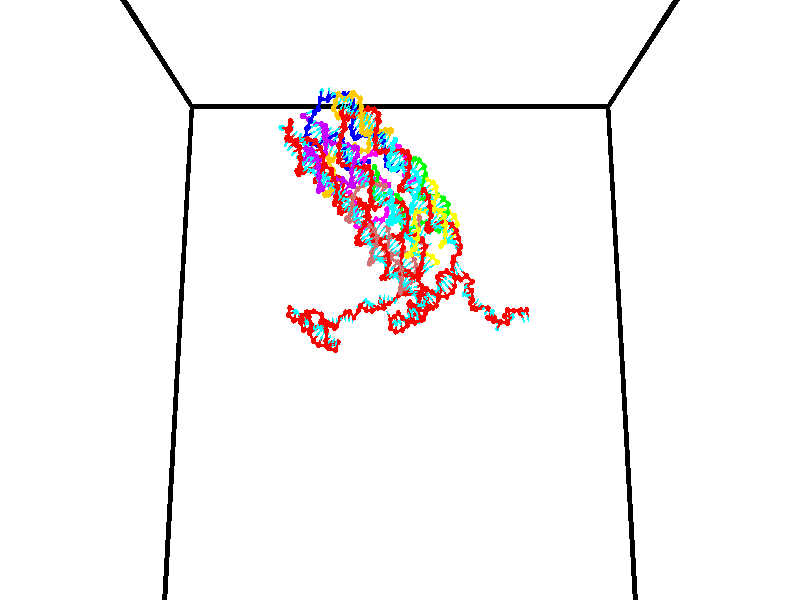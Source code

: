 // switches for output
#declare DRAW_BASES = 1; // possible values are 0, 1; only relevant for DNA ribbons
#declare DRAW_BASES_TYPE = 3; // possible values are 1, 2, 3; only relevant for DNA ribbons
#declare DRAW_FOG = 0; // set to 1 to enable fog

#include "colors.inc"

#include "transforms.inc"
background { rgb <1, 1, 1>}

#default {
   normal{
       ripples 0.25
       frequency 0.20
       turbulence 0.2
       lambda 5
   }
	finish {
		phong 0.1
		phong_size 40.
	}
}

// original window dimensions: 1024x640


// camera settings

camera {
	sky <0, 0.179814, -0.983701>
	up <0, 0.179814, -0.983701>
	right 1.6 * <1, 0, 0>
	location <35, 94.9851, 44.8844>
	look_at <35, 29.7336, 32.9568>
	direction <0, -65.2515, -11.9276>
	angle 67.0682
}


# declare cpy_camera_pos = <35, 94.9851, 44.8844>;
# if (DRAW_FOG = 1)
fog {
	fog_type 2
	up vnormalize(cpy_camera_pos)
	color rgbt<1,1,1,0.3>
	distance 1e-5
	fog_alt 3e-3
	fog_offset 56
}
# end


// LIGHTS

# declare lum = 6;
global_settings {
	ambient_light rgb lum * <0.05, 0.05, 0.05>
	max_trace_level 15
}# declare cpy_direct_light_amount = 0.25;
light_source
{	1000 * <-1, -1.16352, -0.803886>,
	rgb lum * cpy_direct_light_amount
	parallel
}

light_source
{	1000 * <1, 1.16352, 0.803886>,
	rgb lum * cpy_direct_light_amount
	parallel
}

// strand 0

// nucleotide -1

// particle -1
sphere {
	<23.909679, 35.098244, 34.603470> 0.250000
	pigment { color rgbt <1,0,0,0> }
	no_shadow
}
cylinder {
	<24.272964, 34.994823, 34.735107>,  <24.490936, 34.932774, 34.814091>, 0.100000
	pigment { color rgbt <1,0,0,0> }
	no_shadow
}
cylinder {
	<24.272964, 34.994823, 34.735107>,  <23.909679, 35.098244, 34.603470>, 0.100000
	pigment { color rgbt <1,0,0,0> }
	no_shadow
}

// particle -1
sphere {
	<24.272964, 34.994823, 34.735107> 0.100000
	pigment { color rgbt <1,0,0,0> }
	no_shadow
}
sphere {
	0, 1
	scale<0.080000,0.200000,0.300000>
	matrix <0.411623, 0.409821, -0.814010,
		0.075590, 0.874758, 0.478629,
		0.908214, -0.258546, 0.329092,
		24.545429, 34.917259, 34.833836>
	pigment { color rgbt <0,1,1,0> }
	no_shadow
}
cylinder {
	<23.861217, 35.474243, 35.253792>,  <23.909679, 35.098244, 34.603470>, 0.130000
	pigment { color rgbt <1,0,0,0> }
	no_shadow
}

// nucleotide -1

// particle -1
sphere {
	<23.861217, 35.474243, 35.253792> 0.250000
	pigment { color rgbt <1,0,0,0> }
	no_shadow
}
cylinder {
	<24.203909, 35.381710, 35.069401>,  <24.409525, 35.326191, 34.958767>, 0.100000
	pigment { color rgbt <1,0,0,0> }
	no_shadow
}
cylinder {
	<24.203909, 35.381710, 35.069401>,  <23.861217, 35.474243, 35.253792>, 0.100000
	pigment { color rgbt <1,0,0,0> }
	no_shadow
}

// particle -1
sphere {
	<24.203909, 35.381710, 35.069401> 0.100000
	pigment { color rgbt <1,0,0,0> }
	no_shadow
}
sphere {
	0, 1
	scale<0.080000,0.200000,0.300000>
	matrix <0.482772, 0.674225, 0.558885,
		0.181511, -0.701359, 0.689311,
		0.856730, -0.231336, -0.460975,
		24.460928, 35.312309, 34.931107>
	pigment { color rgbt <0,1,1,0> }
	no_shadow
}
cylinder {
	<24.381203, 35.367886, 35.724987>,  <23.861217, 35.474243, 35.253792>, 0.130000
	pigment { color rgbt <1,0,0,0> }
	no_shadow
}

// nucleotide -1

// particle -1
sphere {
	<24.381203, 35.367886, 35.724987> 0.250000
	pigment { color rgbt <1,0,0,0> }
	no_shadow
}
cylinder {
	<24.507391, 35.521641, 35.377949>,  <24.583103, 35.613892, 35.169724>, 0.100000
	pigment { color rgbt <1,0,0,0> }
	no_shadow
}
cylinder {
	<24.507391, 35.521641, 35.377949>,  <24.381203, 35.367886, 35.724987>, 0.100000
	pigment { color rgbt <1,0,0,0> }
	no_shadow
}

// particle -1
sphere {
	<24.507391, 35.521641, 35.377949> 0.100000
	pigment { color rgbt <1,0,0,0> }
	no_shadow
}
sphere {
	0, 1
	scale<0.080000,0.200000,0.300000>
	matrix <0.424883, 0.760301, 0.491342,
		0.848500, -0.523632, 0.076533,
		0.315471, 0.384386, -0.867598,
		24.602032, 35.636955, 35.117668>
	pigment { color rgbt <0,1,1,0> }
	no_shadow
}
cylinder {
	<25.160673, 35.341534, 35.574661>,  <24.381203, 35.367886, 35.724987>, 0.130000
	pigment { color rgbt <1,0,0,0> }
	no_shadow
}

// nucleotide -1

// particle -1
sphere {
	<25.160673, 35.341534, 35.574661> 0.250000
	pigment { color rgbt <1,0,0,0> }
	no_shadow
}
cylinder {
	<25.008011, 35.638329, 35.354191>,  <24.916412, 35.816406, 35.221909>, 0.100000
	pigment { color rgbt <1,0,0,0> }
	no_shadow
}
cylinder {
	<25.008011, 35.638329, 35.354191>,  <25.160673, 35.341534, 35.574661>, 0.100000
	pigment { color rgbt <1,0,0,0> }
	no_shadow
}

// particle -1
sphere {
	<25.008011, 35.638329, 35.354191> 0.100000
	pigment { color rgbt <1,0,0,0> }
	no_shadow
}
sphere {
	0, 1
	scale<0.080000,0.200000,0.300000>
	matrix <-0.871437, -0.090070, 0.482167,
		0.308116, 0.664339, 0.680968,
		-0.381657, 0.741984, -0.551178,
		24.893515, 35.860924, 35.188839>
	pigment { color rgbt <0,1,1,0> }
	no_shadow
}
cylinder {
	<25.657675, 35.686497, 35.104073>,  <25.160673, 35.341534, 35.574661>, 0.130000
	pigment { color rgbt <1,0,0,0> }
	no_shadow
}

// nucleotide -1

// particle -1
sphere {
	<25.657675, 35.686497, 35.104073> 0.250000
	pigment { color rgbt <1,0,0,0> }
	no_shadow
}
cylinder {
	<25.615520, 35.588623, 35.489616>,  <25.590227, 35.529900, 35.720943>, 0.100000
	pigment { color rgbt <1,0,0,0> }
	no_shadow
}
cylinder {
	<25.615520, 35.588623, 35.489616>,  <25.657675, 35.686497, 35.104073>, 0.100000
	pigment { color rgbt <1,0,0,0> }
	no_shadow
}

// particle -1
sphere {
	<25.615520, 35.588623, 35.489616> 0.100000
	pigment { color rgbt <1,0,0,0> }
	no_shadow
}
sphere {
	0, 1
	scale<0.080000,0.200000,0.300000>
	matrix <0.992381, 0.036340, 0.117729,
		-0.063833, 0.968923, 0.238986,
		-0.105385, -0.244680, 0.963860,
		25.583904, 35.515221, 35.778774>
	pigment { color rgbt <0,1,1,0> }
	no_shadow
}
cylinder {
	<26.044952, 36.154194, 35.547974>,  <25.657675, 35.686497, 35.104073>, 0.130000
	pigment { color rgbt <1,0,0,0> }
	no_shadow
}

// nucleotide -1

// particle -1
sphere {
	<26.044952, 36.154194, 35.547974> 0.250000
	pigment { color rgbt <1,0,0,0> }
	no_shadow
}
cylinder {
	<26.005404, 35.801170, 35.731850>,  <25.981674, 35.589355, 35.842175>, 0.100000
	pigment { color rgbt <1,0,0,0> }
	no_shadow
}
cylinder {
	<26.005404, 35.801170, 35.731850>,  <26.044952, 36.154194, 35.547974>, 0.100000
	pigment { color rgbt <1,0,0,0> }
	no_shadow
}

// particle -1
sphere {
	<26.005404, 35.801170, 35.731850> 0.100000
	pigment { color rgbt <1,0,0,0> }
	no_shadow
}
sphere {
	0, 1
	scale<0.080000,0.200000,0.300000>
	matrix <0.919608, 0.095461, 0.381061,
		-0.380191, 0.460414, 0.802168,
		-0.098870, -0.882556, 0.459694,
		25.975742, 35.536404, 35.869759>
	pigment { color rgbt <0,1,1,0> }
	no_shadow
}
cylinder {
	<26.264215, 36.246552, 36.190292>,  <26.044952, 36.154194, 35.547974>, 0.130000
	pigment { color rgbt <1,0,0,0> }
	no_shadow
}

// nucleotide -1

// particle -1
sphere {
	<26.264215, 36.246552, 36.190292> 0.250000
	pigment { color rgbt <1,0,0,0> }
	no_shadow
}
cylinder {
	<26.288078, 35.847424, 36.178993>,  <26.302395, 35.607948, 36.172215>, 0.100000
	pigment { color rgbt <1,0,0,0> }
	no_shadow
}
cylinder {
	<26.288078, 35.847424, 36.178993>,  <26.264215, 36.246552, 36.190292>, 0.100000
	pigment { color rgbt <1,0,0,0> }
	no_shadow
}

// particle -1
sphere {
	<26.288078, 35.847424, 36.178993> 0.100000
	pigment { color rgbt <1,0,0,0> }
	no_shadow
}
sphere {
	0, 1
	scale<0.080000,0.200000,0.300000>
	matrix <0.779682, 0.028908, 0.625508,
		-0.623327, -0.059336, 0.779706,
		0.059655, -0.997819, -0.028244,
		26.305975, 35.548077, 36.170521>
	pigment { color rgbt <0,1,1,0> }
	no_shadow
}
cylinder {
	<26.077419, 36.016727, 36.841404>,  <26.264215, 36.246552, 36.190292>, 0.130000
	pigment { color rgbt <1,0,0,0> }
	no_shadow
}

// nucleotide -1

// particle -1
sphere {
	<26.077419, 36.016727, 36.841404> 0.250000
	pigment { color rgbt <1,0,0,0> }
	no_shadow
}
cylinder {
	<26.374500, 35.811710, 36.669037>,  <26.552750, 35.688698, 36.565617>, 0.100000
	pigment { color rgbt <1,0,0,0> }
	no_shadow
}
cylinder {
	<26.374500, 35.811710, 36.669037>,  <26.077419, 36.016727, 36.841404>, 0.100000
	pigment { color rgbt <1,0,0,0> }
	no_shadow
}

// particle -1
sphere {
	<26.374500, 35.811710, 36.669037> 0.100000
	pigment { color rgbt <1,0,0,0> }
	no_shadow
}
sphere {
	0, 1
	scale<0.080000,0.200000,0.300000>
	matrix <0.629073, 0.313532, 0.711312,
		-0.229475, -0.799370, 0.555291,
		0.742703, -0.512547, -0.430915,
		26.597311, 35.657948, 36.539761>
	pigment { color rgbt <0,1,1,0> }
	no_shadow
}
cylinder {
	<26.426342, 35.687904, 37.472279>,  <26.077419, 36.016727, 36.841404>, 0.130000
	pigment { color rgbt <1,0,0,0> }
	no_shadow
}

// nucleotide -1

// particle -1
sphere {
	<26.426342, 35.687904, 37.472279> 0.250000
	pigment { color rgbt <1,0,0,0> }
	no_shadow
}
cylinder {
	<26.678614, 35.690926, 37.161877>,  <26.829977, 35.692738, 36.975636>, 0.100000
	pigment { color rgbt <1,0,0,0> }
	no_shadow
}
cylinder {
	<26.678614, 35.690926, 37.161877>,  <26.426342, 35.687904, 37.472279>, 0.100000
	pigment { color rgbt <1,0,0,0> }
	no_shadow
}

// particle -1
sphere {
	<26.678614, 35.690926, 37.161877> 0.100000
	pigment { color rgbt <1,0,0,0> }
	no_shadow
}
sphere {
	0, 1
	scale<0.080000,0.200000,0.300000>
	matrix <0.757165, 0.213238, 0.617438,
		0.170134, -0.976971, 0.128770,
		0.630678, 0.007547, -0.776008,
		26.867817, 35.693192, 36.929073>
	pigment { color rgbt <0,1,1,0> }
	no_shadow
}
cylinder {
	<26.930101, 35.331062, 37.790699>,  <26.426342, 35.687904, 37.472279>, 0.130000
	pigment { color rgbt <1,0,0,0> }
	no_shadow
}

// nucleotide -1

// particle -1
sphere {
	<26.930101, 35.331062, 37.790699> 0.250000
	pigment { color rgbt <1,0,0,0> }
	no_shadow
}
cylinder {
	<27.098110, 35.515781, 37.478207>,  <27.198915, 35.626614, 37.290710>, 0.100000
	pigment { color rgbt <1,0,0,0> }
	no_shadow
}
cylinder {
	<27.098110, 35.515781, 37.478207>,  <26.930101, 35.331062, 37.790699>, 0.100000
	pigment { color rgbt <1,0,0,0> }
	no_shadow
}

// particle -1
sphere {
	<27.098110, 35.515781, 37.478207> 0.100000
	pigment { color rgbt <1,0,0,0> }
	no_shadow
}
sphere {
	0, 1
	scale<0.080000,0.200000,0.300000>
	matrix <0.779007, 0.258134, 0.571415,
		0.465543, -0.848590, -0.251325,
		0.420022, 0.461802, -0.781230,
		27.224117, 35.654324, 37.243839>
	pigment { color rgbt <0,1,1,0> }
	no_shadow
}
cylinder {
	<27.594624, 35.034050, 37.784615>,  <26.930101, 35.331062, 37.790699>, 0.130000
	pigment { color rgbt <1,0,0,0> }
	no_shadow
}

// nucleotide -1

// particle -1
sphere {
	<27.594624, 35.034050, 37.784615> 0.250000
	pigment { color rgbt <1,0,0,0> }
	no_shadow
}
cylinder {
	<27.677368, 35.343864, 37.545517>,  <27.727015, 35.529755, 37.402058>, 0.100000
	pigment { color rgbt <1,0,0,0> }
	no_shadow
}
cylinder {
	<27.677368, 35.343864, 37.545517>,  <27.594624, 35.034050, 37.784615>, 0.100000
	pigment { color rgbt <1,0,0,0> }
	no_shadow
}

// particle -1
sphere {
	<27.677368, 35.343864, 37.545517> 0.100000
	pigment { color rgbt <1,0,0,0> }
	no_shadow
}
sphere {
	0, 1
	scale<0.080000,0.200000,0.300000>
	matrix <0.669479, 0.333463, 0.663777,
		0.713446, -0.537489, -0.449556,
		0.206863, 0.774537, -0.597746,
		27.739428, 35.576225, 37.366192>
	pigment { color rgbt <0,1,1,0> }
	no_shadow
}
cylinder {
	<28.290546, 35.060532, 37.532677>,  <27.594624, 35.034050, 37.784615>, 0.130000
	pigment { color rgbt <1,0,0,0> }
	no_shadow
}

// nucleotide -1

// particle -1
sphere {
	<28.290546, 35.060532, 37.532677> 0.250000
	pigment { color rgbt <1,0,0,0> }
	no_shadow
}
cylinder {
	<28.108683, 35.414696, 37.571304>,  <27.999563, 35.627193, 37.594482>, 0.100000
	pigment { color rgbt <1,0,0,0> }
	no_shadow
}
cylinder {
	<28.108683, 35.414696, 37.571304>,  <28.290546, 35.060532, 37.532677>, 0.100000
	pigment { color rgbt <1,0,0,0> }
	no_shadow
}

// particle -1
sphere {
	<28.108683, 35.414696, 37.571304> 0.100000
	pigment { color rgbt <1,0,0,0> }
	no_shadow
}
sphere {
	0, 1
	scale<0.080000,0.200000,0.300000>
	matrix <0.700729, 0.288667, 0.652418,
		0.549783, 0.364299, -0.751681,
		-0.454661, 0.885413, 0.096571,
		27.972284, 35.680321, 37.600277>
	pigment { color rgbt <0,1,1,0> }
	no_shadow
}
cylinder {
	<28.870453, 35.546787, 37.550453>,  <28.290546, 35.060532, 37.532677>, 0.130000
	pigment { color rgbt <1,0,0,0> }
	no_shadow
}

// nucleotide -1

// particle -1
sphere {
	<28.870453, 35.546787, 37.550453> 0.250000
	pigment { color rgbt <1,0,0,0> }
	no_shadow
}
cylinder {
	<28.536821, 35.666897, 37.735558>,  <28.336643, 35.738964, 37.846619>, 0.100000
	pigment { color rgbt <1,0,0,0> }
	no_shadow
}
cylinder {
	<28.536821, 35.666897, 37.735558>,  <28.870453, 35.546787, 37.550453>, 0.100000
	pigment { color rgbt <1,0,0,0> }
	no_shadow
}

// particle -1
sphere {
	<28.536821, 35.666897, 37.735558> 0.100000
	pigment { color rgbt <1,0,0,0> }
	no_shadow
}
sphere {
	0, 1
	scale<0.080000,0.200000,0.300000>
	matrix <0.530140, 0.204367, 0.822913,
		0.152527, 0.931702, -0.329645,
		-0.834078, 0.300275, 0.462762,
		28.286598, 35.756981, 37.874386>
	pigment { color rgbt <0,1,1,0> }
	no_shadow
}
cylinder {
	<28.634516, 35.702530, 38.212769>,  <28.870453, 35.546787, 37.550453>, 0.130000
	pigment { color rgbt <1,0,0,0> }
	no_shadow
}

// nucleotide -1

// particle -1
sphere {
	<28.634516, 35.702530, 38.212769> 0.250000
	pigment { color rgbt <1,0,0,0> }
	no_shadow
}
cylinder {
	<28.697763, 35.994770, 37.947071>,  <28.735712, 36.170116, 37.787655>, 0.100000
	pigment { color rgbt <1,0,0,0> }
	no_shadow
}
cylinder {
	<28.697763, 35.994770, 37.947071>,  <28.634516, 35.702530, 38.212769>, 0.100000
	pigment { color rgbt <1,0,0,0> }
	no_shadow
}

// particle -1
sphere {
	<28.697763, 35.994770, 37.947071> 0.100000
	pigment { color rgbt <1,0,0,0> }
	no_shadow
}
sphere {
	0, 1
	scale<0.080000,0.200000,0.300000>
	matrix <-0.897438, -0.174234, -0.405274,
		-0.411828, 0.660199, 0.628121,
		0.158121, 0.730603, -0.664242,
		28.745199, 36.213951, 37.747799>
	pigment { color rgbt <0,1,1,0> }
	no_shadow
}
cylinder {
	<28.043444, 36.248753, 38.150124>,  <28.634516, 35.702530, 38.212769>, 0.130000
	pigment { color rgbt <1,0,0,0> }
	no_shadow
}

// nucleotide -1

// particle -1
sphere {
	<28.043444, 36.248753, 38.150124> 0.250000
	pigment { color rgbt <1,0,0,0> }
	no_shadow
}
cylinder {
	<28.260015, 36.192131, 37.818626>,  <28.389959, 36.158157, 37.619728>, 0.100000
	pigment { color rgbt <1,0,0,0> }
	no_shadow
}
cylinder {
	<28.260015, 36.192131, 37.818626>,  <28.043444, 36.248753, 38.150124>, 0.100000
	pigment { color rgbt <1,0,0,0> }
	no_shadow
}

// particle -1
sphere {
	<28.260015, 36.192131, 37.818626> 0.100000
	pigment { color rgbt <1,0,0,0> }
	no_shadow
}
sphere {
	0, 1
	scale<0.080000,0.200000,0.300000>
	matrix <-0.821889, -0.296710, -0.486273,
		-0.177061, 0.944418, -0.276992,
		0.541431, -0.141557, -0.828742,
		28.422445, 36.149662, 37.570004>
	pigment { color rgbt <0,1,1,0> }
	no_shadow
}
cylinder {
	<27.792681, 36.622826, 37.585526>,  <28.043444, 36.248753, 38.150124>, 0.130000
	pigment { color rgbt <1,0,0,0> }
	no_shadow
}

// nucleotide -1

// particle -1
sphere {
	<27.792681, 36.622826, 37.585526> 0.250000
	pigment { color rgbt <1,0,0,0> }
	no_shadow
}
cylinder {
	<27.961403, 36.321960, 37.383007>,  <28.062635, 36.141441, 37.261497>, 0.100000
	pigment { color rgbt <1,0,0,0> }
	no_shadow
}
cylinder {
	<27.961403, 36.321960, 37.383007>,  <27.792681, 36.622826, 37.585526>, 0.100000
	pigment { color rgbt <1,0,0,0> }
	no_shadow
}

// particle -1
sphere {
	<27.961403, 36.321960, 37.383007> 0.100000
	pigment { color rgbt <1,0,0,0> }
	no_shadow
}
sphere {
	0, 1
	scale<0.080000,0.200000,0.300000>
	matrix <-0.836156, -0.106772, -0.537998,
		0.350604, 0.650271, -0.673962,
		0.421804, -0.752162, -0.506293,
		28.087944, 36.096313, 37.231117>
	pigment { color rgbt <0,1,1,0> }
	no_shadow
}
cylinder {
	<27.851215, 36.696968, 36.787724>,  <27.792681, 36.622826, 37.585526>, 0.130000
	pigment { color rgbt <1,0,0,0> }
	no_shadow
}

// nucleotide -1

// particle -1
sphere {
	<27.851215, 36.696968, 36.787724> 0.250000
	pigment { color rgbt <1,0,0,0> }
	no_shadow
}
cylinder {
	<27.837185, 36.315647, 36.907711>,  <27.828766, 36.086853, 36.979702>, 0.100000
	pigment { color rgbt <1,0,0,0> }
	no_shadow
}
cylinder {
	<27.837185, 36.315647, 36.907711>,  <27.851215, 36.696968, 36.787724>, 0.100000
	pigment { color rgbt <1,0,0,0> }
	no_shadow
}

// particle -1
sphere {
	<27.837185, 36.315647, 36.907711> 0.100000
	pigment { color rgbt <1,0,0,0> }
	no_shadow
}
sphere {
	0, 1
	scale<0.080000,0.200000,0.300000>
	matrix <-0.762329, -0.168564, -0.624853,
		0.646239, -0.250590, -0.720819,
		-0.035077, -0.953305, 0.299965,
		27.826662, 36.029655, 36.997700>
	pigment { color rgbt <0,1,1,0> }
	no_shadow
}
cylinder {
	<27.763214, 36.311485, 36.233074>,  <27.851215, 36.696968, 36.787724>, 0.130000
	pigment { color rgbt <1,0,0,0> }
	no_shadow
}

// nucleotide -1

// particle -1
sphere {
	<27.763214, 36.311485, 36.233074> 0.250000
	pigment { color rgbt <1,0,0,0> }
	no_shadow
}
cylinder {
	<27.625641, 36.074081, 36.524132>,  <27.543097, 35.931641, 36.698765>, 0.100000
	pigment { color rgbt <1,0,0,0> }
	no_shadow
}
cylinder {
	<27.625641, 36.074081, 36.524132>,  <27.763214, 36.311485, 36.233074>, 0.100000
	pigment { color rgbt <1,0,0,0> }
	no_shadow
}

// particle -1
sphere {
	<27.625641, 36.074081, 36.524132> 0.100000
	pigment { color rgbt <1,0,0,0> }
	no_shadow
}
sphere {
	0, 1
	scale<0.080000,0.200000,0.300000>
	matrix <-0.736111, -0.310682, -0.601346,
		0.582967, -0.742447, -0.330033,
		-0.343932, -0.593505, 0.727641,
		27.522461, 35.896030, 36.742424>
	pigment { color rgbt <0,1,1,0> }
	no_shadow
}
cylinder {
	<27.778034, 35.576286, 35.976166>,  <27.763214, 36.311485, 36.233074>, 0.130000
	pigment { color rgbt <1,0,0,0> }
	no_shadow
}

// nucleotide -1

// particle -1
sphere {
	<27.778034, 35.576286, 35.976166> 0.250000
	pigment { color rgbt <1,0,0,0> }
	no_shadow
}
cylinder {
	<27.500633, 35.613163, 36.261978>,  <27.334192, 35.635288, 36.433464>, 0.100000
	pigment { color rgbt <1,0,0,0> }
	no_shadow
}
cylinder {
	<27.500633, 35.613163, 36.261978>,  <27.778034, 35.576286, 35.976166>, 0.100000
	pigment { color rgbt <1,0,0,0> }
	no_shadow
}

// particle -1
sphere {
	<27.500633, 35.613163, 36.261978> 0.100000
	pigment { color rgbt <1,0,0,0> }
	no_shadow
}
sphere {
	0, 1
	scale<0.080000,0.200000,0.300000>
	matrix <-0.650176, -0.507328, -0.565587,
		0.310358, -0.856807, 0.411775,
		-0.693505, 0.092192, 0.714530,
		27.292582, 35.640820, 36.476337>
	pigment { color rgbt <0,1,1,0> }
	no_shadow
}
cylinder {
	<27.574453, 34.896011, 36.040649>,  <27.778034, 35.576286, 35.976166>, 0.130000
	pigment { color rgbt <1,0,0,0> }
	no_shadow
}

// nucleotide -1

// particle -1
sphere {
	<27.574453, 34.896011, 36.040649> 0.250000
	pigment { color rgbt <1,0,0,0> }
	no_shadow
}
cylinder {
	<27.287556, 35.132725, 36.187813>,  <27.115417, 35.274754, 36.276112>, 0.100000
	pigment { color rgbt <1,0,0,0> }
	no_shadow
}
cylinder {
	<27.287556, 35.132725, 36.187813>,  <27.574453, 34.896011, 36.040649>, 0.100000
	pigment { color rgbt <1,0,0,0> }
	no_shadow
}

// particle -1
sphere {
	<27.287556, 35.132725, 36.187813> 0.100000
	pigment { color rgbt <1,0,0,0> }
	no_shadow
}
sphere {
	0, 1
	scale<0.080000,0.200000,0.300000>
	matrix <-0.682088, -0.488243, -0.544402,
		-0.142539, -0.641415, 0.753837,
		-0.717244, 0.591782, 0.367908,
		27.072382, 35.310261, 36.298183>
	pigment { color rgbt <0,1,1,0> }
	no_shadow
}
cylinder {
	<26.994854, 34.593552, 35.724682>,  <27.574453, 34.896011, 36.040649>, 0.130000
	pigment { color rgbt <1,0,0,0> }
	no_shadow
}

// nucleotide -1

// particle -1
sphere {
	<26.994854, 34.593552, 35.724682> 0.250000
	pigment { color rgbt <1,0,0,0> }
	no_shadow
}
cylinder {
	<26.858820, 34.867573, 35.982380>,  <26.777201, 35.031986, 36.136997>, 0.100000
	pigment { color rgbt <1,0,0,0> }
	no_shadow
}
cylinder {
	<26.858820, 34.867573, 35.982380>,  <26.994854, 34.593552, 35.724682>, 0.100000
	pigment { color rgbt <1,0,0,0> }
	no_shadow
}

// particle -1
sphere {
	<26.858820, 34.867573, 35.982380> 0.100000
	pigment { color rgbt <1,0,0,0> }
	no_shadow
}
sphere {
	0, 1
	scale<0.080000,0.200000,0.300000>
	matrix <-0.939733, -0.221853, -0.260160,
		-0.035296, -0.693892, 0.719214,
		-0.340083, 0.685051, 0.644242,
		26.756796, 35.073090, 36.175652>
	pigment { color rgbt <0,1,1,0> }
	no_shadow
}
cylinder {
	<26.521509, 34.265213, 36.157925>,  <26.994854, 34.593552, 35.724682>, 0.130000
	pigment { color rgbt <1,0,0,0> }
	no_shadow
}

// nucleotide -1

// particle -1
sphere {
	<26.521509, 34.265213, 36.157925> 0.250000
	pigment { color rgbt <1,0,0,0> }
	no_shadow
}
cylinder {
	<26.436201, 34.655964, 36.163952>,  <26.385015, 34.890415, 36.167568>, 0.100000
	pigment { color rgbt <1,0,0,0> }
	no_shadow
}
cylinder {
	<26.436201, 34.655964, 36.163952>,  <26.521509, 34.265213, 36.157925>, 0.100000
	pigment { color rgbt <1,0,0,0> }
	no_shadow
}

// particle -1
sphere {
	<26.436201, 34.655964, 36.163952> 0.100000
	pigment { color rgbt <1,0,0,0> }
	no_shadow
}
sphere {
	0, 1
	scale<0.080000,0.200000,0.300000>
	matrix <-0.943566, -0.201948, -0.262488,
		-0.253376, -0.070198, 0.964817,
		-0.213269, 0.976877, 0.015067,
		26.372221, 34.949028, 36.168472>
	pigment { color rgbt <0,1,1,0> }
	no_shadow
}
cylinder {
	<25.874027, 34.310509, 36.334152>,  <26.521509, 34.265213, 36.157925>, 0.130000
	pigment { color rgbt <1,0,0,0> }
	no_shadow
}

// nucleotide -1

// particle -1
sphere {
	<25.874027, 34.310509, 36.334152> 0.250000
	pigment { color rgbt <1,0,0,0> }
	no_shadow
}
cylinder {
	<25.924290, 34.674965, 36.177162>,  <25.954447, 34.893639, 36.082966>, 0.100000
	pigment { color rgbt <1,0,0,0> }
	no_shadow
}
cylinder {
	<25.924290, 34.674965, 36.177162>,  <25.874027, 34.310509, 36.334152>, 0.100000
	pigment { color rgbt <1,0,0,0> }
	no_shadow
}

// particle -1
sphere {
	<25.924290, 34.674965, 36.177162> 0.100000
	pigment { color rgbt <1,0,0,0> }
	no_shadow
}
sphere {
	0, 1
	scale<0.080000,0.200000,0.300000>
	matrix <-0.865871, -0.092374, -0.491666,
		-0.484230, 0.401616, 0.777320,
		0.125656, 0.911138, -0.392478,
		25.961987, 34.948307, 36.059418>
	pigment { color rgbt <0,1,1,0> }
	no_shadow
}
cylinder {
	<25.230579, 34.511555, 36.408100>,  <25.874027, 34.310509, 36.334152>, 0.130000
	pigment { color rgbt <1,0,0,0> }
	no_shadow
}

// nucleotide -1

// particle -1
sphere {
	<25.230579, 34.511555, 36.408100> 0.250000
	pigment { color rgbt <1,0,0,0> }
	no_shadow
}
cylinder {
	<25.404968, 34.745880, 36.134823>,  <25.509602, 34.886475, 35.970856>, 0.100000
	pigment { color rgbt <1,0,0,0> }
	no_shadow
}
cylinder {
	<25.404968, 34.745880, 36.134823>,  <25.230579, 34.511555, 36.408100>, 0.100000
	pigment { color rgbt <1,0,0,0> }
	no_shadow
}

// particle -1
sphere {
	<25.404968, 34.745880, 36.134823> 0.100000
	pigment { color rgbt <1,0,0,0> }
	no_shadow
}
sphere {
	0, 1
	scale<0.080000,0.200000,0.300000>
	matrix <-0.863126, 0.057216, -0.501737,
		-0.254833, 0.808426, 0.530573,
		0.435975, 0.585811, -0.683192,
		25.535761, 34.921623, 35.929867>
	pigment { color rgbt <0,1,1,0> }
	no_shadow
}
cylinder {
	<24.925838, 34.644901, 35.766537>,  <25.230579, 34.511555, 36.408100>, 0.130000
	pigment { color rgbt <1,0,0,0> }
	no_shadow
}

// nucleotide -1

// particle -1
sphere {
	<24.925838, 34.644901, 35.766537> 0.250000
	pigment { color rgbt <1,0,0,0> }
	no_shadow
}
cylinder {
	<25.261906, 34.427994, 35.763290>,  <25.463545, 34.297848, 35.761341>, 0.100000
	pigment { color rgbt <1,0,0,0> }
	no_shadow
}
cylinder {
	<25.261906, 34.427994, 35.763290>,  <24.925838, 34.644901, 35.766537>, 0.100000
	pigment { color rgbt <1,0,0,0> }
	no_shadow
}

// particle -1
sphere {
	<25.261906, 34.427994, 35.763290> 0.100000
	pigment { color rgbt <1,0,0,0> }
	no_shadow
}
sphere {
	0, 1
	scale<0.080000,0.200000,0.300000>
	matrix <-0.444164, -0.679425, -0.584038,
		0.311191, 0.494294, -0.811686,
		0.840166, -0.542269, -0.008116,
		25.513956, 34.265312, 35.760857>
	pigment { color rgbt <0,1,1,0> }
	no_shadow
}
cylinder {
	<24.888321, 34.201118, 35.161041>,  <24.925838, 34.644901, 35.766537>, 0.130000
	pigment { color rgbt <1,0,0,0> }
	no_shadow
}

// nucleotide -1

// particle -1
sphere {
	<24.888321, 34.201118, 35.161041> 0.250000
	pigment { color rgbt <1,0,0,0> }
	no_shadow
}
cylinder {
	<25.187754, 34.047352, 35.377132>,  <25.367414, 33.955093, 35.506786>, 0.100000
	pigment { color rgbt <1,0,0,0> }
	no_shadow
}
cylinder {
	<25.187754, 34.047352, 35.377132>,  <24.888321, 34.201118, 35.161041>, 0.100000
	pigment { color rgbt <1,0,0,0> }
	no_shadow
}

// particle -1
sphere {
	<25.187754, 34.047352, 35.377132> 0.100000
	pigment { color rgbt <1,0,0,0> }
	no_shadow
}
sphere {
	0, 1
	scale<0.080000,0.200000,0.300000>
	matrix <-0.091154, -0.866709, -0.490415,
		0.656744, 0.317873, -0.683845,
		0.748584, -0.384413, 0.540230,
		25.412329, 33.932030, 35.539200>
	pigment { color rgbt <0,1,1,0> }
	no_shadow
}
cylinder {
	<25.532774, 34.148170, 34.810371>,  <24.888321, 34.201118, 35.161041>, 0.130000
	pigment { color rgbt <1,0,0,0> }
	no_shadow
}

// nucleotide -1

// particle -1
sphere {
	<25.532774, 34.148170, 34.810371> 0.250000
	pigment { color rgbt <1,0,0,0> }
	no_shadow
}
cylinder {
	<25.469584, 33.861618, 35.082211>,  <25.431669, 33.689686, 35.245312>, 0.100000
	pigment { color rgbt <1,0,0,0> }
	no_shadow
}
cylinder {
	<25.469584, 33.861618, 35.082211>,  <25.532774, 34.148170, 34.810371>, 0.100000
	pigment { color rgbt <1,0,0,0> }
	no_shadow
}

// particle -1
sphere {
	<25.469584, 33.861618, 35.082211> 0.100000
	pigment { color rgbt <1,0,0,0> }
	no_shadow
}
sphere {
	0, 1
	scale<0.080000,0.200000,0.300000>
	matrix <-0.190144, -0.653285, -0.732846,
		0.968962, -0.244994, -0.033010,
		-0.157978, -0.716377, 0.679593,
		25.422190, 33.646706, 35.286087>
	pigment { color rgbt <0,1,1,0> }
	no_shadow
}
cylinder {
	<26.110310, 33.650978, 34.657738>,  <25.532774, 34.148170, 34.810371>, 0.130000
	pigment { color rgbt <1,0,0,0> }
	no_shadow
}

// nucleotide -1

// particle -1
sphere {
	<26.110310, 33.650978, 34.657738> 0.250000
	pigment { color rgbt <1,0,0,0> }
	no_shadow
}
cylinder {
	<25.757559, 33.535084, 34.806519>,  <25.545908, 33.465546, 34.895786>, 0.100000
	pigment { color rgbt <1,0,0,0> }
	no_shadow
}
cylinder {
	<25.757559, 33.535084, 34.806519>,  <26.110310, 33.650978, 34.657738>, 0.100000
	pigment { color rgbt <1,0,0,0> }
	no_shadow
}

// particle -1
sphere {
	<25.757559, 33.535084, 34.806519> 0.100000
	pigment { color rgbt <1,0,0,0> }
	no_shadow
}
sphere {
	0, 1
	scale<0.080000,0.200000,0.300000>
	matrix <-0.175306, -0.530827, -0.829150,
		0.437678, -0.796413, 0.417330,
		-0.881876, -0.289740, 0.371948,
		25.492996, 33.448162, 34.918102>
	pigment { color rgbt <0,1,1,0> }
	no_shadow
}
cylinder {
	<26.879402, 33.462921, 34.889587>,  <26.110310, 33.650978, 34.657738>, 0.130000
	pigment { color rgbt <1,0,0,0> }
	no_shadow
}

// nucleotide -1

// particle -1
sphere {
	<26.879402, 33.462921, 34.889587> 0.250000
	pigment { color rgbt <1,0,0,0> }
	no_shadow
}
cylinder {
	<26.850769, 33.194717, 35.184963>,  <26.833590, 33.033794, 35.362190>, 0.100000
	pigment { color rgbt <1,0,0,0> }
	no_shadow
}
cylinder {
	<26.850769, 33.194717, 35.184963>,  <26.879402, 33.462921, 34.889587>, 0.100000
	pigment { color rgbt <1,0,0,0> }
	no_shadow
}

// particle -1
sphere {
	<26.850769, 33.194717, 35.184963> 0.100000
	pigment { color rgbt <1,0,0,0> }
	no_shadow
}
sphere {
	0, 1
	scale<0.080000,0.200000,0.300000>
	matrix <0.993992, -0.109412, -0.002991,
		0.082800, 0.733790, 0.674311,
		-0.071583, -0.670508, 0.738441,
		26.829294, 32.993565, 35.406494>
	pigment { color rgbt <0,1,1,0> }
	no_shadow
}
cylinder {
	<27.286625, 33.688881, 35.541771>,  <26.879402, 33.462921, 34.889587>, 0.130000
	pigment { color rgbt <1,0,0,0> }
	no_shadow
}

// nucleotide -1

// particle -1
sphere {
	<27.286625, 33.688881, 35.541771> 0.250000
	pigment { color rgbt <1,0,0,0> }
	no_shadow
}
cylinder {
	<27.248352, 33.293297, 35.496521>,  <27.225388, 33.055946, 35.469372>, 0.100000
	pigment { color rgbt <1,0,0,0> }
	no_shadow
}
cylinder {
	<27.248352, 33.293297, 35.496521>,  <27.286625, 33.688881, 35.541771>, 0.100000
	pigment { color rgbt <1,0,0,0> }
	no_shadow
}

// particle -1
sphere {
	<27.248352, 33.293297, 35.496521> 0.100000
	pigment { color rgbt <1,0,0,0> }
	no_shadow
}
sphere {
	0, 1
	scale<0.080000,0.200000,0.300000>
	matrix <0.985071, -0.077736, -0.153595,
		0.143106, -0.126131, 0.981637,
		-0.095682, -0.988963, -0.113124,
		27.219648, 32.996609, 35.462585>
	pigment { color rgbt <0,1,1,0> }
	no_shadow
}
cylinder {
	<27.816109, 33.325367, 35.790554>,  <27.286625, 33.688881, 35.541771>, 0.130000
	pigment { color rgbt <1,0,0,0> }
	no_shadow
}

// nucleotide -1

// particle -1
sphere {
	<27.816109, 33.325367, 35.790554> 0.250000
	pigment { color rgbt <1,0,0,0> }
	no_shadow
}
cylinder {
	<27.678991, 33.024963, 35.564819>,  <27.596722, 32.844719, 35.429379>, 0.100000
	pigment { color rgbt <1,0,0,0> }
	no_shadow
}
cylinder {
	<27.678991, 33.024963, 35.564819>,  <27.816109, 33.325367, 35.790554>, 0.100000
	pigment { color rgbt <1,0,0,0> }
	no_shadow
}

// particle -1
sphere {
	<27.678991, 33.024963, 35.564819> 0.100000
	pigment { color rgbt <1,0,0,0> }
	no_shadow
}
sphere {
	0, 1
	scale<0.080000,0.200000,0.300000>
	matrix <0.934304, -0.335110, -0.121563,
		-0.097818, -0.568930, 0.816548,
		-0.342794, -0.751013, -0.564333,
		27.576153, 32.799660, 35.395519>
	pigment { color rgbt <0,1,1,0> }
	no_shadow
}
cylinder {
	<28.181168, 32.633591, 35.989376>,  <27.816109, 33.325367, 35.790554>, 0.130000
	pigment { color rgbt <1,0,0,0> }
	no_shadow
}

// nucleotide -1

// particle -1
sphere {
	<28.181168, 32.633591, 35.989376> 0.250000
	pigment { color rgbt <1,0,0,0> }
	no_shadow
}
cylinder {
	<28.072336, 32.616543, 35.604843>,  <28.007036, 32.606316, 35.374123>, 0.100000
	pigment { color rgbt <1,0,0,0> }
	no_shadow
}
cylinder {
	<28.072336, 32.616543, 35.604843>,  <28.181168, 32.633591, 35.989376>, 0.100000
	pigment { color rgbt <1,0,0,0> }
	no_shadow
}

// particle -1
sphere {
	<28.072336, 32.616543, 35.604843> 0.100000
	pigment { color rgbt <1,0,0,0> }
	no_shadow
}
sphere {
	0, 1
	scale<0.080000,0.200000,0.300000>
	matrix <0.909069, -0.338972, -0.242261,
		-0.315539, -0.939830, 0.130973,
		-0.272081, -0.042621, -0.961330,
		27.990711, 32.603756, 35.316444>
	pigment { color rgbt <0,1,1,0> }
	no_shadow
}
cylinder {
	<28.342634, 31.916237, 35.709015>,  <28.181168, 32.633591, 35.989376>, 0.130000
	pigment { color rgbt <1,0,0,0> }
	no_shadow
}

// nucleotide -1

// particle -1
sphere {
	<28.342634, 31.916237, 35.709015> 0.250000
	pigment { color rgbt <1,0,0,0> }
	no_shadow
}
cylinder {
	<28.361376, 32.228504, 35.459740>,  <28.372620, 32.415863, 35.310173>, 0.100000
	pigment { color rgbt <1,0,0,0> }
	no_shadow
}
cylinder {
	<28.361376, 32.228504, 35.459740>,  <28.342634, 31.916237, 35.709015>, 0.100000
	pigment { color rgbt <1,0,0,0> }
	no_shadow
}

// particle -1
sphere {
	<28.361376, 32.228504, 35.459740> 0.100000
	pigment { color rgbt <1,0,0,0> }
	no_shadow
}
sphere {
	0, 1
	scale<0.080000,0.200000,0.300000>
	matrix <0.991895, -0.110122, -0.063376,
		-0.118103, -0.615169, -0.779499,
		0.046853, 0.780667, -0.623189,
		28.375431, 32.462704, 35.272781>
	pigment { color rgbt <0,1,1,0> }
	no_shadow
}
cylinder {
	<28.697964, 31.877054, 34.958771>,  <28.342634, 31.916237, 35.709015>, 0.130000
	pigment { color rgbt <1,0,0,0> }
	no_shadow
}

// nucleotide -1

// particle -1
sphere {
	<28.697964, 31.877054, 34.958771> 0.250000
	pigment { color rgbt <1,0,0,0> }
	no_shadow
}
cylinder {
	<28.786154, 32.251316, 35.069000>,  <28.839067, 32.475872, 35.135139>, 0.100000
	pigment { color rgbt <1,0,0,0> }
	no_shadow
}
cylinder {
	<28.786154, 32.251316, 35.069000>,  <28.697964, 31.877054, 34.958771>, 0.100000
	pigment { color rgbt <1,0,0,0> }
	no_shadow
}

// particle -1
sphere {
	<28.786154, 32.251316, 35.069000> 0.100000
	pigment { color rgbt <1,0,0,0> }
	no_shadow
}
sphere {
	0, 1
	scale<0.080000,0.200000,0.300000>
	matrix <0.974067, -0.225931, -0.012217,
		0.050830, 0.271120, -0.961203,
		0.220478, 0.935654, 0.275573,
		28.852297, 32.532013, 35.151672>
	pigment { color rgbt <0,1,1,0> }
	no_shadow
}
cylinder {
	<29.233631, 32.116867, 34.488789>,  <28.697964, 31.877054, 34.958771>, 0.130000
	pigment { color rgbt <1,0,0,0> }
	no_shadow
}

// nucleotide -1

// particle -1
sphere {
	<29.233631, 32.116867, 34.488789> 0.250000
	pigment { color rgbt <1,0,0,0> }
	no_shadow
}
cylinder {
	<29.251080, 32.297184, 34.845413>,  <29.261549, 32.405376, 35.059387>, 0.100000
	pigment { color rgbt <1,0,0,0> }
	no_shadow
}
cylinder {
	<29.251080, 32.297184, 34.845413>,  <29.233631, 32.116867, 34.488789>, 0.100000
	pigment { color rgbt <1,0,0,0> }
	no_shadow
}

// particle -1
sphere {
	<29.251080, 32.297184, 34.845413> 0.100000
	pigment { color rgbt <1,0,0,0> }
	no_shadow
}
sphere {
	0, 1
	scale<0.080000,0.200000,0.300000>
	matrix <0.962470, -0.258230, 0.083478,
		0.267860, 0.854459, -0.445142,
		0.043620, 0.450796, 0.891560,
		29.264166, 32.432423, 35.112881>
	pigment { color rgbt <0,1,1,0> }
	no_shadow
}
cylinder {
	<29.728594, 32.757214, 34.560123>,  <29.233631, 32.116867, 34.488789>, 0.130000
	pigment { color rgbt <1,0,0,0> }
	no_shadow
}

// nucleotide -1

// particle -1
sphere {
	<29.728594, 32.757214, 34.560123> 0.250000
	pigment { color rgbt <1,0,0,0> }
	no_shadow
}
cylinder {
	<29.690916, 32.539207, 34.893372>,  <29.668310, 32.408405, 35.093319>, 0.100000
	pigment { color rgbt <1,0,0,0> }
	no_shadow
}
cylinder {
	<29.690916, 32.539207, 34.893372>,  <29.728594, 32.757214, 34.560123>, 0.100000
	pigment { color rgbt <1,0,0,0> }
	no_shadow
}

// particle -1
sphere {
	<29.690916, 32.539207, 34.893372> 0.100000
	pigment { color rgbt <1,0,0,0> }
	no_shadow
}
sphere {
	0, 1
	scale<0.080000,0.200000,0.300000>
	matrix <0.977362, -0.209871, -0.026791,
		0.189449, 0.811736, 0.552443,
		-0.094195, -0.545012, 0.833120,
		29.662657, 32.375702, 35.143307>
	pigment { color rgbt <0,1,1,0> }
	no_shadow
}
cylinder {
	<30.212294, 32.918896, 35.074329>,  <29.728594, 32.757214, 34.560123>, 0.130000
	pigment { color rgbt <1,0,0,0> }
	no_shadow
}

// nucleotide -1

// particle -1
sphere {
	<30.212294, 32.918896, 35.074329> 0.250000
	pigment { color rgbt <1,0,0,0> }
	no_shadow
}
cylinder {
	<30.106379, 32.541412, 35.153629>,  <30.042830, 32.314922, 35.201210>, 0.100000
	pigment { color rgbt <1,0,0,0> }
	no_shadow
}
cylinder {
	<30.106379, 32.541412, 35.153629>,  <30.212294, 32.918896, 35.074329>, 0.100000
	pigment { color rgbt <1,0,0,0> }
	no_shadow
}

// particle -1
sphere {
	<30.106379, 32.541412, 35.153629> 0.100000
	pigment { color rgbt <1,0,0,0> }
	no_shadow
}
sphere {
	0, 1
	scale<0.080000,0.200000,0.300000>
	matrix <0.963045, -0.248273, 0.104428,
		-0.049328, 0.218579, 0.974572,
		-0.264786, -0.943707, 0.198254,
		30.026943, 32.258301, 35.213104>
	pigment { color rgbt <0,1,1,0> }
	no_shadow
}
cylinder {
	<30.685703, 33.252934, 34.548637>,  <30.212294, 32.918896, 35.074329>, 0.130000
	pigment { color rgbt <1,0,0,0> }
	no_shadow
}

// nucleotide -1

// particle -1
sphere {
	<30.685703, 33.252934, 34.548637> 0.250000
	pigment { color rgbt <1,0,0,0> }
	no_shadow
}
cylinder {
	<30.645084, 32.919743, 34.331070>,  <30.620714, 32.719830, 34.200531>, 0.100000
	pigment { color rgbt <1,0,0,0> }
	no_shadow
}
cylinder {
	<30.645084, 32.919743, 34.331070>,  <30.685703, 33.252934, 34.548637>, 0.100000
	pigment { color rgbt <1,0,0,0> }
	no_shadow
}

// particle -1
sphere {
	<30.645084, 32.919743, 34.331070> 0.100000
	pigment { color rgbt <1,0,0,0> }
	no_shadow
}
sphere {
	0, 1
	scale<0.080000,0.200000,0.300000>
	matrix <-0.502774, -0.428811, 0.750560,
		-0.858433, 0.349682, -0.375253,
		-0.101545, -0.832973, -0.543916,
		30.614620, 32.669849, 34.167896>
	pigment { color rgbt <0,1,1,0> }
	no_shadow
}
cylinder {
	<30.926363, 33.779724, 34.215607>,  <30.685703, 33.252934, 34.548637>, 0.130000
	pigment { color rgbt <1,0,0,0> }
	no_shadow
}

// nucleotide -1

// particle -1
sphere {
	<30.926363, 33.779724, 34.215607> 0.250000
	pigment { color rgbt <1,0,0,0> }
	no_shadow
}
cylinder {
	<31.189701, 33.660973, 33.938931>,  <31.347704, 33.589722, 33.772923>, 0.100000
	pigment { color rgbt <1,0,0,0> }
	no_shadow
}
cylinder {
	<31.189701, 33.660973, 33.938931>,  <30.926363, 33.779724, 34.215607>, 0.100000
	pigment { color rgbt <1,0,0,0> }
	no_shadow
}

// particle -1
sphere {
	<31.189701, 33.660973, 33.938931> 0.100000
	pigment { color rgbt <1,0,0,0> }
	no_shadow
}
sphere {
	0, 1
	scale<0.080000,0.200000,0.300000>
	matrix <0.679745, 0.629187, 0.376923,
		0.323304, -0.718322, 0.616026,
		0.658347, -0.296880, -0.691695,
		31.387205, 33.571907, 33.731422>
	pigment { color rgbt <0,1,1,0> }
	no_shadow
}
cylinder {
	<31.494612, 33.494064, 34.542976>,  <30.926363, 33.779724, 34.215607>, 0.130000
	pigment { color rgbt <1,0,0,0> }
	no_shadow
}

// nucleotide -1

// particle -1
sphere {
	<31.494612, 33.494064, 34.542976> 0.250000
	pigment { color rgbt <1,0,0,0> }
	no_shadow
}
cylinder {
	<31.591246, 33.688049, 34.206776>,  <31.649227, 33.804440, 34.005054>, 0.100000
	pigment { color rgbt <1,0,0,0> }
	no_shadow
}
cylinder {
	<31.591246, 33.688049, 34.206776>,  <31.494612, 33.494064, 34.542976>, 0.100000
	pigment { color rgbt <1,0,0,0> }
	no_shadow
}

// particle -1
sphere {
	<31.591246, 33.688049, 34.206776> 0.100000
	pigment { color rgbt <1,0,0,0> }
	no_shadow
}
sphere {
	0, 1
	scale<0.080000,0.200000,0.300000>
	matrix <0.587152, 0.616553, 0.524513,
		0.772586, -0.620218, -0.135798,
		0.241586, 0.484966, -0.840502,
		31.663721, 33.833538, 33.954624>
	pigment { color rgbt <0,1,1,0> }
	no_shadow
}
cylinder {
	<32.136150, 33.580608, 34.601540>,  <31.494612, 33.494064, 34.542976>, 0.130000
	pigment { color rgbt <1,0,0,0> }
	no_shadow
}

// nucleotide -1

// particle -1
sphere {
	<32.136150, 33.580608, 34.601540> 0.250000
	pigment { color rgbt <1,0,0,0> }
	no_shadow
}
cylinder {
	<32.008827, 33.848831, 34.333500>,  <31.932434, 34.009766, 34.172676>, 0.100000
	pigment { color rgbt <1,0,0,0> }
	no_shadow
}
cylinder {
	<32.008827, 33.848831, 34.333500>,  <32.136150, 33.580608, 34.601540>, 0.100000
	pigment { color rgbt <1,0,0,0> }
	no_shadow
}

// particle -1
sphere {
	<32.008827, 33.848831, 34.333500> 0.100000
	pigment { color rgbt <1,0,0,0> }
	no_shadow
}
sphere {
	0, 1
	scale<0.080000,0.200000,0.300000>
	matrix <0.580895, 0.696578, 0.421119,
		0.749160, -0.255212, -0.611249,
		-0.318308, 0.670557, -0.670100,
		31.913334, 34.049999, 34.132469>
	pigment { color rgbt <0,1,1,0> }
	no_shadow
}
cylinder {
	<32.742474, 34.030830, 34.444149>,  <32.136150, 33.580608, 34.601540>, 0.130000
	pigment { color rgbt <1,0,0,0> }
	no_shadow
}

// nucleotide -1

// particle -1
sphere {
	<32.742474, 34.030830, 34.444149> 0.250000
	pigment { color rgbt <1,0,0,0> }
	no_shadow
}
cylinder {
	<32.426395, 34.248173, 34.330761>,  <32.236748, 34.378578, 34.262726>, 0.100000
	pigment { color rgbt <1,0,0,0> }
	no_shadow
}
cylinder {
	<32.426395, 34.248173, 34.330761>,  <32.742474, 34.030830, 34.444149>, 0.100000
	pigment { color rgbt <1,0,0,0> }
	no_shadow
}

// particle -1
sphere {
	<32.426395, 34.248173, 34.330761> 0.100000
	pigment { color rgbt <1,0,0,0> }
	no_shadow
}
sphere {
	0, 1
	scale<0.080000,0.200000,0.300000>
	matrix <0.479029, 0.836107, 0.267315,
		0.382262, 0.075438, -0.920969,
		-0.790195, 0.543355, -0.283475,
		32.189339, 34.411179, 34.245720>
	pigment { color rgbt <0,1,1,0> }
	no_shadow
}
cylinder {
	<33.372940, 33.725574, 34.379704>,  <32.742474, 34.030830, 34.444149>, 0.130000
	pigment { color rgbt <1,0,0,0> }
	no_shadow
}

// nucleotide -1

// particle -1
sphere {
	<33.372940, 33.725574, 34.379704> 0.250000
	pigment { color rgbt <1,0,0,0> }
	no_shadow
}
cylinder {
	<33.187805, 33.973938, 34.126640>,  <33.076725, 34.122955, 33.974804>, 0.100000
	pigment { color rgbt <1,0,0,0> }
	no_shadow
}
cylinder {
	<33.187805, 33.973938, 34.126640>,  <33.372940, 33.725574, 34.379704>, 0.100000
	pigment { color rgbt <1,0,0,0> }
	no_shadow
}

// particle -1
sphere {
	<33.187805, 33.973938, 34.126640> 0.100000
	pigment { color rgbt <1,0,0,0> }
	no_shadow
}
sphere {
	0, 1
	scale<0.080000,0.200000,0.300000>
	matrix <-0.088933, 0.677577, 0.730055,
		0.881970, 0.394162, -0.258390,
		-0.462839, 0.620907, -0.632657,
		33.048954, 34.160210, 33.936844>
	pigment { color rgbt <0,1,1,0> }
	no_shadow
}
cylinder {
	<32.966831, 33.491650, 33.823662>,  <33.372940, 33.725574, 34.379704>, 0.130000
	pigment { color rgbt <1,0,0,0> }
	no_shadow
}

// nucleotide -1

// particle -1
sphere {
	<32.966831, 33.491650, 33.823662> 0.250000
	pigment { color rgbt <1,0,0,0> }
	no_shadow
}
cylinder {
	<32.948650, 33.236778, 33.515911>,  <32.937740, 33.083855, 33.331261>, 0.100000
	pigment { color rgbt <1,0,0,0> }
	no_shadow
}
cylinder {
	<32.948650, 33.236778, 33.515911>,  <32.966831, 33.491650, 33.823662>, 0.100000
	pigment { color rgbt <1,0,0,0> }
	no_shadow
}

// particle -1
sphere {
	<32.948650, 33.236778, 33.515911> 0.100000
	pigment { color rgbt <1,0,0,0> }
	no_shadow
}
sphere {
	0, 1
	scale<0.080000,0.200000,0.300000>
	matrix <0.991386, 0.065933, -0.113171,
		0.122837, -0.767890, 0.628694,
		-0.045451, -0.637180, -0.769374,
		32.935017, 33.045624, 33.285099>
	pigment { color rgbt <0,1,1,0> }
	no_shadow
}
cylinder {
	<33.274731, 32.815929, 34.027107>,  <32.966831, 33.491650, 33.823662>, 0.130000
	pigment { color rgbt <1,0,0,0> }
	no_shadow
}

// nucleotide -1

// particle -1
sphere {
	<33.274731, 32.815929, 34.027107> 0.250000
	pigment { color rgbt <1,0,0,0> }
	no_shadow
}
cylinder {
	<33.316544, 32.898838, 33.638035>,  <33.341633, 32.948586, 33.404591>, 0.100000
	pigment { color rgbt <1,0,0,0> }
	no_shadow
}
cylinder {
	<33.316544, 32.898838, 33.638035>,  <33.274731, 32.815929, 34.027107>, 0.100000
	pigment { color rgbt <1,0,0,0> }
	no_shadow
}

// particle -1
sphere {
	<33.316544, 32.898838, 33.638035> 0.100000
	pigment { color rgbt <1,0,0,0> }
	no_shadow
}
sphere {
	0, 1
	scale<0.080000,0.200000,0.300000>
	matrix <0.987476, 0.094574, 0.126280,
		0.118165, -0.973701, -0.194793,
		0.104536, 0.207275, -0.972681,
		33.347904, 32.961021, 33.346230>
	pigment { color rgbt <0,1,1,0> }
	no_shadow
}
cylinder {
	<33.833447, 32.419445, 33.771515>,  <33.274731, 32.815929, 34.027107>, 0.130000
	pigment { color rgbt <1,0,0,0> }
	no_shadow
}

// nucleotide -1

// particle -1
sphere {
	<33.833447, 32.419445, 33.771515> 0.250000
	pigment { color rgbt <1,0,0,0> }
	no_shadow
}
cylinder {
	<33.807625, 32.759411, 33.562336>,  <33.792133, 32.963390, 33.436829>, 0.100000
	pigment { color rgbt <1,0,0,0> }
	no_shadow
}
cylinder {
	<33.807625, 32.759411, 33.562336>,  <33.833447, 32.419445, 33.771515>, 0.100000
	pigment { color rgbt <1,0,0,0> }
	no_shadow
}

// particle -1
sphere {
	<33.807625, 32.759411, 33.562336> 0.100000
	pigment { color rgbt <1,0,0,0> }
	no_shadow
}
sphere {
	0, 1
	scale<0.080000,0.200000,0.300000>
	matrix <0.955266, 0.204194, 0.213942,
		0.288615, -0.485746, -0.825077,
		-0.064554, 0.849915, -0.522950,
		33.788258, 33.014385, 33.405453>
	pigment { color rgbt <0,1,1,0> }
	no_shadow
}
cylinder {
	<34.483665, 32.441059, 33.418388>,  <33.833447, 32.419445, 33.771515>, 0.130000
	pigment { color rgbt <1,0,0,0> }
	no_shadow
}

// nucleotide -1

// particle -1
sphere {
	<34.483665, 32.441059, 33.418388> 0.250000
	pigment { color rgbt <1,0,0,0> }
	no_shadow
}
cylinder {
	<34.315807, 32.802467, 33.453163>,  <34.215092, 33.019310, 33.474026>, 0.100000
	pigment { color rgbt <1,0,0,0> }
	no_shadow
}
cylinder {
	<34.315807, 32.802467, 33.453163>,  <34.483665, 32.441059, 33.418388>, 0.100000
	pigment { color rgbt <1,0,0,0> }
	no_shadow
}

// particle -1
sphere {
	<34.315807, 32.802467, 33.453163> 0.100000
	pigment { color rgbt <1,0,0,0> }
	no_shadow
}
sphere {
	0, 1
	scale<0.080000,0.200000,0.300000>
	matrix <0.875750, 0.377833, 0.300507,
		0.238666, 0.202239, -0.949809,
		-0.419644, 0.903516, 0.086935,
		34.189915, 33.073521, 33.479244>
	pigment { color rgbt <0,1,1,0> }
	no_shadow
}
cylinder {
	<34.863518, 33.016281, 33.105633>,  <34.483665, 32.441059, 33.418388>, 0.130000
	pigment { color rgbt <1,0,0,0> }
	no_shadow
}

// nucleotide -1

// particle -1
sphere {
	<34.863518, 33.016281, 33.105633> 0.250000
	pigment { color rgbt <1,0,0,0> }
	no_shadow
}
cylinder {
	<34.686165, 33.146786, 33.439571>,  <34.579754, 33.225086, 33.639935>, 0.100000
	pigment { color rgbt <1,0,0,0> }
	no_shadow
}
cylinder {
	<34.686165, 33.146786, 33.439571>,  <34.863518, 33.016281, 33.105633>, 0.100000
	pigment { color rgbt <1,0,0,0> }
	no_shadow
}

// particle -1
sphere {
	<34.686165, 33.146786, 33.439571> 0.100000
	pigment { color rgbt <1,0,0,0> }
	no_shadow
}
sphere {
	0, 1
	scale<0.080000,0.200000,0.300000>
	matrix <0.849716, 0.449455, 0.275631,
		-0.285300, 0.831593, -0.476506,
		-0.443381, 0.326257, 0.834847,
		34.553150, 33.244663, 33.690025>
	pigment { color rgbt <0,1,1,0> }
	no_shadow
}
cylinder {
	<35.615978, 33.260921, 33.045601>,  <34.863518, 33.016281, 33.105633>, 0.130000
	pigment { color rgbt <1,0,0,0> }
	no_shadow
}

// nucleotide -1

// particle -1
sphere {
	<35.615978, 33.260921, 33.045601> 0.250000
	pigment { color rgbt <1,0,0,0> }
	no_shadow
}
cylinder {
	<35.874584, 33.151154, 32.760868>,  <36.029747, 33.085293, 32.590027>, 0.100000
	pigment { color rgbt <1,0,0,0> }
	no_shadow
}
cylinder {
	<35.874584, 33.151154, 32.760868>,  <35.615978, 33.260921, 33.045601>, 0.100000
	pigment { color rgbt <1,0,0,0> }
	no_shadow
}

// particle -1
sphere {
	<35.874584, 33.151154, 32.760868> 0.100000
	pigment { color rgbt <1,0,0,0> }
	no_shadow
}
sphere {
	0, 1
	scale<0.080000,0.200000,0.300000>
	matrix <0.404584, -0.667716, 0.624873,
		-0.646780, -0.691989, -0.320665,
		0.646519, -0.274420, -0.711834,
		36.068539, 33.068825, 32.547318>
	pigment { color rgbt <0,1,1,0> }
	no_shadow
}
cylinder {
	<35.517982, 32.466663, 32.744278>,  <35.615978, 33.260921, 33.045601>, 0.130000
	pigment { color rgbt <1,0,0,0> }
	no_shadow
}

// nucleotide -1

// particle -1
sphere {
	<35.517982, 32.466663, 32.744278> 0.250000
	pigment { color rgbt <1,0,0,0> }
	no_shadow
}
cylinder {
	<35.872204, 32.650997, 32.767673>,  <36.084736, 32.761597, 32.781712>, 0.100000
	pigment { color rgbt <1,0,0,0> }
	no_shadow
}
cylinder {
	<35.872204, 32.650997, 32.767673>,  <35.517982, 32.466663, 32.744278>, 0.100000
	pigment { color rgbt <1,0,0,0> }
	no_shadow
}

// particle -1
sphere {
	<35.872204, 32.650997, 32.767673> 0.100000
	pigment { color rgbt <1,0,0,0> }
	no_shadow
}
sphere {
	0, 1
	scale<0.080000,0.200000,0.300000>
	matrix <0.311540, -0.682572, 0.661088,
		0.344580, -0.567207, -0.748024,
		0.885555, 0.460837, 0.058493,
		36.137871, 32.789249, 32.785221>
	pigment { color rgbt <0,1,1,0> }
	no_shadow
}
cylinder {
	<35.973751, 31.943064, 32.792233>,  <35.517982, 32.466663, 32.744278>, 0.130000
	pigment { color rgbt <1,0,0,0> }
	no_shadow
}

// nucleotide -1

// particle -1
sphere {
	<35.973751, 31.943064, 32.792233> 0.250000
	pigment { color rgbt <1,0,0,0> }
	no_shadow
}
cylinder {
	<36.221771, 32.236652, 32.903099>,  <36.370583, 32.412804, 32.969620>, 0.100000
	pigment { color rgbt <1,0,0,0> }
	no_shadow
}
cylinder {
	<36.221771, 32.236652, 32.903099>,  <35.973751, 31.943064, 32.792233>, 0.100000
	pigment { color rgbt <1,0,0,0> }
	no_shadow
}

// particle -1
sphere {
	<36.221771, 32.236652, 32.903099> 0.100000
	pigment { color rgbt <1,0,0,0> }
	no_shadow
}
sphere {
	0, 1
	scale<0.080000,0.200000,0.300000>
	matrix <0.453399, -0.623538, 0.636891,
		0.640283, -0.269238, -0.719408,
		0.620054, 0.733969, 0.277169,
		36.407787, 32.456844, 32.986248>
	pigment { color rgbt <0,1,1,0> }
	no_shadow
}
cylinder {
	<36.624634, 31.763685, 32.643597>,  <35.973751, 31.943064, 32.792233>, 0.130000
	pigment { color rgbt <1,0,0,0> }
	no_shadow
}

// nucleotide -1

// particle -1
sphere {
	<36.624634, 31.763685, 32.643597> 0.250000
	pigment { color rgbt <1,0,0,0> }
	no_shadow
}
cylinder {
	<36.697521, 32.014126, 32.946857>,  <36.741253, 32.164391, 33.128815>, 0.100000
	pigment { color rgbt <1,0,0,0> }
	no_shadow
}
cylinder {
	<36.697521, 32.014126, 32.946857>,  <36.624634, 31.763685, 32.643597>, 0.100000
	pigment { color rgbt <1,0,0,0> }
	no_shadow
}

// particle -1
sphere {
	<36.697521, 32.014126, 32.946857> 0.100000
	pigment { color rgbt <1,0,0,0> }
	no_shadow
}
sphere {
	0, 1
	scale<0.080000,0.200000,0.300000>
	matrix <0.490440, -0.726169, 0.481817,
		0.852212, 0.284032, -0.439385,
		0.182216, 0.626103, 0.758151,
		36.752186, 32.201958, 33.174301>
	pigment { color rgbt <0,1,1,0> }
	no_shadow
}
cylinder {
	<37.288635, 31.687056, 32.829304>,  <36.624634, 31.763685, 32.643597>, 0.130000
	pigment { color rgbt <1,0,0,0> }
	no_shadow
}

// nucleotide -1

// particle -1
sphere {
	<37.288635, 31.687056, 32.829304> 0.250000
	pigment { color rgbt <1,0,0,0> }
	no_shadow
}
cylinder {
	<37.139908, 31.881540, 33.145618>,  <37.050671, 31.998232, 33.335407>, 0.100000
	pigment { color rgbt <1,0,0,0> }
	no_shadow
}
cylinder {
	<37.139908, 31.881540, 33.145618>,  <37.288635, 31.687056, 32.829304>, 0.100000
	pigment { color rgbt <1,0,0,0> }
	no_shadow
}

// particle -1
sphere {
	<37.139908, 31.881540, 33.145618> 0.100000
	pigment { color rgbt <1,0,0,0> }
	no_shadow
}
sphere {
	0, 1
	scale<0.080000,0.200000,0.300000>
	matrix <0.358395, -0.710629, 0.605442,
		0.856330, 0.508531, 0.089970,
		-0.371821, 0.486213, 0.790788,
		37.028362, 32.027405, 33.382854>
	pigment { color rgbt <0,1,1,0> }
	no_shadow
}
cylinder {
	<37.880619, 31.734529, 33.289257>,  <37.288635, 31.687056, 32.829304>, 0.130000
	pigment { color rgbt <1,0,0,0> }
	no_shadow
}

// nucleotide -1

// particle -1
sphere {
	<37.880619, 31.734529, 33.289257> 0.250000
	pigment { color rgbt <1,0,0,0> }
	no_shadow
}
cylinder {
	<37.521069, 31.746721, 33.464115>,  <37.305340, 31.754036, 33.569031>, 0.100000
	pigment { color rgbt <1,0,0,0> }
	no_shadow
}
cylinder {
	<37.521069, 31.746721, 33.464115>,  <37.880619, 31.734529, 33.289257>, 0.100000
	pigment { color rgbt <1,0,0,0> }
	no_shadow
}

// particle -1
sphere {
	<37.521069, 31.746721, 33.464115> 0.100000
	pigment { color rgbt <1,0,0,0> }
	no_shadow
}
sphere {
	0, 1
	scale<0.080000,0.200000,0.300000>
	matrix <0.201042, -0.857709, 0.473200,
		0.389364, 0.513232, 0.764846,
		-0.898876, 0.030481, 0.437142,
		37.251408, 31.755865, 33.595257>
	pigment { color rgbt <0,1,1,0> }
	no_shadow
}
cylinder {
	<38.026302, 31.229345, 33.839649>,  <37.880619, 31.734529, 33.289257>, 0.130000
	pigment { color rgbt <1,0,0,0> }
	no_shadow
}

// nucleotide -1

// particle -1
sphere {
	<38.026302, 31.229345, 33.839649> 0.250000
	pigment { color rgbt <1,0,0,0> }
	no_shadow
}
cylinder {
	<37.634228, 31.308468, 33.843784>,  <37.398983, 31.355942, 33.846268>, 0.100000
	pigment { color rgbt <1,0,0,0> }
	no_shadow
}
cylinder {
	<37.634228, 31.308468, 33.843784>,  <38.026302, 31.229345, 33.839649>, 0.100000
	pigment { color rgbt <1,0,0,0> }
	no_shadow
}

// particle -1
sphere {
	<37.634228, 31.308468, 33.843784> 0.100000
	pigment { color rgbt <1,0,0,0> }
	no_shadow
}
sphere {
	0, 1
	scale<0.080000,0.200000,0.300000>
	matrix <-0.172028, -0.876009, 0.450571,
		0.098186, 0.439865, 0.892681,
		-0.980187, 0.197806, 0.010342,
		37.340172, 31.367809, 33.846886>
	pigment { color rgbt <0,1,1,0> }
	no_shadow
}
cylinder {
	<37.680756, 31.083511, 34.422295>,  <38.026302, 31.229345, 33.839649>, 0.130000
	pigment { color rgbt <1,0,0,0> }
	no_shadow
}

// nucleotide -1

// particle -1
sphere {
	<37.680756, 31.083511, 34.422295> 0.250000
	pigment { color rgbt <1,0,0,0> }
	no_shadow
}
cylinder {
	<37.394566, 31.053436, 34.144463>,  <37.222851, 31.035391, 33.977764>, 0.100000
	pigment { color rgbt <1,0,0,0> }
	no_shadow
}
cylinder {
	<37.394566, 31.053436, 34.144463>,  <37.680756, 31.083511, 34.422295>, 0.100000
	pigment { color rgbt <1,0,0,0> }
	no_shadow
}

// particle -1
sphere {
	<37.394566, 31.053436, 34.144463> 0.100000
	pigment { color rgbt <1,0,0,0> }
	no_shadow
}
sphere {
	0, 1
	scale<0.080000,0.200000,0.300000>
	matrix <-0.392619, -0.779079, 0.488760,
		-0.577882, 0.622401, 0.527891,
		-0.715474, -0.075186, -0.694582,
		37.179924, 31.030880, 33.936089>
	pigment { color rgbt <0,1,1,0> }
	no_shadow
}
cylinder {
	<37.605541, 30.407450, 34.826324>,  <37.680756, 31.083511, 34.422295>, 0.130000
	pigment { color rgbt <1,0,0,0> }
	no_shadow
}

// nucleotide -1

// particle -1
sphere {
	<37.605541, 30.407450, 34.826324> 0.250000
	pigment { color rgbt <1,0,0,0> }
	no_shadow
}
cylinder {
	<37.266121, 30.505808, 35.013725>,  <37.062469, 30.564823, 35.126163>, 0.100000
	pigment { color rgbt <1,0,0,0> }
	no_shadow
}
cylinder {
	<37.266121, 30.505808, 35.013725>,  <37.605541, 30.407450, 34.826324>, 0.100000
	pigment { color rgbt <1,0,0,0> }
	no_shadow
}

// particle -1
sphere {
	<37.266121, 30.505808, 35.013725> 0.100000
	pigment { color rgbt <1,0,0,0> }
	no_shadow
}
sphere {
	0, 1
	scale<0.080000,0.200000,0.300000>
	matrix <-0.113330, 0.780433, -0.614882,
		-0.516830, -0.574856, -0.634372,
		-0.848554, 0.245896, 0.468500,
		37.011555, 30.579576, 35.154274>
	pigment { color rgbt <0,1,1,0> }
	no_shadow
}
cylinder {
	<36.978519, 30.460146, 34.395359>,  <37.605541, 30.407450, 34.826324>, 0.130000
	pigment { color rgbt <1,0,0,0> }
	no_shadow
}

// nucleotide -1

// particle -1
sphere {
	<36.978519, 30.460146, 34.395359> 0.250000
	pigment { color rgbt <1,0,0,0> }
	no_shadow
}
cylinder {
	<36.963570, 30.719589, 34.699440>,  <36.954597, 30.875256, 34.881889>, 0.100000
	pigment { color rgbt <1,0,0,0> }
	no_shadow
}
cylinder {
	<36.963570, 30.719589, 34.699440>,  <36.978519, 30.460146, 34.395359>, 0.100000
	pigment { color rgbt <1,0,0,0> }
	no_shadow
}

// particle -1
sphere {
	<36.963570, 30.719589, 34.699440> 0.100000
	pigment { color rgbt <1,0,0,0> }
	no_shadow
}
sphere {
	0, 1
	scale<0.080000,0.200000,0.300000>
	matrix <-0.022339, 0.760003, -0.649536,
		-0.999052, -0.041260, -0.013919,
		-0.037379, 0.648609, 0.760204,
		36.952354, 30.914171, 34.927502>
	pigment { color rgbt <0,1,1,0> }
	no_shadow
}
cylinder {
	<36.303066, 30.821772, 34.554123>,  <36.978519, 30.460146, 34.395359>, 0.130000
	pigment { color rgbt <1,0,0,0> }
	no_shadow
}

// nucleotide -1

// particle -1
sphere {
	<36.303066, 30.821772, 34.554123> 0.250000
	pigment { color rgbt <1,0,0,0> }
	no_shadow
}
cylinder {
	<36.621620, 31.052053, 34.628246>,  <36.812752, 31.190222, 34.672722>, 0.100000
	pigment { color rgbt <1,0,0,0> }
	no_shadow
}
cylinder {
	<36.621620, 31.052053, 34.628246>,  <36.303066, 30.821772, 34.554123>, 0.100000
	pigment { color rgbt <1,0,0,0> }
	no_shadow
}

// particle -1
sphere {
	<36.621620, 31.052053, 34.628246> 0.100000
	pigment { color rgbt <1,0,0,0> }
	no_shadow
}
sphere {
	0, 1
	scale<0.080000,0.200000,0.300000>
	matrix <-0.406285, 0.736229, -0.541201,
		-0.448002, 0.355715, 0.820220,
		0.796383, 0.575703, 0.185311,
		36.860535, 31.224764, 34.683838>
	pigment { color rgbt <0,1,1,0> }
	no_shadow
}
cylinder {
	<36.100990, 31.371830, 34.197659>,  <36.303066, 30.821772, 34.554123>, 0.130000
	pigment { color rgbt <1,0,0,0> }
	no_shadow
}

// nucleotide -1

// particle -1
sphere {
	<36.100990, 31.371830, 34.197659> 0.250000
	pigment { color rgbt <1,0,0,0> }
	no_shadow
}
cylinder {
	<36.476002, 31.490854, 34.269775>,  <36.701008, 31.562269, 34.313046>, 0.100000
	pigment { color rgbt <1,0,0,0> }
	no_shadow
}
cylinder {
	<36.476002, 31.490854, 34.269775>,  <36.100990, 31.371830, 34.197659>, 0.100000
	pigment { color rgbt <1,0,0,0> }
	no_shadow
}

// particle -1
sphere {
	<36.476002, 31.490854, 34.269775> 0.100000
	pigment { color rgbt <1,0,0,0> }
	no_shadow
}
sphere {
	0, 1
	scale<0.080000,0.200000,0.300000>
	matrix <-0.096679, 0.720609, -0.686569,
		-0.334217, 0.626244, 0.704356,
		0.937524, 0.297559, 0.180295,
		36.757259, 31.580122, 34.323864>
	pigment { color rgbt <0,1,1,0> }
	no_shadow
}
cylinder {
	<36.113823, 32.098953, 34.282761>,  <36.100990, 31.371830, 34.197659>, 0.130000
	pigment { color rgbt <1,0,0,0> }
	no_shadow
}

// nucleotide -1

// particle -1
sphere {
	<36.113823, 32.098953, 34.282761> 0.250000
	pigment { color rgbt <1,0,0,0> }
	no_shadow
}
cylinder {
	<36.486557, 32.019062, 34.161572>,  <36.710197, 31.971128, 34.088860>, 0.100000
	pigment { color rgbt <1,0,0,0> }
	no_shadow
}
cylinder {
	<36.486557, 32.019062, 34.161572>,  <36.113823, 32.098953, 34.282761>, 0.100000
	pigment { color rgbt <1,0,0,0> }
	no_shadow
}

// particle -1
sphere {
	<36.486557, 32.019062, 34.161572> 0.100000
	pigment { color rgbt <1,0,0,0> }
	no_shadow
}
sphere {
	0, 1
	scale<0.080000,0.200000,0.300000>
	matrix <-0.096404, 0.668660, -0.737293,
		0.349843, 0.716243, 0.603826,
		0.931835, -0.199725, -0.302974,
		36.766106, 31.959145, 34.070679>
	pigment { color rgbt <0,1,1,0> }
	no_shadow
}
cylinder {
	<36.533352, 32.672279, 34.351604>,  <36.113823, 32.098953, 34.282761>, 0.130000
	pigment { color rgbt <1,0,0,0> }
	no_shadow
}

// nucleotide -1

// particle -1
sphere {
	<36.533352, 32.672279, 34.351604> 0.250000
	pigment { color rgbt <1,0,0,0> }
	no_shadow
}
cylinder {
	<36.703438, 32.459641, 34.058594>,  <36.805489, 32.332058, 33.882786>, 0.100000
	pigment { color rgbt <1,0,0,0> }
	no_shadow
}
cylinder {
	<36.703438, 32.459641, 34.058594>,  <36.533352, 32.672279, 34.351604>, 0.100000
	pigment { color rgbt <1,0,0,0> }
	no_shadow
}

// particle -1
sphere {
	<36.703438, 32.459641, 34.058594> 0.100000
	pigment { color rgbt <1,0,0,0> }
	no_shadow
}
sphere {
	0, 1
	scale<0.080000,0.200000,0.300000>
	matrix <-0.099831, 0.776855, -0.621715,
		0.899568, 0.337494, 0.277263,
		0.425218, -0.531596, -0.732526,
		36.831005, 32.300163, 33.838837>
	pigment { color rgbt <0,1,1,0> }
	no_shadow
}
cylinder {
	<36.987774, 33.073746, 34.062969>,  <36.533352, 32.672279, 34.351604>, 0.130000
	pigment { color rgbt <1,0,0,0> }
	no_shadow
}

// nucleotide -1

// particle -1
sphere {
	<36.987774, 33.073746, 34.062969> 0.250000
	pigment { color rgbt <1,0,0,0> }
	no_shadow
}
cylinder {
	<36.898273, 32.826797, 33.761295>,  <36.844574, 32.678631, 33.580292>, 0.100000
	pigment { color rgbt <1,0,0,0> }
	no_shadow
}
cylinder {
	<36.898273, 32.826797, 33.761295>,  <36.987774, 33.073746, 34.062969>, 0.100000
	pigment { color rgbt <1,0,0,0> }
	no_shadow
}

// particle -1
sphere {
	<36.898273, 32.826797, 33.761295> 0.100000
	pigment { color rgbt <1,0,0,0> }
	no_shadow
}
sphere {
	0, 1
	scale<0.080000,0.200000,0.300000>
	matrix <-0.262842, 0.783355, -0.563266,
		0.938536, 0.072200, -0.337547,
		-0.223752, -0.617367, -0.754184,
		36.831146, 32.641586, 33.535042>
	pigment { color rgbt <0,1,1,0> }
	no_shadow
}
cylinder {
	<37.032280, 33.493298, 33.459339>,  <36.987774, 33.073746, 34.062969>, 0.130000
	pigment { color rgbt <1,0,0,0> }
	no_shadow
}

// nucleotide -1

// particle -1
sphere {
	<37.032280, 33.493298, 33.459339> 0.250000
	pigment { color rgbt <1,0,0,0> }
	no_shadow
}
cylinder {
	<36.848099, 33.172798, 33.306507>,  <36.737591, 32.980499, 33.214809>, 0.100000
	pigment { color rgbt <1,0,0,0> }
	no_shadow
}
cylinder {
	<36.848099, 33.172798, 33.306507>,  <37.032280, 33.493298, 33.459339>, 0.100000
	pigment { color rgbt <1,0,0,0> }
	no_shadow
}

// particle -1
sphere {
	<36.848099, 33.172798, 33.306507> 0.100000
	pigment { color rgbt <1,0,0,0> }
	no_shadow
}
sphere {
	0, 1
	scale<0.080000,0.200000,0.300000>
	matrix <-0.390188, 0.569299, -0.723638,
		0.797331, -0.184118, -0.574772,
		-0.460453, -0.801248, -0.382079,
		36.709965, 32.932423, 33.191883>
	pigment { color rgbt <0,1,1,0> }
	no_shadow
}
cylinder {
	<37.322273, 33.414783, 32.814411>,  <37.032280, 33.493298, 33.459339>, 0.130000
	pigment { color rgbt <1,0,0,0> }
	no_shadow
}

// nucleotide -1

// particle -1
sphere {
	<37.322273, 33.414783, 32.814411> 0.250000
	pigment { color rgbt <1,0,0,0> }
	no_shadow
}
cylinder {
	<36.967365, 33.230282, 32.815380>,  <36.754421, 33.119583, 32.815960>, 0.100000
	pigment { color rgbt <1,0,0,0> }
	no_shadow
}
cylinder {
	<36.967365, 33.230282, 32.815380>,  <37.322273, 33.414783, 32.814411>, 0.100000
	pigment { color rgbt <1,0,0,0> }
	no_shadow
}

// particle -1
sphere {
	<36.967365, 33.230282, 32.815380> 0.100000
	pigment { color rgbt <1,0,0,0> }
	no_shadow
}
sphere {
	0, 1
	scale<0.080000,0.200000,0.300000>
	matrix <-0.243957, 0.464812, -0.851137,
		0.391462, -0.755777, -0.524937,
		-0.887267, -0.461250, 0.002421,
		36.701187, 33.091908, 32.816105>
	pigment { color rgbt <0,1,1,0> }
	no_shadow
}
cylinder {
	<37.248795, 32.864475, 32.265553>,  <37.322273, 33.414783, 32.814411>, 0.130000
	pigment { color rgbt <1,0,0,0> }
	no_shadow
}

// nucleotide -1

// particle -1
sphere {
	<37.248795, 32.864475, 32.265553> 0.250000
	pigment { color rgbt <1,0,0,0> }
	no_shadow
}
cylinder {
	<36.902927, 33.043915, 32.355980>,  <36.695408, 33.151581, 32.410236>, 0.100000
	pigment { color rgbt <1,0,0,0> }
	no_shadow
}
cylinder {
	<36.902927, 33.043915, 32.355980>,  <37.248795, 32.864475, 32.265553>, 0.100000
	pigment { color rgbt <1,0,0,0> }
	no_shadow
}

// particle -1
sphere {
	<36.902927, 33.043915, 32.355980> 0.100000
	pigment { color rgbt <1,0,0,0> }
	no_shadow
}
sphere {
	0, 1
	scale<0.080000,0.200000,0.300000>
	matrix <-0.020326, 0.418414, -0.908029,
		-0.501935, -0.789737, -0.352671,
		-0.864667, 0.448603, 0.226069,
		36.643528, 33.178497, 32.423801>
	pigment { color rgbt <0,1,1,0> }
	no_shadow
}
cylinder {
	<36.921482, 32.850094, 31.693785>,  <37.248795, 32.864475, 32.265553>, 0.130000
	pigment { color rgbt <1,0,0,0> }
	no_shadow
}

// nucleotide -1

// particle -1
sphere {
	<36.921482, 32.850094, 31.693785> 0.250000
	pigment { color rgbt <1,0,0,0> }
	no_shadow
}
cylinder {
	<36.663136, 33.105545, 31.861124>,  <36.508129, 33.258816, 31.961527>, 0.100000
	pigment { color rgbt <1,0,0,0> }
	no_shadow
}
cylinder {
	<36.663136, 33.105545, 31.861124>,  <36.921482, 32.850094, 31.693785>, 0.100000
	pigment { color rgbt <1,0,0,0> }
	no_shadow
}

// particle -1
sphere {
	<36.663136, 33.105545, 31.861124> 0.100000
	pigment { color rgbt <1,0,0,0> }
	no_shadow
}
sphere {
	0, 1
	scale<0.080000,0.200000,0.300000>
	matrix <-0.360528, 0.227890, -0.904481,
		-0.672962, -0.734999, 0.083056,
		-0.645865, 0.638626, 0.418348,
		36.469376, 33.297134, 31.986629>
	pigment { color rgbt <0,1,1,0> }
	no_shadow
}
cylinder {
	<36.332191, 32.748169, 31.271122>,  <36.921482, 32.850094, 31.693785>, 0.130000
	pigment { color rgbt <1,0,0,0> }
	no_shadow
}

// nucleotide -1

// particle -1
sphere {
	<36.332191, 32.748169, 31.271122> 0.250000
	pigment { color rgbt <1,0,0,0> }
	no_shadow
}
cylinder {
	<36.294079, 33.106197, 31.445372>,  <36.271214, 33.321014, 31.549921>, 0.100000
	pigment { color rgbt <1,0,0,0> }
	no_shadow
}
cylinder {
	<36.294079, 33.106197, 31.445372>,  <36.332191, 32.748169, 31.271122>, 0.100000
	pigment { color rgbt <1,0,0,0> }
	no_shadow
}

// particle -1
sphere {
	<36.294079, 33.106197, 31.445372> 0.100000
	pigment { color rgbt <1,0,0,0> }
	no_shadow
}
sphere {
	0, 1
	scale<0.080000,0.200000,0.300000>
	matrix <-0.523752, 0.327069, -0.786581,
		-0.846526, -0.303101, 0.437634,
		-0.095277, 0.895073, 0.435622,
		36.265495, 33.374718, 31.576057>
	pigment { color rgbt <0,1,1,0> }
	no_shadow
}
cylinder {
	<35.648849, 32.932194, 31.350166>,  <36.332191, 32.748169, 31.271122>, 0.130000
	pigment { color rgbt <1,0,0,0> }
	no_shadow
}

// nucleotide -1

// particle -1
sphere {
	<35.648849, 32.932194, 31.350166> 0.250000
	pigment { color rgbt <1,0,0,0> }
	no_shadow
}
cylinder {
	<35.841385, 33.282799, 31.347704>,  <35.956905, 33.493160, 31.346226>, 0.100000
	pigment { color rgbt <1,0,0,0> }
	no_shadow
}
cylinder {
	<35.841385, 33.282799, 31.347704>,  <35.648849, 32.932194, 31.350166>, 0.100000
	pigment { color rgbt <1,0,0,0> }
	no_shadow
}

// particle -1
sphere {
	<35.841385, 33.282799, 31.347704> 0.100000
	pigment { color rgbt <1,0,0,0> }
	no_shadow
}
sphere {
	0, 1
	scale<0.080000,0.200000,0.300000>
	matrix <-0.628312, 0.340127, -0.699669,
		-0.611174, 0.340649, 0.714440,
		0.481342, 0.876511, -0.006157,
		35.985786, 33.545753, 31.345858>
	pigment { color rgbt <0,1,1,0> }
	no_shadow
}
cylinder {
	<35.094723, 33.411713, 31.364740>,  <35.648849, 32.932194, 31.350166>, 0.130000
	pigment { color rgbt <1,0,0,0> }
	no_shadow
}

// nucleotide -1

// particle -1
sphere {
	<35.094723, 33.411713, 31.364740> 0.250000
	pigment { color rgbt <1,0,0,0> }
	no_shadow
}
cylinder {
	<35.416023, 33.630936, 31.271431>,  <35.608803, 33.762470, 31.215445>, 0.100000
	pigment { color rgbt <1,0,0,0> }
	no_shadow
}
cylinder {
	<35.416023, 33.630936, 31.271431>,  <35.094723, 33.411713, 31.364740>, 0.100000
	pigment { color rgbt <1,0,0,0> }
	no_shadow
}

// particle -1
sphere {
	<35.416023, 33.630936, 31.271431> 0.100000
	pigment { color rgbt <1,0,0,0> }
	no_shadow
}
sphere {
	0, 1
	scale<0.080000,0.200000,0.300000>
	matrix <-0.566171, 0.580876, -0.584837,
		-0.185020, 0.601846, 0.776884,
		0.803255, 0.548056, -0.233274,
		35.657001, 33.795353, 31.201448>
	pigment { color rgbt <0,1,1,0> }
	no_shadow
}
cylinder {
	<34.943314, 34.071842, 31.393087>,  <35.094723, 33.411713, 31.364740>, 0.130000
	pigment { color rgbt <1,0,0,0> }
	no_shadow
}

// nucleotide -1

// particle -1
sphere {
	<34.943314, 34.071842, 31.393087> 0.250000
	pigment { color rgbt <1,0,0,0> }
	no_shadow
}
cylinder {
	<35.244312, 34.185730, 31.155539>,  <35.424911, 34.254063, 31.013010>, 0.100000
	pigment { color rgbt <1,0,0,0> }
	no_shadow
}
cylinder {
	<35.244312, 34.185730, 31.155539>,  <34.943314, 34.071842, 31.393087>, 0.100000
	pigment { color rgbt <1,0,0,0> }
	no_shadow
}

// particle -1
sphere {
	<35.244312, 34.185730, 31.155539> 0.100000
	pigment { color rgbt <1,0,0,0> }
	no_shadow
}
sphere {
	0, 1
	scale<0.080000,0.200000,0.300000>
	matrix <-0.646697, 0.490085, -0.584465,
		0.124637, 0.823862, 0.552917,
		0.752495, 0.284724, -0.593872,
		35.470062, 34.271149, 30.977377>
	pigment { color rgbt <0,1,1,0> }
	no_shadow
}
cylinder {
	<34.905132, 34.761852, 31.214151>,  <34.943314, 34.071842, 31.393087>, 0.130000
	pigment { color rgbt <1,0,0,0> }
	no_shadow
}

// nucleotide -1

// particle -1
sphere {
	<34.905132, 34.761852, 31.214151> 0.250000
	pigment { color rgbt <1,0,0,0> }
	no_shadow
}
cylinder {
	<35.126980, 34.638123, 30.905163>,  <35.260090, 34.563885, 30.719769>, 0.100000
	pigment { color rgbt <1,0,0,0> }
	no_shadow
}
cylinder {
	<35.126980, 34.638123, 30.905163>,  <34.905132, 34.761852, 31.214151>, 0.100000
	pigment { color rgbt <1,0,0,0> }
	no_shadow
}

// particle -1
sphere {
	<35.126980, 34.638123, 30.905163> 0.100000
	pigment { color rgbt <1,0,0,0> }
	no_shadow
}
sphere {
	0, 1
	scale<0.080000,0.200000,0.300000>
	matrix <-0.545053, 0.566405, -0.618145,
		0.628738, 0.763875, 0.145544,
		0.554622, -0.309322, -0.772473,
		35.293365, 34.545326, 30.673422>
	pigment { color rgbt <0,1,1,0> }
	no_shadow
}
cylinder {
	<35.055897, 35.415825, 30.858774>,  <34.905132, 34.761852, 31.214151>, 0.130000
	pigment { color rgbt <1,0,0,0> }
	no_shadow
}

// nucleotide -1

// particle -1
sphere {
	<35.055897, 35.415825, 30.858774> 0.250000
	pigment { color rgbt <1,0,0,0> }
	no_shadow
}
cylinder {
	<35.101402, 35.111275, 30.603476>,  <35.128704, 34.928543, 30.450296>, 0.100000
	pigment { color rgbt <1,0,0,0> }
	no_shadow
}
cylinder {
	<35.101402, 35.111275, 30.603476>,  <35.055897, 35.415825, 30.858774>, 0.100000
	pigment { color rgbt <1,0,0,0> }
	no_shadow
}

// particle -1
sphere {
	<35.101402, 35.111275, 30.603476> 0.100000
	pigment { color rgbt <1,0,0,0> }
	no_shadow
}
sphere {
	0, 1
	scale<0.080000,0.200000,0.300000>
	matrix <-0.650254, 0.428646, -0.627242,
		0.751151, 0.486381, -0.446324,
		0.113764, -0.761378, -0.638249,
		35.135532, 34.882862, 30.412001>
	pigment { color rgbt <0,1,1,0> }
	no_shadow
}
cylinder {
	<35.178215, 35.722511, 30.244942>,  <35.055897, 35.415825, 30.858774>, 0.130000
	pigment { color rgbt <1,0,0,0> }
	no_shadow
}

// nucleotide -1

// particle -1
sphere {
	<35.178215, 35.722511, 30.244942> 0.250000
	pigment { color rgbt <1,0,0,0> }
	no_shadow
}
cylinder {
	<35.091850, 35.354385, 30.114468>,  <35.040031, 35.133511, 30.036184>, 0.100000
	pigment { color rgbt <1,0,0,0> }
	no_shadow
}
cylinder {
	<35.091850, 35.354385, 30.114468>,  <35.178215, 35.722511, 30.244942>, 0.100000
	pigment { color rgbt <1,0,0,0> }
	no_shadow
}

// particle -1
sphere {
	<35.091850, 35.354385, 30.114468> 0.100000
	pigment { color rgbt <1,0,0,0> }
	no_shadow
}
sphere {
	0, 1
	scale<0.080000,0.200000,0.300000>
	matrix <-0.498500, 0.391144, -0.773630,
		0.839571, -0.004433, -0.543231,
		-0.215911, -0.920319, -0.326184,
		35.027077, 35.078289, 30.016613>
	pigment { color rgbt <0,1,1,0> }
	no_shadow
}
cylinder {
	<35.329391, 35.741154, 29.563133>,  <35.178215, 35.722511, 30.244942>, 0.130000
	pigment { color rgbt <1,0,0,0> }
	no_shadow
}

// nucleotide -1

// particle -1
sphere {
	<35.329391, 35.741154, 29.563133> 0.250000
	pigment { color rgbt <1,0,0,0> }
	no_shadow
}
cylinder {
	<35.099422, 35.417023, 29.608442>,  <34.961441, 35.222542, 29.635628>, 0.100000
	pigment { color rgbt <1,0,0,0> }
	no_shadow
}
cylinder {
	<35.099422, 35.417023, 29.608442>,  <35.329391, 35.741154, 29.563133>, 0.100000
	pigment { color rgbt <1,0,0,0> }
	no_shadow
}

// particle -1
sphere {
	<35.099422, 35.417023, 29.608442> 0.100000
	pigment { color rgbt <1,0,0,0> }
	no_shadow
}
sphere {
	0, 1
	scale<0.080000,0.200000,0.300000>
	matrix <-0.468096, 0.212200, -0.857821,
		0.671083, -0.546201, -0.501310,
		-0.574921, -0.810331, 0.113270,
		34.926945, 35.173923, 29.642424>
	pigment { color rgbt <0,1,1,0> }
	no_shadow
}
cylinder {
	<35.272228, 35.457035, 28.882669>,  <35.329391, 35.741154, 29.563133>, 0.130000
	pigment { color rgbt <1,0,0,0> }
	no_shadow
}

// nucleotide -1

// particle -1
sphere {
	<35.272228, 35.457035, 28.882669> 0.250000
	pigment { color rgbt <1,0,0,0> }
	no_shadow
}
cylinder {
	<34.966347, 35.302349, 29.088846>,  <34.782818, 35.209538, 29.212551>, 0.100000
	pigment { color rgbt <1,0,0,0> }
	no_shadow
}
cylinder {
	<34.966347, 35.302349, 29.088846>,  <35.272228, 35.457035, 28.882669>, 0.100000
	pigment { color rgbt <1,0,0,0> }
	no_shadow
}

// particle -1
sphere {
	<34.966347, 35.302349, 29.088846> 0.100000
	pigment { color rgbt <1,0,0,0> }
	no_shadow
}
sphere {
	0, 1
	scale<0.080000,0.200000,0.300000>
	matrix <-0.625881, 0.255448, -0.736899,
		0.153303, -0.886113, -0.437381,
		-0.764703, -0.386717, 0.515440,
		34.736935, 35.186333, 29.243479>
	pigment { color rgbt <0,1,1,0> }
	no_shadow
}
cylinder {
	<34.899986, 34.961662, 28.391611>,  <35.272228, 35.457035, 28.882669>, 0.130000
	pigment { color rgbt <1,0,0,0> }
	no_shadow
}

// nucleotide -1

// particle -1
sphere {
	<34.899986, 34.961662, 28.391611> 0.250000
	pigment { color rgbt <1,0,0,0> }
	no_shadow
}
cylinder {
	<34.639931, 35.072433, 28.674631>,  <34.483898, 35.138897, 28.844442>, 0.100000
	pigment { color rgbt <1,0,0,0> }
	no_shadow
}
cylinder {
	<34.639931, 35.072433, 28.674631>,  <34.899986, 34.961662, 28.391611>, 0.100000
	pigment { color rgbt <1,0,0,0> }
	no_shadow
}

// particle -1
sphere {
	<34.639931, 35.072433, 28.674631> 0.100000
	pigment { color rgbt <1,0,0,0> }
	no_shadow
}
sphere {
	0, 1
	scale<0.080000,0.200000,0.300000>
	matrix <-0.689813, 0.175288, -0.702447,
		-0.318555, -0.944766, 0.077069,
		-0.650139, 0.276931, 0.707551,
		34.444889, 35.155514, 28.886896>
	pigment { color rgbt <0,1,1,0> }
	no_shadow
}
cylinder {
	<34.237259, 34.645969, 28.248291>,  <34.899986, 34.961662, 28.391611>, 0.130000
	pigment { color rgbt <1,0,0,0> }
	no_shadow
}

// nucleotide -1

// particle -1
sphere {
	<34.237259, 34.645969, 28.248291> 0.250000
	pigment { color rgbt <1,0,0,0> }
	no_shadow
}
cylinder {
	<34.158947, 34.969696, 28.469807>,  <34.111961, 35.163933, 28.602716>, 0.100000
	pigment { color rgbt <1,0,0,0> }
	no_shadow
}
cylinder {
	<34.158947, 34.969696, 28.469807>,  <34.237259, 34.645969, 28.248291>, 0.100000
	pigment { color rgbt <1,0,0,0> }
	no_shadow
}

// particle -1
sphere {
	<34.158947, 34.969696, 28.469807> 0.100000
	pigment { color rgbt <1,0,0,0> }
	no_shadow
}
sphere {
	0, 1
	scale<0.080000,0.200000,0.300000>
	matrix <-0.752933, 0.237761, -0.613647,
		-0.628302, -0.537107, 0.562809,
		-0.195780, 0.809312, 0.553791,
		34.100212, 35.212490, 28.635944>
	pigment { color rgbt <0,1,1,0> }
	no_shadow
}
cylinder {
	<33.588234, 34.608612, 28.376982>,  <34.237259, 34.645969, 28.248291>, 0.130000
	pigment { color rgbt <1,0,0,0> }
	no_shadow
}

// nucleotide -1

// particle -1
sphere {
	<33.588234, 34.608612, 28.376982> 0.250000
	pigment { color rgbt <1,0,0,0> }
	no_shadow
}
cylinder {
	<33.671101, 34.997765, 28.418135>,  <33.720821, 35.231255, 28.442827>, 0.100000
	pigment { color rgbt <1,0,0,0> }
	no_shadow
}
cylinder {
	<33.671101, 34.997765, 28.418135>,  <33.588234, 34.608612, 28.376982>, 0.100000
	pigment { color rgbt <1,0,0,0> }
	no_shadow
}

// particle -1
sphere {
	<33.671101, 34.997765, 28.418135> 0.100000
	pigment { color rgbt <1,0,0,0> }
	no_shadow
}
sphere {
	0, 1
	scale<0.080000,0.200000,0.300000>
	matrix <-0.759576, 0.226231, -0.609806,
		-0.616544, 0.048183, 0.785845,
		0.207164, 0.972882, 0.102883,
		33.733250, 35.289631, 28.448999>
	pigment { color rgbt <0,1,1,0> }
	no_shadow
}
cylinder {
	<32.973301, 34.792912, 28.621433>,  <33.588234, 34.608612, 28.376982>, 0.130000
	pigment { color rgbt <1,0,0,0> }
	no_shadow
}

// nucleotide -1

// particle -1
sphere {
	<32.973301, 34.792912, 28.621433> 0.250000
	pigment { color rgbt <1,0,0,0> }
	no_shadow
}
cylinder {
	<33.176800, 35.120876, 28.516422>,  <33.298901, 35.317654, 28.453415>, 0.100000
	pigment { color rgbt <1,0,0,0> }
	no_shadow
}
cylinder {
	<33.176800, 35.120876, 28.516422>,  <32.973301, 34.792912, 28.621433>, 0.100000
	pigment { color rgbt <1,0,0,0> }
	no_shadow
}

// particle -1
sphere {
	<33.176800, 35.120876, 28.516422> 0.100000
	pigment { color rgbt <1,0,0,0> }
	no_shadow
}
sphere {
	0, 1
	scale<0.080000,0.200000,0.300000>
	matrix <-0.842726, 0.411928, -0.346595,
		-0.176034, 0.397570, 0.900528,
		0.508748, 0.819911, -0.262529,
		33.329426, 35.366848, 28.437664>
	pigment { color rgbt <0,1,1,0> }
	no_shadow
}
cylinder {
	<32.428734, 35.303383, 28.836224>,  <32.973301, 34.792912, 28.621433>, 0.130000
	pigment { color rgbt <1,0,0,0> }
	no_shadow
}

// nucleotide -1

// particle -1
sphere {
	<32.428734, 35.303383, 28.836224> 0.250000
	pigment { color rgbt <1,0,0,0> }
	no_shadow
}
cylinder {
	<32.686756, 35.471127, 28.580711>,  <32.841568, 35.571774, 28.427404>, 0.100000
	pigment { color rgbt <1,0,0,0> }
	no_shadow
}
cylinder {
	<32.686756, 35.471127, 28.580711>,  <32.428734, 35.303383, 28.836224>, 0.100000
	pigment { color rgbt <1,0,0,0> }
	no_shadow
}

// particle -1
sphere {
	<32.686756, 35.471127, 28.580711> 0.100000
	pigment { color rgbt <1,0,0,0> }
	no_shadow
}
sphere {
	0, 1
	scale<0.080000,0.200000,0.300000>
	matrix <-0.758352, 0.454004, -0.467743,
		0.093854, 0.786139, 0.610882,
		0.645054, 0.419364, -0.638780,
		32.880272, 35.596935, 28.389078>
	pigment { color rgbt <0,1,1,0> }
	no_shadow
}
cylinder {
	<32.243065, 35.954414, 28.863785>,  <32.428734, 35.303383, 28.836224>, 0.130000
	pigment { color rgbt <1,0,0,0> }
	no_shadow
}

// nucleotide -1

// particle -1
sphere {
	<32.243065, 35.954414, 28.863785> 0.250000
	pigment { color rgbt <1,0,0,0> }
	no_shadow
}
cylinder {
	<32.427971, 35.943321, 28.509260>,  <32.538914, 35.936665, 28.296545>, 0.100000
	pigment { color rgbt <1,0,0,0> }
	no_shadow
}
cylinder {
	<32.427971, 35.943321, 28.509260>,  <32.243065, 35.954414, 28.863785>, 0.100000
	pigment { color rgbt <1,0,0,0> }
	no_shadow
}

// particle -1
sphere {
	<32.427971, 35.943321, 28.509260> 0.100000
	pigment { color rgbt <1,0,0,0> }
	no_shadow
}
sphere {
	0, 1
	scale<0.080000,0.200000,0.300000>
	matrix <-0.790484, 0.440018, -0.426050,
		0.401807, 0.897561, 0.181483,
		0.462261, -0.027730, -0.886310,
		32.566650, 35.935001, 28.243366>
	pigment { color rgbt <0,1,1,0> }
	no_shadow
}
cylinder {
	<32.108940, 36.571503, 28.579956>,  <32.243065, 35.954414, 28.863785>, 0.130000
	pigment { color rgbt <1,0,0,0> }
	no_shadow
}

// nucleotide -1

// particle -1
sphere {
	<32.108940, 36.571503, 28.579956> 0.250000
	pigment { color rgbt <1,0,0,0> }
	no_shadow
}
cylinder {
	<32.231899, 36.370968, 28.256433>,  <32.305676, 36.250648, 28.062321>, 0.100000
	pigment { color rgbt <1,0,0,0> }
	no_shadow
}
cylinder {
	<32.231899, 36.370968, 28.256433>,  <32.108940, 36.571503, 28.579956>, 0.100000
	pigment { color rgbt <1,0,0,0> }
	no_shadow
}

// particle -1
sphere {
	<32.231899, 36.370968, 28.256433> 0.100000
	pigment { color rgbt <1,0,0,0> }
	no_shadow
}
sphere {
	0, 1
	scale<0.080000,0.200000,0.300000>
	matrix <-0.780519, 0.353361, -0.515679,
		0.544330, 0.789807, -0.282681,
		0.307399, -0.501338, -0.808805,
		32.324120, 36.220566, 28.013792>
	pigment { color rgbt <0,1,1,0> }
	no_shadow
}
cylinder {
	<32.153194, 37.073997, 27.976213>,  <32.108940, 36.571503, 28.579956>, 0.130000
	pigment { color rgbt <1,0,0,0> }
	no_shadow
}

// nucleotide -1

// particle -1
sphere {
	<32.153194, 37.073997, 27.976213> 0.250000
	pigment { color rgbt <1,0,0,0> }
	no_shadow
}
cylinder {
	<32.099815, 36.708740, 27.822145>,  <32.067787, 36.489586, 27.729706>, 0.100000
	pigment { color rgbt <1,0,0,0> }
	no_shadow
}
cylinder {
	<32.099815, 36.708740, 27.822145>,  <32.153194, 37.073997, 27.976213>, 0.100000
	pigment { color rgbt <1,0,0,0> }
	no_shadow
}

// particle -1
sphere {
	<32.099815, 36.708740, 27.822145> 0.100000
	pigment { color rgbt <1,0,0,0> }
	no_shadow
}
sphere {
	0, 1
	scale<0.080000,0.200000,0.300000>
	matrix <-0.811305, 0.323865, -0.486720,
		0.569189, 0.247538, -0.784059,
		-0.133447, -0.913147, -0.385169,
		32.059780, 36.434795, 27.706594>
	pigment { color rgbt <0,1,1,0> }
	no_shadow
}
cylinder {
	<31.933994, 37.251617, 27.348482>,  <32.153194, 37.073997, 27.976213>, 0.130000
	pigment { color rgbt <1,0,0,0> }
	no_shadow
}

// nucleotide -1

// particle -1
sphere {
	<31.933994, 37.251617, 27.348482> 0.250000
	pigment { color rgbt <1,0,0,0> }
	no_shadow
}
cylinder {
	<31.835564, 36.864716, 27.373350>,  <31.776505, 36.632576, 27.388271>, 0.100000
	pigment { color rgbt <1,0,0,0> }
	no_shadow
}
cylinder {
	<31.835564, 36.864716, 27.373350>,  <31.933994, 37.251617, 27.348482>, 0.100000
	pigment { color rgbt <1,0,0,0> }
	no_shadow
}

// particle -1
sphere {
	<31.835564, 36.864716, 27.373350> 0.100000
	pigment { color rgbt <1,0,0,0> }
	no_shadow
}
sphere {
	0, 1
	scale<0.080000,0.200000,0.300000>
	matrix <-0.716713, 0.138406, -0.683495,
		0.652510, -0.212749, -0.727303,
		-0.246076, -0.967254, 0.062169,
		31.761742, 36.574539, 27.392000>
	pigment { color rgbt <0,1,1,0> }
	no_shadow
}
cylinder {
	<31.832359, 36.990616, 26.580688>,  <31.933994, 37.251617, 27.348482>, 0.130000
	pigment { color rgbt <1,0,0,0> }
	no_shadow
}

// nucleotide -1

// particle -1
sphere {
	<31.832359, 36.990616, 26.580688> 0.250000
	pigment { color rgbt <1,0,0,0> }
	no_shadow
}
cylinder {
	<31.676462, 36.704662, 26.812912>,  <31.582924, 36.533092, 26.952246>, 0.100000
	pigment { color rgbt <1,0,0,0> }
	no_shadow
}
cylinder {
	<31.676462, 36.704662, 26.812912>,  <31.832359, 36.990616, 26.580688>, 0.100000
	pigment { color rgbt <1,0,0,0> }
	no_shadow
}

// particle -1
sphere {
	<31.676462, 36.704662, 26.812912> 0.100000
	pigment { color rgbt <1,0,0,0> }
	no_shadow
}
sphere {
	0, 1
	scale<0.080000,0.200000,0.300000>
	matrix <-0.874273, 0.089120, -0.477183,
		0.289389, -0.693545, -0.659734,
		-0.389744, -0.714880, 0.580557,
		31.559540, 36.490200, 26.987080>
	pigment { color rgbt <0,1,1,0> }
	no_shadow
}
cylinder {
	<31.503036, 36.698154, 26.139236>,  <31.832359, 36.990616, 26.580688>, 0.130000
	pigment { color rgbt <1,0,0,0> }
	no_shadow
}

// nucleotide -1

// particle -1
sphere {
	<31.503036, 36.698154, 26.139236> 0.250000
	pigment { color rgbt <1,0,0,0> }
	no_shadow
}
cylinder {
	<31.335409, 36.612053, 26.492064>,  <31.234833, 36.560394, 26.703760>, 0.100000
	pigment { color rgbt <1,0,0,0> }
	no_shadow
}
cylinder {
	<31.335409, 36.612053, 26.492064>,  <31.503036, 36.698154, 26.139236>, 0.100000
	pigment { color rgbt <1,0,0,0> }
	no_shadow
}

// particle -1
sphere {
	<31.335409, 36.612053, 26.492064> 0.100000
	pigment { color rgbt <1,0,0,0> }
	no_shadow
}
sphere {
	0, 1
	scale<0.080000,0.200000,0.300000>
	matrix <-0.900377, 0.223765, -0.373163,
		-0.117053, -0.950577, -0.287580,
		-0.419070, -0.215251, 0.882070,
		31.209688, 36.547478, 26.756685>
	pigment { color rgbt <0,1,1,0> }
	no_shadow
}
cylinder {
	<30.800779, 36.229195, 26.009436>,  <31.503036, 36.698154, 26.139236>, 0.130000
	pigment { color rgbt <1,0,0,0> }
	no_shadow
}

// nucleotide -1

// particle -1
sphere {
	<30.800779, 36.229195, 26.009436> 0.250000
	pigment { color rgbt <1,0,0,0> }
	no_shadow
}
cylinder {
	<30.781290, 36.433350, 26.352861>,  <30.769596, 36.555843, 26.558918>, 0.100000
	pigment { color rgbt <1,0,0,0> }
	no_shadow
}
cylinder {
	<30.781290, 36.433350, 26.352861>,  <30.800779, 36.229195, 26.009436>, 0.100000
	pigment { color rgbt <1,0,0,0> }
	no_shadow
}

// particle -1
sphere {
	<30.781290, 36.433350, 26.352861> 0.100000
	pigment { color rgbt <1,0,0,0> }
	no_shadow
}
sphere {
	0, 1
	scale<0.080000,0.200000,0.300000>
	matrix <-0.853843, 0.424723, -0.300934,
		-0.518245, -0.747743, 0.415094,
		-0.048721, 0.510383, 0.858566,
		30.766674, 36.586464, 26.610432>
	pigment { color rgbt <0,1,1,0> }
	no_shadow
}
cylinder {
	<30.139662, 36.275013, 26.063505>,  <30.800779, 36.229195, 26.009436>, 0.130000
	pigment { color rgbt <1,0,0,0> }
	no_shadow
}

// nucleotide -1

// particle -1
sphere {
	<30.139662, 36.275013, 26.063505> 0.250000
	pigment { color rgbt <1,0,0,0> }
	no_shadow
}
cylinder {
	<30.273764, 36.550102, 26.321075>,  <30.354225, 36.715157, 26.475618>, 0.100000
	pigment { color rgbt <1,0,0,0> }
	no_shadow
}
cylinder {
	<30.273764, 36.550102, 26.321075>,  <30.139662, 36.275013, 26.063505>, 0.100000
	pigment { color rgbt <1,0,0,0> }
	no_shadow
}

// particle -1
sphere {
	<30.273764, 36.550102, 26.321075> 0.100000
	pigment { color rgbt <1,0,0,0> }
	no_shadow
}
sphere {
	0, 1
	scale<0.080000,0.200000,0.300000>
	matrix <-0.668295, 0.655353, -0.351985,
		-0.664067, -0.312328, 0.679312,
		0.335255, 0.687723, 0.643926,
		30.374340, 36.756420, 26.514254>
	pigment { color rgbt <0,1,1,0> }
	no_shadow
}
cylinder {
	<29.486481, 36.380768, 26.482101>,  <30.139662, 36.275013, 26.063505>, 0.130000
	pigment { color rgbt <1,0,0,0> }
	no_shadow
}

// nucleotide -1

// particle -1
sphere {
	<29.486481, 36.380768, 26.482101> 0.250000
	pigment { color rgbt <1,0,0,0> }
	no_shadow
}
cylinder {
	<29.728277, 36.695381, 26.532627>,  <29.873356, 36.884148, 26.562943>, 0.100000
	pigment { color rgbt <1,0,0,0> }
	no_shadow
}
cylinder {
	<29.728277, 36.695381, 26.532627>,  <29.486481, 36.380768, 26.482101>, 0.100000
	pigment { color rgbt <1,0,0,0> }
	no_shadow
}

// particle -1
sphere {
	<29.728277, 36.695381, 26.532627> 0.100000
	pigment { color rgbt <1,0,0,0> }
	no_shadow
}
sphere {
	0, 1
	scale<0.080000,0.200000,0.300000>
	matrix <-0.781189, 0.616339, -0.099344,
		-0.155990, -0.038623, 0.987003,
		0.604492, 0.786533, 0.126314,
		29.909624, 36.931339, 26.570522>
	pigment { color rgbt <0,1,1,0> }
	no_shadow
}
cylinder {
	<29.106974, 36.933048, 26.916258>,  <29.486481, 36.380768, 26.482101>, 0.130000
	pigment { color rgbt <1,0,0,0> }
	no_shadow
}

// nucleotide -1

// particle -1
sphere {
	<29.106974, 36.933048, 26.916258> 0.250000
	pigment { color rgbt <1,0,0,0> }
	no_shadow
}
cylinder {
	<29.386354, 37.142857, 26.721512>,  <29.553984, 37.268742, 26.604664>, 0.100000
	pigment { color rgbt <1,0,0,0> }
	no_shadow
}
cylinder {
	<29.386354, 37.142857, 26.721512>,  <29.106974, 36.933048, 26.916258>, 0.100000
	pigment { color rgbt <1,0,0,0> }
	no_shadow
}

// particle -1
sphere {
	<29.386354, 37.142857, 26.721512> 0.100000
	pigment { color rgbt <1,0,0,0> }
	no_shadow
}
sphere {
	0, 1
	scale<0.080000,0.200000,0.300000>
	matrix <-0.671690, 0.715240, -0.193039,
		0.246971, 0.461850, 0.851880,
		0.698454, 0.524525, -0.486864,
		29.595890, 37.300213, 26.575453>
	pigment { color rgbt <0,1,1,0> }
	no_shadow
}
cylinder {
	<29.001986, 37.707218, 27.083269>,  <29.106974, 36.933048, 26.916258>, 0.130000
	pigment { color rgbt <1,0,0,0> }
	no_shadow
}

// nucleotide -1

// particle -1
sphere {
	<29.001986, 37.707218, 27.083269> 0.250000
	pigment { color rgbt <1,0,0,0> }
	no_shadow
}
cylinder {
	<29.205009, 37.669983, 26.740641>,  <29.326824, 37.647644, 26.535063>, 0.100000
	pigment { color rgbt <1,0,0,0> }
	no_shadow
}
cylinder {
	<29.205009, 37.669983, 26.740641>,  <29.001986, 37.707218, 27.083269>, 0.100000
	pigment { color rgbt <1,0,0,0> }
	no_shadow
}

// particle -1
sphere {
	<29.205009, 37.669983, 26.740641> 0.100000
	pigment { color rgbt <1,0,0,0> }
	no_shadow
}
sphere {
	0, 1
	scale<0.080000,0.200000,0.300000>
	matrix <-0.503922, 0.774318, -0.382745,
		0.698888, 0.625913, 0.346107,
		0.507561, -0.093085, -0.856573,
		29.357279, 37.642056, 26.483669>
	pigment { color rgbt <0,1,1,0> }
	no_shadow
}
cylinder {
	<29.059658, 38.364269, 26.946318>,  <29.001986, 37.707218, 27.083269>, 0.130000
	pigment { color rgbt <1,0,0,0> }
	no_shadow
}

// nucleotide -1

// particle -1
sphere {
	<29.059658, 38.364269, 26.946318> 0.250000
	pigment { color rgbt <1,0,0,0> }
	no_shadow
}
cylinder {
	<29.141045, 38.163715, 26.609934>,  <29.189877, 38.043381, 26.408104>, 0.100000
	pigment { color rgbt <1,0,0,0> }
	no_shadow
}
cylinder {
	<29.141045, 38.163715, 26.609934>,  <29.059658, 38.364269, 26.946318>, 0.100000
	pigment { color rgbt <1,0,0,0> }
	no_shadow
}

// particle -1
sphere {
	<29.141045, 38.163715, 26.609934> 0.100000
	pigment { color rgbt <1,0,0,0> }
	no_shadow
}
sphere {
	0, 1
	scale<0.080000,0.200000,0.300000>
	matrix <-0.581906, 0.628834, -0.515707,
		0.787392, 0.594289, -0.163812,
		0.203469, -0.501387, -0.840959,
		29.202085, 38.013298, 26.357647>
	pigment { color rgbt <0,1,1,0> }
	no_shadow
}
cylinder {
	<29.286108, 38.874859, 26.504259>,  <29.059658, 38.364269, 26.946318>, 0.130000
	pigment { color rgbt <1,0,0,0> }
	no_shadow
}

// nucleotide -1

// particle -1
sphere {
	<29.286108, 38.874859, 26.504259> 0.250000
	pigment { color rgbt <1,0,0,0> }
	no_shadow
}
cylinder {
	<29.178474, 38.568779, 26.270313>,  <29.113894, 38.385132, 26.129946>, 0.100000
	pigment { color rgbt <1,0,0,0> }
	no_shadow
}
cylinder {
	<29.178474, 38.568779, 26.270313>,  <29.286108, 38.874859, 26.504259>, 0.100000
	pigment { color rgbt <1,0,0,0> }
	no_shadow
}

// particle -1
sphere {
	<29.178474, 38.568779, 26.270313> 0.100000
	pigment { color rgbt <1,0,0,0> }
	no_shadow
}
sphere {
	0, 1
	scale<0.080000,0.200000,0.300000>
	matrix <-0.419839, 0.639721, -0.643811,
		0.866793, 0.072310, -0.493398,
		-0.269083, -0.765198, -0.584864,
		29.097750, 38.339218, 26.094854>
	pigment { color rgbt <0,1,1,0> }
	no_shadow
}
cylinder {
	<29.489357, 39.213253, 25.979586>,  <29.286108, 38.874859, 26.504259>, 0.130000
	pigment { color rgbt <1,0,0,0> }
	no_shadow
}

// nucleotide -1

// particle -1
sphere {
	<29.489357, 39.213253, 25.979586> 0.250000
	pigment { color rgbt <1,0,0,0> }
	no_shadow
}
cylinder {
	<29.227964, 38.936321, 25.857176>,  <29.071129, 38.770164, 25.783730>, 0.100000
	pigment { color rgbt <1,0,0,0> }
	no_shadow
}
cylinder {
	<29.227964, 38.936321, 25.857176>,  <29.489357, 39.213253, 25.979586>, 0.100000
	pigment { color rgbt <1,0,0,0> }
	no_shadow
}

// particle -1
sphere {
	<29.227964, 38.936321, 25.857176> 0.100000
	pigment { color rgbt <1,0,0,0> }
	no_shadow
}
sphere {
	0, 1
	scale<0.080000,0.200000,0.300000>
	matrix <-0.366329, 0.643048, -0.672527,
		0.662398, -0.327375, -0.673836,
		-0.653478, -0.692326, -0.306027,
		29.031921, 38.728622, 25.765369>
	pigment { color rgbt <0,1,1,0> }
	no_shadow
}
cylinder {
	<29.468637, 39.202652, 25.255510>,  <29.489357, 39.213253, 25.979586>, 0.130000
	pigment { color rgbt <1,0,0,0> }
	no_shadow
}

// nucleotide -1

// particle -1
sphere {
	<29.468637, 39.202652, 25.255510> 0.250000
	pigment { color rgbt <1,0,0,0> }
	no_shadow
}
cylinder {
	<29.123297, 39.057728, 25.395996>,  <28.916092, 38.970772, 25.480288>, 0.100000
	pigment { color rgbt <1,0,0,0> }
	no_shadow
}
cylinder {
	<29.123297, 39.057728, 25.395996>,  <29.468637, 39.202652, 25.255510>, 0.100000
	pigment { color rgbt <1,0,0,0> }
	no_shadow
}

// particle -1
sphere {
	<29.123297, 39.057728, 25.395996> 0.100000
	pigment { color rgbt <1,0,0,0> }
	no_shadow
}
sphere {
	0, 1
	scale<0.080000,0.200000,0.300000>
	matrix <-0.503917, 0.655240, -0.562787,
		-0.026228, -0.662868, -0.748277,
		-0.863354, -0.362309, 0.351216,
		28.864290, 38.949036, 25.501360>
	pigment { color rgbt <0,1,1,0> }
	no_shadow
}
cylinder {
	<29.080002, 39.182083, 24.668280>,  <29.468637, 39.202652, 25.255510>, 0.130000
	pigment { color rgbt <1,0,0,0> }
	no_shadow
}

// nucleotide -1

// particle -1
sphere {
	<29.080002, 39.182083, 24.668280> 0.250000
	pigment { color rgbt <1,0,0,0> }
	no_shadow
}
cylinder {
	<28.811821, 39.166073, 24.964628>,  <28.650913, 39.156467, 25.142437>, 0.100000
	pigment { color rgbt <1,0,0,0> }
	no_shadow
}
cylinder {
	<28.811821, 39.166073, 24.964628>,  <29.080002, 39.182083, 24.668280>, 0.100000
	pigment { color rgbt <1,0,0,0> }
	no_shadow
}

// particle -1
sphere {
	<28.811821, 39.166073, 24.964628> 0.100000
	pigment { color rgbt <1,0,0,0> }
	no_shadow
}
sphere {
	0, 1
	scale<0.080000,0.200000,0.300000>
	matrix <-0.458794, 0.807116, -0.371580,
		-0.583097, -0.589034, -0.559496,
		-0.670452, -0.040026, 0.740872,
		28.610685, 39.154064, 25.186890>
	pigment { color rgbt <0,1,1,0> }
	no_shadow
}
cylinder {
	<28.483187, 39.235661, 24.323404>,  <29.080002, 39.182083, 24.668280>, 0.130000
	pigment { color rgbt <1,0,0,0> }
	no_shadow
}

// nucleotide -1

// particle -1
sphere {
	<28.483187, 39.235661, 24.323404> 0.250000
	pigment { color rgbt <1,0,0,0> }
	no_shadow
}
cylinder {
	<28.401180, 39.316242, 24.706526>,  <28.351976, 39.364590, 24.936398>, 0.100000
	pigment { color rgbt <1,0,0,0> }
	no_shadow
}
cylinder {
	<28.401180, 39.316242, 24.706526>,  <28.483187, 39.235661, 24.323404>, 0.100000
	pigment { color rgbt <1,0,0,0> }
	no_shadow
}

// particle -1
sphere {
	<28.401180, 39.316242, 24.706526> 0.100000
	pigment { color rgbt <1,0,0,0> }
	no_shadow
}
sphere {
	0, 1
	scale<0.080000,0.200000,0.300000>
	matrix <-0.538023, 0.794281, -0.282222,
		-0.817618, -0.573180, -0.054456,
		-0.205017, 0.201451, 0.957802,
		28.339674, 39.376678, 24.993866>
	pigment { color rgbt <0,1,1,0> }
	no_shadow
}
cylinder {
	<27.682570, 39.362301, 24.496052>,  <28.483187, 39.235661, 24.323404>, 0.130000
	pigment { color rgbt <1,0,0,0> }
	no_shadow
}

// nucleotide -1

// particle -1
sphere {
	<27.682570, 39.362301, 24.496052> 0.250000
	pigment { color rgbt <1,0,0,0> }
	no_shadow
}
cylinder {
	<27.921095, 39.562687, 24.746954>,  <28.064209, 39.682919, 24.897495>, 0.100000
	pigment { color rgbt <1,0,0,0> }
	no_shadow
}
cylinder {
	<27.921095, 39.562687, 24.746954>,  <27.682570, 39.362301, 24.496052>, 0.100000
	pigment { color rgbt <1,0,0,0> }
	no_shadow
}

// particle -1
sphere {
	<27.921095, 39.562687, 24.746954> 0.100000
	pigment { color rgbt <1,0,0,0> }
	no_shadow
}
sphere {
	0, 1
	scale<0.080000,0.200000,0.300000>
	matrix <-0.561504, 0.818716, -0.120071,
		-0.573695, -0.280607, 0.769502,
		0.596311, 0.500963, 0.627255,
		28.099989, 39.712975, 24.935131>
	pigment { color rgbt <0,1,1,0> }
	no_shadow
}
cylinder {
	<27.179148, 39.792809, 24.871948>,  <27.682570, 39.362301, 24.496052>, 0.130000
	pigment { color rgbt <1,0,0,0> }
	no_shadow
}

// nucleotide -1

// particle -1
sphere {
	<27.179148, 39.792809, 24.871948> 0.250000
	pigment { color rgbt <1,0,0,0> }
	no_shadow
}
cylinder {
	<27.535549, 39.956486, 24.950609>,  <27.749390, 40.054691, 24.997807>, 0.100000
	pigment { color rgbt <1,0,0,0> }
	no_shadow
}
cylinder {
	<27.535549, 39.956486, 24.950609>,  <27.179148, 39.792809, 24.871948>, 0.100000
	pigment { color rgbt <1,0,0,0> }
	no_shadow
}

// particle -1
sphere {
	<27.535549, 39.956486, 24.950609> 0.100000
	pigment { color rgbt <1,0,0,0> }
	no_shadow
}
sphere {
	0, 1
	scale<0.080000,0.200000,0.300000>
	matrix <-0.413331, 0.910328, -0.021482,
		-0.187810, -0.062143, 0.980238,
		0.891002, 0.409197, 0.196654,
		27.802851, 40.079247, 25.009605>
	pigment { color rgbt <0,1,1,0> }
	no_shadow
}
cylinder {
	<26.961945, 40.298969, 25.219978>,  <27.179148, 39.792809, 24.871948>, 0.130000
	pigment { color rgbt <1,0,0,0> }
	no_shadow
}

// nucleotide -1

// particle -1
sphere {
	<26.961945, 40.298969, 25.219978> 0.250000
	pigment { color rgbt <1,0,0,0> }
	no_shadow
}
cylinder {
	<27.338085, 40.406757, 25.136911>,  <27.563770, 40.471428, 25.087070>, 0.100000
	pigment { color rgbt <1,0,0,0> }
	no_shadow
}
cylinder {
	<27.338085, 40.406757, 25.136911>,  <26.961945, 40.298969, 25.219978>, 0.100000
	pigment { color rgbt <1,0,0,0> }
	no_shadow
}

// particle -1
sphere {
	<27.338085, 40.406757, 25.136911> 0.100000
	pigment { color rgbt <1,0,0,0> }
	no_shadow
}
sphere {
	0, 1
	scale<0.080000,0.200000,0.300000>
	matrix <-0.282249, 0.958738, -0.034019,
		0.189934, 0.090605, 0.977607,
		0.940351, 0.269468, -0.207670,
		27.620190, 40.487598, 25.074610>
	pigment { color rgbt <0,1,1,0> }
	no_shadow
}
cylinder {
	<27.046507, 40.945545, 25.566845>,  <26.961945, 40.298969, 25.219978>, 0.130000
	pigment { color rgbt <1,0,0,0> }
	no_shadow
}

// nucleotide -1

// particle -1
sphere {
	<27.046507, 40.945545, 25.566845> 0.250000
	pigment { color rgbt <1,0,0,0> }
	no_shadow
}
cylinder {
	<27.302469, 40.976467, 25.261023>,  <27.456047, 40.995022, 25.077530>, 0.100000
	pigment { color rgbt <1,0,0,0> }
	no_shadow
}
cylinder {
	<27.302469, 40.976467, 25.261023>,  <27.046507, 40.945545, 25.566845>, 0.100000
	pigment { color rgbt <1,0,0,0> }
	no_shadow
}

// particle -1
sphere {
	<27.302469, 40.976467, 25.261023> 0.100000
	pigment { color rgbt <1,0,0,0> }
	no_shadow
}
sphere {
	0, 1
	scale<0.080000,0.200000,0.300000>
	matrix <-0.372697, 0.901301, -0.220805,
		0.672026, 0.426242, 0.605558,
		0.639905, 0.077303, -0.764556,
		27.494440, 40.999657, 25.031656>
	pigment { color rgbt <0,1,1,0> }
	no_shadow
}
cylinder {
	<27.297419, 41.636845, 25.675652>,  <27.046507, 40.945545, 25.566845>, 0.130000
	pigment { color rgbt <1,0,0,0> }
	no_shadow
}

// nucleotide -1

// particle -1
sphere {
	<27.297419, 41.636845, 25.675652> 0.250000
	pigment { color rgbt <1,0,0,0> }
	no_shadow
}
cylinder {
	<27.333517, 41.518574, 25.295246>,  <27.355175, 41.447613, 25.067003>, 0.100000
	pigment { color rgbt <1,0,0,0> }
	no_shadow
}
cylinder {
	<27.333517, 41.518574, 25.295246>,  <27.297419, 41.636845, 25.675652>, 0.100000
	pigment { color rgbt <1,0,0,0> }
	no_shadow
}

// particle -1
sphere {
	<27.333517, 41.518574, 25.295246> 0.100000
	pigment { color rgbt <1,0,0,0> }
	no_shadow
}
sphere {
	0, 1
	scale<0.080000,0.200000,0.300000>
	matrix <-0.220100, 0.925379, -0.308592,
		0.971294, 0.237167, 0.018432,
		0.090244, -0.295677, -0.951016,
		27.360590, 41.429871, 25.009941>
	pigment { color rgbt <0,1,1,0> }
	no_shadow
}
cylinder {
	<27.678364, 42.128006, 25.366476>,  <27.297419, 41.636845, 25.675652>, 0.130000
	pigment { color rgbt <1,0,0,0> }
	no_shadow
}

// nucleotide -1

// particle -1
sphere {
	<27.678364, 42.128006, 25.366476> 0.250000
	pigment { color rgbt <1,0,0,0> }
	no_shadow
}
cylinder {
	<27.516579, 41.951912, 25.045826>,  <27.419508, 41.846256, 24.853436>, 0.100000
	pigment { color rgbt <1,0,0,0> }
	no_shadow
}
cylinder {
	<27.516579, 41.951912, 25.045826>,  <27.678364, 42.128006, 25.366476>, 0.100000
	pigment { color rgbt <1,0,0,0> }
	no_shadow
}

// particle -1
sphere {
	<27.516579, 41.951912, 25.045826> 0.100000
	pigment { color rgbt <1,0,0,0> }
	no_shadow
}
sphere {
	0, 1
	scale<0.080000,0.200000,0.300000>
	matrix <-0.266305, 0.895231, -0.357273,
		0.874924, 0.068973, -0.479324,
		-0.404463, -0.440233, -0.801626,
		27.395239, 41.819843, 24.805338>
	pigment { color rgbt <0,1,1,0> }
	no_shadow
}
cylinder {
	<28.017561, 42.391457, 24.765148>,  <27.678364, 42.128006, 25.366476>, 0.130000
	pigment { color rgbt <1,0,0,0> }
	no_shadow
}

// nucleotide -1

// particle -1
sphere {
	<28.017561, 42.391457, 24.765148> 0.250000
	pigment { color rgbt <1,0,0,0> }
	no_shadow
}
cylinder {
	<27.663620, 42.253071, 24.640348>,  <27.451256, 42.170040, 24.565468>, 0.100000
	pigment { color rgbt <1,0,0,0> }
	no_shadow
}
cylinder {
	<27.663620, 42.253071, 24.640348>,  <28.017561, 42.391457, 24.765148>, 0.100000
	pigment { color rgbt <1,0,0,0> }
	no_shadow
}

// particle -1
sphere {
	<27.663620, 42.253071, 24.640348> 0.100000
	pigment { color rgbt <1,0,0,0> }
	no_shadow
}
sphere {
	0, 1
	scale<0.080000,0.200000,0.300000>
	matrix <-0.202147, 0.888513, -0.411924,
		0.419725, -0.301423, -0.856140,
		-0.884855, -0.345961, -0.311999,
		27.398163, 42.149284, 24.546749>
	pigment { color rgbt <0,1,1,0> }
	no_shadow
}
cylinder {
	<27.977976, 42.747662, 24.178240>,  <28.017561, 42.391457, 24.765148>, 0.130000
	pigment { color rgbt <1,0,0,0> }
	no_shadow
}

// nucleotide -1

// particle -1
sphere {
	<27.977976, 42.747662, 24.178240> 0.250000
	pigment { color rgbt <1,0,0,0> }
	no_shadow
}
cylinder {
	<27.600260, 42.617313, 24.196669>,  <27.373631, 42.539104, 24.207726>, 0.100000
	pigment { color rgbt <1,0,0,0> }
	no_shadow
}
cylinder {
	<27.600260, 42.617313, 24.196669>,  <27.977976, 42.747662, 24.178240>, 0.100000
	pigment { color rgbt <1,0,0,0> }
	no_shadow
}

// particle -1
sphere {
	<27.600260, 42.617313, 24.196669> 0.100000
	pigment { color rgbt <1,0,0,0> }
	no_shadow
}
sphere {
	0, 1
	scale<0.080000,0.200000,0.300000>
	matrix <-0.304164, 0.810661, -0.500313,
		0.125687, -0.486455, -0.864618,
		-0.944292, -0.325868, 0.046072,
		27.316973, 42.519554, 24.210489>
	pigment { color rgbt <0,1,1,0> }
	no_shadow
}
cylinder {
	<27.717735, 42.644985, 23.527828>,  <27.977976, 42.747662, 24.178240>, 0.130000
	pigment { color rgbt <1,0,0,0> }
	no_shadow
}

// nucleotide -1

// particle -1
sphere {
	<27.717735, 42.644985, 23.527828> 0.250000
	pigment { color rgbt <1,0,0,0> }
	no_shadow
}
cylinder {
	<27.405806, 42.726627, 23.764545>,  <27.218649, 42.775612, 23.906576>, 0.100000
	pigment { color rgbt <1,0,0,0> }
	no_shadow
}
cylinder {
	<27.405806, 42.726627, 23.764545>,  <27.717735, 42.644985, 23.527828>, 0.100000
	pigment { color rgbt <1,0,0,0> }
	no_shadow
}

// particle -1
sphere {
	<27.405806, 42.726627, 23.764545> 0.100000
	pigment { color rgbt <1,0,0,0> }
	no_shadow
}
sphere {
	0, 1
	scale<0.080000,0.200000,0.300000>
	matrix <-0.249732, 0.765439, -0.593074,
		-0.574030, -0.610282, -0.545936,
		-0.779823, 0.204105, 0.591792,
		27.171858, 42.787857, 23.942083>
	pigment { color rgbt <0,1,1,0> }
	no_shadow
}
cylinder {
	<27.273748, 43.027599, 23.135975>,  <27.717735, 42.644985, 23.527828>, 0.130000
	pigment { color rgbt <1,0,0,0> }
	no_shadow
}

// nucleotide -1

// particle -1
sphere {
	<27.273748, 43.027599, 23.135975> 0.250000
	pigment { color rgbt <1,0,0,0> }
	no_shadow
}
cylinder {
	<27.071087, 43.093678, 23.474445>,  <26.949490, 43.133324, 23.677528>, 0.100000
	pigment { color rgbt <1,0,0,0> }
	no_shadow
}
cylinder {
	<27.071087, 43.093678, 23.474445>,  <27.273748, 43.027599, 23.135975>, 0.100000
	pigment { color rgbt <1,0,0,0> }
	no_shadow
}

// particle -1
sphere {
	<27.071087, 43.093678, 23.474445> 0.100000
	pigment { color rgbt <1,0,0,0> }
	no_shadow
}
sphere {
	0, 1
	scale<0.080000,0.200000,0.300000>
	matrix <-0.475677, 0.765005, -0.434165,
		-0.719051, -0.622477, -0.309011,
		-0.506653, 0.165197, 0.846175,
		26.919090, 43.143238, 23.728298>
	pigment { color rgbt <0,1,1,0> }
	no_shadow
}
cylinder {
	<26.587477, 43.128231, 22.986584>,  <27.273748, 43.027599, 23.135975>, 0.130000
	pigment { color rgbt <1,0,0,0> }
	no_shadow
}

// nucleotide -1

// particle -1
sphere {
	<26.587477, 43.128231, 22.986584> 0.250000
	pigment { color rgbt <1,0,0,0> }
	no_shadow
}
cylinder {
	<26.613455, 43.297989, 23.347841>,  <26.629042, 43.399845, 23.564596>, 0.100000
	pigment { color rgbt <1,0,0,0> }
	no_shadow
}
cylinder {
	<26.613455, 43.297989, 23.347841>,  <26.587477, 43.128231, 22.986584>, 0.100000
	pigment { color rgbt <1,0,0,0> }
	no_shadow
}

// particle -1
sphere {
	<26.613455, 43.297989, 23.347841> 0.100000
	pigment { color rgbt <1,0,0,0> }
	no_shadow
}
sphere {
	0, 1
	scale<0.080000,0.200000,0.300000>
	matrix <-0.425067, 0.830605, -0.359740,
		-0.902829, -0.360535, 0.234339,
		0.064944, 0.424393, 0.903146,
		26.632938, 43.425308, 23.618786>
	pigment { color rgbt <0,1,1,0> }
	no_shadow
}
cylinder {
	<25.933451, 43.429359, 23.143156>,  <26.587477, 43.128231, 22.986584>, 0.130000
	pigment { color rgbt <1,0,0,0> }
	no_shadow
}

// nucleotide -1

// particle -1
sphere {
	<25.933451, 43.429359, 23.143156> 0.250000
	pigment { color rgbt <1,0,0,0> }
	no_shadow
}
cylinder {
	<26.187069, 43.613224, 23.391897>,  <26.339239, 43.723541, 23.541142>, 0.100000
	pigment { color rgbt <1,0,0,0> }
	no_shadow
}
cylinder {
	<26.187069, 43.613224, 23.391897>,  <25.933451, 43.429359, 23.143156>, 0.100000
	pigment { color rgbt <1,0,0,0> }
	no_shadow
}

// particle -1
sphere {
	<26.187069, 43.613224, 23.391897> 0.100000
	pigment { color rgbt <1,0,0,0> }
	no_shadow
}
sphere {
	0, 1
	scale<0.080000,0.200000,0.300000>
	matrix <-0.363344, 0.886945, -0.285148,
		-0.682620, -0.045149, 0.729378,
		0.634044, 0.459663, 0.621851,
		26.377281, 43.751122, 23.578453>
	pigment { color rgbt <0,1,1,0> }
	no_shadow
}
cylinder {
	<25.597031, 43.860432, 23.637459>,  <25.933451, 43.429359, 23.143156>, 0.130000
	pigment { color rgbt <1,0,0,0> }
	no_shadow
}

// nucleotide -1

// particle -1
sphere {
	<25.597031, 43.860432, 23.637459> 0.250000
	pigment { color rgbt <1,0,0,0> }
	no_shadow
}
cylinder {
	<25.957012, 44.013153, 23.553255>,  <26.173000, 44.104786, 23.502733>, 0.100000
	pigment { color rgbt <1,0,0,0> }
	no_shadow
}
cylinder {
	<25.957012, 44.013153, 23.553255>,  <25.597031, 43.860432, 23.637459>, 0.100000
	pigment { color rgbt <1,0,0,0> }
	no_shadow
}

// particle -1
sphere {
	<25.957012, 44.013153, 23.553255> 0.100000
	pigment { color rgbt <1,0,0,0> }
	no_shadow
}
sphere {
	0, 1
	scale<0.080000,0.200000,0.300000>
	matrix <-0.432686, 0.841446, -0.323654,
		0.053559, 0.382357, 0.922461,
		0.899953, 0.381801, -0.210508,
		26.226997, 44.127693, 23.490103>
	pigment { color rgbt <0,1,1,0> }
	no_shadow
}
cylinder {
	<25.809570, 44.508152, 24.012632>,  <25.597031, 43.860432, 23.637459>, 0.130000
	pigment { color rgbt <1,0,0,0> }
	no_shadow
}

// nucleotide -1

// particle -1
sphere {
	<25.809570, 44.508152, 24.012632> 0.250000
	pigment { color rgbt <1,0,0,0> }
	no_shadow
}
cylinder {
	<26.001335, 44.556713, 23.664972>,  <26.116394, 44.585850, 23.456375>, 0.100000
	pigment { color rgbt <1,0,0,0> }
	no_shadow
}
cylinder {
	<26.001335, 44.556713, 23.664972>,  <25.809570, 44.508152, 24.012632>, 0.100000
	pigment { color rgbt <1,0,0,0> }
	no_shadow
}

// particle -1
sphere {
	<26.001335, 44.556713, 23.664972> 0.100000
	pigment { color rgbt <1,0,0,0> }
	no_shadow
}
sphere {
	0, 1
	scale<0.080000,0.200000,0.300000>
	matrix <-0.538095, 0.823033, -0.181850,
		0.693265, 0.554868, 0.459897,
		0.479413, 0.121398, -0.869152,
		26.145159, 44.593132, 23.404226>
	pigment { color rgbt <0,1,1,0> }
	no_shadow
}
cylinder {
	<25.326494, 45.032429, 23.837345>,  <25.809570, 44.508152, 24.012632>, 0.130000
	pigment { color rgbt <1,0,0,0> }
	no_shadow
}

// nucleotide -1

// particle -1
sphere {
	<25.326494, 45.032429, 23.837345> 0.250000
	pigment { color rgbt <1,0,0,0> }
	no_shadow
}
cylinder {
	<25.584858, 44.954151, 23.542183>,  <25.739876, 44.907185, 23.365086>, 0.100000
	pigment { color rgbt <1,0,0,0> }
	no_shadow
}
cylinder {
	<25.584858, 44.954151, 23.542183>,  <25.326494, 45.032429, 23.837345>, 0.100000
	pigment { color rgbt <1,0,0,0> }
	no_shadow
}

// particle -1
sphere {
	<25.584858, 44.954151, 23.542183> 0.100000
	pigment { color rgbt <1,0,0,0> }
	no_shadow
}
sphere {
	0, 1
	scale<0.080000,0.200000,0.300000>
	matrix <-0.650873, 0.363969, -0.666251,
		0.398957, 0.910621, 0.107718,
		0.645908, -0.195695, -0.737907,
		25.778631, 44.895443, 23.320810>
	pigment { color rgbt <0,1,1,0> }
	no_shadow
}
cylinder {
	<25.232849, 45.669456, 23.394487>,  <25.326494, 45.032429, 23.837345>, 0.130000
	pigment { color rgbt <1,0,0,0> }
	no_shadow
}

// nucleotide -1

// particle -1
sphere {
	<25.232849, 45.669456, 23.394487> 0.250000
	pigment { color rgbt <1,0,0,0> }
	no_shadow
}
cylinder {
	<25.401272, 45.397343, 23.154512>,  <25.502325, 45.234074, 23.010527>, 0.100000
	pigment { color rgbt <1,0,0,0> }
	no_shadow
}
cylinder {
	<25.401272, 45.397343, 23.154512>,  <25.232849, 45.669456, 23.394487>, 0.100000
	pigment { color rgbt <1,0,0,0> }
	no_shadow
}

// particle -1
sphere {
	<25.401272, 45.397343, 23.154512> 0.100000
	pigment { color rgbt <1,0,0,0> }
	no_shadow
}
sphere {
	0, 1
	scale<0.080000,0.200000,0.300000>
	matrix <-0.524529, 0.356992, -0.772933,
		0.739985, 0.640136, -0.206513,
		0.421059, -0.680282, -0.599939,
		25.527590, 45.193256, 22.974531>
	pigment { color rgbt <0,1,1,0> }
	no_shadow
}
cylinder {
	<25.548140, 45.996326, 22.887503>,  <25.232849, 45.669456, 23.394487>, 0.130000
	pigment { color rgbt <1,0,0,0> }
	no_shadow
}

// nucleotide -1

// particle -1
sphere {
	<25.548140, 45.996326, 22.887503> 0.250000
	pigment { color rgbt <1,0,0,0> }
	no_shadow
}
cylinder {
	<25.490444, 45.636017, 22.723652>,  <25.455828, 45.419830, 22.625341>, 0.100000
	pigment { color rgbt <1,0,0,0> }
	no_shadow
}
cylinder {
	<25.490444, 45.636017, 22.723652>,  <25.548140, 45.996326, 22.887503>, 0.100000
	pigment { color rgbt <1,0,0,0> }
	no_shadow
}

// particle -1
sphere {
	<25.490444, 45.636017, 22.723652> 0.100000
	pigment { color rgbt <1,0,0,0> }
	no_shadow
}
sphere {
	0, 1
	scale<0.080000,0.200000,0.300000>
	matrix <-0.514036, 0.421926, -0.746823,
		0.845554, 0.102842, -0.523891,
		-0.144239, -0.900778, -0.409626,
		25.447172, 45.365784, 22.600763>
	pigment { color rgbt <0,1,1,0> }
	no_shadow
}
cylinder {
	<25.591469, 46.415894, 23.624239>,  <25.548140, 45.996326, 22.887503>, 0.130000
	pigment { color rgbt <1,0,0,0> }
	no_shadow
}

// nucleotide -1

// particle -1
sphere {
	<25.591469, 46.415894, 23.624239> 0.250000
	pigment { color rgbt <1,0,0,0> }
	no_shadow
}
cylinder {
	<25.194336, 46.429218, 23.578335>,  <24.956055, 46.437214, 23.550793>, 0.100000
	pigment { color rgbt <1,0,0,0> }
	no_shadow
}
cylinder {
	<25.194336, 46.429218, 23.578335>,  <25.591469, 46.415894, 23.624239>, 0.100000
	pigment { color rgbt <1,0,0,0> }
	no_shadow
}

// particle -1
sphere {
	<25.194336, 46.429218, 23.578335> 0.100000
	pigment { color rgbt <1,0,0,0> }
	no_shadow
}
sphere {
	0, 1
	scale<0.080000,0.200000,0.300000>
	matrix <0.014611, -0.919314, -0.393255,
		-0.118600, -0.392114, 0.912240,
		-0.992835, 0.033311, -0.114760,
		24.896486, 46.439213, 23.543907>
	pigment { color rgbt <0,1,1,0> }
	no_shadow
}
cylinder {
	<25.400377, 46.523308, 24.376070>,  <25.591469, 46.415894, 23.624239>, 0.130000
	pigment { color rgbt <1,0,0,0> }
	no_shadow
}

// nucleotide -1

// particle -1
sphere {
	<25.400377, 46.523308, 24.376070> 0.250000
	pigment { color rgbt <1,0,0,0> }
	no_shadow
}
cylinder {
	<25.384918, 46.734600, 24.715357>,  <25.375643, 46.861378, 24.918930>, 0.100000
	pigment { color rgbt <1,0,0,0> }
	no_shadow
}
cylinder {
	<25.384918, 46.734600, 24.715357>,  <25.400377, 46.523308, 24.376070>, 0.100000
	pigment { color rgbt <1,0,0,0> }
	no_shadow
}

// particle -1
sphere {
	<25.384918, 46.734600, 24.715357> 0.100000
	pigment { color rgbt <1,0,0,0> }
	no_shadow
}
sphere {
	0, 1
	scale<0.080000,0.200000,0.300000>
	matrix <0.591514, -0.672057, 0.445479,
		0.805368, 0.518948, -0.286486,
		-0.038646, 0.528235, 0.848218,
		25.373325, 46.893070, 24.969822>
	pigment { color rgbt <0,1,1,0> }
	no_shadow
}
cylinder {
	<26.088907, 46.451843, 24.573563>,  <25.400377, 46.523308, 24.376070>, 0.130000
	pigment { color rgbt <1,0,0,0> }
	no_shadow
}

// nucleotide -1

// particle -1
sphere {
	<26.088907, 46.451843, 24.573563> 0.250000
	pigment { color rgbt <1,0,0,0> }
	no_shadow
}
cylinder {
	<25.845184, 46.523575, 24.882519>,  <25.698950, 46.566612, 25.067892>, 0.100000
	pigment { color rgbt <1,0,0,0> }
	no_shadow
}
cylinder {
	<25.845184, 46.523575, 24.882519>,  <26.088907, 46.451843, 24.573563>, 0.100000
	pigment { color rgbt <1,0,0,0> }
	no_shadow
}

// particle -1
sphere {
	<25.845184, 46.523575, 24.882519> 0.100000
	pigment { color rgbt <1,0,0,0> }
	no_shadow
}
sphere {
	0, 1
	scale<0.080000,0.200000,0.300000>
	matrix <0.466819, -0.706267, 0.532229,
		0.640955, 0.684858, 0.346622,
		-0.609308, 0.179325, 0.772390,
		25.662392, 46.577374, 25.114235>
	pigment { color rgbt <0,1,1,0> }
	no_shadow
}
cylinder {
	<26.500072, 46.663212, 25.123083>,  <26.088907, 46.451843, 24.573563>, 0.130000
	pigment { color rgbt <1,0,0,0> }
	no_shadow
}

// nucleotide -1

// particle -1
sphere {
	<26.500072, 46.663212, 25.123083> 0.250000
	pigment { color rgbt <1,0,0,0> }
	no_shadow
}
cylinder {
	<26.184034, 46.479649, 25.285639>,  <25.994411, 46.369511, 25.383173>, 0.100000
	pigment { color rgbt <1,0,0,0> }
	no_shadow
}
cylinder {
	<26.184034, 46.479649, 25.285639>,  <26.500072, 46.663212, 25.123083>, 0.100000
	pigment { color rgbt <1,0,0,0> }
	no_shadow
}

// particle -1
sphere {
	<26.184034, 46.479649, 25.285639> 0.100000
	pigment { color rgbt <1,0,0,0> }
	no_shadow
}
sphere {
	0, 1
	scale<0.080000,0.200000,0.300000>
	matrix <0.609930, -0.654676, 0.446525,
		0.061138, 0.600665, 0.797159,
		-0.790093, -0.458912, 0.406390,
		25.947006, 46.341976, 25.407557>
	pigment { color rgbt <0,1,1,0> }
	no_shadow
}
cylinder {
	<26.575108, 46.580460, 25.876280>,  <26.500072, 46.663212, 25.123083>, 0.130000
	pigment { color rgbt <1,0,0,0> }
	no_shadow
}

// nucleotide -1

// particle -1
sphere {
	<26.575108, 46.580460, 25.876280> 0.250000
	pigment { color rgbt <1,0,0,0> }
	no_shadow
}
cylinder {
	<26.389406, 46.272018, 25.701984>,  <26.277985, 46.086952, 25.597408>, 0.100000
	pigment { color rgbt <1,0,0,0> }
	no_shadow
}
cylinder {
	<26.389406, 46.272018, 25.701984>,  <26.575108, 46.580460, 25.876280>, 0.100000
	pigment { color rgbt <1,0,0,0> }
	no_shadow
}

// particle -1
sphere {
	<26.389406, 46.272018, 25.701984> 0.100000
	pigment { color rgbt <1,0,0,0> }
	no_shadow
}
sphere {
	0, 1
	scale<0.080000,0.200000,0.300000>
	matrix <0.663762, -0.628635, 0.405263,
		-0.586419, -0.101080, 0.803676,
		-0.464255, -0.771104, -0.435737,
		26.250130, 46.040688, 25.571264>
	pigment { color rgbt <0,1,1,0> }
	no_shadow
}
cylinder {
	<26.448580, 46.022160, 26.358955>,  <26.575108, 46.580460, 25.876280>, 0.130000
	pigment { color rgbt <1,0,0,0> }
	no_shadow
}

// nucleotide -1

// particle -1
sphere {
	<26.448580, 46.022160, 26.358955> 0.250000
	pigment { color rgbt <1,0,0,0> }
	no_shadow
}
cylinder {
	<26.479540, 45.851868, 25.998341>,  <26.498116, 45.749695, 25.781971>, 0.100000
	pigment { color rgbt <1,0,0,0> }
	no_shadow
}
cylinder {
	<26.479540, 45.851868, 25.998341>,  <26.448580, 46.022160, 26.358955>, 0.100000
	pigment { color rgbt <1,0,0,0> }
	no_shadow
}

// particle -1
sphere {
	<26.479540, 45.851868, 25.998341> 0.100000
	pigment { color rgbt <1,0,0,0> }
	no_shadow
}
sphere {
	0, 1
	scale<0.080000,0.200000,0.300000>
	matrix <0.476450, -0.778519, 0.408538,
		-0.875788, -0.461157, 0.142580,
		0.077399, -0.425725, -0.901536,
		26.502760, 45.724152, 25.727880>
	pigment { color rgbt <0,1,1,0> }
	no_shadow
}
cylinder {
	<26.117777, 45.330116, 26.367817>,  <26.448580, 46.022160, 26.358955>, 0.130000
	pigment { color rgbt <1,0,0,0> }
	no_shadow
}

// nucleotide -1

// particle -1
sphere {
	<26.117777, 45.330116, 26.367817> 0.250000
	pigment { color rgbt <1,0,0,0> }
	no_shadow
}
cylinder {
	<26.390747, 45.338272, 26.075548>,  <26.554529, 45.343166, 25.900187>, 0.100000
	pigment { color rgbt <1,0,0,0> }
	no_shadow
}
cylinder {
	<26.390747, 45.338272, 26.075548>,  <26.117777, 45.330116, 26.367817>, 0.100000
	pigment { color rgbt <1,0,0,0> }
	no_shadow
}

// particle -1
sphere {
	<26.390747, 45.338272, 26.075548> 0.100000
	pigment { color rgbt <1,0,0,0> }
	no_shadow
}
sphere {
	0, 1
	scale<0.080000,0.200000,0.300000>
	matrix <0.481236, -0.764938, 0.428115,
		-0.550188, -0.643781, -0.531825,
		0.682426, 0.020390, -0.730671,
		26.595474, 45.344387, 25.856346>
	pigment { color rgbt <0,1,1,0> }
	no_shadow
}
cylinder {
	<26.142681, 44.640888, 26.315292>,  <26.117777, 45.330116, 26.367817>, 0.130000
	pigment { color rgbt <1,0,0,0> }
	no_shadow
}

// nucleotide -1

// particle -1
sphere {
	<26.142681, 44.640888, 26.315292> 0.250000
	pigment { color rgbt <1,0,0,0> }
	no_shadow
}
cylinder {
	<26.470528, 44.791824, 26.142853>,  <26.667234, 44.882385, 26.039389>, 0.100000
	pigment { color rgbt <1,0,0,0> }
	no_shadow
}
cylinder {
	<26.470528, 44.791824, 26.142853>,  <26.142681, 44.640888, 26.315292>, 0.100000
	pigment { color rgbt <1,0,0,0> }
	no_shadow
}

// particle -1
sphere {
	<26.470528, 44.791824, 26.142853> 0.100000
	pigment { color rgbt <1,0,0,0> }
	no_shadow
}
sphere {
	0, 1
	scale<0.080000,0.200000,0.300000>
	matrix <0.504534, -0.831896, 0.231073,
		-0.271434, -0.406894, -0.872216,
		0.819615, 0.377341, -0.431097,
		26.716412, 44.905025, 26.013523>
	pigment { color rgbt <0,1,1,0> }
	no_shadow
}
cylinder {
	<26.419064, 44.086926, 25.950127>,  <26.142681, 44.640888, 26.315292>, 0.130000
	pigment { color rgbt <1,0,0,0> }
	no_shadow
}

// nucleotide -1

// particle -1
sphere {
	<26.419064, 44.086926, 25.950127> 0.250000
	pigment { color rgbt <1,0,0,0> }
	no_shadow
}
cylinder {
	<26.749878, 44.310287, 25.976053>,  <26.948366, 44.444305, 25.991610>, 0.100000
	pigment { color rgbt <1,0,0,0> }
	no_shadow
}
cylinder {
	<26.749878, 44.310287, 25.976053>,  <26.419064, 44.086926, 25.950127>, 0.100000
	pigment { color rgbt <1,0,0,0> }
	no_shadow
}

// particle -1
sphere {
	<26.749878, 44.310287, 25.976053> 0.100000
	pigment { color rgbt <1,0,0,0> }
	no_shadow
}
sphere {
	0, 1
	scale<0.080000,0.200000,0.300000>
	matrix <0.545089, -0.824775, 0.150410,
		0.137447, -0.089064, -0.986497,
		0.827034, 0.558402, 0.064815,
		26.997988, 44.477810, 25.995499>
	pigment { color rgbt <0,1,1,0> }
	no_shadow
}
cylinder {
	<26.981930, 43.725937, 25.698572>,  <26.419064, 44.086926, 25.950127>, 0.130000
	pigment { color rgbt <1,0,0,0> }
	no_shadow
}

// nucleotide -1

// particle -1
sphere {
	<26.981930, 43.725937, 25.698572> 0.250000
	pigment { color rgbt <1,0,0,0> }
	no_shadow
}
cylinder {
	<27.193487, 44.020626, 25.867104>,  <27.320421, 44.197437, 25.968222>, 0.100000
	pigment { color rgbt <1,0,0,0> }
	no_shadow
}
cylinder {
	<27.193487, 44.020626, 25.867104>,  <26.981930, 43.725937, 25.698572>, 0.100000
	pigment { color rgbt <1,0,0,0> }
	no_shadow
}

// particle -1
sphere {
	<27.193487, 44.020626, 25.867104> 0.100000
	pigment { color rgbt <1,0,0,0> }
	no_shadow
}
sphere {
	0, 1
	scale<0.080000,0.200000,0.300000>
	matrix <0.742834, -0.641946, 0.190006,
		0.410450, 0.212483, -0.886782,
		0.528893, 0.736720, 0.421327,
		27.352156, 44.241642, 25.993502>
	pigment { color rgbt <0,1,1,0> }
	no_shadow
}
cylinder {
	<27.619076, 43.797356, 25.387877>,  <26.981930, 43.725937, 25.698572>, 0.130000
	pigment { color rgbt <1,0,0,0> }
	no_shadow
}

// nucleotide -1

// particle -1
sphere {
	<27.619076, 43.797356, 25.387877> 0.250000
	pigment { color rgbt <1,0,0,0> }
	no_shadow
}
cylinder {
	<27.681763, 43.953011, 25.750977>,  <27.719376, 44.046402, 25.968838>, 0.100000
	pigment { color rgbt <1,0,0,0> }
	no_shadow
}
cylinder {
	<27.681763, 43.953011, 25.750977>,  <27.619076, 43.797356, 25.387877>, 0.100000
	pigment { color rgbt <1,0,0,0> }
	no_shadow
}

// particle -1
sphere {
	<27.681763, 43.953011, 25.750977> 0.100000
	pigment { color rgbt <1,0,0,0> }
	no_shadow
}
sphere {
	0, 1
	scale<0.080000,0.200000,0.300000>
	matrix <0.768391, -0.625478, 0.135474,
		0.620496, 0.676277, -0.397032,
		0.156717, 0.389137, 0.907751,
		27.728777, 44.069752, 26.023302>
	pigment { color rgbt <0,1,1,0> }
	no_shadow
}
cylinder {
	<28.333927, 43.879135, 25.385874>,  <27.619076, 43.797356, 25.387877>, 0.130000
	pigment { color rgbt <1,0,0,0> }
	no_shadow
}

// nucleotide -1

// particle -1
sphere {
	<28.333927, 43.879135, 25.385874> 0.250000
	pigment { color rgbt <1,0,0,0> }
	no_shadow
}
cylinder {
	<28.207371, 43.874176, 25.765293>,  <28.131437, 43.871201, 25.992945>, 0.100000
	pigment { color rgbt <1,0,0,0> }
	no_shadow
}
cylinder {
	<28.207371, 43.874176, 25.765293>,  <28.333927, 43.879135, 25.385874>, 0.100000
	pigment { color rgbt <1,0,0,0> }
	no_shadow
}

// particle -1
sphere {
	<28.207371, 43.874176, 25.765293> 0.100000
	pigment { color rgbt <1,0,0,0> }
	no_shadow
}
sphere {
	0, 1
	scale<0.080000,0.200000,0.300000>
	matrix <0.821243, -0.504075, 0.267338,
		0.474824, 0.863571, 0.169667,
		-0.316390, -0.012400, 0.948548,
		28.112453, 43.870457, 26.049858>
	pigment { color rgbt <0,1,1,0> }
	no_shadow
}
cylinder {
	<28.912895, 44.038101, 25.834856>,  <28.333927, 43.879135, 25.385874>, 0.130000
	pigment { color rgbt <1,0,0,0> }
	no_shadow
}

// nucleotide -1

// particle -1
sphere {
	<28.912895, 44.038101, 25.834856> 0.250000
	pigment { color rgbt <1,0,0,0> }
	no_shadow
}
cylinder {
	<28.668034, 43.852451, 26.090939>,  <28.521116, 43.741062, 26.244587>, 0.100000
	pigment { color rgbt <1,0,0,0> }
	no_shadow
}
cylinder {
	<28.668034, 43.852451, 26.090939>,  <28.912895, 44.038101, 25.834856>, 0.100000
	pigment { color rgbt <1,0,0,0> }
	no_shadow
}

// particle -1
sphere {
	<28.668034, 43.852451, 26.090939> 0.100000
	pigment { color rgbt <1,0,0,0> }
	no_shadow
}
sphere {
	0, 1
	scale<0.080000,0.200000,0.300000>
	matrix <0.771044, -0.529927, 0.353084,
		0.175388, 0.709767, 0.682254,
		-0.612152, -0.464121, 0.640204,
		28.484388, 43.713215, 26.282999>
	pigment { color rgbt <0,1,1,0> }
	no_shadow
}
cylinder {
	<29.122454, 44.147461, 26.521864>,  <28.912895, 44.038101, 25.834856>, 0.130000
	pigment { color rgbt <1,0,0,0> }
	no_shadow
}

// nucleotide -1

// particle -1
sphere {
	<29.122454, 44.147461, 26.521864> 0.250000
	pigment { color rgbt <1,0,0,0> }
	no_shadow
}
cylinder {
	<28.915726, 43.805359, 26.537037>,  <28.791689, 43.600098, 26.546141>, 0.100000
	pigment { color rgbt <1,0,0,0> }
	no_shadow
}
cylinder {
	<28.915726, 43.805359, 26.537037>,  <29.122454, 44.147461, 26.521864>, 0.100000
	pigment { color rgbt <1,0,0,0> }
	no_shadow
}

// particle -1
sphere {
	<28.915726, 43.805359, 26.537037> 0.100000
	pigment { color rgbt <1,0,0,0> }
	no_shadow
}
sphere {
	0, 1
	scale<0.080000,0.200000,0.300000>
	matrix <0.781267, -0.453067, 0.429362,
		-0.350028, 0.251537, 0.902335,
		-0.516819, -0.855254, 0.037931,
		28.760679, 43.548782, 26.548416>
	pigment { color rgbt <0,1,1,0> }
	no_shadow
}
cylinder {
	<29.470465, 43.851036, 27.047489>,  <29.122454, 44.147461, 26.521864>, 0.130000
	pigment { color rgbt <1,0,0,0> }
	no_shadow
}

// nucleotide -1

// particle -1
sphere {
	<29.470465, 43.851036, 27.047489> 0.250000
	pigment { color rgbt <1,0,0,0> }
	no_shadow
}
cylinder {
	<29.241045, 43.547806, 26.923323>,  <29.103394, 43.365868, 26.848824>, 0.100000
	pigment { color rgbt <1,0,0,0> }
	no_shadow
}
cylinder {
	<29.241045, 43.547806, 26.923323>,  <29.470465, 43.851036, 27.047489>, 0.100000
	pigment { color rgbt <1,0,0,0> }
	no_shadow
}

// particle -1
sphere {
	<29.241045, 43.547806, 26.923323> 0.100000
	pigment { color rgbt <1,0,0,0> }
	no_shadow
}
sphere {
	0, 1
	scale<0.080000,0.200000,0.300000>
	matrix <0.594879, -0.645964, 0.478382,
		-0.563169, 0.089715, 0.821457,
		-0.573550, -0.758078, -0.310417,
		29.068979, 43.320381, 26.830198>
	pigment { color rgbt <0,1,1,0> }
	no_shadow
}
cylinder {
	<29.294729, 43.425468, 27.643406>,  <29.470465, 43.851036, 27.047489>, 0.130000
	pigment { color rgbt <1,0,0,0> }
	no_shadow
}

// nucleotide -1

// particle -1
sphere {
	<29.294729, 43.425468, 27.643406> 0.250000
	pigment { color rgbt <1,0,0,0> }
	no_shadow
}
cylinder {
	<29.252455, 43.195915, 27.318571>,  <29.227089, 43.058182, 27.123671>, 0.100000
	pigment { color rgbt <1,0,0,0> }
	no_shadow
}
cylinder {
	<29.252455, 43.195915, 27.318571>,  <29.294729, 43.425468, 27.643406>, 0.100000
	pigment { color rgbt <1,0,0,0> }
	no_shadow
}

// particle -1
sphere {
	<29.252455, 43.195915, 27.318571> 0.100000
	pigment { color rgbt <1,0,0,0> }
	no_shadow
}
sphere {
	0, 1
	scale<0.080000,0.200000,0.300000>
	matrix <0.568681, -0.704818, 0.424068,
		-0.815741, -0.417001, 0.400846,
		-0.105687, -0.573883, -0.812089,
		29.220749, 43.023750, 27.074944>
	pigment { color rgbt <0,1,1,0> }
	no_shadow
}
cylinder {
	<29.142530, 42.753819, 27.854624>,  <29.294729, 43.425468, 27.643406>, 0.130000
	pigment { color rgbt <1,0,0,0> }
	no_shadow
}

// nucleotide -1

// particle -1
sphere {
	<29.142530, 42.753819, 27.854624> 0.250000
	pigment { color rgbt <1,0,0,0> }
	no_shadow
}
cylinder {
	<29.280540, 42.684746, 27.485596>,  <29.363346, 42.643303, 27.264179>, 0.100000
	pigment { color rgbt <1,0,0,0> }
	no_shadow
}
cylinder {
	<29.280540, 42.684746, 27.485596>,  <29.142530, 42.753819, 27.854624>, 0.100000
	pigment { color rgbt <1,0,0,0> }
	no_shadow
}

// particle -1
sphere {
	<29.280540, 42.684746, 27.485596> 0.100000
	pigment { color rgbt <1,0,0,0> }
	no_shadow
}
sphere {
	0, 1
	scale<0.080000,0.200000,0.300000>
	matrix <0.429871, -0.844706, 0.318877,
		-0.834365, -0.506608, -0.217216,
		0.345029, -0.172685, -0.922570,
		29.384048, 42.632938, 27.208824>
	pigment { color rgbt <0,1,1,0> }
	no_shadow
}
cylinder {
	<29.033819, 42.035717, 27.780550>,  <29.142530, 42.753819, 27.854624>, 0.130000
	pigment { color rgbt <1,0,0,0> }
	no_shadow
}

// nucleotide -1

// particle -1
sphere {
	<29.033819, 42.035717, 27.780550> 0.250000
	pigment { color rgbt <1,0,0,0> }
	no_shadow
}
cylinder {
	<29.319275, 42.170910, 27.535116>,  <29.490549, 42.252026, 27.387856>, 0.100000
	pigment { color rgbt <1,0,0,0> }
	no_shadow
}
cylinder {
	<29.319275, 42.170910, 27.535116>,  <29.033819, 42.035717, 27.780550>, 0.100000
	pigment { color rgbt <1,0,0,0> }
	no_shadow
}

// particle -1
sphere {
	<29.319275, 42.170910, 27.535116> 0.100000
	pigment { color rgbt <1,0,0,0> }
	no_shadow
}
sphere {
	0, 1
	scale<0.080000,0.200000,0.300000>
	matrix <0.643222, -0.663083, 0.382866,
		-0.277457, -0.667900, -0.690598,
		0.713641, 0.337979, -0.613585,
		29.533367, 42.272305, 27.351040>
	pigment { color rgbt <0,1,1,0> }
	no_shadow
}
cylinder {
	<29.300203, 41.482632, 27.331949>,  <29.033819, 42.035717, 27.780550>, 0.130000
	pigment { color rgbt <1,0,0,0> }
	no_shadow
}

// nucleotide -1

// particle -1
sphere {
	<29.300203, 41.482632, 27.331949> 0.250000
	pigment { color rgbt <1,0,0,0> }
	no_shadow
}
cylinder {
	<29.592024, 41.754921, 27.358377>,  <29.767117, 41.918297, 27.374235>, 0.100000
	pigment { color rgbt <1,0,0,0> }
	no_shadow
}
cylinder {
	<29.592024, 41.754921, 27.358377>,  <29.300203, 41.482632, 27.331949>, 0.100000
	pigment { color rgbt <1,0,0,0> }
	no_shadow
}

// particle -1
sphere {
	<29.592024, 41.754921, 27.358377> 0.100000
	pigment { color rgbt <1,0,0,0> }
	no_shadow
}
sphere {
	0, 1
	scale<0.080000,0.200000,0.300000>
	matrix <0.648416, -0.719163, 0.249723,
		0.217509, -0.139344, -0.966061,
		0.729552, 0.680726, 0.066071,
		29.810890, 41.959137, 27.378199>
	pigment { color rgbt <0,1,1,0> }
	no_shadow
}
cylinder {
	<29.904135, 41.157833, 27.066217>,  <29.300203, 41.482632, 27.331949>, 0.130000
	pigment { color rgbt <1,0,0,0> }
	no_shadow
}

// nucleotide -1

// particle -1
sphere {
	<29.904135, 41.157833, 27.066217> 0.250000
	pigment { color rgbt <1,0,0,0> }
	no_shadow
}
cylinder {
	<30.058346, 41.463554, 27.272989>,  <30.150873, 41.646988, 27.397053>, 0.100000
	pigment { color rgbt <1,0,0,0> }
	no_shadow
}
cylinder {
	<30.058346, 41.463554, 27.272989>,  <29.904135, 41.157833, 27.066217>, 0.100000
	pigment { color rgbt <1,0,0,0> }
	no_shadow
}

// particle -1
sphere {
	<30.058346, 41.463554, 27.272989> 0.100000
	pigment { color rgbt <1,0,0,0> }
	no_shadow
}
sphere {
	0, 1
	scale<0.080000,0.200000,0.300000>
	matrix <0.751495, -0.585157, 0.304708,
		0.535373, 0.270995, -0.799961,
		0.385528, 0.764299, 0.516928,
		30.174004, 41.692844, 27.428068>
	pigment { color rgbt <0,1,1,0> }
	no_shadow
}
cylinder {
	<30.621033, 41.211693, 26.838081>,  <29.904135, 41.157833, 27.066217>, 0.130000
	pigment { color rgbt <1,0,0,0> }
	no_shadow
}

// nucleotide -1

// particle -1
sphere {
	<30.621033, 41.211693, 26.838081> 0.250000
	pigment { color rgbt <1,0,0,0> }
	no_shadow
}
cylinder {
	<30.579624, 41.365353, 27.205061>,  <30.554779, 41.457546, 27.425249>, 0.100000
	pigment { color rgbt <1,0,0,0> }
	no_shadow
}
cylinder {
	<30.579624, 41.365353, 27.205061>,  <30.621033, 41.211693, 26.838081>, 0.100000
	pigment { color rgbt <1,0,0,0> }
	no_shadow
}

// particle -1
sphere {
	<30.579624, 41.365353, 27.205061> 0.100000
	pigment { color rgbt <1,0,0,0> }
	no_shadow
}
sphere {
	0, 1
	scale<0.080000,0.200000,0.300000>
	matrix <0.777880, -0.543552, 0.315364,
		0.619827, 0.746314, -0.242548,
		-0.103523, 0.384145, 0.917451,
		30.548567, 41.480595, 27.480297>
	pigment { color rgbt <0,1,1,0> }
	no_shadow
}
cylinder {
	<31.246025, 41.215755, 27.236341>,  <30.621033, 41.211693, 26.838081>, 0.130000
	pigment { color rgbt <1,0,0,0> }
	no_shadow
}

// nucleotide -1

// particle -1
sphere {
	<31.246025, 41.215755, 27.236341> 0.250000
	pigment { color rgbt <1,0,0,0> }
	no_shadow
}
cylinder {
	<31.062933, 41.300671, 27.581692>,  <30.953077, 41.351620, 27.788902>, 0.100000
	pigment { color rgbt <1,0,0,0> }
	no_shadow
}
cylinder {
	<31.062933, 41.300671, 27.581692>,  <31.246025, 41.215755, 27.236341>, 0.100000
	pigment { color rgbt <1,0,0,0> }
	no_shadow
}

// particle -1
sphere {
	<31.062933, 41.300671, 27.581692> 0.100000
	pigment { color rgbt <1,0,0,0> }
	no_shadow
}
sphere {
	0, 1
	scale<0.080000,0.200000,0.300000>
	matrix <0.504735, -0.737379, 0.448905,
		0.731933, 0.641252, 0.230369,
		-0.457731, 0.212293, 0.863374,
		30.925613, 41.364357, 27.840704>
	pigment { color rgbt <0,1,1,0> }
	no_shadow
}
cylinder {
	<31.792604, 41.212379, 27.720606>,  <31.246025, 41.215755, 27.236341>, 0.130000
	pigment { color rgbt <1,0,0,0> }
	no_shadow
}

// nucleotide -1

// particle -1
sphere {
	<31.792604, 41.212379, 27.720606> 0.250000
	pigment { color rgbt <1,0,0,0> }
	no_shadow
}
cylinder {
	<31.451052, 41.177723, 27.925886>,  <31.246120, 41.156929, 28.049055>, 0.100000
	pigment { color rgbt <1,0,0,0> }
	no_shadow
}
cylinder {
	<31.451052, 41.177723, 27.925886>,  <31.792604, 41.212379, 27.720606>, 0.100000
	pigment { color rgbt <1,0,0,0> }
	no_shadow
}

// particle -1
sphere {
	<31.451052, 41.177723, 27.925886> 0.100000
	pigment { color rgbt <1,0,0,0> }
	no_shadow
}
sphere {
	0, 1
	scale<0.080000,0.200000,0.300000>
	matrix <0.414300, -0.709977, 0.569463,
		0.315021, 0.698874, 0.642134,
		-0.853884, -0.086643, 0.513202,
		31.194887, 41.151730, 28.079847>
	pigment { color rgbt <0,1,1,0> }
	no_shadow
}
cylinder {
	<31.987518, 41.253563, 28.466629>,  <31.792604, 41.212379, 27.720606>, 0.130000
	pigment { color rgbt <1,0,0,0> }
	no_shadow
}

// nucleotide -1

// particle -1
sphere {
	<31.987518, 41.253563, 28.466629> 0.250000
	pigment { color rgbt <1,0,0,0> }
	no_shadow
}
cylinder {
	<31.608963, 41.134125, 28.515934>,  <31.381830, 41.062462, 28.545517>, 0.100000
	pigment { color rgbt <1,0,0,0> }
	no_shadow
}
cylinder {
	<31.608963, 41.134125, 28.515934>,  <31.987518, 41.253563, 28.466629>, 0.100000
	pigment { color rgbt <1,0,0,0> }
	no_shadow
}

// particle -1
sphere {
	<31.608963, 41.134125, 28.515934> 0.100000
	pigment { color rgbt <1,0,0,0> }
	no_shadow
}
sphere {
	0, 1
	scale<0.080000,0.200000,0.300000>
	matrix <0.289575, -0.615065, 0.733377,
		-0.143166, 0.729753, 0.668554,
		-0.946388, -0.298591, 0.123262,
		31.325047, 41.044548, 28.552912>
	pigment { color rgbt <0,1,1,0> }
	no_shadow
}
cylinder {
	<31.768400, 41.360516, 29.162846>,  <31.987518, 41.253563, 28.466629>, 0.130000
	pigment { color rgbt <1,0,0,0> }
	no_shadow
}

// nucleotide -1

// particle -1
sphere {
	<31.768400, 41.360516, 29.162846> 0.250000
	pigment { color rgbt <1,0,0,0> }
	no_shadow
}
cylinder {
	<31.542009, 41.070709, 29.005491>,  <31.406176, 40.896828, 28.911079>, 0.100000
	pigment { color rgbt <1,0,0,0> }
	no_shadow
}
cylinder {
	<31.542009, 41.070709, 29.005491>,  <31.768400, 41.360516, 29.162846>, 0.100000
	pigment { color rgbt <1,0,0,0> }
	no_shadow
}

// particle -1
sphere {
	<31.542009, 41.070709, 29.005491> 0.100000
	pigment { color rgbt <1,0,0,0> }
	no_shadow
}
sphere {
	0, 1
	scale<0.080000,0.200000,0.300000>
	matrix <0.115505, -0.542144, 0.832309,
		-0.816289, 0.425630, 0.390527,
		-0.565978, -0.724512, -0.393384,
		31.372215, 40.853355, 28.887476>
	pigment { color rgbt <0,1,1,0> }
	no_shadow
}
cylinder {
	<31.328650, 41.208809, 29.714411>,  <31.768400, 41.360516, 29.162846>, 0.130000
	pigment { color rgbt <1,0,0,0> }
	no_shadow
}

// nucleotide -1

// particle -1
sphere {
	<31.328650, 41.208809, 29.714411> 0.250000
	pigment { color rgbt <1,0,0,0> }
	no_shadow
}
cylinder {
	<31.369070, 40.885368, 29.482567>,  <31.393322, 40.691303, 29.343460>, 0.100000
	pigment { color rgbt <1,0,0,0> }
	no_shadow
}
cylinder {
	<31.369070, 40.885368, 29.482567>,  <31.328650, 41.208809, 29.714411>, 0.100000
	pigment { color rgbt <1,0,0,0> }
	no_shadow
}

// particle -1
sphere {
	<31.369070, 40.885368, 29.482567> 0.100000
	pigment { color rgbt <1,0,0,0> }
	no_shadow
}
sphere {
	0, 1
	scale<0.080000,0.200000,0.300000>
	matrix <0.146459, -0.564152, 0.812577,
		-0.984042, -0.166999, 0.061420,
		0.101049, -0.808606, -0.579608,
		31.399385, 40.642788, 29.308685>
	pigment { color rgbt <0,1,1,0> }
	no_shadow
}
cylinder {
	<31.000004, 40.548653, 30.044773>,  <31.328650, 41.208809, 29.714411>, 0.130000
	pigment { color rgbt <1,0,0,0> }
	no_shadow
}

// nucleotide -1

// particle -1
sphere {
	<31.000004, 40.548653, 30.044773> 0.250000
	pigment { color rgbt <1,0,0,0> }
	no_shadow
}
cylinder {
	<31.262289, 40.394577, 29.785028>,  <31.419661, 40.302132, 29.629183>, 0.100000
	pigment { color rgbt <1,0,0,0> }
	no_shadow
}
cylinder {
	<31.262289, 40.394577, 29.785028>,  <31.000004, 40.548653, 30.044773>, 0.100000
	pigment { color rgbt <1,0,0,0> }
	no_shadow
}

// particle -1
sphere {
	<31.262289, 40.394577, 29.785028> 0.100000
	pigment { color rgbt <1,0,0,0> }
	no_shadow
}
sphere {
	0, 1
	scale<0.080000,0.200000,0.300000>
	matrix <0.382047, -0.572552, 0.725413,
		-0.651216, -0.723748, -0.228267,
		0.655711, -0.385192, -0.649361,
		31.459003, 40.279018, 29.590219>
	pigment { color rgbt <0,1,1,0> }
	no_shadow
}
cylinder {
	<30.927511, 39.779377, 30.234581>,  <31.000004, 40.548653, 30.044773>, 0.130000
	pigment { color rgbt <1,0,0,0> }
	no_shadow
}

// nucleotide -1

// particle -1
sphere {
	<30.927511, 39.779377, 30.234581> 0.250000
	pigment { color rgbt <1,0,0,0> }
	no_shadow
}
cylinder {
	<31.264523, 39.832825, 30.025854>,  <31.466730, 39.864891, 29.900618>, 0.100000
	pigment { color rgbt <1,0,0,0> }
	no_shadow
}
cylinder {
	<31.264523, 39.832825, 30.025854>,  <30.927511, 39.779377, 30.234581>, 0.100000
	pigment { color rgbt <1,0,0,0> }
	no_shadow
}

// particle -1
sphere {
	<31.264523, 39.832825, 30.025854> 0.100000
	pigment { color rgbt <1,0,0,0> }
	no_shadow
}
sphere {
	0, 1
	scale<0.080000,0.200000,0.300000>
	matrix <0.474050, -0.643938, 0.600517,
		-0.255778, -0.753319, -0.605878,
		0.842529, 0.133617, -0.521816,
		31.517281, 39.872910, 29.869308>
	pigment { color rgbt <0,1,1,0> }
	no_shadow
}
cylinder {
	<31.223408, 39.104332, 30.159880>,  <30.927511, 39.779377, 30.234581>, 0.130000
	pigment { color rgbt <1,0,0,0> }
	no_shadow
}

// nucleotide -1

// particle -1
sphere {
	<31.223408, 39.104332, 30.159880> 0.250000
	pigment { color rgbt <1,0,0,0> }
	no_shadow
}
cylinder {
	<31.534393, 39.341446, 30.075821>,  <31.720984, 39.483715, 30.025387>, 0.100000
	pigment { color rgbt <1,0,0,0> }
	no_shadow
}
cylinder {
	<31.534393, 39.341446, 30.075821>,  <31.223408, 39.104332, 30.159880>, 0.100000
	pigment { color rgbt <1,0,0,0> }
	no_shadow
}

// particle -1
sphere {
	<31.534393, 39.341446, 30.075821> 0.100000
	pigment { color rgbt <1,0,0,0> }
	no_shadow
}
sphere {
	0, 1
	scale<0.080000,0.200000,0.300000>
	matrix <0.612030, -0.636155, 0.469814,
		0.144812, -0.493878, -0.857388,
		0.777463, 0.592782, -0.210145,
		31.767632, 39.519279, 30.012777>
	pigment { color rgbt <0,1,1,0> }
	no_shadow
}
cylinder {
	<31.730097, 38.595058, 29.857880>,  <31.223408, 39.104332, 30.159880>, 0.130000
	pigment { color rgbt <1,0,0,0> }
	no_shadow
}

// nucleotide -1

// particle -1
sphere {
	<31.730097, 38.595058, 29.857880> 0.250000
	pigment { color rgbt <1,0,0,0> }
	no_shadow
}
cylinder {
	<31.915236, 38.924633, 29.988659>,  <32.026318, 39.122379, 30.067127>, 0.100000
	pigment { color rgbt <1,0,0,0> }
	no_shadow
}
cylinder {
	<31.915236, 38.924633, 29.988659>,  <31.730097, 38.595058, 29.857880>, 0.100000
	pigment { color rgbt <1,0,0,0> }
	no_shadow
}

// particle -1
sphere {
	<31.915236, 38.924633, 29.988659> 0.100000
	pigment { color rgbt <1,0,0,0> }
	no_shadow
}
sphere {
	0, 1
	scale<0.080000,0.200000,0.300000>
	matrix <0.639090, -0.565763, 0.521035,
		0.614277, -0.032210, -0.788433,
		0.462849, 0.823939, 0.326949,
		32.054089, 39.171814, 30.086744>
	pigment { color rgbt <0,1,1,0> }
	no_shadow
}
cylinder {
	<32.393688, 38.496658, 29.735466>,  <31.730097, 38.595058, 29.857880>, 0.130000
	pigment { color rgbt <1,0,0,0> }
	no_shadow
}

// nucleotide -1

// particle -1
sphere {
	<32.393688, 38.496658, 29.735466> 0.250000
	pigment { color rgbt <1,0,0,0> }
	no_shadow
}
cylinder {
	<32.397915, 38.783550, 30.014168>,  <32.400452, 38.955685, 30.181389>, 0.100000
	pigment { color rgbt <1,0,0,0> }
	no_shadow
}
cylinder {
	<32.397915, 38.783550, 30.014168>,  <32.393688, 38.496658, 29.735466>, 0.100000
	pigment { color rgbt <1,0,0,0> }
	no_shadow
}

// particle -1
sphere {
	<32.397915, 38.783550, 30.014168> 0.100000
	pigment { color rgbt <1,0,0,0> }
	no_shadow
}
sphere {
	0, 1
	scale<0.080000,0.200000,0.300000>
	matrix <0.728008, -0.483189, 0.486346,
		0.685487, 0.502103, -0.527257,
		0.010569, 0.717231, 0.696755,
		32.401085, 38.998718, 30.223194>
	pigment { color rgbt <0,1,1,0> }
	no_shadow
}
cylinder {
	<33.054760, 38.538727, 29.893225>,  <32.393688, 38.496658, 29.735466>, 0.130000
	pigment { color rgbt <1,0,0,0> }
	no_shadow
}

// nucleotide -1

// particle -1
sphere {
	<33.054760, 38.538727, 29.893225> 0.250000
	pigment { color rgbt <1,0,0,0> }
	no_shadow
}
cylinder {
	<32.866524, 38.683060, 30.215303>,  <32.753582, 38.769661, 30.408550>, 0.100000
	pigment { color rgbt <1,0,0,0> }
	no_shadow
}
cylinder {
	<32.866524, 38.683060, 30.215303>,  <33.054760, 38.538727, 29.893225>, 0.100000
	pigment { color rgbt <1,0,0,0> }
	no_shadow
}

// particle -1
sphere {
	<32.866524, 38.683060, 30.215303> 0.100000
	pigment { color rgbt <1,0,0,0> }
	no_shadow
}
sphere {
	0, 1
	scale<0.080000,0.200000,0.300000>
	matrix <0.636563, -0.493091, 0.593000,
		0.611012, 0.791618, 0.002349,
		-0.470588, 0.360835, 0.805199,
		32.725346, 38.791309, 30.456863>
	pigment { color rgbt <0,1,1,0> }
	no_shadow
}
cylinder {
	<33.548668, 38.777042, 30.258329>,  <33.054760, 38.538727, 29.893225>, 0.130000
	pigment { color rgbt <1,0,0,0> }
	no_shadow
}

// nucleotide -1

// particle -1
sphere {
	<33.548668, 38.777042, 30.258329> 0.250000
	pigment { color rgbt <1,0,0,0> }
	no_shadow
}
cylinder {
	<33.254055, 38.736889, 30.525894>,  <33.077286, 38.712795, 30.686434>, 0.100000
	pigment { color rgbt <1,0,0,0> }
	no_shadow
}
cylinder {
	<33.254055, 38.736889, 30.525894>,  <33.548668, 38.777042, 30.258329>, 0.100000
	pigment { color rgbt <1,0,0,0> }
	no_shadow
}

// particle -1
sphere {
	<33.254055, 38.736889, 30.525894> 0.100000
	pigment { color rgbt <1,0,0,0> }
	no_shadow
}
sphere {
	0, 1
	scale<0.080000,0.200000,0.300000>
	matrix <0.633959, -0.447245, 0.630926,
		0.235834, 0.888761, 0.393048,
		-0.736531, -0.100383, 0.668913,
		33.033096, 38.706776, 30.726568>
	pigment { color rgbt <0,1,1,0> }
	no_shadow
}
cylinder {
	<33.845554, 39.039253, 31.009312>,  <33.548668, 38.777042, 30.258329>, 0.130000
	pigment { color rgbt <1,0,0,0> }
	no_shadow
}

// nucleotide -1

// particle -1
sphere {
	<33.845554, 39.039253, 31.009312> 0.250000
	pigment { color rgbt <1,0,0,0> }
	no_shadow
}
cylinder {
	<33.534100, 38.797890, 31.078167>,  <33.347229, 38.653072, 31.119480>, 0.100000
	pigment { color rgbt <1,0,0,0> }
	no_shadow
}
cylinder {
	<33.534100, 38.797890, 31.078167>,  <33.845554, 39.039253, 31.009312>, 0.100000
	pigment { color rgbt <1,0,0,0> }
	no_shadow
}

// particle -1
sphere {
	<33.534100, 38.797890, 31.078167> 0.100000
	pigment { color rgbt <1,0,0,0> }
	no_shadow
}
sphere {
	0, 1
	scale<0.080000,0.200000,0.300000>
	matrix <0.553253, -0.530763, 0.642029,
		-0.296040, 0.595141, 0.747106,
		-0.778634, -0.603405, 0.172136,
		33.300510, 38.616867, 31.129808>
	pigment { color rgbt <0,1,1,0> }
	no_shadow
}
cylinder {
	<33.954689, 38.905075, 31.638533>,  <33.845554, 39.039253, 31.009312>, 0.130000
	pigment { color rgbt <1,0,0,0> }
	no_shadow
}

// nucleotide -1

// particle -1
sphere {
	<33.954689, 38.905075, 31.638533> 0.250000
	pigment { color rgbt <1,0,0,0> }
	no_shadow
}
cylinder {
	<33.693233, 38.624462, 31.524963>,  <33.536362, 38.456097, 31.456821>, 0.100000
	pigment { color rgbt <1,0,0,0> }
	no_shadow
}
cylinder {
	<33.693233, 38.624462, 31.524963>,  <33.954689, 38.905075, 31.638533>, 0.100000
	pigment { color rgbt <1,0,0,0> }
	no_shadow
}

// particle -1
sphere {
	<33.693233, 38.624462, 31.524963> 0.100000
	pigment { color rgbt <1,0,0,0> }
	no_shadow
}
sphere {
	0, 1
	scale<0.080000,0.200000,0.300000>
	matrix <0.469964, -0.670310, 0.574298,
		-0.593203, 0.241951, 0.767835,
		-0.653639, -0.701530, -0.283922,
		33.497143, 38.414001, 31.439787>
	pigment { color rgbt <0,1,1,0> }
	no_shadow
}
cylinder {
	<33.732285, 38.585419, 32.262150>,  <33.954689, 38.905075, 31.638533>, 0.130000
	pigment { color rgbt <1,0,0,0> }
	no_shadow
}

// nucleotide -1

// particle -1
sphere {
	<33.732285, 38.585419, 32.262150> 0.250000
	pigment { color rgbt <1,0,0,0> }
	no_shadow
}
cylinder {
	<33.658928, 38.310757, 31.980759>,  <33.614914, 38.145962, 31.811924>, 0.100000
	pigment { color rgbt <1,0,0,0> }
	no_shadow
}
cylinder {
	<33.658928, 38.310757, 31.980759>,  <33.732285, 38.585419, 32.262150>, 0.100000
	pigment { color rgbt <1,0,0,0> }
	no_shadow
}

// particle -1
sphere {
	<33.658928, 38.310757, 31.980759> 0.100000
	pigment { color rgbt <1,0,0,0> }
	no_shadow
}
sphere {
	0, 1
	scale<0.080000,0.200000,0.300000>
	matrix <0.593003, -0.648020, 0.477930,
		-0.784038, -0.329517, 0.526025,
		-0.183389, -0.686650, -0.703477,
		33.603912, 38.104763, 31.769716>
	pigment { color rgbt <0,1,1,0> }
	no_shadow
}
cylinder {
	<33.382729, 37.952335, 32.596497>,  <33.732285, 38.585419, 32.262150>, 0.130000
	pigment { color rgbt <1,0,0,0> }
	no_shadow
}

// nucleotide -1

// particle -1
sphere {
	<33.382729, 37.952335, 32.596497> 0.250000
	pigment { color rgbt <1,0,0,0> }
	no_shadow
}
cylinder {
	<33.539249, 37.819443, 32.253216>,  <33.633160, 37.739708, 32.047249>, 0.100000
	pigment { color rgbt <1,0,0,0> }
	no_shadow
}
cylinder {
	<33.539249, 37.819443, 32.253216>,  <33.382729, 37.952335, 32.596497>, 0.100000
	pigment { color rgbt <1,0,0,0> }
	no_shadow
}

// particle -1
sphere {
	<33.539249, 37.819443, 32.253216> 0.100000
	pigment { color rgbt <1,0,0,0> }
	no_shadow
}
sphere {
	0, 1
	scale<0.080000,0.200000,0.300000>
	matrix <0.492720, -0.711999, 0.500285,
		-0.777248, -0.618613, -0.114908,
		0.391297, -0.332228, -0.858203,
		33.656639, 37.719776, 31.995754>
	pigment { color rgbt <0,1,1,0> }
	no_shadow
}
cylinder {
	<33.218395, 37.173626, 32.490273>,  <33.382729, 37.952335, 32.596497>, 0.130000
	pigment { color rgbt <1,0,0,0> }
	no_shadow
}

// nucleotide -1

// particle -1
sphere {
	<33.218395, 37.173626, 32.490273> 0.250000
	pigment { color rgbt <1,0,0,0> }
	no_shadow
}
cylinder {
	<33.552692, 37.284031, 32.300388>,  <33.753273, 37.350273, 32.186459>, 0.100000
	pigment { color rgbt <1,0,0,0> }
	no_shadow
}
cylinder {
	<33.552692, 37.284031, 32.300388>,  <33.218395, 37.173626, 32.490273>, 0.100000
	pigment { color rgbt <1,0,0,0> }
	no_shadow
}

// particle -1
sphere {
	<33.552692, 37.284031, 32.300388> 0.100000
	pigment { color rgbt <1,0,0,0> }
	no_shadow
}
sphere {
	0, 1
	scale<0.080000,0.200000,0.300000>
	matrix <0.492303, -0.759567, 0.425083,
		-0.243243, -0.588961, -0.770687,
		0.835746, 0.276013, -0.474707,
		33.803417, 37.366837, 32.157978>
	pigment { color rgbt <0,1,1,0> }
	no_shadow
}
cylinder {
	<33.530537, 36.587872, 32.362286>,  <33.218395, 37.173626, 32.490273>, 0.130000
	pigment { color rgbt <1,0,0,0> }
	no_shadow
}

// nucleotide -1

// particle -1
sphere {
	<33.530537, 36.587872, 32.362286> 0.250000
	pigment { color rgbt <1,0,0,0> }
	no_shadow
}
cylinder {
	<33.849865, 36.818047, 32.291241>,  <34.041462, 36.956150, 32.248611>, 0.100000
	pigment { color rgbt <1,0,0,0> }
	no_shadow
}
cylinder {
	<33.849865, 36.818047, 32.291241>,  <33.530537, 36.587872, 32.362286>, 0.100000
	pigment { color rgbt <1,0,0,0> }
	no_shadow
}

// particle -1
sphere {
	<33.849865, 36.818047, 32.291241> 0.100000
	pigment { color rgbt <1,0,0,0> }
	no_shadow
}
sphere {
	0, 1
	scale<0.080000,0.200000,0.300000>
	matrix <0.596503, -0.714999, 0.364638,
		0.082832, -0.397048, -0.914052,
		0.798325, 0.575438, -0.177616,
		34.089363, 36.990677, 32.237957>
	pigment { color rgbt <0,1,1,0> }
	no_shadow
}
cylinder {
	<33.956749, 36.003365, 32.118610>,  <33.530537, 36.587872, 32.362286>, 0.130000
	pigment { color rgbt <1,0,0,0> }
	no_shadow
}

// nucleotide -1

// particle -1
sphere {
	<33.956749, 36.003365, 32.118610> 0.250000
	pigment { color rgbt <1,0,0,0> }
	no_shadow
}
cylinder {
	<34.190792, 36.320412, 32.187206>,  <34.331219, 36.510639, 32.228363>, 0.100000
	pigment { color rgbt <1,0,0,0> }
	no_shadow
}
cylinder {
	<34.190792, 36.320412, 32.187206>,  <33.956749, 36.003365, 32.118610>, 0.100000
	pigment { color rgbt <1,0,0,0> }
	no_shadow
}

// particle -1
sphere {
	<34.190792, 36.320412, 32.187206> 0.100000
	pigment { color rgbt <1,0,0,0> }
	no_shadow
}
sphere {
	0, 1
	scale<0.080000,0.200000,0.300000>
	matrix <0.722761, -0.605586, 0.332991,
		0.367788, -0.070886, -0.927204,
		0.585106, 0.792616, 0.171493,
		34.366325, 36.558197, 32.238655>
	pigment { color rgbt <0,1,1,0> }
	no_shadow
}
cylinder {
	<34.592514, 35.971409, 31.632017>,  <33.956749, 36.003365, 32.118610>, 0.130000
	pigment { color rgbt <1,0,0,0> }
	no_shadow
}

// nucleotide -1

// particle -1
sphere {
	<34.592514, 35.971409, 31.632017> 0.250000
	pigment { color rgbt <1,0,0,0> }
	no_shadow
}
cylinder {
	<34.673065, 36.184917, 31.960539>,  <34.721394, 36.313023, 32.157650>, 0.100000
	pigment { color rgbt <1,0,0,0> }
	no_shadow
}
cylinder {
	<34.673065, 36.184917, 31.960539>,  <34.592514, 35.971409, 31.632017>, 0.100000
	pigment { color rgbt <1,0,0,0> }
	no_shadow
}

// particle -1
sphere {
	<34.673065, 36.184917, 31.960539> 0.100000
	pigment { color rgbt <1,0,0,0> }
	no_shadow
}
sphere {
	0, 1
	scale<0.080000,0.200000,0.300000>
	matrix <0.730477, -0.640449, 0.237127,
		0.652574, 0.552191, -0.518876,
		0.201375, 0.533769, 0.821303,
		34.733479, 36.345047, 32.206928>
	pigment { color rgbt <0,1,1,0> }
	no_shadow
}
cylinder {
	<35.192768, 36.216015, 31.487391>,  <34.592514, 35.971409, 31.632017>, 0.130000
	pigment { color rgbt <1,0,0,0> }
	no_shadow
}

// nucleotide -1

// particle -1
sphere {
	<35.192768, 36.216015, 31.487391> 0.250000
	pigment { color rgbt <1,0,0,0> }
	no_shadow
}
cylinder {
	<35.171314, 36.229546, 31.886585>,  <35.158443, 36.237663, 32.126102>, 0.100000
	pigment { color rgbt <1,0,0,0> }
	no_shadow
}
cylinder {
	<35.171314, 36.229546, 31.886585>,  <35.192768, 36.216015, 31.487391>, 0.100000
	pigment { color rgbt <1,0,0,0> }
	no_shadow
}

// particle -1
sphere {
	<35.171314, 36.229546, 31.886585> 0.100000
	pigment { color rgbt <1,0,0,0> }
	no_shadow
}
sphere {
	0, 1
	scale<0.080000,0.200000,0.300000>
	matrix <0.870707, -0.487707, 0.063328,
		0.488868, 0.872352, -0.003298,
		-0.053636, 0.033831, 0.997987,
		35.155224, 36.239697, 32.185982>
	pigment { color rgbt <0,1,1,0> }
	no_shadow
}
cylinder {
	<35.883404, 36.419018, 31.779808>,  <35.192768, 36.216015, 31.487391>, 0.130000
	pigment { color rgbt <1,0,0,0> }
	no_shadow
}

// nucleotide -1

// particle -1
sphere {
	<35.883404, 36.419018, 31.779808> 0.250000
	pigment { color rgbt <1,0,0,0> }
	no_shadow
}
cylinder {
	<35.710121, 36.267479, 32.106930>,  <35.606152, 36.176556, 32.303204>, 0.100000
	pigment { color rgbt <1,0,0,0> }
	no_shadow
}
cylinder {
	<35.710121, 36.267479, 32.106930>,  <35.883404, 36.419018, 31.779808>, 0.100000
	pigment { color rgbt <1,0,0,0> }
	no_shadow
}

// particle -1
sphere {
	<35.710121, 36.267479, 32.106930> 0.100000
	pigment { color rgbt <1,0,0,0> }
	no_shadow
}
sphere {
	0, 1
	scale<0.080000,0.200000,0.300000>
	matrix <0.872556, -0.403590, 0.275248,
		0.225782, 0.832821, 0.505402,
		-0.433207, -0.378845, 0.817807,
		35.580158, 36.153824, 32.352272>
	pigment { color rgbt <0,1,1,0> }
	no_shadow
}
cylinder {
	<36.387131, 36.370895, 32.199986>,  <35.883404, 36.419018, 31.779808>, 0.130000
	pigment { color rgbt <1,0,0,0> }
	no_shadow
}

// nucleotide -1

// particle -1
sphere {
	<36.387131, 36.370895, 32.199986> 0.250000
	pigment { color rgbt <1,0,0,0> }
	no_shadow
}
cylinder {
	<36.112240, 36.138046, 32.373810>,  <35.947304, 35.998337, 32.478104>, 0.100000
	pigment { color rgbt <1,0,0,0> }
	no_shadow
}
cylinder {
	<36.112240, 36.138046, 32.373810>,  <36.387131, 36.370895, 32.199986>, 0.100000
	pigment { color rgbt <1,0,0,0> }
	no_shadow
}

// particle -1
sphere {
	<36.112240, 36.138046, 32.373810> 0.100000
	pigment { color rgbt <1,0,0,0> }
	no_shadow
}
sphere {
	0, 1
	scale<0.080000,0.200000,0.300000>
	matrix <0.707135, -0.673062, 0.216675,
		0.166358, 0.456201, 0.874189,
		-0.687231, -0.582124, 0.434564,
		35.906071, 35.963409, 32.504181>
	pigment { color rgbt <0,1,1,0> }
	no_shadow
}
cylinder {
	<37.028362, 36.781818, 32.120060>,  <36.387131, 36.370895, 32.199986>, 0.130000
	pigment { color rgbt <1,0,0,0> }
	no_shadow
}

// nucleotide -1

// particle -1
sphere {
	<37.028362, 36.781818, 32.120060> 0.250000
	pigment { color rgbt <1,0,0,0> }
	no_shadow
}
cylinder {
	<37.350674, 36.927574, 31.933323>,  <37.544060, 37.015026, 31.821281>, 0.100000
	pigment { color rgbt <1,0,0,0> }
	no_shadow
}
cylinder {
	<37.350674, 36.927574, 31.933323>,  <37.028362, 36.781818, 32.120060>, 0.100000
	pigment { color rgbt <1,0,0,0> }
	no_shadow
}

// particle -1
sphere {
	<37.350674, 36.927574, 31.933323> 0.100000
	pigment { color rgbt <1,0,0,0> }
	no_shadow
}
sphere {
	0, 1
	scale<0.080000,0.200000,0.300000>
	matrix <-0.525166, 0.804003, -0.278892,
		0.273717, 0.469894, 0.839213,
		0.805779, 0.364388, -0.466842,
		37.592407, 37.036892, 31.793270>
	pigment { color rgbt <0,1,1,0> }
	no_shadow
}
cylinder {
	<36.804207, 37.440788, 32.028931>,  <37.028362, 36.781818, 32.120060>, 0.130000
	pigment { color rgbt <1,0,0,0> }
	no_shadow
}

// nucleotide -1

// particle -1
sphere {
	<36.804207, 37.440788, 32.028931> 0.250000
	pigment { color rgbt <1,0,0,0> }
	no_shadow
}
cylinder {
	<37.120518, 37.422203, 31.784798>,  <37.310303, 37.411053, 31.638317>, 0.100000
	pigment { color rgbt <1,0,0,0> }
	no_shadow
}
cylinder {
	<37.120518, 37.422203, 31.784798>,  <36.804207, 37.440788, 32.028931>, 0.100000
	pigment { color rgbt <1,0,0,0> }
	no_shadow
}

// particle -1
sphere {
	<37.120518, 37.422203, 31.784798> 0.100000
	pigment { color rgbt <1,0,0,0> }
	no_shadow
}
sphere {
	0, 1
	scale<0.080000,0.200000,0.300000>
	matrix <-0.409550, 0.700881, -0.583982,
		0.454905, 0.711763, 0.535215,
		0.790779, -0.046459, -0.610337,
		37.357750, 37.408264, 31.601696>
	pigment { color rgbt <0,1,1,0> }
	no_shadow
}
cylinder {
	<36.823872, 38.142368, 32.007332>,  <36.804207, 37.440788, 32.028931>, 0.130000
	pigment { color rgbt <1,0,0,0> }
	no_shadow
}

// nucleotide -1

// particle -1
sphere {
	<36.823872, 38.142368, 32.007332> 0.250000
	pigment { color rgbt <1,0,0,0> }
	no_shadow
}
cylinder {
	<37.019611, 37.961033, 31.709330>,  <37.137054, 37.852234, 31.530529>, 0.100000
	pigment { color rgbt <1,0,0,0> }
	no_shadow
}
cylinder {
	<37.019611, 37.961033, 31.709330>,  <36.823872, 38.142368, 32.007332>, 0.100000
	pigment { color rgbt <1,0,0,0> }
	no_shadow
}

// particle -1
sphere {
	<37.019611, 37.961033, 31.709330> 0.100000
	pigment { color rgbt <1,0,0,0> }
	no_shadow
}
sphere {
	0, 1
	scale<0.080000,0.200000,0.300000>
	matrix <-0.522042, 0.532036, -0.666641,
		0.698580, 0.715140, 0.023689,
		0.489345, -0.453335, -0.745003,
		37.166416, 37.825031, 31.485828>
	pigment { color rgbt <0,1,1,0> }
	no_shadow
}
cylinder {
	<37.102810, 38.671196, 31.638641>,  <36.823872, 38.142368, 32.007332>, 0.130000
	pigment { color rgbt <1,0,0,0> }
	no_shadow
}

// nucleotide -1

// particle -1
sphere {
	<37.102810, 38.671196, 31.638641> 0.250000
	pigment { color rgbt <1,0,0,0> }
	no_shadow
}
cylinder {
	<37.086021, 38.359798, 31.388142>,  <37.075947, 38.172962, 31.237841>, 0.100000
	pigment { color rgbt <1,0,0,0> }
	no_shadow
}
cylinder {
	<37.086021, 38.359798, 31.388142>,  <37.102810, 38.671196, 31.638641>, 0.100000
	pigment { color rgbt <1,0,0,0> }
	no_shadow
}

// particle -1
sphere {
	<37.086021, 38.359798, 31.388142> 0.100000
	pigment { color rgbt <1,0,0,0> }
	no_shadow
}
sphere {
	0, 1
	scale<0.080000,0.200000,0.300000>
	matrix <-0.491938, 0.561663, -0.665231,
		0.869618, 0.280155, -0.406544,
		-0.041973, -0.778491, -0.626251,
		37.073429, 38.126251, 31.200266>
	pigment { color rgbt <0,1,1,0> }
	no_shadow
}
cylinder {
	<37.224987, 38.960918, 30.959795>,  <37.102810, 38.671196, 31.638641>, 0.130000
	pigment { color rgbt <1,0,0,0> }
	no_shadow
}

// nucleotide -1

// particle -1
sphere {
	<37.224987, 38.960918, 30.959795> 0.250000
	pigment { color rgbt <1,0,0,0> }
	no_shadow
}
cylinder {
	<37.055412, 38.609337, 30.872427>,  <36.953667, 38.398388, 30.820005>, 0.100000
	pigment { color rgbt <1,0,0,0> }
	no_shadow
}
cylinder {
	<37.055412, 38.609337, 30.872427>,  <37.224987, 38.960918, 30.959795>, 0.100000
	pigment { color rgbt <1,0,0,0> }
	no_shadow
}

// particle -1
sphere {
	<37.055412, 38.609337, 30.872427> 0.100000
	pigment { color rgbt <1,0,0,0> }
	no_shadow
}
sphere {
	0, 1
	scale<0.080000,0.200000,0.300000>
	matrix <-0.578535, 0.448360, -0.681373,
		0.696829, -0.162498, -0.698586,
		-0.423940, -0.878958, -0.218420,
		36.928230, 38.345650, 30.806900>
	pigment { color rgbt <0,1,1,0> }
	no_shadow
}
cylinder {
	<37.448833, 38.786755, 30.259651>,  <37.224987, 38.960918, 30.959795>, 0.130000
	pigment { color rgbt <1,0,0,0> }
	no_shadow
}

// nucleotide -1

// particle -1
sphere {
	<37.448833, 38.786755, 30.259651> 0.250000
	pigment { color rgbt <1,0,0,0> }
	no_shadow
}
cylinder {
	<37.106285, 38.604813, 30.357418>,  <36.900757, 38.495647, 30.416079>, 0.100000
	pigment { color rgbt <1,0,0,0> }
	no_shadow
}
cylinder {
	<37.106285, 38.604813, 30.357418>,  <37.448833, 38.786755, 30.259651>, 0.100000
	pigment { color rgbt <1,0,0,0> }
	no_shadow
}

// particle -1
sphere {
	<37.106285, 38.604813, 30.357418> 0.100000
	pigment { color rgbt <1,0,0,0> }
	no_shadow
}
sphere {
	0, 1
	scale<0.080000,0.200000,0.300000>
	matrix <-0.480502, 0.528630, -0.699763,
		0.189086, -0.716697, -0.671262,
		-0.856367, -0.454858, 0.244418,
		36.849377, 38.468353, 30.430744>
	pigment { color rgbt <0,1,1,0> }
	no_shadow
}
cylinder {
	<37.140160, 38.564121, 29.624882>,  <37.448833, 38.786755, 30.259651>, 0.130000
	pigment { color rgbt <1,0,0,0> }
	no_shadow
}

// nucleotide -1

// particle -1
sphere {
	<37.140160, 38.564121, 29.624882> 0.250000
	pigment { color rgbt <1,0,0,0> }
	no_shadow
}
cylinder {
	<36.845020, 38.568962, 29.894823>,  <36.667934, 38.571869, 30.056787>, 0.100000
	pigment { color rgbt <1,0,0,0> }
	no_shadow
}
cylinder {
	<36.845020, 38.568962, 29.894823>,  <37.140160, 38.564121, 29.624882>, 0.100000
	pigment { color rgbt <1,0,0,0> }
	no_shadow
}

// particle -1
sphere {
	<36.845020, 38.568962, 29.894823> 0.100000
	pigment { color rgbt <1,0,0,0> }
	no_shadow
}
sphere {
	0, 1
	scale<0.080000,0.200000,0.300000>
	matrix <-0.564394, 0.537292, -0.626719,
		-0.370181, -0.843309, -0.389610,
		-0.737852, 0.012106, 0.674854,
		36.623665, 38.572594, 30.097279>
	pigment { color rgbt <0,1,1,0> }
	no_shadow
}
cylinder {
	<36.509968, 38.436710, 29.233650>,  <37.140160, 38.564121, 29.624882>, 0.130000
	pigment { color rgbt <1,0,0,0> }
	no_shadow
}

// nucleotide -1

// particle -1
sphere {
	<36.509968, 38.436710, 29.233650> 0.250000
	pigment { color rgbt <1,0,0,0> }
	no_shadow
}
cylinder {
	<36.412067, 38.592117, 29.588987>,  <36.353329, 38.685360, 29.802189>, 0.100000
	pigment { color rgbt <1,0,0,0> }
	no_shadow
}
cylinder {
	<36.412067, 38.592117, 29.588987>,  <36.509968, 38.436710, 29.233650>, 0.100000
	pigment { color rgbt <1,0,0,0> }
	no_shadow
}

// particle -1
sphere {
	<36.412067, 38.592117, 29.588987> 0.100000
	pigment { color rgbt <1,0,0,0> }
	no_shadow
}
sphere {
	0, 1
	scale<0.080000,0.200000,0.300000>
	matrix <-0.602361, 0.657018, -0.453308,
		-0.759775, -0.646050, 0.073223,
		-0.244751, 0.388519, 0.888341,
		36.338642, 38.708672, 29.855490>
	pigment { color rgbt <0,1,1,0> }
	no_shadow
}
cylinder {
	<35.761795, 38.566360, 29.191658>,  <36.509968, 38.436710, 29.233650>, 0.130000
	pigment { color rgbt <1,0,0,0> }
	no_shadow
}

// nucleotide -1

// particle -1
sphere {
	<35.761795, 38.566360, 29.191658> 0.250000
	pigment { color rgbt <1,0,0,0> }
	no_shadow
}
cylinder {
	<35.894608, 38.804100, 29.484642>,  <35.974297, 38.946743, 29.660433>, 0.100000
	pigment { color rgbt <1,0,0,0> }
	no_shadow
}
cylinder {
	<35.894608, 38.804100, 29.484642>,  <35.761795, 38.566360, 29.191658>, 0.100000
	pigment { color rgbt <1,0,0,0> }
	no_shadow
}

// particle -1
sphere {
	<35.894608, 38.804100, 29.484642> 0.100000
	pigment { color rgbt <1,0,0,0> }
	no_shadow
}
sphere {
	0, 1
	scale<0.080000,0.200000,0.300000>
	matrix <-0.547201, 0.753867, -0.363671,
		-0.768327, -0.280053, 0.575538,
		0.332032, 0.594353, 0.732462,
		35.994217, 38.982407, 29.704380>
	pigment { color rgbt <0,1,1,0> }
	no_shadow
}
cylinder {
	<35.096348, 38.963913, 29.431479>,  <35.761795, 38.566360, 29.191658>, 0.130000
	pigment { color rgbt <1,0,0,0> }
	no_shadow
}

// nucleotide -1

// particle -1
sphere {
	<35.096348, 38.963913, 29.431479> 0.250000
	pigment { color rgbt <1,0,0,0> }
	no_shadow
}
cylinder {
	<35.417156, 39.162968, 29.563604>,  <35.609642, 39.282402, 29.642879>, 0.100000
	pigment { color rgbt <1,0,0,0> }
	no_shadow
}
cylinder {
	<35.417156, 39.162968, 29.563604>,  <35.096348, 38.963913, 29.431479>, 0.100000
	pigment { color rgbt <1,0,0,0> }
	no_shadow
}

// particle -1
sphere {
	<35.417156, 39.162968, 29.563604> 0.100000
	pigment { color rgbt <1,0,0,0> }
	no_shadow
}
sphere {
	0, 1
	scale<0.080000,0.200000,0.300000>
	matrix <-0.370314, 0.848199, -0.378718,
		-0.468639, 0.181421, 0.864560,
		0.802025, 0.497640, 0.330317,
		35.657764, 39.312260, 29.662699>
	pigment { color rgbt <0,1,1,0> }
	no_shadow
}
cylinder {
	<34.828693, 39.500500, 29.772575>,  <35.096348, 38.963913, 29.431479>, 0.130000
	pigment { color rgbt <1,0,0,0> }
	no_shadow
}

// nucleotide -1

// particle -1
sphere {
	<34.828693, 39.500500, 29.772575> 0.250000
	pigment { color rgbt <1,0,0,0> }
	no_shadow
}
cylinder {
	<35.205009, 39.613579, 29.697754>,  <35.430801, 39.681427, 29.652861>, 0.100000
	pigment { color rgbt <1,0,0,0> }
	no_shadow
}
cylinder {
	<35.205009, 39.613579, 29.697754>,  <34.828693, 39.500500, 29.772575>, 0.100000
	pigment { color rgbt <1,0,0,0> }
	no_shadow
}

// particle -1
sphere {
	<35.205009, 39.613579, 29.697754> 0.100000
	pigment { color rgbt <1,0,0,0> }
	no_shadow
}
sphere {
	0, 1
	scale<0.080000,0.200000,0.300000>
	matrix <-0.338761, 0.803844, -0.488955,
		0.012137, 0.523373, 0.852018,
		0.940795, 0.282696, -0.187054,
		35.487247, 39.698387, 29.641638>
	pigment { color rgbt <0,1,1,0> }
	no_shadow
}
cylinder {
	<34.860916, 40.182747, 29.962555>,  <34.828693, 39.500500, 29.772575>, 0.130000
	pigment { color rgbt <1,0,0,0> }
	no_shadow
}

// nucleotide -1

// particle -1
sphere {
	<34.860916, 40.182747, 29.962555> 0.250000
	pigment { color rgbt <1,0,0,0> }
	no_shadow
}
cylinder {
	<35.161018, 40.133808, 29.702662>,  <35.341080, 40.104446, 29.546726>, 0.100000
	pigment { color rgbt <1,0,0,0> }
	no_shadow
}
cylinder {
	<35.161018, 40.133808, 29.702662>,  <34.860916, 40.182747, 29.962555>, 0.100000
	pigment { color rgbt <1,0,0,0> }
	no_shadow
}

// particle -1
sphere {
	<35.161018, 40.133808, 29.702662> 0.100000
	pigment { color rgbt <1,0,0,0> }
	no_shadow
}
sphere {
	0, 1
	scale<0.080000,0.200000,0.300000>
	matrix <-0.354080, 0.755566, -0.551132,
		0.558343, 0.643546, 0.523547,
		0.750254, -0.122343, -0.649732,
		35.386093, 40.097107, 29.507742>
	pigment { color rgbt <0,1,1,0> }
	no_shadow
}
cylinder {
	<35.138557, 40.845070, 29.849035>,  <34.860916, 40.182747, 29.962555>, 0.130000
	pigment { color rgbt <1,0,0,0> }
	no_shadow
}

// nucleotide -1

// particle -1
sphere {
	<35.138557, 40.845070, 29.849035> 0.250000
	pigment { color rgbt <1,0,0,0> }
	no_shadow
}
cylinder {
	<35.249634, 40.641056, 29.523396>,  <35.316280, 40.518650, 29.328012>, 0.100000
	pigment { color rgbt <1,0,0,0> }
	no_shadow
}
cylinder {
	<35.249634, 40.641056, 29.523396>,  <35.138557, 40.845070, 29.849035>, 0.100000
	pigment { color rgbt <1,0,0,0> }
	no_shadow
}

// particle -1
sphere {
	<35.249634, 40.641056, 29.523396> 0.100000
	pigment { color rgbt <1,0,0,0> }
	no_shadow
}
sphere {
	0, 1
	scale<0.080000,0.200000,0.300000>
	matrix <-0.384726, 0.717462, -0.580719,
		0.880270, 0.474463, 0.003007,
		0.277687, -0.510033, -0.814099,
		35.332939, 40.488045, 29.279165>
	pigment { color rgbt <0,1,1,0> }
	no_shadow
}
cylinder {
	<35.597458, 41.275635, 29.479549>,  <35.138557, 40.845070, 29.849035>, 0.130000
	pigment { color rgbt <1,0,0,0> }
	no_shadow
}

// nucleotide -1

// particle -1
sphere {
	<35.597458, 41.275635, 29.479549> 0.250000
	pigment { color rgbt <1,0,0,0> }
	no_shadow
}
cylinder {
	<35.416794, 41.008156, 29.243298>,  <35.308395, 40.847668, 29.101547>, 0.100000
	pigment { color rgbt <1,0,0,0> }
	no_shadow
}
cylinder {
	<35.416794, 41.008156, 29.243298>,  <35.597458, 41.275635, 29.479549>, 0.100000
	pigment { color rgbt <1,0,0,0> }
	no_shadow
}

// particle -1
sphere {
	<35.416794, 41.008156, 29.243298> 0.100000
	pigment { color rgbt <1,0,0,0> }
	no_shadow
}
sphere {
	0, 1
	scale<0.080000,0.200000,0.300000>
	matrix <-0.298223, 0.737078, -0.606448,
		0.840871, -0.097770, -0.532331,
		-0.451662, -0.668698, -0.590631,
		35.281296, 40.807545, 29.066109>
	pigment { color rgbt <0,1,1,0> }
	no_shadow
}
cylinder {
	<35.787853, 41.481258, 28.708488>,  <35.597458, 41.275635, 29.479549>, 0.130000
	pigment { color rgbt <1,0,0,0> }
	no_shadow
}

// nucleotide -1

// particle -1
sphere {
	<35.787853, 41.481258, 28.708488> 0.250000
	pigment { color rgbt <1,0,0,0> }
	no_shadow
}
cylinder {
	<35.452477, 41.266861, 28.747932>,  <35.251251, 41.138222, 28.771599>, 0.100000
	pigment { color rgbt <1,0,0,0> }
	no_shadow
}
cylinder {
	<35.452477, 41.266861, 28.747932>,  <35.787853, 41.481258, 28.708488>, 0.100000
	pigment { color rgbt <1,0,0,0> }
	no_shadow
}

// particle -1
sphere {
	<35.452477, 41.266861, 28.747932> 0.100000
	pigment { color rgbt <1,0,0,0> }
	no_shadow
}
sphere {
	0, 1
	scale<0.080000,0.200000,0.300000>
	matrix <-0.481614, 0.644036, -0.594361,
		0.255066, -0.545830, -0.798129,
		-0.838444, -0.535992, 0.098608,
		35.200943, 41.106064, 28.777515>
	pigment { color rgbt <0,1,1,0> }
	no_shadow
}
cylinder {
	<35.600441, 41.597828, 28.092506>,  <35.787853, 41.481258, 28.708488>, 0.130000
	pigment { color rgbt <1,0,0,0> }
	no_shadow
}

// nucleotide -1

// particle -1
sphere {
	<35.600441, 41.597828, 28.092506> 0.250000
	pigment { color rgbt <1,0,0,0> }
	no_shadow
}
cylinder {
	<35.273418, 41.459484, 28.276672>,  <35.077206, 41.376476, 28.387173>, 0.100000
	pigment { color rgbt <1,0,0,0> }
	no_shadow
}
cylinder {
	<35.273418, 41.459484, 28.276672>,  <35.600441, 41.597828, 28.092506>, 0.100000
	pigment { color rgbt <1,0,0,0> }
	no_shadow
}

// particle -1
sphere {
	<35.273418, 41.459484, 28.276672> 0.100000
	pigment { color rgbt <1,0,0,0> }
	no_shadow
}
sphere {
	0, 1
	scale<0.080000,0.200000,0.300000>
	matrix <-0.566209, 0.628493, -0.533295,
		-0.104923, -0.696690, -0.709658,
		-0.817556, -0.345860, 0.460416,
		35.028152, 41.355724, 28.414797>
	pigment { color rgbt <0,1,1,0> }
	no_shadow
}
cylinder {
	<35.263699, 41.475086, 27.564957>,  <35.600441, 41.597828, 28.092506>, 0.130000
	pigment { color rgbt <1,0,0,0> }
	no_shadow
}

// nucleotide -1

// particle -1
sphere {
	<35.263699, 41.475086, 27.564957> 0.250000
	pigment { color rgbt <1,0,0,0> }
	no_shadow
}
cylinder {
	<35.007076, 41.514519, 27.869242>,  <34.853104, 41.538177, 28.051813>, 0.100000
	pigment { color rgbt <1,0,0,0> }
	no_shadow
}
cylinder {
	<35.007076, 41.514519, 27.869242>,  <35.263699, 41.475086, 27.564957>, 0.100000
	pigment { color rgbt <1,0,0,0> }
	no_shadow
}

// particle -1
sphere {
	<35.007076, 41.514519, 27.869242> 0.100000
	pigment { color rgbt <1,0,0,0> }
	no_shadow
}
sphere {
	0, 1
	scale<0.080000,0.200000,0.300000>
	matrix <-0.609670, 0.536304, -0.583678,
		-0.465514, -0.838248, -0.283968,
		-0.641560, 0.098583, 0.760712,
		34.814610, 41.544094, 28.097456>
	pigment { color rgbt <0,1,1,0> }
	no_shadow
}
cylinder {
	<34.558250, 41.264271, 27.290136>,  <35.263699, 41.475086, 27.564957>, 0.130000
	pigment { color rgbt <1,0,0,0> }
	no_shadow
}

// nucleotide -1

// particle -1
sphere {
	<34.558250, 41.264271, 27.290136> 0.250000
	pigment { color rgbt <1,0,0,0> }
	no_shadow
}
cylinder {
	<34.499924, 41.487556, 27.616850>,  <34.464928, 41.621529, 27.812878>, 0.100000
	pigment { color rgbt <1,0,0,0> }
	no_shadow
}
cylinder {
	<34.499924, 41.487556, 27.616850>,  <34.558250, 41.264271, 27.290136>, 0.100000
	pigment { color rgbt <1,0,0,0> }
	no_shadow
}

// particle -1
sphere {
	<34.499924, 41.487556, 27.616850> 0.100000
	pigment { color rgbt <1,0,0,0> }
	no_shadow
}
sphere {
	0, 1
	scale<0.080000,0.200000,0.300000>
	matrix <-0.747447, 0.478714, -0.460603,
		-0.648121, -0.677667, 0.347429,
		-0.145817, 0.558211, 0.816785,
		34.456181, 41.655018, 27.861885>
	pigment { color rgbt <0,1,1,0> }
	no_shadow
}
cylinder {
	<33.792301, 41.284859, 27.244221>,  <34.558250, 41.264271, 27.290136>, 0.130000
	pigment { color rgbt <1,0,0,0> }
	no_shadow
}

// nucleotide -1

// particle -1
sphere {
	<33.792301, 41.284859, 27.244221> 0.250000
	pigment { color rgbt <1,0,0,0> }
	no_shadow
}
cylinder {
	<33.895817, 41.570744, 27.504131>,  <33.957928, 41.742275, 27.660078>, 0.100000
	pigment { color rgbt <1,0,0,0> }
	no_shadow
}
cylinder {
	<33.895817, 41.570744, 27.504131>,  <33.792301, 41.284859, 27.244221>, 0.100000
	pigment { color rgbt <1,0,0,0> }
	no_shadow
}

// particle -1
sphere {
	<33.895817, 41.570744, 27.504131> 0.100000
	pigment { color rgbt <1,0,0,0> }
	no_shadow
}
sphere {
	0, 1
	scale<0.080000,0.200000,0.300000>
	matrix <-0.706074, 0.599017, -0.377674,
		-0.659157, -0.361052, 0.659662,
		0.258789, 0.714716, 0.649775,
		33.973454, 41.785160, 27.699064>
	pigment { color rgbt <0,1,1,0> }
	no_shadow
}
cylinder {
	<33.133503, 41.358887, 27.624859>,  <33.792301, 41.284859, 27.244221>, 0.130000
	pigment { color rgbt <1,0,0,0> }
	no_shadow
}

// nucleotide -1

// particle -1
sphere {
	<33.133503, 41.358887, 27.624859> 0.250000
	pigment { color rgbt <1,0,0,0> }
	no_shadow
}
cylinder {
	<33.349220, 41.690102, 27.686209>,  <33.478649, 41.888832, 27.723019>, 0.100000
	pigment { color rgbt <1,0,0,0> }
	no_shadow
}
cylinder {
	<33.349220, 41.690102, 27.686209>,  <33.133503, 41.358887, 27.624859>, 0.100000
	pigment { color rgbt <1,0,0,0> }
	no_shadow
}

// particle -1
sphere {
	<33.349220, 41.690102, 27.686209> 0.100000
	pigment { color rgbt <1,0,0,0> }
	no_shadow
}
sphere {
	0, 1
	scale<0.080000,0.200000,0.300000>
	matrix <-0.783709, 0.560137, -0.268415,
		-0.308167, 0.024553, 0.951015,
		0.539290, 0.828036, 0.153373,
		33.511005, 41.938511, 27.732222>
	pigment { color rgbt <0,1,1,0> }
	no_shadow
}
cylinder {
	<32.701229, 41.890961, 28.068331>,  <33.133503, 41.358887, 27.624859>, 0.130000
	pigment { color rgbt <1,0,0,0> }
	no_shadow
}

// nucleotide -1

// particle -1
sphere {
	<32.701229, 41.890961, 28.068331> 0.250000
	pigment { color rgbt <1,0,0,0> }
	no_shadow
}
cylinder {
	<32.983765, 42.099220, 27.876493>,  <33.153286, 42.224178, 27.761391>, 0.100000
	pigment { color rgbt <1,0,0,0> }
	no_shadow
}
cylinder {
	<32.983765, 42.099220, 27.876493>,  <32.701229, 41.890961, 28.068331>, 0.100000
	pigment { color rgbt <1,0,0,0> }
	no_shadow
}

// particle -1
sphere {
	<32.983765, 42.099220, 27.876493> 0.100000
	pigment { color rgbt <1,0,0,0> }
	no_shadow
}
sphere {
	0, 1
	scale<0.080000,0.200000,0.300000>
	matrix <-0.654034, 0.739178, -0.160793,
		0.270787, 0.427243, 0.862634,
		0.706338, 0.520652, -0.479592,
		33.195667, 42.255417, 27.732616>
	pigment { color rgbt <0,1,1,0> }
	no_shadow
}
cylinder {
	<32.369934, 42.603252, 28.051226>,  <32.701229, 41.890961, 28.068331>, 0.130000
	pigment { color rgbt <1,0,0,0> }
	no_shadow
}

// nucleotide -1

// particle -1
sphere {
	<32.369934, 42.603252, 28.051226> 0.250000
	pigment { color rgbt <1,0,0,0> }
	no_shadow
}
cylinder {
	<32.647114, 42.611294, 27.762945>,  <32.813423, 42.616119, 27.589977>, 0.100000
	pigment { color rgbt <1,0,0,0> }
	no_shadow
}
cylinder {
	<32.647114, 42.611294, 27.762945>,  <32.369934, 42.603252, 28.051226>, 0.100000
	pigment { color rgbt <1,0,0,0> }
	no_shadow
}

// particle -1
sphere {
	<32.647114, 42.611294, 27.762945> 0.100000
	pigment { color rgbt <1,0,0,0> }
	no_shadow
}
sphere {
	0, 1
	scale<0.080000,0.200000,0.300000>
	matrix <-0.598141, 0.574145, -0.559093,
		0.402546, 0.818507, 0.409881,
		0.692953, 0.020106, -0.720703,
		32.855000, 42.617325, 27.546734>
	pigment { color rgbt <0,1,1,0> }
	no_shadow
}
cylinder {
	<32.378040, 43.281666, 27.902706>,  <32.369934, 42.603252, 28.051226>, 0.130000
	pigment { color rgbt <1,0,0,0> }
	no_shadow
}

// nucleotide -1

// particle -1
sphere {
	<32.378040, 43.281666, 27.902706> 0.250000
	pigment { color rgbt <1,0,0,0> }
	no_shadow
}
cylinder {
	<32.524651, 43.062576, 27.601864>,  <32.612617, 42.931122, 27.421358>, 0.100000
	pigment { color rgbt <1,0,0,0> }
	no_shadow
}
cylinder {
	<32.524651, 43.062576, 27.601864>,  <32.378040, 43.281666, 27.902706>, 0.100000
	pigment { color rgbt <1,0,0,0> }
	no_shadow
}

// particle -1
sphere {
	<32.524651, 43.062576, 27.601864> 0.100000
	pigment { color rgbt <1,0,0,0> }
	no_shadow
}
sphere {
	0, 1
	scale<0.080000,0.200000,0.300000>
	matrix <-0.611342, 0.467592, -0.638450,
		0.701372, 0.693799, -0.163464,
		0.366522, -0.547723, -0.752105,
		32.634605, 42.898258, 27.376232>
	pigment { color rgbt <0,1,1,0> }
	no_shadow
}
cylinder {
	<32.323360, 43.745071, 27.330612>,  <32.378040, 43.281666, 27.902706>, 0.130000
	pigment { color rgbt <1,0,0,0> }
	no_shadow
}

// nucleotide -1

// particle -1
sphere {
	<32.323360, 43.745071, 27.330612> 0.250000
	pigment { color rgbt <1,0,0,0> }
	no_shadow
}
cylinder {
	<32.365746, 43.406853, 27.121298>,  <32.391178, 43.203922, 26.995708>, 0.100000
	pigment { color rgbt <1,0,0,0> }
	no_shadow
}
cylinder {
	<32.365746, 43.406853, 27.121298>,  <32.323360, 43.745071, 27.330612>, 0.100000
	pigment { color rgbt <1,0,0,0> }
	no_shadow
}

// particle -1
sphere {
	<32.365746, 43.406853, 27.121298> 0.100000
	pigment { color rgbt <1,0,0,0> }
	no_shadow
}
sphere {
	0, 1
	scale<0.080000,0.200000,0.300000>
	matrix <-0.520909, 0.401060, -0.753529,
		0.847010, 0.352432, -0.397952,
		0.105966, -0.845543, -0.523286,
		32.397533, 43.153191, 26.964312>
	pigment { color rgbt <0,1,1,0> }
	no_shadow
}
cylinder {
	<32.523579, 43.909069, 26.715038>,  <32.323360, 43.745071, 27.330612>, 0.130000
	pigment { color rgbt <1,0,0,0> }
	no_shadow
}

// nucleotide -1

// particle -1
sphere {
	<32.523579, 43.909069, 26.715038> 0.250000
	pigment { color rgbt <1,0,0,0> }
	no_shadow
}
cylinder {
	<32.344830, 43.557178, 26.650070>,  <32.237579, 43.346043, 26.611090>, 0.100000
	pigment { color rgbt <1,0,0,0> }
	no_shadow
}
cylinder {
	<32.344830, 43.557178, 26.650070>,  <32.523579, 43.909069, 26.715038>, 0.100000
	pigment { color rgbt <1,0,0,0> }
	no_shadow
}

// particle -1
sphere {
	<32.344830, 43.557178, 26.650070> 0.100000
	pigment { color rgbt <1,0,0,0> }
	no_shadow
}
sphere {
	0, 1
	scale<0.080000,0.200000,0.300000>
	matrix <-0.595564, 0.428034, -0.679772,
		0.667537, -0.207041, -0.715212,
		-0.446876, -0.879728, -0.162422,
		32.210766, 43.293259, 26.601343>
	pigment { color rgbt <0,1,1,0> }
	no_shadow
}
cylinder {
	<32.461975, 43.892445, 26.007170>,  <32.523579, 43.909069, 26.715038>, 0.130000
	pigment { color rgbt <1,0,0,0> }
	no_shadow
}

// nucleotide -1

// particle -1
sphere {
	<32.461975, 43.892445, 26.007170> 0.250000
	pigment { color rgbt <1,0,0,0> }
	no_shadow
}
cylinder {
	<32.195515, 43.621746, 26.132551>,  <32.035637, 43.459328, 26.207781>, 0.100000
	pigment { color rgbt <1,0,0,0> }
	no_shadow
}
cylinder {
	<32.195515, 43.621746, 26.132551>,  <32.461975, 43.892445, 26.007170>, 0.100000
	pigment { color rgbt <1,0,0,0> }
	no_shadow
}

// particle -1
sphere {
	<32.195515, 43.621746, 26.132551> 0.100000
	pigment { color rgbt <1,0,0,0> }
	no_shadow
}
sphere {
	0, 1
	scale<0.080000,0.200000,0.300000>
	matrix <-0.599604, 0.236023, -0.764701,
		0.443530, -0.697353, -0.563009,
		-0.666150, -0.676751, 0.313453,
		31.995670, 43.418720, 26.226587>
	pigment { color rgbt <0,1,1,0> }
	no_shadow
}
cylinder {
	<32.195393, 43.573467, 25.428791>,  <32.461975, 43.892445, 26.007170>, 0.130000
	pigment { color rgbt <1,0,0,0> }
	no_shadow
}

// nucleotide -1

// particle -1
sphere {
	<32.195393, 43.573467, 25.428791> 0.250000
	pigment { color rgbt <1,0,0,0> }
	no_shadow
}
cylinder {
	<31.924519, 43.497551, 25.713156>,  <31.761993, 43.452000, 25.883776>, 0.100000
	pigment { color rgbt <1,0,0,0> }
	no_shadow
}
cylinder {
	<31.924519, 43.497551, 25.713156>,  <32.195393, 43.573467, 25.428791>, 0.100000
	pigment { color rgbt <1,0,0,0> }
	no_shadow
}

// particle -1
sphere {
	<31.924519, 43.497551, 25.713156> 0.100000
	pigment { color rgbt <1,0,0,0> }
	no_shadow
}
sphere {
	0, 1
	scale<0.080000,0.200000,0.300000>
	matrix <-0.735529, 0.147831, -0.661168,
		0.020389, -0.970631, -0.239707,
		-0.677186, -0.189792, 0.710913,
		31.721363, 43.440613, 25.926430>
	pigment { color rgbt <0,1,1,0> }
	no_shadow
}
cylinder {
	<31.771385, 43.009922, 25.188707>,  <32.195393, 43.573467, 25.428791>, 0.130000
	pigment { color rgbt <1,0,0,0> }
	no_shadow
}

// nucleotide -1

// particle -1
sphere {
	<31.771385, 43.009922, 25.188707> 0.250000
	pigment { color rgbt <1,0,0,0> }
	no_shadow
}
cylinder {
	<31.543926, 43.219048, 25.442736>,  <31.407452, 43.344521, 25.595152>, 0.100000
	pigment { color rgbt <1,0,0,0> }
	no_shadow
}
cylinder {
	<31.543926, 43.219048, 25.442736>,  <31.771385, 43.009922, 25.188707>, 0.100000
	pigment { color rgbt <1,0,0,0> }
	no_shadow
}

// particle -1
sphere {
	<31.543926, 43.219048, 25.442736> 0.100000
	pigment { color rgbt <1,0,0,0> }
	no_shadow
}
sphere {
	0, 1
	scale<0.080000,0.200000,0.300000>
	matrix <-0.743060, 0.004699, -0.669209,
		-0.352853, -0.852436, 0.385807,
		-0.568645, 0.522810, 0.635069,
		31.373333, 43.375889, 25.633257>
	pigment { color rgbt <0,1,1,0> }
	no_shadow
}
cylinder {
	<31.137877, 42.629986, 25.110506>,  <31.771385, 43.009922, 25.188707>, 0.130000
	pigment { color rgbt <1,0,0,0> }
	no_shadow
}

// nucleotide -1

// particle -1
sphere {
	<31.137877, 42.629986, 25.110506> 0.250000
	pigment { color rgbt <1,0,0,0> }
	no_shadow
}
cylinder {
	<31.071745, 42.982918, 25.286758>,  <31.032066, 43.194679, 25.392509>, 0.100000
	pigment { color rgbt <1,0,0,0> }
	no_shadow
}
cylinder {
	<31.071745, 42.982918, 25.286758>,  <31.137877, 42.629986, 25.110506>, 0.100000
	pigment { color rgbt <1,0,0,0> }
	no_shadow
}

// particle -1
sphere {
	<31.071745, 42.982918, 25.286758> 0.100000
	pigment { color rgbt <1,0,0,0> }
	no_shadow
}
sphere {
	0, 1
	scale<0.080000,0.200000,0.300000>
	matrix <-0.795519, 0.144773, -0.588379,
		-0.582937, -0.447807, 0.677977,
		-0.165328, 0.882332, 0.440632,
		31.022146, 43.247616, 25.418947>
	pigment { color rgbt <0,1,1,0> }
	no_shadow
}
cylinder {
	<30.534397, 42.715435, 24.945234>,  <31.137877, 42.629986, 25.110506>, 0.130000
	pigment { color rgbt <1,0,0,0> }
	no_shadow
}

// nucleotide -1

// particle -1
sphere {
	<30.534397, 42.715435, 24.945234> 0.250000
	pigment { color rgbt <1,0,0,0> }
	no_shadow
}
cylinder {
	<30.616486, 43.090717, 25.056698>,  <30.665739, 43.315887, 25.123575>, 0.100000
	pigment { color rgbt <1,0,0,0> }
	no_shadow
}
cylinder {
	<30.616486, 43.090717, 25.056698>,  <30.534397, 42.715435, 24.945234>, 0.100000
	pigment { color rgbt <1,0,0,0> }
	no_shadow
}

// particle -1
sphere {
	<30.616486, 43.090717, 25.056698> 0.100000
	pigment { color rgbt <1,0,0,0> }
	no_shadow
}
sphere {
	0, 1
	scale<0.080000,0.200000,0.300000>
	matrix <-0.740368, 0.335032, -0.582759,
		-0.640109, -0.086716, 0.763375,
		0.205221, 0.938208, 0.278659,
		30.678051, 43.372181, 25.140295>
	pigment { color rgbt <0,1,1,0> }
	no_shadow
}
cylinder {
	<29.800577, 43.088207, 25.044466>,  <30.534397, 42.715435, 24.945234>, 0.130000
	pigment { color rgbt <1,0,0,0> }
	no_shadow
}

// nucleotide -1

// particle -1
sphere {
	<29.800577, 43.088207, 25.044466> 0.250000
	pigment { color rgbt <1,0,0,0> }
	no_shadow
}
cylinder {
	<30.095657, 43.356400, 25.012831>,  <30.272705, 43.517315, 24.993849>, 0.100000
	pigment { color rgbt <1,0,0,0> }
	no_shadow
}
cylinder {
	<30.095657, 43.356400, 25.012831>,  <29.800577, 43.088207, 25.044466>, 0.100000
	pigment { color rgbt <1,0,0,0> }
	no_shadow
}

// particle -1
sphere {
	<30.095657, 43.356400, 25.012831> 0.100000
	pigment { color rgbt <1,0,0,0> }
	no_shadow
}
sphere {
	0, 1
	scale<0.080000,0.200000,0.300000>
	matrix <-0.539246, 0.514687, -0.666566,
		-0.406212, 0.534376, 0.741238,
		0.737703, 0.670477, -0.079089,
		30.316969, 43.557541, 24.989103>
	pigment { color rgbt <0,1,1,0> }
	no_shadow
}
cylinder {
	<29.487730, 43.792038, 25.017689>,  <29.800577, 43.088207, 25.044466>, 0.130000
	pigment { color rgbt <1,0,0,0> }
	no_shadow
}

// nucleotide -1

// particle -1
sphere {
	<29.487730, 43.792038, 25.017689> 0.250000
	pigment { color rgbt <1,0,0,0> }
	no_shadow
}
cylinder {
	<29.843599, 43.835609, 24.840321>,  <30.057121, 43.861752, 24.733900>, 0.100000
	pigment { color rgbt <1,0,0,0> }
	no_shadow
}
cylinder {
	<29.843599, 43.835609, 24.840321>,  <29.487730, 43.792038, 25.017689>, 0.100000
	pigment { color rgbt <1,0,0,0> }
	no_shadow
}

// particle -1
sphere {
	<29.843599, 43.835609, 24.840321> 0.100000
	pigment { color rgbt <1,0,0,0> }
	no_shadow
}
sphere {
	0, 1
	scale<0.080000,0.200000,0.300000>
	matrix <-0.449702, 0.377222, -0.809612,
		0.079079, 0.919695, 0.384589,
		0.889671, 0.108927, -0.443418,
		30.110500, 43.868286, 24.707294>
	pigment { color rgbt <0,1,1,0> }
	no_shadow
}
cylinder {
	<29.611841, 44.528465, 24.823404>,  <29.487730, 43.792038, 25.017689>, 0.130000
	pigment { color rgbt <1,0,0,0> }
	no_shadow
}

// nucleotide -1

// particle -1
sphere {
	<29.611841, 44.528465, 24.823404> 0.250000
	pigment { color rgbt <1,0,0,0> }
	no_shadow
}
cylinder {
	<29.832523, 44.300846, 24.579500>,  <29.964931, 44.164276, 24.433159>, 0.100000
	pigment { color rgbt <1,0,0,0> }
	no_shadow
}
cylinder {
	<29.832523, 44.300846, 24.579500>,  <29.611841, 44.528465, 24.823404>, 0.100000
	pigment { color rgbt <1,0,0,0> }
	no_shadow
}

// particle -1
sphere {
	<29.832523, 44.300846, 24.579500> 0.100000
	pigment { color rgbt <1,0,0,0> }
	no_shadow
}
sphere {
	0, 1
	scale<0.080000,0.200000,0.300000>
	matrix <-0.521566, 0.335111, -0.784646,
		0.650839, 0.750922, -0.111914,
		0.551705, -0.569049, -0.609759,
		29.998035, 44.130131, 24.396572>
	pigment { color rgbt <0,1,1,0> }
	no_shadow
}
cylinder {
	<29.654341, 44.895397, 24.277689>,  <29.611841, 44.528465, 24.823404>, 0.130000
	pigment { color rgbt <1,0,0,0> }
	no_shadow
}

// nucleotide -1

// particle -1
sphere {
	<29.654341, 44.895397, 24.277689> 0.250000
	pigment { color rgbt <1,0,0,0> }
	no_shadow
}
cylinder {
	<29.747635, 44.544018, 24.110868>,  <29.803612, 44.333191, 24.010777>, 0.100000
	pigment { color rgbt <1,0,0,0> }
	no_shadow
}
cylinder {
	<29.747635, 44.544018, 24.110868>,  <29.654341, 44.895397, 24.277689>, 0.100000
	pigment { color rgbt <1,0,0,0> }
	no_shadow
}

// particle -1
sphere {
	<29.747635, 44.544018, 24.110868> 0.100000
	pigment { color rgbt <1,0,0,0> }
	no_shadow
}
sphere {
	0, 1
	scale<0.080000,0.200000,0.300000>
	matrix <-0.353986, 0.322755, -0.877795,
		0.905701, 0.352364, -0.235679,
		0.233237, -0.878447, -0.417052,
		29.817606, 44.280483, 23.985752>
	pigment { color rgbt <0,1,1,0> }
	no_shadow
}
cylinder {
	<29.827066, 45.067150, 23.577394>,  <29.654341, 44.895397, 24.277689>, 0.130000
	pigment { color rgbt <1,0,0,0> }
	no_shadow
}

// nucleotide -1

// particle -1
sphere {
	<29.827066, 45.067150, 23.577394> 0.250000
	pigment { color rgbt <1,0,0,0> }
	no_shadow
}
cylinder {
	<29.788034, 44.672009, 23.529020>,  <29.764614, 44.434925, 23.499996>, 0.100000
	pigment { color rgbt <1,0,0,0> }
	no_shadow
}
cylinder {
	<29.788034, 44.672009, 23.529020>,  <29.827066, 45.067150, 23.577394>, 0.100000
	pigment { color rgbt <1,0,0,0> }
	no_shadow
}

// particle -1
sphere {
	<29.788034, 44.672009, 23.529020> 0.100000
	pigment { color rgbt <1,0,0,0> }
	no_shadow
}
sphere {
	0, 1
	scale<0.080000,0.200000,0.300000>
	matrix <-0.440893, 0.151848, -0.884622,
		0.892239, -0.033004, -0.450355,
		-0.097582, -0.987852, -0.120933,
		29.758760, 44.375652, 23.492741>
	pigment { color rgbt <0,1,1,0> }
	no_shadow
}
cylinder {
	<30.135214, 44.864700, 22.899258>,  <29.827066, 45.067150, 23.577394>, 0.130000
	pigment { color rgbt <1,0,0,0> }
	no_shadow
}

// nucleotide -1

// particle -1
sphere {
	<30.135214, 44.864700, 22.899258> 0.250000
	pigment { color rgbt <1,0,0,0> }
	no_shadow
}
cylinder {
	<29.865635, 44.590893, 23.010422>,  <29.703888, 44.426609, 23.077120>, 0.100000
	pigment { color rgbt <1,0,0,0> }
	no_shadow
}
cylinder {
	<29.865635, 44.590893, 23.010422>,  <30.135214, 44.864700, 22.899258>, 0.100000
	pigment { color rgbt <1,0,0,0> }
	no_shadow
}

// particle -1
sphere {
	<29.865635, 44.590893, 23.010422> 0.100000
	pigment { color rgbt <1,0,0,0> }
	no_shadow
}
sphere {
	0, 1
	scale<0.080000,0.200000,0.300000>
	matrix <-0.505754, 0.153273, -0.848952,
		0.538525, -0.712703, -0.449495,
		-0.673946, -0.684515, 0.277912,
		29.663450, 44.385536, 23.093796>
	pigment { color rgbt <0,1,1,0> }
	no_shadow
}
cylinder {
	<30.035069, 44.484394, 22.408646>,  <30.135214, 44.864700, 22.899258>, 0.130000
	pigment { color rgbt <1,0,0,0> }
	no_shadow
}

// nucleotide -1

// particle -1
sphere {
	<30.035069, 44.484394, 22.408646> 0.250000
	pigment { color rgbt <1,0,0,0> }
	no_shadow
}
cylinder {
	<29.695799, 44.409664, 22.606916>,  <29.492237, 44.364826, 22.725880>, 0.100000
	pigment { color rgbt <1,0,0,0> }
	no_shadow
}
cylinder {
	<29.695799, 44.409664, 22.606916>,  <30.035069, 44.484394, 22.408646>, 0.100000
	pigment { color rgbt <1,0,0,0> }
	no_shadow
}

// particle -1
sphere {
	<29.695799, 44.409664, 22.606916> 0.100000
	pigment { color rgbt <1,0,0,0> }
	no_shadow
}
sphere {
	0, 1
	scale<0.080000,0.200000,0.300000>
	matrix <-0.527520, 0.212725, -0.822478,
		0.048220, -0.959085, -0.278983,
		-0.848173, -0.186829, 0.495679,
		29.441347, 44.353615, 22.755621>
	pigment { color rgbt <0,1,1,0> }
	no_shadow
}
cylinder {
	<29.798252, 44.726749, 21.685143>,  <30.035069, 44.484394, 22.408646>, 0.130000
	pigment { color rgbt <1,0,0,0> }
	no_shadow
}

// nucleotide -1

// particle -1
sphere {
	<29.798252, 44.726749, 21.685143> 0.250000
	pigment { color rgbt <1,0,0,0> }
	no_shadow
}
cylinder {
	<29.939545, 44.605850, 21.330996>,  <30.024321, 44.533310, 21.118507>, 0.100000
	pigment { color rgbt <1,0,0,0> }
	no_shadow
}
cylinder {
	<29.939545, 44.605850, 21.330996>,  <29.798252, 44.726749, 21.685143>, 0.100000
	pigment { color rgbt <1,0,0,0> }
	no_shadow
}

// particle -1
sphere {
	<29.939545, 44.605850, 21.330996> 0.100000
	pigment { color rgbt <1,0,0,0> }
	no_shadow
}
sphere {
	0, 1
	scale<0.080000,0.200000,0.300000>
	matrix <0.794000, -0.403640, 0.454576,
		-0.494763, -0.863552, 0.097404,
		0.353233, -0.302246, -0.885366,
		30.045515, 44.515175, 21.065386>
	pigment { color rgbt <0,1,1,0> }
	no_shadow
}
cylinder {
	<30.035669, 44.097446, 21.750635>,  <29.798252, 44.726749, 21.685143>, 0.130000
	pigment { color rgbt <1,0,0,0> }
	no_shadow
}

// nucleotide -1

// particle -1
sphere {
	<30.035669, 44.097446, 21.750635> 0.250000
	pigment { color rgbt <1,0,0,0> }
	no_shadow
}
cylinder {
	<30.230648, 44.216663, 21.422352>,  <30.347635, 44.288193, 21.225382>, 0.100000
	pigment { color rgbt <1,0,0,0> }
	no_shadow
}
cylinder {
	<30.230648, 44.216663, 21.422352>,  <30.035669, 44.097446, 21.750635>, 0.100000
	pigment { color rgbt <1,0,0,0> }
	no_shadow
}

// particle -1
sphere {
	<30.230648, 44.216663, 21.422352> 0.100000
	pigment { color rgbt <1,0,0,0> }
	no_shadow
}
sphere {
	0, 1
	scale<0.080000,0.200000,0.300000>
	matrix <0.844399, -0.400133, 0.356207,
		-0.222226, -0.866638, -0.446714,
		0.487448, 0.298046, -0.820709,
		30.376883, 44.306076, 21.176140>
	pigment { color rgbt <0,1,1,0> }
	no_shadow
}
cylinder {
	<30.266996, 43.545059, 21.507593>,  <30.035669, 44.097446, 21.750635>, 0.130000
	pigment { color rgbt <1,0,0,0> }
	no_shadow
}

// nucleotide -1

// particle -1
sphere {
	<30.266996, 43.545059, 21.507593> 0.250000
	pigment { color rgbt <1,0,0,0> }
	no_shadow
}
cylinder {
	<30.493799, 43.848579, 21.379393>,  <30.629881, 44.030693, 21.302473>, 0.100000
	pigment { color rgbt <1,0,0,0> }
	no_shadow
}
cylinder {
	<30.493799, 43.848579, 21.379393>,  <30.266996, 43.545059, 21.507593>, 0.100000
	pigment { color rgbt <1,0,0,0> }
	no_shadow
}

// particle -1
sphere {
	<30.493799, 43.848579, 21.379393> 0.100000
	pigment { color rgbt <1,0,0,0> }
	no_shadow
}
sphere {
	0, 1
	scale<0.080000,0.200000,0.300000>
	matrix <0.822911, -0.538979, 0.179777,
		-0.036329, -0.365679, -0.930032,
		0.567008, 0.758802, -0.320502,
		30.663902, 44.076221, 21.283241>
	pigment { color rgbt <0,1,1,0> }
	no_shadow
}
cylinder {
	<30.783037, 43.238651, 21.120054>,  <30.266996, 43.545059, 21.507593>, 0.130000
	pigment { color rgbt <1,0,0,0> }
	no_shadow
}

// nucleotide -1

// particle -1
sphere {
	<30.783037, 43.238651, 21.120054> 0.250000
	pigment { color rgbt <1,0,0,0> }
	no_shadow
}
cylinder {
	<30.949148, 43.597466, 21.180534>,  <31.048815, 43.812756, 21.216824>, 0.100000
	pigment { color rgbt <1,0,0,0> }
	no_shadow
}
cylinder {
	<30.949148, 43.597466, 21.180534>,  <30.783037, 43.238651, 21.120054>, 0.100000
	pigment { color rgbt <1,0,0,0> }
	no_shadow
}

// particle -1
sphere {
	<30.949148, 43.597466, 21.180534> 0.100000
	pigment { color rgbt <1,0,0,0> }
	no_shadow
}
sphere {
	0, 1
	scale<0.080000,0.200000,0.300000>
	matrix <0.871538, -0.439960, 0.216465,
		0.260701, 0.041886, -0.964511,
		0.415280, 0.897040, 0.151203,
		31.073732, 43.866577, 21.225895>
	pigment { color rgbt <0,1,1,0> }
	no_shadow
}
cylinder {
	<31.308876, 43.186638, 20.720682>,  <30.783037, 43.238651, 21.120054>, 0.130000
	pigment { color rgbt <1,0,0,0> }
	no_shadow
}

// nucleotide -1

// particle -1
sphere {
	<31.308876, 43.186638, 20.720682> 0.250000
	pigment { color rgbt <1,0,0,0> }
	no_shadow
}
cylinder {
	<31.390360, 43.480572, 20.979454>,  <31.439251, 43.656933, 21.134718>, 0.100000
	pigment { color rgbt <1,0,0,0> }
	no_shadow
}
cylinder {
	<31.390360, 43.480572, 20.979454>,  <31.308876, 43.186638, 20.720682>, 0.100000
	pigment { color rgbt <1,0,0,0> }
	no_shadow
}

// particle -1
sphere {
	<31.390360, 43.480572, 20.979454> 0.100000
	pigment { color rgbt <1,0,0,0> }
	no_shadow
}
sphere {
	0, 1
	scale<0.080000,0.200000,0.300000>
	matrix <0.931384, -0.349091, 0.103242,
		0.301703, 0.581510, -0.755527,
		0.203712, 0.734834, 0.646931,
		31.451473, 43.701023, 21.173532>
	pigment { color rgbt <0,1,1,0> }
	no_shadow
}
cylinder {
	<32.114506, 43.424011, 20.666462>,  <31.308876, 43.186638, 20.720682>, 0.130000
	pigment { color rgbt <1,0,0,0> }
	no_shadow
}

// nucleotide -1

// particle -1
sphere {
	<32.114506, 43.424011, 20.666462> 0.250000
	pigment { color rgbt <1,0,0,0> }
	no_shadow
}
cylinder {
	<32.013741, 43.579189, 21.021097>,  <31.953281, 43.672295, 21.233879>, 0.100000
	pigment { color rgbt <1,0,0,0> }
	no_shadow
}
cylinder {
	<32.013741, 43.579189, 21.021097>,  <32.114506, 43.424011, 20.666462>, 0.100000
	pigment { color rgbt <1,0,0,0> }
	no_shadow
}

// particle -1
sphere {
	<32.013741, 43.579189, 21.021097> 0.100000
	pigment { color rgbt <1,0,0,0> }
	no_shadow
}
sphere {
	0, 1
	scale<0.080000,0.200000,0.300000>
	matrix <0.886247, -0.275514, 0.372369,
		0.388726, 0.879541, -0.274408,
		-0.251911, 0.387943, 0.886590,
		31.938168, 43.695572, 21.287073>
	pigment { color rgbt <0,1,1,0> }
	no_shadow
}
cylinder {
	<32.660572, 43.742424, 20.914907>,  <32.114506, 43.424011, 20.666462>, 0.130000
	pigment { color rgbt <1,0,0,0> }
	no_shadow
}

// nucleotide -1

// particle -1
sphere {
	<32.660572, 43.742424, 20.914907> 0.250000
	pigment { color rgbt <1,0,0,0> }
	no_shadow
}
cylinder {
	<32.431015, 43.686329, 21.237640>,  <32.293282, 43.652672, 21.431280>, 0.100000
	pigment { color rgbt <1,0,0,0> }
	no_shadow
}
cylinder {
	<32.431015, 43.686329, 21.237640>,  <32.660572, 43.742424, 20.914907>, 0.100000
	pigment { color rgbt <1,0,0,0> }
	no_shadow
}

// particle -1
sphere {
	<32.431015, 43.686329, 21.237640> 0.100000
	pigment { color rgbt <1,0,0,0> }
	no_shadow
}
sphere {
	0, 1
	scale<0.080000,0.200000,0.300000>
	matrix <0.796707, -0.323571, 0.510452,
		0.189485, 0.935755, 0.297420,
		-0.573894, -0.140234, 0.806834,
		32.258846, 43.644260, 21.479691>
	pigment { color rgbt <0,1,1,0> }
	no_shadow
}
cylinder {
	<33.085556, 44.029205, 21.436867>,  <32.660572, 43.742424, 20.914907>, 0.130000
	pigment { color rgbt <1,0,0,0> }
	no_shadow
}

// nucleotide -1

// particle -1
sphere {
	<33.085556, 44.029205, 21.436867> 0.250000
	pigment { color rgbt <1,0,0,0> }
	no_shadow
}
cylinder {
	<32.820263, 43.798817, 21.628025>,  <32.661087, 43.660583, 21.742720>, 0.100000
	pigment { color rgbt <1,0,0,0> }
	no_shadow
}
cylinder {
	<32.820263, 43.798817, 21.628025>,  <33.085556, 44.029205, 21.436867>, 0.100000
	pigment { color rgbt <1,0,0,0> }
	no_shadow
}

// particle -1
sphere {
	<32.820263, 43.798817, 21.628025> 0.100000
	pigment { color rgbt <1,0,0,0> }
	no_shadow
}
sphere {
	0, 1
	scale<0.080000,0.200000,0.300000>
	matrix <0.651364, -0.129761, 0.747587,
		-0.368574, 0.807108, 0.461226,
		-0.663233, -0.575968, 0.477894,
		32.621292, 43.626026, 21.771393>
	pigment { color rgbt <0,1,1,0> }
	no_shadow
}
cylinder {
	<33.114296, 44.291290, 22.079519>,  <33.085556, 44.029205, 21.436867>, 0.130000
	pigment { color rgbt <1,0,0,0> }
	no_shadow
}

// nucleotide -1

// particle -1
sphere {
	<33.114296, 44.291290, 22.079519> 0.250000
	pigment { color rgbt <1,0,0,0> }
	no_shadow
}
cylinder {
	<32.945751, 43.930283, 22.115095>,  <32.844624, 43.713676, 22.136440>, 0.100000
	pigment { color rgbt <1,0,0,0> }
	no_shadow
}
cylinder {
	<32.945751, 43.930283, 22.115095>,  <33.114296, 44.291290, 22.079519>, 0.100000
	pigment { color rgbt <1,0,0,0> }
	no_shadow
}

// particle -1
sphere {
	<32.945751, 43.930283, 22.115095> 0.100000
	pigment { color rgbt <1,0,0,0> }
	no_shadow
}
sphere {
	0, 1
	scale<0.080000,0.200000,0.300000>
	matrix <0.551812, -0.177320, 0.814900,
		-0.719694, 0.392444, 0.572738,
		-0.421360, -0.902522, 0.088939,
		32.819344, 43.659527, 22.141777>
	pigment { color rgbt <0,1,1,0> }
	no_shadow
}
cylinder {
	<32.866974, 44.215923, 22.741482>,  <33.114296, 44.291290, 22.079519>, 0.130000
	pigment { color rgbt <1,0,0,0> }
	no_shadow
}

// nucleotide -1

// particle -1
sphere {
	<32.866974, 44.215923, 22.741482> 0.250000
	pigment { color rgbt <1,0,0,0> }
	no_shadow
}
cylinder {
	<32.899723, 43.835201, 22.623259>,  <32.919373, 43.606766, 22.552324>, 0.100000
	pigment { color rgbt <1,0,0,0> }
	no_shadow
}
cylinder {
	<32.899723, 43.835201, 22.623259>,  <32.866974, 44.215923, 22.741482>, 0.100000
	pigment { color rgbt <1,0,0,0> }
	no_shadow
}

// particle -1
sphere {
	<32.899723, 43.835201, 22.623259> 0.100000
	pigment { color rgbt <1,0,0,0> }
	no_shadow
}
sphere {
	0, 1
	scale<0.080000,0.200000,0.300000>
	matrix <0.460603, -0.226850, 0.858128,
		-0.883823, -0.206391, 0.419834,
		0.081871, -0.951810, -0.295560,
		32.924286, 43.549660, 22.534590>
	pigment { color rgbt <0,1,1,0> }
	no_shadow
}
cylinder {
	<32.752956, 43.755810, 23.330975>,  <32.866974, 44.215923, 22.741482>, 0.130000
	pigment { color rgbt <1,0,0,0> }
	no_shadow
}

// nucleotide -1

// particle -1
sphere {
	<32.752956, 43.755810, 23.330975> 0.250000
	pigment { color rgbt <1,0,0,0> }
	no_shadow
}
cylinder {
	<32.918285, 43.490093, 23.081852>,  <33.017483, 43.330666, 22.932379>, 0.100000
	pigment { color rgbt <1,0,0,0> }
	no_shadow
}
cylinder {
	<32.918285, 43.490093, 23.081852>,  <32.752956, 43.755810, 23.330975>, 0.100000
	pigment { color rgbt <1,0,0,0> }
	no_shadow
}

// particle -1
sphere {
	<32.918285, 43.490093, 23.081852> 0.100000
	pigment { color rgbt <1,0,0,0> }
	no_shadow
}
sphere {
	0, 1
	scale<0.080000,0.200000,0.300000>
	matrix <0.638368, -0.276359, 0.718410,
		-0.649349, -0.694513, 0.309835,
		0.413319, -0.664288, -0.622808,
		33.042282, 43.290806, 22.895010>
	pigment { color rgbt <0,1,1,0> }
	no_shadow
}
cylinder {
	<32.775181, 43.070854, 23.665401>,  <32.752956, 43.755810, 23.330975>, 0.130000
	pigment { color rgbt <1,0,0,0> }
	no_shadow
}

// nucleotide -1

// particle -1
sphere {
	<32.775181, 43.070854, 23.665401> 0.250000
	pigment { color rgbt <1,0,0,0> }
	no_shadow
}
cylinder {
	<33.053272, 43.072559, 23.377890>,  <33.220127, 43.073582, 23.205383>, 0.100000
	pigment { color rgbt <1,0,0,0> }
	no_shadow
}
cylinder {
	<33.053272, 43.072559, 23.377890>,  <32.775181, 43.070854, 23.665401>, 0.100000
	pigment { color rgbt <1,0,0,0> }
	no_shadow
}

// particle -1
sphere {
	<33.053272, 43.072559, 23.377890> 0.100000
	pigment { color rgbt <1,0,0,0> }
	no_shadow
}
sphere {
	0, 1
	scale<0.080000,0.200000,0.300000>
	matrix <0.707913, -0.177374, 0.683664,
		-0.124580, -0.984134, -0.126331,
		0.695225, 0.004261, -0.718779,
		33.261841, 43.073837, 23.162256>
	pigment { color rgbt <0,1,1,0> }
	no_shadow
}
cylinder {
	<33.144588, 42.515961, 23.795393>,  <32.775181, 43.070854, 23.665401>, 0.130000
	pigment { color rgbt <1,0,0,0> }
	no_shadow
}

// nucleotide -1

// particle -1
sphere {
	<33.144588, 42.515961, 23.795393> 0.250000
	pigment { color rgbt <1,0,0,0> }
	no_shadow
}
cylinder {
	<33.393238, 42.719875, 23.557503>,  <33.542427, 42.842224, 23.414768>, 0.100000
	pigment { color rgbt <1,0,0,0> }
	no_shadow
}
cylinder {
	<33.393238, 42.719875, 23.557503>,  <33.144588, 42.515961, 23.795393>, 0.100000
	pigment { color rgbt <1,0,0,0> }
	no_shadow
}

// particle -1
sphere {
	<33.393238, 42.719875, 23.557503> 0.100000
	pigment { color rgbt <1,0,0,0> }
	no_shadow
}
sphere {
	0, 1
	scale<0.080000,0.200000,0.300000>
	matrix <0.778119, -0.314548, 0.543682,
		0.090093, -0.800734, -0.592207,
		0.621622, 0.509790, -0.594728,
		33.579723, 42.872810, 23.379084>
	pigment { color rgbt <0,1,1,0> }
	no_shadow
}
cylinder {
	<33.710514, 42.089130, 23.561140>,  <33.144588, 42.515961, 23.795393>, 0.130000
	pigment { color rgbt <1,0,0,0> }
	no_shadow
}

// nucleotide -1

// particle -1
sphere {
	<33.710514, 42.089130, 23.561140> 0.250000
	pigment { color rgbt <1,0,0,0> }
	no_shadow
}
cylinder {
	<33.841900, 42.461979, 23.500137>,  <33.920731, 42.685688, 23.463535>, 0.100000
	pigment { color rgbt <1,0,0,0> }
	no_shadow
}
cylinder {
	<33.841900, 42.461979, 23.500137>,  <33.710514, 42.089130, 23.561140>, 0.100000
	pigment { color rgbt <1,0,0,0> }
	no_shadow
}

// particle -1
sphere {
	<33.841900, 42.461979, 23.500137> 0.100000
	pigment { color rgbt <1,0,0,0> }
	no_shadow
}
sphere {
	0, 1
	scale<0.080000,0.200000,0.300000>
	matrix <0.846742, -0.219056, 0.484811,
		0.418496, -0.288379, -0.861219,
		0.328465, 0.932122, -0.152509,
		33.940441, 42.741615, 23.454384>
	pigment { color rgbt <0,1,1,0> }
	no_shadow
}
cylinder {
	<34.478985, 42.006908, 23.431263>,  <33.710514, 42.089130, 23.561140>, 0.130000
	pigment { color rgbt <1,0,0,0> }
	no_shadow
}

// nucleotide -1

// particle -1
sphere {
	<34.478985, 42.006908, 23.431263> 0.250000
	pigment { color rgbt <1,0,0,0> }
	no_shadow
}
cylinder {
	<34.397224, 42.376419, 23.560791>,  <34.348167, 42.598125, 23.638508>, 0.100000
	pigment { color rgbt <1,0,0,0> }
	no_shadow
}
cylinder {
	<34.397224, 42.376419, 23.560791>,  <34.478985, 42.006908, 23.431263>, 0.100000
	pigment { color rgbt <1,0,0,0> }
	no_shadow
}

// particle -1
sphere {
	<34.397224, 42.376419, 23.560791> 0.100000
	pigment { color rgbt <1,0,0,0> }
	no_shadow
}
sphere {
	0, 1
	scale<0.080000,0.200000,0.300000>
	matrix <0.786808, -0.041759, 0.615784,
		0.582368, 0.380654, -0.718297,
		-0.204405, 0.923774, 0.323820,
		34.335903, 42.653553, 23.657938>
	pigment { color rgbt <0,1,1,0> }
	no_shadow
}
cylinder {
	<35.215061, 42.306492, 23.610209>,  <34.478985, 42.006908, 23.431263>, 0.130000
	pigment { color rgbt <1,0,0,0> }
	no_shadow
}

// nucleotide -1

// particle -1
sphere {
	<35.215061, 42.306492, 23.610209> 0.250000
	pigment { color rgbt <1,0,0,0> }
	no_shadow
}
cylinder {
	<34.952377, 42.542660, 23.797884>,  <34.794765, 42.684361, 23.910488>, 0.100000
	pigment { color rgbt <1,0,0,0> }
	no_shadow
}
cylinder {
	<34.952377, 42.542660, 23.797884>,  <35.215061, 42.306492, 23.610209>, 0.100000
	pigment { color rgbt <1,0,0,0> }
	no_shadow
}

// particle -1
sphere {
	<34.952377, 42.542660, 23.797884> 0.100000
	pigment { color rgbt <1,0,0,0> }
	no_shadow
}
sphere {
	0, 1
	scale<0.080000,0.200000,0.300000>
	matrix <0.572624, -0.014464, 0.819691,
		0.490747, 0.806967, -0.328590,
		-0.656711, 0.590419, 0.469187,
		34.755363, 42.719784, 23.938641>
	pigment { color rgbt <0,1,1,0> }
	no_shadow
}
cylinder {
	<35.671303, 42.759697, 23.924648>,  <35.215061, 42.306492, 23.610209>, 0.130000
	pigment { color rgbt <1,0,0,0> }
	no_shadow
}

// nucleotide -1

// particle -1
sphere {
	<35.671303, 42.759697, 23.924648> 0.250000
	pigment { color rgbt <1,0,0,0> }
	no_shadow
}
cylinder {
	<35.323559, 42.802406, 24.117655>,  <35.114914, 42.828033, 24.233458>, 0.100000
	pigment { color rgbt <1,0,0,0> }
	no_shadow
}
cylinder {
	<35.323559, 42.802406, 24.117655>,  <35.671303, 42.759697, 23.924648>, 0.100000
	pigment { color rgbt <1,0,0,0> }
	no_shadow
}

// particle -1
sphere {
	<35.323559, 42.802406, 24.117655> 0.100000
	pigment { color rgbt <1,0,0,0> }
	no_shadow
}
sphere {
	0, 1
	scale<0.080000,0.200000,0.300000>
	matrix <0.473061, -0.102623, 0.875033,
		0.142950, 0.988973, 0.038704,
		-0.869355, 0.106776, 0.482514,
		35.062752, 42.834438, 24.262409>
	pigment { color rgbt <0,1,1,0> }
	no_shadow
}
cylinder {
	<35.848297, 43.187572, 24.494461>,  <35.671303, 42.759697, 23.924648>, 0.130000
	pigment { color rgbt <1,0,0,0> }
	no_shadow
}

// nucleotide -1

// particle -1
sphere {
	<35.848297, 43.187572, 24.494461> 0.250000
	pigment { color rgbt <1,0,0,0> }
	no_shadow
}
cylinder {
	<35.534962, 42.952560, 24.575632>,  <35.346958, 42.811554, 24.624334>, 0.100000
	pigment { color rgbt <1,0,0,0> }
	no_shadow
}
cylinder {
	<35.534962, 42.952560, 24.575632>,  <35.848297, 43.187572, 24.494461>, 0.100000
	pigment { color rgbt <1,0,0,0> }
	no_shadow
}

// particle -1
sphere {
	<35.534962, 42.952560, 24.575632> 0.100000
	pigment { color rgbt <1,0,0,0> }
	no_shadow
}
sphere {
	0, 1
	scale<0.080000,0.200000,0.300000>
	matrix <0.448756, -0.308649, 0.838662,
		-0.430107, 0.748025, 0.505437,
		-0.783343, -0.587532, 0.202929,
		35.299957, 42.776302, 24.636511>
	pigment { color rgbt <0,1,1,0> }
	no_shadow
}
cylinder {
	<35.861183, 43.160786, 25.235733>,  <35.848297, 43.187572, 24.494461>, 0.130000
	pigment { color rgbt <1,0,0,0> }
	no_shadow
}

// nucleotide -1

// particle -1
sphere {
	<35.861183, 43.160786, 25.235733> 0.250000
	pigment { color rgbt <1,0,0,0> }
	no_shadow
}
cylinder {
	<35.600937, 42.871731, 25.142361>,  <35.444790, 42.698296, 25.086338>, 0.100000
	pigment { color rgbt <1,0,0,0> }
	no_shadow
}
cylinder {
	<35.600937, 42.871731, 25.142361>,  <35.861183, 43.160786, 25.235733>, 0.100000
	pigment { color rgbt <1,0,0,0> }
	no_shadow
}

// particle -1
sphere {
	<35.600937, 42.871731, 25.142361> 0.100000
	pigment { color rgbt <1,0,0,0> }
	no_shadow
}
sphere {
	0, 1
	scale<0.080000,0.200000,0.300000>
	matrix <0.383191, -0.577784, 0.720646,
		-0.655639, 0.379416, 0.652825,
		-0.650616, -0.722640, -0.233429,
		35.405750, 42.654938, 25.072332>
	pigment { color rgbt <0,1,1,0> }
	no_shadow
}
cylinder {
	<35.723606, 42.918125, 25.848225>,  <35.861183, 43.160786, 25.235733>, 0.130000
	pigment { color rgbt <1,0,0,0> }
	no_shadow
}

// nucleotide -1

// particle -1
sphere {
	<35.723606, 42.918125, 25.848225> 0.250000
	pigment { color rgbt <1,0,0,0> }
	no_shadow
}
cylinder {
	<35.594864, 42.634102, 25.597715>,  <35.517616, 42.463688, 25.447409>, 0.100000
	pigment { color rgbt <1,0,0,0> }
	no_shadow
}
cylinder {
	<35.594864, 42.634102, 25.597715>,  <35.723606, 42.918125, 25.848225>, 0.100000
	pigment { color rgbt <1,0,0,0> }
	no_shadow
}

// particle -1
sphere {
	<35.594864, 42.634102, 25.597715> 0.100000
	pigment { color rgbt <1,0,0,0> }
	no_shadow
}
sphere {
	0, 1
	scale<0.080000,0.200000,0.300000>
	matrix <0.282659, -0.703371, 0.652207,
		-0.903610, 0.032896, 0.427091,
		-0.321858, -0.710061, -0.626275,
		35.498306, 42.421082, 25.409832>
	pigment { color rgbt <0,1,1,0> }
	no_shadow
}
cylinder {
	<35.305668, 42.448151, 26.195585>,  <35.723606, 42.918125, 25.848225>, 0.130000
	pigment { color rgbt <1,0,0,0> }
	no_shadow
}

// nucleotide -1

// particle -1
sphere {
	<35.305668, 42.448151, 26.195585> 0.250000
	pigment { color rgbt <1,0,0,0> }
	no_shadow
}
cylinder {
	<35.432270, 42.231110, 25.884354>,  <35.508232, 42.100883, 25.697615>, 0.100000
	pigment { color rgbt <1,0,0,0> }
	no_shadow
}
cylinder {
	<35.432270, 42.231110, 25.884354>,  <35.305668, 42.448151, 26.195585>, 0.100000
	pigment { color rgbt <1,0,0,0> }
	no_shadow
}

// particle -1
sphere {
	<35.432270, 42.231110, 25.884354> 0.100000
	pigment { color rgbt <1,0,0,0> }
	no_shadow
}
sphere {
	0, 1
	scale<0.080000,0.200000,0.300000>
	matrix <0.204696, -0.761854, 0.614555,
		-0.926243, -0.353777, -0.130059,
		0.316501, -0.542605, -0.778078,
		35.527222, 42.068329, 25.650930>
	pigment { color rgbt <0,1,1,0> }
	no_shadow
}
cylinder {
	<34.956833, 41.758568, 26.329224>,  <35.305668, 42.448151, 26.195585>, 0.130000
	pigment { color rgbt <1,0,0,0> }
	no_shadow
}

// nucleotide -1

// particle -1
sphere {
	<34.956833, 41.758568, 26.329224> 0.250000
	pigment { color rgbt <1,0,0,0> }
	no_shadow
}
cylinder {
	<35.273712, 41.708248, 26.090359>,  <35.463840, 41.678059, 25.947041>, 0.100000
	pigment { color rgbt <1,0,0,0> }
	no_shadow
}
cylinder {
	<35.273712, 41.708248, 26.090359>,  <34.956833, 41.758568, 26.329224>, 0.100000
	pigment { color rgbt <1,0,0,0> }
	no_shadow
}

// particle -1
sphere {
	<35.273712, 41.708248, 26.090359> 0.100000
	pigment { color rgbt <1,0,0,0> }
	no_shadow
}
sphere {
	0, 1
	scale<0.080000,0.200000,0.300000>
	matrix <0.247053, -0.828648, 0.502302,
		-0.558024, -0.545452, -0.625373,
		0.792196, -0.125796, -0.597161,
		35.511372, 41.670509, 25.911211>
	pigment { color rgbt <0,1,1,0> }
	no_shadow
}
cylinder {
	<34.935574, 41.038895, 26.277697>,  <34.956833, 41.758568, 26.329224>, 0.130000
	pigment { color rgbt <1,0,0,0> }
	no_shadow
}

// nucleotide -1

// particle -1
sphere {
	<34.935574, 41.038895, 26.277697> 0.250000
	pigment { color rgbt <1,0,0,0> }
	no_shadow
}
cylinder {
	<35.303562, 41.161049, 26.179401>,  <35.524357, 41.234341, 26.120424>, 0.100000
	pigment { color rgbt <1,0,0,0> }
	no_shadow
}
cylinder {
	<35.303562, 41.161049, 26.179401>,  <34.935574, 41.038895, 26.277697>, 0.100000
	pigment { color rgbt <1,0,0,0> }
	no_shadow
}

// particle -1
sphere {
	<35.303562, 41.161049, 26.179401> 0.100000
	pigment { color rgbt <1,0,0,0> }
	no_shadow
}
sphere {
	0, 1
	scale<0.080000,0.200000,0.300000>
	matrix <0.389276, -0.785274, 0.481465,
		-0.045939, -0.538595, -0.841311,
		0.919975, 0.305385, -0.245737,
		35.579556, 41.252663, 26.105680>
	pigment { color rgbt <0,1,1,0> }
	no_shadow
}
cylinder {
	<35.277294, 40.395626, 26.092039>,  <34.935574, 41.038895, 26.277697>, 0.130000
	pigment { color rgbt <1,0,0,0> }
	no_shadow
}

// nucleotide -1

// particle -1
sphere {
	<35.277294, 40.395626, 26.092039> 0.250000
	pigment { color rgbt <1,0,0,0> }
	no_shadow
}
cylinder {
	<35.549671, 40.672192, 26.188587>,  <35.713097, 40.838131, 26.246517>, 0.100000
	pigment { color rgbt <1,0,0,0> }
	no_shadow
}
cylinder {
	<35.549671, 40.672192, 26.188587>,  <35.277294, 40.395626, 26.092039>, 0.100000
	pigment { color rgbt <1,0,0,0> }
	no_shadow
}

// particle -1
sphere {
	<35.549671, 40.672192, 26.188587> 0.100000
	pigment { color rgbt <1,0,0,0> }
	no_shadow
}
sphere {
	0, 1
	scale<0.080000,0.200000,0.300000>
	matrix <0.443130, -0.651420, 0.615864,
		0.583050, -0.312411, -0.749967,
		0.680946, 0.691413, 0.241372,
		35.753956, 40.879616, 26.260998>
	pigment { color rgbt <0,1,1,0> }
	no_shadow
}
cylinder {
	<35.982460, 40.132168, 25.961937>,  <35.277294, 40.395626, 26.092039>, 0.130000
	pigment { color rgbt <1,0,0,0> }
	no_shadow
}

// nucleotide -1

// particle -1
sphere {
	<35.982460, 40.132168, 25.961937> 0.250000
	pigment { color rgbt <1,0,0,0> }
	no_shadow
}
cylinder {
	<36.056408, 40.420296, 26.229357>,  <36.100777, 40.593174, 26.389809>, 0.100000
	pigment { color rgbt <1,0,0,0> }
	no_shadow
}
cylinder {
	<36.056408, 40.420296, 26.229357>,  <35.982460, 40.132168, 25.961937>, 0.100000
	pigment { color rgbt <1,0,0,0> }
	no_shadow
}

// particle -1
sphere {
	<36.056408, 40.420296, 26.229357> 0.100000
	pigment { color rgbt <1,0,0,0> }
	no_shadow
}
sphere {
	0, 1
	scale<0.080000,0.200000,0.300000>
	matrix <0.681163, -0.584284, 0.441168,
		0.708407, 0.373833, -0.598673,
		0.184872, 0.720320, 0.668552,
		36.111870, 40.636391, 26.429922>
	pigment { color rgbt <0,1,1,0> }
	no_shadow
}
cylinder {
	<36.683155, 40.188789, 26.003527>,  <35.982460, 40.132168, 25.961937>, 0.130000
	pigment { color rgbt <1,0,0,0> }
	no_shadow
}

// nucleotide -1

// particle -1
sphere {
	<36.683155, 40.188789, 26.003527> 0.250000
	pigment { color rgbt <1,0,0,0> }
	no_shadow
}
cylinder {
	<36.606037, 40.400200, 26.334221>,  <36.559765, 40.527046, 26.532637>, 0.100000
	pigment { color rgbt <1,0,0,0> }
	no_shadow
}
cylinder {
	<36.606037, 40.400200, 26.334221>,  <36.683155, 40.188789, 26.003527>, 0.100000
	pigment { color rgbt <1,0,0,0> }
	no_shadow
}

// particle -1
sphere {
	<36.606037, 40.400200, 26.334221> 0.100000
	pigment { color rgbt <1,0,0,0> }
	no_shadow
}
sphere {
	0, 1
	scale<0.080000,0.200000,0.300000>
	matrix <0.799733, -0.403554, 0.444489,
		0.568556, 0.746864, -0.344874,
		-0.192798, 0.528524, 0.826735,
		36.548199, 40.558758, 26.582241>
	pigment { color rgbt <0,1,1,0> }
	no_shadow
}
cylinder {
	<37.258598, 40.722496, 26.200142>,  <36.683155, 40.188789, 26.003527>, 0.130000
	pigment { color rgbt <1,0,0,0> }
	no_shadow
}

// nucleotide -1

// particle -1
sphere {
	<37.258598, 40.722496, 26.200142> 0.250000
	pigment { color rgbt <1,0,0,0> }
	no_shadow
}
cylinder {
	<37.042423, 40.642094, 26.526951>,  <36.912720, 40.593853, 26.723036>, 0.100000
	pigment { color rgbt <1,0,0,0> }
	no_shadow
}
cylinder {
	<37.042423, 40.642094, 26.526951>,  <37.258598, 40.722496, 26.200142>, 0.100000
	pigment { color rgbt <1,0,0,0> }
	no_shadow
}

// particle -1
sphere {
	<37.042423, 40.642094, 26.526951> 0.100000
	pigment { color rgbt <1,0,0,0> }
	no_shadow
}
sphere {
	0, 1
	scale<0.080000,0.200000,0.300000>
	matrix <0.835125, -0.246391, 0.491790,
		0.102456, 0.948098, 0.301021,
		-0.540434, -0.201003, 0.817024,
		36.880295, 40.581791, 26.772058>
	pigment { color rgbt <0,1,1,0> }
	no_shadow
}
cylinder {
	<37.684044, 40.971302, 26.839455>,  <37.258598, 40.722496, 26.200142>, 0.130000
	pigment { color rgbt <1,0,0,0> }
	no_shadow
}

// nucleotide -1

// particle -1
sphere {
	<37.684044, 40.971302, 26.839455> 0.250000
	pigment { color rgbt <1,0,0,0> }
	no_shadow
}
cylinder {
	<37.423717, 40.725288, 27.017521>,  <37.267521, 40.577679, 27.124361>, 0.100000
	pigment { color rgbt <1,0,0,0> }
	no_shadow
}
cylinder {
	<37.423717, 40.725288, 27.017521>,  <37.684044, 40.971302, 26.839455>, 0.100000
	pigment { color rgbt <1,0,0,0> }
	no_shadow
}

// particle -1
sphere {
	<37.423717, 40.725288, 27.017521> 0.100000
	pigment { color rgbt <1,0,0,0> }
	no_shadow
}
sphere {
	0, 1
	scale<0.080000,0.200000,0.300000>
	matrix <0.716372, -0.303214, 0.628388,
		-0.251503, 0.727866, 0.637932,
		-0.650813, -0.615038, 0.445164,
		37.228474, 40.540775, 27.151070>
	pigment { color rgbt <0,1,1,0> }
	no_shadow
}
cylinder {
	<37.780033, 41.092945, 27.650562>,  <37.684044, 40.971302, 26.839455>, 0.130000
	pigment { color rgbt <1,0,0,0> }
	no_shadow
}

// nucleotide -1

// particle -1
sphere {
	<37.780033, 41.092945, 27.650562> 0.250000
	pigment { color rgbt <1,0,0,0> }
	no_shadow
}
cylinder {
	<37.593845, 40.742104, 27.603184>,  <37.482132, 40.531597, 27.574757>, 0.100000
	pigment { color rgbt <1,0,0,0> }
	no_shadow
}
cylinder {
	<37.593845, 40.742104, 27.603184>,  <37.780033, 41.092945, 27.650562>, 0.100000
	pigment { color rgbt <1,0,0,0> }
	no_shadow
}

// particle -1
sphere {
	<37.593845, 40.742104, 27.603184> 0.100000
	pigment { color rgbt <1,0,0,0> }
	no_shadow
}
sphere {
	0, 1
	scale<0.080000,0.200000,0.300000>
	matrix <0.505549, -0.373334, 0.777845,
		-0.726470, 0.302181, 0.617193,
		-0.465469, -0.877102, -0.118448,
		37.454205, 40.478973, 27.567650>
	pigment { color rgbt <0,1,1,0> }
	no_shadow
}
cylinder {
	<37.902870, 40.817867, 28.341909>,  <37.780033, 41.092945, 27.650562>, 0.130000
	pigment { color rgbt <1,0,0,0> }
	no_shadow
}

// nucleotide -1

// particle -1
sphere {
	<37.902870, 40.817867, 28.341909> 0.250000
	pigment { color rgbt <1,0,0,0> }
	no_shadow
}
cylinder {
	<37.776260, 40.505077, 28.127123>,  <37.700294, 40.317406, 27.998251>, 0.100000
	pigment { color rgbt <1,0,0,0> }
	no_shadow
}
cylinder {
	<37.776260, 40.505077, 28.127123>,  <37.902870, 40.817867, 28.341909>, 0.100000
	pigment { color rgbt <1,0,0,0> }
	no_shadow
}

// particle -1
sphere {
	<37.776260, 40.505077, 28.127123> 0.100000
	pigment { color rgbt <1,0,0,0> }
	no_shadow
}
sphere {
	0, 1
	scale<0.080000,0.200000,0.300000>
	matrix <0.401833, -0.623305, 0.670836,
		-0.859267, -0.003433, 0.511515,
		-0.316527, -0.781971, -0.536965,
		37.681301, 40.270485, 27.966034>
	pigment { color rgbt <0,1,1,0> }
	no_shadow
}
cylinder {
	<37.579315, 40.428120, 28.875904>,  <37.902870, 40.817867, 28.341909>, 0.130000
	pigment { color rgbt <1,0,0,0> }
	no_shadow
}

// nucleotide -1

// particle -1
sphere {
	<37.579315, 40.428120, 28.875904> 0.250000
	pigment { color rgbt <1,0,0,0> }
	no_shadow
}
cylinder {
	<37.699554, 40.190815, 28.577192>,  <37.771698, 40.048431, 28.397964>, 0.100000
	pigment { color rgbt <1,0,0,0> }
	no_shadow
}
cylinder {
	<37.699554, 40.190815, 28.577192>,  <37.579315, 40.428120, 28.875904>, 0.100000
	pigment { color rgbt <1,0,0,0> }
	no_shadow
}

// particle -1
sphere {
	<37.699554, 40.190815, 28.577192> 0.100000
	pigment { color rgbt <1,0,0,0> }
	no_shadow
}
sphere {
	0, 1
	scale<0.080000,0.200000,0.300000>
	matrix <0.325208, -0.672313, 0.665007,
		-0.896592, -0.442762, -0.009166,
		0.300603, -0.593259, -0.746781,
		37.789734, 40.012836, 28.353159>
	pigment { color rgbt <0,1,1,0> }
	no_shadow
}
cylinder {
	<37.529526, 39.689468, 29.070190>,  <37.579315, 40.428120, 28.875904>, 0.130000
	pigment { color rgbt <1,0,0,0> }
	no_shadow
}

// nucleotide -1

// particle -1
sphere {
	<37.529526, 39.689468, 29.070190> 0.250000
	pigment { color rgbt <1,0,0,0> }
	no_shadow
}
cylinder {
	<37.788803, 39.668644, 28.766314>,  <37.944370, 39.656151, 28.583988>, 0.100000
	pigment { color rgbt <1,0,0,0> }
	no_shadow
}
cylinder {
	<37.788803, 39.668644, 28.766314>,  <37.529526, 39.689468, 29.070190>, 0.100000
	pigment { color rgbt <1,0,0,0> }
	no_shadow
}

// particle -1
sphere {
	<37.788803, 39.668644, 28.766314> 0.100000
	pigment { color rgbt <1,0,0,0> }
	no_shadow
}
sphere {
	0, 1
	scale<0.080000,0.200000,0.300000>
	matrix <0.528930, -0.686915, 0.498378,
		-0.547788, -0.724871, -0.417721,
		0.648198, -0.052061, -0.759690,
		37.983261, 39.653027, 28.538406>
	pigment { color rgbt <0,1,1,0> }
	no_shadow
}
cylinder {
	<37.735703, 39.027855, 29.040443>,  <37.529526, 39.689468, 29.070190>, 0.130000
	pigment { color rgbt <1,0,0,0> }
	no_shadow
}

// nucleotide -1

// particle -1
sphere {
	<37.735703, 39.027855, 29.040443> 0.250000
	pigment { color rgbt <1,0,0,0> }
	no_shadow
}
cylinder {
	<38.030369, 39.200043, 28.831823>,  <38.207169, 39.303356, 28.706652>, 0.100000
	pigment { color rgbt <1,0,0,0> }
	no_shadow
}
cylinder {
	<38.030369, 39.200043, 28.831823>,  <37.735703, 39.027855, 29.040443>, 0.100000
	pigment { color rgbt <1,0,0,0> }
	no_shadow
}

// particle -1
sphere {
	<38.030369, 39.200043, 28.831823> 0.100000
	pigment { color rgbt <1,0,0,0> }
	no_shadow
}
sphere {
	0, 1
	scale<0.080000,0.200000,0.300000>
	matrix <0.616903, -0.743718, 0.257514,
		-0.277033, -0.511447, -0.813434,
		0.736670, 0.430470, -0.521548,
		38.251369, 39.329185, 28.675360>
	pigment { color rgbt <0,1,1,0> }
	no_shadow
}
cylinder {
	<38.053062, 38.384117, 28.689653>,  <37.735703, 39.027855, 29.040443>, 0.130000
	pigment { color rgbt <1,0,0,0> }
	no_shadow
}

// nucleotide -1

// particle -1
sphere {
	<38.053062, 38.384117, 28.689653> 0.250000
	pigment { color rgbt <1,0,0,0> }
	no_shadow
}
cylinder {
	<38.309628, 38.690990, 28.687769>,  <38.463566, 38.875114, 28.686638>, 0.100000
	pigment { color rgbt <1,0,0,0> }
	no_shadow
}
cylinder {
	<38.309628, 38.690990, 28.687769>,  <38.053062, 38.384117, 28.689653>, 0.100000
	pigment { color rgbt <1,0,0,0> }
	no_shadow
}

// particle -1
sphere {
	<38.309628, 38.690990, 28.687769> 0.100000
	pigment { color rgbt <1,0,0,0> }
	no_shadow
}
sphere {
	0, 1
	scale<0.080000,0.200000,0.300000>
	matrix <0.749102, -0.624943, 0.219758,
		0.165651, -0.144484, -0.975543,
		0.641410, 0.767184, -0.004711,
		38.502052, 38.921146, 28.686356>
	pigment { color rgbt <0,1,1,0> }
	no_shadow
}
cylinder {
	<38.547661, 38.204903, 28.209578>,  <38.053062, 38.384117, 28.689653>, 0.130000
	pigment { color rgbt <1,0,0,0> }
	no_shadow
}

// nucleotide -1

// particle -1
sphere {
	<38.547661, 38.204903, 28.209578> 0.250000
	pigment { color rgbt <1,0,0,0> }
	no_shadow
}
cylinder {
	<38.740879, 38.475193, 28.432306>,  <38.856812, 38.637367, 28.565943>, 0.100000
	pigment { color rgbt <1,0,0,0> }
	no_shadow
}
cylinder {
	<38.740879, 38.475193, 28.432306>,  <38.547661, 38.204903, 28.209578>, 0.100000
	pigment { color rgbt <1,0,0,0> }
	no_shadow
}

// particle -1
sphere {
	<38.740879, 38.475193, 28.432306> 0.100000
	pigment { color rgbt <1,0,0,0> }
	no_shadow
}
sphere {
	0, 1
	scale<0.080000,0.200000,0.300000>
	matrix <0.737312, -0.656918, 0.157575,
		0.472265, 0.334435, -0.815548,
		0.483050, 0.675730, 0.556822,
		38.885796, 38.677914, 28.599354>
	pigment { color rgbt <0,1,1,0> }
	no_shadow
}
cylinder {
	<39.339737, 38.229939, 28.058504>,  <38.547661, 38.204903, 28.209578>, 0.130000
	pigment { color rgbt <1,0,0,0> }
	no_shadow
}

// nucleotide -1

// particle -1
sphere {
	<39.339737, 38.229939, 28.058504> 0.250000
	pigment { color rgbt <1,0,0,0> }
	no_shadow
}
cylinder {
	<39.319481, 38.377022, 28.429930>,  <39.307327, 38.465271, 28.652784>, 0.100000
	pigment { color rgbt <1,0,0,0> }
	no_shadow
}
cylinder {
	<39.319481, 38.377022, 28.429930>,  <39.339737, 38.229939, 28.058504>, 0.100000
	pigment { color rgbt <1,0,0,0> }
	no_shadow
}

// particle -1
sphere {
	<39.319481, 38.377022, 28.429930> 0.100000
	pigment { color rgbt <1,0,0,0> }
	no_shadow
}
sphere {
	0, 1
	scale<0.080000,0.200000,0.300000>
	matrix <0.744062, -0.606298, 0.280668,
		0.666189, 0.705120, -0.242895,
		-0.050638, 0.367706, 0.928562,
		39.304291, 38.487335, 28.708498>
	pigment { color rgbt <0,1,1,0> }
	no_shadow
}
cylinder {
	<40.058605, 38.351585, 28.316126>,  <39.339737, 38.229939, 28.058504>, 0.130000
	pigment { color rgbt <1,0,0,0> }
	no_shadow
}

// nucleotide -1

// particle -1
sphere {
	<40.058605, 38.351585, 28.316126> 0.250000
	pigment { color rgbt <1,0,0,0> }
	no_shadow
}
cylinder {
	<39.836113, 38.344238, 28.648455>,  <39.702618, 38.339828, 28.847853>, 0.100000
	pigment { color rgbt <1,0,0,0> }
	no_shadow
}
cylinder {
	<39.836113, 38.344238, 28.648455>,  <40.058605, 38.351585, 28.316126>, 0.100000
	pigment { color rgbt <1,0,0,0> }
	no_shadow
}

// particle -1
sphere {
	<39.836113, 38.344238, 28.648455> 0.100000
	pigment { color rgbt <1,0,0,0> }
	no_shadow
}
sphere {
	0, 1
	scale<0.080000,0.200000,0.300000>
	matrix <0.652786, -0.628347, 0.423145,
		0.514273, 0.777717, 0.361497,
		-0.556232, -0.018369, 0.830824,
		39.669243, 38.338726, 28.897701>
	pigment { color rgbt <0,1,1,0> }
	no_shadow
}
cylinder {
	<40.440449, 38.494453, 28.882036>,  <40.058605, 38.351585, 28.316126>, 0.130000
	pigment { color rgbt <1,0,0,0> }
	no_shadow
}

// nucleotide -1

// particle -1
sphere {
	<40.440449, 38.494453, 28.882036> 0.250000
	pigment { color rgbt <1,0,0,0> }
	no_shadow
}
cylinder {
	<40.150642, 38.307945, 29.085077>,  <39.976757, 38.196041, 29.206902>, 0.100000
	pigment { color rgbt <1,0,0,0> }
	no_shadow
}
cylinder {
	<40.150642, 38.307945, 29.085077>,  <40.440449, 38.494453, 28.882036>, 0.100000
	pigment { color rgbt <1,0,0,0> }
	no_shadow
}

// particle -1
sphere {
	<40.150642, 38.307945, 29.085077> 0.100000
	pigment { color rgbt <1,0,0,0> }
	no_shadow
}
sphere {
	0, 1
	scale<0.080000,0.200000,0.300000>
	matrix <0.687139, -0.546287, 0.478968,
		0.053968, 0.695816, 0.716189,
		-0.724519, -0.466272, 0.507605,
		39.933289, 38.168064, 29.237358>
	pigment { color rgbt <0,1,1,0> }
	no_shadow
}
cylinder {
	<40.697556, 38.472694, 29.483871>,  <40.440449, 38.494453, 28.882036>, 0.130000
	pigment { color rgbt <1,0,0,0> }
	no_shadow
}

// nucleotide -1

// particle -1
sphere {
	<40.697556, 38.472694, 29.483871> 0.250000
	pigment { color rgbt <1,0,0,0> }
	no_shadow
}
cylinder {
	<40.420170, 38.184509, 29.481394>,  <40.253738, 38.011597, 29.479908>, 0.100000
	pigment { color rgbt <1,0,0,0> }
	no_shadow
}
cylinder {
	<40.420170, 38.184509, 29.481394>,  <40.697556, 38.472694, 29.483871>, 0.100000
	pigment { color rgbt <1,0,0,0> }
	no_shadow
}

// particle -1
sphere {
	<40.420170, 38.184509, 29.481394> 0.100000
	pigment { color rgbt <1,0,0,0> }
	no_shadow
}
sphere {
	0, 1
	scale<0.080000,0.200000,0.300000>
	matrix <0.629271, -0.609828, 0.481796,
		-0.350895, 0.330210, 0.876262,
		-0.693463, -0.720466, -0.006194,
		40.212132, 37.968369, 29.479536>
	pigment { color rgbt <0,1,1,0> }
	no_shadow
}
cylinder {
	<40.915131, 38.114506, 30.067749>,  <40.697556, 38.472694, 29.483871>, 0.130000
	pigment { color rgbt <1,0,0,0> }
	no_shadow
}

// nucleotide -1

// particle -1
sphere {
	<40.915131, 38.114506, 30.067749> 0.250000
	pigment { color rgbt <1,0,0,0> }
	no_shadow
}
cylinder {
	<40.646648, 37.868065, 29.902874>,  <40.485558, 37.720200, 29.803949>, 0.100000
	pigment { color rgbt <1,0,0,0> }
	no_shadow
}
cylinder {
	<40.646648, 37.868065, 29.902874>,  <40.915131, 38.114506, 30.067749>, 0.100000
	pigment { color rgbt <1,0,0,0> }
	no_shadow
}

// particle -1
sphere {
	<40.646648, 37.868065, 29.902874> 0.100000
	pigment { color rgbt <1,0,0,0> }
	no_shadow
}
sphere {
	0, 1
	scale<0.080000,0.200000,0.300000>
	matrix <0.528937, -0.787642, 0.315983,
		-0.519336, -0.005933, 0.854549,
		-0.671205, -0.616104, -0.412189,
		40.445286, 37.683235, 29.779217>
	pigment { color rgbt <0,1,1,0> }
	no_shadow
}
cylinder {
	<40.820351, 37.581738, 30.485067>,  <40.915131, 38.114506, 30.067749>, 0.130000
	pigment { color rgbt <1,0,0,0> }
	no_shadow
}

// nucleotide -1

// particle -1
sphere {
	<40.820351, 37.581738, 30.485067> 0.250000
	pigment { color rgbt <1,0,0,0> }
	no_shadow
}
cylinder {
	<40.695263, 37.404942, 30.148769>,  <40.620209, 37.298862, 29.946991>, 0.100000
	pigment { color rgbt <1,0,0,0> }
	no_shadow
}
cylinder {
	<40.695263, 37.404942, 30.148769>,  <40.820351, 37.581738, 30.485067>, 0.100000
	pigment { color rgbt <1,0,0,0> }
	no_shadow
}

// particle -1
sphere {
	<40.695263, 37.404942, 30.148769> 0.100000
	pigment { color rgbt <1,0,0,0> }
	no_shadow
}
sphere {
	0, 1
	scale<0.080000,0.200000,0.300000>
	matrix <0.553691, -0.804024, 0.216733,
		-0.771771, -0.397734, 0.496162,
		-0.312724, -0.441989, -0.840744,
		40.601444, 37.272346, 29.896545>
	pigment { color rgbt <0,1,1,0> }
	no_shadow
}
cylinder {
	<40.252266, 37.210003, 30.780409>,  <40.820351, 37.581738, 30.485067>, 0.130000
	pigment { color rgbt <1,0,0,0> }
	no_shadow
}

// nucleotide -1

// particle -1
sphere {
	<40.252266, 37.210003, 30.780409> 0.250000
	pigment { color rgbt <1,0,0,0> }
	no_shadow
}
cylinder {
	<40.483341, 37.192497, 31.106443>,  <40.621986, 37.181992, 31.302065>, 0.100000
	pigment { color rgbt <1,0,0,0> }
	no_shadow
}
cylinder {
	<40.483341, 37.192497, 31.106443>,  <40.252266, 37.210003, 30.780409>, 0.100000
	pigment { color rgbt <1,0,0,0> }
	no_shadow
}

// particle -1
sphere {
	<40.483341, 37.192497, 31.106443> 0.100000
	pigment { color rgbt <1,0,0,0> }
	no_shadow
}
sphere {
	0, 1
	scale<0.080000,0.200000,0.300000>
	matrix <-0.802921, -0.210259, 0.557772,
		0.146968, -0.976666, -0.156604,
		0.577683, -0.043766, 0.815086,
		40.656647, 37.179367, 31.350969>
	pigment { color rgbt <0,1,1,0> }
	no_shadow
}
cylinder {
	<40.227127, 36.581955, 31.083878>,  <40.252266, 37.210003, 30.780409>, 0.130000
	pigment { color rgbt <1,0,0,0> }
	no_shadow
}

// nucleotide -1

// particle -1
sphere {
	<40.227127, 36.581955, 31.083878> 0.250000
	pigment { color rgbt <1,0,0,0> }
	no_shadow
}
cylinder {
	<40.354996, 36.767975, 31.414099>,  <40.431717, 36.879585, 31.612232>, 0.100000
	pigment { color rgbt <1,0,0,0> }
	no_shadow
}
cylinder {
	<40.354996, 36.767975, 31.414099>,  <40.227127, 36.581955, 31.083878>, 0.100000
	pigment { color rgbt <1,0,0,0> }
	no_shadow
}

// particle -1
sphere {
	<40.354996, 36.767975, 31.414099> 0.100000
	pigment { color rgbt <1,0,0,0> }
	no_shadow
}
sphere {
	0, 1
	scale<0.080000,0.200000,0.300000>
	matrix <-0.780406, -0.364905, 0.507751,
		0.537378, -0.806581, 0.246278,
		0.319674, 0.465051, 0.825552,
		40.450897, 36.907490, 31.661764>
	pigment { color rgbt <0,1,1,0> }
	no_shadow
}
cylinder {
	<40.257229, 36.029659, 31.532177>,  <40.227127, 36.581955, 31.083878>, 0.130000
	pigment { color rgbt <1,0,0,0> }
	no_shadow
}

// nucleotide -1

// particle -1
sphere {
	<40.257229, 36.029659, 31.532177> 0.250000
	pigment { color rgbt <1,0,0,0> }
	no_shadow
}
cylinder {
	<40.244579, 36.368916, 31.743710>,  <40.236988, 36.572468, 31.870630>, 0.100000
	pigment { color rgbt <1,0,0,0> }
	no_shadow
}
cylinder {
	<40.244579, 36.368916, 31.743710>,  <40.257229, 36.029659, 31.532177>, 0.100000
	pigment { color rgbt <1,0,0,0> }
	no_shadow
}

// particle -1
sphere {
	<40.244579, 36.368916, 31.743710> 0.100000
	pigment { color rgbt <1,0,0,0> }
	no_shadow
}
sphere {
	0, 1
	scale<0.080000,0.200000,0.300000>
	matrix <-0.541779, -0.459171, 0.704015,
		0.839926, -0.264246, 0.474024,
		-0.031625, 0.848137, 0.528833,
		40.235092, 36.623356, 31.902359>
	pigment { color rgbt <0,1,1,0> }
	no_shadow
}
cylinder {
	<40.534458, 35.925648, 32.232506>,  <40.257229, 36.029659, 31.532177>, 0.130000
	pigment { color rgbt <1,0,0,0> }
	no_shadow
}

// nucleotide -1

// particle -1
sphere {
	<40.534458, 35.925648, 32.232506> 0.250000
	pigment { color rgbt <1,0,0,0> }
	no_shadow
}
cylinder {
	<40.303951, 36.252354, 32.243946>,  <40.165646, 36.448376, 32.250809>, 0.100000
	pigment { color rgbt <1,0,0,0> }
	no_shadow
}
cylinder {
	<40.303951, 36.252354, 32.243946>,  <40.534458, 35.925648, 32.232506>, 0.100000
	pigment { color rgbt <1,0,0,0> }
	no_shadow
}

// particle -1
sphere {
	<40.303951, 36.252354, 32.243946> 0.100000
	pigment { color rgbt <1,0,0,0> }
	no_shadow
}
sphere {
	0, 1
	scale<0.080000,0.200000,0.300000>
	matrix <-0.432285, -0.334326, 0.837470,
		0.693576, 0.470241, 0.545734,
		-0.576266, 0.816762, 0.028602,
		40.131073, 36.497383, 32.252525>
	pigment { color rgbt <0,1,1,0> }
	no_shadow
}
cylinder {
	<40.462795, 36.020309, 32.939819>,  <40.534458, 35.925648, 32.232506>, 0.130000
	pigment { color rgbt <1,0,0,0> }
	no_shadow
}

// nucleotide -1

// particle -1
sphere {
	<40.462795, 36.020309, 32.939819> 0.250000
	pigment { color rgbt <1,0,0,0> }
	no_shadow
}
cylinder {
	<40.176647, 36.252220, 32.783813>,  <40.004959, 36.391365, 32.690212>, 0.100000
	pigment { color rgbt <1,0,0,0> }
	no_shadow
}
cylinder {
	<40.176647, 36.252220, 32.783813>,  <40.462795, 36.020309, 32.939819>, 0.100000
	pigment { color rgbt <1,0,0,0> }
	no_shadow
}

// particle -1
sphere {
	<40.176647, 36.252220, 32.783813> 0.100000
	pigment { color rgbt <1,0,0,0> }
	no_shadow
}
sphere {
	0, 1
	scale<0.080000,0.200000,0.300000>
	matrix <-0.576984, -0.175305, 0.797720,
		0.394126, 0.795695, 0.459928,
		-0.715370, 0.579773, -0.390011,
		39.962036, 36.426151, 32.666809>
	pigment { color rgbt <0,1,1,0> }
	no_shadow
}
cylinder {
	<40.188656, 36.357162, 33.475933>,  <40.462795, 36.020309, 32.939819>, 0.130000
	pigment { color rgbt <1,0,0,0> }
	no_shadow
}

// nucleotide -1

// particle -1
sphere {
	<40.188656, 36.357162, 33.475933> 0.250000
	pigment { color rgbt <1,0,0,0> }
	no_shadow
}
cylinder {
	<39.893616, 36.360161, 33.205856>,  <39.716591, 36.361958, 33.043812>, 0.100000
	pigment { color rgbt <1,0,0,0> }
	no_shadow
}
cylinder {
	<39.893616, 36.360161, 33.205856>,  <40.188656, 36.357162, 33.475933>, 0.100000
	pigment { color rgbt <1,0,0,0> }
	no_shadow
}

// particle -1
sphere {
	<39.893616, 36.360161, 33.205856> 0.100000
	pigment { color rgbt <1,0,0,0> }
	no_shadow
}
sphere {
	0, 1
	scale<0.080000,0.200000,0.300000>
	matrix <-0.645977, -0.298980, 0.702371,
		-0.196607, 0.954230, 0.225368,
		-0.737604, 0.007492, -0.675192,
		39.672333, 36.362408, 33.003300>
	pigment { color rgbt <0,1,1,0> }
	no_shadow
}
cylinder {
	<39.621075, 36.508801, 33.924011>,  <40.188656, 36.357162, 33.475933>, 0.130000
	pigment { color rgbt <1,0,0,0> }
	no_shadow
}

// nucleotide -1

// particle -1
sphere {
	<39.621075, 36.508801, 33.924011> 0.250000
	pigment { color rgbt <1,0,0,0> }
	no_shadow
}
cylinder {
	<39.445511, 36.405239, 33.579842>,  <39.340172, 36.343102, 33.373341>, 0.100000
	pigment { color rgbt <1,0,0,0> }
	no_shadow
}
cylinder {
	<39.445511, 36.405239, 33.579842>,  <39.621075, 36.508801, 33.924011>, 0.100000
	pigment { color rgbt <1,0,0,0> }
	no_shadow
}

// particle -1
sphere {
	<39.445511, 36.405239, 33.579842> 0.100000
	pigment { color rgbt <1,0,0,0> }
	no_shadow
}
sphere {
	0, 1
	scale<0.080000,0.200000,0.300000>
	matrix <-0.850369, -0.189618, 0.490834,
		-0.290232, 0.947108, -0.136941,
		-0.438906, -0.258906, -0.860424,
		39.313839, 36.327568, 33.321716>
	pigment { color rgbt <0,1,1,0> }
	no_shadow
}
cylinder {
	<38.767887, 36.782001, 33.948910>,  <39.621075, 36.508801, 33.924011>, 0.130000
	pigment { color rgbt <1,0,0,0> }
	no_shadow
}

// nucleotide -1

// particle -1
sphere {
	<38.767887, 36.782001, 33.948910> 0.250000
	pigment { color rgbt <1,0,0,0> }
	no_shadow
}
cylinder {
	<38.782249, 36.519203, 33.647694>,  <38.790867, 36.361523, 33.466965>, 0.100000
	pigment { color rgbt <1,0,0,0> }
	no_shadow
}
cylinder {
	<38.782249, 36.519203, 33.647694>,  <38.767887, 36.782001, 33.948910>, 0.100000
	pigment { color rgbt <1,0,0,0> }
	no_shadow
}

// particle -1
sphere {
	<38.782249, 36.519203, 33.647694> 0.100000
	pigment { color rgbt <1,0,0,0> }
	no_shadow
}
sphere {
	0, 1
	scale<0.080000,0.200000,0.300000>
	matrix <-0.816337, -0.453938, 0.357119,
		-0.576459, 0.601908, -0.552632,
		0.035907, -0.656999, -0.753036,
		38.793022, 36.322105, 33.421783>
	pigment { color rgbt <0,1,1,0> }
	no_shadow
}
cylinder {
	<38.147202, 36.773438, 33.594940>,  <38.767887, 36.782001, 33.948910>, 0.130000
	pigment { color rgbt <1,0,0,0> }
	no_shadow
}

// nucleotide -1

// particle -1
sphere {
	<38.147202, 36.773438, 33.594940> 0.250000
	pigment { color rgbt <1,0,0,0> }
	no_shadow
}
cylinder {
	<38.293232, 36.412498, 33.503296>,  <38.380848, 36.195934, 33.448307>, 0.100000
	pigment { color rgbt <1,0,0,0> }
	no_shadow
}
cylinder {
	<38.293232, 36.412498, 33.503296>,  <38.147202, 36.773438, 33.594940>, 0.100000
	pigment { color rgbt <1,0,0,0> }
	no_shadow
}

// particle -1
sphere {
	<38.293232, 36.412498, 33.503296> 0.100000
	pigment { color rgbt <1,0,0,0> }
	no_shadow
}
sphere {
	0, 1
	scale<0.080000,0.200000,0.300000>
	matrix <-0.855926, -0.422125, 0.298666,
		-0.366215, 0.087069, -0.926448,
		0.365072, -0.902346, -0.229114,
		38.402752, 36.141796, 33.434563>
	pigment { color rgbt <0,1,1,0> }
	no_shadow
}
cylinder {
	<37.622875, 36.327621, 33.231365>,  <38.147202, 36.773438, 33.594940>, 0.130000
	pigment { color rgbt <1,0,0,0> }
	no_shadow
}

// nucleotide -1

// particle -1
sphere {
	<37.622875, 36.327621, 33.231365> 0.250000
	pigment { color rgbt <1,0,0,0> }
	no_shadow
}
cylinder {
	<37.884926, 36.072090, 33.392712>,  <38.042156, 35.918770, 33.489517>, 0.100000
	pigment { color rgbt <1,0,0,0> }
	no_shadow
}
cylinder {
	<37.884926, 36.072090, 33.392712>,  <37.622875, 36.327621, 33.231365>, 0.100000
	pigment { color rgbt <1,0,0,0> }
	no_shadow
}

// particle -1
sphere {
	<37.884926, 36.072090, 33.392712> 0.100000
	pigment { color rgbt <1,0,0,0> }
	no_shadow
}
sphere {
	0, 1
	scale<0.080000,0.200000,0.300000>
	matrix <-0.753842, -0.588254, 0.292710,
		0.050289, -0.495836, -0.866959,
		0.655128, -0.638830, 0.403364,
		38.081463, 35.880440, 33.513721>
	pigment { color rgbt <0,1,1,0> }
	no_shadow
}
cylinder {
	<37.286926, 35.793201, 33.078838>,  <37.622875, 36.327621, 33.231365>, 0.130000
	pigment { color rgbt <1,0,0,0> }
	no_shadow
}

// nucleotide -1

// particle -1
sphere {
	<37.286926, 35.793201, 33.078838> 0.250000
	pigment { color rgbt <1,0,0,0> }
	no_shadow
}
cylinder {
	<37.557499, 35.677876, 33.349930>,  <37.719841, 35.608681, 33.512585>, 0.100000
	pigment { color rgbt <1,0,0,0> }
	no_shadow
}
cylinder {
	<37.557499, 35.677876, 33.349930>,  <37.286926, 35.793201, 33.078838>, 0.100000
	pigment { color rgbt <1,0,0,0> }
	no_shadow
}

// particle -1
sphere {
	<37.557499, 35.677876, 33.349930> 0.100000
	pigment { color rgbt <1,0,0,0> }
	no_shadow
}
sphere {
	0, 1
	scale<0.080000,0.200000,0.300000>
	matrix <-0.664657, -0.635392, 0.393074,
		0.317297, -0.716346, -0.621427,
		0.676427, -0.288315, 0.677732,
		37.760426, 35.591381, 33.553249>
	pigment { color rgbt <0,1,1,0> }
	no_shadow
}
cylinder {
	<37.220257, 35.050610, 33.207703>,  <37.286926, 35.793201, 33.078838>, 0.130000
	pigment { color rgbt <1,0,0,0> }
	no_shadow
}

// nucleotide -1

// particle -1
sphere {
	<37.220257, 35.050610, 33.207703> 0.250000
	pigment { color rgbt <1,0,0,0> }
	no_shadow
}
cylinder {
	<37.430538, 35.177376, 33.523472>,  <37.556709, 35.253437, 33.712933>, 0.100000
	pigment { color rgbt <1,0,0,0> }
	no_shadow
}
cylinder {
	<37.430538, 35.177376, 33.523472>,  <37.220257, 35.050610, 33.207703>, 0.100000
	pigment { color rgbt <1,0,0,0> }
	no_shadow
}

// particle -1
sphere {
	<37.430538, 35.177376, 33.523472> 0.100000
	pigment { color rgbt <1,0,0,0> }
	no_shadow
}
sphere {
	0, 1
	scale<0.080000,0.200000,0.300000>
	matrix <-0.444944, -0.688499, 0.572707,
		0.725022, -0.652327, -0.220937,
		0.525707, 0.316920, 0.789426,
		37.588249, 35.272453, 33.760300>
	pigment { color rgbt <0,1,1,0> }
	no_shadow
}
cylinder {
	<37.543598, 34.513966, 33.577908>,  <37.220257, 35.050610, 33.207703>, 0.130000
	pigment { color rgbt <1,0,0,0> }
	no_shadow
}

// nucleotide -1

// particle -1
sphere {
	<37.543598, 34.513966, 33.577908> 0.250000
	pigment { color rgbt <1,0,0,0> }
	no_shadow
}
cylinder {
	<37.488377, 34.807964, 33.843456>,  <37.455242, 34.984364, 34.002785>, 0.100000
	pigment { color rgbt <1,0,0,0> }
	no_shadow
}
cylinder {
	<37.488377, 34.807964, 33.843456>,  <37.543598, 34.513966, 33.577908>, 0.100000
	pigment { color rgbt <1,0,0,0> }
	no_shadow
}

// particle -1
sphere {
	<37.488377, 34.807964, 33.843456> 0.100000
	pigment { color rgbt <1,0,0,0> }
	no_shadow
}
sphere {
	0, 1
	scale<0.080000,0.200000,0.300000>
	matrix <-0.567462, -0.608061, 0.555201,
		0.811744, -0.300074, 0.501027,
		-0.138054, 0.734995, 0.663870,
		37.446960, 35.028461, 34.042618>
	pigment { color rgbt <0,1,1,0> }
	no_shadow
}
cylinder {
	<37.492550, 34.126274, 34.133564>,  <37.543598, 34.513966, 33.577908>, 0.130000
	pigment { color rgbt <1,0,0,0> }
	no_shadow
}

// nucleotide -1

// particle -1
sphere {
	<37.492550, 34.126274, 34.133564> 0.250000
	pigment { color rgbt <1,0,0,0> }
	no_shadow
}
cylinder {
	<37.319485, 34.474495, 34.227325>,  <37.215645, 34.683426, 34.283585>, 0.100000
	pigment { color rgbt <1,0,0,0> }
	no_shadow
}
cylinder {
	<37.319485, 34.474495, 34.227325>,  <37.492550, 34.126274, 34.133564>, 0.100000
	pigment { color rgbt <1,0,0,0> }
	no_shadow
}

// particle -1
sphere {
	<37.319485, 34.474495, 34.227325> 0.100000
	pigment { color rgbt <1,0,0,0> }
	no_shadow
}
sphere {
	0, 1
	scale<0.080000,0.200000,0.300000>
	matrix <-0.619592, -0.475992, 0.624130,
		0.654911, 0.124801, 0.745329,
		-0.432662, 0.870550, 0.234407,
		37.189686, 34.735661, 34.297649>
	pigment { color rgbt <0,1,1,0> }
	no_shadow
}
cylinder {
	<37.614578, 34.169682, 34.865532>,  <37.492550, 34.126274, 34.133564>, 0.130000
	pigment { color rgbt <1,0,0,0> }
	no_shadow
}

// nucleotide -1

// particle -1
sphere {
	<37.614578, 34.169682, 34.865532> 0.250000
	pigment { color rgbt <1,0,0,0> }
	no_shadow
}
cylinder {
	<37.293964, 34.379593, 34.750893>,  <37.101597, 34.505539, 34.682110>, 0.100000
	pigment { color rgbt <1,0,0,0> }
	no_shadow
}
cylinder {
	<37.293964, 34.379593, 34.750893>,  <37.614578, 34.169682, 34.865532>, 0.100000
	pigment { color rgbt <1,0,0,0> }
	no_shadow
}

// particle -1
sphere {
	<37.293964, 34.379593, 34.750893> 0.100000
	pigment { color rgbt <1,0,0,0> }
	no_shadow
}
sphere {
	0, 1
	scale<0.080000,0.200000,0.300000>
	matrix <-0.581458, -0.572305, 0.578251,
		0.139435, 0.630135, 0.763864,
		-0.801539, 0.524783, -0.286597,
		37.053501, 34.537029, 34.664913>
	pigment { color rgbt <0,1,1,0> }
	no_shadow
}
cylinder {
	<37.161621, 34.274117, 35.522488>,  <37.614578, 34.169682, 34.865532>, 0.130000
	pigment { color rgbt <1,0,0,0> }
	no_shadow
}

// nucleotide -1

// particle -1
sphere {
	<37.161621, 34.274117, 35.522488> 0.250000
	pigment { color rgbt <1,0,0,0> }
	no_shadow
}
cylinder {
	<36.928165, 34.390160, 35.219120>,  <36.788094, 34.459785, 35.037098>, 0.100000
	pigment { color rgbt <1,0,0,0> }
	no_shadow
}
cylinder {
	<36.928165, 34.390160, 35.219120>,  <37.161621, 34.274117, 35.522488>, 0.100000
	pigment { color rgbt <1,0,0,0> }
	no_shadow
}

// particle -1
sphere {
	<36.928165, 34.390160, 35.219120> 0.100000
	pigment { color rgbt <1,0,0,0> }
	no_shadow
}
sphere {
	0, 1
	scale<0.080000,0.200000,0.300000>
	matrix <-0.789485, -0.421211, 0.446424,
		-0.189942, 0.859312, 0.474874,
		-0.583639, 0.290112, -0.758420,
		36.753075, 34.477192, 34.991592>
	pigment { color rgbt <0,1,1,0> }
	no_shadow
}
cylinder {
	<36.524670, 34.496651, 35.771782>,  <37.161621, 34.274117, 35.522488>, 0.130000
	pigment { color rgbt <1,0,0,0> }
	no_shadow
}

// nucleotide -1

// particle -1
sphere {
	<36.524670, 34.496651, 35.771782> 0.250000
	pigment { color rgbt <1,0,0,0> }
	no_shadow
}
cylinder {
	<36.379101, 34.358128, 35.425919>,  <36.291759, 34.275013, 35.218399>, 0.100000
	pigment { color rgbt <1,0,0,0> }
	no_shadow
}
cylinder {
	<36.379101, 34.358128, 35.425919>,  <36.524670, 34.496651, 35.771782>, 0.100000
	pigment { color rgbt <1,0,0,0> }
	no_shadow
}

// particle -1
sphere {
	<36.379101, 34.358128, 35.425919> 0.100000
	pigment { color rgbt <1,0,0,0> }
	no_shadow
}
sphere {
	0, 1
	scale<0.080000,0.200000,0.300000>
	matrix <-0.671374, -0.545927, 0.501220,
		-0.645617, 0.762911, -0.033830,
		-0.363918, -0.346309, -0.864658,
		36.269924, 34.254234, 35.166523>
	pigment { color rgbt <0,1,1,0> }
	no_shadow
}
cylinder {
	<35.806408, 34.673985, 35.768753>,  <36.524670, 34.496651, 35.771782>, 0.130000
	pigment { color rgbt <1,0,0,0> }
	no_shadow
}

// nucleotide -1

// particle -1
sphere {
	<35.806408, 34.673985, 35.768753> 0.250000
	pigment { color rgbt <1,0,0,0> }
	no_shadow
}
cylinder {
	<35.853561, 34.365299, 35.518772>,  <35.881851, 34.180088, 35.368786>, 0.100000
	pigment { color rgbt <1,0,0,0> }
	no_shadow
}
cylinder {
	<35.853561, 34.365299, 35.518772>,  <35.806408, 34.673985, 35.768753>, 0.100000
	pigment { color rgbt <1,0,0,0> }
	no_shadow
}

// particle -1
sphere {
	<35.853561, 34.365299, 35.518772> 0.100000
	pigment { color rgbt <1,0,0,0> }
	no_shadow
}
sphere {
	0, 1
	scale<0.080000,0.200000,0.300000>
	matrix <-0.829120, -0.422836, 0.365745,
		-0.546502, 0.475044, -0.689688,
		0.117880, -0.771714, -0.624949,
		35.888924, 34.133785, 35.331287>
	pigment { color rgbt <0,1,1,0> }
	no_shadow
}
cylinder {
	<35.217529, 34.641052, 35.379841>,  <35.806408, 34.673985, 35.768753>, 0.130000
	pigment { color rgbt <1,0,0,0> }
	no_shadow
}

// nucleotide -1

// particle -1
sphere {
	<35.217529, 34.641052, 35.379841> 0.250000
	pigment { color rgbt <1,0,0,0> }
	no_shadow
}
cylinder {
	<35.372662, 34.272705, 35.363846>,  <35.465740, 34.051697, 35.354248>, 0.100000
	pigment { color rgbt <1,0,0,0> }
	no_shadow
}
cylinder {
	<35.372662, 34.272705, 35.363846>,  <35.217529, 34.641052, 35.379841>, 0.100000
	pigment { color rgbt <1,0,0,0> }
	no_shadow
}

// particle -1
sphere {
	<35.372662, 34.272705, 35.363846> 0.100000
	pigment { color rgbt <1,0,0,0> }
	no_shadow
}
sphere {
	0, 1
	scale<0.080000,0.200000,0.300000>
	matrix <-0.886181, -0.384451, 0.258614,
		-0.253521, -0.064862, -0.965153,
		0.387828, -0.920864, -0.039987,
		35.489010, 33.996445, 35.351849>
	pigment { color rgbt <0,1,1,0> }
	no_shadow
}
cylinder {
	<34.838421, 34.185596, 34.901573>,  <35.217529, 34.641052, 35.379841>, 0.130000
	pigment { color rgbt <1,0,0,0> }
	no_shadow
}

// nucleotide -1

// particle -1
sphere {
	<34.838421, 34.185596, 34.901573> 0.250000
	pigment { color rgbt <1,0,0,0> }
	no_shadow
}
cylinder {
	<35.040131, 33.943619, 35.148067>,  <35.161156, 33.798431, 35.295963>, 0.100000
	pigment { color rgbt <1,0,0,0> }
	no_shadow
}
cylinder {
	<35.040131, 33.943619, 35.148067>,  <34.838421, 34.185596, 34.901573>, 0.100000
	pigment { color rgbt <1,0,0,0> }
	no_shadow
}

// particle -1
sphere {
	<35.040131, 33.943619, 35.148067> 0.100000
	pigment { color rgbt <1,0,0,0> }
	no_shadow
}
sphere {
	0, 1
	scale<0.080000,0.200000,0.300000>
	matrix <-0.848686, -0.215375, 0.483059,
		-0.159501, -0.766588, -0.622015,
		0.504274, -0.604943, 0.616239,
		35.191414, 33.762135, 35.332939>
	pigment { color rgbt <0,1,1,0> }
	no_shadow
}
cylinder {
	<34.447655, 33.604340, 35.127174>,  <34.838421, 34.185596, 34.901573>, 0.130000
	pigment { color rgbt <1,0,0,0> }
	no_shadow
}

// nucleotide -1

// particle -1
sphere {
	<34.447655, 33.604340, 35.127174> 0.250000
	pigment { color rgbt <1,0,0,0> }
	no_shadow
}
cylinder {
	<34.728855, 33.619678, 35.411236>,  <34.897575, 33.628880, 35.581673>, 0.100000
	pigment { color rgbt <1,0,0,0> }
	no_shadow
}
cylinder {
	<34.728855, 33.619678, 35.411236>,  <34.447655, 33.604340, 35.127174>, 0.100000
	pigment { color rgbt <1,0,0,0> }
	no_shadow
}

// particle -1
sphere {
	<34.728855, 33.619678, 35.411236> 0.100000
	pigment { color rgbt <1,0,0,0> }
	no_shadow
}
sphere {
	0, 1
	scale<0.080000,0.200000,0.300000>
	matrix <-0.704198, -0.102154, 0.702616,
		0.099489, -0.994029, -0.044810,
		0.702998, 0.038347, 0.710157,
		34.939754, 33.631184, 35.624283>
	pigment { color rgbt <0,1,1,0> }
	no_shadow
}
cylinder {
	<34.029438, 33.049305, 35.274193>,  <34.447655, 33.604340, 35.127174>, 0.130000
	pigment { color rgbt <1,0,0,0> }
	no_shadow
}

// nucleotide -1

// particle -1
sphere {
	<34.029438, 33.049305, 35.274193> 0.250000
	pigment { color rgbt <1,0,0,0> }
	no_shadow
}
cylinder {
	<33.859840, 32.906555, 34.941238>,  <33.758080, 32.820904, 34.741467>, 0.100000
	pigment { color rgbt <1,0,0,0> }
	no_shadow
}
cylinder {
	<33.859840, 32.906555, 34.941238>,  <34.029438, 33.049305, 35.274193>, 0.100000
	pigment { color rgbt <1,0,0,0> }
	no_shadow
}

// particle -1
sphere {
	<33.859840, 32.906555, 34.941238> 0.100000
	pigment { color rgbt <1,0,0,0> }
	no_shadow
}
sphere {
	0, 1
	scale<0.080000,0.200000,0.300000>
	matrix <0.842276, 0.182416, -0.507243,
		0.332864, -0.916168, 0.223244,
		-0.423997, -0.356875, -0.832386,
		33.732643, 32.799492, 34.691521>
	pigment { color rgbt <0,1,1,0> }
	no_shadow
}
cylinder {
	<33.992752, 33.022858, 36.035183>,  <34.029438, 33.049305, 35.274193>, 0.130000
	pigment { color rgbt <1,0,0,0> }
	no_shadow
}

// nucleotide -1

// particle -1
sphere {
	<33.992752, 33.022858, 36.035183> 0.250000
	pigment { color rgbt <1,0,0,0> }
	no_shadow
}
cylinder {
	<34.211720, 32.856091, 35.744938>,  <34.343102, 32.756031, 35.570789>, 0.100000
	pigment { color rgbt <1,0,0,0> }
	no_shadow
}
cylinder {
	<34.211720, 32.856091, 35.744938>,  <33.992752, 33.022858, 36.035183>, 0.100000
	pigment { color rgbt <1,0,0,0> }
	no_shadow
}

// particle -1
sphere {
	<34.211720, 32.856091, 35.744938> 0.100000
	pigment { color rgbt <1,0,0,0> }
	no_shadow
}
sphere {
	0, 1
	scale<0.080000,0.200000,0.300000>
	matrix <0.742959, 0.641177, 0.192104,
		0.385154, -0.644262, 0.660744,
		0.547419, -0.416916, -0.725612,
		34.375946, 32.731014, 35.527256>
	pigment { color rgbt <0,1,1,0> }
	no_shadow
}
cylinder {
	<34.556610, 32.603447, 36.274837>,  <33.992752, 33.022858, 36.035183>, 0.130000
	pigment { color rgbt <1,0,0,0> }
	no_shadow
}

// nucleotide -1

// particle -1
sphere {
	<34.556610, 32.603447, 36.274837> 0.250000
	pigment { color rgbt <1,0,0,0> }
	no_shadow
}
cylinder {
	<34.614292, 32.765057, 35.913513>,  <34.648899, 32.862022, 35.696716>, 0.100000
	pigment { color rgbt <1,0,0,0> }
	no_shadow
}
cylinder {
	<34.614292, 32.765057, 35.913513>,  <34.556610, 32.603447, 36.274837>, 0.100000
	pigment { color rgbt <1,0,0,0> }
	no_shadow
}

// particle -1
sphere {
	<34.614292, 32.765057, 35.913513> 0.100000
	pigment { color rgbt <1,0,0,0> }
	no_shadow
}
sphere {
	0, 1
	scale<0.080000,0.200000,0.300000>
	matrix <0.732615, 0.570048, 0.371914,
		0.665193, -0.715411, -0.213789,
		0.144202, 0.404020, -0.903313,
		34.657551, 32.886261, 35.642521>
	pigment { color rgbt <0,1,1,0> }
	no_shadow
}
cylinder {
	<35.230312, 32.896622, 36.202595>,  <34.556610, 32.603447, 36.274837>, 0.130000
	pigment { color rgbt <1,0,0,0> }
	no_shadow
}

// nucleotide -1

// particle -1
sphere {
	<35.230312, 32.896622, 36.202595> 0.250000
	pigment { color rgbt <1,0,0,0> }
	no_shadow
}
cylinder {
	<35.120724, 33.036728, 35.844318>,  <35.054970, 33.120792, 35.629353>, 0.100000
	pigment { color rgbt <1,0,0,0> }
	no_shadow
}
cylinder {
	<35.120724, 33.036728, 35.844318>,  <35.230312, 32.896622, 36.202595>, 0.100000
	pigment { color rgbt <1,0,0,0> }
	no_shadow
}

// particle -1
sphere {
	<35.120724, 33.036728, 35.844318> 0.100000
	pigment { color rgbt <1,0,0,0> }
	no_shadow
}
sphere {
	0, 1
	scale<0.080000,0.200000,0.300000>
	matrix <0.841678, 0.537922, -0.047099,
		0.465312, -0.766783, -0.442186,
		-0.273976, 0.350262, -0.895686,
		35.038532, 33.141808, 35.575611>
	pigment { color rgbt <0,1,1,0> }
	no_shadow
}
cylinder {
	<35.763237, 32.821259, 35.780437>,  <35.230312, 32.896622, 36.202595>, 0.130000
	pigment { color rgbt <1,0,0,0> }
	no_shadow
}

// nucleotide -1

// particle -1
sphere {
	<35.763237, 32.821259, 35.780437> 0.250000
	pigment { color rgbt <1,0,0,0> }
	no_shadow
}
cylinder {
	<35.563255, 33.101822, 35.577236>,  <35.443264, 33.270161, 35.455315>, 0.100000
	pigment { color rgbt <1,0,0,0> }
	no_shadow
}
cylinder {
	<35.563255, 33.101822, 35.577236>,  <35.763237, 32.821259, 35.780437>, 0.100000
	pigment { color rgbt <1,0,0,0> }
	no_shadow
}

// particle -1
sphere {
	<35.563255, 33.101822, 35.577236> 0.100000
	pigment { color rgbt <1,0,0,0> }
	no_shadow
}
sphere {
	0, 1
	scale<0.080000,0.200000,0.300000>
	matrix <0.865244, 0.429842, -0.258049,
		0.037366, -0.568564, -0.821790,
		-0.499957, 0.701406, -0.508007,
		35.413269, 33.312244, 35.424835>
	pigment { color rgbt <0,1,1,0> }
	no_shadow
}
cylinder {
	<36.101990, 32.838909, 35.219952>,  <35.763237, 32.821259, 35.780437>, 0.130000
	pigment { color rgbt <1,0,0,0> }
	no_shadow
}

// nucleotide -1

// particle -1
sphere {
	<36.101990, 32.838909, 35.219952> 0.250000
	pigment { color rgbt <1,0,0,0> }
	no_shadow
}
cylinder {
	<35.911129, 33.189640, 35.243649>,  <35.796612, 33.400078, 35.257866>, 0.100000
	pigment { color rgbt <1,0,0,0> }
	no_shadow
}
cylinder {
	<35.911129, 33.189640, 35.243649>,  <36.101990, 32.838909, 35.219952>, 0.100000
	pigment { color rgbt <1,0,0,0> }
	no_shadow
}

// particle -1
sphere {
	<35.911129, 33.189640, 35.243649> 0.100000
	pigment { color rgbt <1,0,0,0> }
	no_shadow
}
sphere {
	0, 1
	scale<0.080000,0.200000,0.300000>
	matrix <0.755486, 0.443690, -0.482058,
		-0.448967, -0.185253, -0.874134,
		-0.477147, 0.876824, 0.059247,
		35.767986, 33.452686, 35.261421>
	pigment { color rgbt <0,1,1,0> }
	no_shadow
}
cylinder {
	<35.942074, 33.070450, 34.514111>,  <36.101990, 32.838909, 35.219952>, 0.130000
	pigment { color rgbt <1,0,0,0> }
	no_shadow
}

// nucleotide -1

// particle -1
sphere {
	<35.942074, 33.070450, 34.514111> 0.250000
	pigment { color rgbt <1,0,0,0> }
	no_shadow
}
cylinder {
	<35.928696, 33.385784, 34.759842>,  <35.920670, 33.574986, 34.907280>, 0.100000
	pigment { color rgbt <1,0,0,0> }
	no_shadow
}
cylinder {
	<35.928696, 33.385784, 34.759842>,  <35.942074, 33.070450, 34.514111>, 0.100000
	pigment { color rgbt <1,0,0,0> }
	no_shadow
}

// particle -1
sphere {
	<35.928696, 33.385784, 34.759842> 0.100000
	pigment { color rgbt <1,0,0,0> }
	no_shadow
}
sphere {
	0, 1
	scale<0.080000,0.200000,0.300000>
	matrix <0.642896, 0.487597, -0.590707,
		-0.765223, 0.375193, -0.523129,
		-0.033448, 0.788340, 0.614331,
		35.918663, 33.622288, 34.944141>
	pigment { color rgbt <0,1,1,0> }
	no_shadow
}
cylinder {
	<35.909405, 33.748260, 34.066261>,  <35.942074, 33.070450, 34.514111>, 0.130000
	pigment { color rgbt <1,0,0,0> }
	no_shadow
}

// nucleotide -1

// particle -1
sphere {
	<35.909405, 33.748260, 34.066261> 0.250000
	pigment { color rgbt <1,0,0,0> }
	no_shadow
}
cylinder {
	<36.045204, 33.884598, 34.416931>,  <36.126686, 33.966400, 34.627335>, 0.100000
	pigment { color rgbt <1,0,0,0> }
	no_shadow
}
cylinder {
	<36.045204, 33.884598, 34.416931>,  <35.909405, 33.748260, 34.066261>, 0.100000
	pigment { color rgbt <1,0,0,0> }
	no_shadow
}

// particle -1
sphere {
	<36.045204, 33.884598, 34.416931> 0.100000
	pigment { color rgbt <1,0,0,0> }
	no_shadow
}
sphere {
	0, 1
	scale<0.080000,0.200000,0.300000>
	matrix <0.474830, 0.742454, -0.472544,
		-0.811958, 0.576701, 0.090219,
		0.339500, 0.340848, 0.876677,
		36.147053, 33.986851, 34.679935>
	pigment { color rgbt <0,1,1,0> }
	no_shadow
}
cylinder {
	<35.992939, 34.450386, 34.006500>,  <35.909405, 33.748260, 34.066261>, 0.130000
	pigment { color rgbt <1,0,0,0> }
	no_shadow
}

// nucleotide -1

// particle -1
sphere {
	<35.992939, 34.450386, 34.006500> 0.250000
	pigment { color rgbt <1,0,0,0> }
	no_shadow
}
cylinder {
	<36.227863, 34.380474, 34.322605>,  <36.368816, 34.338528, 34.512268>, 0.100000
	pigment { color rgbt <1,0,0,0> }
	no_shadow
}
cylinder {
	<36.227863, 34.380474, 34.322605>,  <35.992939, 34.450386, 34.006500>, 0.100000
	pigment { color rgbt <1,0,0,0> }
	no_shadow
}

// particle -1
sphere {
	<36.227863, 34.380474, 34.322605> 0.100000
	pigment { color rgbt <1,0,0,0> }
	no_shadow
}
sphere {
	0, 1
	scale<0.080000,0.200000,0.300000>
	matrix <0.619108, 0.725928, -0.299554,
		-0.521319, 0.665191, 0.534554,
		0.587308, -0.174784, 0.790265,
		36.404057, 34.328037, 34.559685>
	pigment { color rgbt <0,1,1,0> }
	no_shadow
}
cylinder {
	<35.935169, 35.105423, 34.279816>,  <35.992939, 34.450386, 34.006500>, 0.130000
	pigment { color rgbt <1,0,0,0> }
	no_shadow
}

// nucleotide -1

// particle -1
sphere {
	<35.935169, 35.105423, 34.279816> 0.250000
	pigment { color rgbt <1,0,0,0> }
	no_shadow
}
cylinder {
	<36.281731, 34.965084, 34.421940>,  <36.489670, 34.880882, 34.507214>, 0.100000
	pigment { color rgbt <1,0,0,0> }
	no_shadow
}
cylinder {
	<36.281731, 34.965084, 34.421940>,  <35.935169, 35.105423, 34.279816>, 0.100000
	pigment { color rgbt <1,0,0,0> }
	no_shadow
}

// particle -1
sphere {
	<36.281731, 34.965084, 34.421940> 0.100000
	pigment { color rgbt <1,0,0,0> }
	no_shadow
}
sphere {
	0, 1
	scale<0.080000,0.200000,0.300000>
	matrix <0.498233, 0.654757, -0.568382,
		-0.033227, 0.669477, 0.742089,
		0.866406, -0.350848, 0.355311,
		36.541653, 34.859829, 34.528534>
	pigment { color rgbt <0,1,1,0> }
	no_shadow
}
cylinder {
	<36.272114, 35.647835, 34.496304>,  <35.935169, 35.105423, 34.279816>, 0.130000
	pigment { color rgbt <1,0,0,0> }
	no_shadow
}

// nucleotide -1

// particle -1
sphere {
	<36.272114, 35.647835, 34.496304> 0.250000
	pigment { color rgbt <1,0,0,0> }
	no_shadow
}
cylinder {
	<36.560936, 35.382847, 34.416534>,  <36.734230, 35.223854, 34.368675>, 0.100000
	pigment { color rgbt <1,0,0,0> }
	no_shadow
}
cylinder {
	<36.560936, 35.382847, 34.416534>,  <36.272114, 35.647835, 34.496304>, 0.100000
	pigment { color rgbt <1,0,0,0> }
	no_shadow
}

// particle -1
sphere {
	<36.560936, 35.382847, 34.416534> 0.100000
	pigment { color rgbt <1,0,0,0> }
	no_shadow
}
sphere {
	0, 1
	scale<0.080000,0.200000,0.300000>
	matrix <0.509774, 0.704335, -0.494007,
		0.467722, 0.255044, 0.846280,
		0.722058, -0.662469, -0.199418,
		36.777554, 35.184105, 34.356709>
	pigment { color rgbt <0,1,1,0> }
	no_shadow
}
cylinder {
	<36.882343, 35.821362, 34.891182>,  <36.272114, 35.647835, 34.496304>, 0.130000
	pigment { color rgbt <1,0,0,0> }
	no_shadow
}

// nucleotide -1

// particle -1
sphere {
	<36.882343, 35.821362, 34.891182> 0.250000
	pigment { color rgbt <1,0,0,0> }
	no_shadow
}
cylinder {
	<37.002144, 35.481186, 34.718185>,  <37.074024, 35.277081, 34.614388>, 0.100000
	pigment { color rgbt <1,0,0,0> }
	no_shadow
}
cylinder {
	<37.002144, 35.481186, 34.718185>,  <36.882343, 35.821362, 34.891182>, 0.100000
	pigment { color rgbt <1,0,0,0> }
	no_shadow
}

// particle -1
sphere {
	<37.002144, 35.481186, 34.718185> 0.100000
	pigment { color rgbt <1,0,0,0> }
	no_shadow
}
sphere {
	0, 1
	scale<0.080000,0.200000,0.300000>
	matrix <0.769341, 0.483362, -0.417702,
		0.564283, -0.207635, 0.799045,
		0.299498, -0.850440, -0.432495,
		37.091995, 35.226055, 34.588436>
	pigment { color rgbt <0,1,1,0> }
	no_shadow
}
cylinder {
	<37.583275, 35.836811, 35.034660>,  <36.882343, 35.821362, 34.891182>, 0.130000
	pigment { color rgbt <1,0,0,0> }
	no_shadow
}

// nucleotide -1

// particle -1
sphere {
	<37.583275, 35.836811, 35.034660> 0.250000
	pigment { color rgbt <1,0,0,0> }
	no_shadow
}
cylinder {
	<37.512157, 35.600060, 34.720192>,  <37.469486, 35.458008, 34.531509>, 0.100000
	pigment { color rgbt <1,0,0,0> }
	no_shadow
}
cylinder {
	<37.512157, 35.600060, 34.720192>,  <37.583275, 35.836811, 35.034660>, 0.100000
	pigment { color rgbt <1,0,0,0> }
	no_shadow
}

// particle -1
sphere {
	<37.512157, 35.600060, 34.720192> 0.100000
	pigment { color rgbt <1,0,0,0> }
	no_shadow
}
sphere {
	0, 1
	scale<0.080000,0.200000,0.300000>
	matrix <0.709400, 0.476595, -0.519239,
		0.682013, -0.650028, 0.335144,
		-0.177792, -0.591878, -0.786174,
		37.458820, 35.422497, 34.484341>
	pigment { color rgbt <0,1,1,0> }
	no_shadow
}
cylinder {
	<38.268658, 35.844826, 34.718445>,  <37.583275, 35.836811, 35.034660>, 0.130000
	pigment { color rgbt <1,0,0,0> }
	no_shadow
}

// nucleotide -1

// particle -1
sphere {
	<38.268658, 35.844826, 34.718445> 0.250000
	pigment { color rgbt <1,0,0,0> }
	no_shadow
}
cylinder {
	<38.035915, 35.657291, 34.452621>,  <37.896271, 35.544769, 34.293129>, 0.100000
	pigment { color rgbt <1,0,0,0> }
	no_shadow
}
cylinder {
	<38.035915, 35.657291, 34.452621>,  <38.268658, 35.844826, 34.718445>, 0.100000
	pigment { color rgbt <1,0,0,0> }
	no_shadow
}

// particle -1
sphere {
	<38.035915, 35.657291, 34.452621> 0.100000
	pigment { color rgbt <1,0,0,0> }
	no_shadow
}
sphere {
	0, 1
	scale<0.080000,0.200000,0.300000>
	matrix <0.693539, 0.140764, -0.706533,
		0.424794, -0.871997, 0.243252,
		-0.581853, -0.468836, -0.664560,
		37.861359, 35.516640, 34.253254>
	pigment { color rgbt <0,1,1,0> }
	no_shadow
}
cylinder {
	<38.639202, 35.288322, 34.452576>,  <38.268658, 35.844826, 34.718445>, 0.130000
	pigment { color rgbt <1,0,0,0> }
	no_shadow
}

// nucleotide -1

// particle -1
sphere {
	<38.639202, 35.288322, 34.452576> 0.250000
	pigment { color rgbt <1,0,0,0> }
	no_shadow
}
cylinder {
	<38.361366, 35.375259, 34.178257>,  <38.194664, 35.427422, 34.013668>, 0.100000
	pigment { color rgbt <1,0,0,0> }
	no_shadow
}
cylinder {
	<38.361366, 35.375259, 34.178257>,  <38.639202, 35.288322, 34.452576>, 0.100000
	pigment { color rgbt <1,0,0,0> }
	no_shadow
}

// particle -1
sphere {
	<38.361366, 35.375259, 34.178257> 0.100000
	pigment { color rgbt <1,0,0,0> }
	no_shadow
}
sphere {
	0, 1
	scale<0.080000,0.200000,0.300000>
	matrix <0.719355, 0.198226, -0.665759,
		-0.008756, -0.955755, -0.294032,
		-0.694588, 0.217342, -0.685792,
		38.152988, 35.440460, 33.972519>
	pigment { color rgbt <0,1,1,0> }
	no_shadow
}
cylinder {
	<38.882847, 34.925888, 33.812851>,  <38.639202, 35.288322, 34.452576>, 0.130000
	pigment { color rgbt <1,0,0,0> }
	no_shadow
}

// nucleotide -1

// particle -1
sphere {
	<38.882847, 34.925888, 33.812851> 0.250000
	pigment { color rgbt <1,0,0,0> }
	no_shadow
}
cylinder {
	<38.639206, 35.236801, 33.749813>,  <38.493023, 35.423347, 33.711990>, 0.100000
	pigment { color rgbt <1,0,0,0> }
	no_shadow
}
cylinder {
	<38.639206, 35.236801, 33.749813>,  <38.882847, 34.925888, 33.812851>, 0.100000
	pigment { color rgbt <1,0,0,0> }
	no_shadow
}

// particle -1
sphere {
	<38.639206, 35.236801, 33.749813> 0.100000
	pigment { color rgbt <1,0,0,0> }
	no_shadow
}
sphere {
	0, 1
	scale<0.080000,0.200000,0.300000>
	matrix <0.610677, 0.332864, -0.718522,
		-0.506036, -0.533889, -0.677414,
		-0.609099, 0.777279, -0.157593,
		38.456478, 35.469986, 33.702534>
	pigment { color rgbt <0,1,1,0> }
	no_shadow
}
cylinder {
	<39.048435, 35.103409, 33.138748>,  <38.882847, 34.925888, 33.812851>, 0.130000
	pigment { color rgbt <1,0,0,0> }
	no_shadow
}

// nucleotide -1

// particle -1
sphere {
	<39.048435, 35.103409, 33.138748> 0.250000
	pigment { color rgbt <1,0,0,0> }
	no_shadow
}
cylinder {
	<38.821735, 35.415092, 33.245800>,  <38.685715, 35.602104, 33.310032>, 0.100000
	pigment { color rgbt <1,0,0,0> }
	no_shadow
}
cylinder {
	<38.821735, 35.415092, 33.245800>,  <39.048435, 35.103409, 33.138748>, 0.100000
	pigment { color rgbt <1,0,0,0> }
	no_shadow
}

// particle -1
sphere {
	<38.821735, 35.415092, 33.245800> 0.100000
	pigment { color rgbt <1,0,0,0> }
	no_shadow
}
sphere {
	0, 1
	scale<0.080000,0.200000,0.300000>
	matrix <0.629057, 0.619033, -0.470197,
		-0.532055, -0.098129, -0.841004,
		-0.566750, 0.779210, 0.267631,
		38.651711, 35.648857, 33.326088>
	pigment { color rgbt <0,1,1,0> }
	no_shadow
}
cylinder {
	<38.902424, 35.423691, 32.512733>,  <39.048435, 35.103409, 33.138748>, 0.130000
	pigment { color rgbt <1,0,0,0> }
	no_shadow
}

// nucleotide -1

// particle -1
sphere {
	<38.902424, 35.423691, 32.512733> 0.250000
	pigment { color rgbt <1,0,0,0> }
	no_shadow
}
cylinder {
	<38.867393, 35.697903, 32.801834>,  <38.846375, 35.862431, 32.975296>, 0.100000
	pigment { color rgbt <1,0,0,0> }
	no_shadow
}
cylinder {
	<38.867393, 35.697903, 32.801834>,  <38.902424, 35.423691, 32.512733>, 0.100000
	pigment { color rgbt <1,0,0,0> }
	no_shadow
}

// particle -1
sphere {
	<38.867393, 35.697903, 32.801834> 0.100000
	pigment { color rgbt <1,0,0,0> }
	no_shadow
}
sphere {
	0, 1
	scale<0.080000,0.200000,0.300000>
	matrix <0.586306, 0.622035, -0.518959,
		-0.805342, 0.378308, -0.456406,
		-0.087574, 0.685533, 0.722755,
		38.841122, 35.903564, 33.018661>
	pigment { color rgbt <0,1,1,0> }
	no_shadow
}
cylinder {
	<38.776352, 36.034527, 32.185875>,  <38.902424, 35.423691, 32.512733>, 0.130000
	pigment { color rgbt <1,0,0,0> }
	no_shadow
}

// nucleotide -1

// particle -1
sphere {
	<38.776352, 36.034527, 32.185875> 0.250000
	pigment { color rgbt <1,0,0,0> }
	no_shadow
}
cylinder {
	<38.925449, 36.147945, 32.539295>,  <39.014908, 36.215996, 32.751347>, 0.100000
	pigment { color rgbt <1,0,0,0> }
	no_shadow
}
cylinder {
	<38.925449, 36.147945, 32.539295>,  <38.776352, 36.034527, 32.185875>, 0.100000
	pigment { color rgbt <1,0,0,0> }
	no_shadow
}

// particle -1
sphere {
	<38.925449, 36.147945, 32.539295> 0.100000
	pigment { color rgbt <1,0,0,0> }
	no_shadow
}
sphere {
	0, 1
	scale<0.080000,0.200000,0.300000>
	matrix <0.594307, 0.658307, -0.461986,
		-0.712643, 0.697303, 0.076867,
		0.372746, 0.283548, 0.883550,
		39.037273, 36.233009, 32.804359>
	pigment { color rgbt <0,1,1,0> }
	no_shadow
}
cylinder {
	<38.708847, 36.699604, 32.289951>,  <38.776352, 36.034527, 32.185875>, 0.130000
	pigment { color rgbt <1,0,0,0> }
	no_shadow
}

// nucleotide -1

// particle -1
sphere {
	<38.708847, 36.699604, 32.289951> 0.250000
	pigment { color rgbt <1,0,0,0> }
	no_shadow
}
cylinder {
	<39.034698, 36.590294, 32.494576>,  <39.230209, 36.524708, 32.617352>, 0.100000
	pigment { color rgbt <1,0,0,0> }
	no_shadow
}
cylinder {
	<39.034698, 36.590294, 32.494576>,  <38.708847, 36.699604, 32.289951>, 0.100000
	pigment { color rgbt <1,0,0,0> }
	no_shadow
}

// particle -1
sphere {
	<39.034698, 36.590294, 32.494576> 0.100000
	pigment { color rgbt <1,0,0,0> }
	no_shadow
}
sphere {
	0, 1
	scale<0.080000,0.200000,0.300000>
	matrix <0.552146, 0.635383, -0.539836,
		-0.177515, 0.722225, 0.668491,
		0.814631, -0.273276, 0.511563,
		39.279087, 36.508312, 32.648045>
	pigment { color rgbt <0,1,1,0> }
	no_shadow
}
cylinder {
	<38.968555, 37.321156, 32.196709>,  <38.708847, 36.699604, 32.289951>, 0.130000
	pigment { color rgbt <1,0,0,0> }
	no_shadow
}

// nucleotide -1

// particle -1
sphere {
	<38.968555, 37.321156, 32.196709> 0.250000
	pigment { color rgbt <1,0,0,0> }
	no_shadow
}
cylinder {
	<39.248371, 37.061840, 32.316948>,  <39.416260, 36.906250, 32.389091>, 0.100000
	pigment { color rgbt <1,0,0,0> }
	no_shadow
}
cylinder {
	<39.248371, 37.061840, 32.316948>,  <38.968555, 37.321156, 32.196709>, 0.100000
	pigment { color rgbt <1,0,0,0> }
	no_shadow
}

// particle -1
sphere {
	<39.248371, 37.061840, 32.316948> 0.100000
	pigment { color rgbt <1,0,0,0> }
	no_shadow
}
sphere {
	0, 1
	scale<0.080000,0.200000,0.300000>
	matrix <0.699149, 0.533935, -0.475504,
		0.147764, 0.542799, 0.826762,
		0.699540, -0.648292, 0.300600,
		39.458233, 36.867352, 32.407127>
	pigment { color rgbt <0,1,1,0> }
	no_shadow
}
cylinder {
	<39.526821, 37.741486, 32.057495>,  <38.968555, 37.321156, 32.196709>, 0.130000
	pigment { color rgbt <1,0,0,0> }
	no_shadow
}

// nucleotide -1

// particle -1
sphere {
	<39.526821, 37.741486, 32.057495> 0.250000
	pigment { color rgbt <1,0,0,0> }
	no_shadow
}
cylinder {
	<39.711578, 37.410439, 32.185059>,  <39.822433, 37.211811, 32.261597>, 0.100000
	pigment { color rgbt <1,0,0,0> }
	no_shadow
}
cylinder {
	<39.711578, 37.410439, 32.185059>,  <39.526821, 37.741486, 32.057495>, 0.100000
	pigment { color rgbt <1,0,0,0> }
	no_shadow
}

// particle -1
sphere {
	<39.711578, 37.410439, 32.185059> 0.100000
	pigment { color rgbt <1,0,0,0> }
	no_shadow
}
sphere {
	0, 1
	scale<0.080000,0.200000,0.300000>
	matrix <0.886285, 0.416926, -0.201675,
		0.033946, 0.375800, 0.926079,
		0.461896, -0.827615, 0.318913,
		39.850147, 37.162155, 32.280731>
	pigment { color rgbt <0,1,1,0> }
	no_shadow
}
cylinder {
	<40.249783, 37.809952, 32.499622>,  <39.526821, 37.741486, 32.057495>, 0.130000
	pigment { color rgbt <1,0,0,0> }
	no_shadow
}

// nucleotide -1

// particle -1
sphere {
	<40.249783, 37.809952, 32.499622> 0.250000
	pigment { color rgbt <1,0,0,0> }
	no_shadow
}
cylinder {
	<40.243202, 37.446259, 32.333233>,  <40.239254, 37.228043, 32.233398>, 0.100000
	pigment { color rgbt <1,0,0,0> }
	no_shadow
}
cylinder {
	<40.243202, 37.446259, 32.333233>,  <40.249783, 37.809952, 32.499622>, 0.100000
	pigment { color rgbt <1,0,0,0> }
	no_shadow
}

// particle -1
sphere {
	<40.243202, 37.446259, 32.333233> 0.100000
	pigment { color rgbt <1,0,0,0> }
	no_shadow
}
sphere {
	0, 1
	scale<0.080000,0.200000,0.300000>
	matrix <0.887800, 0.178086, -0.424377,
		0.459935, -0.376282, 0.804283,
		-0.016454, -0.909229, -0.415971,
		40.238266, 37.173489, 32.208443>
	pigment { color rgbt <0,1,1,0> }
	no_shadow
}
cylinder {
	<40.906036, 37.515976, 32.694927>,  <40.249783, 37.809952, 32.499622>, 0.130000
	pigment { color rgbt <1,0,0,0> }
	no_shadow
}

// nucleotide -1

// particle -1
sphere {
	<40.906036, 37.515976, 32.694927> 0.250000
	pigment { color rgbt <1,0,0,0> }
	no_shadow
}
cylinder {
	<40.753288, 37.339359, 32.370159>,  <40.661640, 37.233387, 32.175301>, 0.100000
	pigment { color rgbt <1,0,0,0> }
	no_shadow
}
cylinder {
	<40.753288, 37.339359, 32.370159>,  <40.906036, 37.515976, 32.694927>, 0.100000
	pigment { color rgbt <1,0,0,0> }
	no_shadow
}

// particle -1
sphere {
	<40.753288, 37.339359, 32.370159> 0.100000
	pigment { color rgbt <1,0,0,0> }
	no_shadow
}
sphere {
	0, 1
	scale<0.080000,0.200000,0.300000>
	matrix <0.762859, 0.345348, -0.546610,
		0.521747, -0.828113, 0.204959,
		-0.381873, -0.441547, -0.811918,
		40.638725, 37.206894, 32.126583>
	pigment { color rgbt <0,1,1,0> }
	no_shadow
}
cylinder {
	<41.501972, 37.274239, 32.373631>,  <40.906036, 37.515976, 32.694927>, 0.130000
	pigment { color rgbt <1,0,0,0> }
	no_shadow
}

// nucleotide -1

// particle -1
sphere {
	<41.501972, 37.274239, 32.373631> 0.250000
	pigment { color rgbt <1,0,0,0> }
	no_shadow
}
cylinder {
	<41.223080, 37.299747, 32.088028>,  <41.055744, 37.315052, 31.916668>, 0.100000
	pigment { color rgbt <1,0,0,0> }
	no_shadow
}
cylinder {
	<41.223080, 37.299747, 32.088028>,  <41.501972, 37.274239, 32.373631>, 0.100000
	pigment { color rgbt <1,0,0,0> }
	no_shadow
}

// particle -1
sphere {
	<41.223080, 37.299747, 32.088028> 0.100000
	pigment { color rgbt <1,0,0,0> }
	no_shadow
}
sphere {
	0, 1
	scale<0.080000,0.200000,0.300000>
	matrix <0.710176, 0.196992, -0.675902,
		0.097551, -0.978329, -0.182636,
		-0.697233, 0.063769, -0.714003,
		41.013908, 37.318878, 31.873827>
	pigment { color rgbt <0,1,1,0> }
	no_shadow
}
cylinder {
	<42.008888, 37.605320, 32.889763>,  <41.501972, 37.274239, 32.373631>, 0.130000
	pigment { color rgbt <1,0,0,0> }
	no_shadow
}

// nucleotide -1

// particle -1
sphere {
	<42.008888, 37.605320, 32.889763> 0.250000
	pigment { color rgbt <1,0,0,0> }
	no_shadow
}
cylinder {
	<41.677757, 37.573048, 33.111820>,  <41.479076, 37.553684, 33.245056>, 0.100000
	pigment { color rgbt <1,0,0,0> }
	no_shadow
}
cylinder {
	<41.677757, 37.573048, 33.111820>,  <42.008888, 37.605320, 32.889763>, 0.100000
	pigment { color rgbt <1,0,0,0> }
	no_shadow
}

// particle -1
sphere {
	<41.677757, 37.573048, 33.111820> 0.100000
	pigment { color rgbt <1,0,0,0> }
	no_shadow
}
sphere {
	0, 1
	scale<0.080000,0.200000,0.300000>
	matrix <0.416667, 0.574170, 0.704781,
		-0.375610, 0.814751, -0.441699,
		-0.827832, -0.080682, 0.555144,
		41.429409, 37.548843, 33.278362>
	pigment { color rgbt <0,1,1,0> }
	no_shadow
}
cylinder {
	<41.496490, 37.052013, 33.148792>,  <42.008888, 37.605320, 32.889763>, 0.130000
	pigment { color rgbt <1,0,0,0> }
	no_shadow
}

// nucleotide -1

// particle -1
sphere {
	<41.496490, 37.052013, 33.148792> 0.250000
	pigment { color rgbt <1,0,0,0> }
	no_shadow
}
cylinder {
	<41.347530, 37.127632, 33.512238>,  <41.258152, 37.173004, 33.730305>, 0.100000
	pigment { color rgbt <1,0,0,0> }
	no_shadow
}
cylinder {
	<41.347530, 37.127632, 33.512238>,  <41.496490, 37.052013, 33.148792>, 0.100000
	pigment { color rgbt <1,0,0,0> }
	no_shadow
}

// particle -1
sphere {
	<41.347530, 37.127632, 33.512238> 0.100000
	pigment { color rgbt <1,0,0,0> }
	no_shadow
}
sphere {
	0, 1
	scale<0.080000,0.200000,0.300000>
	matrix <0.401907, -0.849619, 0.341494,
		0.836533, 0.492351, 0.240422,
		-0.372402, 0.189044, 0.908614,
		41.235809, 37.184345, 33.784821>
	pigment { color rgbt <0,1,1,0> }
	no_shadow
}
cylinder {
	<42.000256, 37.261116, 33.562584>,  <41.496490, 37.052013, 33.148792>, 0.130000
	pigment { color rgbt <1,0,0,0> }
	no_shadow
}

// nucleotide -1

// particle -1
sphere {
	<42.000256, 37.261116, 33.562584> 0.250000
	pigment { color rgbt <1,0,0,0> }
	no_shadow
}
cylinder {
	<41.738895, 36.985893, 33.688854>,  <41.582081, 36.820759, 33.764618>, 0.100000
	pigment { color rgbt <1,0,0,0> }
	no_shadow
}
cylinder {
	<41.738895, 36.985893, 33.688854>,  <42.000256, 37.261116, 33.562584>, 0.100000
	pigment { color rgbt <1,0,0,0> }
	no_shadow
}

// particle -1
sphere {
	<41.738895, 36.985893, 33.688854> 0.100000
	pigment { color rgbt <1,0,0,0> }
	no_shadow
}
sphere {
	0, 1
	scale<0.080000,0.200000,0.300000>
	matrix <0.741580, -0.665547, 0.084300,
		0.152098, 0.289183, 0.945113,
		-0.653396, -0.688055, 0.315680,
		41.542877, 36.779476, 33.783558>
	pigment { color rgbt <0,1,1,0> }
	no_shadow
}
cylinder {
	<42.083435, 36.993668, 34.273472>,  <42.000256, 37.261116, 33.562584>, 0.130000
	pigment { color rgbt <1,0,0,0> }
	no_shadow
}

// nucleotide -1

// particle -1
sphere {
	<42.083435, 36.993668, 34.273472> 0.250000
	pigment { color rgbt <1,0,0,0> }
	no_shadow
}
cylinder {
	<41.928410, 36.686951, 34.068798>,  <41.835392, 36.502922, 33.945992>, 0.100000
	pigment { color rgbt <1,0,0,0> }
	no_shadow
}
cylinder {
	<41.928410, 36.686951, 34.068798>,  <42.083435, 36.993668, 34.273472>, 0.100000
	pigment { color rgbt <1,0,0,0> }
	no_shadow
}

// particle -1
sphere {
	<41.928410, 36.686951, 34.068798> 0.100000
	pigment { color rgbt <1,0,0,0> }
	no_shadow
}
sphere {
	0, 1
	scale<0.080000,0.200000,0.300000>
	matrix <0.859194, -0.501603, 0.100897,
		-0.334031, -0.400533, 0.853227,
		-0.387568, -0.766790, -0.511687,
		41.812138, 36.456913, 33.915291>
	pigment { color rgbt <0,1,1,0> }
	no_shadow
}
cylinder {
	<41.963634, 36.199337, 34.370777>,  <42.083435, 36.993668, 34.273472>, 0.130000
	pigment { color rgbt <1,0,0,0> }
	no_shadow
}

// nucleotide -1

// particle -1
sphere {
	<41.963634, 36.199337, 34.370777> 0.250000
	pigment { color rgbt <1,0,0,0> }
	no_shadow
}
cylinder {
	<42.174370, 35.921307, 34.175098>,  <42.300812, 35.754490, 34.057690>, 0.100000
	pigment { color rgbt <1,0,0,0> }
	no_shadow
}
cylinder {
	<42.174370, 35.921307, 34.175098>,  <41.963634, 36.199337, 34.370777>, 0.100000
	pigment { color rgbt <1,0,0,0> }
	no_shadow
}

// particle -1
sphere {
	<42.174370, 35.921307, 34.175098> 0.100000
	pigment { color rgbt <1,0,0,0> }
	no_shadow
}
sphere {
	0, 1
	scale<0.080000,0.200000,0.300000>
	matrix <0.774231, 0.154946, 0.613643,
		-0.350728, -0.702042, 0.619779,
		0.526836, -0.695074, -0.489199,
		42.332420, 35.712784, 34.028339>
	pigment { color rgbt <0,1,1,0> }
	no_shadow
}
cylinder {
	<42.204372, 35.623486, 34.747379>,  <41.963634, 36.199337, 34.370777>, 0.130000
	pigment { color rgbt <1,0,0,0> }
	no_shadow
}

// nucleotide -1

// particle -1
sphere {
	<42.204372, 35.623486, 34.747379> 0.250000
	pigment { color rgbt <1,0,0,0> }
	no_shadow
}
cylinder {
	<42.452900, 35.699493, 34.443314>,  <42.602016, 35.745098, 34.260876>, 0.100000
	pigment { color rgbt <1,0,0,0> }
	no_shadow
}
cylinder {
	<42.452900, 35.699493, 34.443314>,  <42.204372, 35.623486, 34.747379>, 0.100000
	pigment { color rgbt <1,0,0,0> }
	no_shadow
}

// particle -1
sphere {
	<42.452900, 35.699493, 34.443314> 0.100000
	pigment { color rgbt <1,0,0,0> }
	no_shadow
}
sphere {
	0, 1
	scale<0.080000,0.200000,0.300000>
	matrix <0.781783, -0.085135, 0.617711,
		0.052664, -0.978082, -0.201453,
		0.621323, 0.190024, -0.760164,
		42.639297, 35.756500, 34.215263>
	pigment { color rgbt <0,1,1,0> }
	no_shadow
}
cylinder {
	<42.636795, 35.139378, 34.745831>,  <42.204372, 35.623486, 34.747379>, 0.130000
	pigment { color rgbt <1,0,0,0> }
	no_shadow
}

// nucleotide -1

// particle -1
sphere {
	<42.636795, 35.139378, 34.745831> 0.250000
	pigment { color rgbt <1,0,0,0> }
	no_shadow
}
cylinder {
	<42.855389, 35.427563, 34.575050>,  <42.986546, 35.600475, 34.472584>, 0.100000
	pigment { color rgbt <1,0,0,0> }
	no_shadow
}
cylinder {
	<42.855389, 35.427563, 34.575050>,  <42.636795, 35.139378, 34.745831>, 0.100000
	pigment { color rgbt <1,0,0,0> }
	no_shadow
}

// particle -1
sphere {
	<42.855389, 35.427563, 34.575050> 0.100000
	pigment { color rgbt <1,0,0,0> }
	no_shadow
}
sphere {
	0, 1
	scale<0.080000,0.200000,0.300000>
	matrix <0.747768, -0.190228, 0.636126,
		0.377087, -0.666894, -0.642695,
		0.546487, 0.720462, -0.426950,
		43.019337, 35.643700, 34.446964>
	pigment { color rgbt <0,1,1,0> }
	no_shadow
}
cylinder {
	<43.237186, 34.894520, 34.526394>,  <42.636795, 35.139378, 34.745831>, 0.130000
	pigment { color rgbt <1,0,0,0> }
	no_shadow
}

// nucleotide -1

// particle -1
sphere {
	<43.237186, 34.894520, 34.526394> 0.250000
	pigment { color rgbt <1,0,0,0> }
	no_shadow
}
cylinder {
	<43.295361, 35.271294, 34.647469>,  <43.330265, 35.497356, 34.720112>, 0.100000
	pigment { color rgbt <1,0,0,0> }
	no_shadow
}
cylinder {
	<43.295361, 35.271294, 34.647469>,  <43.237186, 34.894520, 34.526394>, 0.100000
	pigment { color rgbt <1,0,0,0> }
	no_shadow
}

// particle -1
sphere {
	<43.295361, 35.271294, 34.647469> 0.100000
	pigment { color rgbt <1,0,0,0> }
	no_shadow
}
sphere {
	0, 1
	scale<0.080000,0.200000,0.300000>
	matrix <0.614672, -0.325751, 0.718376,
		0.775259, 0.081574, -0.626354,
		0.145434, 0.941930, 0.302683,
		43.338989, 35.553871, 34.738274>
	pigment { color rgbt <0,1,1,0> }
	no_shadow
}
cylinder {
	<43.885746, 34.996758, 34.626877>,  <43.237186, 34.894520, 34.526394>, 0.130000
	pigment { color rgbt <1,0,0,0> }
	no_shadow
}

// nucleotide -1

// particle -1
sphere {
	<43.885746, 34.996758, 34.626877> 0.250000
	pigment { color rgbt <1,0,0,0> }
	no_shadow
}
cylinder {
	<43.705456, 35.238281, 34.889866>,  <43.597282, 35.383194, 35.047657>, 0.100000
	pigment { color rgbt <1,0,0,0> }
	no_shadow
}
cylinder {
	<43.705456, 35.238281, 34.889866>,  <43.885746, 34.996758, 34.626877>, 0.100000
	pigment { color rgbt <1,0,0,0> }
	no_shadow
}

// particle -1
sphere {
	<43.705456, 35.238281, 34.889866> 0.100000
	pigment { color rgbt <1,0,0,0> }
	no_shadow
}
sphere {
	0, 1
	scale<0.080000,0.200000,0.300000>
	matrix <0.553410, -0.388899, 0.736543,
		0.700418, 0.695827, -0.158866,
		-0.450723, 0.603806, 0.657470,
		43.570240, 35.419422, 35.087109>
	pigment { color rgbt <0,1,1,0> }
	no_shadow
}
cylinder {
	<44.168053, 35.180794, 35.280029>,  <43.885746, 34.996758, 34.626877>, 0.130000
	pigment { color rgbt <1,0,0,0> }
	no_shadow
}

// nucleotide -1

// particle -1
sphere {
	<44.168053, 35.180794, 35.280029> 0.250000
	pigment { color rgbt <1,0,0,0> }
	no_shadow
}
cylinder {
	<44.460129, 35.100601, 35.541298>,  <44.635376, 35.052486, 35.698059>, 0.100000
	pigment { color rgbt <1,0,0,0> }
	no_shadow
}
cylinder {
	<44.460129, 35.100601, 35.541298>,  <44.168053, 35.180794, 35.280029>, 0.100000
	pigment { color rgbt <1,0,0,0> }
	no_shadow
}

// particle -1
sphere {
	<44.460129, 35.100601, 35.541298> 0.100000
	pigment { color rgbt <1,0,0,0> }
	no_shadow
}
sphere {
	0, 1
	scale<0.080000,0.200000,0.300000>
	matrix <0.332958, 0.939198, -0.083942,
		-0.596625, 0.278771, 0.752546,
		0.730190, -0.200485, 0.653168,
		44.679184, 35.040455, 35.737247>
	pigment { color rgbt <0,1,1,0> }
	no_shadow
}
cylinder {
	<44.347069, 35.856098, 35.521881>,  <44.168053, 35.180794, 35.280029>, 0.130000
	pigment { color rgbt <1,0,0,0> }
	no_shadow
}

// nucleotide -1

// particle -1
sphere {
	<44.347069, 35.856098, 35.521881> 0.250000
	pigment { color rgbt <1,0,0,0> }
	no_shadow
}
cylinder {
	<44.613075, 35.611462, 35.693325>,  <44.772678, 35.464680, 35.796192>, 0.100000
	pigment { color rgbt <1,0,0,0> }
	no_shadow
}
cylinder {
	<44.613075, 35.611462, 35.693325>,  <44.347069, 35.856098, 35.521881>, 0.100000
	pigment { color rgbt <1,0,0,0> }
	no_shadow
}

// particle -1
sphere {
	<44.613075, 35.611462, 35.693325> 0.100000
	pigment { color rgbt <1,0,0,0> }
	no_shadow
}
sphere {
	0, 1
	scale<0.080000,0.200000,0.300000>
	matrix <0.628621, 0.768257, 0.120903,
		-0.403227, 0.189031, 0.895363,
		0.665015, -0.611595, 0.428611,
		44.812580, 35.427982, 35.821907>
	pigment { color rgbt <0,1,1,0> }
	no_shadow
}
cylinder {
	<43.680912, 35.953110, 35.585224>,  <44.347069, 35.856098, 35.521881>, 0.130000
	pigment { color rgbt <1,0,0,0> }
	no_shadow
}

// nucleotide -1

// particle -1
sphere {
	<43.680912, 35.953110, 35.585224> 0.250000
	pigment { color rgbt <1,0,0,0> }
	no_shadow
}
cylinder {
	<43.908569, 36.171806, 35.339577>,  <44.045162, 36.303024, 35.192188>, 0.100000
	pigment { color rgbt <1,0,0,0> }
	no_shadow
}
cylinder {
	<43.908569, 36.171806, 35.339577>,  <43.680912, 35.953110, 35.585224>, 0.100000
	pigment { color rgbt <1,0,0,0> }
	no_shadow
}

// particle -1
sphere {
	<43.908569, 36.171806, 35.339577> 0.100000
	pigment { color rgbt <1,0,0,0> }
	no_shadow
}
sphere {
	0, 1
	scale<0.080000,0.200000,0.300000>
	matrix <-0.264683, 0.828961, 0.492714,
		0.778471, -0.117877, 0.616512,
		0.569144, 0.546744, -0.614122,
		44.079311, 36.335831, 35.155338>
	pigment { color rgbt <0,1,1,0> }
	no_shadow
}
cylinder {
	<44.184853, 36.446285, 35.945644>,  <43.680912, 35.953110, 35.585224>, 0.130000
	pigment { color rgbt <1,0,0,0> }
	no_shadow
}

// nucleotide -1

// particle -1
sphere {
	<44.184853, 36.446285, 35.945644> 0.250000
	pigment { color rgbt <1,0,0,0> }
	no_shadow
}
cylinder {
	<44.055916, 36.597218, 35.598377>,  <43.978554, 36.687775, 35.390015>, 0.100000
	pigment { color rgbt <1,0,0,0> }
	no_shadow
}
cylinder {
	<44.055916, 36.597218, 35.598377>,  <44.184853, 36.446285, 35.945644>, 0.100000
	pigment { color rgbt <1,0,0,0> }
	no_shadow
}

// particle -1
sphere {
	<44.055916, 36.597218, 35.598377> 0.100000
	pigment { color rgbt <1,0,0,0> }
	no_shadow
}
sphere {
	0, 1
	scale<0.080000,0.200000,0.300000>
	matrix <-0.402461, 0.775482, 0.486471,
		0.856810, 0.506213, -0.098107,
		-0.322338, 0.377329, -0.868171,
		43.959213, 36.710415, 35.337925>
	pigment { color rgbt <0,1,1,0> }
	no_shadow
}
cylinder {
	<44.877136, 36.309319, 36.004482>,  <44.184853, 36.446285, 35.945644>, 0.130000
	pigment { color rgbt <1,0,0,0> }
	no_shadow
}

// nucleotide -1

// particle -1
sphere {
	<44.877136, 36.309319, 36.004482> 0.250000
	pigment { color rgbt <1,0,0,0> }
	no_shadow
}
cylinder {
	<44.738026, 36.037994, 36.263386>,  <44.654560, 35.875198, 36.418728>, 0.100000
	pigment { color rgbt <1,0,0,0> }
	no_shadow
}
cylinder {
	<44.738026, 36.037994, 36.263386>,  <44.877136, 36.309319, 36.004482>, 0.100000
	pigment { color rgbt <1,0,0,0> }
	no_shadow
}

// particle -1
sphere {
	<44.738026, 36.037994, 36.263386> 0.100000
	pigment { color rgbt <1,0,0,0> }
	no_shadow
}
sphere {
	0, 1
	scale<0.080000,0.200000,0.300000>
	matrix <-0.708360, 0.642362, 0.292571,
		-0.614228, -0.356743, -0.703888,
		-0.347778, -0.678311, 0.647259,
		44.633694, 35.834499, 36.457565>
	pigment { color rgbt <0,1,1,0> }
	no_shadow
}
cylinder {
	<45.585346, 36.169724, 36.028412>,  <44.877136, 36.309319, 36.004482>, 0.130000
	pigment { color rgbt <1,0,0,0> }
	no_shadow
}

// nucleotide -1

// particle -1
sphere {
	<45.585346, 36.169724, 36.028412> 0.250000
	pigment { color rgbt <1,0,0,0> }
	no_shadow
}
cylinder {
	<45.848278, 36.183712, 35.727295>,  <46.006039, 36.192104, 35.546623>, 0.100000
	pigment { color rgbt <1,0,0,0> }
	no_shadow
}
cylinder {
	<45.848278, 36.183712, 35.727295>,  <45.585346, 36.169724, 36.028412>, 0.100000
	pigment { color rgbt <1,0,0,0> }
	no_shadow
}

// particle -1
sphere {
	<45.848278, 36.183712, 35.727295> 0.100000
	pigment { color rgbt <1,0,0,0> }
	no_shadow
}
sphere {
	0, 1
	scale<0.080000,0.200000,0.300000>
	matrix <-0.007560, -0.998567, -0.052987,
		-0.753565, 0.040521, -0.656123,
		0.657330, 0.034969, -0.752792,
		46.045475, 36.194202, 35.501457>
	pigment { color rgbt <0,1,1,0> }
	no_shadow
}
cylinder {
	<45.393959, 35.743382, 35.388687>,  <45.585346, 36.169724, 36.028412>, 0.130000
	pigment { color rgbt <1,0,0,0> }
	no_shadow
}

// nucleotide -1

// particle -1
sphere {
	<45.393959, 35.743382, 35.388687> 0.250000
	pigment { color rgbt <1,0,0,0> }
	no_shadow
}
cylinder {
	<45.788548, 35.776962, 35.445007>,  <46.025299, 35.797112, 35.478798>, 0.100000
	pigment { color rgbt <1,0,0,0> }
	no_shadow
}
cylinder {
	<45.788548, 35.776962, 35.445007>,  <45.393959, 35.743382, 35.388687>, 0.100000
	pigment { color rgbt <1,0,0,0> }
	no_shadow
}

// particle -1
sphere {
	<45.788548, 35.776962, 35.445007> 0.100000
	pigment { color rgbt <1,0,0,0> }
	no_shadow
}
sphere {
	0, 1
	scale<0.080000,0.200000,0.300000>
	matrix <0.075989, -0.995238, 0.061048,
		0.145254, -0.049523, -0.988154,
		0.986472, 0.083956, 0.140799,
		46.084488, 35.802151, 35.487247>
	pigment { color rgbt <0,1,1,0> }
	no_shadow
}
cylinder {
	<45.765640, 35.505058, 34.833603>,  <45.393959, 35.743382, 35.388687>, 0.130000
	pigment { color rgbt <1,0,0,0> }
	no_shadow
}

// nucleotide -1

// particle -1
sphere {
	<45.765640, 35.505058, 34.833603> 0.250000
	pigment { color rgbt <1,0,0,0> }
	no_shadow
}
cylinder {
	<45.925755, 35.484421, 35.199577>,  <46.021824, 35.472038, 35.419163>, 0.100000
	pigment { color rgbt <1,0,0,0> }
	no_shadow
}
cylinder {
	<45.925755, 35.484421, 35.199577>,  <45.765640, 35.505058, 34.833603>, 0.100000
	pigment { color rgbt <1,0,0,0> }
	no_shadow
}

// particle -1
sphere {
	<45.925755, 35.484421, 35.199577> 0.100000
	pigment { color rgbt <1,0,0,0> }
	no_shadow
}
sphere {
	0, 1
	scale<0.080000,0.200000,0.300000>
	matrix <0.020663, -0.997652, -0.065300,
		0.916156, 0.045045, -0.398283,
		0.400289, -0.051595, 0.914935,
		46.045841, 35.468941, 35.474056>
	pigment { color rgbt <0,1,1,0> }
	no_shadow
}
cylinder {
	<46.422287, 35.187359, 34.889572>,  <45.765640, 35.505058, 34.833603>, 0.130000
	pigment { color rgbt <1,0,0,0> }
	no_shadow
}

// nucleotide -1

// particle -1
sphere {
	<46.422287, 35.187359, 34.889572> 0.250000
	pigment { color rgbt <1,0,0,0> }
	no_shadow
}
cylinder {
	<46.209949, 35.114357, 35.220608>,  <46.082546, 35.070557, 35.419228>, 0.100000
	pigment { color rgbt <1,0,0,0> }
	no_shadow
}
cylinder {
	<46.209949, 35.114357, 35.220608>,  <46.422287, 35.187359, 34.889572>, 0.100000
	pigment { color rgbt <1,0,0,0> }
	no_shadow
}

// particle -1
sphere {
	<46.209949, 35.114357, 35.220608> 0.100000
	pigment { color rgbt <1,0,0,0> }
	no_shadow
}
sphere {
	0, 1
	scale<0.080000,0.200000,0.300000>
	matrix <-0.021407, -0.973337, -0.228378,
		0.847202, -0.138948, 0.512779,
		-0.530839, -0.182506, 0.827588,
		46.050697, 35.059605, 35.468884>
	pigment { color rgbt <0,1,1,0> }
	no_shadow
}
cylinder {
	<47.030884, 35.573959, 34.891510>,  <46.422287, 35.187359, 34.889572>, 0.130000
	pigment { color rgbt <1,0,0,0> }
	no_shadow
}

// nucleotide -1

// particle -1
sphere {
	<47.030884, 35.573959, 34.891510> 0.250000
	pigment { color rgbt <1,0,0,0> }
	no_shadow
}
cylinder {
	<47.073212, 35.915005, 35.096199>,  <47.098610, 36.119633, 35.219013>, 0.100000
	pigment { color rgbt <1,0,0,0> }
	no_shadow
}
cylinder {
	<47.073212, 35.915005, 35.096199>,  <47.030884, 35.573959, 34.891510>, 0.100000
	pigment { color rgbt <1,0,0,0> }
	no_shadow
}

// particle -1
sphere {
	<47.073212, 35.915005, 35.096199> 0.100000
	pigment { color rgbt <1,0,0,0> }
	no_shadow
}
sphere {
	0, 1
	scale<0.080000,0.200000,0.300000>
	matrix <0.033090, 0.511307, -0.858761,
		-0.993834, 0.107809, 0.025895,
		0.105823, 0.852609, 0.511722,
		47.104958, 36.170788, 35.249714>
	pigment { color rgbt <0,1,1,0> }
	no_shadow
}
cylinder {
	<47.122585, 34.809723, 34.978565>,  <47.030884, 35.573959, 34.891510>, 0.130000
	pigment { color rgbt <1,0,0,0> }
	no_shadow
}

// nucleotide -1

// particle -1
sphere {
	<47.122585, 34.809723, 34.978565> 0.250000
	pigment { color rgbt <1,0,0,0> }
	no_shadow
}
cylinder {
	<47.332371, 34.725315, 35.308514>,  <47.458241, 34.674671, 35.506481>, 0.100000
	pigment { color rgbt <1,0,0,0> }
	no_shadow
}
cylinder {
	<47.332371, 34.725315, 35.308514>,  <47.122585, 34.809723, 34.978565>, 0.100000
	pigment { color rgbt <1,0,0,0> }
	no_shadow
}

// particle -1
sphere {
	<47.332371, 34.725315, 35.308514> 0.100000
	pigment { color rgbt <1,0,0,0> }
	no_shadow
}
sphere {
	0, 1
	scale<0.080000,0.200000,0.300000>
	matrix <0.826141, 0.360500, -0.433048,
		-0.205984, 0.908576, 0.363402,
		0.524464, -0.211020, 0.824869,
		47.489712, 34.662010, 35.555973>
	pigment { color rgbt <0,1,1,0> }
	no_shadow
}
cylinder {
	<47.775841, 35.062805, 34.781487>,  <47.122585, 34.809723, 34.978565>, 0.130000
	pigment { color rgbt <1,0,0,0> }
	no_shadow
}

// nucleotide -1

// particle -1
sphere {
	<47.775841, 35.062805, 34.781487> 0.250000
	pigment { color rgbt <1,0,0,0> }
	no_shadow
}
cylinder {
	<47.840641, 34.971962, 35.165607>,  <47.879520, 34.917458, 35.396080>, 0.100000
	pigment { color rgbt <1,0,0,0> }
	no_shadow
}
cylinder {
	<47.840641, 34.971962, 35.165607>,  <47.775841, 35.062805, 34.781487>, 0.100000
	pigment { color rgbt <1,0,0,0> }
	no_shadow
}

// particle -1
sphere {
	<47.840641, 34.971962, 35.165607> 0.100000
	pigment { color rgbt <1,0,0,0> }
	no_shadow
}
sphere {
	0, 1
	scale<0.080000,0.200000,0.300000>
	matrix <0.958732, 0.266638, -0.098682,
		-0.233642, 0.936658, 0.260928,
		0.162005, -0.227103, 0.960301,
		47.889244, 34.903831, 35.453697>
	pigment { color rgbt <0,1,1,0> }
	no_shadow
}
// strand 1

// nucleotide -1

// particle -1
sphere {
	<32.525433, 38.800961, 23.561449> 0.250000
	pigment { color rgbt <0,1,0,0> }
	no_shadow
}
cylinder {
	<32.235767, 38.606632, 23.757227>,  <32.061966, 38.490036, 23.874693>, 0.100000
	pigment { color rgbt <0,1,0,0> }
	no_shadow
}
cylinder {
	<32.235767, 38.606632, 23.757227>,  <32.525433, 38.800961, 23.561449>, 0.100000
	pigment { color rgbt <0,1,0,0> }
	no_shadow
}

// particle -1
sphere {
	<32.235767, 38.606632, 23.757227> 0.100000
	pigment { color rgbt <0,1,0,0> }
	no_shadow
}
sphere {
	0, 1
	scale<0.080000,0.200000,0.300000>
	matrix <0.689459, -0.494489, 0.529271,
		-0.015107, 0.720733, 0.693048,
		-0.724167, -0.485824, 0.489445,
		32.018517, 38.460884, 23.904060>
	pigment { color rgbt <0,1,1,0> }
	no_shadow
}
cylinder {
	<32.804657, 38.885250, 24.202862>,  <32.525433, 38.800961, 23.561449>, 0.130000
	pigment { color rgbt <0,1,0,0> }
	no_shadow
}

// nucleotide -1

// particle -1
sphere {
	<32.804657, 38.885250, 24.202862> 0.250000
	pigment { color rgbt <0,1,0,0> }
	no_shadow
}
cylinder {
	<32.528820, 38.597469, 24.235985>,  <32.363319, 38.424801, 24.255857>, 0.100000
	pigment { color rgbt <0,1,0,0> }
	no_shadow
}
cylinder {
	<32.528820, 38.597469, 24.235985>,  <32.804657, 38.885250, 24.202862>, 0.100000
	pigment { color rgbt <0,1,0,0> }
	no_shadow
}

// particle -1
sphere {
	<32.528820, 38.597469, 24.235985> 0.100000
	pigment { color rgbt <0,1,0,0> }
	no_shadow
}
sphere {
	0, 1
	scale<0.080000,0.200000,0.300000>
	matrix <0.612978, -0.518969, 0.595759,
		-0.385645, 0.461588, 0.798883,
		-0.689591, -0.719450, 0.082806,
		32.321941, 38.381634, 24.260826>
	pigment { color rgbt <0,1,1,0> }
	no_shadow
}
cylinder {
	<32.761036, 38.755116, 24.882660>,  <32.804657, 38.885250, 24.202862>, 0.130000
	pigment { color rgbt <0,1,0,0> }
	no_shadow
}

// nucleotide -1

// particle -1
sphere {
	<32.761036, 38.755116, 24.882660> 0.250000
	pigment { color rgbt <0,1,0,0> }
	no_shadow
}
cylinder {
	<32.617538, 38.425697, 24.706898>,  <32.531441, 38.228046, 24.601440>, 0.100000
	pigment { color rgbt <0,1,0,0> }
	no_shadow
}
cylinder {
	<32.617538, 38.425697, 24.706898>,  <32.761036, 38.755116, 24.882660>, 0.100000
	pigment { color rgbt <0,1,0,0> }
	no_shadow
}

// particle -1
sphere {
	<32.617538, 38.425697, 24.706898> 0.100000
	pigment { color rgbt <0,1,0,0> }
	no_shadow
}
sphere {
	0, 1
	scale<0.080000,0.200000,0.300000>
	matrix <0.574088, -0.565847, 0.591811,
		-0.736018, -0.039948, 0.675782,
		-0.358748, -0.823542, -0.439407,
		32.509914, 38.178635, 24.575075>
	pigment { color rgbt <0,1,1,0> }
	no_shadow
}
cylinder {
	<32.341003, 38.386913, 25.392977>,  <32.761036, 38.755116, 24.882660>, 0.130000
	pigment { color rgbt <0,1,0,0> }
	no_shadow
}

// nucleotide -1

// particle -1
sphere {
	<32.341003, 38.386913, 25.392977> 0.250000
	pigment { color rgbt <0,1,0,0> }
	no_shadow
}
cylinder {
	<32.468296, 38.130562, 25.113548>,  <32.544674, 37.976749, 24.945892>, 0.100000
	pigment { color rgbt <0,1,0,0> }
	no_shadow
}
cylinder {
	<32.468296, 38.130562, 25.113548>,  <32.341003, 38.386913, 25.392977>, 0.100000
	pigment { color rgbt <0,1,0,0> }
	no_shadow
}

// particle -1
sphere {
	<32.468296, 38.130562, 25.113548> 0.100000
	pigment { color rgbt <0,1,0,0> }
	no_shadow
}
sphere {
	0, 1
	scale<0.080000,0.200000,0.300000>
	matrix <0.351571, -0.604551, 0.714784,
		-0.880412, -0.473065, 0.032926,
		0.318234, -0.640880, -0.698570,
		32.563766, 37.938297, 24.903976>
	pigment { color rgbt <0,1,1,0> }
	no_shadow
}
cylinder {
	<32.270348, 37.758202, 25.777481>,  <32.341003, 38.386913, 25.392977>, 0.130000
	pigment { color rgbt <0,1,0,0> }
	no_shadow
}

// nucleotide -1

// particle -1
sphere {
	<32.270348, 37.758202, 25.777481> 0.250000
	pigment { color rgbt <0,1,0,0> }
	no_shadow
}
cylinder {
	<32.509487, 37.669178, 25.469442>,  <32.652969, 37.615765, 25.284618>, 0.100000
	pigment { color rgbt <0,1,0,0> }
	no_shadow
}
cylinder {
	<32.509487, 37.669178, 25.469442>,  <32.270348, 37.758202, 25.777481>, 0.100000
	pigment { color rgbt <0,1,0,0> }
	no_shadow
}

// particle -1
sphere {
	<32.509487, 37.669178, 25.469442> 0.100000
	pigment { color rgbt <0,1,0,0> }
	no_shadow
}
sphere {
	0, 1
	scale<0.080000,0.200000,0.300000>
	matrix <0.554657, -0.578735, 0.597848,
		-0.578735, -0.784561, -0.222554,
		-0.597848, 0.222554, 0.770096,
		32.688843, 37.602413, 25.238413>
	pigment { color rgbt <0,1,1,0> }
	no_shadow
}
cylinder {
	<32.390320, 37.045444, 25.797119>,  <32.270348, 37.758202, 25.777481>, 0.130000
	pigment { color rgbt <0,1,0,0> }
	no_shadow
}

// nucleotide -1

// particle -1
sphere {
	<32.390320, 37.045444, 25.797119> 0.250000
	pigment { color rgbt <0,1,0,0> }
	no_shadow
}
cylinder {
	<32.686249, 37.191513, 25.571089>,  <32.863804, 37.279156, 25.435471>, 0.100000
	pigment { color rgbt <0,1,0,0> }
	no_shadow
}
cylinder {
	<32.686249, 37.191513, 25.571089>,  <32.390320, 37.045444, 25.797119>, 0.100000
	pigment { color rgbt <0,1,0,0> }
	no_shadow
}

// particle -1
sphere {
	<32.686249, 37.191513, 25.571089> 0.100000
	pigment { color rgbt <0,1,0,0> }
	no_shadow
}
sphere {
	0, 1
	scale<0.080000,0.200000,0.300000>
	matrix <0.656237, -0.576899, 0.486353,
		-0.148388, -0.730639, -0.666444,
		0.739820, 0.365176, -0.565078,
		32.908195, 37.301067, 25.401566>
	pigment { color rgbt <0,1,1,0> }
	no_shadow
}
cylinder {
	<32.728447, 36.474636, 25.430624>,  <32.390320, 37.045444, 25.797119>, 0.130000
	pigment { color rgbt <0,1,0,0> }
	no_shadow
}

// nucleotide -1

// particle -1
sphere {
	<32.728447, 36.474636, 25.430624> 0.250000
	pigment { color rgbt <0,1,0,0> }
	no_shadow
}
cylinder {
	<32.997971, 36.770191, 25.428638>,  <33.159683, 36.947525, 25.427448>, 0.100000
	pigment { color rgbt <0,1,0,0> }
	no_shadow
}
cylinder {
	<32.997971, 36.770191, 25.428638>,  <32.728447, 36.474636, 25.430624>, 0.100000
	pigment { color rgbt <0,1,0,0> }
	no_shadow
}

// particle -1
sphere {
	<32.997971, 36.770191, 25.428638> 0.100000
	pigment { color rgbt <0,1,0,0> }
	no_shadow
}
sphere {
	0, 1
	scale<0.080000,0.200000,0.300000>
	matrix <0.617600, -0.559488, 0.552759,
		0.405652, -0.375518, -0.833326,
		0.673807, 0.738891, -0.004962,
		33.200111, 36.991859, 25.427151>
	pigment { color rgbt <0,1,1,0> }
	no_shadow
}
cylinder {
	<33.459846, 36.289440, 25.074966>,  <32.728447, 36.474636, 25.430624>, 0.130000
	pigment { color rgbt <0,1,0,0> }
	no_shadow
}

// nucleotide -1

// particle -1
sphere {
	<33.459846, 36.289440, 25.074966> 0.250000
	pigment { color rgbt <0,1,0,0> }
	no_shadow
}
cylinder {
	<33.516693, 36.576118, 25.348068>,  <33.550800, 36.748123, 25.511929>, 0.100000
	pigment { color rgbt <0,1,0,0> }
	no_shadow
}
cylinder {
	<33.516693, 36.576118, 25.348068>,  <33.459846, 36.289440, 25.074966>, 0.100000
	pigment { color rgbt <0,1,0,0> }
	no_shadow
}

// particle -1
sphere {
	<33.516693, 36.576118, 25.348068> 0.100000
	pigment { color rgbt <0,1,0,0> }
	no_shadow
}
sphere {
	0, 1
	scale<0.080000,0.200000,0.300000>
	matrix <0.808302, -0.482164, 0.337883,
		0.571359, 0.503852, -0.647829,
		0.142117, 0.716694, 0.682754,
		33.559330, 36.791126, 25.552895>
	pigment { color rgbt <0,1,1,0> }
	no_shadow
}
cylinder {
	<34.110783, 36.392078, 24.965555>,  <33.459846, 36.289440, 25.074966>, 0.130000
	pigment { color rgbt <0,1,0,0> }
	no_shadow
}

// nucleotide -1

// particle -1
sphere {
	<34.110783, 36.392078, 24.965555> 0.250000
	pigment { color rgbt <0,1,0,0> }
	no_shadow
}
cylinder {
	<34.062672, 36.550385, 25.329731>,  <34.033806, 36.645367, 25.548237>, 0.100000
	pigment { color rgbt <0,1,0,0> }
	no_shadow
}
cylinder {
	<34.062672, 36.550385, 25.329731>,  <34.110783, 36.392078, 24.965555>, 0.100000
	pigment { color rgbt <0,1,0,0> }
	no_shadow
}

// particle -1
sphere {
	<34.062672, 36.550385, 25.329731> 0.100000
	pigment { color rgbt <0,1,0,0> }
	no_shadow
}
sphere {
	0, 1
	scale<0.080000,0.200000,0.300000>
	matrix <0.852160, -0.429308, 0.299196,
		0.509271, 0.811827, -0.285620,
		-0.120277, 0.395766, 0.910441,
		34.026588, 36.669113, 25.602863>
	pigment { color rgbt <0,1,1,0> }
	no_shadow
}
cylinder {
	<34.724503, 36.515953, 25.265831>,  <34.110783, 36.392078, 24.965555>, 0.130000
	pigment { color rgbt <0,1,0,0> }
	no_shadow
}

// nucleotide -1

// particle -1
sphere {
	<34.724503, 36.515953, 25.265831> 0.250000
	pigment { color rgbt <0,1,0,0> }
	no_shadow
}
cylinder {
	<34.511822, 36.563217, 25.601292>,  <34.384212, 36.591576, 25.802568>, 0.100000
	pigment { color rgbt <0,1,0,0> }
	no_shadow
}
cylinder {
	<34.511822, 36.563217, 25.601292>,  <34.724503, 36.515953, 25.265831>, 0.100000
	pigment { color rgbt <0,1,0,0> }
	no_shadow
}

// particle -1
sphere {
	<34.511822, 36.563217, 25.601292> 0.100000
	pigment { color rgbt <0,1,0,0> }
	no_shadow
}
sphere {
	0, 1
	scale<0.080000,0.200000,0.300000>
	matrix <0.737822, -0.421557, 0.527170,
		0.415829, 0.899071, 0.136962,
		-0.531700, 0.118159, 0.838650,
		34.352310, 36.598663, 25.852886>
	pigment { color rgbt <0,1,1,0> }
	no_shadow
}
cylinder {
	<35.075882, 36.943439, 25.763391>,  <34.724503, 36.515953, 25.265831>, 0.130000
	pigment { color rgbt <0,1,0,0> }
	no_shadow
}

// nucleotide -1

// particle -1
sphere {
	<35.075882, 36.943439, 25.763391> 0.250000
	pigment { color rgbt <0,1,0,0> }
	no_shadow
}
cylinder {
	<34.838051, 36.711308, 25.985994>,  <34.695354, 36.572029, 26.119556>, 0.100000
	pigment { color rgbt <0,1,0,0> }
	no_shadow
}
cylinder {
	<34.838051, 36.711308, 25.985994>,  <35.075882, 36.943439, 25.763391>, 0.100000
	pigment { color rgbt <0,1,0,0> }
	no_shadow
}

// particle -1
sphere {
	<34.838051, 36.711308, 25.985994> 0.100000
	pigment { color rgbt <0,1,0,0> }
	no_shadow
}
sphere {
	0, 1
	scale<0.080000,0.200000,0.300000>
	matrix <0.789312, -0.289411, 0.541505,
		-0.153190, 0.761225, 0.630135,
		-0.594575, -0.580326, 0.556509,
		34.659679, 36.537209, 26.152946>
	pigment { color rgbt <0,1,1,0> }
	no_shadow
}
cylinder {
	<35.140457, 37.156445, 26.424349>,  <35.075882, 36.943439, 25.763391>, 0.130000
	pigment { color rgbt <0,1,0,0> }
	no_shadow
}

// nucleotide -1

// particle -1
sphere {
	<35.140457, 37.156445, 26.424349> 0.250000
	pigment { color rgbt <0,1,0,0> }
	no_shadow
}
cylinder {
	<35.005352, 36.781879, 26.462404>,  <34.924290, 36.557140, 26.485237>, 0.100000
	pigment { color rgbt <0,1,0,0> }
	no_shadow
}
cylinder {
	<35.005352, 36.781879, 26.462404>,  <35.140457, 37.156445, 26.424349>, 0.100000
	pigment { color rgbt <0,1,0,0> }
	no_shadow
}

// particle -1
sphere {
	<35.005352, 36.781879, 26.462404> 0.100000
	pigment { color rgbt <0,1,0,0> }
	no_shadow
}
sphere {
	0, 1
	scale<0.080000,0.200000,0.300000>
	matrix <0.764879, -0.214163, 0.607531,
		-0.548524, 0.277970, 0.788578,
		-0.337760, -0.936412, 0.095140,
		34.904022, 36.500957, 26.490946>
	pigment { color rgbt <0,1,1,0> }
	no_shadow
}
cylinder {
	<35.282619, 37.001686, 27.074018>,  <35.140457, 37.156445, 26.424349>, 0.130000
	pigment { color rgbt <0,1,0,0> }
	no_shadow
}

// nucleotide -1

// particle -1
sphere {
	<35.282619, 37.001686, 27.074018> 0.250000
	pigment { color rgbt <0,1,0,0> }
	no_shadow
}
cylinder {
	<35.223991, 36.636047, 26.922783>,  <35.188816, 36.416664, 26.832043>, 0.100000
	pigment { color rgbt <0,1,0,0> }
	no_shadow
}
cylinder {
	<35.223991, 36.636047, 26.922783>,  <35.282619, 37.001686, 27.074018>, 0.100000
	pigment { color rgbt <0,1,0,0> }
	no_shadow
}

// particle -1
sphere {
	<35.223991, 36.636047, 26.922783> 0.100000
	pigment { color rgbt <0,1,0,0> }
	no_shadow
}
sphere {
	0, 1
	scale<0.080000,0.200000,0.300000>
	matrix <0.685965, -0.369309, 0.626947,
		-0.712719, -0.167462, 0.681167,
		-0.146571, -0.914094, -0.378087,
		35.180019, 36.361820, 26.809357>
	pigment { color rgbt <0,1,1,0> }
	no_shadow
}
cylinder {
	<35.155190, 36.598862, 27.652897>,  <35.282619, 37.001686, 27.074018>, 0.130000
	pigment { color rgbt <0,1,0,0> }
	no_shadow
}

// nucleotide -1

// particle -1
sphere {
	<35.155190, 36.598862, 27.652897> 0.250000
	pigment { color rgbt <0,1,0,0> }
	no_shadow
}
cylinder {
	<35.282593, 36.379406, 27.343691>,  <35.359035, 36.247734, 27.158167>, 0.100000
	pigment { color rgbt <0,1,0,0> }
	no_shadow
}
cylinder {
	<35.282593, 36.379406, 27.343691>,  <35.155190, 36.598862, 27.652897>, 0.100000
	pigment { color rgbt <0,1,0,0> }
	no_shadow
}

// particle -1
sphere {
	<35.282593, 36.379406, 27.343691> 0.100000
	pigment { color rgbt <0,1,0,0> }
	no_shadow
}
sphere {
	0, 1
	scale<0.080000,0.200000,0.300000>
	matrix <0.834443, -0.224621, 0.503240,
		-0.449732, -0.805320, 0.386264,
		0.318506, -0.548639, -0.773013,
		35.378143, 36.214813, 27.111788>
	pigment { color rgbt <0,1,1,0> }
	no_shadow
}
cylinder {
	<35.291351, 36.004391, 28.003508>,  <35.155190, 36.598862, 27.652897>, 0.130000
	pigment { color rgbt <0,1,0,0> }
	no_shadow
}

// nucleotide -1

// particle -1
sphere {
	<35.291351, 36.004391, 28.003508> 0.250000
	pigment { color rgbt <0,1,0,0> }
	no_shadow
}
cylinder {
	<35.473293, 35.982849, 27.647932>,  <35.582458, 35.969925, 27.434587>, 0.100000
	pigment { color rgbt <0,1,0,0> }
	no_shadow
}
cylinder {
	<35.473293, 35.982849, 27.647932>,  <35.291351, 36.004391, 28.003508>, 0.100000
	pigment { color rgbt <0,1,0,0> }
	no_shadow
}

// particle -1
sphere {
	<35.473293, 35.982849, 27.647932> 0.100000
	pigment { color rgbt <0,1,0,0> }
	no_shadow
}
sphere {
	0, 1
	scale<0.080000,0.200000,0.300000>
	matrix <0.751700, -0.512038, 0.415649,
		-0.477553, -0.857273, -0.192422,
		0.454852, -0.053851, -0.888938,
		35.609749, 35.966694, 27.381250>
	pigment { color rgbt <0,1,1,0> }
	no_shadow
}
cylinder {
	<35.431393, 35.370350, 27.985394>,  <35.291351, 36.004391, 28.003508>, 0.130000
	pigment { color rgbt <0,1,0,0> }
	no_shadow
}

// nucleotide -1

// particle -1
sphere {
	<35.431393, 35.370350, 27.985394> 0.250000
	pigment { color rgbt <0,1,0,0> }
	no_shadow
}
cylinder {
	<35.676201, 35.522812, 27.708223>,  <35.823086, 35.614288, 27.541922>, 0.100000
	pigment { color rgbt <0,1,0,0> }
	no_shadow
}
cylinder {
	<35.676201, 35.522812, 27.708223>,  <35.431393, 35.370350, 27.985394>, 0.100000
	pigment { color rgbt <0,1,0,0> }
	no_shadow
}

// particle -1
sphere {
	<35.676201, 35.522812, 27.708223> 0.100000
	pigment { color rgbt <0,1,0,0> }
	no_shadow
}
sphere {
	0, 1
	scale<0.080000,0.200000,0.300000>
	matrix <0.763682, -0.512486, 0.392617,
		-0.205465, -0.769465, -0.604737,
		0.612024, 0.381158, -0.692925,
		35.859810, 35.637157, 27.500345>
	pigment { color rgbt <0,1,1,0> }
	no_shadow
}
cylinder {
	<35.904266, 34.818928, 27.732796>,  <35.431393, 35.370350, 27.985394>, 0.130000
	pigment { color rgbt <0,1,0,0> }
	no_shadow
}

// nucleotide -1

// particle -1
sphere {
	<35.904266, 34.818928, 27.732796> 0.250000
	pigment { color rgbt <0,1,0,0> }
	no_shadow
}
cylinder {
	<36.098652, 35.142559, 27.600594>,  <36.215282, 35.336739, 27.521273>, 0.100000
	pigment { color rgbt <0,1,0,0> }
	no_shadow
}
cylinder {
	<36.098652, 35.142559, 27.600594>,  <35.904266, 34.818928, 27.732796>, 0.100000
	pigment { color rgbt <0,1,0,0> }
	no_shadow
}

// particle -1
sphere {
	<36.098652, 35.142559, 27.600594> 0.100000
	pigment { color rgbt <0,1,0,0> }
	no_shadow
}
sphere {
	0, 1
	scale<0.080000,0.200000,0.300000>
	matrix <0.866572, -0.396934, 0.302484,
		0.113544, -0.433403, -0.894019,
		0.485964, 0.809076, -0.330505,
		36.244442, 35.385281, 27.501442>
	pigment { color rgbt <0,1,1,0> }
	no_shadow
}
cylinder {
	<36.526886, 34.562878, 27.348196>,  <35.904266, 34.818928, 27.732796>, 0.130000
	pigment { color rgbt <0,1,0,0> }
	no_shadow
}

// nucleotide -1

// particle -1
sphere {
	<36.526886, 34.562878, 27.348196> 0.250000
	pigment { color rgbt <0,1,0,0> }
	no_shadow
}
cylinder {
	<36.566555, 34.948677, 27.446098>,  <36.590359, 35.180157, 27.504841>, 0.100000
	pigment { color rgbt <0,1,0,0> }
	no_shadow
}
cylinder {
	<36.566555, 34.948677, 27.446098>,  <36.526886, 34.562878, 27.348196>, 0.100000
	pigment { color rgbt <0,1,0,0> }
	no_shadow
}

// particle -1
sphere {
	<36.566555, 34.948677, 27.446098> 0.100000
	pigment { color rgbt <0,1,0,0> }
	no_shadow
}
sphere {
	0, 1
	scale<0.080000,0.200000,0.300000>
	matrix <0.878528, -0.200377, 0.433632,
		0.467282, 0.172019, -0.867212,
		0.099177, 0.964499, 0.244757,
		36.596310, 35.238026, 27.519526>
	pigment { color rgbt <0,1,1,0> }
	no_shadow
}
cylinder {
	<37.200855, 34.687180, 27.099890>,  <36.526886, 34.562878, 27.348196>, 0.130000
	pigment { color rgbt <0,1,0,0> }
	no_shadow
}

// nucleotide -1

// particle -1
sphere {
	<37.200855, 34.687180, 27.099890> 0.250000
	pigment { color rgbt <0,1,0,0> }
	no_shadow
}
cylinder {
	<37.094147, 34.963337, 27.368870>,  <37.030121, 35.129032, 27.530258>, 0.100000
	pigment { color rgbt <0,1,0,0> }
	no_shadow
}
cylinder {
	<37.094147, 34.963337, 27.368870>,  <37.200855, 34.687180, 27.099890>, 0.100000
	pigment { color rgbt <0,1,0,0> }
	no_shadow
}

// particle -1
sphere {
	<37.094147, 34.963337, 27.368870> 0.100000
	pigment { color rgbt <0,1,0,0> }
	no_shadow
}
sphere {
	0, 1
	scale<0.080000,0.200000,0.300000>
	matrix <0.880297, -0.109467, 0.461622,
		0.392312, 0.715104, -0.578548,
		-0.266776, 0.690394, 0.672449,
		37.014114, 35.170456, 27.570604>
	pigment { color rgbt <0,1,1,0> }
	no_shadow
}
cylinder {
	<37.801117, 35.155018, 27.138887>,  <37.200855, 34.687180, 27.099890>, 0.130000
	pigment { color rgbt <0,1,0,0> }
	no_shadow
}

// nucleotide -1

// particle -1
sphere {
	<37.801117, 35.155018, 27.138887> 0.250000
	pigment { color rgbt <0,1,0,0> }
	no_shadow
}
cylinder {
	<37.596195, 35.222023, 27.475811>,  <37.473244, 35.262226, 27.677965>, 0.100000
	pigment { color rgbt <0,1,0,0> }
	no_shadow
}
cylinder {
	<37.596195, 35.222023, 27.475811>,  <37.801117, 35.155018, 27.138887>, 0.100000
	pigment { color rgbt <0,1,0,0> }
	no_shadow
}

// particle -1
sphere {
	<37.596195, 35.222023, 27.475811> 0.100000
	pigment { color rgbt <0,1,0,0> }
	no_shadow
}
sphere {
	0, 1
	scale<0.080000,0.200000,0.300000>
	matrix <0.858543, 0.075634, 0.507132,
		0.021244, 0.982965, -0.182563,
		-0.512301, 0.167512, 0.842311,
		37.442505, 35.272278, 27.728504>
	pigment { color rgbt <0,1,1,0> }
	no_shadow
}
cylinder {
	<38.071663, 35.813629, 27.362940>,  <37.801117, 35.155018, 27.138887>, 0.130000
	pigment { color rgbt <0,1,0,0> }
	no_shadow
}

// nucleotide -1

// particle -1
sphere {
	<38.071663, 35.813629, 27.362940> 0.250000
	pigment { color rgbt <0,1,0,0> }
	no_shadow
}
cylinder {
	<37.902714, 35.603569, 27.658457>,  <37.801342, 35.477531, 27.835766>, 0.100000
	pigment { color rgbt <0,1,0,0> }
	no_shadow
}
cylinder {
	<37.902714, 35.603569, 27.658457>,  <38.071663, 35.813629, 27.362940>, 0.100000
	pigment { color rgbt <0,1,0,0> }
	no_shadow
}

// particle -1
sphere {
	<37.902714, 35.603569, 27.658457> 0.100000
	pigment { color rgbt <0,1,0,0> }
	no_shadow
}
sphere {
	0, 1
	scale<0.080000,0.200000,0.300000>
	matrix <0.899944, -0.145704, 0.410940,
		-0.108162, 0.838442, 0.534151,
		-0.422377, -0.525153, 0.738791,
		37.776001, 35.446022, 27.880095>
	pigment { color rgbt <0,1,1,0> }
	no_shadow
}
cylinder {
	<38.222828, 36.038544, 28.035351>,  <38.071663, 35.813629, 27.362940>, 0.130000
	pigment { color rgbt <0,1,0,0> }
	no_shadow
}

// nucleotide -1

// particle -1
sphere {
	<38.222828, 36.038544, 28.035351> 0.250000
	pigment { color rgbt <0,1,0,0> }
	no_shadow
}
cylinder {
	<38.167759, 35.649479, 28.110155>,  <38.134716, 35.416039, 28.155039>, 0.100000
	pigment { color rgbt <0,1,0,0> }
	no_shadow
}
cylinder {
	<38.167759, 35.649479, 28.110155>,  <38.222828, 36.038544, 28.035351>, 0.100000
	pigment { color rgbt <0,1,0,0> }
	no_shadow
}

// particle -1
sphere {
	<38.167759, 35.649479, 28.110155> 0.100000
	pigment { color rgbt <0,1,0,0> }
	no_shadow
}
sphere {
	0, 1
	scale<0.080000,0.200000,0.300000>
	matrix <0.816409, -0.004530, 0.577456,
		-0.560823, 0.232180, 0.794714,
		-0.137674, -0.972662, 0.187013,
		38.126457, 35.357681, 28.166260>
	pigment { color rgbt <0,1,1,0> }
	no_shadow
}
cylinder {
	<38.925900, 36.196033, 28.239180>,  <38.222828, 36.038544, 28.035351>, 0.130000
	pigment { color rgbt <0,1,0,0> }
	no_shadow
}

// nucleotide -1

// particle -1
sphere {
	<38.925900, 36.196033, 28.239180> 0.250000
	pigment { color rgbt <0,1,0,0> }
	no_shadow
}
cylinder {
	<39.239109, 36.209469, 27.990747>,  <39.427036, 36.217529, 27.841688>, 0.100000
	pigment { color rgbt <0,1,0,0> }
	no_shadow
}
cylinder {
	<39.239109, 36.209469, 27.990747>,  <38.925900, 36.196033, 28.239180>, 0.100000
	pigment { color rgbt <0,1,0,0> }
	no_shadow
}

// particle -1
sphere {
	<39.239109, 36.209469, 27.990747> 0.100000
	pigment { color rgbt <0,1,0,0> }
	no_shadow
}
sphere {
	0, 1
	scale<0.080000,0.200000,0.300000>
	matrix <-0.468131, 0.689294, -0.552925,
		0.409536, 0.723703, 0.555459,
		0.783028, 0.033585, -0.621079,
		39.474018, 36.219543, 27.804424>
	pigment { color rgbt <0,1,1,0> }
	no_shadow
}
cylinder {
	<39.107140, 36.913380, 28.176050>,  <38.925900, 36.196033, 28.239180>, 0.130000
	pigment { color rgbt <0,1,0,0> }
	no_shadow
}

// nucleotide -1

// particle -1
sphere {
	<39.107140, 36.913380, 28.176050> 0.250000
	pigment { color rgbt <0,1,0,0> }
	no_shadow
}
cylinder {
	<39.266399, 36.734982, 27.855410>,  <39.361958, 36.627941, 27.663025>, 0.100000
	pigment { color rgbt <0,1,0,0> }
	no_shadow
}
cylinder {
	<39.266399, 36.734982, 27.855410>,  <39.107140, 36.913380, 28.176050>, 0.100000
	pigment { color rgbt <0,1,0,0> }
	no_shadow
}

// particle -1
sphere {
	<39.266399, 36.734982, 27.855410> 0.100000
	pigment { color rgbt <0,1,0,0> }
	no_shadow
}
sphere {
	0, 1
	scale<0.080000,0.200000,0.300000>
	matrix <-0.407769, 0.696716, -0.590178,
		0.821704, 0.561849, 0.095538,
		0.398154, -0.445995, -0.801600,
		39.385845, 36.601185, 27.614929>
	pigment { color rgbt <0,1,1,0> }
	no_shadow
}
cylinder {
	<39.038139, 37.373970, 27.627319>,  <39.107140, 36.913380, 28.176050>, 0.130000
	pigment { color rgbt <0,1,0,0> }
	no_shadow
}

// nucleotide -1

// particle -1
sphere {
	<39.038139, 37.373970, 27.627319> 0.250000
	pigment { color rgbt <0,1,0,0> }
	no_shadow
}
cylinder {
	<39.190990, 37.087364, 27.393881>,  <39.282703, 36.915401, 27.253819>, 0.100000
	pigment { color rgbt <0,1,0,0> }
	no_shadow
}
cylinder {
	<39.190990, 37.087364, 27.393881>,  <39.038139, 37.373970, 27.627319>, 0.100000
	pigment { color rgbt <0,1,0,0> }
	no_shadow
}

// particle -1
sphere {
	<39.190990, 37.087364, 27.393881> 0.100000
	pigment { color rgbt <0,1,0,0> }
	no_shadow
}
sphere {
	0, 1
	scale<0.080000,0.200000,0.300000>
	matrix <-0.229416, 0.538198, -0.810994,
		0.895178, 0.443792, 0.041283,
		0.382131, -0.716513, -0.583596,
		39.305630, 36.872410, 27.218801>
	pigment { color rgbt <0,1,1,0> }
	no_shadow
}
cylinder {
	<39.699284, 37.634811, 27.108637>,  <39.038139, 37.373970, 27.627319>, 0.130000
	pigment { color rgbt <0,1,0,0> }
	no_shadow
}

// nucleotide -1

// particle -1
sphere {
	<39.699284, 37.634811, 27.108637> 0.250000
	pigment { color rgbt <0,1,0,0> }
	no_shadow
}
cylinder {
	<39.436333, 37.349255, 27.012117>,  <39.278564, 37.177921, 26.954206>, 0.100000
	pigment { color rgbt <0,1,0,0> }
	no_shadow
}
cylinder {
	<39.436333, 37.349255, 27.012117>,  <39.699284, 37.634811, 27.108637>, 0.100000
	pigment { color rgbt <0,1,0,0> }
	no_shadow
}

// particle -1
sphere {
	<39.436333, 37.349255, 27.012117> 0.100000
	pigment { color rgbt <0,1,0,0> }
	no_shadow
}
sphere {
	0, 1
	scale<0.080000,0.200000,0.300000>
	matrix <-0.391999, 0.597429, -0.699583,
		0.643583, -0.365297, -0.672576,
		-0.657372, -0.713889, -0.241299,
		39.239120, 37.135090, 26.939728>
	pigment { color rgbt <0,1,1,0> }
	no_shadow
}
cylinder {
	<39.795258, 37.621758, 26.391584>,  <39.699284, 37.634811, 27.108637>, 0.130000
	pigment { color rgbt <0,1,0,0> }
	no_shadow
}

// nucleotide -1

// particle -1
sphere {
	<39.795258, 37.621758, 26.391584> 0.250000
	pigment { color rgbt <0,1,0,0> }
	no_shadow
}
cylinder {
	<39.435184, 37.466686, 26.470953>,  <39.219139, 37.373642, 26.518574>, 0.100000
	pigment { color rgbt <0,1,0,0> }
	no_shadow
}
cylinder {
	<39.435184, 37.466686, 26.470953>,  <39.795258, 37.621758, 26.391584>, 0.100000
	pigment { color rgbt <0,1,0,0> }
	no_shadow
}

// particle -1
sphere {
	<39.435184, 37.466686, 26.470953> 0.100000
	pigment { color rgbt <0,1,0,0> }
	no_shadow
}
sphere {
	0, 1
	scale<0.080000,0.200000,0.300000>
	matrix <-0.419673, 0.650443, -0.633086,
		0.116372, -0.653168, -0.748218,
		-0.900184, -0.387680, 0.198424,
		39.165131, 37.350384, 26.530479>
	pigment { color rgbt <0,1,1,0> }
	no_shadow
}
cylinder {
	<39.353180, 37.483711, 25.828682>,  <39.795258, 37.621758, 26.391584>, 0.130000
	pigment { color rgbt <0,1,0,0> }
	no_shadow
}

// nucleotide -1

// particle -1
sphere {
	<39.353180, 37.483711, 25.828682> 0.250000
	pigment { color rgbt <0,1,0,0> }
	no_shadow
}
cylinder {
	<39.061531, 37.496834, 26.102119>,  <38.886539, 37.504707, 26.266182>, 0.100000
	pigment { color rgbt <0,1,0,0> }
	no_shadow
}
cylinder {
	<39.061531, 37.496834, 26.102119>,  <39.353180, 37.483711, 25.828682>, 0.100000
	pigment { color rgbt <0,1,0,0> }
	no_shadow
}

// particle -1
sphere {
	<39.061531, 37.496834, 26.102119> 0.100000
	pigment { color rgbt <0,1,0,0> }
	no_shadow
}
sphere {
	0, 1
	scale<0.080000,0.200000,0.300000>
	matrix <-0.603283, 0.440823, -0.664624,
		-0.323151, -0.896994, -0.301621,
		-0.729125, 0.032812, 0.683593,
		38.842793, 37.506676, 26.307198>
	pigment { color rgbt <0,1,1,0> }
	no_shadow
}
cylinder {
	<38.749325, 37.364910, 25.481724>,  <39.353180, 37.483711, 25.828682>, 0.130000
	pigment { color rgbt <0,1,0,0> }
	no_shadow
}

// nucleotide -1

// particle -1
sphere {
	<38.749325, 37.364910, 25.481724> 0.250000
	pigment { color rgbt <0,1,0,0> }
	no_shadow
}
cylinder {
	<38.598156, 37.511150, 25.821962>,  <38.507454, 37.598892, 26.026106>, 0.100000
	pigment { color rgbt <0,1,0,0> }
	no_shadow
}
cylinder {
	<38.598156, 37.511150, 25.821962>,  <38.749325, 37.364910, 25.481724>, 0.100000
	pigment { color rgbt <0,1,0,0> }
	no_shadow
}

// particle -1
sphere {
	<38.598156, 37.511150, 25.821962> 0.100000
	pigment { color rgbt <0,1,0,0> }
	no_shadow
}
sphere {
	0, 1
	scale<0.080000,0.200000,0.300000>
	matrix <-0.738330, 0.435311, -0.515144,
		-0.558610, -0.822704, 0.105420,
		-0.377920, 0.365599, 0.850596,
		38.484779, 37.620831, 26.077141>
	pigment { color rgbt <0,1,1,0> }
	no_shadow
}
cylinder {
	<37.981091, 37.184204, 25.493723>,  <38.749325, 37.364910, 25.481724>, 0.130000
	pigment { color rgbt <0,1,0,0> }
	no_shadow
}

// nucleotide -1

// particle -1
sphere {
	<37.981091, 37.184204, 25.493723> 0.250000
	pigment { color rgbt <0,1,0,0> }
	no_shadow
}
cylinder {
	<38.044693, 37.502102, 25.728020>,  <38.082855, 37.692841, 25.868597>, 0.100000
	pigment { color rgbt <0,1,0,0> }
	no_shadow
}
cylinder {
	<38.044693, 37.502102, 25.728020>,  <37.981091, 37.184204, 25.493723>, 0.100000
	pigment { color rgbt <0,1,0,0> }
	no_shadow
}

// particle -1
sphere {
	<38.044693, 37.502102, 25.728020> 0.100000
	pigment { color rgbt <0,1,0,0> }
	no_shadow
}
sphere {
	0, 1
	scale<0.080000,0.200000,0.300000>
	matrix <-0.755596, 0.479821, -0.445922,
		-0.635447, -0.371680, 0.676802,
		0.159004, 0.794748, 0.585741,
		38.092396, 37.740528, 25.903742>
	pigment { color rgbt <0,1,1,0> }
	no_shadow
}
cylinder {
	<37.389023, 37.389225, 25.827145>,  <37.981091, 37.184204, 25.493723>, 0.130000
	pigment { color rgbt <0,1,0,0> }
	no_shadow
}

// nucleotide -1

// particle -1
sphere {
	<37.389023, 37.389225, 25.827145> 0.250000
	pigment { color rgbt <0,1,0,0> }
	no_shadow
}
cylinder {
	<37.603775, 37.725323, 25.857454>,  <37.732628, 37.926983, 25.875639>, 0.100000
	pigment { color rgbt <0,1,0,0> }
	no_shadow
}
cylinder {
	<37.603775, 37.725323, 25.857454>,  <37.389023, 37.389225, 25.827145>, 0.100000
	pigment { color rgbt <0,1,0,0> }
	no_shadow
}

// particle -1
sphere {
	<37.603775, 37.725323, 25.857454> 0.100000
	pigment { color rgbt <0,1,0,0> }
	no_shadow
}
sphere {
	0, 1
	scale<0.080000,0.200000,0.300000>
	matrix <-0.742965, 0.513445, -0.429392,
		-0.399700, 0.174236, 0.899934,
		0.536882, 0.840248, 0.075772,
		37.764839, 37.977398, 25.880186>
	pigment { color rgbt <0,1,1,0> }
	no_shadow
}
cylinder {
	<36.898029, 37.938107, 25.938236>,  <37.389023, 37.389225, 25.827145>, 0.130000
	pigment { color rgbt <0,1,0,0> }
	no_shadow
}

// nucleotide -1

// particle -1
sphere {
	<36.898029, 37.938107, 25.938236> 0.250000
	pigment { color rgbt <0,1,0,0> }
	no_shadow
}
cylinder {
	<37.213531, 38.167118, 25.848726>,  <37.402832, 38.304527, 25.795019>, 0.100000
	pigment { color rgbt <0,1,0,0> }
	no_shadow
}
cylinder {
	<37.213531, 38.167118, 25.848726>,  <36.898029, 37.938107, 25.938236>, 0.100000
	pigment { color rgbt <0,1,0,0> }
	no_shadow
}

// particle -1
sphere {
	<37.213531, 38.167118, 25.848726> 0.100000
	pigment { color rgbt <0,1,0,0> }
	no_shadow
}
sphere {
	0, 1
	scale<0.080000,0.200000,0.300000>
	matrix <-0.572575, 0.551823, -0.606340,
		-0.223664, 0.606381, 0.763070,
		0.788753, 0.572532, -0.223776,
		37.450157, 38.338879, 25.781593>
	pigment { color rgbt <0,1,1,0> }
	no_shadow
}
cylinder {
	<36.716301, 38.692101, 25.974232>,  <36.898029, 37.938107, 25.938236>, 0.130000
	pigment { color rgbt <0,1,0,0> }
	no_shadow
}

// nucleotide -1

// particle -1
sphere {
	<36.716301, 38.692101, 25.974232> 0.250000
	pigment { color rgbt <0,1,0,0> }
	no_shadow
}
cylinder {
	<37.025436, 38.652245, 25.723539>,  <37.210918, 38.628330, 25.573124>, 0.100000
	pigment { color rgbt <0,1,0,0> }
	no_shadow
}
cylinder {
	<37.025436, 38.652245, 25.723539>,  <36.716301, 38.692101, 25.974232>, 0.100000
	pigment { color rgbt <0,1,0,0> }
	no_shadow
}

// particle -1
sphere {
	<37.025436, 38.652245, 25.723539> 0.100000
	pigment { color rgbt <0,1,0,0> }
	no_shadow
}
sphere {
	0, 1
	scale<0.080000,0.200000,0.300000>
	matrix <-0.507190, 0.496594, -0.704381,
		0.381415, 0.862245, 0.333252,
		0.772840, -0.099639, -0.626731,
		37.257290, 38.622353, 25.535521>
	pigment { color rgbt <0,1,1,0> }
	no_shadow
}
cylinder {
	<36.965443, 39.394127, 25.815777>,  <36.716301, 38.692101, 25.974232>, 0.130000
	pigment { color rgbt <0,1,0,0> }
	no_shadow
}

// nucleotide -1

// particle -1
sphere {
	<36.965443, 39.394127, 25.815777> 0.250000
	pigment { color rgbt <0,1,0,0> }
	no_shadow
}
cylinder {
	<37.088593, 39.150295, 25.523579>,  <37.162483, 39.003994, 25.348259>, 0.100000
	pigment { color rgbt <0,1,0,0> }
	no_shadow
}
cylinder {
	<37.088593, 39.150295, 25.523579>,  <36.965443, 39.394127, 25.815777>, 0.100000
	pigment { color rgbt <0,1,0,0> }
	no_shadow
}

// particle -1
sphere {
	<37.088593, 39.150295, 25.523579> 0.100000
	pigment { color rgbt <0,1,0,0> }
	no_shadow
}
sphere {
	0, 1
	scale<0.080000,0.200000,0.300000>
	matrix <-0.380308, 0.624935, -0.681779,
		0.872111, 0.487716, -0.039427,
		0.307875, -0.609581, -0.730495,
		37.180954, 38.967422, 25.304430>
	pigment { color rgbt <0,1,1,0> }
	no_shadow
}
cylinder {
	<37.137074, 39.828274, 25.205654>,  <36.965443, 39.394127, 25.815777>, 0.130000
	pigment { color rgbt <0,1,0,0> }
	no_shadow
}

// nucleotide -1

// particle -1
sphere {
	<37.137074, 39.828274, 25.205654> 0.250000
	pigment { color rgbt <0,1,0,0> }
	no_shadow
}
cylinder {
	<37.104942, 39.451168, 25.076199>,  <37.085663, 39.224903, 24.998526>, 0.100000
	pigment { color rgbt <0,1,0,0> }
	no_shadow
}
cylinder {
	<37.104942, 39.451168, 25.076199>,  <37.137074, 39.828274, 25.205654>, 0.100000
	pigment { color rgbt <0,1,0,0> }
	no_shadow
}

// particle -1
sphere {
	<37.104942, 39.451168, 25.076199> 0.100000
	pigment { color rgbt <0,1,0,0> }
	no_shadow
}
sphere {
	0, 1
	scale<0.080000,0.200000,0.300000>
	matrix <-0.269578, 0.333138, -0.903519,
		0.959622, 0.014668, -0.280909,
		-0.080329, -0.942764, -0.323641,
		37.080845, 39.168339, 24.979107>
	pigment { color rgbt <0,1,1,0> }
	no_shadow
}
cylinder {
	<37.468670, 39.922161, 24.623833>,  <37.137074, 39.828274, 25.205654>, 0.130000
	pigment { color rgbt <0,1,0,0> }
	no_shadow
}

// nucleotide -1

// particle -1
sphere {
	<37.468670, 39.922161, 24.623833> 0.250000
	pigment { color rgbt <0,1,0,0> }
	no_shadow
}
cylinder {
	<37.214142, 39.613598, 24.621944>,  <37.061424, 39.428459, 24.620811>, 0.100000
	pigment { color rgbt <0,1,0,0> }
	no_shadow
}
cylinder {
	<37.214142, 39.613598, 24.621944>,  <37.468670, 39.922161, 24.623833>, 0.100000
	pigment { color rgbt <0,1,0,0> }
	no_shadow
}

// particle -1
sphere {
	<37.214142, 39.613598, 24.621944> 0.100000
	pigment { color rgbt <0,1,0,0> }
	no_shadow
}
sphere {
	0, 1
	scale<0.080000,0.200000,0.300000>
	matrix <-0.522552, 0.435530, -0.732975,
		0.567480, -0.463942, -0.680239,
		-0.636323, -0.771409, -0.004721,
		37.023243, 39.382175, 24.620529>
	pigment { color rgbt <0,1,1,0> }
	no_shadow
}
cylinder {
	<37.325115, 39.856133, 23.930143>,  <37.468670, 39.922161, 24.623833>, 0.130000
	pigment { color rgbt <0,1,0,0> }
	no_shadow
}

// nucleotide -1

// particle -1
sphere {
	<37.325115, 39.856133, 23.930143> 0.250000
	pigment { color rgbt <0,1,0,0> }
	no_shadow
}
cylinder {
	<37.020058, 39.676651, 24.116495>,  <36.837025, 39.568962, 24.228306>, 0.100000
	pigment { color rgbt <0,1,0,0> }
	no_shadow
}
cylinder {
	<37.020058, 39.676651, 24.116495>,  <37.325115, 39.856133, 23.930143>, 0.100000
	pigment { color rgbt <0,1,0,0> }
	no_shadow
}

// particle -1
sphere {
	<37.020058, 39.676651, 24.116495> 0.100000
	pigment { color rgbt <0,1,0,0> }
	no_shadow
}
sphere {
	0, 1
	scale<0.080000,0.200000,0.300000>
	matrix <-0.639581, 0.415666, -0.646651,
		0.096503, -0.791131, -0.603986,
		-0.762642, -0.448702, 0.465880,
		36.791264, 39.542042, 24.256260>
	pigment { color rgbt <0,1,1,0> }
	no_shadow
}
cylinder {
	<36.851608, 39.827087, 23.406857>,  <37.325115, 39.856133, 23.930143>, 0.130000
	pigment { color rgbt <0,1,0,0> }
	no_shadow
}

// nucleotide -1

// particle -1
sphere {
	<36.851608, 39.827087, 23.406857> 0.250000
	pigment { color rgbt <0,1,0,0> }
	no_shadow
}
cylinder {
	<36.631447, 39.697201, 23.714521>,  <36.499352, 39.619267, 23.899120>, 0.100000
	pigment { color rgbt <0,1,0,0> }
	no_shadow
}
cylinder {
	<36.631447, 39.697201, 23.714521>,  <36.851608, 39.827087, 23.406857>, 0.100000
	pigment { color rgbt <0,1,0,0> }
	no_shadow
}

// particle -1
sphere {
	<36.631447, 39.697201, 23.714521> 0.100000
	pigment { color rgbt <0,1,0,0> }
	no_shadow
}
sphere {
	0, 1
	scale<0.080000,0.200000,0.300000>
	matrix <-0.827658, 0.091143, -0.553783,
		0.109722, -0.941408, -0.318924,
		-0.550403, -0.324722, 0.769163,
		36.466328, 39.599785, 23.945271>
	pigment { color rgbt <0,1,1,0> }
	no_shadow
}
cylinder {
	<36.445145, 39.283710, 23.059492>,  <36.851608, 39.827087, 23.406857>, 0.130000
	pigment { color rgbt <0,1,0,0> }
	no_shadow
}

// nucleotide -1

// particle -1
sphere {
	<36.445145, 39.283710, 23.059492> 0.250000
	pigment { color rgbt <0,1,0,0> }
	no_shadow
}
cylinder {
	<36.271038, 39.415340, 23.394693>,  <36.166573, 39.494320, 23.595814>, 0.100000
	pigment { color rgbt <0,1,0,0> }
	no_shadow
}
cylinder {
	<36.271038, 39.415340, 23.394693>,  <36.445145, 39.283710, 23.059492>, 0.100000
	pigment { color rgbt <0,1,0,0> }
	no_shadow
}

// particle -1
sphere {
	<36.271038, 39.415340, 23.394693> 0.100000
	pigment { color rgbt <0,1,0,0> }
	no_shadow
}
sphere {
	0, 1
	scale<0.080000,0.200000,0.300000>
	matrix <-0.878428, 0.048702, -0.475387,
		-0.197251, -0.943047, 0.267871,
		-0.435266, 0.329076, 0.838005,
		36.140457, 39.514061, 23.646095>
	pigment { color rgbt <0,1,1,0> }
	no_shadow
}
cylinder {
	<35.861263, 38.773483, 23.146004>,  <36.445145, 39.283710, 23.059492>, 0.130000
	pigment { color rgbt <0,1,0,0> }
	no_shadow
}

// nucleotide -1

// particle -1
sphere {
	<35.861263, 38.773483, 23.146004> 0.250000
	pigment { color rgbt <0,1,0,0> }
	no_shadow
}
cylinder {
	<35.797035, 39.116161, 23.342081>,  <35.758499, 39.321770, 23.459726>, 0.100000
	pigment { color rgbt <0,1,0,0> }
	no_shadow
}
cylinder {
	<35.797035, 39.116161, 23.342081>,  <35.861263, 38.773483, 23.146004>, 0.100000
	pigment { color rgbt <0,1,0,0> }
	no_shadow
}

// particle -1
sphere {
	<35.797035, 39.116161, 23.342081> 0.100000
	pigment { color rgbt <0,1,0,0> }
	no_shadow
}
sphere {
	0, 1
	scale<0.080000,0.200000,0.300000>
	matrix <-0.854125, 0.128290, -0.503996,
		-0.494658, -0.499613, 0.711126,
		-0.160573, 0.856696, 0.490192,
		35.748863, 39.373169, 23.489140>
	pigment { color rgbt <0,1,1,0> }
	no_shadow
}
// strand 2

// nucleotide -1

// particle -1
sphere {
	<35.173000, 38.646217, 23.365850> 0.250000
	pigment { color rgbt <0,0,1,0> }
	no_shadow
}
cylinder {
	<35.216156, 39.033493, 23.456161>,  <35.242050, 39.265858, 23.510349>, 0.100000
	pigment { color rgbt <0,0,1,0> }
	no_shadow
}
cylinder {
	<35.216156, 39.033493, 23.456161>,  <35.173000, 38.646217, 23.365850>, 0.100000
	pigment { color rgbt <0,0,1,0> }
	no_shadow
}

// particle -1
sphere {
	<35.216156, 39.033493, 23.456161> 0.100000
	pigment { color rgbt <0,0,1,0> }
	no_shadow
}
sphere {
	0, 1
	scale<0.080000,0.200000,0.300000>
	matrix <-0.938498, 0.174117, -0.298167,
		-0.327993, -0.179722, 0.927427,
		0.107894, 0.968185, 0.225778,
		35.248524, 39.323948, 23.523895>
	pigment { color rgbt <0,1,1,0> }
	no_shadow
}
cylinder {
	<34.718292, 38.731697, 23.773197>,  <35.173000, 38.646217, 23.365850>, 0.130000
	pigment { color rgbt <0,0,1,0> }
	no_shadow
}

// nucleotide -1

// particle -1
sphere {
	<34.718292, 38.731697, 23.773197> 0.250000
	pigment { color rgbt <0,0,1,0> }
	no_shadow
}
cylinder {
	<34.806705, 39.075912, 23.589624>,  <34.859753, 39.282440, 23.479481>, 0.100000
	pigment { color rgbt <0,0,1,0> }
	no_shadow
}
cylinder {
	<34.806705, 39.075912, 23.589624>,  <34.718292, 38.731697, 23.773197>, 0.100000
	pigment { color rgbt <0,0,1,0> }
	no_shadow
}

// particle -1
sphere {
	<34.806705, 39.075912, 23.589624> 0.100000
	pigment { color rgbt <0,0,1,0> }
	no_shadow
}
sphere {
	0, 1
	scale<0.080000,0.200000,0.300000>
	matrix <-0.966045, 0.128628, -0.224080,
		-0.133798, 0.492879, 0.859749,
		0.221032, 0.860537, -0.458933,
		34.873016, 39.334072, 23.451944>
	pigment { color rgbt <0,1,1,0> }
	no_shadow
}
cylinder {
	<33.993660, 39.122234, 23.768551>,  <34.718292, 38.731697, 23.773197>, 0.130000
	pigment { color rgbt <0,0,1,0> }
	no_shadow
}

// nucleotide -1

// particle -1
sphere {
	<33.993660, 39.122234, 23.768551> 0.250000
	pigment { color rgbt <0,0,1,0> }
	no_shadow
}
cylinder {
	<34.218987, 39.364388, 23.543629>,  <34.354183, 39.509678, 23.408674>, 0.100000
	pigment { color rgbt <0,0,1,0> }
	no_shadow
}
cylinder {
	<34.218987, 39.364388, 23.543629>,  <33.993660, 39.122234, 23.768551>, 0.100000
	pigment { color rgbt <0,0,1,0> }
	no_shadow
}

// particle -1
sphere {
	<34.218987, 39.364388, 23.543629> 0.100000
	pigment { color rgbt <0,0,1,0> }
	no_shadow
}
sphere {
	0, 1
	scale<0.080000,0.200000,0.300000>
	matrix <-0.826202, 0.419537, -0.376004,
		0.008282, 0.676387, 0.736500,
		0.563314, 0.605383, -0.562307,
		34.387981, 39.546001, 23.374937>
	pigment { color rgbt <0,1,1,0> }
	no_shadow
}
cylinder {
	<33.670090, 39.809296, 23.811975>,  <33.993660, 39.122234, 23.768551>, 0.130000
	pigment { color rgbt <0,0,1,0> }
	no_shadow
}

// nucleotide -1

// particle -1
sphere {
	<33.670090, 39.809296, 23.811975> 0.250000
	pigment { color rgbt <0,0,1,0> }
	no_shadow
}
cylinder {
	<33.859371, 39.794800, 23.459894>,  <33.972942, 39.786102, 23.248646>, 0.100000
	pigment { color rgbt <0,0,1,0> }
	no_shadow
}
cylinder {
	<33.859371, 39.794800, 23.459894>,  <33.670090, 39.809296, 23.811975>, 0.100000
	pigment { color rgbt <0,0,1,0> }
	no_shadow
}

// particle -1
sphere {
	<33.859371, 39.794800, 23.459894> 0.100000
	pigment { color rgbt <0,0,1,0> }
	no_shadow
}
sphere {
	0, 1
	scale<0.080000,0.200000,0.300000>
	matrix <-0.743567, 0.519380, -0.421133,
		0.472422, 0.853775, 0.218829,
		0.473208, -0.036238, -0.880205,
		34.001335, 39.783928, 23.195833>
	pigment { color rgbt <0,1,1,0> }
	no_shadow
}
cylinder {
	<33.670643, 40.463306, 23.544535>,  <33.670090, 39.809296, 23.811975>, 0.130000
	pigment { color rgbt <0,0,1,0> }
	no_shadow
}

// nucleotide -1

// particle -1
sphere {
	<33.670643, 40.463306, 23.544535> 0.250000
	pigment { color rgbt <0,0,1,0> }
	no_shadow
}
cylinder {
	<33.700829, 40.207153, 23.238800>,  <33.718941, 40.053459, 23.055359>, 0.100000
	pigment { color rgbt <0,0,1,0> }
	no_shadow
}
cylinder {
	<33.700829, 40.207153, 23.238800>,  <33.670643, 40.463306, 23.544535>, 0.100000
	pigment { color rgbt <0,0,1,0> }
	no_shadow
}

// particle -1
sphere {
	<33.700829, 40.207153, 23.238800> 0.100000
	pigment { color rgbt <0,0,1,0> }
	no_shadow
}
sphere {
	0, 1
	scale<0.080000,0.200000,0.300000>
	matrix <-0.730447, 0.486294, -0.479547,
		0.678788, 0.594494, -0.431073,
		0.075460, -0.640387, -0.764337,
		33.723465, 40.015038, 23.009499>
	pigment { color rgbt <0,1,1,0> }
	no_shadow
}
cylinder {
	<33.527260, 40.885124, 22.991632>,  <33.670643, 40.463306, 23.544535>, 0.130000
	pigment { color rgbt <0,0,1,0> }
	no_shadow
}

// nucleotide -1

// particle -1
sphere {
	<33.527260, 40.885124, 22.991632> 0.250000
	pigment { color rgbt <0,0,1,0> }
	no_shadow
}
cylinder {
	<33.489243, 40.514648, 22.845680>,  <33.466434, 40.292362, 22.758108>, 0.100000
	pigment { color rgbt <0,0,1,0> }
	no_shadow
}
cylinder {
	<33.489243, 40.514648, 22.845680>,  <33.527260, 40.885124, 22.991632>, 0.100000
	pigment { color rgbt <0,0,1,0> }
	no_shadow
}

// particle -1
sphere {
	<33.489243, 40.514648, 22.845680> 0.100000
	pigment { color rgbt <0,0,1,0> }
	no_shadow
}
sphere {
	0, 1
	scale<0.080000,0.200000,0.300000>
	matrix <-0.656043, 0.333957, -0.676816,
		0.748715, 0.175052, -0.639361,
		-0.095041, -0.926191, -0.364881,
		33.460732, 40.236790, 22.736216>
	pigment { color rgbt <0,1,1,0> }
	no_shadow
}
cylinder {
	<33.472706, 41.010101, 22.269823>,  <33.527260, 40.885124, 22.991632>, 0.130000
	pigment { color rgbt <0,0,1,0> }
	no_shadow
}

// nucleotide -1

// particle -1
sphere {
	<33.472706, 41.010101, 22.269823> 0.250000
	pigment { color rgbt <0,0,1,0> }
	no_shadow
}
cylinder {
	<33.326855, 40.639847, 22.310328>,  <33.239346, 40.417694, 22.334631>, 0.100000
	pigment { color rgbt <0,0,1,0> }
	no_shadow
}
cylinder {
	<33.326855, 40.639847, 22.310328>,  <33.472706, 41.010101, 22.269823>, 0.100000
	pigment { color rgbt <0,0,1,0> }
	no_shadow
}

// particle -1
sphere {
	<33.326855, 40.639847, 22.310328> 0.100000
	pigment { color rgbt <0,0,1,0> }
	no_shadow
}
sphere {
	0, 1
	scale<0.080000,0.200000,0.300000>
	matrix <-0.775701, 0.241790, -0.582946,
		0.515109, -0.291105, -0.806176,
		-0.364624, -0.925633, 0.101262,
		33.217468, 40.362156, 22.340706>
	pigment { color rgbt <0,1,1,0> }
	no_shadow
}
cylinder {
	<33.408752, 40.610901, 21.561674>,  <33.472706, 41.010101, 22.269823>, 0.130000
	pigment { color rgbt <0,0,1,0> }
	no_shadow
}

// nucleotide -1

// particle -1
sphere {
	<33.408752, 40.610901, 21.561674> 0.250000
	pigment { color rgbt <0,0,1,0> }
	no_shadow
}
cylinder {
	<33.159142, 40.472015, 21.841682>,  <33.009377, 40.388683, 22.009687>, 0.100000
	pigment { color rgbt <0,0,1,0> }
	no_shadow
}
cylinder {
	<33.159142, 40.472015, 21.841682>,  <33.408752, 40.610901, 21.561674>, 0.100000
	pigment { color rgbt <0,0,1,0> }
	no_shadow
}

// particle -1
sphere {
	<33.159142, 40.472015, 21.841682> 0.100000
	pigment { color rgbt <0,0,1,0> }
	no_shadow
}
sphere {
	0, 1
	scale<0.080000,0.200000,0.300000>
	matrix <-0.781175, 0.255649, -0.569569,
		0.018806, -0.902266, -0.430770,
		-0.624028, -0.347218, 0.700020,
		32.971931, 40.367851, 22.051689>
	pigment { color rgbt <0,1,1,0> }
	no_shadow
}
cylinder {
	<33.035759, 40.175083, 21.216408>,  <33.408752, 40.610901, 21.561674>, 0.130000
	pigment { color rgbt <0,0,1,0> }
	no_shadow
}

// nucleotide -1

// particle -1
sphere {
	<33.035759, 40.175083, 21.216408> 0.250000
	pigment { color rgbt <0,0,1,0> }
	no_shadow
}
cylinder {
	<32.811142, 40.250530, 21.538673>,  <32.676373, 40.295799, 21.732033>, 0.100000
	pigment { color rgbt <0,0,1,0> }
	no_shadow
}
cylinder {
	<32.811142, 40.250530, 21.538673>,  <33.035759, 40.175083, 21.216408>, 0.100000
	pigment { color rgbt <0,0,1,0> }
	no_shadow
}

// particle -1
sphere {
	<32.811142, 40.250530, 21.538673> 0.100000
	pigment { color rgbt <0,0,1,0> }
	no_shadow
}
sphere {
	0, 1
	scale<0.080000,0.200000,0.300000>
	matrix <-0.784123, 0.189624, -0.590926,
		-0.264232, -0.963569, 0.041418,
		-0.561544, 0.188619, 0.805662,
		32.642677, 40.307114, 21.780373>
	pigment { color rgbt <0,1,1,0> }
	no_shadow
}
cylinder {
	<32.390789, 39.724529, 21.225697>,  <33.035759, 40.175083, 21.216408>, 0.130000
	pigment { color rgbt <0,0,1,0> }
	no_shadow
}

// nucleotide -1

// particle -1
sphere {
	<32.390789, 39.724529, 21.225697> 0.250000
	pigment { color rgbt <0,0,1,0> }
	no_shadow
}
cylinder {
	<32.353100, 40.065746, 21.431002>,  <32.330486, 40.270477, 21.554184>, 0.100000
	pigment { color rgbt <0,0,1,0> }
	no_shadow
}
cylinder {
	<32.353100, 40.065746, 21.431002>,  <32.390789, 39.724529, 21.225697>, 0.100000
	pigment { color rgbt <0,0,1,0> }
	no_shadow
}

// particle -1
sphere {
	<32.353100, 40.065746, 21.431002> 0.100000
	pigment { color rgbt <0,0,1,0> }
	no_shadow
}
sphere {
	0, 1
	scale<0.080000,0.200000,0.300000>
	matrix <-0.897667, 0.150132, -0.414313,
		-0.430484, -0.499778, 0.751602,
		-0.094225, 0.853043, 0.513263,
		32.324833, 40.321659, 21.584980>
	pigment { color rgbt <0,1,1,0> }
	no_shadow
}
cylinder {
	<31.688292, 39.817429, 21.255043>,  <32.390789, 39.724529, 21.225697>, 0.130000
	pigment { color rgbt <0,0,1,0> }
	no_shadow
}

// nucleotide -1

// particle -1
sphere {
	<31.688292, 39.817429, 21.255043> 0.250000
	pigment { color rgbt <0,0,1,0> }
	no_shadow
}
cylinder {
	<31.769262, 40.178001, 21.408115>,  <31.817844, 40.394344, 21.499958>, 0.100000
	pigment { color rgbt <0,0,1,0> }
	no_shadow
}
cylinder {
	<31.769262, 40.178001, 21.408115>,  <31.688292, 39.817429, 21.255043>, 0.100000
	pigment { color rgbt <0,0,1,0> }
	no_shadow
}

// particle -1
sphere {
	<31.769262, 40.178001, 21.408115> 0.100000
	pigment { color rgbt <0,0,1,0> }
	no_shadow
}
sphere {
	0, 1
	scale<0.080000,0.200000,0.300000>
	matrix <-0.893843, 0.329719, -0.303860,
		-0.400085, -0.280545, 0.872483,
		0.202428, 0.901432, 0.382679,
		31.829990, 40.448433, 21.522919>
	pigment { color rgbt <0,1,1,0> }
	no_shadow
}
cylinder {
	<30.968681, 40.106766, 21.512356>,  <31.688292, 39.817429, 21.255043>, 0.130000
	pigment { color rgbt <0,0,1,0> }
	no_shadow
}

// nucleotide -1

// particle -1
sphere {
	<30.968681, 40.106766, 21.512356> 0.250000
	pigment { color rgbt <0,0,1,0> }
	no_shadow
}
cylinder {
	<31.224501, 40.411316, 21.469854>,  <31.377993, 40.594044, 21.444353>, 0.100000
	pigment { color rgbt <0,0,1,0> }
	no_shadow
}
cylinder {
	<31.224501, 40.411316, 21.469854>,  <30.968681, 40.106766, 21.512356>, 0.100000
	pigment { color rgbt <0,0,1,0> }
	no_shadow
}

// particle -1
sphere {
	<31.224501, 40.411316, 21.469854> 0.100000
	pigment { color rgbt <0,0,1,0> }
	no_shadow
}
sphere {
	0, 1
	scale<0.080000,0.200000,0.300000>
	matrix <-0.750880, 0.589055, -0.298653,
		-0.164798, 0.270786, 0.948429,
		0.639547, 0.761373, -0.106253,
		31.416365, 40.639729, 21.437979>
	pigment { color rgbt <0,1,1,0> }
	no_shadow
}
cylinder {
	<30.706385, 40.603870, 21.838160>,  <30.968681, 40.106766, 21.512356>, 0.130000
	pigment { color rgbt <0,0,1,0> }
	no_shadow
}

// nucleotide -1

// particle -1
sphere {
	<30.706385, 40.603870, 21.838160> 0.250000
	pigment { color rgbt <0,0,1,0> }
	no_shadow
}
cylinder {
	<30.962585, 40.783905, 21.589262>,  <31.116306, 40.891926, 21.439924>, 0.100000
	pigment { color rgbt <0,0,1,0> }
	no_shadow
}
cylinder {
	<30.962585, 40.783905, 21.589262>,  <30.706385, 40.603870, 21.838160>, 0.100000
	pigment { color rgbt <0,0,1,0> }
	no_shadow
}

// particle -1
sphere {
	<30.962585, 40.783905, 21.589262> 0.100000
	pigment { color rgbt <0,0,1,0> }
	no_shadow
}
sphere {
	0, 1
	scale<0.080000,0.200000,0.300000>
	matrix <-0.725790, 0.619567, -0.298940,
		0.250972, 0.643088, 0.723499,
		0.640501, 0.450083, -0.622242,
		31.154736, 40.918930, 21.402590>
	pigment { color rgbt <0,1,1,0> }
	no_shadow
}
cylinder {
	<30.510504, 41.268562, 21.780571>,  <30.706385, 40.603870, 21.838160>, 0.130000
	pigment { color rgbt <0,0,1,0> }
	no_shadow
}

// nucleotide -1

// particle -1
sphere {
	<30.510504, 41.268562, 21.780571> 0.250000
	pigment { color rgbt <0,0,1,0> }
	no_shadow
}
cylinder {
	<30.746214, 41.282234, 21.457687>,  <30.887640, 41.290436, 21.263956>, 0.100000
	pigment { color rgbt <0,0,1,0> }
	no_shadow
}
cylinder {
	<30.746214, 41.282234, 21.457687>,  <30.510504, 41.268562, 21.780571>, 0.100000
	pigment { color rgbt <0,0,1,0> }
	no_shadow
}

// particle -1
sphere {
	<30.746214, 41.282234, 21.457687> 0.100000
	pigment { color rgbt <0,0,1,0> }
	no_shadow
}
sphere {
	0, 1
	scale<0.080000,0.200000,0.300000>
	matrix <-0.645396, 0.620940, -0.444858,
		0.486025, 0.783113, 0.387961,
		0.589274, 0.034176, -0.807210,
		30.922997, 41.292488, 21.215525>
	pigment { color rgbt <0,1,1,0> }
	no_shadow
}
cylinder {
	<30.424480, 41.962841, 21.524672>,  <30.510504, 41.268562, 21.780571>, 0.130000
	pigment { color rgbt <0,0,1,0> }
	no_shadow
}

// nucleotide -1

// particle -1
sphere {
	<30.424480, 41.962841, 21.524672> 0.250000
	pigment { color rgbt <0,0,1,0> }
	no_shadow
}
cylinder {
	<30.566187, 41.769451, 21.204485>,  <30.651211, 41.653416, 21.012373>, 0.100000
	pigment { color rgbt <0,0,1,0> }
	no_shadow
}
cylinder {
	<30.566187, 41.769451, 21.204485>,  <30.424480, 41.962841, 21.524672>, 0.100000
	pigment { color rgbt <0,0,1,0> }
	no_shadow
}

// particle -1
sphere {
	<30.566187, 41.769451, 21.204485> 0.100000
	pigment { color rgbt <0,0,1,0> }
	no_shadow
}
sphere {
	0, 1
	scale<0.080000,0.200000,0.300000>
	matrix <-0.510401, 0.617276, -0.598716,
		0.783574, 0.620664, -0.028087,
		0.354264, -0.483473, -0.800469,
		30.672466, 41.624409, 20.964344>
	pigment { color rgbt <0,1,1,0> }
	no_shadow
}
cylinder {
	<30.710060, 42.503258, 20.979492>,  <30.424480, 41.962841, 21.524672>, 0.130000
	pigment { color rgbt <0,0,1,0> }
	no_shadow
}

// nucleotide -1

// particle -1
sphere {
	<30.710060, 42.503258, 20.979492> 0.250000
	pigment { color rgbt <0,0,1,0> }
	no_shadow
}
cylinder {
	<30.615028, 42.166859, 20.785055>,  <30.558008, 41.965019, 20.668392>, 0.100000
	pigment { color rgbt <0,0,1,0> }
	no_shadow
}
cylinder {
	<30.615028, 42.166859, 20.785055>,  <30.710060, 42.503258, 20.979492>, 0.100000
	pigment { color rgbt <0,0,1,0> }
	no_shadow
}

// particle -1
sphere {
	<30.615028, 42.166859, 20.785055> 0.100000
	pigment { color rgbt <0,0,1,0> }
	no_shadow
}
sphere {
	0, 1
	scale<0.080000,0.200000,0.300000>
	matrix <-0.500179, 0.534895, -0.680961,
		0.832692, 0.081350, -0.547728,
		-0.237581, -0.840993, -0.486093,
		30.543755, 41.914562, 20.639227>
	pigment { color rgbt <0,1,1,0> }
	no_shadow
}
cylinder {
	<30.773716, 42.730343, 20.366680>,  <30.710060, 42.503258, 20.979492>, 0.130000
	pigment { color rgbt <0,0,1,0> }
	no_shadow
}

// nucleotide -1

// particle -1
sphere {
	<30.773716, 42.730343, 20.366680> 0.250000
	pigment { color rgbt <0,0,1,0> }
	no_shadow
}
cylinder {
	<30.538166, 42.408009, 20.341837>,  <30.396835, 42.214607, 20.326931>, 0.100000
	pigment { color rgbt <0,0,1,0> }
	no_shadow
}
cylinder {
	<30.538166, 42.408009, 20.341837>,  <30.773716, 42.730343, 20.366680>, 0.100000
	pigment { color rgbt <0,0,1,0> }
	no_shadow
}

// particle -1
sphere {
	<30.538166, 42.408009, 20.341837> 0.100000
	pigment { color rgbt <0,0,1,0> }
	no_shadow
}
sphere {
	0, 1
	scale<0.080000,0.200000,0.300000>
	matrix <-0.520296, 0.436774, -0.733839,
		0.618480, -0.399825, -0.676478,
		-0.588875, -0.805834, -0.062109,
		30.361504, 42.166260, 20.323204>
	pigment { color rgbt <0,1,1,0> }
	no_shadow
}
cylinder {
	<30.601091, 42.763439, 19.681038>,  <30.773716, 42.730343, 20.366680>, 0.130000
	pigment { color rgbt <0,0,1,0> }
	no_shadow
}

// nucleotide -1

// particle -1
sphere {
	<30.601091, 42.763439, 19.681038> 0.250000
	pigment { color rgbt <0,0,1,0> }
	no_shadow
}
cylinder {
	<30.344872, 42.500771, 19.840279>,  <30.191139, 42.343170, 19.935823>, 0.100000
	pigment { color rgbt <0,0,1,0> }
	no_shadow
}
cylinder {
	<30.344872, 42.500771, 19.840279>,  <30.601091, 42.763439, 19.681038>, 0.100000
	pigment { color rgbt <0,0,1,0> }
	no_shadow
}

// particle -1
sphere {
	<30.344872, 42.500771, 19.840279> 0.100000
	pigment { color rgbt <0,0,1,0> }
	no_shadow
}
sphere {
	0, 1
	scale<0.080000,0.200000,0.300000>
	matrix <-0.681925, 0.248043, -0.688079,
		0.353094, -0.712223, -0.606682,
		-0.640549, -0.656668, 0.398100,
		30.152706, 42.303772, 19.959709>
	pigment { color rgbt <0,1,1,0> }
	no_shadow
}
cylinder {
	<30.253496, 42.507233, 19.059900>,  <30.601091, 42.763439, 19.681038>, 0.130000
	pigment { color rgbt <0,0,1,0> }
	no_shadow
}

// nucleotide -1

// particle -1
sphere {
	<30.253496, 42.507233, 19.059900> 0.250000
	pigment { color rgbt <0,0,1,0> }
	no_shadow
}
cylinder {
	<30.002136, 42.411594, 19.355995>,  <29.851320, 42.354210, 19.533651>, 0.100000
	pigment { color rgbt <0,0,1,0> }
	no_shadow
}
cylinder {
	<30.002136, 42.411594, 19.355995>,  <30.253496, 42.507233, 19.059900>, 0.100000
	pigment { color rgbt <0,0,1,0> }
	no_shadow
}

// particle -1
sphere {
	<30.002136, 42.411594, 19.355995> 0.100000
	pigment { color rgbt <0,0,1,0> }
	no_shadow
}
sphere {
	0, 1
	scale<0.080000,0.200000,0.300000>
	matrix <-0.776073, 0.257726, -0.575576,
		-0.053161, -0.936168, -0.347510,
		-0.628398, -0.239095, 0.740236,
		29.813618, 42.339867, 19.578066>
	pigment { color rgbt <0,1,1,0> }
	no_shadow
}
cylinder {
	<29.733145, 41.981770, 18.778725>,  <30.253496, 42.507233, 19.059900>, 0.130000
	pigment { color rgbt <0,0,1,0> }
	no_shadow
}

// nucleotide -1

// particle -1
sphere {
	<29.733145, 41.981770, 18.778725> 0.250000
	pigment { color rgbt <0,0,1,0> }
	no_shadow
}
cylinder {
	<29.600557, 42.175072, 19.102846>,  <29.521006, 42.291054, 19.297319>, 0.100000
	pigment { color rgbt <0,0,1,0> }
	no_shadow
}
cylinder {
	<29.600557, 42.175072, 19.102846>,  <29.733145, 41.981770, 18.778725>, 0.100000
	pigment { color rgbt <0,0,1,0> }
	no_shadow
}

// particle -1
sphere {
	<29.600557, 42.175072, 19.102846> 0.100000
	pigment { color rgbt <0,0,1,0> }
	no_shadow
}
sphere {
	0, 1
	scale<0.080000,0.200000,0.300000>
	matrix <-0.793428, 0.321930, -0.516559,
		-0.510491, -0.814140, 0.276720,
		-0.331467, 0.483256, 0.810304,
		29.501118, 42.320049, 19.345938>
	pigment { color rgbt <0,1,1,0> }
	no_shadow
}
cylinder {
	<29.032957, 41.783405, 18.810234>,  <29.733145, 41.981770, 18.778725>, 0.130000
	pigment { color rgbt <0,0,1,0> }
	no_shadow
}

// nucleotide -1

// particle -1
sphere {
	<29.032957, 41.783405, 18.810234> 0.250000
	pigment { color rgbt <0,0,1,0> }
	no_shadow
}
cylinder {
	<29.067406, 42.114166, 19.032518>,  <29.088074, 42.312622, 19.165890>, 0.100000
	pigment { color rgbt <0,0,1,0> }
	no_shadow
}
cylinder {
	<29.067406, 42.114166, 19.032518>,  <29.032957, 41.783405, 18.810234>, 0.100000
	pigment { color rgbt <0,0,1,0> }
	no_shadow
}

// particle -1
sphere {
	<29.067406, 42.114166, 19.032518> 0.100000
	pigment { color rgbt <0,0,1,0> }
	no_shadow
}
sphere {
	0, 1
	scale<0.080000,0.200000,0.300000>
	matrix <-0.721991, 0.436159, -0.537117,
		-0.686522, -0.354964, 0.634577,
		0.086119, 0.826902, 0.555713,
		29.093241, 42.362236, 19.199232>
	pigment { color rgbt <0,1,1,0> }
	no_shadow
}
cylinder {
	<28.301815, 41.941368, 19.025991>,  <29.032957, 41.783405, 18.810234>, 0.130000
	pigment { color rgbt <0,0,1,0> }
	no_shadow
}

// nucleotide -1

// particle -1
sphere {
	<28.301815, 41.941368, 19.025991> 0.250000
	pigment { color rgbt <0,0,1,0> }
	no_shadow
}
cylinder {
	<28.542276, 42.261017, 19.027765>,  <28.686554, 42.452805, 19.028830>, 0.100000
	pigment { color rgbt <0,0,1,0> }
	no_shadow
}
cylinder {
	<28.542276, 42.261017, 19.027765>,  <28.301815, 41.941368, 19.025991>, 0.100000
	pigment { color rgbt <0,0,1,0> }
	no_shadow
}

// particle -1
sphere {
	<28.542276, 42.261017, 19.027765> 0.100000
	pigment { color rgbt <0,0,1,0> }
	no_shadow
}
sphere {
	0, 1
	scale<0.080000,0.200000,0.300000>
	matrix <-0.746484, 0.563522, -0.353842,
		-0.285262, 0.209403, 0.935295,
		0.601155, 0.799120, 0.004435,
		28.722622, 42.500751, 19.029097>
	pigment { color rgbt <0,1,1,0> }
	no_shadow
}
cylinder {
	<28.290377, 42.587341, 19.533186>,  <28.301815, 41.941368, 19.025991>, 0.130000
	pigment { color rgbt <0,0,1,0> }
	no_shadow
}

// nucleotide -1

// particle -1
sphere {
	<28.290377, 42.587341, 19.533186> 0.250000
	pigment { color rgbt <0,0,1,0> }
	no_shadow
}
cylinder {
	<28.370235, 42.731316, 19.168640>,  <28.418152, 42.817699, 18.949913>, 0.100000
	pigment { color rgbt <0,0,1,0> }
	no_shadow
}
cylinder {
	<28.370235, 42.731316, 19.168640>,  <28.290377, 42.587341, 19.533186>, 0.100000
	pigment { color rgbt <0,0,1,0> }
	no_shadow
}

// particle -1
sphere {
	<28.370235, 42.731316, 19.168640> 0.100000
	pigment { color rgbt <0,0,1,0> }
	no_shadow
}
sphere {
	0, 1
	scale<0.080000,0.200000,0.300000>
	matrix <-0.819893, 0.570683, 0.045777,
		0.536577, 0.738082, 0.409048,
		0.199649, 0.359939, -0.911364,
		28.430130, 42.839298, 18.895231>
	pigment { color rgbt <0,1,1,0> }
	no_shadow
}
cylinder {
	<27.570971, 42.479137, 19.412094>,  <28.290377, 42.587341, 19.533186>, 0.130000
	pigment { color rgbt <0,0,1,0> }
	no_shadow
}

// nucleotide -1

// particle -1
sphere {
	<27.570971, 42.479137, 19.412094> 0.250000
	pigment { color rgbt <0,0,1,0> }
	no_shadow
}
cylinder {
	<27.623398, 42.429089, 19.018715>,  <27.654854, 42.399059, 18.782688>, 0.100000
	pigment { color rgbt <0,0,1,0> }
	no_shadow
}
cylinder {
	<27.623398, 42.429089, 19.018715>,  <27.570971, 42.479137, 19.412094>, 0.100000
	pigment { color rgbt <0,0,1,0> }
	no_shadow
}

// particle -1
sphere {
	<27.623398, 42.429089, 19.018715> 0.100000
	pigment { color rgbt <0,0,1,0> }
	no_shadow
}
sphere {
	0, 1
	scale<0.080000,0.200000,0.300000>
	matrix <-0.064276, 0.988844, -0.134376,
		0.989287, 0.080825, 0.121564,
		0.131069, -0.125122, -0.983446,
		27.662718, 42.391552, 18.723680>
	pigment { color rgbt <0,1,1,0> }
	no_shadow
}
cylinder {
	<27.383448, 42.301323, 20.141603>,  <27.570971, 42.479137, 19.412094>, 0.130000
	pigment { color rgbt <0,0,1,0> }
	no_shadow
}

// nucleotide -1

// particle -1
sphere {
	<27.383448, 42.301323, 20.141603> 0.250000
	pigment { color rgbt <0,0,1,0> }
	no_shadow
}
cylinder {
	<27.028099, 42.125160, 20.193518>,  <26.814890, 42.019463, 20.224667>, 0.100000
	pigment { color rgbt <0,0,1,0> }
	no_shadow
}
cylinder {
	<27.028099, 42.125160, 20.193518>,  <27.383448, 42.301323, 20.141603>, 0.100000
	pigment { color rgbt <0,0,1,0> }
	no_shadow
}

// particle -1
sphere {
	<27.028099, 42.125160, 20.193518> 0.100000
	pigment { color rgbt <0,0,1,0> }
	no_shadow
}
sphere {
	0, 1
	scale<0.080000,0.200000,0.300000>
	matrix <0.197898, -0.112222, 0.973777,
		-0.414289, 0.890759, 0.186849,
		-0.888370, -0.440402, 0.129787,
		26.761587, 41.993038, 20.232454>
	pigment { color rgbt <0,1,1,0> }
	no_shadow
}
cylinder {
	<27.061878, 42.628784, 20.620361>,  <27.383448, 42.301323, 20.141603>, 0.130000
	pigment { color rgbt <0,0,1,0> }
	no_shadow
}

// nucleotide -1

// particle -1
sphere {
	<27.061878, 42.628784, 20.620361> 0.250000
	pigment { color rgbt <0,0,1,0> }
	no_shadow
}
cylinder {
	<26.935362, 42.249935, 20.598742>,  <26.859451, 42.022625, 20.585770>, 0.100000
	pigment { color rgbt <0,0,1,0> }
	no_shadow
}
cylinder {
	<26.935362, 42.249935, 20.598742>,  <27.061878, 42.628784, 20.620361>, 0.100000
	pigment { color rgbt <0,0,1,0> }
	no_shadow
}

// particle -1
sphere {
	<26.935362, 42.249935, 20.598742> 0.100000
	pigment { color rgbt <0,0,1,0> }
	no_shadow
}
sphere {
	0, 1
	scale<0.080000,0.200000,0.300000>
	matrix <0.335715, -0.165036, 0.927393,
		-0.887273, 0.275183, 0.370162,
		-0.316293, -0.947121, -0.054049,
		26.840473, 41.965797, 20.582527>
	pigment { color rgbt <0,1,1,0> }
	no_shadow
}
cylinder {
	<26.714096, 42.499912, 21.231924>,  <27.061878, 42.628784, 20.620361>, 0.130000
	pigment { color rgbt <0,0,1,0> }
	no_shadow
}

// nucleotide -1

// particle -1
sphere {
	<26.714096, 42.499912, 21.231924> 0.250000
	pigment { color rgbt <0,0,1,0> }
	no_shadow
}
cylinder {
	<26.739540, 42.118752, 21.113306>,  <26.754807, 41.890057, 21.042135>, 0.100000
	pigment { color rgbt <0,0,1,0> }
	no_shadow
}
cylinder {
	<26.739540, 42.118752, 21.113306>,  <26.714096, 42.499912, 21.231924>, 0.100000
	pigment { color rgbt <0,0,1,0> }
	no_shadow
}

// particle -1
sphere {
	<26.739540, 42.118752, 21.113306> 0.100000
	pigment { color rgbt <0,0,1,0> }
	no_shadow
}
sphere {
	0, 1
	scale<0.080000,0.200000,0.300000>
	matrix <0.282316, -0.267829, 0.921176,
		-0.957210, -0.142316, 0.251981,
		0.063610, -0.952898, -0.296547,
		26.758623, 41.832882, 21.024342>
	pigment { color rgbt <0,1,1,0> }
	no_shadow
}
cylinder {
	<26.340584, 42.155605, 21.731367>,  <26.714096, 42.499912, 21.231924>, 0.130000
	pigment { color rgbt <0,0,1,0> }
	no_shadow
}

// nucleotide -1

// particle -1
sphere {
	<26.340584, 42.155605, 21.731367> 0.250000
	pigment { color rgbt <0,0,1,0> }
	no_shadow
}
cylinder {
	<26.561348, 41.888958, 21.530960>,  <26.693806, 41.728970, 21.410715>, 0.100000
	pigment { color rgbt <0,0,1,0> }
	no_shadow
}
cylinder {
	<26.561348, 41.888958, 21.530960>,  <26.340584, 42.155605, 21.731367>, 0.100000
	pigment { color rgbt <0,0,1,0> }
	no_shadow
}

// particle -1
sphere {
	<26.561348, 41.888958, 21.530960> 0.100000
	pigment { color rgbt <0,0,1,0> }
	no_shadow
}
sphere {
	0, 1
	scale<0.080000,0.200000,0.300000>
	matrix <0.313984, -0.390476, 0.865414,
		-0.772535, -0.634941, -0.006200,
		0.551909, -0.666616, -0.501018,
		26.726921, 41.688972, 21.380655>
	pigment { color rgbt <0,1,1,0> }
	no_shadow
}
cylinder {
	<26.186131, 41.517567, 22.094076>,  <26.340584, 42.155605, 21.731367>, 0.130000
	pigment { color rgbt <0,0,1,0> }
	no_shadow
}

// nucleotide -1

// particle -1
sphere {
	<26.186131, 41.517567, 22.094076> 0.250000
	pigment { color rgbt <0,0,1,0> }
	no_shadow
}
cylinder {
	<26.529068, 41.467361, 21.894394>,  <26.734831, 41.437241, 21.774584>, 0.100000
	pigment { color rgbt <0,0,1,0> }
	no_shadow
}
cylinder {
	<26.529068, 41.467361, 21.894394>,  <26.186131, 41.517567, 22.094076>, 0.100000
	pigment { color rgbt <0,0,1,0> }
	no_shadow
}

// particle -1
sphere {
	<26.529068, 41.467361, 21.894394> 0.100000
	pigment { color rgbt <0,0,1,0> }
	no_shadow
}
sphere {
	0, 1
	scale<0.080000,0.200000,0.300000>
	matrix <0.427862, -0.365411, 0.826686,
		-0.286174, -0.922346, -0.259582,
		0.857344, -0.125511, -0.499208,
		26.786272, 41.429710, 21.744631>
	pigment { color rgbt <0,1,1,0> }
	no_shadow
}
cylinder {
	<26.535095, 40.925274, 22.400379>,  <26.186131, 41.517567, 22.094076>, 0.130000
	pigment { color rgbt <0,0,1,0> }
	no_shadow
}

// nucleotide -1

// particle -1
sphere {
	<26.535095, 40.925274, 22.400379> 0.250000
	pigment { color rgbt <0,0,1,0> }
	no_shadow
}
cylinder {
	<26.826975, 41.100159, 22.190090>,  <27.002102, 41.205090, 22.063917>, 0.100000
	pigment { color rgbt <0,0,1,0> }
	no_shadow
}
cylinder {
	<26.826975, 41.100159, 22.190090>,  <26.535095, 40.925274, 22.400379>, 0.100000
	pigment { color rgbt <0,0,1,0> }
	no_shadow
}

// particle -1
sphere {
	<26.826975, 41.100159, 22.190090> 0.100000
	pigment { color rgbt <0,0,1,0> }
	no_shadow
}
sphere {
	0, 1
	scale<0.080000,0.200000,0.300000>
	matrix <0.678988, -0.372562, 0.632593,
		0.080714, -0.818561, -0.568721,
		0.729699, 0.437213, -0.525722,
		27.045885, 41.231323, 22.032373>
	pigment { color rgbt <0,1,1,0> }
	no_shadow
}
cylinder {
	<27.116789, 40.372406, 22.350449>,  <26.535095, 40.925274, 22.400379>, 0.130000
	pigment { color rgbt <0,0,1,0> }
	no_shadow
}

// nucleotide -1

// particle -1
sphere {
	<27.116789, 40.372406, 22.350449> 0.250000
	pigment { color rgbt <0,0,1,0> }
	no_shadow
}
cylinder {
	<27.290300, 40.727364, 22.288019>,  <27.394407, 40.940338, 22.250561>, 0.100000
	pigment { color rgbt <0,0,1,0> }
	no_shadow
}
cylinder {
	<27.290300, 40.727364, 22.288019>,  <27.116789, 40.372406, 22.350449>, 0.100000
	pigment { color rgbt <0,0,1,0> }
	no_shadow
}

// particle -1
sphere {
	<27.290300, 40.727364, 22.288019> 0.100000
	pigment { color rgbt <0,0,1,0> }
	no_shadow
}
sphere {
	0, 1
	scale<0.080000,0.200000,0.300000>
	matrix <0.749068, -0.258908, 0.609807,
		0.500732, -0.381432, -0.777030,
		0.433779, 0.887398, -0.156075,
		27.420435, 40.993584, 22.241198>
	pigment { color rgbt <0,1,1,0> }
	no_shadow
}
cylinder {
	<27.608713, 40.310246, 21.886198>,  <27.116789, 40.372406, 22.350449>, 0.130000
	pigment { color rgbt <0,0,1,0> }
	no_shadow
}

// nucleotide -1

// particle -1
sphere {
	<27.608713, 40.310246, 21.886198> 0.250000
	pigment { color rgbt <0,0,1,0> }
	no_shadow
}
cylinder {
	<27.718121, 40.644527, 22.076687>,  <27.783766, 40.845097, 22.190981>, 0.100000
	pigment { color rgbt <0,0,1,0> }
	no_shadow
}
cylinder {
	<27.718121, 40.644527, 22.076687>,  <27.608713, 40.310246, 21.886198>, 0.100000
	pigment { color rgbt <0,0,1,0> }
	no_shadow
}

// particle -1
sphere {
	<27.718121, 40.644527, 22.076687> 0.100000
	pigment { color rgbt <0,0,1,0> }
	no_shadow
}
sphere {
	0, 1
	scale<0.080000,0.200000,0.300000>
	matrix <0.799821, -0.472626, 0.370014,
		0.534297, 0.279686, -0.797686,
		0.273519, 0.835703, 0.476222,
		27.800177, 40.895237, 22.219553>
	pigment { color rgbt <0,1,1,0> }
	no_shadow
}
cylinder {
	<28.345057, 40.517170, 21.635576>,  <27.608713, 40.310246, 21.886198>, 0.130000
	pigment { color rgbt <0,0,1,0> }
	no_shadow
}

// nucleotide -1

// particle -1
sphere {
	<28.345057, 40.517170, 21.635576> 0.250000
	pigment { color rgbt <0,0,1,0> }
	no_shadow
}
cylinder {
	<28.299877, 40.697243, 21.989883>,  <28.272770, 40.805286, 22.202467>, 0.100000
	pigment { color rgbt <0,0,1,0> }
	no_shadow
}
cylinder {
	<28.299877, 40.697243, 21.989883>,  <28.345057, 40.517170, 21.635576>, 0.100000
	pigment { color rgbt <0,0,1,0> }
	no_shadow
}

// particle -1
sphere {
	<28.299877, 40.697243, 21.989883> 0.100000
	pigment { color rgbt <0,0,1,0> }
	no_shadow
}
sphere {
	0, 1
	scale<0.080000,0.200000,0.300000>
	matrix <0.878432, -0.371357, 0.300752,
		0.464328, 0.812054, -0.353507,
		-0.112949, 0.450179, 0.885766,
		28.265993, 40.832298, 22.255613>
	pigment { color rgbt <0,1,1,0> }
	no_shadow
}
cylinder {
	<28.965445, 40.905788, 21.686886>,  <28.345057, 40.517170, 21.635576>, 0.130000
	pigment { color rgbt <0,0,1,0> }
	no_shadow
}

// nucleotide -1

// particle -1
sphere {
	<28.965445, 40.905788, 21.686886> 0.250000
	pigment { color rgbt <0,0,1,0> }
	no_shadow
}
cylinder {
	<28.830688, 40.858925, 22.060575>,  <28.749834, 40.830807, 22.284790>, 0.100000
	pigment { color rgbt <0,0,1,0> }
	no_shadow
}
cylinder {
	<28.830688, 40.858925, 22.060575>,  <28.965445, 40.905788, 21.686886>, 0.100000
	pigment { color rgbt <0,0,1,0> }
	no_shadow
}

// particle -1
sphere {
	<28.830688, 40.858925, 22.060575> 0.100000
	pigment { color rgbt <0,0,1,0> }
	no_shadow
}
sphere {
	0, 1
	scale<0.080000,0.200000,0.300000>
	matrix <0.909037, -0.298945, 0.290316,
		0.245268, 0.947050, 0.207217,
		-0.336891, -0.117163, 0.934226,
		28.729622, 40.823776, 22.340843>
	pigment { color rgbt <0,1,1,0> }
	no_shadow
}
cylinder {
	<29.522943, 41.090969, 22.097807>,  <28.965445, 40.905788, 21.686886>, 0.130000
	pigment { color rgbt <0,0,1,0> }
	no_shadow
}

// nucleotide -1

// particle -1
sphere {
	<29.522943, 41.090969, 22.097807> 0.250000
	pigment { color rgbt <0,0,1,0> }
	no_shadow
}
cylinder {
	<29.310558, 40.888878, 22.369932>,  <29.183128, 40.767624, 22.533207>, 0.100000
	pigment { color rgbt <0,0,1,0> }
	no_shadow
}
cylinder {
	<29.310558, 40.888878, 22.369932>,  <29.522943, 41.090969, 22.097807>, 0.100000
	pigment { color rgbt <0,0,1,0> }
	no_shadow
}

// particle -1
sphere {
	<29.310558, 40.888878, 22.369932> 0.100000
	pigment { color rgbt <0,0,1,0> }
	no_shadow
}
sphere {
	0, 1
	scale<0.080000,0.200000,0.300000>
	matrix <0.841620, -0.407986, 0.353870,
		0.098776, 0.760458, 0.641831,
		-0.530961, -0.505224, 0.680315,
		29.151270, 40.737312, 22.574026>
	pigment { color rgbt <0,1,1,0> }
	no_shadow
}
cylinder {
	<29.834156, 41.220062, 22.850218>,  <29.522943, 41.090969, 22.097807>, 0.130000
	pigment { color rgbt <0,0,1,0> }
	no_shadow
}

// nucleotide -1

// particle -1
sphere {
	<29.834156, 41.220062, 22.850218> 0.250000
	pigment { color rgbt <0,0,1,0> }
	no_shadow
}
cylinder {
	<29.635427, 40.872940, 22.846594>,  <29.516190, 40.664665, 22.844419>, 0.100000
	pigment { color rgbt <0,0,1,0> }
	no_shadow
}
cylinder {
	<29.635427, 40.872940, 22.846594>,  <29.834156, 41.220062, 22.850218>, 0.100000
	pigment { color rgbt <0,0,1,0> }
	no_shadow
}

// particle -1
sphere {
	<29.635427, 40.872940, 22.846594> 0.100000
	pigment { color rgbt <0,0,1,0> }
	no_shadow
}
sphere {
	0, 1
	scale<0.080000,0.200000,0.300000>
	matrix <0.793521, -0.458472, 0.400161,
		-0.351416, 0.191618, 0.916400,
		-0.496821, -0.867806, -0.009062,
		29.486382, 40.612598, 22.843876>
	pigment { color rgbt <0,1,1,0> }
	no_shadow
}
cylinder {
	<29.800573, 40.940598, 23.590658>,  <29.834156, 41.220062, 22.850218>, 0.130000
	pigment { color rgbt <0,0,1,0> }
	no_shadow
}

// nucleotide -1

// particle -1
sphere {
	<29.800573, 40.940598, 23.590658> 0.250000
	pigment { color rgbt <0,0,1,0> }
	no_shadow
}
cylinder {
	<29.753876, 40.646610, 23.323465>,  <29.725857, 40.470219, 23.163151>, 0.100000
	pigment { color rgbt <0,0,1,0> }
	no_shadow
}
cylinder {
	<29.753876, 40.646610, 23.323465>,  <29.800573, 40.940598, 23.590658>, 0.100000
	pigment { color rgbt <0,0,1,0> }
	no_shadow
}

// particle -1
sphere {
	<29.753876, 40.646610, 23.323465> 0.100000
	pigment { color rgbt <0,0,1,0> }
	no_shadow
}
sphere {
	0, 1
	scale<0.080000,0.200000,0.300000>
	matrix <0.712114, -0.530771, 0.459539,
		-0.692290, -0.422029, 0.585343,
		-0.116744, -0.734965, -0.667980,
		29.718853, 40.426121, 23.123072>
	pigment { color rgbt <0,1,1,0> }
	no_shadow
}
cylinder {
	<30.007030, 40.447693, 24.017828>,  <29.800573, 40.940598, 23.590658>, 0.130000
	pigment { color rgbt <0,0,1,0> }
	no_shadow
}

// nucleotide -1

// particle -1
sphere {
	<30.007030, 40.447693, 24.017828> 0.250000
	pigment { color rgbt <0,0,1,0> }
	no_shadow
}
cylinder {
	<30.013872, 40.277718, 23.655804>,  <30.017977, 40.175732, 23.438589>, 0.100000
	pigment { color rgbt <0,0,1,0> }
	no_shadow
}
cylinder {
	<30.013872, 40.277718, 23.655804>,  <30.007030, 40.447693, 24.017828>, 0.100000
	pigment { color rgbt <0,0,1,0> }
	no_shadow
}

// particle -1
sphere {
	<30.013872, 40.277718, 23.655804> 0.100000
	pigment { color rgbt <0,0,1,0> }
	no_shadow
}
sphere {
	0, 1
	scale<0.080000,0.200000,0.300000>
	matrix <0.696446, -0.644422, 0.315727,
		-0.717406, -0.635724, 0.284927,
		0.017102, -0.424941, -0.905060,
		30.019003, 40.150234, 23.384285>
	pigment { color rgbt <0,1,1,0> }
	no_shadow
}
cylinder {
	<30.015711, 39.752327, 24.048920>,  <30.007030, 40.447693, 24.017828>, 0.130000
	pigment { color rgbt <0,0,1,0> }
	no_shadow
}

// nucleotide -1

// particle -1
sphere {
	<30.015711, 39.752327, 24.048920> 0.250000
	pigment { color rgbt <0,0,1,0> }
	no_shadow
}
cylinder {
	<30.141760, 39.776630, 23.670078>,  <30.217390, 39.791214, 23.442774>, 0.100000
	pigment { color rgbt <0,0,1,0> }
	no_shadow
}
cylinder {
	<30.141760, 39.776630, 23.670078>,  <30.015711, 39.752327, 24.048920>, 0.100000
	pigment { color rgbt <0,0,1,0> }
	no_shadow
}

// particle -1
sphere {
	<30.141760, 39.776630, 23.670078> 0.100000
	pigment { color rgbt <0,0,1,0> }
	no_shadow
}
sphere {
	0, 1
	scale<0.080000,0.200000,0.300000>
	matrix <0.597514, -0.788035, 0.148249,
		-0.737343, -0.612624, -0.284634,
		0.315123, 0.060762, -0.947104,
		30.236296, 39.794857, 23.385946>
	pigment { color rgbt <0,1,1,0> }
	no_shadow
}
cylinder {
	<29.829330, 39.140079, 23.765224>,  <30.015711, 39.752327, 24.048920>, 0.130000
	pigment { color rgbt <0,0,1,0> }
	no_shadow
}

// nucleotide -1

// particle -1
sphere {
	<29.829330, 39.140079, 23.765224> 0.250000
	pigment { color rgbt <0,0,1,0> }
	no_shadow
}
cylinder {
	<30.130463, 39.272842, 23.537865>,  <30.311142, 39.352501, 23.401449>, 0.100000
	pigment { color rgbt <0,0,1,0> }
	no_shadow
}
cylinder {
	<30.130463, 39.272842, 23.537865>,  <29.829330, 39.140079, 23.765224>, 0.100000
	pigment { color rgbt <0,0,1,0> }
	no_shadow
}

// particle -1
sphere {
	<30.130463, 39.272842, 23.537865> 0.100000
	pigment { color rgbt <0,0,1,0> }
	no_shadow
}
sphere {
	0, 1
	scale<0.080000,0.200000,0.300000>
	matrix <0.538932, -0.806598, 0.242800,
		-0.377884, -0.489117, -0.786109,
		0.752832, 0.331909, -0.568401,
		30.356312, 39.372414, 23.367344>
	pigment { color rgbt <0,1,1,0> }
	no_shadow
}
cylinder {
	<30.083590, 38.543480, 23.347603>,  <29.829330, 39.140079, 23.765224>, 0.130000
	pigment { color rgbt <0,0,1,0> }
	no_shadow
}

// nucleotide -1

// particle -1
sphere {
	<30.083590, 38.543480, 23.347603> 0.250000
	pigment { color rgbt <0,0,1,0> }
	no_shadow
}
cylinder {
	<30.368858, 38.823830, 23.352757>,  <30.540020, 38.992039, 23.355848>, 0.100000
	pigment { color rgbt <0,0,1,0> }
	no_shadow
}
cylinder {
	<30.368858, 38.823830, 23.352757>,  <30.083590, 38.543480, 23.347603>, 0.100000
	pigment { color rgbt <0,0,1,0> }
	no_shadow
}

// particle -1
sphere {
	<30.368858, 38.823830, 23.352757> 0.100000
	pigment { color rgbt <0,0,1,0> }
	no_shadow
}
sphere {
	0, 1
	scale<0.080000,0.200000,0.300000>
	matrix <0.619047, -0.638323, 0.457521,
		0.328886, -0.318316, -0.889106,
		0.713173, 0.700870, 0.012883,
		30.582809, 39.034092, 23.356621>
	pigment { color rgbt <0,1,1,0> }
	no_shadow
}
cylinder {
	<30.666327, 38.178497, 23.218298>,  <30.083590, 38.543480, 23.347603>, 0.130000
	pigment { color rgbt <0,0,1,0> }
	no_shadow
}

// nucleotide -1

// particle -1
sphere {
	<30.666327, 38.178497, 23.218298> 0.250000
	pigment { color rgbt <0,0,1,0> }
	no_shadow
}
cylinder {
	<30.822945, 38.522892, 23.348158>,  <30.916916, 38.729527, 23.426073>, 0.100000
	pigment { color rgbt <0,0,1,0> }
	no_shadow
}
cylinder {
	<30.822945, 38.522892, 23.348158>,  <30.666327, 38.178497, 23.218298>, 0.100000
	pigment { color rgbt <0,0,1,0> }
	no_shadow
}

// particle -1
sphere {
	<30.822945, 38.522892, 23.348158> 0.100000
	pigment { color rgbt <0,0,1,0> }
	no_shadow
}
sphere {
	0, 1
	scale<0.080000,0.200000,0.300000>
	matrix <0.781822, -0.497339, 0.376044,
		0.485229, 0.106580, -0.867867,
		0.391545, 0.860985, 0.324650,
		30.940409, 38.781189, 23.445553>
	pigment { color rgbt <0,1,1,0> }
	no_shadow
}
cylinder {
	<31.221584, 38.250668, 22.906498>,  <30.666327, 38.178497, 23.218298>, 0.130000
	pigment { color rgbt <0,0,1,0> }
	no_shadow
}

// nucleotide -1

// particle -1
sphere {
	<31.221584, 38.250668, 22.906498> 0.250000
	pigment { color rgbt <0,0,1,0> }
	no_shadow
}
cylinder {
	<31.237064, 38.444752, 23.255913>,  <31.246353, 38.561203, 23.465563>, 0.100000
	pigment { color rgbt <0,0,1,0> }
	no_shadow
}
cylinder {
	<31.237064, 38.444752, 23.255913>,  <31.221584, 38.250668, 22.906498>, 0.100000
	pigment { color rgbt <0,0,1,0> }
	no_shadow
}

// particle -1
sphere {
	<31.237064, 38.444752, 23.255913> 0.100000
	pigment { color rgbt <0,0,1,0> }
	no_shadow
}
sphere {
	0, 1
	scale<0.080000,0.200000,0.300000>
	matrix <0.794993, -0.544569, 0.267265,
		0.605383, 0.684114, -0.406817,
		0.038700, 0.485215, 0.873538,
		31.248674, 38.590317, 23.517975>
	pigment { color rgbt <0,1,1,0> }
	no_shadow
}
cylinder {
	<31.923265, 38.530277, 23.016237>,  <31.221584, 38.250668, 22.906498>, 0.130000
	pigment { color rgbt <0,0,1,0> }
	no_shadow
}

// nucleotide -1

// particle -1
sphere {
	<31.923265, 38.530277, 23.016237> 0.250000
	pigment { color rgbt <0,0,1,0> }
	no_shadow
}
cylinder {
	<31.770639, 38.532223, 23.385969>,  <31.679064, 38.533390, 23.607809>, 0.100000
	pigment { color rgbt <0,0,1,0> }
	no_shadow
}
cylinder {
	<31.770639, 38.532223, 23.385969>,  <31.923265, 38.530277, 23.016237>, 0.100000
	pigment { color rgbt <0,0,1,0> }
	no_shadow
}

// particle -1
sphere {
	<31.770639, 38.532223, 23.385969> 0.100000
	pigment { color rgbt <0,0,1,0> }
	no_shadow
}
sphere {
	0, 1
	scale<0.080000,0.200000,0.300000>
	matrix <0.857465, -0.371585, 0.355919,
		0.345197, 0.928386, 0.137615,
		-0.381565, 0.004862, 0.924329,
		31.656170, 38.533680, 23.663267>
	pigment { color rgbt <0,1,1,0> }
	no_shadow
}
// strand 3

// nucleotide -1

// particle -1
sphere {
	<37.623806, 38.156139, 24.366024> 0.250000
	pigment { color rgbt <1,1,0,0> }
	no_shadow
}
cylinder {
	<37.498024, 38.410427, 24.648010>,  <37.422554, 38.563000, 24.817202>, 0.100000
	pigment { color rgbt <1,1,0,0> }
	no_shadow
}
cylinder {
	<37.498024, 38.410427, 24.648010>,  <37.623806, 38.156139, 24.366024>, 0.100000
	pigment { color rgbt <1,1,0,0> }
	no_shadow
}

// particle -1
sphere {
	<37.498024, 38.410427, 24.648010> 0.100000
	pigment { color rgbt <1,1,0,0> }
	no_shadow
}
sphere {
	0, 1
	scale<0.080000,0.200000,0.300000>
	matrix <0.761566, -0.274388, 0.587136,
		0.566690, 0.721504, -0.397862,
		-0.314452, 0.635723, 0.704966,
		37.403687, 38.601143, 24.859501>
	pigment { color rgbt <0,1,1,0> }
	no_shadow
}
cylinder {
	<38.266613, 38.459038, 24.780485>,  <37.623806, 38.156139, 24.366024>, 0.130000
	pigment { color rgbt <1,1,0,0> }
	no_shadow
}

// nucleotide -1

// particle -1
sphere {
	<38.266613, 38.459038, 24.780485> 0.250000
	pigment { color rgbt <1,1,0,0> }
	no_shadow
}
cylinder {
	<37.951294, 38.517792, 25.019489>,  <37.762104, 38.553043, 25.162891>, 0.100000
	pigment { color rgbt <1,1,0,0> }
	no_shadow
}
cylinder {
	<37.951294, 38.517792, 25.019489>,  <38.266613, 38.459038, 24.780485>, 0.100000
	pigment { color rgbt <1,1,0,0> }
	no_shadow
}

// particle -1
sphere {
	<37.951294, 38.517792, 25.019489> 0.100000
	pigment { color rgbt <1,1,0,0> }
	no_shadow
}
sphere {
	0, 1
	scale<0.080000,0.200000,0.300000>
	matrix <0.561351, -0.225948, 0.796136,
		0.251950, 0.963001, 0.095657,
		-0.788294, 0.146889, 0.597509,
		37.714806, 38.561859, 25.198742>
	pigment { color rgbt <0,1,1,0> }
	no_shadow
}
cylinder {
	<38.521683, 38.860832, 25.310831>,  <38.266613, 38.459038, 24.780485>, 0.130000
	pigment { color rgbt <1,1,0,0> }
	no_shadow
}

// nucleotide -1

// particle -1
sphere {
	<38.521683, 38.860832, 25.310831> 0.250000
	pigment { color rgbt <1,1,0,0> }
	no_shadow
}
cylinder {
	<38.185299, 38.693573, 25.448200>,  <37.983467, 38.593220, 25.530622>, 0.100000
	pigment { color rgbt <1,1,0,0> }
	no_shadow
}
cylinder {
	<38.185299, 38.693573, 25.448200>,  <38.521683, 38.860832, 25.310831>, 0.100000
	pigment { color rgbt <1,1,0,0> }
	no_shadow
}

// particle -1
sphere {
	<38.185299, 38.693573, 25.448200> 0.100000
	pigment { color rgbt <1,1,0,0> }
	no_shadow
}
sphere {
	0, 1
	scale<0.080000,0.200000,0.300000>
	matrix <0.494503, -0.336256, 0.801497,
		-0.219663, 0.843852, 0.489552,
		-0.840961, -0.418144, 0.343425,
		37.933010, 38.568130, 25.551228>
	pigment { color rgbt <0,1,1,0> }
	no_shadow
}
cylinder {
	<38.604385, 38.924915, 26.048283>,  <38.521683, 38.860832, 25.310831>, 0.130000
	pigment { color rgbt <1,1,0,0> }
	no_shadow
}

// nucleotide -1

// particle -1
sphere {
	<38.604385, 38.924915, 26.048283> 0.250000
	pigment { color rgbt <1,1,0,0> }
	no_shadow
}
cylinder {
	<38.328480, 38.640858, 25.991823>,  <38.162937, 38.470425, 25.957947>, 0.100000
	pigment { color rgbt <1,1,0,0> }
	no_shadow
}
cylinder {
	<38.328480, 38.640858, 25.991823>,  <38.604385, 38.924915, 26.048283>, 0.100000
	pigment { color rgbt <1,1,0,0> }
	no_shadow
}

// particle -1
sphere {
	<38.328480, 38.640858, 25.991823> 0.100000
	pigment { color rgbt <1,1,0,0> }
	no_shadow
}
sphere {
	0, 1
	scale<0.080000,0.200000,0.300000>
	matrix <0.393933, -0.531657, 0.749772,
		-0.607486, 0.461564, 0.646467,
		-0.689767, -0.710140, -0.141149,
		38.121552, 38.427814, 25.949478>
	pigment { color rgbt <0,1,1,0> }
	no_shadow
}
cylinder {
	<38.214783, 38.775604, 26.680361>,  <38.604385, 38.924915, 26.048283>, 0.130000
	pigment { color rgbt <1,1,0,0> }
	no_shadow
}

// nucleotide -1

// particle -1
sphere {
	<38.214783, 38.775604, 26.680361> 0.250000
	pigment { color rgbt <1,1,0,0> }
	no_shadow
}
cylinder {
	<38.183243, 38.454399, 26.444071>,  <38.164318, 38.261677, 26.302296>, 0.100000
	pigment { color rgbt <1,1,0,0> }
	no_shadow
}
cylinder {
	<38.183243, 38.454399, 26.444071>,  <38.214783, 38.775604, 26.680361>, 0.100000
	pigment { color rgbt <1,1,0,0> }
	no_shadow
}

// particle -1
sphere {
	<38.183243, 38.454399, 26.444071> 0.100000
	pigment { color rgbt <1,1,0,0> }
	no_shadow
}
sphere {
	0, 1
	scale<0.080000,0.200000,0.300000>
	matrix <0.400644, -0.568135, 0.718823,
		-0.912835, -0.179992, 0.366519,
		-0.078850, -0.803010, -0.590726,
		38.159588, 38.213497, 26.266853>
	pigment { color rgbt <0,1,1,0> }
	no_shadow
}
cylinder {
	<37.884731, 38.178719, 27.030485>,  <38.214783, 38.775604, 26.680361>, 0.130000
	pigment { color rgbt <1,1,0,0> }
	no_shadow
}

// nucleotide -1

// particle -1
sphere {
	<37.884731, 38.178719, 27.030485> 0.250000
	pigment { color rgbt <1,1,0,0> }
	no_shadow
}
cylinder {
	<38.089130, 38.011818, 26.729877>,  <38.211769, 37.911678, 26.549513>, 0.100000
	pigment { color rgbt <1,1,0,0> }
	no_shadow
}
cylinder {
	<38.089130, 38.011818, 26.729877>,  <37.884731, 38.178719, 27.030485>, 0.100000
	pigment { color rgbt <1,1,0,0> }
	no_shadow
}

// particle -1
sphere {
	<38.089130, 38.011818, 26.729877> 0.100000
	pigment { color rgbt <1,1,0,0> }
	no_shadow
}
sphere {
	0, 1
	scale<0.080000,0.200000,0.300000>
	matrix <0.235936, -0.772625, 0.589393,
		-0.826570, -0.478488, -0.296363,
		0.510995, -0.417252, -0.751521,
		38.242428, 37.886642, 26.504421>
	pigment { color rgbt <0,1,1,0> }
	no_shadow
}
cylinder {
	<37.958416, 37.440670, 27.222202>,  <37.884731, 38.178719, 27.030485>, 0.130000
	pigment { color rgbt <1,1,0,0> }
	no_shadow
}

// nucleotide -1

// particle -1
sphere {
	<37.958416, 37.440670, 27.222202> 0.250000
	pigment { color rgbt <1,1,0,0> }
	no_shadow
}
cylinder {
	<38.229416, 37.457153, 26.928455>,  <38.392017, 37.467045, 26.752207>, 0.100000
	pigment { color rgbt <1,1,0,0> }
	no_shadow
}
cylinder {
	<38.229416, 37.457153, 26.928455>,  <37.958416, 37.440670, 27.222202>, 0.100000
	pigment { color rgbt <1,1,0,0> }
	no_shadow
}

// particle -1
sphere {
	<38.229416, 37.457153, 26.928455> 0.100000
	pigment { color rgbt <1,1,0,0> }
	no_shadow
}
sphere {
	0, 1
	scale<0.080000,0.200000,0.300000>
	matrix <0.524457, -0.727090, 0.443040,
		-0.515694, -0.685304, -0.514215,
		0.677498, 0.041211, -0.734369,
		38.432667, 37.469517, 26.708145>
	pigment { color rgbt <0,1,1,0> }
	no_shadow
}
cylinder {
	<38.029259, 36.864311, 26.868538>,  <37.958416, 37.440670, 27.222202>, 0.130000
	pigment { color rgbt <1,1,0,0> }
	no_shadow
}

// nucleotide -1

// particle -1
sphere {
	<38.029259, 36.864311, 26.868538> 0.250000
	pigment { color rgbt <1,1,0,0> }
	no_shadow
}
cylinder {
	<38.383221, 37.027809, 26.779209>,  <38.595596, 37.125908, 26.725613>, 0.100000
	pigment { color rgbt <1,1,0,0> }
	no_shadow
}
cylinder {
	<38.383221, 37.027809, 26.779209>,  <38.029259, 36.864311, 26.868538>, 0.100000
	pigment { color rgbt <1,1,0,0> }
	no_shadow
}

// particle -1
sphere {
	<38.383221, 37.027809, 26.779209> 0.100000
	pigment { color rgbt <1,1,0,0> }
	no_shadow
}
sphere {
	0, 1
	scale<0.080000,0.200000,0.300000>
	matrix <0.464931, -0.803988, 0.370731,
		-0.028013, -0.431890, -0.901491,
		0.884904, 0.408746, -0.223321,
		38.648693, 37.150433, 26.712214>
	pigment { color rgbt <0,1,1,0> }
	no_shadow
}
cylinder {
	<38.479702, 36.252335, 26.502897>,  <38.029259, 36.864311, 26.868538>, 0.130000
	pigment { color rgbt <1,1,0,0> }
	no_shadow
}

// nucleotide -1

// particle -1
sphere {
	<38.479702, 36.252335, 26.502897> 0.250000
	pigment { color rgbt <1,1,0,0> }
	no_shadow
}
cylinder {
	<38.709301, 36.534130, 26.669859>,  <38.847061, 36.703205, 26.770037>, 0.100000
	pigment { color rgbt <1,1,0,0> }
	no_shadow
}
cylinder {
	<38.709301, 36.534130, 26.669859>,  <38.479702, 36.252335, 26.502897>, 0.100000
	pigment { color rgbt <1,1,0,0> }
	no_shadow
}

// particle -1
sphere {
	<38.709301, 36.534130, 26.669859> 0.100000
	pigment { color rgbt <1,1,0,0> }
	no_shadow
}
sphere {
	0, 1
	scale<0.080000,0.200000,0.300000>
	matrix <0.503788, -0.705670, 0.498223,
		0.645541, -0.075695, -0.759965,
		0.573998, 0.704485, 0.417405,
		38.881500, 36.745476, 26.795080>
	pigment { color rgbt <0,1,1,0> }
	no_shadow
}
cylinder {
	<39.268711, 36.026924, 26.325871>,  <38.479702, 36.252335, 26.502897>, 0.130000
	pigment { color rgbt <1,1,0,0> }
	no_shadow
}

// nucleotide -1

// particle -1
sphere {
	<39.268711, 36.026924, 26.325871> 0.250000
	pigment { color rgbt <1,1,0,0> }
	no_shadow
}
cylinder {
	<39.275795, 36.277248, 26.637779>,  <39.280045, 36.427444, 26.824924>, 0.100000
	pigment { color rgbt <1,1,0,0> }
	no_shadow
}
cylinder {
	<39.275795, 36.277248, 26.637779>,  <39.268711, 36.026924, 26.325871>, 0.100000
	pigment { color rgbt <1,1,0,0> }
	no_shadow
}

// particle -1
sphere {
	<39.275795, 36.277248, 26.637779> 0.100000
	pigment { color rgbt <1,1,0,0> }
	no_shadow
}
sphere {
	0, 1
	scale<0.080000,0.200000,0.300000>
	matrix <0.629030, -0.613188, 0.477830,
		0.777179, 0.482038, -0.404514,
		0.017710, 0.625811, 0.779773,
		39.281109, 36.464993, 26.871712>
	pigment { color rgbt <0,1,1,0> }
	no_shadow
}
cylinder {
	<39.960007, 36.141090, 26.542908>,  <39.268711, 36.026924, 26.325871>, 0.130000
	pigment { color rgbt <1,1,0,0> }
	no_shadow
}

// nucleotide -1

// particle -1
sphere {
	<39.960007, 36.141090, 26.542908> 0.250000
	pigment { color rgbt <1,1,0,0> }
	no_shadow
}
cylinder {
	<39.780483, 36.279751, 26.872370>,  <39.672771, 36.362946, 27.070047>, 0.100000
	pigment { color rgbt <1,1,0,0> }
	no_shadow
}
cylinder {
	<39.780483, 36.279751, 26.872370>,  <39.960007, 36.141090, 26.542908>, 0.100000
	pigment { color rgbt <1,1,0,0> }
	no_shadow
}

// particle -1
sphere {
	<39.780483, 36.279751, 26.872370> 0.100000
	pigment { color rgbt <1,1,0,0> }
	no_shadow
}
sphere {
	0, 1
	scale<0.080000,0.200000,0.300000>
	matrix <0.592873, -0.574133, 0.564688,
		0.668637, 0.741758, 0.052154,
		-0.448804, 0.346651, 0.823655,
		39.645844, 36.383747, 27.119467>
	pigment { color rgbt <0,1,1,0> }
	no_shadow
}
cylinder {
	<40.501511, 36.387562, 27.007231>,  <39.960007, 36.141090, 26.542908>, 0.130000
	pigment { color rgbt <1,1,0,0> }
	no_shadow
}

// nucleotide -1

// particle -1
sphere {
	<40.501511, 36.387562, 27.007231> 0.250000
	pigment { color rgbt <1,1,0,0> }
	no_shadow
}
cylinder {
	<40.193302, 36.346066, 27.258801>,  <40.008377, 36.321167, 27.409742>, 0.100000
	pigment { color rgbt <1,1,0,0> }
	no_shadow
}
cylinder {
	<40.193302, 36.346066, 27.258801>,  <40.501511, 36.387562, 27.007231>, 0.100000
	pigment { color rgbt <1,1,0,0> }
	no_shadow
}

// particle -1
sphere {
	<40.193302, 36.346066, 27.258801> 0.100000
	pigment { color rgbt <1,1,0,0> }
	no_shadow
}
sphere {
	0, 1
	scale<0.080000,0.200000,0.300000>
	matrix <0.528570, -0.655435, 0.539462,
		0.356255, 0.748094, 0.559855,
		-0.770516, -0.103737, 0.628922,
		39.962147, 36.314945, 27.447477>
	pigment { color rgbt <0,1,1,0> }
	no_shadow
}
cylinder {
	<40.770657, 36.402946, 27.706196>,  <40.501511, 36.387562, 27.007231>, 0.130000
	pigment { color rgbt <1,1,0,0> }
	no_shadow
}

// nucleotide -1

// particle -1
sphere {
	<40.770657, 36.402946, 27.706196> 0.250000
	pigment { color rgbt <1,1,0,0> }
	no_shadow
}
cylinder {
	<40.429131, 36.194725, 27.704079>,  <40.224216, 36.069794, 27.702808>, 0.100000
	pigment { color rgbt <1,1,0,0> }
	no_shadow
}
cylinder {
	<40.429131, 36.194725, 27.704079>,  <40.770657, 36.402946, 27.706196>, 0.100000
	pigment { color rgbt <1,1,0,0> }
	no_shadow
}

// particle -1
sphere {
	<40.429131, 36.194725, 27.704079> 0.100000
	pigment { color rgbt <1,1,0,0> }
	no_shadow
}
sphere {
	0, 1
	scale<0.080000,0.200000,0.300000>
	matrix <0.423539, -0.700531, 0.574344,
		-0.302684, 0.488141, 0.818597,
		-0.853813, -0.520553, -0.005293,
		40.172985, 36.038559, 27.702492>
	pigment { color rgbt <0,1,1,0> }
	no_shadow
}
cylinder {
	<40.699604, 36.180546, 28.409842>,  <40.770657, 36.402946, 27.706196>, 0.130000
	pigment { color rgbt <1,1,0,0> }
	no_shadow
}

// nucleotide -1

// particle -1
sphere {
	<40.699604, 36.180546, 28.409842> 0.250000
	pigment { color rgbt <1,1,0,0> }
	no_shadow
}
cylinder {
	<40.514927, 35.932209, 28.156422>,  <40.404121, 35.783207, 28.004370>, 0.100000
	pigment { color rgbt <1,1,0,0> }
	no_shadow
}
cylinder {
	<40.514927, 35.932209, 28.156422>,  <40.699604, 36.180546, 28.409842>, 0.100000
	pigment { color rgbt <1,1,0,0> }
	no_shadow
}

// particle -1
sphere {
	<40.514927, 35.932209, 28.156422> 0.100000
	pigment { color rgbt <1,1,0,0> }
	no_shadow
}
sphere {
	0, 1
	scale<0.080000,0.200000,0.300000>
	matrix <0.530092, -0.765780, 0.364121,
		-0.711224, -0.167727, 0.682662,
		-0.461696, -0.620845, -0.633552,
		40.376419, 35.745956, 27.966356>
	pigment { color rgbt <0,1,1,0> }
	no_shadow
}
cylinder {
	<40.171356, 36.701485, 28.843403>,  <40.699604, 36.180546, 28.409842>, 0.130000
	pigment { color rgbt <1,1,0,0> }
	no_shadow
}

// nucleotide -1

// particle -1
sphere {
	<40.171356, 36.701485, 28.843403> 0.250000
	pigment { color rgbt <1,1,0,0> }
	no_shadow
}
cylinder {
	<40.305244, 36.879135, 29.175840>,  <40.385578, 36.985725, 29.375303>, 0.100000
	pigment { color rgbt <1,1,0,0> }
	no_shadow
}
cylinder {
	<40.305244, 36.879135, 29.175840>,  <40.171356, 36.701485, 28.843403>, 0.100000
	pigment { color rgbt <1,1,0,0> }
	no_shadow
}

// particle -1
sphere {
	<40.305244, 36.879135, 29.175840> 0.100000
	pigment { color rgbt <1,1,0,0> }
	no_shadow
}
sphere {
	0, 1
	scale<0.080000,0.200000,0.300000>
	matrix <-0.650371, 0.747104, -0.137306,
		-0.681894, -0.494560, 0.538916,
		0.334720, 0.444124, 0.831093,
		40.405659, 37.012371, 29.425169>
	pigment { color rgbt <0,1,1,0> }
	no_shadow
}
cylinder {
	<39.646034, 36.710583, 29.264902>,  <40.171356, 36.701485, 28.843403>, 0.130000
	pigment { color rgbt <1,1,0,0> }
	no_shadow
}

// nucleotide -1

// particle -1
sphere {
	<39.646034, 36.710583, 29.264902> 0.250000
	pigment { color rgbt <1,1,0,0> }
	no_shadow
}
cylinder {
	<39.884010, 37.010899, 29.379694>,  <40.026798, 37.191090, 29.448570>, 0.100000
	pigment { color rgbt <1,1,0,0> }
	no_shadow
}
cylinder {
	<39.884010, 37.010899, 29.379694>,  <39.646034, 36.710583, 29.264902>, 0.100000
	pigment { color rgbt <1,1,0,0> }
	no_shadow
}

// particle -1
sphere {
	<39.884010, 37.010899, 29.379694> 0.100000
	pigment { color rgbt <1,1,0,0> }
	no_shadow
}
sphere {
	0, 1
	scale<0.080000,0.200000,0.300000>
	matrix <-0.770755, 0.634180, -0.061259,
		-0.227990, -0.184747, 0.955976,
		0.594943, 0.750789, 0.286981,
		40.062492, 37.236134, 29.465788>
	pigment { color rgbt <0,1,1,0> }
	no_shadow
}
cylinder {
	<39.178802, 37.191475, 29.557600>,  <39.646034, 36.710583, 29.264902>, 0.130000
	pigment { color rgbt <1,1,0,0> }
	no_shadow
}

// nucleotide -1

// particle -1
sphere {
	<39.178802, 37.191475, 29.557600> 0.250000
	pigment { color rgbt <1,1,0,0> }
	no_shadow
}
cylinder {
	<39.486530, 37.447018, 29.558876>,  <39.671165, 37.600342, 29.559641>, 0.100000
	pigment { color rgbt <1,1,0,0> }
	no_shadow
}
cylinder {
	<39.486530, 37.447018, 29.558876>,  <39.178802, 37.191475, 29.557600>, 0.100000
	pigment { color rgbt <1,1,0,0> }
	no_shadow
}

// particle -1
sphere {
	<39.486530, 37.447018, 29.558876> 0.100000
	pigment { color rgbt <1,1,0,0> }
	no_shadow
}
sphere {
	0, 1
	scale<0.080000,0.200000,0.300000>
	matrix <-0.637090, 0.767547, -0.070628,
		-0.047569, 0.052304, 0.997498,
		0.769320, 0.638855, 0.003189,
		39.717327, 37.638676, 29.559834>
	pigment { color rgbt <0,1,1,0> }
	no_shadow
}
cylinder {
	<38.991756, 37.712448, 29.943905>,  <39.178802, 37.191475, 29.557600>, 0.130000
	pigment { color rgbt <1,1,0,0> }
	no_shadow
}

// nucleotide -1

// particle -1
sphere {
	<38.991756, 37.712448, 29.943905> 0.250000
	pigment { color rgbt <1,1,0,0> }
	no_shadow
}
cylinder {
	<39.290390, 37.852077, 29.717365>,  <39.469570, 37.935856, 29.581442>, 0.100000
	pigment { color rgbt <1,1,0,0> }
	no_shadow
}
cylinder {
	<39.290390, 37.852077, 29.717365>,  <38.991756, 37.712448, 29.943905>, 0.100000
	pigment { color rgbt <1,1,0,0> }
	no_shadow
}

// particle -1
sphere {
	<39.290390, 37.852077, 29.717365> 0.100000
	pigment { color rgbt <1,1,0,0> }
	no_shadow
}
sphere {
	0, 1
	scale<0.080000,0.200000,0.300000>
	matrix <-0.582213, 0.754745, -0.302306,
		0.321923, 0.555435, 0.766719,
		0.746588, 0.349074, -0.566351,
		39.514366, 37.956799, 29.547461>
	pigment { color rgbt <0,1,1,0> }
	no_shadow
}
cylinder {
	<38.978924, 38.386639, 30.050770>,  <38.991756, 37.712448, 29.943905>, 0.130000
	pigment { color rgbt <1,1,0,0> }
	no_shadow
}

// nucleotide -1

// particle -1
sphere {
	<38.978924, 38.386639, 30.050770> 0.250000
	pigment { color rgbt <1,1,0,0> }
	no_shadow
}
cylinder {
	<39.195686, 38.370068, 29.715004>,  <39.325745, 38.360126, 29.513544>, 0.100000
	pigment { color rgbt <1,1,0,0> }
	no_shadow
}
cylinder {
	<39.195686, 38.370068, 29.715004>,  <38.978924, 38.386639, 30.050770>, 0.100000
	pigment { color rgbt <1,1,0,0> }
	no_shadow
}

// particle -1
sphere {
	<39.195686, 38.370068, 29.715004> 0.100000
	pigment { color rgbt <1,1,0,0> }
	no_shadow
}
sphere {
	0, 1
	scale<0.080000,0.200000,0.300000>
	matrix <-0.424748, 0.848341, -0.316079,
		0.725204, 0.527826, 0.442129,
		0.541911, -0.041428, -0.839414,
		39.358261, 38.357639, 29.463181>
	pigment { color rgbt <0,1,1,0> }
	no_shadow
}
cylinder {
	<39.267570, 39.057789, 29.932798>,  <38.978924, 38.386639, 30.050770>, 0.130000
	pigment { color rgbt <1,1,0,0> }
	no_shadow
}

// nucleotide -1

// particle -1
sphere {
	<39.267570, 39.057789, 29.932798> 0.250000
	pigment { color rgbt <1,1,0,0> }
	no_shadow
}
cylinder {
	<39.303551, 38.890907, 29.571058>,  <39.325138, 38.790779, 29.354013>, 0.100000
	pigment { color rgbt <1,1,0,0> }
	no_shadow
}
cylinder {
	<39.303551, 38.890907, 29.571058>,  <39.267570, 39.057789, 29.932798>, 0.100000
	pigment { color rgbt <1,1,0,0> }
	no_shadow
}

// particle -1
sphere {
	<39.303551, 38.890907, 29.571058> 0.100000
	pigment { color rgbt <1,1,0,0> }
	no_shadow
}
sphere {
	0, 1
	scale<0.080000,0.200000,0.300000>
	matrix <-0.171204, 0.888040, -0.426703,
		0.981121, 0.193211, 0.008454,
		0.089951, -0.417200, -0.904352,
		39.330536, 38.765747, 29.299753>
	pigment { color rgbt <0,1,1,0> }
	no_shadow
}
cylinder {
	<39.307404, 39.602264, 29.495207>,  <39.267570, 39.057789, 29.932798>, 0.130000
	pigment { color rgbt <1,1,0,0> }
	no_shadow
}

// nucleotide -1

// particle -1
sphere {
	<39.307404, 39.602264, 29.495207> 0.250000
	pigment { color rgbt <1,1,0,0> }
	no_shadow
}
cylinder {
	<39.211967, 39.331707, 29.216475>,  <39.154705, 39.169373, 29.049236>, 0.100000
	pigment { color rgbt <1,1,0,0> }
	no_shadow
}
cylinder {
	<39.211967, 39.331707, 29.216475>,  <39.307404, 39.602264, 29.495207>, 0.100000
	pigment { color rgbt <1,1,0,0> }
	no_shadow
}

// particle -1
sphere {
	<39.211967, 39.331707, 29.216475> 0.100000
	pigment { color rgbt <1,1,0,0> }
	no_shadow
}
sphere {
	0, 1
	scale<0.080000,0.200000,0.300000>
	matrix <-0.641798, 0.648340, -0.409574,
		0.728814, 0.349503, -0.588794,
		-0.238591, -0.676390, -0.696830,
		39.140388, 39.128792, 29.007425>
	pigment { color rgbt <0,1,1,0> }
	no_shadow
}
cylinder {
	<39.313030, 39.907787, 28.779520>,  <39.307404, 39.602264, 29.495207>, 0.130000
	pigment { color rgbt <1,1,0,0> }
	no_shadow
}

// nucleotide -1

// particle -1
sphere {
	<39.313030, 39.907787, 28.779520> 0.250000
	pigment { color rgbt <1,1,0,0> }
	no_shadow
}
cylinder {
	<39.074097, 39.589806, 28.737103>,  <38.930737, 39.399017, 28.711651>, 0.100000
	pigment { color rgbt <1,1,0,0> }
	no_shadow
}
cylinder {
	<39.074097, 39.589806, 28.737103>,  <39.313030, 39.907787, 28.779520>, 0.100000
	pigment { color rgbt <1,1,0,0> }
	no_shadow
}

// particle -1
sphere {
	<39.074097, 39.589806, 28.737103> 0.100000
	pigment { color rgbt <1,1,0,0> }
	no_shadow
}
sphere {
	0, 1
	scale<0.080000,0.200000,0.300000>
	matrix <-0.593589, 0.527147, -0.608086,
		0.539308, -0.300272, -0.786755,
		-0.597327, -0.794955, -0.106057,
		38.894897, 39.351322, 28.705288>
	pigment { color rgbt <0,1,1,0> }
	no_shadow
}
cylinder {
	<39.207947, 39.875996, 28.076300>,  <39.313030, 39.907787, 28.779520>, 0.130000
	pigment { color rgbt <1,1,0,0> }
	no_shadow
}

// nucleotide -1

// particle -1
sphere {
	<39.207947, 39.875996, 28.076300> 0.250000
	pigment { color rgbt <1,1,0,0> }
	no_shadow
}
cylinder {
	<38.905075, 39.682919, 28.252338>,  <38.723351, 39.567074, 28.357962>, 0.100000
	pigment { color rgbt <1,1,0,0> }
	no_shadow
}
cylinder {
	<38.905075, 39.682919, 28.252338>,  <39.207947, 39.875996, 28.076300>, 0.100000
	pigment { color rgbt <1,1,0,0> }
	no_shadow
}

// particle -1
sphere {
	<38.905075, 39.682919, 28.252338> 0.100000
	pigment { color rgbt <1,1,0,0> }
	no_shadow
}
sphere {
	0, 1
	scale<0.080000,0.200000,0.300000>
	matrix <-0.644329, 0.441239, -0.624619,
		0.107310, -0.756517, -0.645110,
		-0.757182, -0.482690, 0.440097,
		38.677921, 39.538113, 28.384367>
	pigment { color rgbt <0,1,1,0> }
	no_shadow
}
cylinder {
	<38.805195, 39.713284, 27.601608>,  <39.207947, 39.875996, 28.076300>, 0.130000
	pigment { color rgbt <1,1,0,0> }
	no_shadow
}

// nucleotide -1

// particle -1
sphere {
	<38.805195, 39.713284, 27.601608> 0.250000
	pigment { color rgbt <1,1,0,0> }
	no_shadow
}
cylinder {
	<38.552689, 39.667564, 27.908449>,  <38.401184, 39.640133, 28.092554>, 0.100000
	pigment { color rgbt <1,1,0,0> }
	no_shadow
}
cylinder {
	<38.552689, 39.667564, 27.908449>,  <38.805195, 39.713284, 27.601608>, 0.100000
	pigment { color rgbt <1,1,0,0> }
	no_shadow
}

// particle -1
sphere {
	<38.552689, 39.667564, 27.908449> 0.100000
	pigment { color rgbt <1,1,0,0> }
	no_shadow
}
sphere {
	0, 1
	scale<0.080000,0.200000,0.300000>
	matrix <-0.755686, 0.313173, -0.575206,
		-0.174494, -0.942793, -0.284064,
		-0.631261, -0.114293, 0.767102,
		38.363312, 39.633278, 28.138580>
	pigment { color rgbt <0,1,1,0> }
	no_shadow
}
cylinder {
	<38.284470, 39.394207, 27.330385>,  <38.805195, 39.713284, 27.601608>, 0.130000
	pigment { color rgbt <1,1,0,0> }
	no_shadow
}

// nucleotide -1

// particle -1
sphere {
	<38.284470, 39.394207, 27.330385> 0.250000
	pigment { color rgbt <1,1,0,0> }
	no_shadow
}
cylinder {
	<38.150124, 39.575356, 27.660744>,  <38.069515, 39.684044, 27.858959>, 0.100000
	pigment { color rgbt <1,1,0,0> }
	no_shadow
}
cylinder {
	<38.150124, 39.575356, 27.660744>,  <38.284470, 39.394207, 27.330385>, 0.100000
	pigment { color rgbt <1,1,0,0> }
	no_shadow
}

// particle -1
sphere {
	<38.150124, 39.575356, 27.660744> 0.100000
	pigment { color rgbt <1,1,0,0> }
	no_shadow
}
sphere {
	0, 1
	scale<0.080000,0.200000,0.300000>
	matrix <-0.817529, 0.295326, -0.494397,
		-0.467807, -0.841243, 0.271049,
		-0.335860, 0.452873, 0.825896,
		38.049366, 39.711216, 27.908512>
	pigment { color rgbt <0,1,1,0> }
	no_shadow
}
cylinder {
	<37.530937, 39.102051, 27.417284>,  <38.284470, 39.394207, 27.330385>, 0.130000
	pigment { color rgbt <1,1,0,0> }
	no_shadow
}

// nucleotide -1

// particle -1
sphere {
	<37.530937, 39.102051, 27.417284> 0.250000
	pigment { color rgbt <1,1,0,0> }
	no_shadow
}
cylinder {
	<37.570404, 39.471954, 27.564301>,  <37.594086, 39.693897, 27.652510>, 0.100000
	pigment { color rgbt <1,1,0,0> }
	no_shadow
}
cylinder {
	<37.570404, 39.471954, 27.564301>,  <37.530937, 39.102051, 27.417284>, 0.100000
	pigment { color rgbt <1,1,0,0> }
	no_shadow
}

// particle -1
sphere {
	<37.570404, 39.471954, 27.564301> 0.100000
	pigment { color rgbt <1,1,0,0> }
	no_shadow
}
sphere {
	0, 1
	scale<0.080000,0.200000,0.300000>
	matrix <-0.652270, 0.339039, -0.677936,
		-0.751538, -0.172844, 0.636645,
		0.098670, 0.924758, 0.367542,
		37.600006, 39.749382, 27.674562>
	pigment { color rgbt <0,1,1,0> }
	no_shadow
}
cylinder {
	<36.887222, 39.351154, 27.489359>,  <37.530937, 39.102051, 27.417284>, 0.130000
	pigment { color rgbt <1,1,0,0> }
	no_shadow
}

// nucleotide -1

// particle -1
sphere {
	<36.887222, 39.351154, 27.489359> 0.250000
	pigment { color rgbt <1,1,0,0> }
	no_shadow
}
cylinder {
	<37.062511, 39.710548, 27.499844>,  <37.167686, 39.926186, 27.506134>, 0.100000
	pigment { color rgbt <1,1,0,0> }
	no_shadow
}
cylinder {
	<37.062511, 39.710548, 27.499844>,  <36.887222, 39.351154, 27.489359>, 0.100000
	pigment { color rgbt <1,1,0,0> }
	no_shadow
}

// particle -1
sphere {
	<37.062511, 39.710548, 27.499844> 0.100000
	pigment { color rgbt <1,1,0,0> }
	no_shadow
}
sphere {
	0, 1
	scale<0.080000,0.200000,0.300000>
	matrix <-0.843526, 0.421145, -0.333317,
		-0.310518, 0.123958, 0.942451,
		0.438226, 0.898483, 0.026211,
		37.193977, 39.980095, 27.507708>
	pigment { color rgbt <0,1,1,0> }
	no_shadow
}
cylinder {
	<36.413921, 39.743732, 27.780945>,  <36.887222, 39.351154, 27.489359>, 0.130000
	pigment { color rgbt <1,1,0,0> }
	no_shadow
}

// nucleotide -1

// particle -1
sphere {
	<36.413921, 39.743732, 27.780945> 0.250000
	pigment { color rgbt <1,1,0,0> }
	no_shadow
}
cylinder {
	<36.656551, 39.984966, 27.573734>,  <36.802128, 40.129707, 27.449408>, 0.100000
	pigment { color rgbt <1,1,0,0> }
	no_shadow
}
cylinder {
	<36.656551, 39.984966, 27.573734>,  <36.413921, 39.743732, 27.780945>, 0.100000
	pigment { color rgbt <1,1,0,0> }
	no_shadow
}

// particle -1
sphere {
	<36.656551, 39.984966, 27.573734> 0.100000
	pigment { color rgbt <1,1,0,0> }
	no_shadow
}
sphere {
	0, 1
	scale<0.080000,0.200000,0.300000>
	matrix <-0.792549, 0.407313, -0.453830,
		-0.062700, 0.685844, 0.725043,
		0.606576, 0.603087, -0.518026,
		36.838524, 40.165894, 27.418325>
	pigment { color rgbt <0,1,1,0> }
	no_shadow
}
cylinder {
	<36.388454, 39.965534, 28.605476>,  <36.413921, 39.743732, 27.780945>, 0.130000
	pigment { color rgbt <1,1,0,0> }
	no_shadow
}

// nucleotide -1

// particle -1
sphere {
	<36.388454, 39.965534, 28.605476> 0.250000
	pigment { color rgbt <1,1,0,0> }
	no_shadow
}
cylinder {
	<36.097988, 40.027645, 28.873377>,  <35.923706, 40.064911, 29.034117>, 0.100000
	pigment { color rgbt <1,1,0,0> }
	no_shadow
}
cylinder {
	<36.097988, 40.027645, 28.873377>,  <36.388454, 39.965534, 28.605476>, 0.100000
	pigment { color rgbt <1,1,0,0> }
	no_shadow
}

// particle -1
sphere {
	<36.097988, 40.027645, 28.873377> 0.100000
	pigment { color rgbt <1,1,0,0> }
	no_shadow
}
sphere {
	0, 1
	scale<0.080000,0.200000,0.300000>
	matrix <0.499749, -0.549793, 0.669312,
		0.472156, 0.820741, 0.321641,
		-0.726168, 0.155280, 0.669753,
		35.880138, 40.074230, 29.074303>
	pigment { color rgbt <0,1,1,0> }
	no_shadow
}
cylinder {
	<36.722980, 40.033489, 29.261545>,  <36.388454, 39.965534, 28.605476>, 0.130000
	pigment { color rgbt <1,1,0,0> }
	no_shadow
}

// nucleotide -1

// particle -1
sphere {
	<36.722980, 40.033489, 29.261545> 0.250000
	pigment { color rgbt <1,1,0,0> }
	no_shadow
}
cylinder {
	<36.351822, 39.946877, 29.382950>,  <36.129128, 39.894909, 29.455793>, 0.100000
	pigment { color rgbt <1,1,0,0> }
	no_shadow
}
cylinder {
	<36.351822, 39.946877, 29.382950>,  <36.722980, 40.033489, 29.261545>, 0.100000
	pigment { color rgbt <1,1,0,0> }
	no_shadow
}

// particle -1
sphere {
	<36.351822, 39.946877, 29.382950> 0.100000
	pigment { color rgbt <1,1,0,0> }
	no_shadow
}
sphere {
	0, 1
	scale<0.080000,0.200000,0.300000>
	matrix <0.371862, -0.596295, 0.711443,
		0.026933, 0.773011, 0.633821,
		-0.927897, -0.216533, 0.303514,
		36.073452, 39.881916, 29.474005>
	pigment { color rgbt <0,1,1,0> }
	no_shadow
}
cylinder {
	<36.667610, 40.085384, 29.982973>,  <36.722980, 40.033489, 29.261545>, 0.130000
	pigment { color rgbt <1,1,0,0> }
	no_shadow
}

// nucleotide -1

// particle -1
sphere {
	<36.667610, 40.085384, 29.982973> 0.250000
	pigment { color rgbt <1,1,0,0> }
	no_shadow
}
cylinder {
	<36.363903, 39.844261, 29.884890>,  <36.181679, 39.699585, 29.826040>, 0.100000
	pigment { color rgbt <1,1,0,0> }
	no_shadow
}
cylinder {
	<36.363903, 39.844261, 29.884890>,  <36.667610, 40.085384, 29.982973>, 0.100000
	pigment { color rgbt <1,1,0,0> }
	no_shadow
}

// particle -1
sphere {
	<36.363903, 39.844261, 29.884890> 0.100000
	pigment { color rgbt <1,1,0,0> }
	no_shadow
}
sphere {
	0, 1
	scale<0.080000,0.200000,0.300000>
	matrix <0.236223, -0.606387, 0.759272,
		-0.606387, 0.518570, 0.602810,
		-0.759272, -0.602810, -0.245207,
		36.136120, 39.663418, 29.811327>
	pigment { color rgbt <0,1,1,0> }
	no_shadow
}
cylinder {
	<36.415604, 39.731441, 30.663137>,  <36.667610, 40.085384, 29.982973>, 0.130000
	pigment { color rgbt <1,1,0,0> }
	no_shadow
}

// nucleotide -1

// particle -1
sphere {
	<36.415604, 39.731441, 30.663137> 0.250000
	pigment { color rgbt <1,1,0,0> }
	no_shadow
}
cylinder {
	<36.300747, 39.508671, 30.351397>,  <36.231834, 39.375008, 30.164352>, 0.100000
	pigment { color rgbt <1,1,0,0> }
	no_shadow
}
cylinder {
	<36.300747, 39.508671, 30.351397>,  <36.415604, 39.731441, 30.663137>, 0.100000
	pigment { color rgbt <1,1,0,0> }
	no_shadow
}

// particle -1
sphere {
	<36.300747, 39.508671, 30.351397> 0.100000
	pigment { color rgbt <1,1,0,0> }
	no_shadow
}
sphere {
	0, 1
	scale<0.080000,0.200000,0.300000>
	matrix <0.385488, -0.812005, 0.438232,
		-0.876898, -0.174596, 0.447846,
		-0.287139, -0.556924, -0.779350,
		36.214603, 39.341595, 30.117592>
	pigment { color rgbt <0,1,1,0> }
	no_shadow
}
cylinder {
	<35.944283, 39.160469, 30.973059>,  <36.415604, 39.731441, 30.663137>, 0.130000
	pigment { color rgbt <1,1,0,0> }
	no_shadow
}

// nucleotide -1

// particle -1
sphere {
	<35.944283, 39.160469, 30.973059> 0.250000
	pigment { color rgbt <1,1,0,0> }
	no_shadow
}
cylinder {
	<36.054462, 39.023487, 30.613760>,  <36.120571, 38.941299, 30.398180>, 0.100000
	pigment { color rgbt <1,1,0,0> }
	no_shadow
}
cylinder {
	<36.054462, 39.023487, 30.613760>,  <35.944283, 39.160469, 30.973059>, 0.100000
	pigment { color rgbt <1,1,0,0> }
	no_shadow
}

// particle -1
sphere {
	<36.054462, 39.023487, 30.613760> 0.100000
	pigment { color rgbt <1,1,0,0> }
	no_shadow
}
sphere {
	0, 1
	scale<0.080000,0.200000,0.300000>
	matrix <0.186287, -0.897669, 0.399359,
		-0.943092, -0.277337, -0.183472,
		0.275454, -0.342454, -0.898249,
		36.137100, 38.920750, 30.344286>
	pigment { color rgbt <0,1,1,0> }
	no_shadow
}
cylinder {
	<35.676914, 38.542778, 30.990463>,  <35.944283, 39.160469, 30.973059>, 0.130000
	pigment { color rgbt <1,1,0,0> }
	no_shadow
}

// nucleotide -1

// particle -1
sphere {
	<35.676914, 38.542778, 30.990463> 0.250000
	pigment { color rgbt <1,1,0,0> }
	no_shadow
}
cylinder {
	<35.971031, 38.552612, 30.719542>,  <36.147503, 38.558514, 30.556988>, 0.100000
	pigment { color rgbt <1,1,0,0> }
	no_shadow
}
cylinder {
	<35.971031, 38.552612, 30.719542>,  <35.676914, 38.542778, 30.990463>, 0.100000
	pigment { color rgbt <1,1,0,0> }
	no_shadow
}

// particle -1
sphere {
	<35.971031, 38.552612, 30.719542> 0.100000
	pigment { color rgbt <1,1,0,0> }
	no_shadow
}
sphere {
	0, 1
	scale<0.080000,0.200000,0.300000>
	matrix <0.322685, -0.891503, 0.317956,
		-0.596002, -0.452347, -0.663448,
		0.735293, 0.024583, -0.677303,
		36.191620, 38.559986, 30.516350>
	pigment { color rgbt <0,1,1,0> }
	no_shadow
}
cylinder {
	<35.708466, 37.852673, 30.721058>,  <35.676914, 38.542778, 30.990463>, 0.130000
	pigment { color rgbt <1,1,0,0> }
	no_shadow
}

// nucleotide -1

// particle -1
sphere {
	<35.708466, 37.852673, 30.721058> 0.250000
	pigment { color rgbt <1,1,0,0> }
	no_shadow
}
cylinder {
	<36.060509, 38.025612, 30.642578>,  <36.271732, 38.129375, 30.595491>, 0.100000
	pigment { color rgbt <1,1,0,0> }
	no_shadow
}
cylinder {
	<36.060509, 38.025612, 30.642578>,  <35.708466, 37.852673, 30.721058>, 0.100000
	pigment { color rgbt <1,1,0,0> }
	no_shadow
}

// particle -1
sphere {
	<36.060509, 38.025612, 30.642578> 0.100000
	pigment { color rgbt <1,1,0,0> }
	no_shadow
}
sphere {
	0, 1
	scale<0.080000,0.200000,0.300000>
	matrix <0.474577, -0.813172, 0.336939,
		-0.013868, -0.389652, -0.920858,
		0.880105, 0.432345, -0.196197,
		36.324539, 38.155315, 30.583719>
	pigment { color rgbt <0,1,1,0> }
	no_shadow
}
cylinder {
	<36.172321, 37.329288, 30.508537>,  <35.708466, 37.852673, 30.721058>, 0.130000
	pigment { color rgbt <1,1,0,0> }
	no_shadow
}

// nucleotide -1

// particle -1
sphere {
	<36.172321, 37.329288, 30.508537> 0.250000
	pigment { color rgbt <1,1,0,0> }
	no_shadow
}
cylinder {
	<36.402187, 37.639702, 30.612484>,  <36.540108, 37.825951, 30.674852>, 0.100000
	pigment { color rgbt <1,1,0,0> }
	no_shadow
}
cylinder {
	<36.402187, 37.639702, 30.612484>,  <36.172321, 37.329288, 30.508537>, 0.100000
	pigment { color rgbt <1,1,0,0> }
	no_shadow
}

// particle -1
sphere {
	<36.402187, 37.639702, 30.612484> 0.100000
	pigment { color rgbt <1,1,0,0> }
	no_shadow
}
sphere {
	0, 1
	scale<0.080000,0.200000,0.300000>
	matrix <0.560234, -0.604505, 0.566314,
		0.596567, -0.179858, -0.782150,
		0.574670, 0.776031, 0.259866,
		36.574589, 37.872513, 30.690443>
	pigment { color rgbt <0,1,1,0> }
	no_shadow
}
cylinder {
	<36.862286, 37.003956, 30.454620>,  <36.172321, 37.329288, 30.508537>, 0.130000
	pigment { color rgbt <1,1,0,0> }
	no_shadow
}

// nucleotide -1

// particle -1
sphere {
	<36.862286, 37.003956, 30.454620> 0.250000
	pigment { color rgbt <1,1,0,0> }
	no_shadow
}
cylinder {
	<36.938904, 37.329983, 30.673338>,  <36.984875, 37.525597, 30.804567>, 0.100000
	pigment { color rgbt <1,1,0,0> }
	no_shadow
}
cylinder {
	<36.938904, 37.329983, 30.673338>,  <36.862286, 37.003956, 30.454620>, 0.100000
	pigment { color rgbt <1,1,0,0> }
	no_shadow
}

// particle -1
sphere {
	<36.938904, 37.329983, 30.673338> 0.100000
	pigment { color rgbt <1,1,0,0> }
	no_shadow
}
sphere {
	0, 1
	scale<0.080000,0.200000,0.300000>
	matrix <0.682889, -0.510826, 0.522225,
		0.704962, 0.273367, -0.654446,
		0.191549, 0.815063, 0.546792,
		36.996368, 37.574501, 30.837376>
	pigment { color rgbt <0,1,1,0> }
	no_shadow
}
cylinder {
	<37.546459, 37.120010, 30.457161>,  <36.862286, 37.003956, 30.454620>, 0.130000
	pigment { color rgbt <1,1,0,0> }
	no_shadow
}

// nucleotide -1

// particle -1
sphere {
	<37.546459, 37.120010, 30.457161> 0.250000
	pigment { color rgbt <1,1,0,0> }
	no_shadow
}
cylinder {
	<37.436035, 37.337204, 30.774389>,  <37.369781, 37.467522, 30.964725>, 0.100000
	pigment { color rgbt <1,1,0,0> }
	no_shadow
}
cylinder {
	<37.436035, 37.337204, 30.774389>,  <37.546459, 37.120010, 30.457161>, 0.100000
	pigment { color rgbt <1,1,0,0> }
	no_shadow
}

// particle -1
sphere {
	<37.436035, 37.337204, 30.774389> 0.100000
	pigment { color rgbt <1,1,0,0> }
	no_shadow
}
sphere {
	0, 1
	scale<0.080000,0.200000,0.300000>
	matrix <0.719225, -0.430652, 0.545210,
		0.637577, 0.720908, -0.271639,
		-0.276065, 0.542983, 0.793069,
		37.353214, 37.500099, 31.012310>
	pigment { color rgbt <0,1,1,0> }
	no_shadow
}
cylinder {
	<38.220726, 37.223492, 30.695414>,  <37.546459, 37.120010, 30.457161>, 0.130000
	pigment { color rgbt <1,1,0,0> }
	no_shadow
}

// nucleotide -1

// particle -1
sphere {
	<38.220726, 37.223492, 30.695414> 0.250000
	pigment { color rgbt <1,1,0,0> }
	no_shadow
}
cylinder {
	<37.961147, 37.286377, 30.993177>,  <37.805401, 37.324108, 31.171837>, 0.100000
	pigment { color rgbt <1,1,0,0> }
	no_shadow
}
cylinder {
	<37.961147, 37.286377, 30.993177>,  <38.220726, 37.223492, 30.695414>, 0.100000
	pigment { color rgbt <1,1,0,0> }
	no_shadow
}

// particle -1
sphere {
	<37.961147, 37.286377, 30.993177> 0.100000
	pigment { color rgbt <1,1,0,0> }
	no_shadow
}
sphere {
	0, 1
	scale<0.080000,0.200000,0.300000>
	matrix <0.682108, -0.313202, 0.660782,
		0.337037, 0.936583, 0.096013,
		-0.648948, 0.157217, 0.744412,
		37.766464, 37.333542, 31.216501>
	pigment { color rgbt <0,1,1,0> }
	no_shadow
}
cylinder {
	<38.662529, 37.507370, 31.260660>,  <38.220726, 37.223492, 30.695414>, 0.130000
	pigment { color rgbt <1,1,0,0> }
	no_shadow
}

// nucleotide -1

// particle -1
sphere {
	<38.662529, 37.507370, 31.260660> 0.250000
	pigment { color rgbt <1,1,0,0> }
	no_shadow
}
cylinder {
	<38.321808, 37.375309, 31.423353>,  <38.117374, 37.296074, 31.520969>, 0.100000
	pigment { color rgbt <1,1,0,0> }
	no_shadow
}
cylinder {
	<38.321808, 37.375309, 31.423353>,  <38.662529, 37.507370, 31.260660>, 0.100000
	pigment { color rgbt <1,1,0,0> }
	no_shadow
}

// particle -1
sphere {
	<38.321808, 37.375309, 31.423353> 0.100000
	pigment { color rgbt <1,1,0,0> }
	no_shadow
}
sphere {
	0, 1
	scale<0.080000,0.200000,0.300000>
	matrix <0.520702, -0.448441, 0.726478,
		-0.057454, 0.830602, 0.553895,
		-0.851803, -0.330153, 0.406731,
		38.066265, 37.276264, 31.545372>
	pigment { color rgbt <0,1,1,0> }
	no_shadow
}
// strand 4

// nucleotide -1

// particle -1
sphere {
	<34.112362, 42.964787, 27.115385> 0.250000
	pigment { color rgbt <0,1,1,0> }
	no_shadow
}
cylinder {
	<33.827393, 42.747128, 27.292633>,  <33.656410, 42.616531, 27.398983>, 0.100000
	pigment { color rgbt <0,1,1,0> }
	no_shadow
}
cylinder {
	<33.827393, 42.747128, 27.292633>,  <34.112362, 42.964787, 27.115385>, 0.100000
	pigment { color rgbt <0,1,1,0> }
	no_shadow
}

// particle -1
sphere {
	<33.827393, 42.747128, 27.292633> 0.100000
	pigment { color rgbt <0,1,1,0> }
	no_shadow
}
sphere {
	0, 1
	scale<0.080000,0.200000,0.300000>
	matrix <0.694583, -0.456748, 0.555819,
		-0.100055, 0.703761, 0.703356,
		-0.712420, -0.544152, 0.443121,
		33.613667, 42.583881, 27.425570>
	pigment { color rgbt <0,1,1,0> }
	no_shadow
}
cylinder {
	<34.292454, 43.036068, 27.779909>,  <34.112362, 42.964787, 27.115385>, 0.130000
	pigment { color rgbt <0,1,1,0> }
	no_shadow
}

// nucleotide -1

// particle -1
sphere {
	<34.292454, 43.036068, 27.779909> 0.250000
	pigment { color rgbt <0,1,1,0> }
	no_shadow
}
cylinder {
	<34.063137, 42.708725, 27.763773>,  <33.925545, 42.512321, 27.754091>, 0.100000
	pigment { color rgbt <0,1,1,0> }
	no_shadow
}
cylinder {
	<34.063137, 42.708725, 27.763773>,  <34.292454, 43.036068, 27.779909>, 0.100000
	pigment { color rgbt <0,1,1,0> }
	no_shadow
}

// particle -1
sphere {
	<34.063137, 42.708725, 27.763773> 0.100000
	pigment { color rgbt <0,1,1,0> }
	no_shadow
}
sphere {
	0, 1
	scale<0.080000,0.200000,0.300000>
	matrix <0.694069, -0.511214, 0.506882,
		-0.435433, 0.262593, 0.861071,
		-0.573295, -0.818355, -0.040342,
		33.891148, 42.463219, 27.751671>
	pigment { color rgbt <0,1,1,0> }
	no_shadow
}
cylinder {
	<34.436417, 42.850906, 28.396254>,  <34.292454, 43.036068, 27.779909>, 0.130000
	pigment { color rgbt <0,1,1,0> }
	no_shadow
}

// nucleotide -1

// particle -1
sphere {
	<34.436417, 42.850906, 28.396254> 0.250000
	pigment { color rgbt <0,1,1,0> }
	no_shadow
}
cylinder {
	<34.283489, 42.533619, 28.206667>,  <34.191734, 42.343246, 28.092915>, 0.100000
	pigment { color rgbt <0,1,1,0> }
	no_shadow
}
cylinder {
	<34.283489, 42.533619, 28.206667>,  <34.436417, 42.850906, 28.396254>, 0.100000
	pigment { color rgbt <0,1,1,0> }
	no_shadow
}

// particle -1
sphere {
	<34.283489, 42.533619, 28.206667> 0.100000
	pigment { color rgbt <0,1,1,0> }
	no_shadow
}
sphere {
	0, 1
	scale<0.080000,0.200000,0.300000>
	matrix <0.715943, -0.578562, 0.390757,
		-0.584172, -0.189938, 0.789092,
		-0.382320, -0.793214, -0.473965,
		34.168793, 42.295654, 28.064478>
	pigment { color rgbt <0,1,1,0> }
	no_shadow
}
cylinder {
	<34.183872, 42.292187, 28.941687>,  <34.436417, 42.850906, 28.396254>, 0.130000
	pigment { color rgbt <0,1,1,0> }
	no_shadow
}

// nucleotide -1

// particle -1
sphere {
	<34.183872, 42.292187, 28.941687> 0.250000
	pigment { color rgbt <0,1,1,0> }
	no_shadow
}
cylinder {
	<34.275059, 42.111511, 28.596664>,  <34.329773, 42.003105, 28.389650>, 0.100000
	pigment { color rgbt <0,1,1,0> }
	no_shadow
}
cylinder {
	<34.275059, 42.111511, 28.596664>,  <34.183872, 42.292187, 28.941687>, 0.100000
	pigment { color rgbt <0,1,1,0> }
	no_shadow
}

// particle -1
sphere {
	<34.275059, 42.111511, 28.596664> 0.100000
	pigment { color rgbt <0,1,1,0> }
	no_shadow
}
sphere {
	0, 1
	scale<0.080000,0.200000,0.300000>
	matrix <0.575983, -0.651693, 0.493498,
		-0.785030, -0.609322, 0.111599,
		0.227971, -0.451690, -0.862557,
		34.343449, 41.976006, 28.337896>
	pigment { color rgbt <0,1,1,0> }
	no_shadow
}
cylinder {
	<33.909634, 41.601795, 29.046814>,  <34.183872, 42.292187, 28.941687>, 0.130000
	pigment { color rgbt <0,1,1,0> }
	no_shadow
}

// nucleotide -1

// particle -1
sphere {
	<33.909634, 41.601795, 29.046814> 0.250000
	pigment { color rgbt <0,1,1,0> }
	no_shadow
}
cylinder {
	<34.174473, 41.577339, 28.748047>,  <34.333378, 41.562664, 28.568787>, 0.100000
	pigment { color rgbt <0,1,1,0> }
	no_shadow
}
cylinder {
	<34.174473, 41.577339, 28.748047>,  <33.909634, 41.601795, 29.046814>, 0.100000
	pigment { color rgbt <0,1,1,0> }
	no_shadow
}

// particle -1
sphere {
	<34.174473, 41.577339, 28.748047> 0.100000
	pigment { color rgbt <0,1,1,0> }
	no_shadow
}
sphere {
	0, 1
	scale<0.080000,0.200000,0.300000>
	matrix <0.391311, -0.821803, 0.414144,
		-0.639140, -0.566482, -0.520191,
		0.662100, -0.061140, -0.746918,
		34.373104, 41.558998, 28.523972>
	pigment { color rgbt <0,1,1,0> }
	no_shadow
}
cylinder {
	<33.952442, 40.869026, 28.972559>,  <33.909634, 41.601795, 29.046814>, 0.130000
	pigment { color rgbt <0,1,1,0> }
	no_shadow
}

// nucleotide -1

// particle -1
sphere {
	<33.952442, 40.869026, 28.972559> 0.250000
	pigment { color rgbt <0,1,1,0> }
	no_shadow
}
cylinder {
	<34.284557, 41.026127, 28.814386>,  <34.483826, 41.120388, 28.719482>, 0.100000
	pigment { color rgbt <0,1,1,0> }
	no_shadow
}
cylinder {
	<34.284557, 41.026127, 28.814386>,  <33.952442, 40.869026, 28.972559>, 0.100000
	pigment { color rgbt <0,1,1,0> }
	no_shadow
}

// particle -1
sphere {
	<34.284557, 41.026127, 28.814386> 0.100000
	pigment { color rgbt <0,1,1,0> }
	no_shadow
}
sphere {
	0, 1
	scale<0.080000,0.200000,0.300000>
	matrix <0.541711, -0.735505, 0.406916,
		-0.131026, -0.552068, -0.823440,
		0.830290, 0.392750, -0.395431,
		34.533646, 41.143951, 28.695757>
	pigment { color rgbt <0,1,1,0> }
	no_shadow
}
cylinder {
	<34.247173, 40.249344, 28.734453>,  <33.952442, 40.869026, 28.972559>, 0.130000
	pigment { color rgbt <0,1,1,0> }
	no_shadow
}

// nucleotide -1

// particle -1
sphere {
	<34.247173, 40.249344, 28.734453> 0.250000
	pigment { color rgbt <0,1,1,0> }
	no_shadow
}
cylinder {
	<34.533821, 40.527431, 28.756838>,  <34.705811, 40.694283, 28.770267>, 0.100000
	pigment { color rgbt <0,1,1,0> }
	no_shadow
}
cylinder {
	<34.533821, 40.527431, 28.756838>,  <34.247173, 40.249344, 28.734453>, 0.100000
	pigment { color rgbt <0,1,1,0> }
	no_shadow
}

// particle -1
sphere {
	<34.533821, 40.527431, 28.756838> 0.100000
	pigment { color rgbt <0,1,1,0> }
	no_shadow
}
sphere {
	0, 1
	scale<0.080000,0.200000,0.300000>
	matrix <0.607388, -0.661495, 0.439891,
		0.342836, -0.281245, -0.896306,
		0.716619, 0.695216, 0.055960,
		34.748806, 40.735996, 28.773626>
	pigment { color rgbt <0,1,1,0> }
	no_shadow
}
cylinder {
	<34.911648, 39.907600, 28.304930>,  <34.247173, 40.249344, 28.734453>, 0.130000
	pigment { color rgbt <0,1,1,0> }
	no_shadow
}

// nucleotide -1

// particle -1
sphere {
	<34.911648, 39.907600, 28.304930> 0.250000
	pigment { color rgbt <0,1,1,0> }
	no_shadow
}
cylinder {
	<35.058403, 40.212490, 28.518246>,  <35.146458, 40.395424, 28.646236>, 0.100000
	pigment { color rgbt <0,1,1,0> }
	no_shadow
}
cylinder {
	<35.058403, 40.212490, 28.518246>,  <34.911648, 39.907600, 28.304930>, 0.100000
	pigment { color rgbt <0,1,1,0> }
	no_shadow
}

// particle -1
sphere {
	<35.058403, 40.212490, 28.518246> 0.100000
	pigment { color rgbt <0,1,1,0> }
	no_shadow
}
sphere {
	0, 1
	scale<0.080000,0.200000,0.300000>
	matrix <0.617258, -0.628361, 0.473450,
		0.695977, 0.155474, -0.701031,
		0.366891, 0.762227, 0.533292,
		35.168468, 40.441158, 28.678234>
	pigment { color rgbt <0,1,1,0> }
	no_shadow
}
cylinder {
	<35.718796, 39.852634, 28.238478>,  <34.911648, 39.907600, 28.304930>, 0.130000
	pigment { color rgbt <0,1,1,0> }
	no_shadow
}

// nucleotide -1

// particle -1
sphere {
	<35.718796, 39.852634, 28.238478> 0.250000
	pigment { color rgbt <0,1,1,0> }
	no_shadow
}
cylinder {
	<35.604824, 40.049686, 28.567387>,  <35.536442, 40.167919, 28.764732>, 0.100000
	pigment { color rgbt <0,1,1,0> }
	no_shadow
}
cylinder {
	<35.604824, 40.049686, 28.567387>,  <35.718796, 39.852634, 28.238478>, 0.100000
	pigment { color rgbt <0,1,1,0> }
	no_shadow
}

// particle -1
sphere {
	<35.604824, 40.049686, 28.567387> 0.100000
	pigment { color rgbt <0,1,1,0> }
	no_shadow
}
sphere {
	0, 1
	scale<0.080000,0.200000,0.300000>
	matrix <0.579065, -0.595145, 0.557213,
		0.763871, 0.634914, -0.115691,
		-0.284929, 0.492632, 0.822271,
		35.519344, 40.197475, 28.814068>
	pigment { color rgbt <0,1,1,0> }
	no_shadow
}
cylinder {
	<36.109150, 40.439419, 27.819908>,  <35.718796, 39.852634, 28.238478>, 0.130000
	pigment { color rgbt <0,1,1,0> }
	no_shadow
}

// nucleotide -1

// particle -1
sphere {
	<36.109150, 40.439419, 27.819908> 0.250000
	pigment { color rgbt <0,1,1,0> }
	no_shadow
}
cylinder {
	<36.350586, 40.482868, 27.503965>,  <36.495449, 40.508938, 27.314400>, 0.100000
	pigment { color rgbt <0,1,1,0> }
	no_shadow
}
cylinder {
	<36.350586, 40.482868, 27.503965>,  <36.109150, 40.439419, 27.819908>, 0.100000
	pigment { color rgbt <0,1,1,0> }
	no_shadow
}

// particle -1
sphere {
	<36.350586, 40.482868, 27.503965> 0.100000
	pigment { color rgbt <0,1,1,0> }
	no_shadow
}
sphere {
	0, 1
	scale<0.080000,0.200000,0.300000>
	matrix <-0.684654, 0.578277, -0.443673,
		0.408565, 0.808577, 0.423412,
		0.603593, 0.108621, -0.789859,
		36.531662, 40.515453, 27.267008>
	pigment { color rgbt <0,1,1,0> }
	no_shadow
}
cylinder {
	<36.098118, 41.213631, 27.597425>,  <36.109150, 40.439419, 27.819908>, 0.130000
	pigment { color rgbt <0,1,1,0> }
	no_shadow
}

// nucleotide -1

// particle -1
sphere {
	<36.098118, 41.213631, 27.597425> 0.250000
	pigment { color rgbt <0,1,1,0> }
	no_shadow
}
cylinder {
	<36.240570, 41.007507, 27.285624>,  <36.326042, 40.883835, 27.098541>, 0.100000
	pigment { color rgbt <0,1,1,0> }
	no_shadow
}
cylinder {
	<36.240570, 41.007507, 27.285624>,  <36.098118, 41.213631, 27.597425>, 0.100000
	pigment { color rgbt <0,1,1,0> }
	no_shadow
}

// particle -1
sphere {
	<36.240570, 41.007507, 27.285624> 0.100000
	pigment { color rgbt <0,1,1,0> }
	no_shadow
}
sphere {
	0, 1
	scale<0.080000,0.200000,0.300000>
	matrix <-0.559055, 0.550934, -0.619620,
		0.748751, 0.656453, -0.091880,
		0.356131, -0.515307, -0.779506,
		36.347408, 40.852917, 27.051771>
	pigment { color rgbt <0,1,1,0> }
	no_shadow
}
cylinder {
	<36.386406, 41.690903, 27.135427>,  <36.098118, 41.213631, 27.597425>, 0.130000
	pigment { color rgbt <0,1,1,0> }
	no_shadow
}

// nucleotide -1

// particle -1
sphere {
	<36.386406, 41.690903, 27.135427> 0.250000
	pigment { color rgbt <0,1,1,0> }
	no_shadow
}
cylinder {
	<36.306248, 41.361366, 26.923344>,  <36.258152, 41.163643, 26.796093>, 0.100000
	pigment { color rgbt <0,1,1,0> }
	no_shadow
}
cylinder {
	<36.306248, 41.361366, 26.923344>,  <36.386406, 41.690903, 27.135427>, 0.100000
	pigment { color rgbt <0,1,1,0> }
	no_shadow
}

// particle -1
sphere {
	<36.306248, 41.361366, 26.923344> 0.100000
	pigment { color rgbt <0,1,1,0> }
	no_shadow
}
sphere {
	0, 1
	scale<0.080000,0.200000,0.300000>
	matrix <-0.447665, 0.558386, -0.698427,
		0.871457, 0.097395, -0.480704,
		-0.200395, -0.823844, -0.530210,
		36.246128, 41.114212, 26.764280>
	pigment { color rgbt <0,1,1,0> }
	no_shadow
}
cylinder {
	<36.736252, 41.670677, 26.410545>,  <36.386406, 41.690903, 27.135427>, 0.130000
	pigment { color rgbt <0,1,1,0> }
	no_shadow
}

// nucleotide -1

// particle -1
sphere {
	<36.736252, 41.670677, 26.410545> 0.250000
	pigment { color rgbt <0,1,1,0> }
	no_shadow
}
cylinder {
	<36.402805, 41.449741, 26.411535>,  <36.202736, 41.317181, 26.412130>, 0.100000
	pigment { color rgbt <0,1,1,0> }
	no_shadow
}
cylinder {
	<36.402805, 41.449741, 26.411535>,  <36.736252, 41.670677, 26.410545>, 0.100000
	pigment { color rgbt <0,1,1,0> }
	no_shadow
}

// particle -1
sphere {
	<36.402805, 41.449741, 26.411535> 0.100000
	pigment { color rgbt <0,1,1,0> }
	no_shadow
}
sphere {
	0, 1
	scale<0.080000,0.200000,0.300000>
	matrix <-0.361486, 0.542172, -0.758537,
		0.417625, -0.633224, -0.651626,
		-0.833617, -0.552338, 0.002477,
		36.152721, 41.284039, 26.412279>
	pigment { color rgbt <0,1,1,0> }
	no_shadow
}
cylinder {
	<36.782951, 41.568382, 25.750395>,  <36.736252, 41.670677, 26.410545>, 0.130000
	pigment { color rgbt <0,1,1,0> }
	no_shadow
}

// nucleotide -1

// particle -1
sphere {
	<36.782951, 41.568382, 25.750395> 0.250000
	pigment { color rgbt <0,1,1,0> }
	no_shadow
}
cylinder {
	<36.411701, 41.482243, 25.871861>,  <36.188950, 41.430561, 25.944740>, 0.100000
	pigment { color rgbt <0,1,1,0> }
	no_shadow
}
cylinder {
	<36.411701, 41.482243, 25.871861>,  <36.782951, 41.568382, 25.750395>, 0.100000
	pigment { color rgbt <0,1,1,0> }
	no_shadow
}

// particle -1
sphere {
	<36.411701, 41.482243, 25.871861> 0.100000
	pigment { color rgbt <0,1,1,0> }
	no_shadow
}
sphere {
	0, 1
	scale<0.080000,0.200000,0.300000>
	matrix <-0.369123, 0.426477, -0.825751,
		0.048318, -0.878489, -0.475314,
		-0.928124, -0.215347, 0.303664,
		36.133263, 41.417637, 25.962959>
	pigment { color rgbt <0,1,1,0> }
	no_shadow
}
cylinder {
	<36.541332, 41.470726, 25.142851>,  <36.782951, 41.568382, 25.750395>, 0.130000
	pigment { color rgbt <0,1,1,0> }
	no_shadow
}

// nucleotide -1

// particle -1
sphere {
	<36.541332, 41.470726, 25.142851> 0.250000
	pigment { color rgbt <0,1,1,0> }
	no_shadow
}
cylinder {
	<36.231045, 41.538410, 25.386038>,  <36.044872, 41.579021, 25.531950>, 0.100000
	pigment { color rgbt <0,1,1,0> }
	no_shadow
}
cylinder {
	<36.231045, 41.538410, 25.386038>,  <36.541332, 41.470726, 25.142851>, 0.100000
	pigment { color rgbt <0,1,1,0> }
	no_shadow
}

// particle -1
sphere {
	<36.231045, 41.538410, 25.386038> 0.100000
	pigment { color rgbt <0,1,1,0> }
	no_shadow
}
sphere {
	0, 1
	scale<0.080000,0.200000,0.300000>
	matrix <-0.373789, 0.653012, -0.658678,
		-0.508468, -0.738201, -0.443304,
		-0.775720, 0.169215, 0.607968,
		35.998329, 41.589176, 25.568428>
	pigment { color rgbt <0,1,1,0> }
	no_shadow
}
cylinder {
	<35.994785, 41.477242, 24.647797>,  <36.541332, 41.470726, 25.142851>, 0.130000
	pigment { color rgbt <0,1,1,0> }
	no_shadow
}

// nucleotide -1

// particle -1
sphere {
	<35.994785, 41.477242, 24.647797> 0.250000
	pigment { color rgbt <0,1,1,0> }
	no_shadow
}
cylinder {
	<35.832996, 41.636002, 24.977373>,  <35.735924, 41.731258, 25.175119>, 0.100000
	pigment { color rgbt <0,1,1,0> }
	no_shadow
}
cylinder {
	<35.832996, 41.636002, 24.977373>,  <35.994785, 41.477242, 24.647797>, 0.100000
	pigment { color rgbt <0,1,1,0> }
	no_shadow
}

// particle -1
sphere {
	<35.832996, 41.636002, 24.977373> 0.100000
	pigment { color rgbt <0,1,1,0> }
	no_shadow
}
sphere {
	0, 1
	scale<0.080000,0.200000,0.300000>
	matrix <-0.447400, 0.699887, -0.556769,
		-0.797644, -0.593827, -0.105512,
		-0.404471, 0.396898, 0.823939,
		35.711655, 41.755070, 25.224554>
	pigment { color rgbt <0,1,1,0> }
	no_shadow
}
cylinder {
	<35.292248, 41.440163, 24.542902>,  <35.994785, 41.477242, 24.647797>, 0.130000
	pigment { color rgbt <0,1,1,0> }
	no_shadow
}

// nucleotide -1

// particle -1
sphere {
	<35.292248, 41.440163, 24.542902> 0.250000
	pigment { color rgbt <0,1,1,0> }
	no_shadow
}
cylinder {
	<35.340466, 41.744884, 24.797499>,  <35.369396, 41.927715, 24.950256>, 0.100000
	pigment { color rgbt <0,1,1,0> }
	no_shadow
}
cylinder {
	<35.340466, 41.744884, 24.797499>,  <35.292248, 41.440163, 24.542902>, 0.100000
	pigment { color rgbt <0,1,1,0> }
	no_shadow
}

// particle -1
sphere {
	<35.340466, 41.744884, 24.797499> 0.100000
	pigment { color rgbt <0,1,1,0> }
	no_shadow
}
sphere {
	0, 1
	scale<0.080000,0.200000,0.300000>
	matrix <-0.572266, 0.577241, -0.582499,
		-0.811160, -0.294024, 0.505539,
		0.120549, 0.761803, 0.636494,
		35.376629, 41.973427, 24.988447>
	pigment { color rgbt <0,1,1,0> }
	no_shadow
}
cylinder {
	<34.612926, 41.651058, 24.818083>,  <35.292248, 41.440163, 24.542902>, 0.130000
	pigment { color rgbt <0,1,1,0> }
	no_shadow
}

// nucleotide -1

// particle -1
sphere {
	<34.612926, 41.651058, 24.818083> 0.250000
	pigment { color rgbt <0,1,1,0> }
	no_shadow
}
cylinder {
	<34.856194, 41.962032, 24.882240>,  <35.002155, 42.148617, 24.920734>, 0.100000
	pigment { color rgbt <0,1,1,0> }
	no_shadow
}
cylinder {
	<34.856194, 41.962032, 24.882240>,  <34.612926, 41.651058, 24.818083>, 0.100000
	pigment { color rgbt <0,1,1,0> }
	no_shadow
}

// particle -1
sphere {
	<34.856194, 41.962032, 24.882240> 0.100000
	pigment { color rgbt <0,1,1,0> }
	no_shadow
}
sphere {
	0, 1
	scale<0.080000,0.200000,0.300000>
	matrix <-0.576915, 0.571672, -0.583404,
		-0.545250, 0.262276, 0.796187,
		0.608171, 0.777433, 0.160393,
		35.038647, 42.195263, 24.930359>
	pigment { color rgbt <0,1,1,0> }
	no_shadow
}
cylinder {
	<34.228382, 42.229523, 25.065447>,  <34.612926, 41.651058, 24.818083>, 0.130000
	pigment { color rgbt <0,1,1,0> }
	no_shadow
}

// nucleotide -1

// particle -1
sphere {
	<34.228382, 42.229523, 25.065447> 0.250000
	pigment { color rgbt <0,1,1,0> }
	no_shadow
}
cylinder {
	<34.564812, 42.366066, 24.897606>,  <34.766670, 42.447994, 24.796902>, 0.100000
	pigment { color rgbt <0,1,1,0> }
	no_shadow
}
cylinder {
	<34.564812, 42.366066, 24.897606>,  <34.228382, 42.229523, 25.065447>, 0.100000
	pigment { color rgbt <0,1,1,0> }
	no_shadow
}

// particle -1
sphere {
	<34.564812, 42.366066, 24.897606> 0.100000
	pigment { color rgbt <0,1,1,0> }
	no_shadow
}
sphere {
	0, 1
	scale<0.080000,0.200000,0.300000>
	matrix <-0.538751, 0.598071, -0.593346,
		0.048407, 0.725109, 0.686931,
		0.841073, 0.341362, -0.419604,
		34.817135, 42.468475, 24.771725>
	pigment { color rgbt <0,1,1,0> }
	no_shadow
}
cylinder {
	<33.971272, 42.910950, 24.938963>,  <34.228382, 42.229523, 25.065447>, 0.130000
	pigment { color rgbt <0,1,1,0> }
	no_shadow
}

// nucleotide -1

// particle -1
sphere {
	<33.971272, 42.910950, 24.938963> 0.250000
	pigment { color rgbt <0,1,1,0> }
	no_shadow
}
cylinder {
	<34.301987, 42.893806, 24.714613>,  <34.500416, 42.883522, 24.580002>, 0.100000
	pigment { color rgbt <0,1,1,0> }
	no_shadow
}
cylinder {
	<34.301987, 42.893806, 24.714613>,  <33.971272, 42.910950, 24.938963>, 0.100000
	pigment { color rgbt <0,1,1,0> }
	no_shadow
}

// particle -1
sphere {
	<34.301987, 42.893806, 24.714613> 0.100000
	pigment { color rgbt <0,1,1,0> }
	no_shadow
}
sphere {
	0, 1
	scale<0.080000,0.200000,0.300000>
	matrix <-0.513395, 0.349985, -0.783541,
		0.229878, 0.935775, 0.267361,
		0.826790, -0.042857, -0.560876,
		34.550022, 42.880951, 24.546350>
	pigment { color rgbt <0,1,1,0> }
	no_shadow
}
cylinder {
	<34.028358, 43.542351, 24.585659>,  <33.971272, 42.910950, 24.938963>, 0.130000
	pigment { color rgbt <0,1,1,0> }
	no_shadow
}

// nucleotide -1

// particle -1
sphere {
	<34.028358, 43.542351, 24.585659> 0.250000
	pigment { color rgbt <0,1,1,0> }
	no_shadow
}
cylinder {
	<34.240353, 43.287136, 24.362225>,  <34.367550, 43.134007, 24.228165>, 0.100000
	pigment { color rgbt <0,1,1,0> }
	no_shadow
}
cylinder {
	<34.240353, 43.287136, 24.362225>,  <34.028358, 43.542351, 24.585659>, 0.100000
	pigment { color rgbt <0,1,1,0> }
	no_shadow
}

// particle -1
sphere {
	<34.240353, 43.287136, 24.362225> 0.100000
	pigment { color rgbt <0,1,1,0> }
	no_shadow
}
sphere {
	0, 1
	scale<0.080000,0.200000,0.300000>
	matrix <-0.501435, 0.295412, -0.813200,
		0.683866, 0.711082, -0.163370,
		0.529990, -0.638040, -0.558584,
		34.399349, 43.095726, 24.194649>
	pigment { color rgbt <0,1,1,0> }
	no_shadow
}
cylinder {
	<34.362930, 43.899376, 24.019459>,  <34.028358, 43.542351, 24.585659>, 0.130000
	pigment { color rgbt <0,1,1,0> }
	no_shadow
}

// nucleotide -1

// particle -1
sphere {
	<34.362930, 43.899376, 24.019459> 0.250000
	pigment { color rgbt <0,1,1,0> }
	no_shadow
}
cylinder {
	<34.318253, 43.516933, 23.911102>,  <34.291447, 43.287468, 23.846088>, 0.100000
	pigment { color rgbt <0,1,1,0> }
	no_shadow
}
cylinder {
	<34.318253, 43.516933, 23.911102>,  <34.362930, 43.899376, 24.019459>, 0.100000
	pigment { color rgbt <0,1,1,0> }
	no_shadow
}

// particle -1
sphere {
	<34.318253, 43.516933, 23.911102> 0.100000
	pigment { color rgbt <0,1,1,0> }
	no_shadow
}
sphere {
	0, 1
	scale<0.080000,0.200000,0.300000>
	matrix <-0.462405, 0.291293, -0.837454,
		0.879605, 0.031721, -0.474646,
		-0.111696, -0.956108, -0.270891,
		34.284744, 43.230103, 23.829836>
	pigment { color rgbt <0,1,1,0> }
	no_shadow
}
cylinder {
	<34.574314, 43.853458, 23.378420>,  <34.362930, 43.899376, 24.019459>, 0.130000
	pigment { color rgbt <0,1,1,0> }
	no_shadow
}

// nucleotide -1

// particle -1
sphere {
	<34.574314, 43.853458, 23.378420> 0.250000
	pigment { color rgbt <0,1,1,0> }
	no_shadow
}
cylinder {
	<34.334171, 43.536678, 23.422951>,  <34.190086, 43.346611, 23.449669>, 0.100000
	pigment { color rgbt <0,1,1,0> }
	no_shadow
}
cylinder {
	<34.334171, 43.536678, 23.422951>,  <34.574314, 43.853458, 23.378420>, 0.100000
	pigment { color rgbt <0,1,1,0> }
	no_shadow
}

// particle -1
sphere {
	<34.334171, 43.536678, 23.422951> 0.100000
	pigment { color rgbt <0,1,1,0> }
	no_shadow
}
sphere {
	0, 1
	scale<0.080000,0.200000,0.300000>
	matrix <-0.523470, 0.283897, -0.803357,
		0.604611, -0.540576, -0.584999,
		-0.600354, -0.791947, 0.111328,
		34.154064, 43.299095, 23.456348>
	pigment { color rgbt <0,1,1,0> }
	no_shadow
}
// strand 5

// nucleotide -1

// particle -1
sphere {
	<28.138458, 37.849792, 25.471140> 0.250000
	pigment { color rgbt <1,0,1,0> }
	no_shadow
}
cylinder {
	<28.419518, 38.123665, 25.548595>,  <28.588154, 38.287987, 25.595070>, 0.100000
	pigment { color rgbt <1,0,1,0> }
	no_shadow
}
cylinder {
	<28.419518, 38.123665, 25.548595>,  <28.138458, 37.849792, 25.471140>, 0.100000
	pigment { color rgbt <1,0,1,0> }
	no_shadow
}

// particle -1
sphere {
	<28.419518, 38.123665, 25.548595> 0.100000
	pigment { color rgbt <1,0,1,0> }
	no_shadow
}
sphere {
	0, 1
	scale<0.080000,0.200000,0.300000>
	matrix <0.640107, -0.727097, 0.248177,
		0.310718, -0.050431, -0.949163,
		0.702650, 0.684680, 0.193641,
		28.630312, 38.329067, 25.606688>
	pigment { color rgbt <0,1,1,0> }
	no_shadow
}
cylinder {
	<28.665991, 37.439190, 25.328279>,  <28.138458, 37.849792, 25.471140>, 0.130000
	pigment { color rgbt <1,0,1,0> }
	no_shadow
}

// nucleotide -1

// particle -1
sphere {
	<28.665991, 37.439190, 25.328279> 0.250000
	pigment { color rgbt <1,0,1,0> }
	no_shadow
}
cylinder {
	<28.815281, 37.737495, 25.549019>,  <28.904854, 37.916481, 25.681463>, 0.100000
	pigment { color rgbt <1,0,1,0> }
	no_shadow
}
cylinder {
	<28.815281, 37.737495, 25.549019>,  <28.665991, 37.439190, 25.328279>, 0.100000
	pigment { color rgbt <1,0,1,0> }
	no_shadow
}

// particle -1
sphere {
	<28.815281, 37.737495, 25.549019> 0.100000
	pigment { color rgbt <1,0,1,0> }
	no_shadow
}
sphere {
	0, 1
	scale<0.080000,0.200000,0.300000>
	matrix <0.765151, -0.583815, 0.271484,
		0.524641, 0.320923, -0.788517,
		0.373223, 0.745767, 0.551848,
		28.927248, 37.961224, 25.714573>
	pigment { color rgbt <0,1,1,0> }
	no_shadow
}
cylinder {
	<29.407032, 37.384304, 25.200468>,  <28.665991, 37.439190, 25.328279>, 0.130000
	pigment { color rgbt <1,0,1,0> }
	no_shadow
}

// nucleotide -1

// particle -1
sphere {
	<29.407032, 37.384304, 25.200468> 0.250000
	pigment { color rgbt <1,0,1,0> }
	no_shadow
}
cylinder {
	<29.341806, 37.566288, 25.550652>,  <29.302671, 37.675476, 25.760761>, 0.100000
	pigment { color rgbt <1,0,1,0> }
	no_shadow
}
cylinder {
	<29.341806, 37.566288, 25.550652>,  <29.407032, 37.384304, 25.200468>, 0.100000
	pigment { color rgbt <1,0,1,0> }
	no_shadow
}

// particle -1
sphere {
	<29.341806, 37.566288, 25.550652> 0.100000
	pigment { color rgbt <1,0,1,0> }
	no_shadow
}
sphere {
	0, 1
	scale<0.080000,0.200000,0.300000>
	matrix <0.840907, -0.400013, 0.364506,
		0.516028, 0.795616, -0.317349,
		-0.163063, 0.454957, 0.875457,
		29.292887, 37.702774, 25.813288>
	pigment { color rgbt <0,1,1,0> }
	no_shadow
}
cylinder {
	<30.065460, 37.765026, 25.423695>,  <29.407032, 37.384304, 25.200468>, 0.130000
	pigment { color rgbt <1,0,1,0> }
	no_shadow
}

// nucleotide -1

// particle -1
sphere {
	<30.065460, 37.765026, 25.423695> 0.250000
	pigment { color rgbt <1,0,1,0> }
	no_shadow
}
cylinder {
	<29.863886, 37.710716, 25.764896>,  <29.742941, 37.678131, 25.969618>, 0.100000
	pigment { color rgbt <1,0,1,0> }
	no_shadow
}
cylinder {
	<29.863886, 37.710716, 25.764896>,  <30.065460, 37.765026, 25.423695>, 0.100000
	pigment { color rgbt <1,0,1,0> }
	no_shadow
}

// particle -1
sphere {
	<29.863886, 37.710716, 25.764896> 0.100000
	pigment { color rgbt <1,0,1,0> }
	no_shadow
}
sphere {
	0, 1
	scale<0.080000,0.200000,0.300000>
	matrix <0.817666, -0.393231, 0.420466,
		0.278341, 0.909360, 0.309178,
		-0.503933, -0.135771, 0.853005,
		29.712706, 37.669987, 26.020798>
	pigment { color rgbt <0,1,1,0> }
	no_shadow
}
cylinder {
	<30.531815, 37.916920, 25.928818>,  <30.065460, 37.765026, 25.423695>, 0.130000
	pigment { color rgbt <1,0,1,0> }
	no_shadow
}

// nucleotide -1

// particle -1
sphere {
	<30.531815, 37.916920, 25.928818> 0.250000
	pigment { color rgbt <1,0,1,0> }
	no_shadow
}
cylinder {
	<30.233627, 37.739830, 26.128126>,  <30.054714, 37.633575, 26.247711>, 0.100000
	pigment { color rgbt <1,0,1,0> }
	no_shadow
}
cylinder {
	<30.233627, 37.739830, 26.128126>,  <30.531815, 37.916920, 25.928818>, 0.100000
	pigment { color rgbt <1,0,1,0> }
	no_shadow
}

// particle -1
sphere {
	<30.233627, 37.739830, 26.128126> 0.100000
	pigment { color rgbt <1,0,1,0> }
	no_shadow
}
sphere {
	0, 1
	scale<0.080000,0.200000,0.300000>
	matrix <0.666354, -0.512644, 0.541450,
		0.015725, 0.735660, 0.677169,
		-0.745470, -0.442720, 0.498271,
		30.009987, 37.607014, 26.277607>
	pigment { color rgbt <0,1,1,0> }
	no_shadow
}
cylinder {
	<30.671904, 38.067699, 26.665058>,  <30.531815, 37.916920, 25.928818>, 0.130000
	pigment { color rgbt <1,0,1,0> }
	no_shadow
}

// nucleotide -1

// particle -1
sphere {
	<30.671904, 38.067699, 26.665058> 0.250000
	pigment { color rgbt <1,0,1,0> }
	no_shadow
}
cylinder {
	<30.444700, 37.740704, 26.626938>,  <30.308378, 37.544506, 26.604065>, 0.100000
	pigment { color rgbt <1,0,1,0> }
	no_shadow
}
cylinder {
	<30.444700, 37.740704, 26.626938>,  <30.671904, 38.067699, 26.665058>, 0.100000
	pigment { color rgbt <1,0,1,0> }
	no_shadow
}

// particle -1
sphere {
	<30.444700, 37.740704, 26.626938> 0.100000
	pigment { color rgbt <1,0,1,0> }
	no_shadow
}
sphere {
	0, 1
	scale<0.080000,0.200000,0.300000>
	matrix <0.622395, -0.502423, 0.600163,
		-0.538507, 0.281583, 0.794180,
		-0.568010, -0.817485, -0.095303,
		30.274298, 37.495457, 26.598347>
	pigment { color rgbt <0,1,1,0> }
	no_shadow
}
cylinder {
	<30.666515, 37.751034, 27.256676>,  <30.671904, 38.067699, 26.665058>, 0.130000
	pigment { color rgbt <1,0,1,0> }
	no_shadow
}

// nucleotide -1

// particle -1
sphere {
	<30.666515, 37.751034, 27.256676> 0.250000
	pigment { color rgbt <1,0,1,0> }
	no_shadow
}
cylinder {
	<30.567896, 37.427914, 27.042507>,  <30.508724, 37.234043, 26.914005>, 0.100000
	pigment { color rgbt <1,0,1,0> }
	no_shadow
}
cylinder {
	<30.567896, 37.427914, 27.042507>,  <30.666515, 37.751034, 27.256676>, 0.100000
	pigment { color rgbt <1,0,1,0> }
	no_shadow
}

// particle -1
sphere {
	<30.567896, 37.427914, 27.042507> 0.100000
	pigment { color rgbt <1,0,1,0> }
	no_shadow
}
sphere {
	0, 1
	scale<0.080000,0.200000,0.300000>
	matrix <0.730980, -0.517746, 0.444530,
		-0.636302, -0.281783, 0.718135,
		-0.246550, -0.807798, -0.535421,
		30.493931, 37.185574, 26.881882>
	pigment { color rgbt <0,1,1,0> }
	no_shadow
}
cylinder {
	<30.610329, 37.136448, 27.734331>,  <30.666515, 37.751034, 27.256676>, 0.130000
	pigment { color rgbt <1,0,1,0> }
	no_shadow
}

// nucleotide -1

// particle -1
sphere {
	<30.610329, 37.136448, 27.734331> 0.250000
	pigment { color rgbt <1,0,1,0> }
	no_shadow
}
cylinder {
	<30.654163, 36.958912, 27.378578>,  <30.680464, 36.852390, 27.165127>, 0.100000
	pigment { color rgbt <1,0,1,0> }
	no_shadow
}
cylinder {
	<30.654163, 36.958912, 27.378578>,  <30.610329, 37.136448, 27.734331>, 0.100000
	pigment { color rgbt <1,0,1,0> }
	no_shadow
}

// particle -1
sphere {
	<30.654163, 36.958912, 27.378578> 0.100000
	pigment { color rgbt <1,0,1,0> }
	no_shadow
}
sphere {
	0, 1
	scale<0.080000,0.200000,0.300000>
	matrix <0.622847, -0.666654, 0.409432,
		-0.774631, -0.598816, 0.203387,
		0.109586, -0.443837, -0.889381,
		30.687038, 36.825760, 27.111763>
	pigment { color rgbt <0,1,1,0> }
	no_shadow
}
cylinder {
	<30.555838, 36.398613, 27.862938>,  <30.610329, 37.136448, 27.734331>, 0.130000
	pigment { color rgbt <1,0,1,0> }
	no_shadow
}

// nucleotide -1

// particle -1
sphere {
	<30.555838, 36.398613, 27.862938> 0.250000
	pigment { color rgbt <1,0,1,0> }
	no_shadow
}
cylinder {
	<30.773787, 36.432541, 27.529251>,  <30.904556, 36.452896, 27.329039>, 0.100000
	pigment { color rgbt <1,0,1,0> }
	no_shadow
}
cylinder {
	<30.773787, 36.432541, 27.529251>,  <30.555838, 36.398613, 27.862938>, 0.100000
	pigment { color rgbt <1,0,1,0> }
	no_shadow
}

// particle -1
sphere {
	<30.773787, 36.432541, 27.529251> 0.100000
	pigment { color rgbt <1,0,1,0> }
	no_shadow
}
sphere {
	0, 1
	scale<0.080000,0.200000,0.300000>
	matrix <0.762812, -0.463245, 0.451135,
		-0.348182, -0.882162, -0.317111,
		0.544874, 0.084819, -0.834217,
		30.937248, 36.457985, 27.278986>
	pigment { color rgbt <0,1,1,0> }
	no_shadow
}
cylinder {
	<30.928431, 35.790142, 27.918619>,  <30.555838, 36.398613, 27.862938>, 0.130000
	pigment { color rgbt <1,0,1,0> }
	no_shadow
}

// nucleotide -1

// particle -1
sphere {
	<30.928431, 35.790142, 27.918619> 0.250000
	pigment { color rgbt <1,0,1,0> }
	no_shadow
}
cylinder {
	<31.112238, 36.006908, 27.637146>,  <31.222523, 36.136967, 27.468262>, 0.100000
	pigment { color rgbt <1,0,1,0> }
	no_shadow
}
cylinder {
	<31.112238, 36.006908, 27.637146>,  <30.928431, 35.790142, 27.918619>, 0.100000
	pigment { color rgbt <1,0,1,0> }
	no_shadow
}

// particle -1
sphere {
	<31.112238, 36.006908, 27.637146> 0.100000
	pigment { color rgbt <1,0,1,0> }
	no_shadow
}
sphere {
	0, 1
	scale<0.080000,0.200000,0.300000>
	matrix <0.880784, -0.379993, 0.282533,
		-0.114284, -0.749621, -0.651926,
		0.459520, 0.541916, -0.703682,
		31.250093, 36.169483, 27.426041>
	pigment { color rgbt <0,1,1,0> }
	no_shadow
}
cylinder {
	<31.441513, 35.374847, 27.701675>,  <30.928431, 35.790142, 27.918619>, 0.130000
	pigment { color rgbt <1,0,1,0> }
	no_shadow
}

// nucleotide -1

// particle -1
sphere {
	<31.441513, 35.374847, 27.701675> 0.250000
	pigment { color rgbt <1,0,1,0> }
	no_shadow
}
cylinder {
	<31.539396, 35.738098, 27.565777>,  <31.598125, 35.956047, 27.484238>, 0.100000
	pigment { color rgbt <1,0,1,0> }
	no_shadow
}
cylinder {
	<31.539396, 35.738098, 27.565777>,  <31.441513, 35.374847, 27.701675>, 0.100000
	pigment { color rgbt <1,0,1,0> }
	no_shadow
}

// particle -1
sphere {
	<31.539396, 35.738098, 27.565777> 0.100000
	pigment { color rgbt <1,0,1,0> }
	no_shadow
}
sphere {
	0, 1
	scale<0.080000,0.200000,0.300000>
	matrix <0.960570, -0.179359, 0.212450,
		0.131995, -0.378336, -0.916209,
		0.244708, 0.908126, -0.339744,
		31.612808, 36.010536, 27.463854>
	pigment { color rgbt <0,1,1,0> }
	no_shadow
}
cylinder {
	<31.966476, 35.229801, 27.246103>,  <31.441513, 35.374847, 27.701675>, 0.130000
	pigment { color rgbt <1,0,1,0> }
	no_shadow
}

// nucleotide -1

// particle -1
sphere {
	<31.966476, 35.229801, 27.246103> 0.250000
	pigment { color rgbt <1,0,1,0> }
	no_shadow
}
cylinder {
	<32.002739, 35.609577, 27.366327>,  <32.024498, 35.837444, 27.438461>, 0.100000
	pigment { color rgbt <1,0,1,0> }
	no_shadow
}
cylinder {
	<32.002739, 35.609577, 27.366327>,  <31.966476, 35.229801, 27.246103>, 0.100000
	pigment { color rgbt <1,0,1,0> }
	no_shadow
}

// particle -1
sphere {
	<32.002739, 35.609577, 27.366327> 0.100000
	pigment { color rgbt <1,0,1,0> }
	no_shadow
}
sphere {
	0, 1
	scale<0.080000,0.200000,0.300000>
	matrix <0.852843, -0.229857, 0.468855,
		0.514238, 0.213827, -0.830565,
		0.090657, 0.949444, 0.300562,
		32.029938, 35.894409, 27.456495>
	pigment { color rgbt <0,1,1,0> }
	no_shadow
}
cylinder {
	<32.541260, 35.462074, 27.011728>,  <31.966476, 35.229801, 27.246103>, 0.130000
	pigment { color rgbt <1,0,1,0> }
	no_shadow
}

// nucleotide -1

// particle -1
sphere {
	<32.541260, 35.462074, 27.011728> 0.250000
	pigment { color rgbt <1,0,1,0> }
	no_shadow
}
cylinder {
	<32.474201, 35.701599, 27.324987>,  <32.433968, 35.845314, 27.512943>, 0.100000
	pigment { color rgbt <1,0,1,0> }
	no_shadow
}
cylinder {
	<32.474201, 35.701599, 27.324987>,  <32.541260, 35.462074, 27.011728>, 0.100000
	pigment { color rgbt <1,0,1,0> }
	no_shadow
}

// particle -1
sphere {
	<32.474201, 35.701599, 27.324987> 0.100000
	pigment { color rgbt <1,0,1,0> }
	no_shadow
}
sphere {
	0, 1
	scale<0.080000,0.200000,0.300000>
	matrix <0.917011, -0.196915, 0.346865,
		0.361921, 0.776303, -0.516107,
		-0.167643, 0.598814, 0.783146,
		32.423908, 35.881245, 27.559931>
	pigment { color rgbt <0,1,1,0> }
	no_shadow
}
cylinder {
	<33.233208, 35.810532, 27.136147>,  <32.541260, 35.462074, 27.011728>, 0.130000
	pigment { color rgbt <1,0,1,0> }
	no_shadow
}

// nucleotide -1

// particle -1
sphere {
	<33.233208, 35.810532, 27.136147> 0.250000
	pigment { color rgbt <1,0,1,0> }
	no_shadow
}
cylinder {
	<33.021564, 35.858273, 27.472193>,  <32.894577, 35.886917, 27.673820>, 0.100000
	pigment { color rgbt <1,0,1,0> }
	no_shadow
}
cylinder {
	<33.021564, 35.858273, 27.472193>,  <33.233208, 35.810532, 27.136147>, 0.100000
	pigment { color rgbt <1,0,1,0> }
	no_shadow
}

// particle -1
sphere {
	<33.021564, 35.858273, 27.472193> 0.100000
	pigment { color rgbt <1,0,1,0> }
	no_shadow
}
sphere {
	0, 1
	scale<0.080000,0.200000,0.300000>
	matrix <0.816778, -0.196759, 0.542365,
		0.230031, 0.973161, 0.006627,
		-0.529112, 0.119348, 0.840117,
		32.862831, 35.894077, 27.724228>
	pigment { color rgbt <0,1,1,0> }
	no_shadow
}
cylinder {
	<33.647255, 36.465008, 26.932718>,  <33.233208, 35.810532, 27.136147>, 0.130000
	pigment { color rgbt <1,0,1,0> }
	no_shadow
}

// nucleotide -1

// particle -1
sphere {
	<33.647255, 36.465008, 26.932718> 0.250000
	pigment { color rgbt <1,0,1,0> }
	no_shadow
}
cylinder {
	<33.864132, 36.521736, 26.601439>,  <33.994259, 36.555775, 26.402672>, 0.100000
	pigment { color rgbt <1,0,1,0> }
	no_shadow
}
cylinder {
	<33.864132, 36.521736, 26.601439>,  <33.647255, 36.465008, 26.932718>, 0.100000
	pigment { color rgbt <1,0,1,0> }
	no_shadow
}

// particle -1
sphere {
	<33.864132, 36.521736, 26.601439> 0.100000
	pigment { color rgbt <1,0,1,0> }
	no_shadow
}
sphere {
	0, 1
	scale<0.080000,0.200000,0.300000>
	matrix <-0.700943, 0.619886, -0.352732,
		0.463363, 0.771769, 0.435508,
		0.542193, 0.141823, -0.828198,
		34.026791, 36.564281, 26.352980>
	pigment { color rgbt <0,1,1,0> }
	no_shadow
}
cylinder {
	<33.657291, 37.263397, 26.696674>,  <33.647255, 36.465008, 26.932718>, 0.130000
	pigment { color rgbt <1,0,1,0> }
	no_shadow
}

// nucleotide -1

// particle -1
sphere {
	<33.657291, 37.263397, 26.696674> 0.250000
	pigment { color rgbt <1,0,1,0> }
	no_shadow
}
cylinder {
	<33.759144, 37.065147, 26.364525>,  <33.820255, 36.946198, 26.165236>, 0.100000
	pigment { color rgbt <1,0,1,0> }
	no_shadow
}
cylinder {
	<33.759144, 37.065147, 26.364525>,  <33.657291, 37.263397, 26.696674>, 0.100000
	pigment { color rgbt <1,0,1,0> }
	no_shadow
}

// particle -1
sphere {
	<33.759144, 37.065147, 26.364525> 0.100000
	pigment { color rgbt <1,0,1,0> }
	no_shadow
}
sphere {
	0, 1
	scale<0.080000,0.200000,0.300000>
	matrix <-0.459851, 0.693325, -0.554831,
		0.850707, 0.523123, -0.051373,
		0.254627, -0.495623, -0.830375,
		33.835533, 36.916462, 26.115412>
	pigment { color rgbt <0,1,1,0> }
	no_shadow
}
cylinder {
	<33.992580, 37.771027, 26.175770>,  <33.657291, 37.263397, 26.696674>, 0.130000
	pigment { color rgbt <1,0,1,0> }
	no_shadow
}

// nucleotide -1

// particle -1
sphere {
	<33.992580, 37.771027, 26.175770> 0.250000
	pigment { color rgbt <1,0,1,0> }
	no_shadow
}
cylinder {
	<33.850945, 37.461777, 25.965284>,  <33.765965, 37.276226, 25.838993>, 0.100000
	pigment { color rgbt <1,0,1,0> }
	no_shadow
}
cylinder {
	<33.850945, 37.461777, 25.965284>,  <33.992580, 37.771027, 26.175770>, 0.100000
	pigment { color rgbt <1,0,1,0> }
	no_shadow
}

// particle -1
sphere {
	<33.850945, 37.461777, 25.965284> 0.100000
	pigment { color rgbt <1,0,1,0> }
	no_shadow
}
sphere {
	0, 1
	scale<0.080000,0.200000,0.300000>
	matrix <-0.406207, 0.633963, -0.658093,
		0.842388, -0.019270, -0.538527,
		-0.354088, -0.773123, -0.526215,
		33.744717, 37.229839, 25.807421>
	pigment { color rgbt <0,1,1,0> }
	no_shadow
}
cylinder {
	<34.151039, 37.849266, 25.470356>,  <33.992580, 37.771027, 26.175770>, 0.130000
	pigment { color rgbt <1,0,1,0> }
	no_shadow
}

// nucleotide -1

// particle -1
sphere {
	<34.151039, 37.849266, 25.470356> 0.250000
	pigment { color rgbt <1,0,1,0> }
	no_shadow
}
cylinder {
	<33.829731, 37.611244, 25.480701>,  <33.636948, 37.468430, 25.486908>, 0.100000
	pigment { color rgbt <1,0,1,0> }
	no_shadow
}
cylinder {
	<33.829731, 37.611244, 25.480701>,  <34.151039, 37.849266, 25.470356>, 0.100000
	pigment { color rgbt <1,0,1,0> }
	no_shadow
}

// particle -1
sphere {
	<33.829731, 37.611244, 25.480701> 0.100000
	pigment { color rgbt <1,0,1,0> }
	no_shadow
}
sphere {
	0, 1
	scale<0.080000,0.200000,0.300000>
	matrix <-0.430246, 0.549670, -0.716066,
		0.411884, -0.586320, -0.697553,
		-0.803268, -0.595056, 0.025861,
		33.588749, 37.432728, 25.488461>
	pigment { color rgbt <0,1,1,0> }
	no_shadow
}
cylinder {
	<33.891983, 37.706627, 24.703812>,  <34.151039, 37.849266, 25.470356>, 0.130000
	pigment { color rgbt <1,0,1,0> }
	no_shadow
}

// nucleotide -1

// particle -1
sphere {
	<33.891983, 37.706627, 24.703812> 0.250000
	pigment { color rgbt <1,0,1,0> }
	no_shadow
}
cylinder {
	<33.593868, 37.569305, 24.932440>,  <33.415001, 37.486912, 25.069616>, 0.100000
	pigment { color rgbt <1,0,1,0> }
	no_shadow
}
cylinder {
	<33.593868, 37.569305, 24.932440>,  <33.891983, 37.706627, 24.703812>, 0.100000
	pigment { color rgbt <1,0,1,0> }
	no_shadow
}

// particle -1
sphere {
	<33.593868, 37.569305, 24.932440> 0.100000
	pigment { color rgbt <1,0,1,0> }
	no_shadow
}
sphere {
	0, 1
	scale<0.080000,0.200000,0.300000>
	matrix <-0.657819, 0.238782, -0.714323,
		0.108744, -0.908366, -0.403789,
		-0.745285, -0.343299, 0.571574,
		33.370281, 37.466316, 25.103912>
	pigment { color rgbt <0,1,1,0> }
	no_shadow
}
cylinder {
	<33.479496, 37.248901, 24.271875>,  <33.891983, 37.706627, 24.703812>, 0.130000
	pigment { color rgbt <1,0,1,0> }
	no_shadow
}

// nucleotide -1

// particle -1
sphere {
	<33.479496, 37.248901, 24.271875> 0.250000
	pigment { color rgbt <1,0,1,0> }
	no_shadow
}
cylinder {
	<33.245884, 37.393131, 24.562777>,  <33.105717, 37.479668, 24.737318>, 0.100000
	pigment { color rgbt <1,0,1,0> }
	no_shadow
}
cylinder {
	<33.245884, 37.393131, 24.562777>,  <33.479496, 37.248901, 24.271875>, 0.100000
	pigment { color rgbt <1,0,1,0> }
	no_shadow
}

// particle -1
sphere {
	<33.245884, 37.393131, 24.562777> 0.100000
	pigment { color rgbt <1,0,1,0> }
	no_shadow
}
sphere {
	0, 1
	scale<0.080000,0.200000,0.300000>
	matrix <-0.648476, 0.331646, -0.685193,
		-0.488255, -0.871778, 0.040135,
		-0.584026, 0.360575, 0.727254,
		33.070675, 37.501305, 24.780952>
	pigment { color rgbt <0,1,1,0> }
	no_shadow
}
cylinder {
	<32.881905, 37.178200, 23.893885>,  <33.479496, 37.248901, 24.271875>, 0.130000
	pigment { color rgbt <1,0,1,0> }
	no_shadow
}

// nucleotide -1

// particle -1
sphere {
	<32.881905, 37.178200, 23.893885> 0.250000
	pigment { color rgbt <1,0,1,0> }
	no_shadow
}
cylinder {
	<32.757774, 37.379299, 24.216610>,  <32.683296, 37.499958, 24.410244>, 0.100000
	pigment { color rgbt <1,0,1,0> }
	no_shadow
}
cylinder {
	<32.757774, 37.379299, 24.216610>,  <32.881905, 37.178200, 23.893885>, 0.100000
	pigment { color rgbt <1,0,1,0> }
	no_shadow
}

// particle -1
sphere {
	<32.757774, 37.379299, 24.216610> 0.100000
	pigment { color rgbt <1,0,1,0> }
	no_shadow
}
sphere {
	0, 1
	scale<0.080000,0.200000,0.300000>
	matrix <-0.687907, 0.467009, -0.555596,
		-0.656112, -0.727427, 0.200917,
		-0.310325, 0.502746, 0.806812,
		32.664677, 37.530125, 24.458654>
	pigment { color rgbt <0,1,1,0> }
	no_shadow
}
cylinder {
	<32.074898, 37.097366, 24.038696>,  <32.881905, 37.178200, 23.893885>, 0.130000
	pigment { color rgbt <1,0,1,0> }
	no_shadow
}

// nucleotide -1

// particle -1
sphere {
	<32.074898, 37.097366, 24.038696> 0.250000
	pigment { color rgbt <1,0,1,0> }
	no_shadow
}
cylinder {
	<32.200104, 37.440025, 24.202734>,  <32.275227, 37.645618, 24.301157>, 0.100000
	pigment { color rgbt <1,0,1,0> }
	no_shadow
}
cylinder {
	<32.200104, 37.440025, 24.202734>,  <32.074898, 37.097366, 24.038696>, 0.100000
	pigment { color rgbt <1,0,1,0> }
	no_shadow
}

// particle -1
sphere {
	<32.200104, 37.440025, 24.202734> 0.100000
	pigment { color rgbt <1,0,1,0> }
	no_shadow
}
sphere {
	0, 1
	scale<0.080000,0.200000,0.300000>
	matrix <-0.719617, 0.495716, -0.486227,
		-0.619815, -0.142914, 0.771625,
		0.313018, 0.856645, 0.410096,
		32.294010, 37.697018, 24.325762>
	pigment { color rgbt <0,1,1,0> }
	no_shadow
}
cylinder {
	<31.506039, 37.365280, 24.304916>,  <32.074898, 37.097366, 24.038696>, 0.130000
	pigment { color rgbt <1,0,1,0> }
	no_shadow
}

// nucleotide -1

// particle -1
sphere {
	<31.506039, 37.365280, 24.304916> 0.250000
	pigment { color rgbt <1,0,1,0> }
	no_shadow
}
cylinder {
	<31.746210, 37.684277, 24.281261>,  <31.890314, 37.875675, 24.267069>, 0.100000
	pigment { color rgbt <1,0,1,0> }
	no_shadow
}
cylinder {
	<31.746210, 37.684277, 24.281261>,  <31.506039, 37.365280, 24.304916>, 0.100000
	pigment { color rgbt <1,0,1,0> }
	no_shadow
}

// particle -1
sphere {
	<31.746210, 37.684277, 24.281261> 0.100000
	pigment { color rgbt <1,0,1,0> }
	no_shadow
}
sphere {
	0, 1
	scale<0.080000,0.200000,0.300000>
	matrix <-0.761502, 0.547623, -0.346733,
		-0.244130, 0.253224, 0.936098,
		0.600430, 0.797488, -0.059139,
		31.926338, 37.923523, 24.263519>
	pigment { color rgbt <0,1,1,0> }
	no_shadow
}
cylinder {
	<31.065359, 37.926075, 24.593464>,  <31.506039, 37.365280, 24.304916>, 0.130000
	pigment { color rgbt <1,0,1,0> }
	no_shadow
}

// nucleotide -1

// particle -1
sphere {
	<31.065359, 37.926075, 24.593464> 0.250000
	pigment { color rgbt <1,0,1,0> }
	no_shadow
}
cylinder {
	<31.361546, 38.098064, 24.386839>,  <31.539257, 38.201256, 24.262865>, 0.100000
	pigment { color rgbt <1,0,1,0> }
	no_shadow
}
cylinder {
	<31.361546, 38.098064, 24.386839>,  <31.065359, 37.926075, 24.593464>, 0.100000
	pigment { color rgbt <1,0,1,0> }
	no_shadow
}

// particle -1
sphere {
	<31.361546, 38.098064, 24.386839> 0.100000
	pigment { color rgbt <1,0,1,0> }
	no_shadow
}
sphere {
	0, 1
	scale<0.080000,0.200000,0.300000>
	matrix <-0.636273, 0.696032, -0.332710,
		0.216487, 0.575034, 0.788967,
		0.740466, 0.429971, -0.516561,
		31.583685, 38.227055, 24.231871>
	pigment { color rgbt <0,1,1,0> }
	no_shadow
}
cylinder {
	<31.136509, 38.629162, 24.806519>,  <31.065359, 37.926075, 24.593464>, 0.130000
	pigment { color rgbt <1,0,1,0> }
	no_shadow
}

// nucleotide -1

// particle -1
sphere {
	<31.136509, 38.629162, 24.806519> 0.250000
	pigment { color rgbt <1,0,1,0> }
	no_shadow
}
cylinder {
	<31.319653, 38.612629, 24.451294>,  <31.429539, 38.602711, 24.238159>, 0.100000
	pigment { color rgbt <1,0,1,0> }
	no_shadow
}
cylinder {
	<31.319653, 38.612629, 24.451294>,  <31.136509, 38.629162, 24.806519>, 0.100000
	pigment { color rgbt <1,0,1,0> }
	no_shadow
}

// particle -1
sphere {
	<31.319653, 38.612629, 24.451294> 0.100000
	pigment { color rgbt <1,0,1,0> }
	no_shadow
}
sphere {
	0, 1
	scale<0.080000,0.200000,0.300000>
	matrix <-0.716991, 0.573441, -0.396345,
		0.525632, 0.818204, 0.232923,
		0.457859, -0.041328, -0.888064,
		31.457010, 38.600231, 24.184875>
	pigment { color rgbt <0,1,1,0> }
	no_shadow
}
cylinder {
	<31.213192, 39.367310, 24.612200>,  <31.136509, 38.629162, 24.806519>, 0.130000
	pigment { color rgbt <1,0,1,0> }
	no_shadow
}

// nucleotide -1

// particle -1
sphere {
	<31.213192, 39.367310, 24.612200> 0.250000
	pigment { color rgbt <1,0,1,0> }
	no_shadow
}
cylinder {
	<31.248878, 39.159557, 24.272251>,  <31.270290, 39.034904, 24.068281>, 0.100000
	pigment { color rgbt <1,0,1,0> }
	no_shadow
}
cylinder {
	<31.248878, 39.159557, 24.272251>,  <31.213192, 39.367310, 24.612200>, 0.100000
	pigment { color rgbt <1,0,1,0> }
	no_shadow
}

// particle -1
sphere {
	<31.248878, 39.159557, 24.272251> 0.100000
	pigment { color rgbt <1,0,1,0> }
	no_shadow
}
sphere {
	0, 1
	scale<0.080000,0.200000,0.300000>
	matrix <-0.616329, 0.641504, -0.456740,
		0.782419, 0.564549, -0.262878,
		0.089215, -0.519381, -0.849873,
		31.275642, 39.003742, 24.017290>
	pigment { color rgbt <0,1,1,0> }
	no_shadow
}
cylinder {
	<31.463310, 39.790874, 24.054871>,  <31.213192, 39.367310, 24.612200>, 0.130000
	pigment { color rgbt <1,0,1,0> }
	no_shadow
}

// nucleotide -1

// particle -1
sphere {
	<31.463310, 39.790874, 24.054871> 0.250000
	pigment { color rgbt <1,0,1,0> }
	no_shadow
}
cylinder {
	<31.285700, 39.490471, 23.859390>,  <31.179132, 39.310230, 23.742102>, 0.100000
	pigment { color rgbt <1,0,1,0> }
	no_shadow
}
cylinder {
	<31.285700, 39.490471, 23.859390>,  <31.463310, 39.790874, 24.054871>, 0.100000
	pigment { color rgbt <1,0,1,0> }
	no_shadow
}

// particle -1
sphere {
	<31.285700, 39.490471, 23.859390> 0.100000
	pigment { color rgbt <1,0,1,0> }
	no_shadow
}
sphere {
	0, 1
	scale<0.080000,0.200000,0.300000>
	matrix <-0.536293, 0.659688, -0.526499,
		0.717795, 0.028309, -0.695678,
		-0.444026, -0.751007, -0.488703,
		31.152493, 39.265167, 23.712780>
	pigment { color rgbt <0,1,1,0> }
	no_shadow
}
cylinder {
	<31.572884, 39.862953, 23.311230>,  <31.463310, 39.790874, 24.054871>, 0.130000
	pigment { color rgbt <1,0,1,0> }
	no_shadow
}

// nucleotide -1

// particle -1
sphere {
	<31.572884, 39.862953, 23.311230> 0.250000
	pigment { color rgbt <1,0,1,0> }
	no_shadow
}
cylinder {
	<31.248926, 39.628586, 23.322395>,  <31.054552, 39.487965, 23.329094>, 0.100000
	pigment { color rgbt <1,0,1,0> }
	no_shadow
}
cylinder {
	<31.248926, 39.628586, 23.322395>,  <31.572884, 39.862953, 23.311230>, 0.100000
	pigment { color rgbt <1,0,1,0> }
	no_shadow
}

// particle -1
sphere {
	<31.248926, 39.628586, 23.322395> 0.100000
	pigment { color rgbt <1,0,1,0> }
	no_shadow
}
sphere {
	0, 1
	scale<0.080000,0.200000,0.300000>
	matrix <-0.477508, 0.630915, -0.611501,
		0.340676, -0.508579, -0.790752,
		-0.809893, -0.585914, 0.027913,
		31.005959, 39.452812, 23.330769>
	pigment { color rgbt <0,1,1,0> }
	no_shadow
}
cylinder {
	<32.136383, 39.740208, 22.824347>,  <31.572884, 39.862953, 23.311230>, 0.130000
	pigment { color rgbt <1,0,1,0> }
	no_shadow
}

// nucleotide -1

// particle -1
sphere {
	<32.136383, 39.740208, 22.824347> 0.250000
	pigment { color rgbt <1,0,1,0> }
	no_shadow
}
cylinder {
	<32.395149, 39.936565, 22.590931>,  <32.550411, 40.054379, 22.450882>, 0.100000
	pigment { color rgbt <1,0,1,0> }
	no_shadow
}
cylinder {
	<32.395149, 39.936565, 22.590931>,  <32.136383, 39.740208, 22.824347>, 0.100000
	pigment { color rgbt <1,0,1,0> }
	no_shadow
}

// particle -1
sphere {
	<32.395149, 39.936565, 22.590931> 0.100000
	pigment { color rgbt <1,0,1,0> }
	no_shadow
}
sphere {
	0, 1
	scale<0.080000,0.200000,0.300000>
	matrix <0.761118, -0.462695, 0.454547,
		-0.046866, -0.738197, -0.672955,
		0.646918, 0.490895, -0.583539,
		32.589226, 40.083836, 22.415869>
	pigment { color rgbt <0,1,1,0> }
	no_shadow
}
cylinder {
	<32.649830, 39.182251, 22.624102>,  <32.136383, 39.740208, 22.824347>, 0.130000
	pigment { color rgbt <1,0,1,0> }
	no_shadow
}

// nucleotide -1

// particle -1
sphere {
	<32.649830, 39.182251, 22.624102> 0.250000
	pigment { color rgbt <1,0,1,0> }
	no_shadow
}
cylinder {
	<32.826843, 39.526321, 22.522701>,  <32.933052, 39.732765, 22.461861>, 0.100000
	pigment { color rgbt <1,0,1,0> }
	no_shadow
}
cylinder {
	<32.826843, 39.526321, 22.522701>,  <32.649830, 39.182251, 22.624102>, 0.100000
	pigment { color rgbt <1,0,1,0> }
	no_shadow
}

// particle -1
sphere {
	<32.826843, 39.526321, 22.522701> 0.100000
	pigment { color rgbt <1,0,1,0> }
	no_shadow
}
sphere {
	0, 1
	scale<0.080000,0.200000,0.300000>
	matrix <0.856644, -0.321896, 0.403167,
		0.265194, -0.395573, -0.879315,
		0.442530, 0.860177, -0.253501,
		32.959602, 39.784374, 22.446651>
	pigment { color rgbt <0,1,1,0> }
	no_shadow
}
cylinder {
	<33.193161, 38.995575, 22.331936>,  <32.649830, 39.182251, 22.624102>, 0.130000
	pigment { color rgbt <1,0,1,0> }
	no_shadow
}

// nucleotide -1

// particle -1
sphere {
	<33.193161, 38.995575, 22.331936> 0.250000
	pigment { color rgbt <1,0,1,0> }
	no_shadow
}
cylinder {
	<33.277550, 39.365917, 22.457331>,  <33.328182, 39.588123, 22.532568>, 0.100000
	pigment { color rgbt <1,0,1,0> }
	no_shadow
}
cylinder {
	<33.277550, 39.365917, 22.457331>,  <33.193161, 38.995575, 22.331936>, 0.100000
	pigment { color rgbt <1,0,1,0> }
	no_shadow
}

// particle -1
sphere {
	<33.277550, 39.365917, 22.457331> 0.100000
	pigment { color rgbt <1,0,1,0> }
	no_shadow
}
sphere {
	0, 1
	scale<0.080000,0.200000,0.300000>
	matrix <0.922733, -0.294465, 0.248704,
		0.322577, 0.236798, -0.916445,
		0.210968, 0.925860, 0.313489,
		33.340839, 39.643677, 22.551378>
	pigment { color rgbt <0,1,1,0> }
	no_shadow
}
cylinder {
	<33.948177, 39.094559, 22.150227>,  <33.193161, 38.995575, 22.331936>, 0.130000
	pigment { color rgbt <1,0,1,0> }
	no_shadow
}

// nucleotide -1

// particle -1
sphere {
	<33.948177, 39.094559, 22.150227> 0.250000
	pigment { color rgbt <1,0,1,0> }
	no_shadow
}
cylinder {
	<33.870296, 39.398979, 22.397741>,  <33.823566, 39.581631, 22.546249>, 0.100000
	pigment { color rgbt <1,0,1,0> }
	no_shadow
}
cylinder {
	<33.870296, 39.398979, 22.397741>,  <33.948177, 39.094559, 22.150227>, 0.100000
	pigment { color rgbt <1,0,1,0> }
	no_shadow
}

// particle -1
sphere {
	<33.870296, 39.398979, 22.397741> 0.100000
	pigment { color rgbt <1,0,1,0> }
	no_shadow
}
sphere {
	0, 1
	scale<0.080000,0.200000,0.300000>
	matrix <0.913085, -0.089804, 0.397756,
		0.358281, 0.642450, -0.677416,
		-0.194704, 0.761047, 0.618787,
		33.811886, 39.627293, 22.583378>
	pigment { color rgbt <0,1,1,0> }
	no_shadow
}
cylinder {
	<34.537468, 39.522846, 22.051264>,  <33.948177, 39.094559, 22.150227>, 0.130000
	pigment { color rgbt <1,0,1,0> }
	no_shadow
}

// nucleotide -1

// particle -1
sphere {
	<34.537468, 39.522846, 22.051264> 0.250000
	pigment { color rgbt <1,0,1,0> }
	no_shadow
}
cylinder {
	<34.375042, 39.611950, 22.405775>,  <34.277588, 39.665413, 22.618483>, 0.100000
	pigment { color rgbt <1,0,1,0> }
	no_shadow
}
cylinder {
	<34.375042, 39.611950, 22.405775>,  <34.537468, 39.522846, 22.051264>, 0.100000
	pigment { color rgbt <1,0,1,0> }
	no_shadow
}

// particle -1
sphere {
	<34.375042, 39.611950, 22.405775> 0.100000
	pigment { color rgbt <1,0,1,0> }
	no_shadow
}
sphere {
	0, 1
	scale<0.080000,0.200000,0.300000>
	matrix <0.904868, -0.037587, 0.424029,
		0.127768, 0.974149, -0.186302,
		-0.406065, 0.222756, 0.886279,
		34.253223, 39.678776, 22.671659>
	pigment { color rgbt <0,1,1,0> }
	no_shadow
}
cylinder {
	<34.919147, 40.139927, 22.379534>,  <34.537468, 39.522846, 22.051264>, 0.130000
	pigment { color rgbt <1,0,1,0> }
	no_shadow
}

// nucleotide -1

// particle -1
sphere {
	<34.919147, 40.139927, 22.379534> 0.250000
	pigment { color rgbt <1,0,1,0> }
	no_shadow
}
cylinder {
	<34.759857, 39.975491, 22.707539>,  <34.664284, 39.876827, 22.904341>, 0.100000
	pigment { color rgbt <1,0,1,0> }
	no_shadow
}
cylinder {
	<34.759857, 39.975491, 22.707539>,  <34.919147, 40.139927, 22.379534>, 0.100000
	pigment { color rgbt <1,0,1,0> }
	no_shadow
}

// particle -1
sphere {
	<34.759857, 39.975491, 22.707539> 0.100000
	pigment { color rgbt <1,0,1,0> }
	no_shadow
}
sphere {
	0, 1
	scale<0.080000,0.200000,0.300000>
	matrix <0.901094, -0.008096, 0.433549,
		-0.171590, 0.911558, 0.373657,
		-0.398230, -0.411092, 0.820010,
		34.640388, 39.852161, 22.953541>
	pigment { color rgbt <0,1,1,0> }
	no_shadow
}
cylinder {
	<35.179893, 40.494629, 22.909679>,  <34.919147, 40.139927, 22.379534>, 0.130000
	pigment { color rgbt <1,0,1,0> }
	no_shadow
}

// nucleotide -1

// particle -1
sphere {
	<35.179893, 40.494629, 22.909679> 0.250000
	pigment { color rgbt <1,0,1,0> }
	no_shadow
}
cylinder {
	<35.084927, 40.140175, 23.068876>,  <35.027946, 39.927502, 23.164394>, 0.100000
	pigment { color rgbt <1,0,1,0> }
	no_shadow
}
cylinder {
	<35.084927, 40.140175, 23.068876>,  <35.179893, 40.494629, 22.909679>, 0.100000
	pigment { color rgbt <1,0,1,0> }
	no_shadow
}

// particle -1
sphere {
	<35.084927, 40.140175, 23.068876> 0.100000
	pigment { color rgbt <1,0,1,0> }
	no_shadow
}
sphere {
	0, 1
	scale<0.080000,0.200000,0.300000>
	matrix <0.894124, -0.039195, 0.446101,
		-0.379707, 0.461765, 0.801621,
		-0.237413, -0.886136, 0.397993,
		35.013702, 39.874332, 23.188274>
	pigment { color rgbt <0,1,1,0> }
	no_shadow
}
cylinder {
	<35.560856, 40.594471, 23.415619>,  <35.179893, 40.494629, 22.909679>, 0.130000
	pigment { color rgbt <1,0,1,0> }
	no_shadow
}

// nucleotide -1

// particle -1
sphere {
	<35.560856, 40.594471, 23.415619> 0.250000
	pigment { color rgbt <1,0,1,0> }
	no_shadow
}
cylinder {
	<35.450447, 40.215698, 23.481499>,  <35.384201, 39.988434, 23.521027>, 0.100000
	pigment { color rgbt <1,0,1,0> }
	no_shadow
}
cylinder {
	<35.450447, 40.215698, 23.481499>,  <35.560856, 40.594471, 23.415619>, 0.100000
	pigment { color rgbt <1,0,1,0> }
	no_shadow
}

// particle -1
sphere {
	<35.450447, 40.215698, 23.481499> 0.100000
	pigment { color rgbt <1,0,1,0> }
	no_shadow
}
sphere {
	0, 1
	scale<0.080000,0.200000,0.300000>
	matrix <0.873010, -0.175322, 0.455100,
		-0.402075, 0.269404, 0.875076,
		-0.276025, -0.946934, 0.164700,
		35.367638, 39.931618, 23.530909>
	pigment { color rgbt <0,1,1,0> }
	no_shadow
}
cylinder {
	<35.431744, 40.457523, 24.186708>,  <35.560856, 40.594471, 23.415619>, 0.130000
	pigment { color rgbt <1,0,1,0> }
	no_shadow
}

// nucleotide -1

// particle -1
sphere {
	<35.431744, 40.457523, 24.186708> 0.250000
	pigment { color rgbt <1,0,1,0> }
	no_shadow
}
cylinder {
	<35.539154, 40.136429, 23.973728>,  <35.603600, 39.943771, 23.845940>, 0.100000
	pigment { color rgbt <1,0,1,0> }
	no_shadow
}
cylinder {
	<35.539154, 40.136429, 23.973728>,  <35.431744, 40.457523, 24.186708>, 0.100000
	pigment { color rgbt <1,0,1,0> }
	no_shadow
}

// particle -1
sphere {
	<35.539154, 40.136429, 23.973728> 0.100000
	pigment { color rgbt <1,0,1,0> }
	no_shadow
}
sphere {
	0, 1
	scale<0.080000,0.200000,0.300000>
	matrix <0.789075, -0.133731, 0.599563,
		-0.552499, -0.581139, 0.597513,
		0.268524, -0.802741, -0.532449,
		35.619713, 39.895607, 23.813993>
	pigment { color rgbt <0,1,1,0> }
	no_shadow
}
cylinder {
	<35.445068, 39.879742, 24.653236>,  <35.431744, 40.457523, 24.186708>, 0.130000
	pigment { color rgbt <1,0,1,0> }
	no_shadow
}

// nucleotide -1

// particle -1
sphere {
	<35.445068, 39.879742, 24.653236> 0.250000
	pigment { color rgbt <1,0,1,0> }
	no_shadow
}
cylinder {
	<35.663452, 39.771549, 24.336056>,  <35.794483, 39.706635, 24.145746>, 0.100000
	pigment { color rgbt <1,0,1,0> }
	no_shadow
}
cylinder {
	<35.663452, 39.771549, 24.336056>,  <35.445068, 39.879742, 24.653236>, 0.100000
	pigment { color rgbt <1,0,1,0> }
	no_shadow
}

// particle -1
sphere {
	<35.663452, 39.771549, 24.336056> 0.100000
	pigment { color rgbt <1,0,1,0> }
	no_shadow
}
sphere {
	0, 1
	scale<0.080000,0.200000,0.300000>
	matrix <0.743639, -0.279518, 0.607347,
		-0.385917, -0.921256, 0.048532,
		0.545957, -0.270476, -0.792952,
		35.827240, 39.690407, 24.098169>
	pigment { color rgbt <0,1,1,0> }
	no_shadow
}
cylinder {
	<35.584553, 39.218658, 24.939978>,  <35.445068, 39.879742, 24.653236>, 0.130000
	pigment { color rgbt <1,0,1,0> }
	no_shadow
}

// nucleotide -1

// particle -1
sphere {
	<35.584553, 39.218658, 24.939978> 0.250000
	pigment { color rgbt <1,0,1,0> }
	no_shadow
}
cylinder {
	<35.843891, 39.342422, 24.661720>,  <35.999493, 39.416679, 24.494766>, 0.100000
	pigment { color rgbt <1,0,1,0> }
	no_shadow
}
cylinder {
	<35.843891, 39.342422, 24.661720>,  <35.584553, 39.218658, 24.939978>, 0.100000
	pigment { color rgbt <1,0,1,0> }
	no_shadow
}

// particle -1
sphere {
	<35.843891, 39.342422, 24.661720> 0.100000
	pigment { color rgbt <1,0,1,0> }
	no_shadow
}
sphere {
	0, 1
	scale<0.080000,0.200000,0.300000>
	matrix <0.753572, -0.391048, 0.528404,
		-0.108536, -0.866803, -0.486696,
		0.648344, 0.309410, -0.695641,
		36.038395, 39.435246, 24.453028>
	pigment { color rgbt <0,1,1,0> }
	no_shadow
}
cylinder {
	<35.920746, 38.667473, 24.842665>,  <35.584553, 39.218658, 24.939978>, 0.130000
	pigment { color rgbt <1,0,1,0> }
	no_shadow
}

// nucleotide -1

// particle -1
sphere {
	<35.920746, 38.667473, 24.842665> 0.250000
	pigment { color rgbt <1,0,1,0> }
	no_shadow
}
cylinder {
	<36.154064, 38.934498, 24.657570>,  <36.294056, 39.094715, 24.546513>, 0.100000
	pigment { color rgbt <1,0,1,0> }
	no_shadow
}
cylinder {
	<36.154064, 38.934498, 24.657570>,  <35.920746, 38.667473, 24.842665>, 0.100000
	pigment { color rgbt <1,0,1,0> }
	no_shadow
}

// particle -1
sphere {
	<36.154064, 38.934498, 24.657570> 0.100000
	pigment { color rgbt <1,0,1,0> }
	no_shadow
}
sphere {
	0, 1
	scale<0.080000,0.200000,0.300000>
	matrix <0.812246, -0.482975, 0.327096,
		-0.005131, -0.566648, -0.823944,
		0.583293, 0.667567, -0.462736,
		36.329052, 39.134769, 24.518749>
	pigment { color rgbt <0,1,1,0> }
	no_shadow
}
cylinder {
	<36.335003, 38.245808, 24.448952>,  <35.920746, 38.667473, 24.842665>, 0.130000
	pigment { color rgbt <1,0,1,0> }
	no_shadow
}

// nucleotide -1

// particle -1
sphere {
	<36.335003, 38.245808, 24.448952> 0.250000
	pigment { color rgbt <1,0,1,0> }
	no_shadow
}
cylinder {
	<36.553310, 38.577866, 24.494537>,  <36.684296, 38.777100, 24.521889>, 0.100000
	pigment { color rgbt <1,0,1,0> }
	no_shadow
}
cylinder {
	<36.553310, 38.577866, 24.494537>,  <36.335003, 38.245808, 24.448952>, 0.100000
	pigment { color rgbt <1,0,1,0> }
	no_shadow
}

// particle -1
sphere {
	<36.553310, 38.577866, 24.494537> 0.100000
	pigment { color rgbt <1,0,1,0> }
	no_shadow
}
sphere {
	0, 1
	scale<0.080000,0.200000,0.300000>
	matrix <0.738279, -0.540724, 0.403189,
		0.396331, -0.135910, -0.907993,
		0.545771, 0.830148, 0.113966,
		36.717041, 38.826912, 24.528727>
	pigment { color rgbt <0,1,1,0> }
	no_shadow
}
cylinder {
	<36.912964, 38.006840, 24.455055>,  <36.335003, 38.245808, 24.448952>, 0.130000
	pigment { color rgbt <1,0,1,0> }
	no_shadow
}

// nucleotide -1

// particle -1
sphere {
	<36.912964, 38.006840, 24.455055> 0.250000
	pigment { color rgbt <1,0,1,0> }
	no_shadow
}
cylinder {
	<36.986664, 38.370777, 24.603779>,  <37.030884, 38.589138, 24.693014>, 0.100000
	pigment { color rgbt <1,0,1,0> }
	no_shadow
}
cylinder {
	<36.986664, 38.370777, 24.603779>,  <36.912964, 38.006840, 24.455055>, 0.100000
	pigment { color rgbt <1,0,1,0> }
	no_shadow
}

// particle -1
sphere {
	<36.986664, 38.370777, 24.603779> 0.100000
	pigment { color rgbt <1,0,1,0> }
	no_shadow
}
sphere {
	0, 1
	scale<0.080000,0.200000,0.300000>
	matrix <0.785434, -0.363716, 0.500804,
		0.590884, 0.199758, -0.781634,
		0.184253, 0.909839, 0.371811,
		37.041939, 38.643730, 24.715322>
	pigment { color rgbt <0,1,1,0> }
	no_shadow
}
// strand 6

// nucleotide -1

// particle -1
sphere {
	<34.247883, 43.704033, 22.587690> 0.250000
	pigment { color rgbt <1,0.6,0,0> }
	no_shadow
}
cylinder {
	<34.057995, 43.462658, 22.843971>,  <33.944061, 43.317833, 22.997740>, 0.100000
	pigment { color rgbt <1,0.6,0,0> }
	no_shadow
}
cylinder {
	<34.057995, 43.462658, 22.843971>,  <34.247883, 43.704033, 22.587690>, 0.100000
	pigment { color rgbt <1,0.6,0,0> }
	no_shadow
}

// particle -1
sphere {
	<34.057995, 43.462658, 22.843971> 0.100000
	pigment { color rgbt <1,0.6,0,0> }
	no_shadow
}
sphere {
	0, 1
	scale<0.080000,0.200000,0.300000>
	matrix <-0.809180, 0.012886, -0.587420,
		0.346218, -0.797303, -0.494410,
		-0.474723, -0.603442, 0.640700,
		33.915577, 43.281624, 23.036182>
	pigment { color rgbt <0,1,1,0> }
	no_shadow
}
cylinder {
	<34.125248, 43.059254, 22.250523>,  <34.247883, 43.704033, 22.587690>, 0.130000
	pigment { color rgbt <1,0.6,0,0> }
	no_shadow
}

// nucleotide -1

// particle -1
sphere {
	<34.125248, 43.059254, 22.250523> 0.250000
	pigment { color rgbt <1,0.6,0,0> }
	no_shadow
}
cylinder {
	<33.855793, 43.115902, 22.540670>,  <33.694122, 43.149891, 22.714760>, 0.100000
	pigment { color rgbt <1,0.6,0,0> }
	no_shadow
}
cylinder {
	<33.855793, 43.115902, 22.540670>,  <34.125248, 43.059254, 22.250523>, 0.100000
	pigment { color rgbt <1,0.6,0,0> }
	no_shadow
}

// particle -1
sphere {
	<33.855793, 43.115902, 22.540670> 0.100000
	pigment { color rgbt <1,0.6,0,0> }
	no_shadow
}
sphere {
	0, 1
	scale<0.080000,0.200000,0.300000>
	matrix <-0.738989, -0.143190, -0.658325,
		0.010637, -0.979511, 0.201110,
		-0.673633, 0.141616, 0.725372,
		33.653702, 43.158386, 22.758282>
	pigment { color rgbt <0,1,1,0> }
	no_shadow
}
cylinder {
	<33.667412, 42.562878, 22.032799>,  <34.125248, 43.059254, 22.250523>, 0.130000
	pigment { color rgbt <1,0.6,0,0> }
	no_shadow
}

// nucleotide -1

// particle -1
sphere {
	<33.667412, 42.562878, 22.032799> 0.250000
	pigment { color rgbt <1,0.6,0,0> }
	no_shadow
}
cylinder {
	<33.483929, 42.788433, 22.307497>,  <33.373840, 42.923767, 22.472315>, 0.100000
	pigment { color rgbt <1,0.6,0,0> }
	no_shadow
}
cylinder {
	<33.483929, 42.788433, 22.307497>,  <33.667412, 42.562878, 22.032799>, 0.100000
	pigment { color rgbt <1,0.6,0,0> }
	no_shadow
}

// particle -1
sphere {
	<33.483929, 42.788433, 22.307497> 0.100000
	pigment { color rgbt <1,0.6,0,0> }
	no_shadow
}
sphere {
	0, 1
	scale<0.080000,0.200000,0.300000>
	matrix <-0.812313, 0.047170, -0.581311,
		-0.360189, -0.824502, 0.436417,
		-0.458707, 0.563889, 0.686744,
		33.346317, 42.957600, 22.513519>
	pigment { color rgbt <0,1,1,0> }
	no_shadow
}
cylinder {
	<33.012817, 42.328533, 22.002588>,  <33.667412, 42.562878, 22.032799>, 0.130000
	pigment { color rgbt <1,0.6,0,0> }
	no_shadow
}

// nucleotide -1

// particle -1
sphere {
	<33.012817, 42.328533, 22.002588> 0.250000
	pigment { color rgbt <1,0.6,0,0> }
	no_shadow
}
cylinder {
	<32.974998, 42.687511, 22.174934>,  <32.952305, 42.902901, 22.278343>, 0.100000
	pigment { color rgbt <1,0.6,0,0> }
	no_shadow
}
cylinder {
	<32.974998, 42.687511, 22.174934>,  <33.012817, 42.328533, 22.002588>, 0.100000
	pigment { color rgbt <1,0.6,0,0> }
	no_shadow
}

// particle -1
sphere {
	<32.974998, 42.687511, 22.174934> 0.100000
	pigment { color rgbt <1,0.6,0,0> }
	no_shadow
}
sphere {
	0, 1
	scale<0.080000,0.200000,0.300000>
	matrix <-0.739752, 0.226297, -0.633685,
		-0.666204, -0.378649, 0.642493,
		-0.094550, 0.897449, 0.430866,
		32.946632, 42.956745, 22.304193>
	pigment { color rgbt <0,1,1,0> }
	no_shadow
}
cylinder {
	<32.251804, 42.463455, 22.143286>,  <33.012817, 42.328533, 22.002588>, 0.130000
	pigment { color rgbt <1,0.6,0,0> }
	no_shadow
}

// nucleotide -1

// particle -1
sphere {
	<32.251804, 42.463455, 22.143286> 0.250000
	pigment { color rgbt <1,0.6,0,0> }
	no_shadow
}
cylinder {
	<32.443981, 42.814251, 22.146215>,  <32.559288, 43.024731, 22.147974>, 0.100000
	pigment { color rgbt <1,0.6,0,0> }
	no_shadow
}
cylinder {
	<32.443981, 42.814251, 22.146215>,  <32.251804, 42.463455, 22.143286>, 0.100000
	pigment { color rgbt <1,0.6,0,0> }
	no_shadow
}

// particle -1
sphere {
	<32.443981, 42.814251, 22.146215> 0.100000
	pigment { color rgbt <1,0.6,0,0> }
	no_shadow
}
sphere {
	0, 1
	scale<0.080000,0.200000,0.300000>
	matrix <-0.780674, 0.431456, -0.452100,
		-0.399650, 0.211491, 0.891937,
		0.480446, 0.876993, 0.007325,
		32.588116, 43.077351, 22.148413>
	pigment { color rgbt <0,1,1,0> }
	no_shadow
}
cylinder {
	<31.794369, 42.908760, 22.435074>,  <32.251804, 42.463455, 22.143286>, 0.130000
	pigment { color rgbt <1,0.6,0,0> }
	no_shadow
}

// nucleotide -1

// particle -1
sphere {
	<31.794369, 42.908760, 22.435074> 0.250000
	pigment { color rgbt <1,0.6,0,0> }
	no_shadow
}
cylinder {
	<32.047890, 43.135956, 22.225052>,  <32.200005, 43.272274, 22.099039>, 0.100000
	pigment { color rgbt <1,0.6,0,0> }
	no_shadow
}
cylinder {
	<32.047890, 43.135956, 22.225052>,  <31.794369, 42.908760, 22.435074>, 0.100000
	pigment { color rgbt <1,0.6,0,0> }
	no_shadow
}

// particle -1
sphere {
	<32.047890, 43.135956, 22.225052> 0.100000
	pigment { color rgbt <1,0.6,0,0> }
	no_shadow
}
sphere {
	0, 1
	scale<0.080000,0.200000,0.300000>
	matrix <-0.772916, 0.438855, -0.458265,
		-0.029866, 0.696274, 0.717155,
		0.633805, 0.567987, -0.525055,
		32.238029, 43.306351, 22.067535>
	pigment { color rgbt <0,1,1,0> }
	no_shadow
}
cylinder {
	<31.521311, 43.585003, 22.554554>,  <31.794369, 42.908760, 22.435074>, 0.130000
	pigment { color rgbt <1,0.6,0,0> }
	no_shadow
}

// nucleotide -1

// particle -1
sphere {
	<31.521311, 43.585003, 22.554554> 0.250000
	pigment { color rgbt <1,0.6,0,0> }
	no_shadow
}
cylinder {
	<31.747503, 43.602585, 22.225119>,  <31.883219, 43.613136, 22.027458>, 0.100000
	pigment { color rgbt <1,0.6,0,0> }
	no_shadow
}
cylinder {
	<31.747503, 43.602585, 22.225119>,  <31.521311, 43.585003, 22.554554>, 0.100000
	pigment { color rgbt <1,0.6,0,0> }
	no_shadow
}

// particle -1
sphere {
	<31.747503, 43.602585, 22.225119> 0.100000
	pigment { color rgbt <1,0.6,0,0> }
	no_shadow
}
sphere {
	0, 1
	scale<0.080000,0.200000,0.300000>
	matrix <-0.662304, 0.619300, -0.421689,
		0.491511, 0.783923, 0.379318,
		0.565483, 0.043959, -0.823588,
		31.917149, 43.615772, 21.978043>
	pigment { color rgbt <0,1,1,0> }
	no_shadow
}
cylinder {
	<31.552141, 44.243614, 22.399012>,  <31.521311, 43.585003, 22.554554>, 0.130000
	pigment { color rgbt <1,0.6,0,0> }
	no_shadow
}

// nucleotide -1

// particle -1
sphere {
	<31.552141, 44.243614, 22.399012> 0.250000
	pigment { color rgbt <1,0.6,0,0> }
	no_shadow
}
cylinder {
	<31.658361, 44.065742, 22.056845>,  <31.722094, 43.959019, 21.851543>, 0.100000
	pigment { color rgbt <1,0.6,0,0> }
	no_shadow
}
cylinder {
	<31.658361, 44.065742, 22.056845>,  <31.552141, 44.243614, 22.399012>, 0.100000
	pigment { color rgbt <1,0.6,0,0> }
	no_shadow
}

// particle -1
sphere {
	<31.658361, 44.065742, 22.056845> 0.100000
	pigment { color rgbt <1,0.6,0,0> }
	no_shadow
}
sphere {
	0, 1
	scale<0.080000,0.200000,0.300000>
	matrix <-0.607091, 0.612142, -0.506679,
		0.748948, 0.653866, -0.107406,
		0.265552, -0.444681, -0.855418,
		31.738028, 43.932339, 21.800219>
	pigment { color rgbt <0,1,1,0> }
	no_shadow
}
cylinder {
	<31.571686, 44.790081, 21.946365>,  <31.552141, 44.243614, 22.399012>, 0.130000
	pigment { color rgbt <1,0.6,0,0> }
	no_shadow
}

// nucleotide -1

// particle -1
sphere {
	<31.571686, 44.790081, 21.946365> 0.250000
	pigment { color rgbt <1,0.6,0,0> }
	no_shadow
}
cylinder {
	<31.539087, 44.452259, 21.734673>,  <31.519527, 44.249565, 21.607656>, 0.100000
	pigment { color rgbt <1,0.6,0,0> }
	no_shadow
}
cylinder {
	<31.539087, 44.452259, 21.734673>,  <31.571686, 44.790081, 21.946365>, 0.100000
	pigment { color rgbt <1,0.6,0,0> }
	no_shadow
}

// particle -1
sphere {
	<31.539087, 44.452259, 21.734673> 0.100000
	pigment { color rgbt <1,0.6,0,0> }
	no_shadow
}
sphere {
	0, 1
	scale<0.080000,0.200000,0.300000>
	matrix <-0.601514, 0.465068, -0.649532,
		0.794694, 0.265405, -0.545913,
		-0.081497, -0.844554, -0.529232,
		31.514639, 44.198895, 21.575903>
	pigment { color rgbt <0,1,1,0> }
	no_shadow
}
cylinder {
	<31.595644, 45.048073, 21.302326>,  <31.571686, 44.790081, 21.946365>, 0.130000
	pigment { color rgbt <1,0.6,0,0> }
	no_shadow
}

// nucleotide -1

// particle -1
sphere {
	<31.595644, 45.048073, 21.302326> 0.250000
	pigment { color rgbt <1,0.6,0,0> }
	no_shadow
}
cylinder {
	<31.430861, 44.683685, 21.294039>,  <31.331991, 44.465054, 21.289066>, 0.100000
	pigment { color rgbt <1,0.6,0,0> }
	no_shadow
}
cylinder {
	<31.430861, 44.683685, 21.294039>,  <31.595644, 45.048073, 21.302326>, 0.100000
	pigment { color rgbt <1,0.6,0,0> }
	no_shadow
}

// particle -1
sphere {
	<31.430861, 44.683685, 21.294039> 0.100000
	pigment { color rgbt <1,0.6,0,0> }
	no_shadow
}
sphere {
	0, 1
	scale<0.080000,0.200000,0.300000>
	matrix <-0.662826, 0.315192, -0.679203,
		0.625262, -0.266069, -0.733658,
		-0.411958, -0.910967, -0.020720,
		31.307274, 44.410397, 21.287823>
	pigment { color rgbt <0,1,1,0> }
	no_shadow
}
cylinder {
	<31.469261, 44.874203, 20.582256>,  <31.595644, 45.048073, 21.302326>, 0.130000
	pigment { color rgbt <1,0.6,0,0> }
	no_shadow
}

// nucleotide -1

// particle -1
sphere {
	<31.469261, 44.874203, 20.582256> 0.250000
	pigment { color rgbt <1,0.6,0,0> }
	no_shadow
}
cylinder {
	<31.219652, 44.643929, 20.793604>,  <31.069887, 44.505764, 20.920412>, 0.100000
	pigment { color rgbt <1,0.6,0,0> }
	no_shadow
}
cylinder {
	<31.219652, 44.643929, 20.793604>,  <31.469261, 44.874203, 20.582256>, 0.100000
	pigment { color rgbt <1,0.6,0,0> }
	no_shadow
}

// particle -1
sphere {
	<31.219652, 44.643929, 20.793604> 0.100000
	pigment { color rgbt <1,0.6,0,0> }
	no_shadow
}
sphere {
	0, 1
	scale<0.080000,0.200000,0.300000>
	matrix <-0.730320, 0.189211, -0.656378,
		0.277898, -0.795473, -0.538512,
		-0.624024, -0.575692, 0.528368,
		31.032444, 44.471222, 20.952114>
	pigment { color rgbt <0,1,1,0> }
	no_shadow
}
cylinder {
	<30.886196, 44.882748, 20.157576>,  <31.469261, 44.874203, 20.582256>, 0.130000
	pigment { color rgbt <1,0.6,0,0> }
	no_shadow
}

// nucleotide -1

// particle -1
sphere {
	<30.886196, 44.882748, 20.157576> 0.250000
	pigment { color rgbt <1,0.6,0,0> }
	no_shadow
}
cylinder {
	<30.744310, 44.654373, 20.453741>,  <30.659180, 44.517349, 20.631439>, 0.100000
	pigment { color rgbt <1,0.6,0,0> }
	no_shadow
}
cylinder {
	<30.744310, 44.654373, 20.453741>,  <30.886196, 44.882748, 20.157576>, 0.100000
	pigment { color rgbt <1,0.6,0,0> }
	no_shadow
}

// particle -1
sphere {
	<30.744310, 44.654373, 20.453741> 0.100000
	pigment { color rgbt <1,0.6,0,0> }
	no_shadow
}
sphere {
	0, 1
	scale<0.080000,0.200000,0.300000>
	matrix <-0.896387, -0.017493, -0.442927,
		0.265836, -0.820807, -0.505575,
		-0.354714, -0.570937, 0.740412,
		30.637896, 44.483093, 20.675865>
	pigment { color rgbt <0,1,1,0> }
	no_shadow
}
cylinder {
	<30.644741, 44.214512, 19.842503>,  <30.886196, 44.882748, 20.157576>, 0.130000
	pigment { color rgbt <1,0.6,0,0> }
	no_shadow
}

// nucleotide -1

// particle -1
sphere {
	<30.644741, 44.214512, 19.842503> 0.250000
	pigment { color rgbt <1,0.6,0,0> }
	no_shadow
}
cylinder {
	<30.488169, 44.336128, 20.189915>,  <30.394226, 44.409096, 20.398361>, 0.100000
	pigment { color rgbt <1,0.6,0,0> }
	no_shadow
}
cylinder {
	<30.488169, 44.336128, 20.189915>,  <30.644741, 44.214512, 19.842503>, 0.100000
	pigment { color rgbt <1,0.6,0,0> }
	no_shadow
}

// particle -1
sphere {
	<30.488169, 44.336128, 20.189915> 0.100000
	pigment { color rgbt <1,0.6,0,0> }
	no_shadow
}
sphere {
	0, 1
	scale<0.080000,0.200000,0.300000>
	matrix <-0.890738, 0.111760, -0.440562,
		-0.231015, -0.946081, 0.227074,
		-0.391430, 0.304039, 0.868529,
		30.370739, 44.427341, 20.450474>
	pigment { color rgbt <0,1,1,0> }
	no_shadow
}
cylinder {
	<29.977814, 43.815853, 20.086454>,  <30.644741, 44.214512, 19.842503>, 0.130000
	pigment { color rgbt <1,0.6,0,0> }
	no_shadow
}

// nucleotide -1

// particle -1
sphere {
	<29.977814, 43.815853, 20.086454> 0.250000
	pigment { color rgbt <1,0.6,0,0> }
	no_shadow
}
cylinder {
	<30.000170, 44.183643, 20.242113>,  <30.013582, 44.404320, 20.335508>, 0.100000
	pigment { color rgbt <1,0.6,0,0> }
	no_shadow
}
cylinder {
	<30.000170, 44.183643, 20.242113>,  <29.977814, 43.815853, 20.086454>, 0.100000
	pigment { color rgbt <1,0.6,0,0> }
	no_shadow
}

// particle -1
sphere {
	<30.000170, 44.183643, 20.242113> 0.100000
	pigment { color rgbt <1,0.6,0,0> }
	no_shadow
}
sphere {
	0, 1
	scale<0.080000,0.200000,0.300000>
	matrix <-0.879069, 0.230116, -0.417473,
		-0.473407, -0.318753, 0.821147,
		0.055888, 0.919480, 0.389145,
		30.016935, 44.459488, 20.358856>
	pigment { color rgbt <0,1,1,0> }
	no_shadow
}
cylinder {
	<29.393946, 43.574734, 19.557592>,  <29.977814, 43.815853, 20.086454>, 0.130000
	pigment { color rgbt <1,0.6,0,0> }
	no_shadow
}

// nucleotide -1

// particle -1
sphere {
	<29.393946, 43.574734, 19.557592> 0.250000
	pigment { color rgbt <1,0.6,0,0> }
	no_shadow
}
cylinder {
	<29.202469, 43.282764, 19.362423>,  <29.087582, 43.107582, 19.245321>, 0.100000
	pigment { color rgbt <1,0.6,0,0> }
	no_shadow
}
cylinder {
	<29.202469, 43.282764, 19.362423>,  <29.393946, 43.574734, 19.557592>, 0.100000
	pigment { color rgbt <1,0.6,0,0> }
	no_shadow
}

// particle -1
sphere {
	<29.202469, 43.282764, 19.362423> 0.100000
	pigment { color rgbt <1,0.6,0,0> }
	no_shadow
}
sphere {
	0, 1
	scale<0.080000,0.200000,0.300000>
	matrix <0.302411, -0.658804, 0.688857,
		-0.824257, 0.182198, 0.536101,
		-0.478694, -0.729919, -0.487925,
		29.058861, 43.063789, 19.216045>
	pigment { color rgbt <0,1,1,0> }
	no_shadow
}
cylinder {
	<29.071302, 43.331657, 20.077982>,  <29.393946, 43.574734, 19.557592>, 0.130000
	pigment { color rgbt <1,0.6,0,0> }
	no_shadow
}

// nucleotide -1

// particle -1
sphere {
	<29.071302, 43.331657, 20.077982> 0.250000
	pigment { color rgbt <1,0.6,0,0> }
	no_shadow
}
cylinder {
	<29.072418, 43.044758, 19.799257>,  <29.073088, 42.872620, 19.632023>, 0.100000
	pigment { color rgbt <1,0.6,0,0> }
	no_shadow
}
cylinder {
	<29.072418, 43.044758, 19.799257>,  <29.071302, 43.331657, 20.077982>, 0.100000
	pigment { color rgbt <1,0.6,0,0> }
	no_shadow
}

// particle -1
sphere {
	<29.072418, 43.044758, 19.799257> 0.100000
	pigment { color rgbt <1,0.6,0,0> }
	no_shadow
}
sphere {
	0, 1
	scale<0.080000,0.200000,0.300000>
	matrix <0.324482, -0.658461, 0.679073,
		-0.945888, -0.227999, 0.230896,
		0.002792, -0.717248, -0.696812,
		29.073256, 42.829582, 19.590214>
	pigment { color rgbt <0,1,1,0> }
	no_shadow
}
cylinder {
	<28.869310, 42.777203, 20.357250>,  <29.071302, 43.331657, 20.077982>, 0.130000
	pigment { color rgbt <1,0.6,0,0> }
	no_shadow
}

// nucleotide -1

// particle -1
sphere {
	<28.869310, 42.777203, 20.357250> 0.250000
	pigment { color rgbt <1,0.6,0,0> }
	no_shadow
}
cylinder {
	<29.090725, 42.655430, 20.047174>,  <29.223574, 42.582367, 19.861130>, 0.100000
	pigment { color rgbt <1,0.6,0,0> }
	no_shadow
}
cylinder {
	<29.090725, 42.655430, 20.047174>,  <28.869310, 42.777203, 20.357250>, 0.100000
	pigment { color rgbt <1,0.6,0,0> }
	no_shadow
}

// particle -1
sphere {
	<29.090725, 42.655430, 20.047174> 0.100000
	pigment { color rgbt <1,0.6,0,0> }
	no_shadow
}
sphere {
	0, 1
	scale<0.080000,0.200000,0.300000>
	matrix <0.490942, -0.632596, 0.598997,
		-0.672733, -0.712141, -0.200710,
		0.553539, -0.304429, -0.775189,
		29.256786, 42.564102, 19.814617>
	pigment { color rgbt <0,1,1,0> }
	no_shadow
}
cylinder {
	<29.134096, 42.200726, 20.646608>,  <28.869310, 42.777203, 20.357250>, 0.130000
	pigment { color rgbt <1,0.6,0,0> }
	no_shadow
}

// nucleotide -1

// particle -1
sphere {
	<29.134096, 42.200726, 20.646608> 0.250000
	pigment { color rgbt <1,0.6,0,0> }
	no_shadow
}
cylinder {
	<29.347593, 42.232975, 20.309891>,  <29.475693, 42.252323, 20.107861>, 0.100000
	pigment { color rgbt <1,0.6,0,0> }
	no_shadow
}
cylinder {
	<29.347593, 42.232975, 20.309891>,  <29.134096, 42.200726, 20.646608>, 0.100000
	pigment { color rgbt <1,0.6,0,0> }
	no_shadow
}

// particle -1
sphere {
	<29.347593, 42.232975, 20.309891> 0.100000
	pigment { color rgbt <1,0.6,0,0> }
	no_shadow
}
sphere {
	0, 1
	scale<0.080000,0.200000,0.300000>
	matrix <0.770289, -0.457126, 0.444625,
		-0.348959, -0.885741, -0.306090,
		0.533744, 0.080622, -0.841794,
		29.507717, 42.257160, 20.057352>
	pigment { color rgbt <0,1,1,0> }
	no_shadow
}
cylinder {
	<29.179955, 41.505554, 20.494394>,  <29.134096, 42.200726, 20.646608>, 0.130000
	pigment { color rgbt <1,0.6,0,0> }
	no_shadow
}

// nucleotide -1

// particle -1
sphere {
	<29.179955, 41.505554, 20.494394> 0.250000
	pigment { color rgbt <1,0.6,0,0> }
	no_shadow
}
cylinder {
	<29.455978, 41.734612, 20.317352>,  <29.621593, 41.872044, 20.211128>, 0.100000
	pigment { color rgbt <1,0.6,0,0> }
	no_shadow
}
cylinder {
	<29.455978, 41.734612, 20.317352>,  <29.179955, 41.505554, 20.494394>, 0.100000
	pigment { color rgbt <1,0.6,0,0> }
	no_shadow
}

// particle -1
sphere {
	<29.455978, 41.734612, 20.317352> 0.100000
	pigment { color rgbt <1,0.6,0,0> }
	no_shadow
}
sphere {
	0, 1
	scale<0.080000,0.200000,0.300000>
	matrix <0.723282, -0.567663, 0.393220,
		-0.026076, -0.591473, -0.805903,
		0.690060, 0.572642, -0.442604,
		29.662996, 41.906403, 20.184570>
	pigment { color rgbt <0,1,1,0> }
	no_shadow
}
cylinder {
	<29.636398, 41.058353, 20.262650>,  <29.179955, 41.505554, 20.494394>, 0.130000
	pigment { color rgbt <1,0.6,0,0> }
	no_shadow
}

// nucleotide -1

// particle -1
sphere {
	<29.636398, 41.058353, 20.262650> 0.250000
	pigment { color rgbt <1,0.6,0,0> }
	no_shadow
}
cylinder {
	<29.865965, 41.385830, 20.270311>,  <30.003706, 41.582314, 20.274908>, 0.100000
	pigment { color rgbt <1,0.6,0,0> }
	no_shadow
}
cylinder {
	<29.865965, 41.385830, 20.270311>,  <29.636398, 41.058353, 20.262650>, 0.100000
	pigment { color rgbt <1,0.6,0,0> }
	no_shadow
}

// particle -1
sphere {
	<29.865965, 41.385830, 20.270311> 0.100000
	pigment { color rgbt <1,0.6,0,0> }
	no_shadow
}
sphere {
	0, 1
	scale<0.080000,0.200000,0.300000>
	matrix <0.743190, -0.530532, 0.407682,
		0.343927, -0.219739, -0.912923,
		0.573919, 0.818688, 0.019156,
		30.038141, 41.631435, 20.276058>
	pigment { color rgbt <0,1,1,0> }
	no_shadow
}
cylinder {
	<30.265545, 40.889912, 19.967165>,  <29.636398, 41.058353, 20.262650>, 0.130000
	pigment { color rgbt <1,0.6,0,0> }
	no_shadow
}

// nucleotide -1

// particle -1
sphere {
	<30.265545, 40.889912, 19.967165> 0.250000
	pigment { color rgbt <1,0.6,0,0> }
	no_shadow
}
cylinder {
	<30.318106, 41.199539, 20.214890>,  <30.349642, 41.385315, 20.363523>, 0.100000
	pigment { color rgbt <1,0.6,0,0> }
	no_shadow
}
cylinder {
	<30.318106, 41.199539, 20.214890>,  <30.265545, 40.889912, 19.967165>, 0.100000
	pigment { color rgbt <1,0.6,0,0> }
	no_shadow
}

// particle -1
sphere {
	<30.318106, 41.199539, 20.214890> 0.100000
	pigment { color rgbt <1,0.6,0,0> }
	no_shadow
}
sphere {
	0, 1
	scale<0.080000,0.200000,0.300000>
	matrix <0.741353, -0.491477, 0.456997,
		0.658126, 0.399077, -0.638442,
		0.131403, 0.774073, 0.619310,
		30.357527, 41.431763, 20.400682>
	pigment { color rgbt <0,1,1,0> }
	no_shadow
}
cylinder {
	<31.041557, 40.840172, 19.969782>,  <30.265545, 40.889912, 19.967165>, 0.130000
	pigment { color rgbt <1,0.6,0,0> }
	no_shadow
}

// nucleotide -1

// particle -1
sphere {
	<31.041557, 40.840172, 19.969782> 0.250000
	pigment { color rgbt <1,0.6,0,0> }
	no_shadow
}
cylinder {
	<30.932592, 41.083736, 20.267780>,  <30.867214, 41.229874, 20.446579>, 0.100000
	pigment { color rgbt <1,0.6,0,0> }
	no_shadow
}
cylinder {
	<30.932592, 41.083736, 20.267780>,  <31.041557, 40.840172, 19.969782>, 0.100000
	pigment { color rgbt <1,0.6,0,0> }
	no_shadow
}

// particle -1
sphere {
	<30.932592, 41.083736, 20.267780> 0.100000
	pigment { color rgbt <1,0.6,0,0> }
	no_shadow
}
sphere {
	0, 1
	scale<0.080000,0.200000,0.300000>
	matrix <0.779565, -0.314163, 0.541830,
		0.563977, 0.728373, -0.389106,
		-0.272411, 0.608913, 0.744995,
		30.850868, 41.266411, 20.491280>
	pigment { color rgbt <0,1,1,0> }
	no_shadow
}
cylinder {
	<31.588104, 41.233330, 20.097128>,  <31.041557, 40.840172, 19.969782>, 0.130000
	pigment { color rgbt <1,0.6,0,0> }
	no_shadow
}

// nucleotide -1

// particle -1
sphere {
	<31.588104, 41.233330, 20.097128> 0.250000
	pigment { color rgbt <1,0.6,0,0> }
	no_shadow
}
cylinder {
	<31.383709, 41.250290, 20.440544>,  <31.261072, 41.260468, 20.646593>, 0.100000
	pigment { color rgbt <1,0.6,0,0> }
	no_shadow
}
cylinder {
	<31.383709, 41.250290, 20.440544>,  <31.588104, 41.233330, 20.097128>, 0.100000
	pigment { color rgbt <1,0.6,0,0> }
	no_shadow
}

// particle -1
sphere {
	<31.383709, 41.250290, 20.440544> 0.100000
	pigment { color rgbt <1,0.6,0,0> }
	no_shadow
}
sphere {
	0, 1
	scale<0.080000,0.200000,0.300000>
	matrix <0.808860, -0.314312, 0.496943,
		0.290923, 0.948372, 0.126310,
		-0.510988, 0.042405, 0.858541,
		31.230413, 41.263012, 20.698107>
	pigment { color rgbt <0,1,1,0> }
	no_shadow
}
cylinder {
	<31.999735, 41.545105, 20.622866>,  <31.588104, 41.233330, 20.097128>, 0.130000
	pigment { color rgbt <1,0.6,0,0> }
	no_shadow
}

// nucleotide -1

// particle -1
sphere {
	<31.999735, 41.545105, 20.622866> 0.250000
	pigment { color rgbt <1,0.6,0,0> }
	no_shadow
}
cylinder {
	<31.733160, 41.339439, 20.838827>,  <31.573215, 41.216038, 20.968403>, 0.100000
	pigment { color rgbt <1,0.6,0,0> }
	no_shadow
}
cylinder {
	<31.733160, 41.339439, 20.838827>,  <31.999735, 41.545105, 20.622866>, 0.100000
	pigment { color rgbt <1,0.6,0,0> }
	no_shadow
}

// particle -1
sphere {
	<31.733160, 41.339439, 20.838827> 0.100000
	pigment { color rgbt <1,0.6,0,0> }
	no_shadow
}
sphere {
	0, 1
	scale<0.080000,0.200000,0.300000>
	matrix <0.730407, -0.304992, 0.611135,
		-0.149559, 0.801631, 0.578809,
		-0.666437, -0.514167, 0.539902,
		31.533230, 41.185188, 21.000797>
	pigment { color rgbt <0,1,1,0> }
	no_shadow
}
cylinder {
	<32.226234, 41.680038, 21.266762>,  <31.999735, 41.545105, 20.622866>, 0.130000
	pigment { color rgbt <1,0.6,0,0> }
	no_shadow
}

// nucleotide -1

// particle -1
sphere {
	<32.226234, 41.680038, 21.266762> 0.250000
	pigment { color rgbt <1,0.6,0,0> }
	no_shadow
}
cylinder {
	<31.981232, 41.367836, 21.316792>,  <31.834230, 41.180515, 21.346809>, 0.100000
	pigment { color rgbt <1,0.6,0,0> }
	no_shadow
}
cylinder {
	<31.981232, 41.367836, 21.316792>,  <32.226234, 41.680038, 21.266762>, 0.100000
	pigment { color rgbt <1,0.6,0,0> }
	no_shadow
}

// particle -1
sphere {
	<31.981232, 41.367836, 21.316792> 0.100000
	pigment { color rgbt <1,0.6,0,0> }
	no_shadow
}
sphere {
	0, 1
	scale<0.080000,0.200000,0.300000>
	matrix <0.631472, -0.387968, 0.671359,
		-0.475476, 0.490193, 0.730502,
		-0.612507, -0.780507, 0.125074,
		31.797480, 41.133682, 21.354313>
	pigment { color rgbt <0,1,1,0> }
	no_shadow
}
cylinder {
	<32.091805, 41.615154, 21.949295>,  <32.226234, 41.680038, 21.266762>, 0.130000
	pigment { color rgbt <1,0.6,0,0> }
	no_shadow
}

// nucleotide -1

// particle -1
sphere {
	<32.091805, 41.615154, 21.949295> 0.250000
	pigment { color rgbt <1,0.6,0,0> }
	no_shadow
}
cylinder {
	<32.012764, 41.245872, 21.817444>,  <31.965342, 41.024303, 21.738333>, 0.100000
	pigment { color rgbt <1,0.6,0,0> }
	no_shadow
}
cylinder {
	<32.012764, 41.245872, 21.817444>,  <32.091805, 41.615154, 21.949295>, 0.100000
	pigment { color rgbt <1,0.6,0,0> }
	no_shadow
}

// particle -1
sphere {
	<32.012764, 41.245872, 21.817444> 0.100000
	pigment { color rgbt <1,0.6,0,0> }
	no_shadow
}
sphere {
	0, 1
	scale<0.080000,0.200000,0.300000>
	matrix <0.436827, -0.383951, 0.813489,
		-0.877575, 0.016753, 0.479147,
		-0.197597, -0.923202, -0.329628,
		31.953485, 40.968910, 21.718555>
	pigment { color rgbt <0,1,1,0> }
	no_shadow
}
cylinder {
	<32.059101, 41.235062, 22.560036>,  <32.091805, 41.615154, 21.949295>, 0.130000
	pigment { color rgbt <1,0.6,0,0> }
	no_shadow
}

// nucleotide -1

// particle -1
sphere {
	<32.059101, 41.235062, 22.560036> 0.250000
	pigment { color rgbt <1,0.6,0,0> }
	no_shadow
}
cylinder {
	<32.099724, 40.963387, 22.269272>,  <32.124100, 40.800385, 22.094814>, 0.100000
	pigment { color rgbt <1,0.6,0,0> }
	no_shadow
}
cylinder {
	<32.099724, 40.963387, 22.269272>,  <32.059101, 41.235062, 22.560036>, 0.100000
	pigment { color rgbt <1,0.6,0,0> }
	no_shadow
}

// particle -1
sphere {
	<32.099724, 40.963387, 22.269272> 0.100000
	pigment { color rgbt <1,0.6,0,0> }
	no_shadow
}
sphere {
	0, 1
	scale<0.080000,0.200000,0.300000>
	matrix <0.525560, -0.583769, 0.618871,
		-0.844673, -0.444887, 0.297663,
		0.101561, -0.679183, -0.726908,
		32.130192, 40.759632, 22.051199>
	pigment { color rgbt <0,1,1,0> }
	no_shadow
}
cylinder {
	<31.941330, 40.515934, 22.864956>,  <32.059101, 41.235062, 22.560036>, 0.130000
	pigment { color rgbt <1,0.6,0,0> }
	no_shadow
}

// nucleotide -1

// particle -1
sphere {
	<31.941330, 40.515934, 22.864956> 0.250000
	pigment { color rgbt <1,0.6,0,0> }
	no_shadow
}
cylinder {
	<32.146774, 40.451103, 22.527925>,  <32.270042, 40.412205, 22.325708>, 0.100000
	pigment { color rgbt <1,0.6,0,0> }
	no_shadow
}
cylinder {
	<32.146774, 40.451103, 22.527925>,  <31.941330, 40.515934, 22.864956>, 0.100000
	pigment { color rgbt <1,0.6,0,0> }
	no_shadow
}

// particle -1
sphere {
	<32.146774, 40.451103, 22.527925> 0.100000
	pigment { color rgbt <1,0.6,0,0> }
	no_shadow
}
sphere {
	0, 1
	scale<0.080000,0.200000,0.300000>
	matrix <0.514907, -0.727294, 0.453777,
		-0.686347, -0.666914, -0.290093,
		0.513613, -0.162077, -0.842575,
		32.300858, 40.402481, 22.275152>
	pigment { color rgbt <0,1,1,0> }
	no_shadow
}
cylinder {
	<31.279341, 39.985584, 22.641151>,  <31.941330, 40.515934, 22.864956>, 0.130000
	pigment { color rgbt <1,0.6,0,0> }
	no_shadow
}

// nucleotide -1

// particle -1
sphere {
	<31.279341, 39.985584, 22.641151> 0.250000
	pigment { color rgbt <1,0.6,0,0> }
	no_shadow
}
cylinder {
	<31.006420, 39.787281, 22.856071>,  <30.842669, 39.668301, 22.985023>, 0.100000
	pigment { color rgbt <1,0.6,0,0> }
	no_shadow
}
cylinder {
	<31.006420, 39.787281, 22.856071>,  <31.279341, 39.985584, 22.641151>, 0.100000
	pigment { color rgbt <1,0.6,0,0> }
	no_shadow
}

// particle -1
sphere {
	<31.006420, 39.787281, 22.856071> 0.100000
	pigment { color rgbt <1,0.6,0,0> }
	no_shadow
}
sphere {
	0, 1
	scale<0.080000,0.200000,0.300000>
	matrix <-0.731015, 0.471692, -0.493075,
		-0.008995, -0.729199, -0.684242,
		-0.682302, -0.495756, 0.537299,
		30.801729, 39.638554, 23.017262>
	pigment { color rgbt <0,1,1,0> }
	no_shadow
}
cylinder {
	<30.637453, 39.851112, 22.156176>,  <31.279341, 39.985584, 22.641151>, 0.130000
	pigment { color rgbt <1,0.6,0,0> }
	no_shadow
}

// nucleotide -1

// particle -1
sphere {
	<30.637453, 39.851112, 22.156176> 0.250000
	pigment { color rgbt <1,0.6,0,0> }
	no_shadow
}
cylinder {
	<30.518175, 39.813450, 22.536116>,  <30.446608, 39.790852, 22.764080>, 0.100000
	pigment { color rgbt <1,0.6,0,0> }
	no_shadow
}
cylinder {
	<30.518175, 39.813450, 22.536116>,  <30.637453, 39.851112, 22.156176>, 0.100000
	pigment { color rgbt <1,0.6,0,0> }
	no_shadow
}

// particle -1
sphere {
	<30.518175, 39.813450, 22.536116> 0.100000
	pigment { color rgbt <1,0.6,0,0> }
	no_shadow
}
sphere {
	0, 1
	scale<0.080000,0.200000,0.300000>
	matrix <-0.881798, 0.408117, -0.236375,
		-0.365394, -0.908061, -0.204725,
		-0.298194, -0.094156, 0.949850,
		30.428717, 39.785202, 22.821070>
	pigment { color rgbt <0,1,1,0> }
	no_shadow
}
cylinder {
	<30.001606, 39.510441, 22.263985>,  <30.637453, 39.851112, 22.156176>, 0.130000
	pigment { color rgbt <1,0.6,0,0> }
	no_shadow
}

// nucleotide -1

// particle -1
sphere {
	<30.001606, 39.510441, 22.263985> 0.250000
	pigment { color rgbt <1,0.6,0,0> }
	no_shadow
}
cylinder {
	<30.007822, 39.704964, 22.613443>,  <30.011551, 39.821678, 22.823118>, 0.100000
	pigment { color rgbt <1,0.6,0,0> }
	no_shadow
}
cylinder {
	<30.007822, 39.704964, 22.613443>,  <30.001606, 39.510441, 22.263985>, 0.100000
	pigment { color rgbt <1,0.6,0,0> }
	no_shadow
}

// particle -1
sphere {
	<30.007822, 39.704964, 22.613443> 0.100000
	pigment { color rgbt <1,0.6,0,0> }
	no_shadow
}
sphere {
	0, 1
	scale<0.080000,0.200000,0.300000>
	matrix <-0.888826, 0.406929, -0.210706,
		-0.457981, -0.773246, 0.438570,
		0.015539, 0.486312, 0.873647,
		30.012484, 39.850857, 22.875538>
	pigment { color rgbt <0,1,1,0> }
	no_shadow
}
cylinder {
	<29.395367, 39.362759, 22.521833>,  <30.001606, 39.510441, 22.263985>, 0.130000
	pigment { color rgbt <1,0.6,0,0> }
	no_shadow
}

// nucleotide -1

// particle -1
sphere {
	<29.395367, 39.362759, 22.521833> 0.250000
	pigment { color rgbt <1,0.6,0,0> }
	no_shadow
}
cylinder {
	<29.508257, 39.699570, 22.705721>,  <29.575991, 39.901657, 22.816053>, 0.100000
	pigment { color rgbt <1,0.6,0,0> }
	no_shadow
}
cylinder {
	<29.508257, 39.699570, 22.705721>,  <29.395367, 39.362759, 22.521833>, 0.100000
	pigment { color rgbt <1,0.6,0,0> }
	no_shadow
}

// particle -1
sphere {
	<29.508257, 39.699570, 22.705721> 0.100000
	pigment { color rgbt <1,0.6,0,0> }
	no_shadow
}
sphere {
	0, 1
	scale<0.080000,0.200000,0.300000>
	matrix <-0.918608, 0.375356, -0.123558,
		-0.276597, -0.387431, 0.879427,
		0.282228, 0.842024, 0.459720,
		29.592926, 39.952175, 22.843637>
	pigment { color rgbt <0,1,1,0> }
	no_shadow
}
cylinder {
	<28.851158, 39.535999, 22.868666>,  <29.395367, 39.362759, 22.521833>, 0.130000
	pigment { color rgbt <1,0.6,0,0> }
	no_shadow
}

// nucleotide -1

// particle -1
sphere {
	<28.851158, 39.535999, 22.868666> 0.250000
	pigment { color rgbt <1,0.6,0,0> }
	no_shadow
}
cylinder {
	<29.040211, 39.887688, 22.892641>,  <29.153643, 40.098701, 22.907026>, 0.100000
	pigment { color rgbt <1,0.6,0,0> }
	no_shadow
}
cylinder {
	<29.040211, 39.887688, 22.892641>,  <28.851158, 39.535999, 22.868666>, 0.100000
	pigment { color rgbt <1,0.6,0,0> }
	no_shadow
}

// particle -1
sphere {
	<29.040211, 39.887688, 22.892641> 0.100000
	pigment { color rgbt <1,0.6,0,0> }
	no_shadow
}
sphere {
	0, 1
	scale<0.080000,0.200000,0.300000>
	matrix <-0.863078, 0.475554, -0.170133,
		-0.178089, 0.028677, 0.983596,
		0.472632, 0.879219, 0.059940,
		29.182001, 40.151455, 22.910624>
	pigment { color rgbt <0,1,1,0> }
	no_shadow
}
cylinder {
	<28.511477, 40.016846, 23.437666>,  <28.851158, 39.535999, 22.868666>, 0.130000
	pigment { color rgbt <1,0.6,0,0> }
	no_shadow
}

// nucleotide -1

// particle -1
sphere {
	<28.511477, 40.016846, 23.437666> 0.250000
	pigment { color rgbt <1,0.6,0,0> }
	no_shadow
}
cylinder {
	<28.697001, 40.234169, 23.157751>,  <28.808315, 40.364563, 22.989803>, 0.100000
	pigment { color rgbt <1,0.6,0,0> }
	no_shadow
}
cylinder {
	<28.697001, 40.234169, 23.157751>,  <28.511477, 40.016846, 23.437666>, 0.100000
	pigment { color rgbt <1,0.6,0,0> }
	no_shadow
}

// particle -1
sphere {
	<28.697001, 40.234169, 23.157751> 0.100000
	pigment { color rgbt <1,0.6,0,0> }
	no_shadow
}
sphere {
	0, 1
	scale<0.080000,0.200000,0.300000>
	matrix <-0.831902, 0.538720, -0.133120,
		0.304663, 0.643895, 0.701840,
		0.463810, 0.543306, -0.699785,
		28.836143, 40.397160, 22.947815>
	pigment { color rgbt <0,1,1,0> }
	no_shadow
}
cylinder {
	<28.149115, 40.624786, 23.474674>,  <28.511477, 40.016846, 23.437666>, 0.130000
	pigment { color rgbt <1,0.6,0,0> }
	no_shadow
}

// nucleotide -1

// particle -1
sphere {
	<28.149115, 40.624786, 23.474674> 0.250000
	pigment { color rgbt <1,0.6,0,0> }
	no_shadow
}
cylinder {
	<28.331392, 40.679104, 23.122787>,  <28.440760, 40.711697, 22.911655>, 0.100000
	pigment { color rgbt <1,0.6,0,0> }
	no_shadow
}
cylinder {
	<28.331392, 40.679104, 23.122787>,  <28.149115, 40.624786, 23.474674>, 0.100000
	pigment { color rgbt <1,0.6,0,0> }
	no_shadow
}

// particle -1
sphere {
	<28.331392, 40.679104, 23.122787> 0.100000
	pigment { color rgbt <1,0.6,0,0> }
	no_shadow
}
sphere {
	0, 1
	scale<0.080000,0.200000,0.300000>
	matrix <-0.782000, 0.533193, -0.322770,
		0.425228, 0.835023, 0.349166,
		0.455694, 0.135797, -0.879717,
		28.468100, 40.719845, 22.858871>
	pigment { color rgbt <0,1,1,0> }
	no_shadow
}
cylinder {
	<28.321674, 41.117821, 24.060493>,  <28.149115, 40.624786, 23.474674>, 0.130000
	pigment { color rgbt <1,0.6,0,0> }
	no_shadow
}

// nucleotide -1

// particle -1
sphere {
	<28.321674, 41.117821, 24.060493> 0.250000
	pigment { color rgbt <1,0.6,0,0> }
	no_shadow
}
cylinder {
	<28.062126, 41.071243, 24.361267>,  <27.906397, 41.043297, 24.541731>, 0.100000
	pigment { color rgbt <1,0.6,0,0> }
	no_shadow
}
cylinder {
	<28.062126, 41.071243, 24.361267>,  <28.321674, 41.117821, 24.060493>, 0.100000
	pigment { color rgbt <1,0.6,0,0> }
	no_shadow
}

// particle -1
sphere {
	<28.062126, 41.071243, 24.361267> 0.100000
	pigment { color rgbt <1,0.6,0,0> }
	no_shadow
}
sphere {
	0, 1
	scale<0.080000,0.200000,0.300000>
	matrix <0.601461, -0.683792, 0.413127,
		0.466060, 0.720326, 0.513731,
		-0.648871, -0.116447, 0.751935,
		27.867464, 41.036308, 24.586847>
	pigment { color rgbt <0,1,1,0> }
	no_shadow
}
cylinder {
	<28.714746, 40.957821, 24.671007>,  <28.321674, 41.117821, 24.060493>, 0.130000
	pigment { color rgbt <1,0.6,0,0> }
	no_shadow
}

// nucleotide -1

// particle -1
sphere {
	<28.714746, 40.957821, 24.671007> 0.250000
	pigment { color rgbt <1,0.6,0,0> }
	no_shadow
}
cylinder {
	<28.361940, 40.809666, 24.787529>,  <28.150257, 40.720772, 24.857443>, 0.100000
	pigment { color rgbt <1,0.6,0,0> }
	no_shadow
}
cylinder {
	<28.361940, 40.809666, 24.787529>,  <28.714746, 40.957821, 24.671007>, 0.100000
	pigment { color rgbt <1,0.6,0,0> }
	no_shadow
}

// particle -1
sphere {
	<28.361940, 40.809666, 24.787529> 0.100000
	pigment { color rgbt <1,0.6,0,0> }
	no_shadow
}
sphere {
	0, 1
	scale<0.080000,0.200000,0.300000>
	matrix <0.464510, -0.787365, 0.405324,
		0.079236, 0.492816, 0.866518,
		-0.882016, -0.370390, 0.291306,
		28.097336, 40.698547, 24.874920>
	pigment { color rgbt <0,1,1,0> }
	no_shadow
}
cylinder {
	<28.989117, 40.581882, 25.320988>,  <28.714746, 40.957821, 24.671007>, 0.130000
	pigment { color rgbt <1,0.6,0,0> }
	no_shadow
}

// nucleotide -1

// particle -1
sphere {
	<28.989117, 40.581882, 25.320988> 0.250000
	pigment { color rgbt <1,0.6,0,0> }
	no_shadow
}
cylinder {
	<28.624472, 40.435719, 25.245687>,  <28.405685, 40.348019, 25.200508>, 0.100000
	pigment { color rgbt <1,0.6,0,0> }
	no_shadow
}
cylinder {
	<28.624472, 40.435719, 25.245687>,  <28.989117, 40.581882, 25.320988>, 0.100000
	pigment { color rgbt <1,0.6,0,0> }
	no_shadow
}

// particle -1
sphere {
	<28.624472, 40.435719, 25.245687> 0.100000
	pigment { color rgbt <1,0.6,0,0> }
	no_shadow
}
sphere {
	0, 1
	scale<0.080000,0.200000,0.300000>
	matrix <0.321052, -0.918948, 0.229042,
		-0.256685, 0.148360, 0.955040,
		-0.911613, -0.365410, -0.188249,
		28.350988, 40.326096, 25.189213>
	pigment { color rgbt <0,1,1,0> }
	no_shadow
}
cylinder {
	<28.733345, 40.189007, 25.903193>,  <28.989117, 40.581882, 25.320988>, 0.130000
	pigment { color rgbt <1,0.6,0,0> }
	no_shadow
}

// nucleotide -1

// particle -1
sphere {
	<28.733345, 40.189007, 25.903193> 0.250000
	pigment { color rgbt <1,0.6,0,0> }
	no_shadow
}
cylinder {
	<28.563456, 40.052979, 25.567583>,  <28.461521, 39.971363, 25.366217>, 0.100000
	pigment { color rgbt <1,0.6,0,0> }
	no_shadow
}
cylinder {
	<28.563456, 40.052979, 25.567583>,  <28.733345, 40.189007, 25.903193>, 0.100000
	pigment { color rgbt <1,0.6,0,0> }
	no_shadow
}

// particle -1
sphere {
	<28.563456, 40.052979, 25.567583> 0.100000
	pigment { color rgbt <1,0.6,0,0> }
	no_shadow
}
sphere {
	0, 1
	scale<0.080000,0.200000,0.300000>
	matrix <0.202822, -0.938953, 0.277902,
		-0.882311, -0.052141, 0.467770,
		-0.424724, -0.340070, -0.839024,
		28.436039, 39.950958, 25.315876>
	pigment { color rgbt <0,1,1,0> }
	no_shadow
}
cylinder {
	<28.155251, 39.686626, 26.227852>,  <28.733345, 40.189007, 25.903193>, 0.130000
	pigment { color rgbt <1,0.6,0,0> }
	no_shadow
}

// nucleotide -1

// particle -1
sphere {
	<28.155251, 39.686626, 26.227852> 0.250000
	pigment { color rgbt <1,0.6,0,0> }
	no_shadow
}
cylinder {
	<28.234022, 39.589680, 25.847857>,  <28.281284, 39.531509, 25.619860>, 0.100000
	pigment { color rgbt <1,0.6,0,0> }
	no_shadow
}
cylinder {
	<28.234022, 39.589680, 25.847857>,  <28.155251, 39.686626, 26.227852>, 0.100000
	pigment { color rgbt <1,0.6,0,0> }
	no_shadow
}

// particle -1
sphere {
	<28.234022, 39.589680, 25.847857> 0.100000
	pigment { color rgbt <1,0.6,0,0> }
	no_shadow
}
sphere {
	0, 1
	scale<0.080000,0.200000,0.300000>
	matrix <0.046307, -0.965581, 0.255947,
		-0.979324, -0.094394, -0.178926,
		0.196928, -0.242370, -0.949987,
		28.293100, 39.516968, 25.562860>
	pigment { color rgbt <0,1,1,0> }
	no_shadow
}
cylinder {
	<27.735882, 39.026493, 26.065636>,  <28.155251, 39.686626, 26.227852>, 0.130000
	pigment { color rgbt <1,0.6,0,0> }
	no_shadow
}

// nucleotide -1

// particle -1
sphere {
	<27.735882, 39.026493, 26.065636> 0.250000
	pigment { color rgbt <1,0.6,0,0> }
	no_shadow
}
cylinder {
	<28.023304, 39.063606, 25.789934>,  <28.195757, 39.085876, 25.624514>, 0.100000
	pigment { color rgbt <1,0.6,0,0> }
	no_shadow
}
cylinder {
	<28.023304, 39.063606, 25.789934>,  <27.735882, 39.026493, 26.065636>, 0.100000
	pigment { color rgbt <1,0.6,0,0> }
	no_shadow
}

// particle -1
sphere {
	<28.023304, 39.063606, 25.789934> 0.100000
	pigment { color rgbt <1,0.6,0,0> }
	no_shadow
}
sphere {
	0, 1
	scale<0.080000,0.200000,0.300000>
	matrix <0.188148, -0.980039, 0.064217,
		-0.669536, -0.175826, -0.721670,
		0.718555, 0.092785, -0.689253,
		28.238871, 39.091442, 25.583158>
	pigment { color rgbt <0,1,1,0> }
	no_shadow
}
cylinder {
	<27.622925, 38.508057, 25.652048>,  <27.735882, 39.026493, 26.065636>, 0.130000
	pigment { color rgbt <1,0.6,0,0> }
	no_shadow
}

// nucleotide -1

// particle -1
sphere {
	<27.622925, 38.508057, 25.652048> 0.250000
	pigment { color rgbt <1,0.6,0,0> }
	no_shadow
}
cylinder {
	<28.005796, 38.613541, 25.604271>,  <28.235519, 38.676830, 25.575603>, 0.100000
	pigment { color rgbt <1,0.6,0,0> }
	no_shadow
}
cylinder {
	<28.005796, 38.613541, 25.604271>,  <27.622925, 38.508057, 25.652048>, 0.100000
	pigment { color rgbt <1,0.6,0,0> }
	no_shadow
}

// particle -1
sphere {
	<28.005796, 38.613541, 25.604271> 0.100000
	pigment { color rgbt <1,0.6,0,0> }
	no_shadow
}
sphere {
	0, 1
	scale<0.080000,0.200000,0.300000>
	matrix <0.272678, -0.959842, 0.065958,
		-0.097254, -0.095703, -0.990647,
		0.957177, 0.263713, -0.119445,
		28.292950, 38.692654, 25.568438>
	pigment { color rgbt <0,1,1,0> }
	no_shadow
}
// strand 7

// nucleotide -1

// particle -1
sphere {
	<28.442841, 44.883823, 23.210180> 0.250000
	pigment { color rgbt <0.56,0,1,0> }
	no_shadow
}
cylinder {
	<28.626364, 44.645645, 22.946379>,  <28.736479, 44.502739, 22.788097>, 0.100000
	pigment { color rgbt <0.56,0,1,0> }
	no_shadow
}
cylinder {
	<28.626364, 44.645645, 22.946379>,  <28.442841, 44.883823, 23.210180>, 0.100000
	pigment { color rgbt <0.56,0,1,0> }
	no_shadow
}

// particle -1
sphere {
	<28.626364, 44.645645, 22.946379> 0.100000
	pigment { color rgbt <0.56,0,1,0> }
	no_shadow
}
sphere {
	0, 1
	scale<0.080000,0.200000,0.300000>
	matrix <0.469280, -0.467882, 0.748908,
		-0.754501, -0.653096, 0.064760,
		0.458809, -0.595442, -0.659502,
		28.764006, 44.467014, 22.748528>
	pigment { color rgbt <0,1,1,0> }
	no_shadow
}
cylinder {
	<28.303719, 44.193542, 23.351997>,  <28.442841, 44.883823, 23.210180>, 0.130000
	pigment { color rgbt <0.56,0,1,0> }
	no_shadow
}

// nucleotide -1

// particle -1
sphere {
	<28.303719, 44.193542, 23.351997> 0.250000
	pigment { color rgbt <0.56,0,1,0> }
	no_shadow
}
cylinder {
	<28.647896, 44.230080, 23.151478>,  <28.854403, 44.252003, 23.031166>, 0.100000
	pigment { color rgbt <0.56,0,1,0> }
	no_shadow
}
cylinder {
	<28.647896, 44.230080, 23.151478>,  <28.303719, 44.193542, 23.351997>, 0.100000
	pigment { color rgbt <0.56,0,1,0> }
	no_shadow
}

// particle -1
sphere {
	<28.647896, 44.230080, 23.151478> 0.100000
	pigment { color rgbt <0.56,0,1,0> }
	no_shadow
}
sphere {
	0, 1
	scale<0.080000,0.200000,0.300000>
	matrix <0.473368, -0.507390, 0.720054,
		-0.188584, -0.856862, -0.479816,
		0.860441, 0.091339, -0.501297,
		28.906029, 44.257481, 23.001089>
	pigment { color rgbt <0,1,1,0> }
	no_shadow
}
cylinder {
	<28.808561, 43.409363, 23.441217>,  <28.303719, 44.193542, 23.351997>, 0.130000
	pigment { color rgbt <0.56,0,1,0> }
	no_shadow
}

// nucleotide -1

// particle -1
sphere {
	<28.808561, 43.409363, 23.441217> 0.250000
	pigment { color rgbt <0.56,0,1,0> }
	no_shadow
}
cylinder {
	<29.045904, 43.718502, 23.351215>,  <29.188309, 43.903988, 23.297215>, 0.100000
	pigment { color rgbt <0.56,0,1,0> }
	no_shadow
}
cylinder {
	<29.045904, 43.718502, 23.351215>,  <28.808561, 43.409363, 23.441217>, 0.100000
	pigment { color rgbt <0.56,0,1,0> }
	no_shadow
}

// particle -1
sphere {
	<29.045904, 43.718502, 23.351215> 0.100000
	pigment { color rgbt <0.56,0,1,0> }
	no_shadow
}
sphere {
	0, 1
	scale<0.080000,0.200000,0.300000>
	matrix <0.632527, -0.274791, 0.724154,
		0.497835, -0.572004, -0.651899,
		0.593355, 0.772853, -0.225007,
		29.223911, 43.950359, 23.283712>
	pigment { color rgbt <0,1,1,0> }
	no_shadow
}
cylinder {
	<29.546452, 43.101875, 23.373390>,  <28.808561, 43.409363, 23.441217>, 0.130000
	pigment { color rgbt <0.56,0,1,0> }
	no_shadow
}

// nucleotide -1

// particle -1
sphere {
	<29.546452, 43.101875, 23.373390> 0.250000
	pigment { color rgbt <0.56,0,1,0> }
	no_shadow
}
cylinder {
	<29.584829, 43.496998, 23.422443>,  <29.607857, 43.734070, 23.451876>, 0.100000
	pigment { color rgbt <0.56,0,1,0> }
	no_shadow
}
cylinder {
	<29.584829, 43.496998, 23.422443>,  <29.546452, 43.101875, 23.373390>, 0.100000
	pigment { color rgbt <0.56,0,1,0> }
	no_shadow
}

// particle -1
sphere {
	<29.584829, 43.496998, 23.422443> 0.100000
	pigment { color rgbt <0.56,0,1,0> }
	no_shadow
}
sphere {
	0, 1
	scale<0.080000,0.200000,0.300000>
	matrix <0.632862, -0.155632, 0.758461,
		0.768296, 0.004839, -0.640076,
		0.095946, 0.987803, 0.122634,
		29.613613, 43.793339, 23.459234>
	pigment { color rgbt <0,1,1,0> }
	no_shadow
}
cylinder {
	<30.267530, 43.139374, 23.523191>,  <29.546452, 43.101875, 23.373390>, 0.130000
	pigment { color rgbt <0.56,0,1,0> }
	no_shadow
}

// nucleotide -1

// particle -1
sphere {
	<30.267530, 43.139374, 23.523191> 0.250000
	pigment { color rgbt <0.56,0,1,0> }
	no_shadow
}
cylinder {
	<30.130808, 43.485622, 23.669544>,  <30.048775, 43.693371, 23.757357>, 0.100000
	pigment { color rgbt <0.56,0,1,0> }
	no_shadow
}
cylinder {
	<30.130808, 43.485622, 23.669544>,  <30.267530, 43.139374, 23.523191>, 0.100000
	pigment { color rgbt <0.56,0,1,0> }
	no_shadow
}

// particle -1
sphere {
	<30.130808, 43.485622, 23.669544> 0.100000
	pigment { color rgbt <0.56,0,1,0> }
	no_shadow
}
sphere {
	0, 1
	scale<0.080000,0.200000,0.300000>
	matrix <0.431664, -0.201217, 0.879305,
		0.834767, 0.458489, -0.304880,
		-0.341804, 0.865621, 0.365882,
		30.028267, 43.745308, 23.779308>
	pigment { color rgbt <0,1,1,0> }
	no_shadow
}
cylinder {
	<30.910200, 43.354977, 23.780540>,  <30.267530, 43.139374, 23.523191>, 0.130000
	pigment { color rgbt <0.56,0,1,0> }
	no_shadow
}

// nucleotide -1

// particle -1
sphere {
	<30.910200, 43.354977, 23.780540> 0.250000
	pigment { color rgbt <0.56,0,1,0> }
	no_shadow
}
cylinder {
	<30.624456, 43.582771, 23.943207>,  <30.453011, 43.719448, 24.040806>, 0.100000
	pigment { color rgbt <0.56,0,1,0> }
	no_shadow
}
cylinder {
	<30.624456, 43.582771, 23.943207>,  <30.910200, 43.354977, 23.780540>, 0.100000
	pigment { color rgbt <0.56,0,1,0> }
	no_shadow
}

// particle -1
sphere {
	<30.624456, 43.582771, 23.943207> 0.100000
	pigment { color rgbt <0.56,0,1,0> }
	no_shadow
}
sphere {
	0, 1
	scale<0.080000,0.200000,0.300000>
	matrix <0.525116, 0.052129, 0.849433,
		0.462541, 0.820346, -0.336285,
		-0.714359, 0.569486, 0.406665,
		30.410149, 43.753616, 24.065207>
	pigment { color rgbt <0,1,1,0> }
	no_shadow
}
cylinder {
	<31.217989, 44.024151, 24.083584>,  <30.910200, 43.354977, 23.780540>, 0.130000
	pigment { color rgbt <0.56,0,1,0> }
	no_shadow
}

// nucleotide -1

// particle -1
sphere {
	<31.217989, 44.024151, 24.083584> 0.250000
	pigment { color rgbt <0.56,0,1,0> }
	no_shadow
}
cylinder {
	<30.882055, 43.917011, 24.272448>,  <30.680494, 43.852726, 24.385767>, 0.100000
	pigment { color rgbt <0.56,0,1,0> }
	no_shadow
}
cylinder {
	<30.882055, 43.917011, 24.272448>,  <31.217989, 44.024151, 24.083584>, 0.100000
	pigment { color rgbt <0.56,0,1,0> }
	no_shadow
}

// particle -1
sphere {
	<30.882055, 43.917011, 24.272448> 0.100000
	pigment { color rgbt <0.56,0,1,0> }
	no_shadow
}
sphere {
	0, 1
	scale<0.080000,0.200000,0.300000>
	matrix <0.513276, -0.108680, 0.851315,
		-0.176709, 0.957312, 0.228753,
		-0.839834, -0.267849, 0.472160,
		30.630104, 43.836658, 24.414095>
	pigment { color rgbt <0,1,1,0> }
	no_shadow
}
cylinder {
	<31.236780, 44.380375, 24.775732>,  <31.217989, 44.024151, 24.083584>, 0.130000
	pigment { color rgbt <0.56,0,1,0> }
	no_shadow
}

// nucleotide -1

// particle -1
sphere {
	<31.236780, 44.380375, 24.775732> 0.250000
	pigment { color rgbt <0.56,0,1,0> }
	no_shadow
}
cylinder {
	<30.956314, 44.098671, 24.820244>,  <30.788034, 43.929649, 24.846951>, 0.100000
	pigment { color rgbt <0.56,0,1,0> }
	no_shadow
}
cylinder {
	<30.956314, 44.098671, 24.820244>,  <31.236780, 44.380375, 24.775732>, 0.100000
	pigment { color rgbt <0.56,0,1,0> }
	no_shadow
}

// particle -1
sphere {
	<30.956314, 44.098671, 24.820244> 0.100000
	pigment { color rgbt <0.56,0,1,0> }
	no_shadow
}
sphere {
	0, 1
	scale<0.080000,0.200000,0.300000>
	matrix <0.376747, -0.233454, 0.896415,
		-0.605331, 0.670461, 0.429018,
		-0.701168, -0.704260, 0.111277,
		30.745964, 43.887394, 24.853626>
	pigment { color rgbt <0,1,1,0> }
	no_shadow
}
cylinder {
	<30.981245, 44.585545, 25.403477>,  <31.236780, 44.380375, 24.775732>, 0.130000
	pigment { color rgbt <0.56,0,1,0> }
	no_shadow
}

// nucleotide -1

// particle -1
sphere {
	<30.981245, 44.585545, 25.403477> 0.250000
	pigment { color rgbt <0.56,0,1,0> }
	no_shadow
}
cylinder {
	<30.878727, 44.204933, 25.335480>,  <30.817215, 43.976566, 25.294682>, 0.100000
	pigment { color rgbt <0.56,0,1,0> }
	no_shadow
}
cylinder {
	<30.878727, 44.204933, 25.335480>,  <30.981245, 44.585545, 25.403477>, 0.100000
	pigment { color rgbt <0.56,0,1,0> }
	no_shadow
}

// particle -1
sphere {
	<30.878727, 44.204933, 25.335480> 0.100000
	pigment { color rgbt <0.56,0,1,0> }
	no_shadow
}
sphere {
	0, 1
	scale<0.080000,0.200000,0.300000>
	matrix <0.439503, -0.271356, 0.856273,
		-0.860900, 0.144747, 0.487749,
		-0.256296, -0.951533, -0.169994,
		30.801838, 43.919472, 25.284481>
	pigment { color rgbt <0,1,1,0> }
	no_shadow
}
cylinder {
	<30.707911, 44.304348, 26.008280>,  <30.981245, 44.585545, 25.403477>, 0.130000
	pigment { color rgbt <0.56,0,1,0> }
	no_shadow
}

// nucleotide -1

// particle -1
sphere {
	<30.707911, 44.304348, 26.008280> 0.250000
	pigment { color rgbt <0.56,0,1,0> }
	no_shadow
}
cylinder {
	<30.789413, 43.957016, 25.827398>,  <30.838314, 43.748615, 25.718870>, 0.100000
	pigment { color rgbt <0.56,0,1,0> }
	no_shadow
}
cylinder {
	<30.789413, 43.957016, 25.827398>,  <30.707911, 44.304348, 26.008280>, 0.100000
	pigment { color rgbt <0.56,0,1,0> }
	no_shadow
}

// particle -1
sphere {
	<30.789413, 43.957016, 25.827398> 0.100000
	pigment { color rgbt <0.56,0,1,0> }
	no_shadow
}
sphere {
	0, 1
	scale<0.080000,0.200000,0.300000>
	matrix <0.543509, -0.283850, 0.789954,
		-0.814298, -0.406733, 0.414109,
		0.203756, -0.868330, -0.452202,
		30.850540, 43.696518, 25.691738>
	pigment { color rgbt <0,1,1,0> }
	no_shadow
}
cylinder {
	<30.723515, 43.986801, 26.565771>,  <30.707911, 44.304348, 26.008280>, 0.130000
	pigment { color rgbt <0.56,0,1,0> }
	no_shadow
}

// nucleotide -1

// particle -1
sphere {
	<30.723515, 43.986801, 26.565771> 0.250000
	pigment { color rgbt <0.56,0,1,0> }
	no_shadow
}
cylinder {
	<30.912352, 43.771160, 26.286774>,  <31.025654, 43.641773, 26.119375>, 0.100000
	pigment { color rgbt <0.56,0,1,0> }
	no_shadow
}
cylinder {
	<30.912352, 43.771160, 26.286774>,  <30.723515, 43.986801, 26.565771>, 0.100000
	pigment { color rgbt <0.56,0,1,0> }
	no_shadow
}

// particle -1
sphere {
	<30.912352, 43.771160, 26.286774> 0.100000
	pigment { color rgbt <0.56,0,1,0> }
	no_shadow
}
sphere {
	0, 1
	scale<0.080000,0.200000,0.300000>
	matrix <0.619535, -0.359979, 0.697561,
		-0.627141, -0.761433, 0.164051,
		0.472091, -0.539105, -0.697492,
		31.053980, 43.609428, 26.077526>
	pigment { color rgbt <0,1,1,0> }
	no_shadow
}
cylinder {
	<30.795073, 43.272930, 26.764257>,  <30.723515, 43.986801, 26.565771>, 0.130000
	pigment { color rgbt <0.56,0,1,0> }
	no_shadow
}

// nucleotide -1

// particle -1
sphere {
	<30.795073, 43.272930, 26.764257> 0.250000
	pigment { color rgbt <0.56,0,1,0> }
	no_shadow
}
cylinder {
	<31.076305, 43.300484, 26.481152>,  <31.245045, 43.317017, 26.311289>, 0.100000
	pigment { color rgbt <0.56,0,1,0> }
	no_shadow
}
cylinder {
	<31.076305, 43.300484, 26.481152>,  <30.795073, 43.272930, 26.764257>, 0.100000
	pigment { color rgbt <0.56,0,1,0> }
	no_shadow
}

// particle -1
sphere {
	<31.076305, 43.300484, 26.481152> 0.100000
	pigment { color rgbt <0.56,0,1,0> }
	no_shadow
}
sphere {
	0, 1
	scale<0.080000,0.200000,0.300000>
	matrix <0.622799, -0.540024, 0.566123,
		-0.343212, -0.838826, -0.422584,
		0.703084, 0.068884, -0.707763,
		31.287231, 43.321148, 26.268824>
	pigment { color rgbt <0,1,1,0> }
	no_shadow
}
cylinder {
	<30.397526, 42.605892, 26.440138>,  <30.795073, 43.272930, 26.764257>, 0.130000
	pigment { color rgbt <0.56,0,1,0> }
	no_shadow
}

// nucleotide -1

// particle -1
sphere {
	<30.397526, 42.605892, 26.440138> 0.250000
	pigment { color rgbt <0.56,0,1,0> }
	no_shadow
}
cylinder {
	<30.124805, 42.488377, 26.708120>,  <29.961174, 42.417870, 26.868910>, 0.100000
	pigment { color rgbt <0.56,0,1,0> }
	no_shadow
}
cylinder {
	<30.124805, 42.488377, 26.708120>,  <30.397526, 42.605892, 26.440138>, 0.100000
	pigment { color rgbt <0.56,0,1,0> }
	no_shadow
}

// particle -1
sphere {
	<30.124805, 42.488377, 26.708120> 0.100000
	pigment { color rgbt <0.56,0,1,0> }
	no_shadow
}
sphere {
	0, 1
	scale<0.080000,0.200000,0.300000>
	matrix <-0.686695, 0.572744, -0.447677,
		-0.252192, -0.765281, -0.592237,
		-0.681798, -0.293786, 0.669956,
		29.920265, 42.400242, 26.909107>
	pigment { color rgbt <0,1,1,0> }
	no_shadow
}
cylinder {
	<29.798500, 42.664028, 26.039310>,  <30.397526, 42.605892, 26.440138>, 0.130000
	pigment { color rgbt <0.56,0,1,0> }
	no_shadow
}

// nucleotide -1

// particle -1
sphere {
	<29.798500, 42.664028, 26.039310> 0.250000
	pigment { color rgbt <0.56,0,1,0> }
	no_shadow
}
cylinder {
	<29.647358, 42.592781, 26.402739>,  <29.556673, 42.550034, 26.620796>, 0.100000
	pigment { color rgbt <0.56,0,1,0> }
	no_shadow
}
cylinder {
	<29.647358, 42.592781, 26.402739>,  <29.798500, 42.664028, 26.039310>, 0.100000
	pigment { color rgbt <0.56,0,1,0> }
	no_shadow
}

// particle -1
sphere {
	<29.647358, 42.592781, 26.402739> 0.100000
	pigment { color rgbt <0.56,0,1,0> }
	no_shadow
}
sphere {
	0, 1
	scale<0.080000,0.200000,0.300000>
	matrix <-0.813410, 0.532606, -0.233869,
		-0.442255, -0.827409, -0.346128,
		-0.377856, -0.178114, 0.908571,
		29.534000, 42.539349, 26.675310>
	pigment { color rgbt <0,1,1,0> }
	no_shadow
}
cylinder {
	<29.136629, 42.394081, 25.923338>,  <29.798500, 42.664028, 26.039310>, 0.130000
	pigment { color rgbt <0.56,0,1,0> }
	no_shadow
}

// nucleotide -1

// particle -1
sphere {
	<29.136629, 42.394081, 25.923338> 0.250000
	pigment { color rgbt <0.56,0,1,0> }
	no_shadow
}
cylinder {
	<29.131235, 42.550484, 26.291454>,  <29.127998, 42.644325, 26.512323>, 0.100000
	pigment { color rgbt <0.56,0,1,0> }
	no_shadow
}
cylinder {
	<29.131235, 42.550484, 26.291454>,  <29.136629, 42.394081, 25.923338>, 0.100000
	pigment { color rgbt <0.56,0,1,0> }
	no_shadow
}

// particle -1
sphere {
	<29.131235, 42.550484, 26.291454> 0.100000
	pigment { color rgbt <0.56,0,1,0> }
	no_shadow
}
sphere {
	0, 1
	scale<0.080000,0.200000,0.300000>
	matrix <-0.858466, 0.467386, -0.211156,
		-0.512694, -0.792884, 0.329362,
		-0.013483, 0.391005, 0.920290,
		29.127190, 42.667786, 26.567541>
	pigment { color rgbt <0,1,1,0> }
	no_shadow
}
cylinder {
	<28.434855, 42.312645, 26.240250>,  <29.136629, 42.394081, 25.923338>, 0.130000
	pigment { color rgbt <0.56,0,1,0> }
	no_shadow
}

// nucleotide -1

// particle -1
sphere {
	<28.434855, 42.312645, 26.240250> 0.250000
	pigment { color rgbt <0.56,0,1,0> }
	no_shadow
}
cylinder {
	<28.605927, 42.621147, 26.428823>,  <28.708570, 42.806248, 26.541967>, 0.100000
	pigment { color rgbt <0.56,0,1,0> }
	no_shadow
}
cylinder {
	<28.605927, 42.621147, 26.428823>,  <28.434855, 42.312645, 26.240250>, 0.100000
	pigment { color rgbt <0.56,0,1,0> }
	no_shadow
}

// particle -1
sphere {
	<28.605927, 42.621147, 26.428823> 0.100000
	pigment { color rgbt <0.56,0,1,0> }
	no_shadow
}
sphere {
	0, 1
	scale<0.080000,0.200000,0.300000>
	matrix <-0.837543, 0.534287, -0.114275,
		-0.340017, -0.345974, 0.874466,
		0.427680, 0.771258, 0.471435,
		28.734230, 42.852524, 26.570253>
	pigment { color rgbt <0,1,1,0> }
	no_shadow
}
cylinder {
	<27.951694, 42.515640, 26.704786>,  <28.434855, 42.312645, 26.240250>, 0.130000
	pigment { color rgbt <0.56,0,1,0> }
	no_shadow
}

// nucleotide -1

// particle -1
sphere {
	<27.951694, 42.515640, 26.704786> 0.250000
	pigment { color rgbt <0.56,0,1,0> }
	no_shadow
}
cylinder {
	<28.206158, 42.815277, 26.630859>,  <28.358835, 42.995060, 26.586504>, 0.100000
	pigment { color rgbt <0.56,0,1,0> }
	no_shadow
}
cylinder {
	<28.206158, 42.815277, 26.630859>,  <27.951694, 42.515640, 26.704786>, 0.100000
	pigment { color rgbt <0.56,0,1,0> }
	no_shadow
}

// particle -1
sphere {
	<28.206158, 42.815277, 26.630859> 0.100000
	pigment { color rgbt <0.56,0,1,0> }
	no_shadow
}
sphere {
	0, 1
	scale<0.080000,0.200000,0.300000>
	matrix <-0.771116, 0.625394, -0.119427,
		0.026122, 0.218490, 0.975489,
		0.636159, 0.749096, -0.184818,
		28.397005, 43.040005, 26.575415>
	pigment { color rgbt <0,1,1,0> }
	no_shadow
}
cylinder {
	<27.663849, 43.102631, 27.052551>,  <27.951694, 42.515640, 26.704786>, 0.130000
	pigment { color rgbt <0.56,0,1,0> }
	no_shadow
}

// nucleotide -1

// particle -1
sphere {
	<27.663849, 43.102631, 27.052551> 0.250000
	pigment { color rgbt <0.56,0,1,0> }
	no_shadow
}
cylinder {
	<27.923517, 43.288410, 26.811598>,  <28.079319, 43.399876, 26.667027>, 0.100000
	pigment { color rgbt <0.56,0,1,0> }
	no_shadow
}
cylinder {
	<27.923517, 43.288410, 26.811598>,  <27.663849, 43.102631, 27.052551>, 0.100000
	pigment { color rgbt <0.56,0,1,0> }
	no_shadow
}

// particle -1
sphere {
	<27.923517, 43.288410, 26.811598> 0.100000
	pigment { color rgbt <0.56,0,1,0> }
	no_shadow
}
sphere {
	0, 1
	scale<0.080000,0.200000,0.300000>
	matrix <-0.635281, 0.766590, -0.093576,
		0.418320, 0.443430, 0.792703,
		0.649173, 0.464444, -0.602383,
		28.118269, 43.427742, 26.630882>
	pigment { color rgbt <0,1,1,0> }
	no_shadow
}
cylinder {
	<27.813334, 43.810387, 27.315384>,  <27.663849, 43.102631, 27.052551>, 0.130000
	pigment { color rgbt <0.56,0,1,0> }
	no_shadow
}

// nucleotide -1

// particle -1
sphere {
	<27.813334, 43.810387, 27.315384> 0.250000
	pigment { color rgbt <0.56,0,1,0> }
	no_shadow
}
cylinder {
	<27.888023, 43.834724, 26.923174>,  <27.932838, 43.849327, 26.687847>, 0.100000
	pigment { color rgbt <0.56,0,1,0> }
	no_shadow
}
cylinder {
	<27.888023, 43.834724, 26.923174>,  <27.813334, 43.810387, 27.315384>, 0.100000
	pigment { color rgbt <0.56,0,1,0> }
	no_shadow
}

// particle -1
sphere {
	<27.888023, 43.834724, 26.923174> 0.100000
	pigment { color rgbt <0.56,0,1,0> }
	no_shadow
}
sphere {
	0, 1
	scale<0.080000,0.200000,0.300000>
	matrix <-0.594609, 0.801504, -0.063502,
		0.782032, 0.594887, 0.185839,
		0.186727, 0.060841, -0.980526,
		27.944042, 43.852978, 26.629017>
	pigment { color rgbt <0,1,1,0> }
	no_shadow
}
cylinder {
	<28.008923, 44.549526, 27.174976>,  <27.813334, 43.810387, 27.315384>, 0.130000
	pigment { color rgbt <0.56,0,1,0> }
	no_shadow
}

// nucleotide -1

// particle -1
sphere {
	<28.008923, 44.549526, 27.174976> 0.250000
	pigment { color rgbt <0.56,0,1,0> }
	no_shadow
}
cylinder {
	<27.886663, 44.386341, 26.830849>,  <27.813309, 44.288429, 26.624372>, 0.100000
	pigment { color rgbt <0.56,0,1,0> }
	no_shadow
}
cylinder {
	<27.886663, 44.386341, 26.830849>,  <28.008923, 44.549526, 27.174976>, 0.100000
	pigment { color rgbt <0.56,0,1,0> }
	no_shadow
}

// particle -1
sphere {
	<27.886663, 44.386341, 26.830849> 0.100000
	pigment { color rgbt <0.56,0,1,0> }
	no_shadow
}
sphere {
	0, 1
	scale<0.080000,0.200000,0.300000>
	matrix <-0.542150, 0.817349, -0.194971,
		0.782721, 0.406829, -0.470997,
		-0.305649, -0.407959, -0.860319,
		27.794970, 44.263954, 26.572752>
	pigment { color rgbt <0,1,1,0> }
	no_shadow
}
cylinder {
	<27.977119, 45.079784, 26.721571>,  <28.008923, 44.549526, 27.174976>, 0.130000
	pigment { color rgbt <0.56,0,1,0> }
	no_shadow
}

// nucleotide -1

// particle -1
sphere {
	<27.977119, 45.079784, 26.721571> 0.250000
	pigment { color rgbt <0.56,0,1,0> }
	no_shadow
}
cylinder {
	<27.776405, 44.808762, 26.506489>,  <27.655977, 44.646149, 26.377439>, 0.100000
	pigment { color rgbt <0.56,0,1,0> }
	no_shadow
}
cylinder {
	<27.776405, 44.808762, 26.506489>,  <27.977119, 45.079784, 26.721571>, 0.100000
	pigment { color rgbt <0.56,0,1,0> }
	no_shadow
}

// particle -1
sphere {
	<27.776405, 44.808762, 26.506489> 0.100000
	pigment { color rgbt <0.56,0,1,0> }
	no_shadow
}
sphere {
	0, 1
	scale<0.080000,0.200000,0.300000>
	matrix <-0.538399, 0.731183, -0.418925,
		0.677004, 0.079287, -0.731696,
		-0.501788, -0.677558, -0.537702,
		27.625870, 44.605495, 26.345179>
	pigment { color rgbt <0,1,1,0> }
	no_shadow
}
cylinder {
	<27.946642, 45.328701, 26.004690>,  <27.977119, 45.079784, 26.721571>, 0.130000
	pigment { color rgbt <0.56,0,1,0> }
	no_shadow
}

// nucleotide -1

// particle -1
sphere {
	<27.946642, 45.328701, 26.004690> 0.250000
	pigment { color rgbt <0.56,0,1,0> }
	no_shadow
}
cylinder {
	<27.652441, 45.059139, 26.032658>,  <27.475920, 44.897404, 26.049438>, 0.100000
	pigment { color rgbt <0.56,0,1,0> }
	no_shadow
}
cylinder {
	<27.652441, 45.059139, 26.032658>,  <27.946642, 45.328701, 26.004690>, 0.100000
	pigment { color rgbt <0.56,0,1,0> }
	no_shadow
}

// particle -1
sphere {
	<27.652441, 45.059139, 26.032658> 0.100000
	pigment { color rgbt <0.56,0,1,0> }
	no_shadow
}
sphere {
	0, 1
	scale<0.080000,0.200000,0.300000>
	matrix <-0.609523, 0.613091, -0.502595,
		0.295836, -0.412276, -0.861690,
		-0.735502, -0.673905, 0.069917,
		27.431791, 44.856968, 26.053633>
	pigment { color rgbt <0,1,1,0> }
	no_shadow
}
cylinder {
	<27.770571, 45.413090, 25.387308>,  <27.946642, 45.328701, 26.004690>, 0.130000
	pigment { color rgbt <0.56,0,1,0> }
	no_shadow
}

// nucleotide -1

// particle -1
sphere {
	<27.770571, 45.413090, 25.387308> 0.250000
	pigment { color rgbt <0.56,0,1,0> }
	no_shadow
}
cylinder {
	<27.466015, 45.238731, 25.579260>,  <27.283281, 45.134117, 25.694431>, 0.100000
	pigment { color rgbt <0.56,0,1,0> }
	no_shadow
}
cylinder {
	<27.466015, 45.238731, 25.579260>,  <27.770571, 45.413090, 25.387308>, 0.100000
	pigment { color rgbt <0.56,0,1,0> }
	no_shadow
}

// particle -1
sphere {
	<27.466015, 45.238731, 25.579260> 0.100000
	pigment { color rgbt <0.56,0,1,0> }
	no_shadow
}
sphere {
	0, 1
	scale<0.080000,0.200000,0.300000>
	matrix <-0.648203, 0.524369, -0.552150,
		-0.010956, -0.731461, -0.681795,
		-0.761389, -0.435892, 0.479880,
		27.237598, 45.107964, 25.723225>
	pigment { color rgbt <0,1,1,0> }
	no_shadow
}
cylinder {
	<27.387300, 45.196907, 24.851265>,  <27.770571, 45.413090, 25.387308>, 0.130000
	pigment { color rgbt <0.56,0,1,0> }
	no_shadow
}

// nucleotide -1

// particle -1
sphere {
	<27.387300, 45.196907, 24.851265> 0.250000
	pigment { color rgbt <0.56,0,1,0> }
	no_shadow
}
cylinder {
	<27.151934, 45.230190, 25.172972>,  <27.010714, 45.250160, 25.365995>, 0.100000
	pigment { color rgbt <0.56,0,1,0> }
	no_shadow
}
cylinder {
	<27.151934, 45.230190, 25.172972>,  <27.387300, 45.196907, 24.851265>, 0.100000
	pigment { color rgbt <0.56,0,1,0> }
	no_shadow
}

// particle -1
sphere {
	<27.151934, 45.230190, 25.172972> 0.100000
	pigment { color rgbt <0.56,0,1,0> }
	no_shadow
}
sphere {
	0, 1
	scale<0.080000,0.200000,0.300000>
	matrix <-0.705104, 0.434011, -0.560771,
		-0.395723, -0.897057, -0.196704,
		-0.588415, 0.083213, 0.804266,
		26.975409, 45.255154, 25.414251>
	pigment { color rgbt <0,1,1,0> }
	no_shadow
}
cylinder {
	<26.793436, 45.061802, 24.559813>,  <27.387300, 45.196907, 24.851265>, 0.130000
	pigment { color rgbt <0.56,0,1,0> }
	no_shadow
}

// nucleotide -1

// particle -1
sphere {
	<26.793436, 45.061802, 24.559813> 0.250000
	pigment { color rgbt <0.56,0,1,0> }
	no_shadow
}
cylinder {
	<26.713409, 45.266403, 24.894079>,  <26.665394, 45.389164, 25.094639>, 0.100000
	pigment { color rgbt <0.56,0,1,0> }
	no_shadow
}
cylinder {
	<26.713409, 45.266403, 24.894079>,  <26.793436, 45.061802, 24.559813>, 0.100000
	pigment { color rgbt <0.56,0,1,0> }
	no_shadow
}

// particle -1
sphere {
	<26.713409, 45.266403, 24.894079> 0.100000
	pigment { color rgbt <0.56,0,1,0> }
	no_shadow
}
sphere {
	0, 1
	scale<0.080000,0.200000,0.300000>
	matrix <-0.614539, 0.598771, -0.513629,
		-0.763096, -0.616309, 0.194545,
		-0.200066, 0.511504, 0.835666,
		26.653389, 45.419853, 25.144779>
	pigment { color rgbt <0,1,1,0> }
	no_shadow
}
cylinder {
	<27.116840, 44.399532, 24.386700>,  <26.793436, 45.061802, 24.559813>, 0.130000
	pigment { color rgbt <0.56,0,1,0> }
	no_shadow
}

// nucleotide -1

// particle -1
sphere {
	<27.116840, 44.399532, 24.386700> 0.250000
	pigment { color rgbt <0.56,0,1,0> }
	no_shadow
}
cylinder {
	<26.858286, 44.190834, 24.164000>,  <26.703154, 44.065617, 24.030380>, 0.100000
	pigment { color rgbt <0.56,0,1,0> }
	no_shadow
}
cylinder {
	<26.858286, 44.190834, 24.164000>,  <27.116840, 44.399532, 24.386700>, 0.100000
	pigment { color rgbt <0.56,0,1,0> }
	no_shadow
}

// particle -1
sphere {
	<26.858286, 44.190834, 24.164000> 0.100000
	pigment { color rgbt <0.56,0,1,0> }
	no_shadow
}
sphere {
	0, 1
	scale<0.080000,0.200000,0.300000>
	matrix <0.281446, -0.841256, 0.461602,
		-0.709206, 0.141678, 0.690619,
		-0.646386, -0.521743, -0.556749,
		26.664370, 44.034309, 23.996975>
	pigment { color rgbt <0,1,1,0> }
	no_shadow
}
cylinder {
	<26.738510, 43.869701, 24.852798>,  <27.116840, 44.399532, 24.386700>, 0.130000
	pigment { color rgbt <0.56,0,1,0> }
	no_shadow
}

// nucleotide -1

// particle -1
sphere {
	<26.738510, 43.869701, 24.852798> 0.250000
	pigment { color rgbt <0.56,0,1,0> }
	no_shadow
}
cylinder {
	<26.691479, 43.754044, 24.472784>,  <26.663260, 43.684647, 24.244776>, 0.100000
	pigment { color rgbt <0.56,0,1,0> }
	no_shadow
}
cylinder {
	<26.691479, 43.754044, 24.472784>,  <26.738510, 43.869701, 24.852798>, 0.100000
	pigment { color rgbt <0.56,0,1,0> }
	no_shadow
}

// particle -1
sphere {
	<26.691479, 43.754044, 24.472784> 0.100000
	pigment { color rgbt <0.56,0,1,0> }
	no_shadow
}
sphere {
	0, 1
	scale<0.080000,0.200000,0.300000>
	matrix <0.219550, -0.940568, 0.259095,
		-0.968490, -0.178116, 0.174074,
		-0.117579, -0.289149, -0.950036,
		26.656204, 43.667297, 24.187773>
	pigment { color rgbt <0,1,1,0> }
	no_shadow
}
cylinder {
	<26.295389, 43.351265, 24.832939>,  <26.738510, 43.869701, 24.852798>, 0.130000
	pigment { color rgbt <0.56,0,1,0> }
	no_shadow
}

// nucleotide -1

// particle -1
sphere {
	<26.295389, 43.351265, 24.832939> 0.250000
	pigment { color rgbt <0.56,0,1,0> }
	no_shadow
}
cylinder {
	<26.504732, 43.301815, 24.495701>,  <26.630339, 43.272144, 24.293358>, 0.100000
	pigment { color rgbt <0.56,0,1,0> }
	no_shadow
}
cylinder {
	<26.504732, 43.301815, 24.495701>,  <26.295389, 43.351265, 24.832939>, 0.100000
	pigment { color rgbt <0.56,0,1,0> }
	no_shadow
}

// particle -1
sphere {
	<26.504732, 43.301815, 24.495701> 0.100000
	pigment { color rgbt <0.56,0,1,0> }
	no_shadow
}
sphere {
	0, 1
	scale<0.080000,0.200000,0.300000>
	matrix <0.158398, -0.958061, 0.238809,
		-0.837261, -0.258528, -0.481827,
		0.523359, -0.123625, -0.843097,
		26.661739, 43.264729, 24.242771>
	pigment { color rgbt <0,1,1,0> }
	no_shadow
}
cylinder {
	<25.991982, 42.825363, 24.559845>,  <26.295389, 43.351265, 24.832939>, 0.130000
	pigment { color rgbt <0.56,0,1,0> }
	no_shadow
}

// nucleotide -1

// particle -1
sphere {
	<25.991982, 42.825363, 24.559845> 0.250000
	pigment { color rgbt <0.56,0,1,0> }
	no_shadow
}
cylinder {
	<26.348015, 42.822140, 24.377554>,  <26.561634, 42.820206, 24.268179>, 0.100000
	pigment { color rgbt <0.56,0,1,0> }
	no_shadow
}
cylinder {
	<26.348015, 42.822140, 24.377554>,  <25.991982, 42.825363, 24.559845>, 0.100000
	pigment { color rgbt <0.56,0,1,0> }
	no_shadow
}

// particle -1
sphere {
	<26.348015, 42.822140, 24.377554> 0.100000
	pigment { color rgbt <0.56,0,1,0> }
	no_shadow
}
sphere {
	0, 1
	scale<0.080000,0.200000,0.300000>
	matrix <0.164466, -0.926804, 0.337616,
		-0.425092, -0.375458, -0.823607,
		0.890083, -0.008062, -0.455727,
		26.615040, 42.819721, 24.240835>
	pigment { color rgbt <0,1,1,0> }
	no_shadow
}
cylinder {
	<26.132114, 42.112465, 24.489985>,  <25.991982, 42.825363, 24.559845>, 0.130000
	pigment { color rgbt <0.56,0,1,0> }
	no_shadow
}

// nucleotide -1

// particle -1
sphere {
	<26.132114, 42.112465, 24.489985> 0.250000
	pigment { color rgbt <0.56,0,1,0> }
	no_shadow
}
cylinder {
	<26.492146, 42.244469, 24.376173>,  <26.708164, 42.323669, 24.307886>, 0.100000
	pigment { color rgbt <0.56,0,1,0> }
	no_shadow
}
cylinder {
	<26.492146, 42.244469, 24.376173>,  <26.132114, 42.112465, 24.489985>, 0.100000
	pigment { color rgbt <0.56,0,1,0> }
	no_shadow
}

// particle -1
sphere {
	<26.492146, 42.244469, 24.376173> 0.100000
	pigment { color rgbt <0.56,0,1,0> }
	no_shadow
}
sphere {
	0, 1
	scale<0.080000,0.200000,0.300000>
	matrix <0.375894, -0.918329, 0.123994,
		-0.220370, -0.218556, -0.950615,
		0.900078, 0.330006, -0.284527,
		26.762169, 42.343472, 24.290815>
	pigment { color rgbt <0,1,1,0> }
	no_shadow
}
cylinder {
	<26.374771, 41.707558, 23.858831>,  <26.132114, 42.112465, 24.489985>, 0.130000
	pigment { color rgbt <0.56,0,1,0> }
	no_shadow
}

// nucleotide -1

// particle -1
sphere {
	<26.374771, 41.707558, 23.858831> 0.250000
	pigment { color rgbt <0.56,0,1,0> }
	no_shadow
}
cylinder {
	<26.663652, 41.857071, 24.091627>,  <26.836981, 41.946777, 24.231304>, 0.100000
	pigment { color rgbt <0.56,0,1,0> }
	no_shadow
}
cylinder {
	<26.663652, 41.857071, 24.091627>,  <26.374771, 41.707558, 23.858831>, 0.100000
	pigment { color rgbt <0.56,0,1,0> }
	no_shadow
}

// particle -1
sphere {
	<26.663652, 41.857071, 24.091627> 0.100000
	pigment { color rgbt <0.56,0,1,0> }
	no_shadow
}
sphere {
	0, 1
	scale<0.080000,0.200000,0.300000>
	matrix <0.391702, -0.914503, 0.101265,
		0.570082, 0.154833, -0.806866,
		0.722202, 0.373780, 0.581990,
		26.880314, 41.969204, 24.266224>
	pigment { color rgbt <0,1,1,0> }
	no_shadow
}
cylinder {
	<26.927048, 41.254360, 23.713488>,  <26.374771, 41.707558, 23.858831>, 0.130000
	pigment { color rgbt <0.56,0,1,0> }
	no_shadow
}

// nucleotide -1

// particle -1
sphere {
	<26.927048, 41.254360, 23.713488> 0.250000
	pigment { color rgbt <0.56,0,1,0> }
	no_shadow
}
cylinder {
	<27.063301, 41.445274, 24.037504>,  <27.145052, 41.559822, 24.231915>, 0.100000
	pigment { color rgbt <0.56,0,1,0> }
	no_shadow
}
cylinder {
	<27.063301, 41.445274, 24.037504>,  <26.927048, 41.254360, 23.713488>, 0.100000
	pigment { color rgbt <0.56,0,1,0> }
	no_shadow
}

// particle -1
sphere {
	<27.063301, 41.445274, 24.037504> 0.100000
	pigment { color rgbt <0.56,0,1,0> }
	no_shadow
}
sphere {
	0, 1
	scale<0.080000,0.200000,0.300000>
	matrix <0.382906, -0.857303, 0.344115,
		0.858693, 0.192954, -0.474779,
		0.340631, 0.477285, 0.810043,
		27.165491, 41.588459, 24.280518>
	pigment { color rgbt <0,1,1,0> }
	no_shadow
}
cylinder {
	<27.560034, 41.032932, 23.764261>,  <26.927048, 41.254360, 23.713488>, 0.130000
	pigment { color rgbt <0.56,0,1,0> }
	no_shadow
}

// nucleotide -1

// particle -1
sphere {
	<27.560034, 41.032932, 23.764261> 0.250000
	pigment { color rgbt <0.56,0,1,0> }
	no_shadow
}
cylinder {
	<27.508755, 41.146530, 24.144348>,  <27.477987, 41.214687, 24.372400>, 0.100000
	pigment { color rgbt <0.56,0,1,0> }
	no_shadow
}
cylinder {
	<27.508755, 41.146530, 24.144348>,  <27.560034, 41.032932, 23.764261>, 0.100000
	pigment { color rgbt <0.56,0,1,0> }
	no_shadow
}

// particle -1
sphere {
	<27.508755, 41.146530, 24.144348> 0.100000
	pigment { color rgbt <0.56,0,1,0> }
	no_shadow
}
sphere {
	0, 1
	scale<0.080000,0.200000,0.300000>
	matrix <0.500308, -0.808752, 0.309213,
		0.856305, 0.515041, -0.038406,
		-0.128196, 0.283995, 0.950217,
		27.470295, 41.231728, 24.429413>
	pigment { color rgbt <0,1,1,0> }
	no_shadow
}
cylinder {
	<27.993198, 41.343575, 23.363447>,  <27.560034, 41.032932, 23.764261>, 0.130000
	pigment { color rgbt <0.56,0,1,0> }
	no_shadow
}

// nucleotide -1

// particle -1
sphere {
	<27.993198, 41.343575, 23.363447> 0.250000
	pigment { color rgbt <0.56,0,1,0> }
	no_shadow
}
cylinder {
	<28.100428, 41.187630, 23.011051>,  <28.164764, 41.094063, 22.799614>, 0.100000
	pigment { color rgbt <0.56,0,1,0> }
	no_shadow
}
cylinder {
	<28.100428, 41.187630, 23.011051>,  <27.993198, 41.343575, 23.363447>, 0.100000
	pigment { color rgbt <0.56,0,1,0> }
	no_shadow
}

// particle -1
sphere {
	<28.100428, 41.187630, 23.011051> 0.100000
	pigment { color rgbt <0.56,0,1,0> }
	no_shadow
}
sphere {
	0, 1
	scale<0.080000,0.200000,0.300000>
	matrix <-0.673048, 0.578506, -0.460802,
		0.689306, 0.716478, -0.107312,
		0.268074, -0.389859, -0.880992,
		28.180849, 41.070671, 22.746754>
	pigment { color rgbt <0,1,1,0> }
	no_shadow
}
cylinder {
	<28.097477, 41.937248, 22.920357>,  <27.993198, 41.343575, 23.363447>, 0.130000
	pigment { color rgbt <0.56,0,1,0> }
	no_shadow
}

// nucleotide -1

// particle -1
sphere {
	<28.097477, 41.937248, 22.920357> 0.250000
	pigment { color rgbt <0.56,0,1,0> }
	no_shadow
}
cylinder {
	<28.018906, 41.621635, 22.687517>,  <27.971764, 41.432266, 22.547813>, 0.100000
	pigment { color rgbt <0.56,0,1,0> }
	no_shadow
}
cylinder {
	<28.018906, 41.621635, 22.687517>,  <28.097477, 41.937248, 22.920357>, 0.100000
	pigment { color rgbt <0.56,0,1,0> }
	no_shadow
}

// particle -1
sphere {
	<28.018906, 41.621635, 22.687517> 0.100000
	pigment { color rgbt <0.56,0,1,0> }
	no_shadow
}
sphere {
	0, 1
	scale<0.080000,0.200000,0.300000>
	matrix <-0.630849, 0.556177, -0.541016,
		0.750630, 0.260947, -0.607010,
		-0.196428, -0.789034, -0.582101,
		27.959976, 41.384926, 22.512886>
	pigment { color rgbt <0,1,1,0> }
	no_shadow
}
cylinder {
	<27.996759, 42.171383, 22.234684>,  <28.097477, 41.937248, 22.920357>, 0.130000
	pigment { color rgbt <0.56,0,1,0> }
	no_shadow
}

// nucleotide -1

// particle -1
sphere {
	<27.996759, 42.171383, 22.234684> 0.250000
	pigment { color rgbt <0.56,0,1,0> }
	no_shadow
}
cylinder {
	<27.825544, 41.811188, 22.203951>,  <27.722816, 41.595070, 22.185511>, 0.100000
	pigment { color rgbt <0.56,0,1,0> }
	no_shadow
}
cylinder {
	<27.825544, 41.811188, 22.203951>,  <27.996759, 42.171383, 22.234684>, 0.100000
	pigment { color rgbt <0.56,0,1,0> }
	no_shadow
}

// particle -1
sphere {
	<27.825544, 41.811188, 22.203951> 0.100000
	pigment { color rgbt <0.56,0,1,0> }
	no_shadow
}
sphere {
	0, 1
	scale<0.080000,0.200000,0.300000>
	matrix <-0.472836, 0.295584, -0.830094,
		0.770202, -0.318981, -0.552305,
		-0.428037, -0.900490, -0.076834,
		27.697134, 41.541042, 22.180901>
	pigment { color rgbt <0,1,1,0> }
	no_shadow
}
cylinder {
	<28.012754, 41.922131, 21.555630>,  <27.996759, 42.171383, 22.234684>, 0.130000
	pigment { color rgbt <0.56,0,1,0> }
	no_shadow
}

// nucleotide -1

// particle -1
sphere {
	<28.012754, 41.922131, 21.555630> 0.250000
	pigment { color rgbt <0.56,0,1,0> }
	no_shadow
}
cylinder {
	<27.709047, 41.696182, 21.684891>,  <27.526823, 41.560612, 21.762447>, 0.100000
	pigment { color rgbt <0.56,0,1,0> }
	no_shadow
}
cylinder {
	<27.709047, 41.696182, 21.684891>,  <28.012754, 41.922131, 21.555630>, 0.100000
	pigment { color rgbt <0.56,0,1,0> }
	no_shadow
}

// particle -1
sphere {
	<27.709047, 41.696182, 21.684891> 0.100000
	pigment { color rgbt <0.56,0,1,0> }
	no_shadow
}
sphere {
	0, 1
	scale<0.080000,0.200000,0.300000>
	matrix <-0.454369, 0.104644, -0.884646,
		0.465899, -0.818514, -0.336114,
		-0.759268, -0.564876, 0.323154,
		27.481266, 41.526718, 21.781837>
	pigment { color rgbt <0,1,1,0> }
	no_shadow
}
cylinder {
	<27.927078, 41.259064, 21.098614>,  <28.012754, 41.922131, 21.555630>, 0.130000
	pigment { color rgbt <0.56,0,1,0> }
	no_shadow
}

// nucleotide -1

// particle -1
sphere {
	<27.927078, 41.259064, 21.098614> 0.250000
	pigment { color rgbt <0.56,0,1,0> }
	no_shadow
}
cylinder {
	<27.580385, 41.324757, 21.286995>,  <27.372370, 41.364174, 21.400024>, 0.100000
	pigment { color rgbt <0.56,0,1,0> }
	no_shadow
}
cylinder {
	<27.580385, 41.324757, 21.286995>,  <27.927078, 41.259064, 21.098614>, 0.100000
	pigment { color rgbt <0.56,0,1,0> }
	no_shadow
}

// particle -1
sphere {
	<27.580385, 41.324757, 21.286995> 0.100000
	pigment { color rgbt <0.56,0,1,0> }
	no_shadow
}
sphere {
	0, 1
	scale<0.080000,0.200000,0.300000>
	matrix <-0.461037, 0.096468, -0.882122,
		-0.190306, -0.981693, -0.007894,
		-0.866734, 0.164233, 0.470955,
		27.320364, 41.374027, 21.428282>
	pigment { color rgbt <0,1,1,0> }
	no_shadow
}
cylinder {
	<27.483774, 40.842419, 20.759613>,  <27.927078, 41.259064, 21.098614>, 0.130000
	pigment { color rgbt <0.56,0,1,0> }
	no_shadow
}

// nucleotide -1

// particle -1
sphere {
	<27.483774, 40.842419, 20.759613> 0.250000
	pigment { color rgbt <0.56,0,1,0> }
	no_shadow
}
cylinder {
	<27.250324, 41.109074, 20.945076>,  <27.110254, 41.269066, 21.056355>, 0.100000
	pigment { color rgbt <0.56,0,1,0> }
	no_shadow
}
cylinder {
	<27.250324, 41.109074, 20.945076>,  <27.483774, 40.842419, 20.759613>, 0.100000
	pigment { color rgbt <0.56,0,1,0> }
	no_shadow
}

// particle -1
sphere {
	<27.250324, 41.109074, 20.945076> 0.100000
	pigment { color rgbt <0.56,0,1,0> }
	no_shadow
}
sphere {
	0, 1
	scale<0.080000,0.200000,0.300000>
	matrix <-0.522643, 0.128618, -0.842794,
		-0.621471, -0.734204, 0.273347,
		-0.583626, 0.666635, 0.463659,
		27.075237, 41.309063, 21.084173>
	pigment { color rgbt <0,1,1,0> }
	no_shadow
}
cylinder {
	<26.870092, 40.558891, 20.579510>,  <27.483774, 40.842419, 20.759613>, 0.130000
	pigment { color rgbt <0.56,0,1,0> }
	no_shadow
}

// nucleotide -1

// particle -1
sphere {
	<26.870092, 40.558891, 20.579510> 0.250000
	pigment { color rgbt <0.56,0,1,0> }
	no_shadow
}
cylinder {
	<26.851385, 40.943737, 20.686958>,  <26.840160, 41.174644, 20.751427>, 0.100000
	pigment { color rgbt <0.56,0,1,0> }
	no_shadow
}
cylinder {
	<26.851385, 40.943737, 20.686958>,  <26.870092, 40.558891, 20.579510>, 0.100000
	pigment { color rgbt <0.56,0,1,0> }
	no_shadow
}

// particle -1
sphere {
	<26.851385, 40.943737, 20.686958> 0.100000
	pigment { color rgbt <0.56,0,1,0> }
	no_shadow
}
sphere {
	0, 1
	scale<0.080000,0.200000,0.300000>
	matrix <-0.530967, 0.203836, -0.822511,
		-0.846101, -0.181097, 0.501316,
		-0.046768, 0.962109, 0.268622,
		26.837355, 41.232368, 20.767546>
	pigment { color rgbt <0,1,1,0> }
	no_shadow
}
cylinder {
	<26.293215, 40.759483, 20.350990>,  <26.870092, 40.558891, 20.579510>, 0.130000
	pigment { color rgbt <0.56,0,1,0> }
	no_shadow
}

// nucleotide -1

// particle -1
sphere {
	<26.293215, 40.759483, 20.350990> 0.250000
	pigment { color rgbt <0.56,0,1,0> }
	no_shadow
}
cylinder {
	<26.454206, 41.110973, 20.453636>,  <26.550800, 41.321869, 20.515223>, 0.100000
	pigment { color rgbt <0.56,0,1,0> }
	no_shadow
}
cylinder {
	<26.454206, 41.110973, 20.453636>,  <26.293215, 40.759483, 20.350990>, 0.100000
	pigment { color rgbt <0.56,0,1,0> }
	no_shadow
}

// particle -1
sphere {
	<26.454206, 41.110973, 20.453636> 0.100000
	pigment { color rgbt <0.56,0,1,0> }
	no_shadow
}
sphere {
	0, 1
	scale<0.080000,0.200000,0.300000>
	matrix <-0.590723, 0.463449, -0.660501,
		-0.699327, 0.114250, 0.705612,
		0.402478, 0.878727, 0.256613,
		26.574949, 41.374592, 20.530621>
	pigment { color rgbt <0,1,1,0> }
	no_shadow
}
cylinder {
	<25.757896, 41.327545, 20.284883>,  <26.293215, 40.759483, 20.350990>, 0.130000
	pigment { color rgbt <0.56,0,1,0> }
	no_shadow
}

// nucleotide -1

// particle -1
sphere {
	<25.757896, 41.327545, 20.284883> 0.250000
	pigment { color rgbt <0.56,0,1,0> }
	no_shadow
}
cylinder {
	<26.117270, 41.486744, 20.210678>,  <26.332893, 41.582264, 20.166155>, 0.100000
	pigment { color rgbt <0.56,0,1,0> }
	no_shadow
}
cylinder {
	<26.117270, 41.486744, 20.210678>,  <25.757896, 41.327545, 20.284883>, 0.100000
	pigment { color rgbt <0.56,0,1,0> }
	no_shadow
}

// particle -1
sphere {
	<26.117270, 41.486744, 20.210678> 0.100000
	pigment { color rgbt <0.56,0,1,0> }
	no_shadow
}
sphere {
	0, 1
	scale<0.080000,0.200000,0.300000>
	matrix <-0.394197, 0.544899, -0.740063,
		-0.193456, 0.738027, 0.646445,
		0.898434, 0.397996, -0.185515,
		26.386799, 41.606144, 20.155024>
	pigment { color rgbt <0,1,1,0> }
	no_shadow
}
// strand 8

// nucleotide -1

// particle -1
sphere {
	<37.659458, 34.179474, 29.105520> 0.250000
	pigment { color rgbt <0.647,0.165,0.165,0> }
	no_shadow
}
cylinder {
	<37.915653, 33.934250, 28.920509>,  <38.069370, 33.787117, 28.809504>, 0.100000
	pigment { color rgbt <0.647,0.165,0.165,0> }
	no_shadow
}
cylinder {
	<37.915653, 33.934250, 28.920509>,  <37.659458, 34.179474, 29.105520>, 0.100000
	pigment { color rgbt <0.647,0.165,0.165,0> }
	no_shadow
}

// particle -1
sphere {
	<37.915653, 33.934250, 28.920509> 0.100000
	pigment { color rgbt <0.647,0.165,0.165,0> }
	no_shadow
}
sphere {
	0, 1
	scale<0.080000,0.200000,0.300000>
	matrix <0.579501, -0.009387, 0.814918,
		-0.503933, -0.789983, 0.349255,
		0.640492, -0.613057, -0.462526,
		38.107800, 33.750332, 28.781752>
	pigment { color rgbt <0,1,1,0> }
	no_shadow
}
cylinder {
	<37.230118, 34.750187, 28.836048>,  <37.659458, 34.179474, 29.105520>, 0.130000
	pigment { color rgbt <0.647,0.165,0.165,0> }
	no_shadow
}

// nucleotide -1

// particle -1
sphere {
	<37.230118, 34.750187, 28.836048> 0.250000
	pigment { color rgbt <0.647,0.165,0.165,0> }
	no_shadow
}
cylinder {
	<37.405605, 34.972645, 28.553709>,  <37.510899, 35.106121, 28.384306>, 0.100000
	pigment { color rgbt <0.647,0.165,0.165,0> }
	no_shadow
}
cylinder {
	<37.405605, 34.972645, 28.553709>,  <37.230118, 34.750187, 28.836048>, 0.100000
	pigment { color rgbt <0.647,0.165,0.165,0> }
	no_shadow
}

// particle -1
sphere {
	<37.405605, 34.972645, 28.553709> 0.100000
	pigment { color rgbt <0.647,0.165,0.165,0> }
	no_shadow
}
sphere {
	0, 1
	scale<0.080000,0.200000,0.300000>
	matrix <-0.897343, 0.229220, -0.377138,
		-0.047951, 0.798847, 0.599620,
		0.438721, 0.556149, -0.705849,
		37.537220, 35.139488, 28.341955>
	pigment { color rgbt <0,1,1,0> }
	no_shadow
}
cylinder {
	<36.796680, 35.354321, 28.816278>,  <37.230118, 34.750187, 28.836048>, 0.130000
	pigment { color rgbt <0.647,0.165,0.165,0> }
	no_shadow
}

// nucleotide -1

// particle -1
sphere {
	<36.796680, 35.354321, 28.816278> 0.250000
	pigment { color rgbt <0.647,0.165,0.165,0> }
	no_shadow
}
cylinder {
	<37.005730, 35.373505, 28.475792>,  <37.131157, 35.385014, 28.271500>, 0.100000
	pigment { color rgbt <0.647,0.165,0.165,0> }
	no_shadow
}
cylinder {
	<37.005730, 35.373505, 28.475792>,  <36.796680, 35.354321, 28.816278>, 0.100000
	pigment { color rgbt <0.647,0.165,0.165,0> }
	no_shadow
}

// particle -1
sphere {
	<37.005730, 35.373505, 28.475792> 0.100000
	pigment { color rgbt <0.647,0.165,0.165,0> }
	no_shadow
}
sphere {
	0, 1
	scale<0.080000,0.200000,0.300000>
	matrix <-0.820271, 0.300473, -0.486694,
		0.232427, 0.952584, 0.196371,
		0.522621, 0.047956, -0.851215,
		37.162518, 35.387890, 28.220427>
	pigment { color rgbt <0,1,1,0> }
	no_shadow
}
cylinder {
	<36.652092, 36.018822, 28.505968>,  <36.796680, 35.354321, 28.816278>, 0.130000
	pigment { color rgbt <0.647,0.165,0.165,0> }
	no_shadow
}

// nucleotide -1

// particle -1
sphere {
	<36.652092, 36.018822, 28.505968> 0.250000
	pigment { color rgbt <0.647,0.165,0.165,0> }
	no_shadow
}
cylinder {
	<36.764194, 35.764244, 28.218525>,  <36.831455, 35.611500, 28.046059>, 0.100000
	pigment { color rgbt <0.647,0.165,0.165,0> }
	no_shadow
}
cylinder {
	<36.764194, 35.764244, 28.218525>,  <36.652092, 36.018822, 28.505968>, 0.100000
	pigment { color rgbt <0.647,0.165,0.165,0> }
	no_shadow
}

// particle -1
sphere {
	<36.764194, 35.764244, 28.218525> 0.100000
	pigment { color rgbt <0.647,0.165,0.165,0> }
	no_shadow
}
sphere {
	0, 1
	scale<0.080000,0.200000,0.300000>
	matrix <-0.765630, 0.303354, -0.567263,
		0.579023, 0.709167, -0.402262,
		0.280256, -0.636442, -0.718608,
		36.848270, 35.573311, 28.002943>
	pigment { color rgbt <0,1,1,0> }
	no_shadow
}
cylinder {
	<36.867290, 36.431137, 27.938190>,  <36.652092, 36.018822, 28.505968>, 0.130000
	pigment { color rgbt <0.647,0.165,0.165,0> }
	no_shadow
}

// nucleotide -1

// particle -1
sphere {
	<36.867290, 36.431137, 27.938190> 0.250000
	pigment { color rgbt <0.647,0.165,0.165,0> }
	no_shadow
}
cylinder {
	<36.811195, 36.069706, 27.776258>,  <36.777538, 35.852848, 27.679100>, 0.100000
	pigment { color rgbt <0.647,0.165,0.165,0> }
	no_shadow
}
cylinder {
	<36.811195, 36.069706, 27.776258>,  <36.867290, 36.431137, 27.938190>, 0.100000
	pigment { color rgbt <0.647,0.165,0.165,0> }
	no_shadow
}

// particle -1
sphere {
	<36.811195, 36.069706, 27.776258> 0.100000
	pigment { color rgbt <0.647,0.165,0.165,0> }
	no_shadow
}
sphere {
	0, 1
	scale<0.080000,0.200000,0.300000>
	matrix <-0.507011, 0.416733, -0.754502,
		0.850454, 0.099440, -0.516565,
		-0.140242, -0.903574, -0.404830,
		36.769123, 35.798634, 27.654810>
	pigment { color rgbt <0,1,1,0> }
	no_shadow
}
cylinder {
	<36.986973, 36.371407, 27.135429>,  <36.867290, 36.431137, 27.938190>, 0.130000
	pigment { color rgbt <0.647,0.165,0.165,0> }
	no_shadow
}

// nucleotide -1

// particle -1
sphere {
	<36.986973, 36.371407, 27.135429> 0.250000
	pigment { color rgbt <0.647,0.165,0.165,0> }
	no_shadow
}
cylinder {
	<36.739491, 36.083714, 27.261862>,  <36.591003, 35.911098, 27.337721>, 0.100000
	pigment { color rgbt <0.647,0.165,0.165,0> }
	no_shadow
}
cylinder {
	<36.739491, 36.083714, 27.261862>,  <36.986973, 36.371407, 27.135429>, 0.100000
	pigment { color rgbt <0.647,0.165,0.165,0> }
	no_shadow
}

// particle -1
sphere {
	<36.739491, 36.083714, 27.261862> 0.100000
	pigment { color rgbt <0.647,0.165,0.165,0> }
	no_shadow
}
sphere {
	0, 1
	scale<0.080000,0.200000,0.300000>
	matrix <-0.709141, 0.338119, -0.618704,
		0.338119, -0.606942, -0.719234,
		0.618704, 0.719234, -0.316083,
		36.553879, 35.867943, 27.356686>
	pigment { color rgbt <0,1,1,0> }
	no_shadow
}
cylinder {
	<36.645248, 36.210869, 26.532763>,  <36.986973, 36.371407, 27.135429>, 0.130000
	pigment { color rgbt <0.647,0.165,0.165,0> }
	no_shadow
}

// nucleotide -1

// particle -1
sphere {
	<36.645248, 36.210869, 26.532763> 0.250000
	pigment { color rgbt <0.647,0.165,0.165,0> }
	no_shadow
}
cylinder {
	<36.432194, 36.021488, 26.813374>,  <36.304363, 35.907860, 26.981741>, 0.100000
	pigment { color rgbt <0.647,0.165,0.165,0> }
	no_shadow
}
cylinder {
	<36.432194, 36.021488, 26.813374>,  <36.645248, 36.210869, 26.532763>, 0.100000
	pigment { color rgbt <0.647,0.165,0.165,0> }
	no_shadow
}

// particle -1
sphere {
	<36.432194, 36.021488, 26.813374> 0.100000
	pigment { color rgbt <0.647,0.165,0.165,0> }
	no_shadow
}
sphere {
	0, 1
	scale<0.080000,0.200000,0.300000>
	matrix <-0.823420, 0.098271, -0.558858,
		0.195653, -0.875320, -0.442193,
		-0.532635, -0.473453, 0.701529,
		36.272404, 35.879452, 27.023832>
	pigment { color rgbt <0,1,1,0> }
	no_shadow
}
cylinder {
	<36.177292, 35.812874, 26.166546>,  <36.645248, 36.210869, 26.532763>, 0.130000
	pigment { color rgbt <0.647,0.165,0.165,0> }
	no_shadow
}

// nucleotide -1

// particle -1
sphere {
	<36.177292, 35.812874, 26.166546> 0.250000
	pigment { color rgbt <0.647,0.165,0.165,0> }
	no_shadow
}
cylinder {
	<36.014942, 35.879841, 26.525930>,  <35.917534, 35.920021, 26.741562>, 0.100000
	pigment { color rgbt <0.647,0.165,0.165,0> }
	no_shadow
}
cylinder {
	<36.014942, 35.879841, 26.525930>,  <36.177292, 35.812874, 26.166546>, 0.100000
	pigment { color rgbt <0.647,0.165,0.165,0> }
	no_shadow
}

// particle -1
sphere {
	<36.014942, 35.879841, 26.525930> 0.100000
	pigment { color rgbt <0.647,0.165,0.165,0> }
	no_shadow
}
sphere {
	0, 1
	scale<0.080000,0.200000,0.300000>
	matrix <-0.908222, 0.035803, -0.416955,
		-0.101973, -0.985236, 0.137519,
		-0.405876, 0.167416, 0.898464,
		35.893181, 35.930065, 26.795469>
	pigment { color rgbt <0,1,1,0> }
	no_shadow
}
cylinder {
	<35.737442, 35.274212, 26.320610>,  <36.177292, 35.812874, 26.166546>, 0.130000
	pigment { color rgbt <0.647,0.165,0.165,0> }
	no_shadow
}

// nucleotide -1

// particle -1
sphere {
	<35.737442, 35.274212, 26.320610> 0.250000
	pigment { color rgbt <0.647,0.165,0.165,0> }
	no_shadow
}
cylinder {
	<35.624470, 35.569801, 26.565281>,  <35.556686, 35.747154, 26.712084>, 0.100000
	pigment { color rgbt <0.647,0.165,0.165,0> }
	no_shadow
}
cylinder {
	<35.624470, 35.569801, 26.565281>,  <35.737442, 35.274212, 26.320610>, 0.100000
	pigment { color rgbt <0.647,0.165,0.165,0> }
	no_shadow
}

// particle -1
sphere {
	<35.624470, 35.569801, 26.565281> 0.100000
	pigment { color rgbt <0.647,0.165,0.165,0> }
	no_shadow
}
sphere {
	0, 1
	scale<0.080000,0.200000,0.300000>
	matrix <-0.939403, -0.083905, -0.332387,
		-0.194301, -0.668491, 0.717890,
		-0.282433, 0.738972, 0.611680,
		35.539742, 35.791492, 26.748785>
	pigment { color rgbt <0,1,1,0> }
	no_shadow
}
cylinder {
	<35.000019, 35.155609, 26.270306>,  <35.737442, 35.274212, 26.320610>, 0.130000
	pigment { color rgbt <0.647,0.165,0.165,0> }
	no_shadow
}

// nucleotide -1

// particle -1
sphere {
	<35.000019, 35.155609, 26.270306> 0.250000
	pigment { color rgbt <0.647,0.165,0.165,0> }
	no_shadow
}
cylinder {
	<35.043568, 35.509998, 26.450619>,  <35.069698, 35.722630, 26.558805>, 0.100000
	pigment { color rgbt <0.647,0.165,0.165,0> }
	no_shadow
}
cylinder {
	<35.043568, 35.509998, 26.450619>,  <35.000019, 35.155609, 26.270306>, 0.100000
	pigment { color rgbt <0.647,0.165,0.165,0> }
	no_shadow
}

// particle -1
sphere {
	<35.043568, 35.509998, 26.450619> 0.100000
	pigment { color rgbt <0.647,0.165,0.165,0> }
	no_shadow
}
sphere {
	0, 1
	scale<0.080000,0.200000,0.300000>
	matrix <-0.928104, 0.253021, -0.273135,
		-0.356047, -0.388635, 0.849820,
		0.108872, 0.885970, 0.450781,
		35.076229, 35.775791, 26.585854>
	pigment { color rgbt <0,1,1,0> }
	no_shadow
}
cylinder {
	<34.460060, 35.319839, 26.761543>,  <35.000019, 35.155609, 26.270306>, 0.130000
	pigment { color rgbt <0.647,0.165,0.165,0> }
	no_shadow
}

// nucleotide -1

// particle -1
sphere {
	<34.460060, 35.319839, 26.761543> 0.250000
	pigment { color rgbt <0.647,0.165,0.165,0> }
	no_shadow
}
cylinder {
	<34.594570, 35.686008, 26.673071>,  <34.675274, 35.905708, 26.619987>, 0.100000
	pigment { color rgbt <0.647,0.165,0.165,0> }
	no_shadow
}
cylinder {
	<34.594570, 35.686008, 26.673071>,  <34.460060, 35.319839, 26.761543>, 0.100000
	pigment { color rgbt <0.647,0.165,0.165,0> }
	no_shadow
}

// particle -1
sphere {
	<34.594570, 35.686008, 26.673071> 0.100000
	pigment { color rgbt <0.647,0.165,0.165,0> }
	no_shadow
}
sphere {
	0, 1
	scale<0.080000,0.200000,0.300000>
	matrix <-0.933504, 0.292961, -0.206745,
		-0.124462, 0.275996, 0.953066,
		0.336272, 0.915423, -0.221181,
		34.695454, 35.960636, 26.606716>
	pigment { color rgbt <0,1,1,0> }
	no_shadow
}
cylinder {
	<33.967537, 35.684319, 26.916527>,  <34.460060, 35.319839, 26.761543>, 0.130000
	pigment { color rgbt <0.647,0.165,0.165,0> }
	no_shadow
}

// nucleotide -1

// particle -1
sphere {
	<33.967537, 35.684319, 26.916527> 0.250000
	pigment { color rgbt <0.647,0.165,0.165,0> }
	no_shadow
}
cylinder {
	<34.170467, 35.939911, 26.685242>,  <34.292225, 36.093266, 26.546471>, 0.100000
	pigment { color rgbt <0.647,0.165,0.165,0> }
	no_shadow
}
cylinder {
	<34.170467, 35.939911, 26.685242>,  <33.967537, 35.684319, 26.916527>, 0.100000
	pigment { color rgbt <0.647,0.165,0.165,0> }
	no_shadow
}

// particle -1
sphere {
	<34.170467, 35.939911, 26.685242> 0.100000
	pigment { color rgbt <0.647,0.165,0.165,0> }
	no_shadow
}
sphere {
	0, 1
	scale<0.080000,0.200000,0.300000>
	matrix <-0.861666, 0.366568, -0.350941,
		-0.012289, 0.676267, 0.736554,
		0.507326, 0.638977, -0.578212,
		34.322666, 36.131603, 26.511778>
	pigment { color rgbt <0,1,1,0> }
	no_shadow
}
cylinder {
	<33.791187, 36.126850, 27.581205>,  <33.967537, 35.684319, 26.916527>, 0.130000
	pigment { color rgbt <0.647,0.165,0.165,0> }
	no_shadow
}

// nucleotide -1

// particle -1
sphere {
	<33.791187, 36.126850, 27.581205> 0.250000
	pigment { color rgbt <0.647,0.165,0.165,0> }
	no_shadow
}
cylinder {
	<33.511230, 35.975712, 27.823652>,  <33.343254, 35.885029, 27.969120>, 0.100000
	pigment { color rgbt <0.647,0.165,0.165,0> }
	no_shadow
}
cylinder {
	<33.511230, 35.975712, 27.823652>,  <33.791187, 36.126850, 27.581205>, 0.100000
	pigment { color rgbt <0.647,0.165,0.165,0> }
	no_shadow
}

// particle -1
sphere {
	<33.511230, 35.975712, 27.823652> 0.100000
	pigment { color rgbt <0.647,0.165,0.165,0> }
	no_shadow
}
sphere {
	0, 1
	scale<0.080000,0.200000,0.300000>
	matrix <0.691607, -0.146563, 0.707247,
		-0.178394, 0.914196, 0.363898,
		-0.699896, -0.377843, 0.606119,
		33.301262, 35.862358, 28.005487>
	pigment { color rgbt <0,1,1,0> }
	no_shadow
}
cylinder {
	<33.828266, 36.555801, 28.135435>,  <33.791187, 36.126850, 27.581205>, 0.130000
	pigment { color rgbt <0.647,0.165,0.165,0> }
	no_shadow
}

// nucleotide -1

// particle -1
sphere {
	<33.828266, 36.555801, 28.135435> 0.250000
	pigment { color rgbt <0.647,0.165,0.165,0> }
	no_shadow
}
cylinder {
	<33.646923, 36.218735, 28.251631>,  <33.538116, 36.016495, 28.321348>, 0.100000
	pigment { color rgbt <0.647,0.165,0.165,0> }
	no_shadow
}
cylinder {
	<33.646923, 36.218735, 28.251631>,  <33.828266, 36.555801, 28.135435>, 0.100000
	pigment { color rgbt <0.647,0.165,0.165,0> }
	no_shadow
}

// particle -1
sphere {
	<33.646923, 36.218735, 28.251631> 0.100000
	pigment { color rgbt <0.647,0.165,0.165,0> }
	no_shadow
}
sphere {
	0, 1
	scale<0.080000,0.200000,0.300000>
	matrix <0.749418, -0.183928, 0.636037,
		-0.482537, 0.506049, 0.714893,
		-0.453355, -0.842665, 0.290490,
		33.510918, 35.965935, 28.338778>
	pigment { color rgbt <0,1,1,0> }
	no_shadow
}
cylinder {
	<33.974339, 36.465572, 28.851761>,  <33.828266, 36.555801, 28.135435>, 0.130000
	pigment { color rgbt <0.647,0.165,0.165,0> }
	no_shadow
}

// nucleotide -1

// particle -1
sphere {
	<33.974339, 36.465572, 28.851761> 0.250000
	pigment { color rgbt <0.647,0.165,0.165,0> }
	no_shadow
}
cylinder {
	<33.844414, 36.099659, 28.755701>,  <33.766460, 35.880112, 28.698065>, 0.100000
	pigment { color rgbt <0.647,0.165,0.165,0> }
	no_shadow
}
cylinder {
	<33.844414, 36.099659, 28.755701>,  <33.974339, 36.465572, 28.851761>, 0.100000
	pigment { color rgbt <0.647,0.165,0.165,0> }
	no_shadow
}

// particle -1
sphere {
	<33.844414, 36.099659, 28.755701> 0.100000
	pigment { color rgbt <0.647,0.165,0.165,0> }
	no_shadow
}
sphere {
	0, 1
	scale<0.080000,0.200000,0.300000>
	matrix <0.626664, -0.398342, 0.669788,
		-0.708371, 0.067062, 0.702647,
		-0.324811, -0.914782, -0.240149,
		33.746971, 35.825226, 28.683657>
	pigment { color rgbt <0,1,1,0> }
	no_shadow
}
cylinder {
	<33.719261, 36.117928, 29.444054>,  <33.974339, 36.465572, 28.851761>, 0.130000
	pigment { color rgbt <0.647,0.165,0.165,0> }
	no_shadow
}

// nucleotide -1

// particle -1
sphere {
	<33.719261, 36.117928, 29.444054> 0.250000
	pigment { color rgbt <0.647,0.165,0.165,0> }
	no_shadow
}
cylinder {
	<33.862770, 35.847034, 29.187107>,  <33.948875, 35.684498, 29.032940>, 0.100000
	pigment { color rgbt <0.647,0.165,0.165,0> }
	no_shadow
}
cylinder {
	<33.862770, 35.847034, 29.187107>,  <33.719261, 36.117928, 29.444054>, 0.100000
	pigment { color rgbt <0.647,0.165,0.165,0> }
	no_shadow
}

// particle -1
sphere {
	<33.862770, 35.847034, 29.187107> 0.100000
	pigment { color rgbt <0.647,0.165,0.165,0> }
	no_shadow
}
sphere {
	0, 1
	scale<0.080000,0.200000,0.300000>
	matrix <0.457127, -0.472528, 0.753494,
		-0.813828, -0.563976, 0.140052,
		0.358774, -0.677236, -0.642365,
		33.970402, 35.643864, 28.994398>
	pigment { color rgbt <0,1,1,0> }
	no_shadow
}
cylinder {
	<33.562000, 35.444466, 29.803993>,  <33.719261, 36.117928, 29.444054>, 0.130000
	pigment { color rgbt <0.647,0.165,0.165,0> }
	no_shadow
}

// nucleotide -1

// particle -1
sphere {
	<33.562000, 35.444466, 29.803993> 0.250000
	pigment { color rgbt <0.647,0.165,0.165,0> }
	no_shadow
}
cylinder {
	<33.837624, 35.360359, 29.526579>,  <34.002998, 35.309895, 29.360130>, 0.100000
	pigment { color rgbt <0.647,0.165,0.165,0> }
	no_shadow
}
cylinder {
	<33.837624, 35.360359, 29.526579>,  <33.562000, 35.444466, 29.803993>, 0.100000
	pigment { color rgbt <0.647,0.165,0.165,0> }
	no_shadow
}

// particle -1
sphere {
	<33.837624, 35.360359, 29.526579> 0.100000
	pigment { color rgbt <0.647,0.165,0.165,0> }
	no_shadow
}
sphere {
	0, 1
	scale<0.080000,0.200000,0.300000>
	matrix <0.493928, -0.564030, 0.661745,
		-0.530318, -0.798535, -0.284790,
		0.689056, -0.210269, -0.693533,
		34.044342, 35.297279, 29.318520>
	pigment { color rgbt <0,1,1,0> }
	no_shadow
}
cylinder {
	<33.674179, 34.746693, 29.874905>,  <33.562000, 35.444466, 29.803993>, 0.130000
	pigment { color rgbt <0.647,0.165,0.165,0> }
	no_shadow
}

// nucleotide -1

// particle -1
sphere {
	<33.674179, 34.746693, 29.874905> 0.250000
	pigment { color rgbt <0.647,0.165,0.165,0> }
	no_shadow
}
cylinder {
	<34.000412, 34.875404, 29.682537>,  <34.196152, 34.952633, 29.567118>, 0.100000
	pigment { color rgbt <0.647,0.165,0.165,0> }
	no_shadow
}
cylinder {
	<34.000412, 34.875404, 29.682537>,  <33.674179, 34.746693, 29.874905>, 0.100000
	pigment { color rgbt <0.647,0.165,0.165,0> }
	no_shadow
}

// particle -1
sphere {
	<34.000412, 34.875404, 29.682537> 0.100000
	pigment { color rgbt <0.647,0.165,0.165,0> }
	no_shadow
}
sphere {
	0, 1
	scale<0.080000,0.200000,0.300000>
	matrix <0.577600, -0.402871, 0.709981,
		0.034711, -0.856826, -0.514436,
		0.815582, 0.321783, -0.480918,
		34.245087, 34.971939, 29.538261>
	pigment { color rgbt <0,1,1,0> }
	no_shadow
}
cylinder {
	<34.141922, 34.139389, 29.824018>,  <33.674179, 34.746693, 29.874905>, 0.130000
	pigment { color rgbt <0.647,0.165,0.165,0> }
	no_shadow
}

// nucleotide -1

// particle -1
sphere {
	<34.141922, 34.139389, 29.824018> 0.250000
	pigment { color rgbt <0.647,0.165,0.165,0> }
	no_shadow
}
cylinder {
	<34.368649, 34.459019, 29.743828>,  <34.504684, 34.650799, 29.695713>, 0.100000
	pigment { color rgbt <0.647,0.165,0.165,0> }
	no_shadow
}
cylinder {
	<34.368649, 34.459019, 29.743828>,  <34.141922, 34.139389, 29.824018>, 0.100000
	pigment { color rgbt <0.647,0.165,0.165,0> }
	no_shadow
}

// particle -1
sphere {
	<34.368649, 34.459019, 29.743828> 0.100000
	pigment { color rgbt <0.647,0.165,0.165,0> }
	no_shadow
}
sphere {
	0, 1
	scale<0.080000,0.200000,0.300000>
	matrix <0.756507, -0.408490, 0.510719,
		0.326211, -0.441148, -0.836047,
		0.566820, 0.799077, -0.200477,
		34.538696, 34.698742, 29.683685>
	pigment { color rgbt <0,1,1,0> }
	no_shadow
}
cylinder {
	<34.743977, 33.871967, 29.606987>,  <34.141922, 34.139389, 29.824018>, 0.130000
	pigment { color rgbt <0.647,0.165,0.165,0> }
	no_shadow
}

// nucleotide -1

// particle -1
sphere {
	<34.743977, 33.871967, 29.606987> 0.250000
	pigment { color rgbt <0.647,0.165,0.165,0> }
	no_shadow
}
cylinder {
	<34.832157, 34.230476, 29.760921>,  <34.885067, 34.445583, 29.853281>, 0.100000
	pigment { color rgbt <0.647,0.165,0.165,0> }
	no_shadow
}
cylinder {
	<34.832157, 34.230476, 29.760921>,  <34.743977, 33.871967, 29.606987>, 0.100000
	pigment { color rgbt <0.647,0.165,0.165,0> }
	no_shadow
}

// particle -1
sphere {
	<34.832157, 34.230476, 29.760921> 0.100000
	pigment { color rgbt <0.647,0.165,0.165,0> }
	no_shadow
}
sphere {
	0, 1
	scale<0.080000,0.200000,0.300000>
	matrix <0.828586, -0.380243, 0.410925,
		0.514632, 0.228280, -0.826464,
		0.220451, 0.896272, 0.384835,
		34.898293, 34.499359, 29.876371>
	pigment { color rgbt <0,1,1,0> }
	no_shadow
}
cylinder {
	<35.376328, 34.034496, 29.449602>,  <34.743977, 33.871967, 29.606987>, 0.130000
	pigment { color rgbt <0.647,0.165,0.165,0> }
	no_shadow
}

// nucleotide -1

// particle -1
sphere {
	<35.376328, 34.034496, 29.449602> 0.250000
	pigment { color rgbt <0.647,0.165,0.165,0> }
	no_shadow
}
cylinder {
	<35.317341, 34.278717, 29.760851>,  <35.281948, 34.425251, 29.947601>, 0.100000
	pigment { color rgbt <0.647,0.165,0.165,0> }
	no_shadow
}
cylinder {
	<35.317341, 34.278717, 29.760851>,  <35.376328, 34.034496, 29.449602>, 0.100000
	pigment { color rgbt <0.647,0.165,0.165,0> }
	no_shadow
}

// particle -1
sphere {
	<35.317341, 34.278717, 29.760851> 0.100000
	pigment { color rgbt <0.647,0.165,0.165,0> }
	no_shadow
}
sphere {
	0, 1
	scale<0.080000,0.200000,0.300000>
	matrix <0.864135, -0.303200, 0.401671,
		0.481170, 0.731636, -0.482891,
		-0.147465, 0.610555, 0.778124,
		35.273102, 34.461884, 29.994287>
	pigment { color rgbt <0,1,1,0> }
	no_shadow
}
cylinder {
	<36.028305, 34.145725, 29.690191>,  <35.376328, 34.034496, 29.449602>, 0.130000
	pigment { color rgbt <0.647,0.165,0.165,0> }
	no_shadow
}

// nucleotide -1

// particle -1
sphere {
	<36.028305, 34.145725, 29.690191> 0.250000
	pigment { color rgbt <0.647,0.165,0.165,0> }
	no_shadow
}
cylinder {
	<35.794136, 34.256714, 29.994898>,  <35.653633, 34.323307, 30.177721>, 0.100000
	pigment { color rgbt <0.647,0.165,0.165,0> }
	no_shadow
}
cylinder {
	<35.794136, 34.256714, 29.994898>,  <36.028305, 34.145725, 29.690191>, 0.100000
	pigment { color rgbt <0.647,0.165,0.165,0> }
	no_shadow
}

// particle -1
sphere {
	<35.794136, 34.256714, 29.994898> 0.100000
	pigment { color rgbt <0.647,0.165,0.165,0> }
	no_shadow
}
sphere {
	0, 1
	scale<0.080000,0.200000,0.300000>
	matrix <0.742110, -0.194913, 0.641313,
		0.326424, 0.940755, -0.091807,
		-0.585424, 0.277471, 0.761767,
		35.618507, 34.339954, 30.223429>
	pigment { color rgbt <0,1,1,0> }
	no_shadow
}
cylinder {
	<36.509457, 34.243656, 30.248222>,  <36.028305, 34.145725, 29.690191>, 0.130000
	pigment { color rgbt <0.647,0.165,0.165,0> }
	no_shadow
}

// nucleotide -1

// particle -1
sphere {
	<36.509457, 34.243656, 30.248222> 0.250000
	pigment { color rgbt <0.647,0.165,0.165,0> }
	no_shadow
}
cylinder {
	<36.176296, 34.263462, 30.468702>,  <35.976398, 34.275345, 30.600990>, 0.100000
	pigment { color rgbt <0.647,0.165,0.165,0> }
	no_shadow
}
cylinder {
	<36.176296, 34.263462, 30.468702>,  <36.509457, 34.243656, 30.248222>, 0.100000
	pigment { color rgbt <0.647,0.165,0.165,0> }
	no_shadow
}

// particle -1
sphere {
	<36.176296, 34.263462, 30.468702> 0.100000
	pigment { color rgbt <0.647,0.165,0.165,0> }
	no_shadow
}
sphere {
	0, 1
	scale<0.080000,0.200000,0.300000>
	matrix <0.516839, -0.286498, 0.806720,
		0.197862, 0.956801, 0.213033,
		-0.832903, 0.049515, 0.551199,
		35.926426, 34.278316, 30.634062>
	pigment { color rgbt <0,1,1,0> }
	no_shadow
}
cylinder {
	<36.685974, 34.602627, 30.901920>,  <36.509457, 34.243656, 30.248222>, 0.130000
	pigment { color rgbt <0.647,0.165,0.165,0> }
	no_shadow
}

// nucleotide -1

// particle -1
sphere {
	<36.685974, 34.602627, 30.901920> 0.250000
	pigment { color rgbt <0.647,0.165,0.165,0> }
	no_shadow
}
cylinder {
	<36.358215, 34.391632, 30.991669>,  <36.161560, 34.265038, 31.045519>, 0.100000
	pigment { color rgbt <0.647,0.165,0.165,0> }
	no_shadow
}
cylinder {
	<36.358215, 34.391632, 30.991669>,  <36.685974, 34.602627, 30.901920>, 0.100000
	pigment { color rgbt <0.647,0.165,0.165,0> }
	no_shadow
}

// particle -1
sphere {
	<36.358215, 34.391632, 30.991669> 0.100000
	pigment { color rgbt <0.647,0.165,0.165,0> }
	no_shadow
}
sphere {
	0, 1
	scale<0.080000,0.200000,0.300000>
	matrix <0.437508, -0.322599, 0.839355,
		-0.370363, 0.785933, 0.495116,
		-0.819401, -0.527483, 0.224373,
		36.112396, 34.233387, 31.058981>
	pigment { color rgbt <0,1,1,0> }
	no_shadow
}
cylinder {
	<36.544079, 34.703880, 31.624216>,  <36.685974, 34.602627, 30.901920>, 0.130000
	pigment { color rgbt <0.647,0.165,0.165,0> }
	no_shadow
}

// nucleotide -1

// particle -1
sphere {
	<36.544079, 34.703880, 31.624216> 0.250000
	pigment { color rgbt <0.647,0.165,0.165,0> }
	no_shadow
}
cylinder {
	<36.374088, 34.351498, 31.540977>,  <36.272095, 34.140068, 31.491034>, 0.100000
	pigment { color rgbt <0.647,0.165,0.165,0> }
	no_shadow
}
cylinder {
	<36.374088, 34.351498, 31.540977>,  <36.544079, 34.703880, 31.624216>, 0.100000
	pigment { color rgbt <0.647,0.165,0.165,0> }
	no_shadow
}

// particle -1
sphere {
	<36.374088, 34.351498, 31.540977> 0.100000
	pigment { color rgbt <0.647,0.165,0.165,0> }
	no_shadow
}
sphere {
	0, 1
	scale<0.080000,0.200000,0.300000>
	matrix <0.332087, -0.365593, 0.869517,
		-0.842089, 0.300417, 0.447923,
		-0.424975, -0.880961, -0.208097,
		36.246597, 34.087208, 31.478548>
	pigment { color rgbt <0,1,1,0> }
	no_shadow
}
cylinder {
	<36.103809, 34.535110, 32.283691>,  <36.544079, 34.703880, 31.624216>, 0.130000
	pigment { color rgbt <0.647,0.165,0.165,0> }
	no_shadow
}

// nucleotide -1

// particle -1
sphere {
	<36.103809, 34.535110, 32.283691> 0.250000
	pigment { color rgbt <0.647,0.165,0.165,0> }
	no_shadow
}
cylinder {
	<36.137817, 34.199989, 32.067966>,  <36.158222, 33.998917, 31.938532>, 0.100000
	pigment { color rgbt <0.647,0.165,0.165,0> }
	no_shadow
}
cylinder {
	<36.137817, 34.199989, 32.067966>,  <36.103809, 34.535110, 32.283691>, 0.100000
	pigment { color rgbt <0.647,0.165,0.165,0> }
	no_shadow
}

// particle -1
sphere {
	<36.137817, 34.199989, 32.067966> 0.100000
	pigment { color rgbt <0.647,0.165,0.165,0> }
	no_shadow
}
sphere {
	0, 1
	scale<0.080000,0.200000,0.300000>
	matrix <0.126314, -0.527841, 0.839898,
		-0.988340, -0.139529, 0.060951,
		0.085018, -0.837804, -0.539311,
		36.163322, 33.948647, 31.906174>
	pigment { color rgbt <0,1,1,0> }
	no_shadow
}
cylinder {
	<35.628082, 34.042439, 32.503502>,  <36.103809, 34.535110, 32.283691>, 0.130000
	pigment { color rgbt <0.647,0.165,0.165,0> }
	no_shadow
}

// nucleotide -1

// particle -1
sphere {
	<35.628082, 34.042439, 32.503502> 0.250000
	pigment { color rgbt <0.647,0.165,0.165,0> }
	no_shadow
}
cylinder {
	<35.921806, 33.833584, 32.329994>,  <36.098042, 33.708271, 32.225887>, 0.100000
	pigment { color rgbt <0.647,0.165,0.165,0> }
	no_shadow
}
cylinder {
	<35.921806, 33.833584, 32.329994>,  <35.628082, 34.042439, 32.503502>, 0.100000
	pigment { color rgbt <0.647,0.165,0.165,0> }
	no_shadow
}

// particle -1
sphere {
	<35.921806, 33.833584, 32.329994> 0.100000
	pigment { color rgbt <0.647,0.165,0.165,0> }
	no_shadow
}
sphere {
	0, 1
	scale<0.080000,0.200000,0.300000>
	matrix <0.133456, -0.515499, 0.846434,
		-0.665567, -0.679435, -0.308853,
		0.734310, -0.522140, -0.433773,
		36.142101, 33.676941, 32.199863>
	pigment { color rgbt <0,1,1,0> }
	no_shadow
}
cylinder {
	<35.547783, 34.685246, 32.890751>,  <35.628082, 34.042439, 32.503502>, 0.130000
	pigment { color rgbt <0.647,0.165,0.165,0> }
	no_shadow
}

// nucleotide -1

// particle -1
sphere {
	<35.547783, 34.685246, 32.890751> 0.250000
	pigment { color rgbt <0.647,0.165,0.165,0> }
	no_shadow
}
cylinder {
	<35.696491, 35.055115, 32.923637>,  <35.785717, 35.277039, 32.943371>, 0.100000
	pigment { color rgbt <0.647,0.165,0.165,0> }
	no_shadow
}
cylinder {
	<35.696491, 35.055115, 32.923637>,  <35.547783, 34.685246, 32.890751>, 0.100000
	pigment { color rgbt <0.647,0.165,0.165,0> }
	no_shadow
}

// particle -1
sphere {
	<35.696491, 35.055115, 32.923637> 0.100000
	pigment { color rgbt <0.647,0.165,0.165,0> }
	no_shadow
}
sphere {
	0, 1
	scale<0.080000,0.200000,0.300000>
	matrix <-0.775133, 0.357935, -0.520626,
		-0.510840, 0.129823, 0.849817,
		0.371768, 0.924678, 0.082218,
		35.808022, 35.332520, 32.948303>
	pigment { color rgbt <0,1,1,0> }
	no_shadow
}
cylinder {
	<35.034889, 35.151913, 32.918652>,  <35.547783, 34.685246, 32.890751>, 0.130000
	pigment { color rgbt <0.647,0.165,0.165,0> }
	no_shadow
}

// nucleotide -1

// particle -1
sphere {
	<35.034889, 35.151913, 32.918652> 0.250000
	pigment { color rgbt <0.647,0.165,0.165,0> }
	no_shadow
}
cylinder {
	<35.322742, 35.406036, 32.806576>,  <35.495453, 35.558510, 32.739330>, 0.100000
	pigment { color rgbt <0.647,0.165,0.165,0> }
	no_shadow
}
cylinder {
	<35.322742, 35.406036, 32.806576>,  <35.034889, 35.151913, 32.918652>, 0.100000
	pigment { color rgbt <0.647,0.165,0.165,0> }
	no_shadow
}

// particle -1
sphere {
	<35.322742, 35.406036, 32.806576> 0.100000
	pigment { color rgbt <0.647,0.165,0.165,0> }
	no_shadow
}
sphere {
	0, 1
	scale<0.080000,0.200000,0.300000>
	matrix <-0.694100, 0.647271, -0.315064,
		-0.018805, 0.421210, 0.906768,
		0.719633, 0.635313, -0.280190,
		35.538631, 35.596630, 32.722519>
	pigment { color rgbt <0,1,1,0> }
	no_shadow
}
cylinder {
	<35.029789, 35.645298, 33.406601>,  <35.034889, 35.151913, 32.918652>, 0.130000
	pigment { color rgbt <0.647,0.165,0.165,0> }
	no_shadow
}

// nucleotide -1

// particle -1
sphere {
	<35.029789, 35.645298, 33.406601> 0.250000
	pigment { color rgbt <0.647,0.165,0.165,0> }
	no_shadow
}
cylinder {
	<35.196949, 35.798851, 33.077240>,  <35.297245, 35.890984, 32.879623>, 0.100000
	pigment { color rgbt <0.647,0.165,0.165,0> }
	no_shadow
}
cylinder {
	<35.196949, 35.798851, 33.077240>,  <35.029789, 35.645298, 33.406601>, 0.100000
	pigment { color rgbt <0.647,0.165,0.165,0> }
	no_shadow
}

// particle -1
sphere {
	<35.196949, 35.798851, 33.077240> 0.100000
	pigment { color rgbt <0.647,0.165,0.165,0> }
	no_shadow
}
sphere {
	0, 1
	scale<0.080000,0.200000,0.300000>
	matrix <-0.756924, 0.648351, -0.081895,
		0.502417, 0.657479, 0.561514,
		0.417902, 0.383878, -0.823404,
		35.322319, 35.914013, 32.830219>
	pigment { color rgbt <0,1,1,0> }
	no_shadow
}
cylinder {
	<35.045033, 36.326683, 33.499779>,  <35.029789, 35.645298, 33.406601>, 0.130000
	pigment { color rgbt <0.647,0.165,0.165,0> }
	no_shadow
}

// nucleotide -1

// particle -1
sphere {
	<35.045033, 36.326683, 33.499779> 0.250000
	pigment { color rgbt <0.647,0.165,0.165,0> }
	no_shadow
}
cylinder {
	<35.075939, 36.299755, 33.101887>,  <35.094482, 36.283596, 32.863152>, 0.100000
	pigment { color rgbt <0.647,0.165,0.165,0> }
	no_shadow
}
cylinder {
	<35.075939, 36.299755, 33.101887>,  <35.045033, 36.326683, 33.499779>, 0.100000
	pigment { color rgbt <0.647,0.165,0.165,0> }
	no_shadow
}

// particle -1
sphere {
	<35.075939, 36.299755, 33.101887> 0.100000
	pigment { color rgbt <0.647,0.165,0.165,0> }
	no_shadow
}
sphere {
	0, 1
	scale<0.080000,0.200000,0.300000>
	matrix <-0.672695, 0.732876, -0.101855,
		0.735874, 0.677023, 0.011343,
		0.077271, -0.067322, -0.994735,
		35.099121, 36.279560, 32.803467>
	pigment { color rgbt <0,1,1,0> }
	no_shadow
}
cylinder {
	<35.079903, 37.052704, 33.237743>,  <35.045033, 36.326683, 33.499779>, 0.130000
	pigment { color rgbt <0.647,0.165,0.165,0> }
	no_shadow
}

// nucleotide -1

// particle -1
sphere {
	<35.079903, 37.052704, 33.237743> 0.250000
	pigment { color rgbt <0.647,0.165,0.165,0> }
	no_shadow
}
cylinder {
	<35.027397, 36.876160, 32.882671>,  <34.995895, 36.770233, 32.669628>, 0.100000
	pigment { color rgbt <0.647,0.165,0.165,0> }
	no_shadow
}
cylinder {
	<35.027397, 36.876160, 32.882671>,  <35.079903, 37.052704, 33.237743>, 0.100000
	pigment { color rgbt <0.647,0.165,0.165,0> }
	no_shadow
}

// particle -1
sphere {
	<35.027397, 36.876160, 32.882671> 0.100000
	pigment { color rgbt <0.647,0.165,0.165,0> }
	no_shadow
}
sphere {
	0, 1
	scale<0.080000,0.200000,0.300000>
	matrix <-0.562255, 0.770623, -0.300016,
		0.816480, 0.459722, -0.349307,
		-0.131260, -0.441357, -0.887680,
		34.988018, 36.743752, 32.616367>
	pigment { color rgbt <0,1,1,0> }
	no_shadow
}
cylinder {
	<35.172760, 37.497154, 32.617405>,  <35.079903, 37.052704, 33.237743>, 0.130000
	pigment { color rgbt <0.647,0.165,0.165,0> }
	no_shadow
}

// nucleotide -1

// particle -1
sphere {
	<35.172760, 37.497154, 32.617405> 0.250000
	pigment { color rgbt <0.647,0.165,0.165,0> }
	no_shadow
}
cylinder {
	<34.937744, 37.209324, 32.469345>,  <34.796734, 37.036625, 32.380508>, 0.100000
	pigment { color rgbt <0.647,0.165,0.165,0> }
	no_shadow
}
cylinder {
	<34.937744, 37.209324, 32.469345>,  <35.172760, 37.497154, 32.617405>, 0.100000
	pigment { color rgbt <0.647,0.165,0.165,0> }
	no_shadow
}

// particle -1
sphere {
	<34.937744, 37.209324, 32.469345> 0.100000
	pigment { color rgbt <0.647,0.165,0.165,0> }
	no_shadow
}
sphere {
	0, 1
	scale<0.080000,0.200000,0.300000>
	matrix <-0.557543, 0.691508, -0.459306,
		0.586463, -0.063490, -0.807484,
		-0.587543, -0.719573, -0.370146,
		34.761482, 36.993450, 32.358299>
	pigment { color rgbt <0,1,1,0> }
	no_shadow
}
cylinder {
	<35.193428, 37.551193, 31.884806>,  <35.172760, 37.497154, 32.617405>, 0.130000
	pigment { color rgbt <0.647,0.165,0.165,0> }
	no_shadow
}

// nucleotide -1

// particle -1
sphere {
	<35.193428, 37.551193, 31.884806> 0.250000
	pigment { color rgbt <0.647,0.165,0.165,0> }
	no_shadow
}
cylinder {
	<34.848587, 37.399776, 32.019558>,  <34.641682, 37.308926, 32.100410>, 0.100000
	pigment { color rgbt <0.647,0.165,0.165,0> }
	no_shadow
}
cylinder {
	<34.848587, 37.399776, 32.019558>,  <35.193428, 37.551193, 31.884806>, 0.100000
	pigment { color rgbt <0.647,0.165,0.165,0> }
	no_shadow
}

// particle -1
sphere {
	<34.848587, 37.399776, 32.019558> 0.100000
	pigment { color rgbt <0.647,0.165,0.165,0> }
	no_shadow
}
sphere {
	0, 1
	scale<0.080000,0.200000,0.300000>
	matrix <-0.506651, 0.655953, -0.559491,
		-0.009188, -0.653019, -0.757285,
		-0.862102, -0.378539, 0.336880,
		34.589958, 37.286213, 32.120621>
	pigment { color rgbt <0,1,1,0> }
	no_shadow
}
cylinder {
	<34.787632, 37.610661, 31.287115>,  <35.193428, 37.551193, 31.884806>, 0.130000
	pigment { color rgbt <0.647,0.165,0.165,0> }
	no_shadow
}

// nucleotide -1

// particle -1
sphere {
	<34.787632, 37.610661, 31.287115> 0.250000
	pigment { color rgbt <0.647,0.165,0.165,0> }
	no_shadow
}
cylinder {
	<34.490707, 37.541950, 31.546179>,  <34.312553, 37.500725, 31.701616>, 0.100000
	pigment { color rgbt <0.647,0.165,0.165,0> }
	no_shadow
}
cylinder {
	<34.490707, 37.541950, 31.546179>,  <34.787632, 37.610661, 31.287115>, 0.100000
	pigment { color rgbt <0.647,0.165,0.165,0> }
	no_shadow
}

// particle -1
sphere {
	<34.490707, 37.541950, 31.546179> 0.100000
	pigment { color rgbt <0.647,0.165,0.165,0> }
	no_shadow
}
sphere {
	0, 1
	scale<0.080000,0.200000,0.300000>
	matrix <-0.620360, 0.541483, -0.567407,
		-0.253228, -0.822975, -0.508515,
		-0.742314, -0.171779, 0.647659,
		34.268013, 37.490417, 31.740477>
	pigment { color rgbt <0,1,1,0> }
	no_shadow
}
cylinder {
	<34.128815, 37.249481, 30.891333>,  <34.787632, 37.610661, 31.287115>, 0.130000
	pigment { color rgbt <0.647,0.165,0.165,0> }
	no_shadow
}

// nucleotide -1

// particle -1
sphere {
	<34.128815, 37.249481, 30.891333> 0.250000
	pigment { color rgbt <0.647,0.165,0.165,0> }
	no_shadow
}
cylinder {
	<33.992943, 37.393303, 31.238974>,  <33.911419, 37.479595, 31.447559>, 0.100000
	pigment { color rgbt <0.647,0.165,0.165,0> }
	no_shadow
}
cylinder {
	<33.992943, 37.393303, 31.238974>,  <34.128815, 37.249481, 30.891333>, 0.100000
	pigment { color rgbt <0.647,0.165,0.165,0> }
	no_shadow
}

// particle -1
sphere {
	<33.992943, 37.393303, 31.238974> 0.100000
	pigment { color rgbt <0.647,0.165,0.165,0> }
	no_shadow
}
sphere {
	0, 1
	scale<0.080000,0.200000,0.300000>
	matrix <-0.714563, 0.502191, -0.487036,
		-0.611571, -0.786464, 0.086340,
		-0.339677, 0.359553, 0.869104,
		33.891041, 37.501167, 31.499704>
	pigment { color rgbt <0,1,1,0> }
	no_shadow
}
cylinder {
	<33.432880, 37.207832, 30.839769>,  <34.128815, 37.249481, 30.891333>, 0.130000
	pigment { color rgbt <0.647,0.165,0.165,0> }
	no_shadow
}

// nucleotide -1

// particle -1
sphere {
	<33.432880, 37.207832, 30.839769> 0.250000
	pigment { color rgbt <0.647,0.165,0.165,0> }
	no_shadow
}
cylinder {
	<33.498615, 37.486752, 31.118845>,  <33.538055, 37.654102, 31.286291>, 0.100000
	pigment { color rgbt <0.647,0.165,0.165,0> }
	no_shadow
}
cylinder {
	<33.498615, 37.486752, 31.118845>,  <33.432880, 37.207832, 30.839769>, 0.100000
	pigment { color rgbt <0.647,0.165,0.165,0> }
	no_shadow
}

// particle -1
sphere {
	<33.498615, 37.486752, 31.118845> 0.100000
	pigment { color rgbt <0.647,0.165,0.165,0> }
	no_shadow
}
sphere {
	0, 1
	scale<0.080000,0.200000,0.300000>
	matrix <-0.552090, 0.651164, -0.520752,
		-0.817429, -0.299609, 0.491980,
		0.164338, 0.697295, 0.697691,
		33.547916, 37.695938, 31.328152>
	pigment { color rgbt <0,1,1,0> }
	no_shadow
}
cylinder {
	<32.728767, 37.506603, 30.886618>,  <33.432880, 37.207832, 30.839769>, 0.130000
	pigment { color rgbt <0.647,0.165,0.165,0> }
	no_shadow
}

// nucleotide -1

// particle -1
sphere {
	<32.728767, 37.506603, 30.886618> 0.250000
	pigment { color rgbt <0.647,0.165,0.165,0> }
	no_shadow
}
cylinder {
	<32.952038, 37.783588, 31.069450>,  <33.086002, 37.949780, 31.179150>, 0.100000
	pigment { color rgbt <0.647,0.165,0.165,0> }
	no_shadow
}
cylinder {
	<32.952038, 37.783588, 31.069450>,  <32.728767, 37.506603, 30.886618>, 0.100000
	pigment { color rgbt <0.647,0.165,0.165,0> }
	no_shadow
}

// particle -1
sphere {
	<32.952038, 37.783588, 31.069450> 0.100000
	pigment { color rgbt <0.647,0.165,0.165,0> }
	no_shadow
}
sphere {
	0, 1
	scale<0.080000,0.200000,0.300000>
	matrix <-0.621742, 0.713867, -0.322227,
		-0.549428, -0.104326, 0.829003,
		0.558181, 0.692466, 0.457082,
		33.119492, 37.991329, 31.206575>
	pigment { color rgbt <0,1,1,0> }
	no_shadow
}
cylinder {
	<32.291599, 37.862015, 31.263206>,  <32.728767, 37.506603, 30.886618>, 0.130000
	pigment { color rgbt <0.647,0.165,0.165,0> }
	no_shadow
}

// nucleotide -1

// particle -1
sphere {
	<32.291599, 37.862015, 31.263206> 0.250000
	pigment { color rgbt <0.647,0.165,0.165,0> }
	no_shadow
}
cylinder {
	<32.610836, 38.097828, 31.213415>,  <32.802380, 38.239315, 31.183540>, 0.100000
	pigment { color rgbt <0.647,0.165,0.165,0> }
	no_shadow
}
cylinder {
	<32.610836, 38.097828, 31.213415>,  <32.291599, 37.862015, 31.263206>, 0.100000
	pigment { color rgbt <0.647,0.165,0.165,0> }
	no_shadow
}

// particle -1
sphere {
	<32.610836, 38.097828, 31.213415> 0.100000
	pigment { color rgbt <0.647,0.165,0.165,0> }
	no_shadow
}
sphere {
	0, 1
	scale<0.080000,0.200000,0.300000>
	matrix <-0.593392, 0.733185, -0.332152,
		-0.104548, 0.338955, 0.934976,
		0.798095, 0.589533, -0.124480,
		32.850266, 38.274689, 31.176071>
	pigment { color rgbt <0,1,1,0> }
	no_shadow
}
cylinder {
	<32.072052, 38.552666, 31.603846>,  <32.291599, 37.862015, 31.263206>, 0.130000
	pigment { color rgbt <0.647,0.165,0.165,0> }
	no_shadow
}

// nucleotide -1

// particle -1
sphere {
	<32.072052, 38.552666, 31.603846> 0.250000
	pigment { color rgbt <0.647,0.165,0.165,0> }
	no_shadow
}
cylinder {
	<32.364979, 38.595592, 31.334864>,  <32.540733, 38.621349, 31.173473>, 0.100000
	pigment { color rgbt <0.647,0.165,0.165,0> }
	no_shadow
}
cylinder {
	<32.364979, 38.595592, 31.334864>,  <32.072052, 38.552666, 31.603846>, 0.100000
	pigment { color rgbt <0.647,0.165,0.165,0> }
	no_shadow
}

// particle -1
sphere {
	<32.364979, 38.595592, 31.334864> 0.100000
	pigment { color rgbt <0.647,0.165,0.165,0> }
	no_shadow
}
sphere {
	0, 1
	scale<0.080000,0.200000,0.300000>
	matrix <-0.420202, 0.848293, -0.322226,
		0.535859, 0.518539, 0.666313,
		0.732315, 0.107318, -0.672457,
		32.584675, 38.627789, 31.133127>
	pigment { color rgbt <0,1,1,0> }
	no_shadow
}
cylinder {
	<32.191463, 39.355156, 31.498411>,  <32.072052, 38.552666, 31.603846>, 0.130000
	pigment { color rgbt <0.647,0.165,0.165,0> }
	no_shadow
}

// nucleotide -1

// particle -1
sphere {
	<32.191463, 39.355156, 31.498411> 0.250000
	pigment { color rgbt <0.647,0.165,0.165,0> }
	no_shadow
}
cylinder {
	<32.318455, 39.166466, 31.169369>,  <32.394650, 39.053249, 30.971943>, 0.100000
	pigment { color rgbt <0.647,0.165,0.165,0> }
	no_shadow
}
cylinder {
	<32.318455, 39.166466, 31.169369>,  <32.191463, 39.355156, 31.498411>, 0.100000
	pigment { color rgbt <0.647,0.165,0.165,0> }
	no_shadow
}

// particle -1
sphere {
	<32.318455, 39.166466, 31.169369> 0.100000
	pigment { color rgbt <0.647,0.165,0.165,0> }
	no_shadow
}
sphere {
	0, 1
	scale<0.080000,0.200000,0.300000>
	matrix <-0.343042, 0.751597, -0.563405,
		0.884041, 0.461058, 0.076794,
		0.317480, -0.471729, -0.822604,
		32.413700, 39.024948, 30.922588>
	pigment { color rgbt <0,1,1,0> }
	no_shadow
}
cylinder {
	<32.345058, 39.963261, 31.060118>,  <32.191463, 39.355156, 31.498411>, 0.130000
	pigment { color rgbt <0.647,0.165,0.165,0> }
	no_shadow
}

// nucleotide -1

// particle -1
sphere {
	<32.345058, 39.963261, 31.060118> 0.250000
	pigment { color rgbt <0.647,0.165,0.165,0> }
	no_shadow
}
cylinder {
	<32.365803, 39.651215, 30.810724>,  <32.378250, 39.463989, 30.661087>, 0.100000
	pigment { color rgbt <0.647,0.165,0.165,0> }
	no_shadow
}
cylinder {
	<32.365803, 39.651215, 30.810724>,  <32.345058, 39.963261, 31.060118>, 0.100000
	pigment { color rgbt <0.647,0.165,0.165,0> }
	no_shadow
}

// particle -1
sphere {
	<32.365803, 39.651215, 30.810724> 0.100000
	pigment { color rgbt <0.647,0.165,0.165,0> }
	no_shadow
}
sphere {
	0, 1
	scale<0.080000,0.200000,0.300000>
	matrix <-0.315042, 0.579665, -0.751490,
		0.947660, 0.235400, -0.215704,
		0.051865, -0.780113, -0.623486,
		32.381363, 39.417179, 30.623678>
	pigment { color rgbt <0,1,1,0> }
	no_shadow
}
cylinder {
	<32.759903, 40.202110, 30.535313>,  <32.345058, 39.963261, 31.060118>, 0.130000
	pigment { color rgbt <0.647,0.165,0.165,0> }
	no_shadow
}

// nucleotide -1

// particle -1
sphere {
	<32.759903, 40.202110, 30.535313> 0.250000
	pigment { color rgbt <0.647,0.165,0.165,0> }
	no_shadow
}
cylinder {
	<32.516800, 39.903210, 30.427799>,  <32.370937, 39.723869, 30.363291>, 0.100000
	pigment { color rgbt <0.647,0.165,0.165,0> }
	no_shadow
}
cylinder {
	<32.516800, 39.903210, 30.427799>,  <32.759903, 40.202110, 30.535313>, 0.100000
	pigment { color rgbt <0.647,0.165,0.165,0> }
	no_shadow
}

// particle -1
sphere {
	<32.516800, 39.903210, 30.427799> 0.100000
	pigment { color rgbt <0.647,0.165,0.165,0> }
	no_shadow
}
sphere {
	0, 1
	scale<0.080000,0.200000,0.300000>
	matrix <-0.358315, 0.560100, -0.746926,
		0.708686, -0.357642, -0.608158,
		-0.607761, -0.747248, -0.268786,
		32.334473, 39.679035, 30.347164>
	pigment { color rgbt <0,1,1,0> }
	no_shadow
}
cylinder {
	<32.854946, 40.169147, 29.836952>,  <32.759903, 40.202110, 30.535313>, 0.130000
	pigment { color rgbt <0.647,0.165,0.165,0> }
	no_shadow
}

// nucleotide -1

// particle -1
sphere {
	<32.854946, 40.169147, 29.836952> 0.250000
	pigment { color rgbt <0.647,0.165,0.165,0> }
	no_shadow
}
cylinder {
	<32.500793, 39.993713, 29.898575>,  <32.288300, 39.888451, 29.935549>, 0.100000
	pigment { color rgbt <0.647,0.165,0.165,0> }
	no_shadow
}
cylinder {
	<32.500793, 39.993713, 29.898575>,  <32.854946, 40.169147, 29.836952>, 0.100000
	pigment { color rgbt <0.647,0.165,0.165,0> }
	no_shadow
}

// particle -1
sphere {
	<32.500793, 39.993713, 29.898575> 0.100000
	pigment { color rgbt <0.647,0.165,0.165,0> }
	no_shadow
}
sphere {
	0, 1
	scale<0.080000,0.200000,0.300000>
	matrix <-0.353565, 0.420190, -0.835723,
		0.301806, -0.794405, -0.527099,
		-0.885384, -0.438590, 0.154058,
		32.235180, 39.862137, 29.944792>
	pigment { color rgbt <0,1,1,0> }
	no_shadow
}
cylinder {
	<32.603035, 39.939674, 29.212086>,  <32.854946, 40.169147, 29.836952>, 0.130000
	pigment { color rgbt <0.647,0.165,0.165,0> }
	no_shadow
}

// nucleotide -1

// particle -1
sphere {
	<32.603035, 39.939674, 29.212086> 0.250000
	pigment { color rgbt <0.647,0.165,0.165,0> }
	no_shadow
}
cylinder {
	<32.274426, 39.931061, 29.439993>,  <32.077259, 39.925892, 29.576736>, 0.100000
	pigment { color rgbt <0.647,0.165,0.165,0> }
	no_shadow
}
cylinder {
	<32.274426, 39.931061, 29.439993>,  <32.603035, 39.939674, 29.212086>, 0.100000
	pigment { color rgbt <0.647,0.165,0.165,0> }
	no_shadow
}

// particle -1
sphere {
	<32.274426, 39.931061, 29.439993> 0.100000
	pigment { color rgbt <0.647,0.165,0.165,0> }
	no_shadow
}
sphere {
	0, 1
	scale<0.080000,0.200000,0.300000>
	matrix <-0.491996, 0.531804, -0.689293,
		-0.288163, -0.846593, -0.447483,
		-0.821524, -0.021531, 0.569767,
		32.027969, 39.924603, 29.610924>
	pigment { color rgbt <0,1,1,0> }
	no_shadow
}
cylinder {
	<32.093449, 39.579967, 28.790800>,  <32.603035, 39.939674, 29.212086>, 0.130000
	pigment { color rgbt <0.647,0.165,0.165,0> }
	no_shadow
}

// nucleotide -1

// particle -1
sphere {
	<32.093449, 39.579967, 28.790800> 0.250000
	pigment { color rgbt <0.647,0.165,0.165,0> }
	no_shadow
}
cylinder {
	<31.907133, 39.825462, 29.045790>,  <31.795345, 39.972759, 29.198784>, 0.100000
	pigment { color rgbt <0.647,0.165,0.165,0> }
	no_shadow
}
cylinder {
	<31.907133, 39.825462, 29.045790>,  <32.093449, 39.579967, 28.790800>, 0.100000
	pigment { color rgbt <0.647,0.165,0.165,0> }
	no_shadow
}

// particle -1
sphere {
	<31.907133, 39.825462, 29.045790> 0.100000
	pigment { color rgbt <0.647,0.165,0.165,0> }
	no_shadow
}
sphere {
	0, 1
	scale<0.080000,0.200000,0.300000>
	matrix <-0.580107, 0.332213, -0.743713,
		-0.668221, -0.716213, 0.201293,
		-0.465785, 0.613737, 0.637473,
		31.767397, 40.009583, 29.237032>
	pigment { color rgbt <0,1,1,0> }
	no_shadow
}
cylinder {
	<31.459745, 39.583405, 28.579397>,  <32.093449, 39.579967, 28.790800>, 0.130000
	pigment { color rgbt <0.647,0.165,0.165,0> }
	no_shadow
}

// nucleotide -1

// particle -1
sphere {
	<31.459745, 39.583405, 28.579397> 0.250000
	pigment { color rgbt <0.647,0.165,0.165,0> }
	no_shadow
}
cylinder {
	<31.460049, 39.918934, 28.797159>,  <31.460230, 40.120251, 28.927816>, 0.100000
	pigment { color rgbt <0.647,0.165,0.165,0> }
	no_shadow
}
cylinder {
	<31.460049, 39.918934, 28.797159>,  <31.459745, 39.583405, 28.579397>, 0.100000
	pigment { color rgbt <0.647,0.165,0.165,0> }
	no_shadow
}

// particle -1
sphere {
	<31.460049, 39.918934, 28.797159> 0.100000
	pigment { color rgbt <0.647,0.165,0.165,0> }
	no_shadow
}
sphere {
	0, 1
	scale<0.080000,0.200000,0.300000>
	matrix <-0.510825, 0.468342, -0.720912,
		-0.859684, -0.277551, 0.428846,
		0.000757, 0.838822, 0.544406,
		31.460276, 40.170582, 28.960482>
	pigment { color rgbt <0,1,1,0> }
	no_shadow
}
cylinder {
	<30.754673, 39.852882, 28.439730>,  <31.459745, 39.583405, 28.579397>, 0.130000
	pigment { color rgbt <0.647,0.165,0.165,0> }
	no_shadow
}

// nucleotide -1

// particle -1
sphere {
	<30.754673, 39.852882, 28.439730> 0.250000
	pigment { color rgbt <0.647,0.165,0.165,0> }
	no_shadow
}
cylinder {
	<30.917383, 40.181778, 28.598953>,  <31.015009, 40.379116, 28.694487>, 0.100000
	pigment { color rgbt <0.647,0.165,0.165,0> }
	no_shadow
}
cylinder {
	<30.917383, 40.181778, 28.598953>,  <30.754673, 39.852882, 28.439730>, 0.100000
	pigment { color rgbt <0.647,0.165,0.165,0> }
	no_shadow
}

// particle -1
sphere {
	<30.917383, 40.181778, 28.598953> 0.100000
	pigment { color rgbt <0.647,0.165,0.165,0> }
	no_shadow
}
sphere {
	0, 1
	scale<0.080000,0.200000,0.300000>
	matrix <-0.420215, 0.555318, -0.717664,
		-0.811143, 0.124658, 0.571408,
		0.406775, 0.822242, 0.398059,
		31.039415, 40.428452, 28.718370>
	pigment { color rgbt <0,1,1,0> }
	no_shadow
}
cylinder {
	<30.239338, 40.375076, 28.620710>,  <30.754673, 39.852882, 28.439730>, 0.130000
	pigment { color rgbt <0.647,0.165,0.165,0> }
	no_shadow
}

// nucleotide -1

// particle -1
sphere {
	<30.239338, 40.375076, 28.620710> 0.250000
	pigment { color rgbt <0.647,0.165,0.165,0> }
	no_shadow
}
cylinder {
	<30.577597, 40.584160, 28.577528>,  <30.780552, 40.709610, 28.551619>, 0.100000
	pigment { color rgbt <0.647,0.165,0.165,0> }
	no_shadow
}
cylinder {
	<30.577597, 40.584160, 28.577528>,  <30.239338, 40.375076, 28.620710>, 0.100000
	pigment { color rgbt <0.647,0.165,0.165,0> }
	no_shadow
}

// particle -1
sphere {
	<30.577597, 40.584160, 28.577528> 0.100000
	pigment { color rgbt <0.647,0.165,0.165,0> }
	no_shadow
}
sphere {
	0, 1
	scale<0.080000,0.200000,0.300000>
	matrix <-0.463349, 0.618548, -0.634591,
		-0.264931, 0.586662, 0.765271,
		0.845647, 0.522710, -0.107957,
		30.831291, 40.740974, 28.545141>
	pigment { color rgbt <0,1,1,0> }
	no_shadow
}
cylinder {
	<30.048759, 41.039135, 28.631426>,  <30.239338, 40.375076, 28.620710>, 0.130000
	pigment { color rgbt <0.647,0.165,0.165,0> }
	no_shadow
}

// nucleotide -1

// particle -1
sphere {
	<30.048759, 41.039135, 28.631426> 0.250000
	pigment { color rgbt <0.647,0.165,0.165,0> }
	no_shadow
}
cylinder {
	<30.426125, 41.090450, 28.509108>,  <30.652544, 41.121239, 28.435717>, 0.100000
	pigment { color rgbt <0.647,0.165,0.165,0> }
	no_shadow
}
cylinder {
	<30.426125, 41.090450, 28.509108>,  <30.048759, 41.039135, 28.631426>, 0.100000
	pigment { color rgbt <0.647,0.165,0.165,0> }
	no_shadow
}

// particle -1
sphere {
	<30.426125, 41.090450, 28.509108> 0.100000
	pigment { color rgbt <0.647,0.165,0.165,0> }
	no_shadow
}
sphere {
	0, 1
	scale<0.080000,0.200000,0.300000>
	matrix <-0.267715, 0.838833, -0.474013,
		0.195702, 0.529056, 0.825712,
		0.943414, 0.128290, -0.305798,
		30.709148, 41.128937, 28.417368>
	pigment { color rgbt <0,1,1,0> }
	no_shadow
}
cylinder {
	<30.168379, 41.680195, 28.809645>,  <30.048759, 41.039135, 28.631426>, 0.130000
	pigment { color rgbt <0.647,0.165,0.165,0> }
	no_shadow
}

// nucleotide -1

// particle -1
sphere {
	<30.168379, 41.680195, 28.809645> 0.250000
	pigment { color rgbt <0.647,0.165,0.165,0> }
	no_shadow
}
cylinder {
	<30.418974, 41.582146, 28.513691>,  <30.569332, 41.523315, 28.336119>, 0.100000
	pigment { color rgbt <0.647,0.165,0.165,0> }
	no_shadow
}
cylinder {
	<30.418974, 41.582146, 28.513691>,  <30.168379, 41.680195, 28.809645>, 0.100000
	pigment { color rgbt <0.647,0.165,0.165,0> }
	no_shadow
}

// particle -1
sphere {
	<30.418974, 41.582146, 28.513691> 0.100000
	pigment { color rgbt <0.647,0.165,0.165,0> }
	no_shadow
}
sphere {
	0, 1
	scale<0.080000,0.200000,0.300000>
	matrix <-0.248566, 0.836862, -0.487726,
		0.738733, 0.489464, 0.463356,
		0.626489, -0.245125, -0.739882,
		30.606920, 41.508610, 28.291727>
	pigment { color rgbt <0,1,1,0> }
	no_shadow
}
cylinder {
	<30.536505, 42.272236, 28.600498>,  <30.168379, 41.680195, 28.809645>, 0.130000
	pigment { color rgbt <0.647,0.165,0.165,0> }
	no_shadow
}

// nucleotide -1

// particle -1
sphere {
	<30.536505, 42.272236, 28.600498> 0.250000
	pigment { color rgbt <0.647,0.165,0.165,0> }
	no_shadow
}
cylinder {
	<30.546043, 42.036209, 28.277697>,  <30.551767, 41.894592, 28.084017>, 0.100000
	pigment { color rgbt <0.647,0.165,0.165,0> }
	no_shadow
}
cylinder {
	<30.546043, 42.036209, 28.277697>,  <30.536505, 42.272236, 28.600498>, 0.100000
	pigment { color rgbt <0.647,0.165,0.165,0> }
	no_shadow
}

// particle -1
sphere {
	<30.546043, 42.036209, 28.277697> 0.100000
	pigment { color rgbt <0.647,0.165,0.165,0> }
	no_shadow
}
sphere {
	0, 1
	scale<0.080000,0.200000,0.300000>
	matrix <-0.387113, 0.738805, -0.551643,
		0.921724, 0.325557, -0.210804,
		0.023848, -0.590067, -0.807002,
		30.553198, 41.859188, 28.035597>
	pigment { color rgbt <0,1,1,0> }
	no_shadow
}
cylinder {
	<30.692408, 42.666943, 28.059891>,  <30.536505, 42.272236, 28.600498>, 0.130000
	pigment { color rgbt <0.647,0.165,0.165,0> }
	no_shadow
}

// nucleotide -1

// particle -1
sphere {
	<30.692408, 42.666943, 28.059891> 0.250000
	pigment { color rgbt <0.647,0.165,0.165,0> }
	no_shadow
}
cylinder {
	<30.526745, 42.357243, 27.868471>,  <30.427347, 42.171421, 27.753618>, 0.100000
	pigment { color rgbt <0.647,0.165,0.165,0> }
	no_shadow
}
cylinder {
	<30.526745, 42.357243, 27.868471>,  <30.692408, 42.666943, 28.059891>, 0.100000
	pigment { color rgbt <0.647,0.165,0.165,0> }
	no_shadow
}

// particle -1
sphere {
	<30.526745, 42.357243, 27.868471> 0.100000
	pigment { color rgbt <0.647,0.165,0.165,0> }
	no_shadow
}
sphere {
	0, 1
	scale<0.080000,0.200000,0.300000>
	matrix <-0.457740, 0.631606, -0.625737,
		0.786734, -0.040100, -0.615988,
		-0.414154, -0.774252, -0.478551,
		30.402498, 42.124966, 27.724905>
	pigment { color rgbt <0,1,1,0> }
	no_shadow
}
cylinder {
	<30.788179, 42.778992, 27.430983>,  <30.692408, 42.666943, 28.059891>, 0.130000
	pigment { color rgbt <0.647,0.165,0.165,0> }
	no_shadow
}

// nucleotide -1

// particle -1
sphere {
	<30.788179, 42.778992, 27.430983> 0.250000
	pigment { color rgbt <0.647,0.165,0.165,0> }
	no_shadow
}
cylinder {
	<30.470200, 42.536400, 27.437218>,  <30.279411, 42.390846, 27.440958>, 0.100000
	pigment { color rgbt <0.647,0.165,0.165,0> }
	no_shadow
}
cylinder {
	<30.470200, 42.536400, 27.437218>,  <30.788179, 42.778992, 27.430983>, 0.100000
	pigment { color rgbt <0.647,0.165,0.165,0> }
	no_shadow
}

// particle -1
sphere {
	<30.470200, 42.536400, 27.437218> 0.100000
	pigment { color rgbt <0.647,0.165,0.165,0> }
	no_shadow
}
sphere {
	0, 1
	scale<0.080000,0.200000,0.300000>
	matrix <-0.493997, 0.632170, -0.596932,
		0.352171, -0.482231, -0.802140,
		-0.794948, -0.606477, 0.015588,
		30.231714, 42.354458, 27.441895>
	pigment { color rgbt <0,1,1,0> }
	no_shadow
}
cylinder {
	<31.145861, 42.564457, 26.756098>,  <30.788179, 42.778992, 27.430983>, 0.130000
	pigment { color rgbt <0.647,0.165,0.165,0> }
	no_shadow
}

// nucleotide -1

// particle -1
sphere {
	<31.145861, 42.564457, 26.756098> 0.250000
	pigment { color rgbt <0.647,0.165,0.165,0> }
	no_shadow
}
cylinder {
	<31.389608, 42.825432, 26.575878>,  <31.535856, 42.982018, 26.467747>, 0.100000
	pigment { color rgbt <0.647,0.165,0.165,0> }
	no_shadow
}
cylinder {
	<31.389608, 42.825432, 26.575878>,  <31.145861, 42.564457, 26.756098>, 0.100000
	pigment { color rgbt <0.647,0.165,0.165,0> }
	no_shadow
}

// particle -1
sphere {
	<31.389608, 42.825432, 26.575878> 0.100000
	pigment { color rgbt <0.647,0.165,0.165,0> }
	no_shadow
}
sphere {
	0, 1
	scale<0.080000,0.200000,0.300000>
	matrix <0.784465, -0.578706, 0.222966,
		-0.115265, -0.489309, -0.864460,
		0.609367, 0.652438, -0.450550,
		31.572418, 43.021164, 26.440712>
	pigment { color rgbt <0,1,1,0> }
	no_shadow
}
cylinder {
	<31.683043, 42.207806, 26.311119>,  <31.145861, 42.564457, 26.756098>, 0.130000
	pigment { color rgbt <0.647,0.165,0.165,0> }
	no_shadow
}

// nucleotide -1

// particle -1
sphere {
	<31.683043, 42.207806, 26.311119> 0.250000
	pigment { color rgbt <0.647,0.165,0.165,0> }
	no_shadow
}
cylinder {
	<31.839045, 42.557671, 26.426256>,  <31.932646, 42.767590, 26.495338>, 0.100000
	pigment { color rgbt <0.647,0.165,0.165,0> }
	no_shadow
}
cylinder {
	<31.839045, 42.557671, 26.426256>,  <31.683043, 42.207806, 26.311119>, 0.100000
	pigment { color rgbt <0.647,0.165,0.165,0> }
	no_shadow
}

// particle -1
sphere {
	<31.839045, 42.557671, 26.426256> 0.100000
	pigment { color rgbt <0.647,0.165,0.165,0> }
	no_shadow
}
sphere {
	0, 1
	scale<0.080000,0.200000,0.300000>
	matrix <0.867297, -0.453946, 0.204274,
		0.309338, 0.169979, -0.935637,
		0.390007, 0.874666, 0.287845,
		31.956047, 42.820072, 26.512609>
	pigment { color rgbt <0,1,1,0> }
	no_shadow
}
cylinder {
	<32.426033, 42.105186, 26.133389>,  <31.683043, 42.207806, 26.311119>, 0.130000
	pigment { color rgbt <0.647,0.165,0.165,0> }
	no_shadow
}

// nucleotide -1

// particle -1
sphere {
	<32.426033, 42.105186, 26.133389> 0.250000
	pigment { color rgbt <0.647,0.165,0.165,0> }
	no_shadow
}
cylinder {
	<32.426773, 42.421444, 26.378300>,  <32.427216, 42.611198, 26.525246>, 0.100000
	pigment { color rgbt <0.647,0.165,0.165,0> }
	no_shadow
}
cylinder {
	<32.426773, 42.421444, 26.378300>,  <32.426033, 42.105186, 26.133389>, 0.100000
	pigment { color rgbt <0.647,0.165,0.165,0> }
	no_shadow
}

// particle -1
sphere {
	<32.426773, 42.421444, 26.378300> 0.100000
	pigment { color rgbt <0.647,0.165,0.165,0> }
	no_shadow
}
sphere {
	0, 1
	scale<0.080000,0.200000,0.300000>
	matrix <0.797429, -0.370621, 0.476180,
		0.603410, 0.487367, -0.631165,
		0.001849, 0.790641, 0.612278,
		32.427326, 42.658638, 26.561983>
	pigment { color rgbt <0,1,1,0> }
	no_shadow
}
cylinder {
	<33.146152, 42.246593, 26.308617>,  <32.426033, 42.105186, 26.133389>, 0.130000
	pigment { color rgbt <0.647,0.165,0.165,0> }
	no_shadow
}

// nucleotide -1

// particle -1
sphere {
	<33.146152, 42.246593, 26.308617> 0.250000
	pigment { color rgbt <0.647,0.165,0.165,0> }
	no_shadow
}
cylinder {
	<33.004494, 42.450081, 26.622505>,  <32.919498, 42.572174, 26.810839>, 0.100000
	pigment { color rgbt <0.647,0.165,0.165,0> }
	no_shadow
}
cylinder {
	<33.004494, 42.450081, 26.622505>,  <33.146152, 42.246593, 26.308617>, 0.100000
	pigment { color rgbt <0.647,0.165,0.165,0> }
	no_shadow
}

// particle -1
sphere {
	<33.004494, 42.450081, 26.622505> 0.100000
	pigment { color rgbt <0.647,0.165,0.165,0> }
	no_shadow
}
sphere {
	0, 1
	scale<0.080000,0.200000,0.300000>
	matrix <0.746781, -0.351262, 0.564742,
		0.562936, 0.786017, -0.255501,
		-0.354149, 0.508717, 0.784720,
		32.898251, 42.602695, 26.857922>
	pigment { color rgbt <0,1,1,0> }
	no_shadow
}
cylinder {
	<33.626675, 42.614918, 26.540892>,  <33.146152, 42.246593, 26.308617>, 0.130000
	pigment { color rgbt <0.647,0.165,0.165,0> }
	no_shadow
}

// nucleotide -1

// particle -1
sphere {
	<33.626675, 42.614918, 26.540892> 0.250000
	pigment { color rgbt <0.647,0.165,0.165,0> }
	no_shadow
}
cylinder {
	<33.401680, 42.610668, 26.871588>,  <33.266685, 42.608120, 27.070005>, 0.100000
	pigment { color rgbt <0.647,0.165,0.165,0> }
	no_shadow
}
cylinder {
	<33.401680, 42.610668, 26.871588>,  <33.626675, 42.614918, 26.540892>, 0.100000
	pigment { color rgbt <0.647,0.165,0.165,0> }
	no_shadow
}

// particle -1
sphere {
	<33.401680, 42.610668, 26.871588> 0.100000
	pigment { color rgbt <0.647,0.165,0.165,0> }
	no_shadow
}
sphere {
	0, 1
	scale<0.080000,0.200000,0.300000>
	matrix <0.792553, -0.291764, 0.535474,
		0.235527, 0.956431, 0.172530,
		-0.562482, -0.010620, 0.826741,
		33.232937, 42.607483, 27.119610>
	pigment { color rgbt <0,1,1,0> }
	no_shadow
}
// box output
cylinder {
	<0.000000, 0.000000, 0.000000>,  <70.000000, 0.000000, 0.000000>, 0.350000
	pigment { color rgbt <0,0,0,0> }
	no_shadow
}
cylinder {
	<0.000000, 0.000000, 0.000000>,  <0.000000, 70.000000, 0.000000>, 0.350000
	pigment { color rgbt <0,0,0,0> }
	no_shadow
}
cylinder {
	<0.000000, 0.000000, 0.000000>,  <0.000000, 0.000000, 70.000000>, 0.350000
	pigment { color rgbt <0,0,0,0> }
	no_shadow
}
cylinder {
	<70.000000, 70.000000, 70.000000>,  <0.000000, 70.000000, 70.000000>, 0.350000
	pigment { color rgbt <0,0,0,0> }
	no_shadow
}
cylinder {
	<70.000000, 70.000000, 70.000000>,  <70.000000, 0.000000, 70.000000>, 0.350000
	pigment { color rgbt <0,0,0,0> }
	no_shadow
}
cylinder {
	<70.000000, 70.000000, 70.000000>,  <70.000000, 70.000000, 0.000000>, 0.350000
	pigment { color rgbt <0,0,0,0> }
	no_shadow
}
cylinder {
	<0.000000, 0.000000, 70.000000>,  <0.000000, 70.000000, 70.000000>, 0.350000
	pigment { color rgbt <0,0,0,0> }
	no_shadow
}
cylinder {
	<0.000000, 0.000000, 70.000000>,  <70.000000, 0.000000, 70.000000>, 0.350000
	pigment { color rgbt <0,0,0,0> }
	no_shadow
}
cylinder {
	<70.000000, 70.000000, 0.000000>,  <0.000000, 70.000000, 0.000000>, 0.350000
	pigment { color rgbt <0,0,0,0> }
	no_shadow
}
cylinder {
	<70.000000, 70.000000, 0.000000>,  <70.000000, 0.000000, 0.000000>, 0.350000
	pigment { color rgbt <0,0,0,0> }
	no_shadow
}
cylinder {
	<70.000000, 0.000000, 70.000000>,  <70.000000, 0.000000, 0.000000>, 0.350000
	pigment { color rgbt <0,0,0,0> }
	no_shadow
}
cylinder {
	<0.000000, 70.000000, 0.000000>,  <0.000000, 70.000000, 70.000000>, 0.350000
	pigment { color rgbt <0,0,0,0> }
	no_shadow
}
// end of box output
